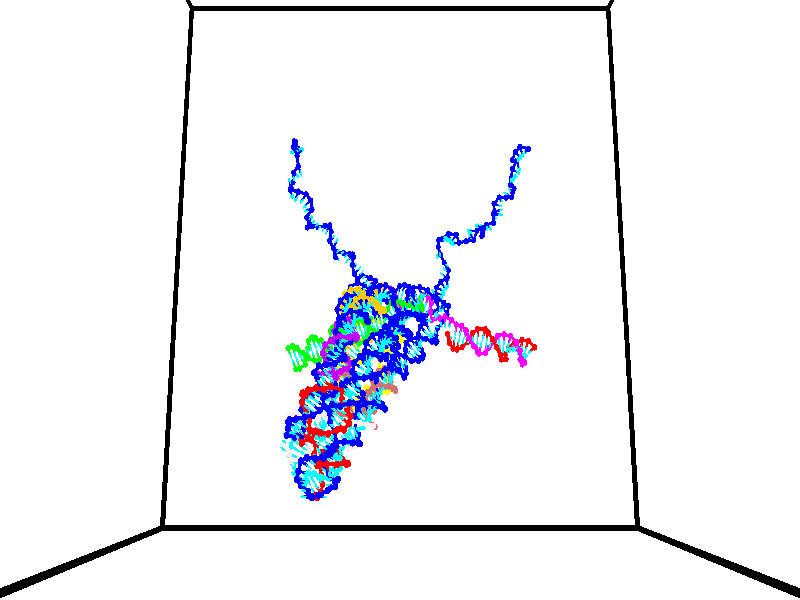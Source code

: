 // switches for output
#declare DRAW_BASES = 1; // possible values are 0, 1; only relevant for DNA ribbons
#declare DRAW_BASES_TYPE = 3; // possible values are 1, 2, 3; only relevant for DNA ribbons
#declare DRAW_FOG = 0; // set to 1 to enable fog

#include "colors.inc"

#include "transforms.inc"
background { rgb <1, 1, 1>}

#default {
   normal{
       ripples 0.25
       frequency 0.20
       turbulence 0.2
       lambda 5
   }
	finish {
		phong 0.1
		phong_size 40.
	}
}

// original window dimensions: 1024x640


// camera settings

camera {
	sky <0, 0.179814, -0.983701>
	up <0, 0.179814, -0.983701>
	right 1.6 * <1, 0, 0>
	location <35, 92.5046, 58.4545>
	look_at <35, 26.874, 46.4577>
	direction <0, -65.6306, -11.9968>
	angle 67.0682
}


# declare cpy_camera_pos = <35, 92.5046, 58.4545>;
# if (DRAW_FOG = 1)
fog {
	fog_type 2
	up vnormalize(cpy_camera_pos)
	color rgbt<1,1,1,0.3>
	distance 1e-5
	fog_alt 3e-3
	fog_offset 56
}
# end


// LIGHTS

# declare lum = 6;
global_settings {
	ambient_light rgb lum * <0.05, 0.05, 0.05>
	max_trace_level 15
}# declare cpy_direct_light_amount = 0.25;
light_source
{	1000 * <-1, -1.16351, -0.803887>,
	rgb lum * cpy_direct_light_amount
	parallel
}

light_source
{	1000 * <1, 1.16351, 0.803887>,
	rgb lum * cpy_direct_light_amount
	parallel
}

// strand 0

// nucleotide -1

// particle -1
sphere {
	<39.457851, 36.553963, 50.917198> 0.250000
	pigment { color rgbt <1,0,0,0> }
	no_shadow
}
cylinder {
	<39.454235, 36.155632, 50.953537>,  <39.452065, 35.916634, 50.975338>, 0.100000
	pigment { color rgbt <1,0,0,0> }
	no_shadow
}
cylinder {
	<39.454235, 36.155632, 50.953537>,  <39.457851, 36.553963, 50.917198>, 0.100000
	pigment { color rgbt <1,0,0,0> }
	no_shadow
}

// particle -1
sphere {
	<39.454235, 36.155632, 50.953537> 0.100000
	pigment { color rgbt <1,0,0,0> }
	no_shadow
}
sphere {
	0, 1
	scale<0.080000,0.200000,0.300000>
	matrix <0.930091, 0.024984, 0.366478,
		-0.367218, 0.087807, 0.925981,
		-0.009044, -0.995824, 0.090843,
		39.451523, 35.856884, 50.980789>
	pigment { color rgbt <0,1,1,0> }
	no_shadow
}
cylinder {
	<39.605118, 36.316685, 51.594849>,  <39.457851, 36.553963, 50.917198>, 0.130000
	pigment { color rgbt <1,0,0,0> }
	no_shadow
}

// nucleotide -1

// particle -1
sphere {
	<39.605118, 36.316685, 51.594849> 0.250000
	pigment { color rgbt <1,0,0,0> }
	no_shadow
}
cylinder {
	<39.712723, 36.022480, 51.346123>,  <39.777287, 35.845959, 51.196888>, 0.100000
	pigment { color rgbt <1,0,0,0> }
	no_shadow
}
cylinder {
	<39.712723, 36.022480, 51.346123>,  <39.605118, 36.316685, 51.594849>, 0.100000
	pigment { color rgbt <1,0,0,0> }
	no_shadow
}

// particle -1
sphere {
	<39.712723, 36.022480, 51.346123> 0.100000
	pigment { color rgbt <1,0,0,0> }
	no_shadow
}
sphere {
	0, 1
	scale<0.080000,0.200000,0.300000>
	matrix <0.958448, 0.140806, 0.248097,
		-0.094923, -0.662719, 0.742828,
		0.269014, -0.735512, -0.621815,
		39.793427, 35.801826, 51.159576>
	pigment { color rgbt <0,1,1,0> }
	no_shadow
}
cylinder {
	<40.000118, 35.871567, 51.978710>,  <39.605118, 36.316685, 51.594849>, 0.130000
	pigment { color rgbt <1,0,0,0> }
	no_shadow
}

// nucleotide -1

// particle -1
sphere {
	<40.000118, 35.871567, 51.978710> 0.250000
	pigment { color rgbt <1,0,0,0> }
	no_shadow
}
cylinder {
	<40.089710, 35.827778, 51.591339>,  <40.143467, 35.801502, 51.358917>, 0.100000
	pigment { color rgbt <1,0,0,0> }
	no_shadow
}
cylinder {
	<40.089710, 35.827778, 51.591339>,  <40.000118, 35.871567, 51.978710>, 0.100000
	pigment { color rgbt <1,0,0,0> }
	no_shadow
}

// particle -1
sphere {
	<40.089710, 35.827778, 51.591339> 0.100000
	pigment { color rgbt <1,0,0,0> }
	no_shadow
}
sphere {
	0, 1
	scale<0.080000,0.200000,0.300000>
	matrix <0.967045, 0.148393, 0.206889,
		0.121059, -0.982850, 0.139104,
		0.223983, -0.109474, -0.968425,
		40.156906, 35.794937, 51.300812>
	pigment { color rgbt <0,1,1,0> }
	no_shadow
}
cylinder {
	<40.395851, 35.345333, 52.001541>,  <40.000118, 35.871567, 51.978710>, 0.130000
	pigment { color rgbt <1,0,0,0> }
	no_shadow
}

// nucleotide -1

// particle -1
sphere {
	<40.395851, 35.345333, 52.001541> 0.250000
	pigment { color rgbt <1,0,0,0> }
	no_shadow
}
cylinder {
	<40.486485, 35.535175, 51.661327>,  <40.540863, 35.649082, 51.457199>, 0.100000
	pigment { color rgbt <1,0,0,0> }
	no_shadow
}
cylinder {
	<40.486485, 35.535175, 51.661327>,  <40.395851, 35.345333, 52.001541>, 0.100000
	pigment { color rgbt <1,0,0,0> }
	no_shadow
}

// particle -1
sphere {
	<40.486485, 35.535175, 51.661327> 0.100000
	pigment { color rgbt <1,0,0,0> }
	no_shadow
}
sphere {
	0, 1
	scale<0.080000,0.200000,0.300000>
	matrix <0.968004, -0.013042, 0.250597,
		0.107843, -0.880100, -0.462379,
		0.226580, 0.474610, -0.850533,
		40.554459, 35.677559, 51.406166>
	pigment { color rgbt <0,1,1,0> }
	no_shadow
}
cylinder {
	<40.963982, 34.796349, 51.743462>,  <40.395851, 35.345333, 52.001541>, 0.130000
	pigment { color rgbt <1,0,0,0> }
	no_shadow
}

// nucleotide -1

// particle -1
sphere {
	<40.963982, 34.796349, 51.743462> 0.250000
	pigment { color rgbt <1,0,0,0> }
	no_shadow
}
cylinder {
	<40.990650, 35.131477, 51.526718>,  <41.006649, 35.332554, 51.396671>, 0.100000
	pigment { color rgbt <1,0,0,0> }
	no_shadow
}
cylinder {
	<40.990650, 35.131477, 51.526718>,  <40.963982, 34.796349, 51.743462>, 0.100000
	pigment { color rgbt <1,0,0,0> }
	no_shadow
}

// particle -1
sphere {
	<40.990650, 35.131477, 51.526718> 0.100000
	pigment { color rgbt <1,0,0,0> }
	no_shadow
}
sphere {
	0, 1
	scale<0.080000,0.200000,0.300000>
	matrix <0.997537, -0.044087, 0.054566,
		0.021827, -0.544166, -0.838694,
		0.066668, 0.837819, -0.541863,
		41.010651, 35.382824, 51.364159>
	pigment { color rgbt <0,1,1,0> }
	no_shadow
}
cylinder {
	<41.566723, 34.758579, 51.289227>,  <40.963982, 34.796349, 51.743462>, 0.130000
	pigment { color rgbt <1,0,0,0> }
	no_shadow
}

// nucleotide -1

// particle -1
sphere {
	<41.566723, 34.758579, 51.289227> 0.250000
	pigment { color rgbt <1,0,0,0> }
	no_shadow
}
cylinder {
	<41.516659, 35.153702, 51.326267>,  <41.486622, 35.390774, 51.348492>, 0.100000
	pigment { color rgbt <1,0,0,0> }
	no_shadow
}
cylinder {
	<41.516659, 35.153702, 51.326267>,  <41.566723, 34.758579, 51.289227>, 0.100000
	pigment { color rgbt <1,0,0,0> }
	no_shadow
}

// particle -1
sphere {
	<41.516659, 35.153702, 51.326267> 0.100000
	pigment { color rgbt <1,0,0,0> }
	no_shadow
}
sphere {
	0, 1
	scale<0.080000,0.200000,0.300000>
	matrix <0.990548, 0.119129, 0.067991,
		0.056131, 0.100235, -0.993379,
		-0.125156, 0.987806, 0.092601,
		41.479111, 35.450043, 51.354046>
	pigment { color rgbt <0,1,1,0> }
	no_shadow
}
cylinder {
	<41.942532, 35.003311, 50.662907>,  <41.566723, 34.758579, 51.289227>, 0.130000
	pigment { color rgbt <1,0,0,0> }
	no_shadow
}

// nucleotide -1

// particle -1
sphere {
	<41.942532, 35.003311, 50.662907> 0.250000
	pigment { color rgbt <1,0,0,0> }
	no_shadow
}
cylinder {
	<41.940273, 35.281185, 50.950623>,  <41.938919, 35.447910, 51.123253>, 0.100000
	pigment { color rgbt <1,0,0,0> }
	no_shadow
}
cylinder {
	<41.940273, 35.281185, 50.950623>,  <41.942532, 35.003311, 50.662907>, 0.100000
	pigment { color rgbt <1,0,0,0> }
	no_shadow
}

// particle -1
sphere {
	<41.940273, 35.281185, 50.950623> 0.100000
	pigment { color rgbt <1,0,0,0> }
	no_shadow
}
sphere {
	0, 1
	scale<0.080000,0.200000,0.300000>
	matrix <0.996894, 0.060413, -0.050523,
		-0.078552, 0.716770, -0.692871,
		-0.005645, 0.694688, 0.719289,
		41.938580, 35.489590, 51.166409>
	pigment { color rgbt <0,1,1,0> }
	no_shadow
}
cylinder {
	<42.408215, 35.470909, 50.374470>,  <41.942532, 35.003311, 50.662907>, 0.130000
	pigment { color rgbt <1,0,0,0> }
	no_shadow
}

// nucleotide -1

// particle -1
sphere {
	<42.408215, 35.470909, 50.374470> 0.250000
	pigment { color rgbt <1,0,0,0> }
	no_shadow
}
cylinder {
	<42.381931, 35.566078, 50.762093>,  <42.366161, 35.623180, 50.994667>, 0.100000
	pigment { color rgbt <1,0,0,0> }
	no_shadow
}
cylinder {
	<42.381931, 35.566078, 50.762093>,  <42.408215, 35.470909, 50.374470>, 0.100000
	pigment { color rgbt <1,0,0,0> }
	no_shadow
}

// particle -1
sphere {
	<42.381931, 35.566078, 50.762093> 0.100000
	pigment { color rgbt <1,0,0,0> }
	no_shadow
}
sphere {
	0, 1
	scale<0.080000,0.200000,0.300000>
	matrix <0.997438, -0.011869, 0.070546,
		0.028286, 0.971212, -0.236530,
		-0.065708, 0.237919, 0.969060,
		42.362217, 35.637455, 51.052811>
	pigment { color rgbt <0,1,1,0> }
	no_shadow
}
cylinder {
	<43.071472, 35.824810, 50.423676>,  <42.408215, 35.470909, 50.374470>, 0.130000
	pigment { color rgbt <1,0,0,0> }
	no_shadow
}

// nucleotide -1

// particle -1
sphere {
	<43.071472, 35.824810, 50.423676> 0.250000
	pigment { color rgbt <1,0,0,0> }
	no_shadow
}
cylinder {
	<42.949989, 35.783833, 50.802574>,  <42.877102, 35.759247, 51.029911>, 0.100000
	pigment { color rgbt <1,0,0,0> }
	no_shadow
}
cylinder {
	<42.949989, 35.783833, 50.802574>,  <43.071472, 35.824810, 50.423676>, 0.100000
	pigment { color rgbt <1,0,0,0> }
	no_shadow
}

// particle -1
sphere {
	<42.949989, 35.783833, 50.802574> 0.100000
	pigment { color rgbt <1,0,0,0> }
	no_shadow
}
sphere {
	0, 1
	scale<0.080000,0.200000,0.300000>
	matrix <0.943129, 0.108722, 0.314145,
		-0.135169, 0.988779, 0.063599,
		-0.303705, -0.102445, 0.947242,
		42.858879, 35.753098, 51.086746>
	pigment { color rgbt <0,1,1,0> }
	no_shadow
}
cylinder {
	<43.242947, 36.421745, 50.762989>,  <43.071472, 35.824810, 50.423676>, 0.130000
	pigment { color rgbt <1,0,0,0> }
	no_shadow
}

// nucleotide -1

// particle -1
sphere {
	<43.242947, 36.421745, 50.762989> 0.250000
	pigment { color rgbt <1,0,0,0> }
	no_shadow
}
cylinder {
	<43.218853, 36.135178, 51.041016>,  <43.204395, 35.963238, 51.207832>, 0.100000
	pigment { color rgbt <1,0,0,0> }
	no_shadow
}
cylinder {
	<43.218853, 36.135178, 51.041016>,  <43.242947, 36.421745, 50.762989>, 0.100000
	pigment { color rgbt <1,0,0,0> }
	no_shadow
}

// particle -1
sphere {
	<43.218853, 36.135178, 51.041016> 0.100000
	pigment { color rgbt <1,0,0,0> }
	no_shadow
}
sphere {
	0, 1
	scale<0.080000,0.200000,0.300000>
	matrix <0.935284, 0.202766, 0.290050,
		-0.348733, 0.667555, 0.657841,
		-0.060237, -0.716419, 0.695065,
		43.200783, 35.920254, 51.249535>
	pigment { color rgbt <0,1,1,0> }
	no_shadow
}
cylinder {
	<43.634098, 36.664852, 51.345879>,  <43.242947, 36.421745, 50.762989>, 0.130000
	pigment { color rgbt <1,0,0,0> }
	no_shadow
}

// nucleotide -1

// particle -1
sphere {
	<43.634098, 36.664852, 51.345879> 0.250000
	pigment { color rgbt <1,0,0,0> }
	no_shadow
}
cylinder {
	<43.613197, 36.269749, 51.404682>,  <43.600658, 36.032688, 51.439964>, 0.100000
	pigment { color rgbt <1,0,0,0> }
	no_shadow
}
cylinder {
	<43.613197, 36.269749, 51.404682>,  <43.634098, 36.664852, 51.345879>, 0.100000
	pigment { color rgbt <1,0,0,0> }
	no_shadow
}

// particle -1
sphere {
	<43.613197, 36.269749, 51.404682> 0.100000
	pigment { color rgbt <1,0,0,0> }
	no_shadow
}
sphere {
	0, 1
	scale<0.080000,0.200000,0.300000>
	matrix <0.886421, 0.021927, 0.462360,
		-0.459921, 0.154470, 0.874421,
		-0.052248, -0.987754, 0.147010,
		43.597523, 35.973423, 51.448784>
	pigment { color rgbt <0,1,1,0> }
	no_shadow
}
cylinder {
	<43.954597, 36.643166, 51.953003>,  <43.634098, 36.664852, 51.345879>, 0.130000
	pigment { color rgbt <1,0,0,0> }
	no_shadow
}

// nucleotide -1

// particle -1
sphere {
	<43.954597, 36.643166, 51.953003> 0.250000
	pigment { color rgbt <1,0,0,0> }
	no_shadow
}
cylinder {
	<43.972126, 36.268589, 51.813774>,  <43.982643, 36.043842, 51.730236>, 0.100000
	pigment { color rgbt <1,0,0,0> }
	no_shadow
}
cylinder {
	<43.972126, 36.268589, 51.813774>,  <43.954597, 36.643166, 51.953003>, 0.100000
	pigment { color rgbt <1,0,0,0> }
	no_shadow
}

// particle -1
sphere {
	<43.972126, 36.268589, 51.813774> 0.100000
	pigment { color rgbt <1,0,0,0> }
	no_shadow
}
sphere {
	0, 1
	scale<0.080000,0.200000,0.300000>
	matrix <0.910975, -0.105573, 0.398722,
		-0.410127, -0.334559, 0.848449,
		0.043823, -0.936442, -0.348074,
		43.985271, 35.987656, 51.709351>
	pigment { color rgbt <0,1,1,0> }
	no_shadow
}
cylinder {
	<44.352215, 36.328873, 52.513767>,  <43.954597, 36.643166, 51.953003>, 0.130000
	pigment { color rgbt <1,0,0,0> }
	no_shadow
}

// nucleotide -1

// particle -1
sphere {
	<44.352215, 36.328873, 52.513767> 0.250000
	pigment { color rgbt <1,0,0,0> }
	no_shadow
}
cylinder {
	<44.376869, 36.087948, 52.195419>,  <44.391663, 35.943394, 52.004410>, 0.100000
	pigment { color rgbt <1,0,0,0> }
	no_shadow
}
cylinder {
	<44.376869, 36.087948, 52.195419>,  <44.352215, 36.328873, 52.513767>, 0.100000
	pigment { color rgbt <1,0,0,0> }
	no_shadow
}

// particle -1
sphere {
	<44.376869, 36.087948, 52.195419> 0.100000
	pigment { color rgbt <1,0,0,0> }
	no_shadow
}
sphere {
	0, 1
	scale<0.080000,0.200000,0.300000>
	matrix <0.941613, -0.229355, 0.246500,
		-0.331008, -0.764599, 0.553012,
		0.061637, -0.602317, -0.795874,
		44.395359, 35.907253, 51.956657>
	pigment { color rgbt <0,1,1,0> }
	no_shadow
}
cylinder {
	<44.579193, 35.621361, 52.805775>,  <44.352215, 36.328873, 52.513767>, 0.130000
	pigment { color rgbt <1,0,0,0> }
	no_shadow
}

// nucleotide -1

// particle -1
sphere {
	<44.579193, 35.621361, 52.805775> 0.250000
	pigment { color rgbt <1,0,0,0> }
	no_shadow
}
cylinder {
	<44.668343, 35.660358, 52.417789>,  <44.721832, 35.683758, 52.184998>, 0.100000
	pigment { color rgbt <1,0,0,0> }
	no_shadow
}
cylinder {
	<44.668343, 35.660358, 52.417789>,  <44.579193, 35.621361, 52.805775>, 0.100000
	pigment { color rgbt <1,0,0,0> }
	no_shadow
}

// particle -1
sphere {
	<44.668343, 35.660358, 52.417789> 0.100000
	pigment { color rgbt <1,0,0,0> }
	no_shadow
}
sphere {
	0, 1
	scale<0.080000,0.200000,0.300000>
	matrix <0.941515, -0.279486, 0.188249,
		-0.252736, -0.955187, -0.154085,
		0.222877, 0.097496, -0.969959,
		44.735207, 35.689606, 52.126801>
	pigment { color rgbt <0,1,1,0> }
	no_shadow
}
cylinder {
	<45.078239, 35.170559, 52.748383>,  <44.579193, 35.621361, 52.805775>, 0.130000
	pigment { color rgbt <1,0,0,0> }
	no_shadow
}

// nucleotide -1

// particle -1
sphere {
	<45.078239, 35.170559, 52.748383> 0.250000
	pigment { color rgbt <1,0,0,0> }
	no_shadow
}
cylinder {
	<45.121777, 35.324894, 52.381931>,  <45.147900, 35.417496, 52.162060>, 0.100000
	pigment { color rgbt <1,0,0,0> }
	no_shadow
}
cylinder {
	<45.121777, 35.324894, 52.381931>,  <45.078239, 35.170559, 52.748383>, 0.100000
	pigment { color rgbt <1,0,0,0> }
	no_shadow
}

// particle -1
sphere {
	<45.121777, 35.324894, 52.381931> 0.100000
	pigment { color rgbt <1,0,0,0> }
	no_shadow
}
sphere {
	0, 1
	scale<0.080000,0.200000,0.300000>
	matrix <0.882962, -0.460891, -0.089208,
		-0.456654, -0.799194, -0.390840,
		0.108840, 0.385834, -0.916125,
		45.154430, 35.440643, 52.107094>
	pigment { color rgbt <0,1,1,0> }
	no_shadow
}
cylinder {
	<45.139992, 34.632992, 52.308434>,  <45.078239, 35.170559, 52.748383>, 0.130000
	pigment { color rgbt <1,0,0,0> }
	no_shadow
}

// nucleotide -1

// particle -1
sphere {
	<45.139992, 34.632992, 52.308434> 0.250000
	pigment { color rgbt <1,0,0,0> }
	no_shadow
}
cylinder {
	<45.303566, 34.958775, 52.143784>,  <45.401711, 35.154243, 52.044994>, 0.100000
	pigment { color rgbt <1,0,0,0> }
	no_shadow
}
cylinder {
	<45.303566, 34.958775, 52.143784>,  <45.139992, 34.632992, 52.308434>, 0.100000
	pigment { color rgbt <1,0,0,0> }
	no_shadow
}

// particle -1
sphere {
	<45.303566, 34.958775, 52.143784> 0.100000
	pigment { color rgbt <1,0,0,0> }
	no_shadow
}
sphere {
	0, 1
	scale<0.080000,0.200000,0.300000>
	matrix <0.857373, -0.497382, -0.132378,
		-0.312550, -0.298781, -0.901689,
		0.408931, 0.814458, -0.411623,
		45.426247, 35.203114, 52.020298>
	pigment { color rgbt <0,1,1,0> }
	no_shadow
}
cylinder {
	<45.477917, 34.413582, 51.749481>,  <45.139992, 34.632992, 52.308434>, 0.130000
	pigment { color rgbt <1,0,0,0> }
	no_shadow
}

// nucleotide -1

// particle -1
sphere {
	<45.477917, 34.413582, 51.749481> 0.250000
	pigment { color rgbt <1,0,0,0> }
	no_shadow
}
cylinder {
	<45.651508, 34.755245, 51.864082>,  <45.755665, 34.960243, 51.932842>, 0.100000
	pigment { color rgbt <1,0,0,0> }
	no_shadow
}
cylinder {
	<45.651508, 34.755245, 51.864082>,  <45.477917, 34.413582, 51.749481>, 0.100000
	pigment { color rgbt <1,0,0,0> }
	no_shadow
}

// particle -1
sphere {
	<45.651508, 34.755245, 51.864082> 0.100000
	pigment { color rgbt <1,0,0,0> }
	no_shadow
}
sphere {
	0, 1
	scale<0.080000,0.200000,0.300000>
	matrix <0.900023, -0.425245, -0.095522,
		0.040242, 0.299311, -0.953306,
		0.433980, 0.854154, 0.286500,
		45.781704, 35.011490, 51.950031>
	pigment { color rgbt <0,1,1,0> }
	no_shadow
}
cylinder {
	<46.093456, 34.421360, 51.358418>,  <45.477917, 34.413582, 51.749481>, 0.130000
	pigment { color rgbt <1,0,0,0> }
	no_shadow
}

// nucleotide -1

// particle -1
sphere {
	<46.093456, 34.421360, 51.358418> 0.250000
	pigment { color rgbt <1,0,0,0> }
	no_shadow
}
cylinder {
	<46.157742, 34.707588, 51.630341>,  <46.196312, 34.879326, 51.793495>, 0.100000
	pigment { color rgbt <1,0,0,0> }
	no_shadow
}
cylinder {
	<46.157742, 34.707588, 51.630341>,  <46.093456, 34.421360, 51.358418>, 0.100000
	pigment { color rgbt <1,0,0,0> }
	no_shadow
}

// particle -1
sphere {
	<46.157742, 34.707588, 51.630341> 0.100000
	pigment { color rgbt <1,0,0,0> }
	no_shadow
}
sphere {
	0, 1
	scale<0.080000,0.200000,0.300000>
	matrix <0.980582, -0.194183, -0.027421,
		0.112385, 0.671012, -0.732880,
		0.160713, 0.715567, 0.679805,
		46.205956, 34.922256, 51.834282>
	pigment { color rgbt <0,1,1,0> }
	no_shadow
}
cylinder {
	<46.744476, 34.712467, 51.150734>,  <46.093456, 34.421360, 51.358418>, 0.130000
	pigment { color rgbt <1,0,0,0> }
	no_shadow
}

// nucleotide -1

// particle -1
sphere {
	<46.744476, 34.712467, 51.150734> 0.250000
	pigment { color rgbt <1,0,0,0> }
	no_shadow
}
cylinder {
	<46.683010, 34.796356, 51.536980>,  <46.646130, 34.846687, 51.768726>, 0.100000
	pigment { color rgbt <1,0,0,0> }
	no_shadow
}
cylinder {
	<46.683010, 34.796356, 51.536980>,  <46.744476, 34.712467, 51.150734>, 0.100000
	pigment { color rgbt <1,0,0,0> }
	no_shadow
}

// particle -1
sphere {
	<46.683010, 34.796356, 51.536980> 0.100000
	pigment { color rgbt <1,0,0,0> }
	no_shadow
}
sphere {
	0, 1
	scale<0.080000,0.200000,0.300000>
	matrix <0.934585, -0.286455, 0.210939,
		0.320842, 0.934859, -0.151984,
		-0.153662, 0.209720, 0.965612,
		46.636913, 34.859272, 51.826664>
	pigment { color rgbt <0,1,1,0> }
	no_shadow
}
cylinder {
	<47.292103, 35.069683, 51.286476>,  <46.744476, 34.712467, 51.150734>, 0.130000
	pigment { color rgbt <1,0,0,0> }
	no_shadow
}

// nucleotide -1

// particle -1
sphere {
	<47.292103, 35.069683, 51.286476> 0.250000
	pigment { color rgbt <1,0,0,0> }
	no_shadow
}
cylinder {
	<47.162338, 34.936836, 51.640755>,  <47.084480, 34.857128, 51.853321>, 0.100000
	pigment { color rgbt <1,0,0,0> }
	no_shadow
}
cylinder {
	<47.162338, 34.936836, 51.640755>,  <47.292103, 35.069683, 51.286476>, 0.100000
	pigment { color rgbt <1,0,0,0> }
	no_shadow
}

// particle -1
sphere {
	<47.162338, 34.936836, 51.640755> 0.100000
	pigment { color rgbt <1,0,0,0> }
	no_shadow
}
sphere {
	0, 1
	scale<0.080000,0.200000,0.300000>
	matrix <0.942774, -0.189800, 0.274141,
		0.077057, 0.923944, 0.374686,
		-0.324407, -0.332120, 0.885696,
		47.065018, 34.837200, 51.906464>
	pigment { color rgbt <0,1,1,0> }
	no_shadow
}
cylinder {
	<47.779537, 35.445145, 51.833679>,  <47.292103, 35.069683, 51.286476>, 0.130000
	pigment { color rgbt <1,0,0,0> }
	no_shadow
}

// nucleotide -1

// particle -1
sphere {
	<47.779537, 35.445145, 51.833679> 0.250000
	pigment { color rgbt <1,0,0,0> }
	no_shadow
}
cylinder {
	<47.590824, 35.126068, 51.983940>,  <47.477596, 34.934624, 52.074097>, 0.100000
	pigment { color rgbt <1,0,0,0> }
	no_shadow
}
cylinder {
	<47.590824, 35.126068, 51.983940>,  <47.779537, 35.445145, 51.833679>, 0.100000
	pigment { color rgbt <1,0,0,0> }
	no_shadow
}

// particle -1
sphere {
	<47.590824, 35.126068, 51.983940> 0.100000
	pigment { color rgbt <1,0,0,0> }
	no_shadow
}
sphere {
	0, 1
	scale<0.080000,0.200000,0.300000>
	matrix <0.875567, -0.373611, 0.306264,
		-0.103957, 0.473395, 0.874694,
		-0.471779, -0.797692, 0.375650,
		47.449291, 34.886761, 52.096634>
	pigment { color rgbt <0,1,1,0> }
	no_shadow
}
// strand 1

// nucleotide -1

// particle -1
sphere {
	<24.260435, 34.810291, 51.836208> 0.250000
	pigment { color rgbt <0,1,0,0> }
	no_shadow
}
cylinder {
	<24.432503, 34.897572, 52.186600>,  <24.535744, 34.949940, 52.396835>, 0.100000
	pigment { color rgbt <0,1,0,0> }
	no_shadow
}
cylinder {
	<24.432503, 34.897572, 52.186600>,  <24.260435, 34.810291, 51.836208>, 0.100000
	pigment { color rgbt <0,1,0,0> }
	no_shadow
}

// particle -1
sphere {
	<24.432503, 34.897572, 52.186600> 0.100000
	pigment { color rgbt <0,1,0,0> }
	no_shadow
}
sphere {
	0, 1
	scale<0.080000,0.200000,0.300000>
	matrix <0.900252, -0.175789, -0.398302,
		0.067077, 0.959940, -0.272057,
		0.430171, 0.218203, 0.875980,
		24.561554, 34.963032, 52.449394>
	pigment { color rgbt <0,1,1,0> }
	no_shadow
}
cylinder {
	<24.789957, 35.359604, 51.721199>,  <24.260435, 34.810291, 51.836208>, 0.130000
	pigment { color rgbt <0,1,0,0> }
	no_shadow
}

// nucleotide -1

// particle -1
sphere {
	<24.789957, 35.359604, 51.721199> 0.250000
	pigment { color rgbt <0,1,0,0> }
	no_shadow
}
cylinder {
	<24.887325, 35.192852, 52.071503>,  <24.945745, 35.092800, 52.281685>, 0.100000
	pigment { color rgbt <0,1,0,0> }
	no_shadow
}
cylinder {
	<24.887325, 35.192852, 52.071503>,  <24.789957, 35.359604, 51.721199>, 0.100000
	pigment { color rgbt <0,1,0,0> }
	no_shadow
}

// particle -1
sphere {
	<24.887325, 35.192852, 52.071503> 0.100000
	pigment { color rgbt <0,1,0,0> }
	no_shadow
}
sphere {
	0, 1
	scale<0.080000,0.200000,0.300000>
	matrix <0.969040, 0.066064, -0.237900,
		0.041318, 0.906559, 0.420051,
		0.243420, -0.416876, 0.875763,
		24.960352, 35.067791, 52.334232>
	pigment { color rgbt <0,1,1,0> }
	no_shadow
}
cylinder {
	<25.268368, 35.771976, 51.910572>,  <24.789957, 35.359604, 51.721199>, 0.130000
	pigment { color rgbt <0,1,0,0> }
	no_shadow
}

// nucleotide -1

// particle -1
sphere {
	<25.268368, 35.771976, 51.910572> 0.250000
	pigment { color rgbt <0,1,0,0> }
	no_shadow
}
cylinder {
	<25.360832, 35.469475, 52.155407>,  <25.416311, 35.287975, 52.302307>, 0.100000
	pigment { color rgbt <0,1,0,0> }
	no_shadow
}
cylinder {
	<25.360832, 35.469475, 52.155407>,  <25.268368, 35.771976, 51.910572>, 0.100000
	pigment { color rgbt <0,1,0,0> }
	no_shadow
}

// particle -1
sphere {
	<25.360832, 35.469475, 52.155407> 0.100000
	pigment { color rgbt <0,1,0,0> }
	no_shadow
}
sphere {
	0, 1
	scale<0.080000,0.200000,0.300000>
	matrix <0.967550, 0.112706, -0.226153,
		0.102043, 0.644501, 0.757764,
		0.231161, -0.756252, 0.612085,
		25.430180, 35.242599, 52.339031>
	pigment { color rgbt <0,1,1,0> }
	no_shadow
}
cylinder {
	<25.887421, 36.025913, 52.338802>,  <25.268368, 35.771976, 51.910572>, 0.130000
	pigment { color rgbt <0,1,0,0> }
	no_shadow
}

// nucleotide -1

// particle -1
sphere {
	<25.887421, 36.025913, 52.338802> 0.250000
	pigment { color rgbt <0,1,0,0> }
	no_shadow
}
cylinder {
	<25.866940, 35.626469, 52.343685>,  <25.854650, 35.386803, 52.346615>, 0.100000
	pigment { color rgbt <0,1,0,0> }
	no_shadow
}
cylinder {
	<25.866940, 35.626469, 52.343685>,  <25.887421, 36.025913, 52.338802>, 0.100000
	pigment { color rgbt <0,1,0,0> }
	no_shadow
}

// particle -1
sphere {
	<25.866940, 35.626469, 52.343685> 0.100000
	pigment { color rgbt <0,1,0,0> }
	no_shadow
}
sphere {
	0, 1
	scale<0.080000,0.200000,0.300000>
	matrix <0.975280, -0.052627, -0.214614,
		0.214958, 0.000913, 0.976623,
		-0.051201, -0.998614, 0.012203,
		25.851580, 35.326885, 52.347347>
	pigment { color rgbt <0,1,1,0> }
	no_shadow
}
cylinder {
	<26.403406, 35.846664, 52.757713>,  <25.887421, 36.025913, 52.338802>, 0.130000
	pigment { color rgbt <0,1,0,0> }
	no_shadow
}

// nucleotide -1

// particle -1
sphere {
	<26.403406, 35.846664, 52.757713> 0.250000
	pigment { color rgbt <0,1,0,0> }
	no_shadow
}
cylinder {
	<26.317942, 35.528980, 52.530174>,  <26.266663, 35.338371, 52.393650>, 0.100000
	pigment { color rgbt <0,1,0,0> }
	no_shadow
}
cylinder {
	<26.317942, 35.528980, 52.530174>,  <26.403406, 35.846664, 52.757713>, 0.100000
	pigment { color rgbt <0,1,0,0> }
	no_shadow
}

// particle -1
sphere {
	<26.317942, 35.528980, 52.530174> 0.100000
	pigment { color rgbt <0,1,0,0> }
	no_shadow
}
sphere {
	0, 1
	scale<0.080000,0.200000,0.300000>
	matrix <0.975771, -0.145415, -0.163476,
		0.047115, -0.589992, 0.806033,
		-0.213659, -0.794206, -0.568846,
		26.253843, 35.290718, 52.359520>
	pigment { color rgbt <0,1,1,0> }
	no_shadow
}
cylinder {
	<26.985933, 35.337746, 52.893440>,  <26.403406, 35.846664, 52.757713>, 0.130000
	pigment { color rgbt <0,1,0,0> }
	no_shadow
}

// nucleotide -1

// particle -1
sphere {
	<26.985933, 35.337746, 52.893440> 0.250000
	pigment { color rgbt <0,1,0,0> }
	no_shadow
}
cylinder {
	<26.819729, 35.196026, 52.558342>,  <26.720007, 35.110996, 52.357281>, 0.100000
	pigment { color rgbt <0,1,0,0> }
	no_shadow
}
cylinder {
	<26.819729, 35.196026, 52.558342>,  <26.985933, 35.337746, 52.893440>, 0.100000
	pigment { color rgbt <0,1,0,0> }
	no_shadow
}

// particle -1
sphere {
	<26.819729, 35.196026, 52.558342> 0.100000
	pigment { color rgbt <0,1,0,0> }
	no_shadow
}
sphere {
	0, 1
	scale<0.080000,0.200000,0.300000>
	matrix <0.908552, -0.205633, -0.363660,
		-0.043425, -0.912243, 0.407340,
		-0.415509, -0.354298, -0.837750,
		26.695076, 35.089737, 52.307018>
	pigment { color rgbt <0,1,1,0> }
	no_shadow
}
cylinder {
	<27.280903, 34.633621, 52.721725>,  <26.985933, 35.337746, 52.893440>, 0.130000
	pigment { color rgbt <0,1,0,0> }
	no_shadow
}

// nucleotide -1

// particle -1
sphere {
	<27.280903, 34.633621, 52.721725> 0.250000
	pigment { color rgbt <0,1,0,0> }
	no_shadow
}
cylinder {
	<27.153046, 34.819687, 52.391525>,  <27.076332, 34.931324, 52.193405>, 0.100000
	pigment { color rgbt <0,1,0,0> }
	no_shadow
}
cylinder {
	<27.153046, 34.819687, 52.391525>,  <27.280903, 34.633621, 52.721725>, 0.100000
	pigment { color rgbt <0,1,0,0> }
	no_shadow
}

// particle -1
sphere {
	<27.153046, 34.819687, 52.391525> 0.100000
	pigment { color rgbt <0,1,0,0> }
	no_shadow
}
sphere {
	0, 1
	scale<0.080000,0.200000,0.300000>
	matrix <0.863261, -0.216222, -0.456101,
		-0.390652, -0.858413, -0.332442,
		-0.319642, 0.465162, -0.825502,
		27.057154, 34.959236, 52.143875>
	pigment { color rgbt <0,1,1,0> }
	no_shadow
}
cylinder {
	<27.712498, 34.278954, 52.278473>,  <27.280903, 34.633621, 52.721725>, 0.130000
	pigment { color rgbt <0,1,0,0> }
	no_shadow
}

// nucleotide -1

// particle -1
sphere {
	<27.712498, 34.278954, 52.278473> 0.250000
	pigment { color rgbt <0,1,0,0> }
	no_shadow
}
cylinder {
	<27.584629, 34.590199, 52.062195>,  <27.507908, 34.776943, 51.932426>, 0.100000
	pigment { color rgbt <0,1,0,0> }
	no_shadow
}
cylinder {
	<27.584629, 34.590199, 52.062195>,  <27.712498, 34.278954, 52.278473>, 0.100000
	pigment { color rgbt <0,1,0,0> }
	no_shadow
}

// particle -1
sphere {
	<27.584629, 34.590199, 52.062195> 0.100000
	pigment { color rgbt <0,1,0,0> }
	no_shadow
}
sphere {
	0, 1
	scale<0.080000,0.200000,0.300000>
	matrix <0.927844, 0.141348, -0.345146,
		-0.192136, -0.612017, -0.767150,
		-0.319670, 0.778111, -0.540699,
		27.488728, 34.823631, 51.899986>
	pigment { color rgbt <0,1,1,0> }
	no_shadow
}
cylinder {
	<28.055246, 34.235840, 51.692215>,  <27.712498, 34.278954, 52.278473>, 0.130000
	pigment { color rgbt <0,1,0,0> }
	no_shadow
}

// nucleotide -1

// particle -1
sphere {
	<28.055246, 34.235840, 51.692215> 0.250000
	pigment { color rgbt <0,1,0,0> }
	no_shadow
}
cylinder {
	<27.954483, 34.621769, 51.662121>,  <27.894024, 34.853325, 51.644062>, 0.100000
	pigment { color rgbt <0,1,0,0> }
	no_shadow
}
cylinder {
	<27.954483, 34.621769, 51.662121>,  <28.055246, 34.235840, 51.692215>, 0.100000
	pigment { color rgbt <0,1,0,0> }
	no_shadow
}

// particle -1
sphere {
	<27.954483, 34.621769, 51.662121> 0.100000
	pigment { color rgbt <0,1,0,0> }
	no_shadow
}
sphere {
	0, 1
	scale<0.080000,0.200000,0.300000>
	matrix <0.930275, 0.219996, -0.293582,
		-0.266702, -0.143947, -0.952969,
		-0.251910, 0.964822, -0.075237,
		27.878910, 34.911217, 51.639549>
	pigment { color rgbt <0,1,1,0> }
	no_shadow
}
cylinder {
	<28.332285, 34.453461, 51.012737>,  <28.055246, 34.235840, 51.692215>, 0.130000
	pigment { color rgbt <0,1,0,0> }
	no_shadow
}

// nucleotide -1

// particle -1
sphere {
	<28.332285, 34.453461, 51.012737> 0.250000
	pigment { color rgbt <0,1,0,0> }
	no_shadow
}
cylinder {
	<28.260937, 34.804688, 51.190353>,  <28.218128, 35.015423, 51.296925>, 0.100000
	pigment { color rgbt <0,1,0,0> }
	no_shadow
}
cylinder {
	<28.260937, 34.804688, 51.190353>,  <28.332285, 34.453461, 51.012737>, 0.100000
	pigment { color rgbt <0,1,0,0> }
	no_shadow
}

// particle -1
sphere {
	<28.260937, 34.804688, 51.190353> 0.100000
	pigment { color rgbt <0,1,0,0> }
	no_shadow
}
sphere {
	0, 1
	scale<0.080000,0.200000,0.300000>
	matrix <0.895886, 0.331547, -0.295745,
		-0.406907, 0.345062, -0.845789,
		-0.178369, 0.878071, 0.444044,
		28.207426, 35.068108, 51.323566>
	pigment { color rgbt <0,1,1,0> }
	no_shadow
}
cylinder {
	<28.324492, 34.924915, 50.465263>,  <28.332285, 34.453461, 51.012737>, 0.130000
	pigment { color rgbt <0,1,0,0> }
	no_shadow
}

// nucleotide -1

// particle -1
sphere {
	<28.324492, 34.924915, 50.465263> 0.250000
	pigment { color rgbt <0,1,0,0> }
	no_shadow
}
cylinder {
	<28.418438, 35.133732, 50.793243>,  <28.474806, 35.259022, 50.990032>, 0.100000
	pigment { color rgbt <0,1,0,0> }
	no_shadow
}
cylinder {
	<28.418438, 35.133732, 50.793243>,  <28.324492, 34.924915, 50.465263>, 0.100000
	pigment { color rgbt <0,1,0,0> }
	no_shadow
}

// particle -1
sphere {
	<28.418438, 35.133732, 50.793243> 0.100000
	pigment { color rgbt <0,1,0,0> }
	no_shadow
}
sphere {
	0, 1
	scale<0.080000,0.200000,0.300000>
	matrix <0.914017, 0.168443, -0.369051,
		-0.330773, 0.836125, -0.437589,
		0.234864, 0.522037, 0.819949,
		28.488897, 35.290344, 51.039227>
	pigment { color rgbt <0,1,1,0> }
	no_shadow
}
cylinder {
	<28.614758, 35.533546, 50.244671>,  <28.324492, 34.924915, 50.465263>, 0.130000
	pigment { color rgbt <0,1,0,0> }
	no_shadow
}

// nucleotide -1

// particle -1
sphere {
	<28.614758, 35.533546, 50.244671> 0.250000
	pigment { color rgbt <0,1,0,0> }
	no_shadow
}
cylinder {
	<28.745327, 35.505062, 50.621685>,  <28.823668, 35.487972, 50.847893>, 0.100000
	pigment { color rgbt <0,1,0,0> }
	no_shadow
}
cylinder {
	<28.745327, 35.505062, 50.621685>,  <28.614758, 35.533546, 50.244671>, 0.100000
	pigment { color rgbt <0,1,0,0> }
	no_shadow
}

// particle -1
sphere {
	<28.745327, 35.505062, 50.621685> 0.100000
	pigment { color rgbt <0,1,0,0> }
	no_shadow
}
sphere {
	0, 1
	scale<0.080000,0.200000,0.300000>
	matrix <0.894514, 0.345494, -0.283686,
		-0.305439, 0.935715, 0.176480,
		0.326422, -0.071215, 0.942537,
		28.843254, 35.483696, 50.904446>
	pigment { color rgbt <0,1,1,0> }
	no_shadow
}
cylinder {
	<29.161152, 35.973755, 50.232452>,  <28.614758, 35.533546, 50.244671>, 0.130000
	pigment { color rgbt <0,1,0,0> }
	no_shadow
}

// nucleotide -1

// particle -1
sphere {
	<29.161152, 35.973755, 50.232452> 0.250000
	pigment { color rgbt <0,1,0,0> }
	no_shadow
}
cylinder {
	<29.210854, 35.759380, 50.566479>,  <29.240675, 35.630756, 50.766895>, 0.100000
	pigment { color rgbt <0,1,0,0> }
	no_shadow
}
cylinder {
	<29.210854, 35.759380, 50.566479>,  <29.161152, 35.973755, 50.232452>, 0.100000
	pigment { color rgbt <0,1,0,0> }
	no_shadow
}

// particle -1
sphere {
	<29.210854, 35.759380, 50.566479> 0.100000
	pigment { color rgbt <0,1,0,0> }
	no_shadow
}
sphere {
	0, 1
	scale<0.080000,0.200000,0.300000>
	matrix <0.990013, 0.123452, -0.068077,
		-0.066605, 0.835184, 0.545923,
		0.124252, -0.535937, 0.835065,
		29.248129, 35.598598, 50.816998>
	pigment { color rgbt <0,1,1,0> }
	no_shadow
}
cylinder {
	<29.550318, 36.397476, 50.599834>,  <29.161152, 35.973755, 50.232452>, 0.130000
	pigment { color rgbt <0,1,0,0> }
	no_shadow
}

// nucleotide -1

// particle -1
sphere {
	<29.550318, 36.397476, 50.599834> 0.250000
	pigment { color rgbt <0,1,0,0> }
	no_shadow
}
cylinder {
	<29.622442, 36.028553, 50.736557>,  <29.665716, 35.807198, 50.818592>, 0.100000
	pigment { color rgbt <0,1,0,0> }
	no_shadow
}
cylinder {
	<29.622442, 36.028553, 50.736557>,  <29.550318, 36.397476, 50.599834>, 0.100000
	pigment { color rgbt <0,1,0,0> }
	no_shadow
}

// particle -1
sphere {
	<29.622442, 36.028553, 50.736557> 0.100000
	pigment { color rgbt <0,1,0,0> }
	no_shadow
}
sphere {
	0, 1
	scale<0.080000,0.200000,0.300000>
	matrix <0.979129, 0.135168, -0.151778,
		0.093785, 0.362040, 0.927433,
		0.180309, -0.922310, 0.341807,
		29.676535, 35.751862, 50.839100>
	pigment { color rgbt <0,1,1,0> }
	no_shadow
}
cylinder {
	<30.192413, 36.470039, 51.058571>,  <29.550318, 36.397476, 50.599834>, 0.130000
	pigment { color rgbt <0,1,0,0> }
	no_shadow
}

// nucleotide -1

// particle -1
sphere {
	<30.192413, 36.470039, 51.058571> 0.250000
	pigment { color rgbt <0,1,0,0> }
	no_shadow
}
cylinder {
	<30.199701, 36.075729, 50.991745>,  <30.204073, 35.839142, 50.951649>, 0.100000
	pigment { color rgbt <0,1,0,0> }
	no_shadow
}
cylinder {
	<30.199701, 36.075729, 50.991745>,  <30.192413, 36.470039, 51.058571>, 0.100000
	pigment { color rgbt <0,1,0,0> }
	no_shadow
}

// particle -1
sphere {
	<30.199701, 36.075729, 50.991745> 0.100000
	pigment { color rgbt <0,1,0,0> }
	no_shadow
}
sphere {
	0, 1
	scale<0.080000,0.200000,0.300000>
	matrix <0.942959, 0.072494, -0.324919,
		0.332409, -0.151620, 0.930868,
		0.018218, -0.985777, -0.167069,
		30.205166, 35.779995, 50.941624>
	pigment { color rgbt <0,1,1,0> }
	no_shadow
}
cylinder {
	<30.784435, 36.176136, 51.435402>,  <30.192413, 36.470039, 51.058571>, 0.130000
	pigment { color rgbt <0,1,0,0> }
	no_shadow
}

// nucleotide -1

// particle -1
sphere {
	<30.784435, 36.176136, 51.435402> 0.250000
	pigment { color rgbt <0,1,0,0> }
	no_shadow
}
cylinder {
	<30.691395, 35.904400, 51.157009>,  <30.635571, 35.741360, 50.989971>, 0.100000
	pigment { color rgbt <0,1,0,0> }
	no_shadow
}
cylinder {
	<30.691395, 35.904400, 51.157009>,  <30.784435, 36.176136, 51.435402>, 0.100000
	pigment { color rgbt <0,1,0,0> }
	no_shadow
}

// particle -1
sphere {
	<30.691395, 35.904400, 51.157009> 0.100000
	pigment { color rgbt <0,1,0,0> }
	no_shadow
}
sphere {
	0, 1
	scale<0.080000,0.200000,0.300000>
	matrix <0.972389, -0.176342, -0.152852,
		-0.018893, -0.712323, 0.701598,
		-0.232601, -0.679338, -0.695986,
		30.621614, 35.700600, 50.948212>
	pigment { color rgbt <0,1,1,0> }
	no_shadow
}
cylinder {
	<31.155897, 35.621815, 51.534313>,  <30.784435, 36.176136, 51.435402>, 0.130000
	pigment { color rgbt <0,1,0,0> }
	no_shadow
}

// nucleotide -1

// particle -1
sphere {
	<31.155897, 35.621815, 51.534313> 0.250000
	pigment { color rgbt <0,1,0,0> }
	no_shadow
}
cylinder {
	<31.065792, 35.556133, 51.150169>,  <31.011728, 35.516724, 50.919682>, 0.100000
	pigment { color rgbt <0,1,0,0> }
	no_shadow
}
cylinder {
	<31.065792, 35.556133, 51.150169>,  <31.155897, 35.621815, 51.534313>, 0.100000
	pigment { color rgbt <0,1,0,0> }
	no_shadow
}

// particle -1
sphere {
	<31.065792, 35.556133, 51.150169> 0.100000
	pigment { color rgbt <0,1,0,0> }
	no_shadow
}
sphere {
	0, 1
	scale<0.080000,0.200000,0.300000>
	matrix <0.962284, -0.191814, -0.192918,
		-0.152533, -0.967598, 0.201216,
		-0.225264, -0.164201, -0.960362,
		30.998213, 35.506874, 50.862061>
	pigment { color rgbt <0,1,1,0> }
	no_shadow
}
cylinder {
	<31.628435, 35.143715, 51.373272>,  <31.155897, 35.621815, 51.534313>, 0.130000
	pigment { color rgbt <0,1,0,0> }
	no_shadow
}

// nucleotide -1

// particle -1
sphere {
	<31.628435, 35.143715, 51.373272> 0.250000
	pigment { color rgbt <0,1,0,0> }
	no_shadow
}
cylinder {
	<31.490026, 35.314167, 51.038925>,  <31.406981, 35.416439, 50.838318>, 0.100000
	pigment { color rgbt <0,1,0,0> }
	no_shadow
}
cylinder {
	<31.490026, 35.314167, 51.038925>,  <31.628435, 35.143715, 51.373272>, 0.100000
	pigment { color rgbt <0,1,0,0> }
	no_shadow
}

// particle -1
sphere {
	<31.490026, 35.314167, 51.038925> 0.100000
	pigment { color rgbt <0,1,0,0> }
	no_shadow
}
sphere {
	0, 1
	scale<0.080000,0.200000,0.300000>
	matrix <0.898737, -0.105199, -0.425681,
		-0.269330, -0.898522, -0.346582,
		-0.346024, 0.426135, -0.835869,
		31.386219, 35.442009, 50.788166>
	pigment { color rgbt <0,1,1,0> }
	no_shadow
}
cylinder {
	<31.888212, 34.764671, 50.869003>,  <31.628435, 35.143715, 51.373272>, 0.130000
	pigment { color rgbt <0,1,0,0> }
	no_shadow
}

// nucleotide -1

// particle -1
sphere {
	<31.888212, 34.764671, 50.869003> 0.250000
	pigment { color rgbt <0,1,0,0> }
	no_shadow
}
cylinder {
	<31.802378, 35.113869, 50.693806>,  <31.750877, 35.323387, 50.588688>, 0.100000
	pigment { color rgbt <0,1,0,0> }
	no_shadow
}
cylinder {
	<31.802378, 35.113869, 50.693806>,  <31.888212, 34.764671, 50.869003>, 0.100000
	pigment { color rgbt <0,1,0,0> }
	no_shadow
}

// particle -1
sphere {
	<31.802378, 35.113869, 50.693806> 0.100000
	pigment { color rgbt <0,1,0,0> }
	no_shadow
}
sphere {
	0, 1
	scale<0.080000,0.200000,0.300000>
	matrix <0.881464, -0.020056, -0.471826,
		-0.420684, -0.487324, -0.765206,
		-0.214585, 0.872991, -0.437996,
		31.738003, 35.375767, 50.562408>
	pigment { color rgbt <0,1,1,0> }
	no_shadow
}
cylinder {
	<32.030613, 34.589611, 50.178253>,  <31.888212, 34.764671, 50.869003>, 0.130000
	pigment { color rgbt <0,1,0,0> }
	no_shadow
}

// nucleotide -1

// particle -1
sphere {
	<32.030613, 34.589611, 50.178253> 0.250000
	pigment { color rgbt <0,1,0,0> }
	no_shadow
}
cylinder {
	<32.044735, 34.988029, 50.210842>,  <32.053207, 35.227081, 50.230396>, 0.100000
	pigment { color rgbt <0,1,0,0> }
	no_shadow
}
cylinder {
	<32.044735, 34.988029, 50.210842>,  <32.030613, 34.589611, 50.178253>, 0.100000
	pigment { color rgbt <0,1,0,0> }
	no_shadow
}

// particle -1
sphere {
	<32.044735, 34.988029, 50.210842> 0.100000
	pigment { color rgbt <0,1,0,0> }
	no_shadow
}
sphere {
	0, 1
	scale<0.080000,0.200000,0.300000>
	matrix <0.847248, 0.013406, -0.531028,
		-0.530023, 0.087778, -0.843428,
		0.035306, 0.996050, 0.081475,
		32.055328, 35.286846, 50.235283>
	pigment { color rgbt <0,1,1,0> }
	no_shadow
}
cylinder {
	<32.109009, 34.905846, 49.504604>,  <32.030613, 34.589611, 50.178253>, 0.130000
	pigment { color rgbt <0,1,0,0> }
	no_shadow
}

// nucleotide -1

// particle -1
sphere {
	<32.109009, 34.905846, 49.504604> 0.250000
	pigment { color rgbt <0,1,0,0> }
	no_shadow
}
cylinder {
	<32.242538, 35.170685, 49.772987>,  <32.322655, 35.329590, 49.934017>, 0.100000
	pigment { color rgbt <0,1,0,0> }
	no_shadow
}
cylinder {
	<32.242538, 35.170685, 49.772987>,  <32.109009, 34.905846, 49.504604>, 0.100000
	pigment { color rgbt <0,1,0,0> }
	no_shadow
}

// particle -1
sphere {
	<32.242538, 35.170685, 49.772987> 0.100000
	pigment { color rgbt <0,1,0,0> }
	no_shadow
}
sphere {
	0, 1
	scale<0.080000,0.200000,0.300000>
	matrix <0.903886, -0.022852, -0.427162,
		-0.267490, 0.749070, -0.606089,
		0.333824, 0.662097, 0.670961,
		32.342686, 35.369312, 49.974277>
	pigment { color rgbt <0,1,1,0> }
	no_shadow
}
// strand 2

// nucleotide -1

// particle -1
sphere {
	<24.732313, 35.139484, 35.083675> 0.250000
	pigment { color rgbt <0,0,1,0> }
	no_shadow
}
cylinder {
	<24.480589, 35.330048, 35.329277>,  <24.329554, 35.444386, 35.476639>, 0.100000
	pigment { color rgbt <0,0,1,0> }
	no_shadow
}
cylinder {
	<24.480589, 35.330048, 35.329277>,  <24.732313, 35.139484, 35.083675>, 0.100000
	pigment { color rgbt <0,0,1,0> }
	no_shadow
}

// particle -1
sphere {
	<24.480589, 35.330048, 35.329277> 0.100000
	pigment { color rgbt <0,0,1,0> }
	no_shadow
}
sphere {
	0, 1
	scale<0.080000,0.200000,0.300000>
	matrix <0.641913, 0.764007, 0.065126,
		-0.438080, 0.435124, -0.786609,
		-0.629312, 0.476404, 0.614008,
		24.291796, 35.472969, 35.513481>
	pigment { color rgbt <0,1,1,0> }
	no_shadow
}
cylinder {
	<24.586966, 35.812851, 34.772243>,  <24.732313, 35.139484, 35.083675>, 0.130000
	pigment { color rgbt <0,0,1,0> }
	no_shadow
}

// nucleotide -1

// particle -1
sphere {
	<24.586966, 35.812851, 34.772243> 0.250000
	pigment { color rgbt <0,0,1,0> }
	no_shadow
}
cylinder {
	<24.544098, 35.815483, 35.169930>,  <24.518377, 35.817062, 35.408543>, 0.100000
	pigment { color rgbt <0,0,1,0> }
	no_shadow
}
cylinder {
	<24.544098, 35.815483, 35.169930>,  <24.586966, 35.812851, 34.772243>, 0.100000
	pigment { color rgbt <0,0,1,0> }
	no_shadow
}

// particle -1
sphere {
	<24.544098, 35.815483, 35.169930> 0.100000
	pigment { color rgbt <0,0,1,0> }
	no_shadow
}
sphere {
	0, 1
	scale<0.080000,0.200000,0.300000>
	matrix <0.641945, 0.764063, 0.064143,
		-0.759224, 0.645108, -0.086105,
		-0.107169, 0.006575, 0.994219,
		24.511948, 35.817455, 35.468197>
	pigment { color rgbt <0,1,1,0> }
	no_shadow
}
cylinder {
	<24.625425, 36.541500, 35.040710>,  <24.586966, 35.812851, 34.772243>, 0.130000
	pigment { color rgbt <0,0,1,0> }
	no_shadow
}

// nucleotide -1

// particle -1
sphere {
	<24.625425, 36.541500, 35.040710> 0.250000
	pigment { color rgbt <0,0,1,0> }
	no_shadow
}
cylinder {
	<24.727116, 36.330357, 35.364868>,  <24.788130, 36.203671, 35.559361>, 0.100000
	pigment { color rgbt <0,0,1,0> }
	no_shadow
}
cylinder {
	<24.727116, 36.330357, 35.364868>,  <24.625425, 36.541500, 35.040710>, 0.100000
	pigment { color rgbt <0,0,1,0> }
	no_shadow
}

// particle -1
sphere {
	<24.727116, 36.330357, 35.364868> 0.100000
	pigment { color rgbt <0,0,1,0> }
	no_shadow
}
sphere {
	0, 1
	scale<0.080000,0.200000,0.300000>
	matrix <0.706993, 0.673199, 0.216711,
		-0.659948, 0.517848, 0.544337,
		0.254224, -0.527860, 0.810391,
		24.803383, 36.171997, 35.607986>
	pigment { color rgbt <0,1,1,0> }
	no_shadow
}
cylinder {
	<24.615641, 36.918789, 35.699070>,  <24.625425, 36.541500, 35.040710>, 0.130000
	pigment { color rgbt <0,0,1,0> }
	no_shadow
}

// nucleotide -1

// particle -1
sphere {
	<24.615641, 36.918789, 35.699070> 0.250000
	pigment { color rgbt <0,0,1,0> }
	no_shadow
}
cylinder {
	<24.891382, 36.630989, 35.732800>,  <25.056828, 36.458309, 35.753036>, 0.100000
	pigment { color rgbt <0,0,1,0> }
	no_shadow
}
cylinder {
	<24.891382, 36.630989, 35.732800>,  <24.615641, 36.918789, 35.699070>, 0.100000
	pigment { color rgbt <0,0,1,0> }
	no_shadow
}

// particle -1
sphere {
	<24.891382, 36.630989, 35.732800> 0.100000
	pigment { color rgbt <0,0,1,0> }
	no_shadow
}
sphere {
	0, 1
	scale<0.080000,0.200000,0.300000>
	matrix <0.706751, 0.693519, 0.139765,
		-0.159039, -0.036754, 0.986588,
		0.689355, -0.719500, 0.084321,
		25.098188, 36.415138, 35.758095>
	pigment { color rgbt <0,1,1,0> }
	no_shadow
}
cylinder {
	<24.988541, 36.895580, 36.387608>,  <24.615641, 36.918789, 35.699070>, 0.130000
	pigment { color rgbt <0,0,1,0> }
	no_shadow
}

// nucleotide -1

// particle -1
sphere {
	<24.988541, 36.895580, 36.387608> 0.250000
	pigment { color rgbt <0,0,1,0> }
	no_shadow
}
cylinder {
	<25.212624, 36.793102, 36.072514>,  <25.347075, 36.731617, 35.883457>, 0.100000
	pigment { color rgbt <0,0,1,0> }
	no_shadow
}
cylinder {
	<25.212624, 36.793102, 36.072514>,  <24.988541, 36.895580, 36.387608>, 0.100000
	pigment { color rgbt <0,0,1,0> }
	no_shadow
}

// particle -1
sphere {
	<25.212624, 36.793102, 36.072514> 0.100000
	pigment { color rgbt <0,0,1,0> }
	no_shadow
}
sphere {
	0, 1
	scale<0.080000,0.200000,0.300000>
	matrix <0.598275, 0.782862, 0.170861,
		0.572916, -0.567001, 0.591842,
		0.560209, -0.256195, -0.787737,
		25.380686, 36.716244, 35.836193>
	pigment { color rgbt <0,1,1,0> }
	no_shadow
}
cylinder {
	<25.068115, 36.499237, 37.141762>,  <24.988541, 36.895580, 36.387608>, 0.130000
	pigment { color rgbt <0,0,1,0> }
	no_shadow
}

// nucleotide -1

// particle -1
sphere {
	<25.068115, 36.499237, 37.141762> 0.250000
	pigment { color rgbt <0,0,1,0> }
	no_shadow
}
cylinder {
	<25.230305, 36.478893, 37.506836>,  <25.327620, 36.466686, 37.725880>, 0.100000
	pigment { color rgbt <0,0,1,0> }
	no_shadow
}
cylinder {
	<25.230305, 36.478893, 37.506836>,  <25.068115, 36.499237, 37.141762>, 0.100000
	pigment { color rgbt <0,0,1,0> }
	no_shadow
}

// particle -1
sphere {
	<25.230305, 36.478893, 37.506836> 0.100000
	pigment { color rgbt <0,0,1,0> }
	no_shadow
}
sphere {
	0, 1
	scale<0.080000,0.200000,0.300000>
	matrix <-0.848372, 0.350841, 0.396453,
		-0.340373, -0.935053, 0.099108,
		0.405475, -0.050862, 0.912690,
		25.351948, 36.463634, 37.780643>
	pigment { color rgbt <0,1,1,0> }
	no_shadow
}
cylinder {
	<24.581646, 36.195324, 37.587986>,  <25.068115, 36.499237, 37.141762>, 0.130000
	pigment { color rgbt <0,0,1,0> }
	no_shadow
}

// nucleotide -1

// particle -1
sphere {
	<24.581646, 36.195324, 37.587986> 0.250000
	pigment { color rgbt <0,0,1,0> }
	no_shadow
}
cylinder {
	<24.819681, 36.423351, 37.814575>,  <24.962503, 36.560165, 37.950531>, 0.100000
	pigment { color rgbt <0,0,1,0> }
	no_shadow
}
cylinder {
	<24.819681, 36.423351, 37.814575>,  <24.581646, 36.195324, 37.587986>, 0.100000
	pigment { color rgbt <0,0,1,0> }
	no_shadow
}

// particle -1
sphere {
	<24.819681, 36.423351, 37.814575> 0.100000
	pigment { color rgbt <0,0,1,0> }
	no_shadow
}
sphere {
	0, 1
	scale<0.080000,0.200000,0.300000>
	matrix <-0.801825, 0.373561, 0.466400,
		0.054266, -0.731764, 0.679395,
		0.595090, 0.570065, 0.566475,
		24.998209, 36.594372, 37.984516>
	pigment { color rgbt <0,1,1,0> }
	no_shadow
}
cylinder {
	<24.508430, 36.020752, 38.365177>,  <24.581646, 36.195324, 37.587986>, 0.130000
	pigment { color rgbt <0,0,1,0> }
	no_shadow
}

// nucleotide -1

// particle -1
sphere {
	<24.508430, 36.020752, 38.365177> 0.250000
	pigment { color rgbt <0,0,1,0> }
	no_shadow
}
cylinder {
	<24.611782, 36.404194, 38.317310>,  <24.673794, 36.634258, 38.288589>, 0.100000
	pigment { color rgbt <0,0,1,0> }
	no_shadow
}
cylinder {
	<24.611782, 36.404194, 38.317310>,  <24.508430, 36.020752, 38.365177>, 0.100000
	pigment { color rgbt <0,0,1,0> }
	no_shadow
}

// particle -1
sphere {
	<24.611782, 36.404194, 38.317310> 0.100000
	pigment { color rgbt <0,0,1,0> }
	no_shadow
}
sphere {
	0, 1
	scale<0.080000,0.200000,0.300000>
	matrix <-0.785446, 0.280577, 0.551681,
		0.562419, -0.048549, 0.825426,
		0.258379, 0.958603, -0.119669,
		24.689297, 36.691776, 38.281410>
	pigment { color rgbt <0,1,1,0> }
	no_shadow
}
cylinder {
	<24.397388, 36.404579, 38.952789>,  <24.508430, 36.020752, 38.365177>, 0.130000
	pigment { color rgbt <0,0,1,0> }
	no_shadow
}

// nucleotide -1

// particle -1
sphere {
	<24.397388, 36.404579, 38.952789> 0.250000
	pigment { color rgbt <0,0,1,0> }
	no_shadow
}
cylinder {
	<24.377846, 36.747826, 38.748341>,  <24.366119, 36.953773, 38.625671>, 0.100000
	pigment { color rgbt <0,0,1,0> }
	no_shadow
}
cylinder {
	<24.377846, 36.747826, 38.748341>,  <24.397388, 36.404579, 38.952789>, 0.100000
	pigment { color rgbt <0,0,1,0> }
	no_shadow
}

// particle -1
sphere {
	<24.377846, 36.747826, 38.748341> 0.100000
	pigment { color rgbt <0,0,1,0> }
	no_shadow
}
sphere {
	0, 1
	scale<0.080000,0.200000,0.300000>
	matrix <-0.653026, 0.359763, 0.666429,
		0.755758, 0.366335, 0.542797,
		-0.048859, 0.858119, -0.511120,
		24.363188, 37.005260, 38.595005>
	pigment { color rgbt <0,1,1,0> }
	no_shadow
}
cylinder {
	<24.473749, 37.029636, 39.391266>,  <24.397388, 36.404579, 38.952789>, 0.130000
	pigment { color rgbt <0,0,1,0> }
	no_shadow
}

// nucleotide -1

// particle -1
sphere {
	<24.473749, 37.029636, 39.391266> 0.250000
	pigment { color rgbt <0,0,1,0> }
	no_shadow
}
cylinder {
	<24.605637, 37.196426, 39.730068>,  <24.684769, 37.296501, 39.933350>, 0.100000
	pigment { color rgbt <0,0,1,0> }
	no_shadow
}
cylinder {
	<24.605637, 37.196426, 39.730068>,  <24.473749, 37.029636, 39.391266>, 0.100000
	pigment { color rgbt <0,0,1,0> }
	no_shadow
}

// particle -1
sphere {
	<24.605637, 37.196426, 39.730068> 0.100000
	pigment { color rgbt <0,0,1,0> }
	no_shadow
}
sphere {
	0, 1
	scale<0.080000,0.200000,0.300000>
	matrix <0.413406, -0.870354, 0.267543,
		0.848752, 0.261942, -0.459353,
		0.329719, 0.416977, 0.847004,
		24.704552, 37.321518, 39.984169>
	pigment { color rgbt <0,1,1,0> }
	no_shadow
}
cylinder {
	<25.227146, 36.896797, 39.446335>,  <24.473749, 37.029636, 39.391266>, 0.130000
	pigment { color rgbt <0,0,1,0> }
	no_shadow
}

// nucleotide -1

// particle -1
sphere {
	<25.227146, 36.896797, 39.446335> 0.250000
	pigment { color rgbt <0,0,1,0> }
	no_shadow
}
cylinder {
	<25.093851, 36.966427, 39.816986>,  <25.013874, 37.008205, 40.039379>, 0.100000
	pigment { color rgbt <0,0,1,0> }
	no_shadow
}
cylinder {
	<25.093851, 36.966427, 39.816986>,  <25.227146, 36.896797, 39.446335>, 0.100000
	pigment { color rgbt <0,0,1,0> }
	no_shadow
}

// particle -1
sphere {
	<25.093851, 36.966427, 39.816986> 0.100000
	pigment { color rgbt <0,0,1,0> }
	no_shadow
}
sphere {
	0, 1
	scale<0.080000,0.200000,0.300000>
	matrix <0.434593, -0.843815, 0.314809,
		0.836708, 0.507615, 0.205540,
		-0.333240, 0.174077, 0.926633,
		24.993879, 37.018650, 40.094975>
	pigment { color rgbt <0,1,1,0> }
	no_shadow
}
cylinder {
	<25.910942, 36.630360, 39.585648>,  <25.227146, 36.896797, 39.446335>, 0.130000
	pigment { color rgbt <0,0,1,0> }
	no_shadow
}

// nucleotide -1

// particle -1
sphere {
	<25.910942, 36.630360, 39.585648> 0.250000
	pigment { color rgbt <0,0,1,0> }
	no_shadow
}
cylinder {
	<25.689352, 36.665272, 39.916824>,  <25.556398, 36.686218, 40.115532>, 0.100000
	pigment { color rgbt <0,0,1,0> }
	no_shadow
}
cylinder {
	<25.689352, 36.665272, 39.916824>,  <25.910942, 36.630360, 39.585648>, 0.100000
	pigment { color rgbt <0,0,1,0> }
	no_shadow
}

// particle -1
sphere {
	<25.689352, 36.665272, 39.916824> 0.100000
	pigment { color rgbt <0,0,1,0> }
	no_shadow
}
sphere {
	0, 1
	scale<0.080000,0.200000,0.300000>
	matrix <0.517207, -0.743217, 0.424412,
		0.652388, 0.663332, 0.366579,
		-0.553973, 0.087284, 0.827946,
		25.523159, 36.691456, 40.165207>
	pigment { color rgbt <0,1,1,0> }
	no_shadow
}
cylinder {
	<26.359016, 36.438976, 40.041580>,  <25.910942, 36.630360, 39.585648>, 0.130000
	pigment { color rgbt <0,0,1,0> }
	no_shadow
}

// nucleotide -1

// particle -1
sphere {
	<26.359016, 36.438976, 40.041580> 0.250000
	pigment { color rgbt <0,0,1,0> }
	no_shadow
}
cylinder {
	<26.058140, 36.446945, 40.305038>,  <25.877613, 36.451729, 40.463112>, 0.100000
	pigment { color rgbt <0,0,1,0> }
	no_shadow
}
cylinder {
	<26.058140, 36.446945, 40.305038>,  <26.359016, 36.438976, 40.041580>, 0.100000
	pigment { color rgbt <0,0,1,0> }
	no_shadow
}

// particle -1
sphere {
	<26.058140, 36.446945, 40.305038> 0.100000
	pigment { color rgbt <0,0,1,0> }
	no_shadow
}
sphere {
	0, 1
	scale<0.080000,0.200000,0.300000>
	matrix <0.380643, -0.802768, 0.458992,
		0.537884, 0.595958, 0.596251,
		-0.752191, 0.019926, 0.658644,
		25.832483, 36.452923, 40.502632>
	pigment { color rgbt <0,1,1,0> }
	no_shadow
}
cylinder {
	<26.509510, 36.586697, 40.842354>,  <26.359016, 36.438976, 40.041580>, 0.130000
	pigment { color rgbt <0,0,1,0> }
	no_shadow
}

// nucleotide -1

// particle -1
sphere {
	<26.509510, 36.586697, 40.842354> 0.250000
	pigment { color rgbt <0,0,1,0> }
	no_shadow
}
cylinder {
	<26.186832, 36.353859, 40.801533>,  <25.993225, 36.214157, 40.777039>, 0.100000
	pigment { color rgbt <0,0,1,0> }
	no_shadow
}
cylinder {
	<26.186832, 36.353859, 40.801533>,  <26.509510, 36.586697, 40.842354>, 0.100000
	pigment { color rgbt <0,0,1,0> }
	no_shadow
}

// particle -1
sphere {
	<26.186832, 36.353859, 40.801533> 0.100000
	pigment { color rgbt <0,0,1,0> }
	no_shadow
}
sphere {
	0, 1
	scale<0.080000,0.200000,0.300000>
	matrix <0.457155, -0.724094, 0.516428,
		-0.374505, 0.369945, 0.850228,
		-0.806694, -0.582090, -0.102054,
		25.944824, 36.179234, 40.770916>
	pigment { color rgbt <0,1,1,0> }
	no_shadow
}
cylinder {
	<26.026787, 36.444805, 41.463551>,  <26.509510, 36.586697, 40.842354>, 0.130000
	pigment { color rgbt <0,0,1,0> }
	no_shadow
}

// nucleotide -1

// particle -1
sphere {
	<26.026787, 36.444805, 41.463551> 0.250000
	pigment { color rgbt <0,0,1,0> }
	no_shadow
}
cylinder {
	<26.067284, 36.156902, 41.188828>,  <26.091581, 35.984161, 41.023994>, 0.100000
	pigment { color rgbt <0,0,1,0> }
	no_shadow
}
cylinder {
	<26.067284, 36.156902, 41.188828>,  <26.026787, 36.444805, 41.463551>, 0.100000
	pigment { color rgbt <0,0,1,0> }
	no_shadow
}

// particle -1
sphere {
	<26.067284, 36.156902, 41.188828> 0.100000
	pigment { color rgbt <0,0,1,0> }
	no_shadow
}
sphere {
	0, 1
	scale<0.080000,0.200000,0.300000>
	matrix <0.466177, -0.575551, 0.671879,
		-0.878880, -0.388197, 0.277261,
		0.101243, -0.719753, -0.686808,
		26.097656, 35.940975, 40.982784>
	pigment { color rgbt <0,1,1,0> }
	no_shadow
}
cylinder {
	<26.221884, 35.866959, 41.889336>,  <26.026787, 36.444805, 41.463551>, 0.130000
	pigment { color rgbt <0,0,1,0> }
	no_shadow
}

// nucleotide -1

// particle -1
sphere {
	<26.221884, 35.866959, 41.889336> 0.250000
	pigment { color rgbt <0,0,1,0> }
	no_shadow
}
cylinder {
	<26.246130, 35.687943, 41.532455>,  <26.260677, 35.580532, 41.318325>, 0.100000
	pigment { color rgbt <0,0,1,0> }
	no_shadow
}
cylinder {
	<26.246130, 35.687943, 41.532455>,  <26.221884, 35.866959, 41.889336>, 0.100000
	pigment { color rgbt <0,0,1,0> }
	no_shadow
}

// particle -1
sphere {
	<26.246130, 35.687943, 41.532455> 0.100000
	pigment { color rgbt <0,0,1,0> }
	no_shadow
}
sphere {
	0, 1
	scale<0.080000,0.200000,0.300000>
	matrix <0.367061, -0.821222, 0.436877,
		-0.928220, -0.353975, 0.114497,
		0.060616, -0.447545, -0.892205,
		26.264315, 35.553680, 41.264793>
	pigment { color rgbt <0,1,1,0> }
	no_shadow
}
cylinder {
	<25.865515, 35.124294, 41.920807>,  <26.221884, 35.866959, 41.889336>, 0.130000
	pigment { color rgbt <0,0,1,0> }
	no_shadow
}

// nucleotide -1

// particle -1
sphere {
	<25.865515, 35.124294, 41.920807> 0.250000
	pigment { color rgbt <0,0,1,0> }
	no_shadow
}
cylinder {
	<26.187571, 35.186790, 41.691952>,  <26.380804, 35.224289, 41.554638>, 0.100000
	pigment { color rgbt <0,0,1,0> }
	no_shadow
}
cylinder {
	<26.187571, 35.186790, 41.691952>,  <25.865515, 35.124294, 41.920807>, 0.100000
	pigment { color rgbt <0,0,1,0> }
	no_shadow
}

// particle -1
sphere {
	<26.187571, 35.186790, 41.691952> 0.100000
	pigment { color rgbt <0,0,1,0> }
	no_shadow
}
sphere {
	0, 1
	scale<0.080000,0.200000,0.300000>
	matrix <0.500028, -0.697587, 0.513172,
		-0.318938, -0.699259, -0.639778,
		0.805140, 0.156237, -0.572136,
		26.429113, 35.233662, 41.520309>
	pigment { color rgbt <0,1,1,0> }
	no_shadow
}
cylinder {
	<26.209658, 34.548374, 41.664268>,  <25.865515, 35.124294, 41.920807>, 0.130000
	pigment { color rgbt <0,0,1,0> }
	no_shadow
}

// nucleotide -1

// particle -1
sphere {
	<26.209658, 34.548374, 41.664268> 0.250000
	pigment { color rgbt <0,0,1,0> }
	no_shadow
}
cylinder {
	<26.530821, 34.785954, 41.644024>,  <26.723518, 34.928501, 41.631878>, 0.100000
	pigment { color rgbt <0,0,1,0> }
	no_shadow
}
cylinder {
	<26.530821, 34.785954, 41.644024>,  <26.209658, 34.548374, 41.664268>, 0.100000
	pigment { color rgbt <0,0,1,0> }
	no_shadow
}

// particle -1
sphere {
	<26.530821, 34.785954, 41.644024> 0.100000
	pigment { color rgbt <0,0,1,0> }
	no_shadow
}
sphere {
	0, 1
	scale<0.080000,0.200000,0.300000>
	matrix <0.506978, -0.635743, 0.582069,
		0.313545, -0.493006, -0.811563,
		0.802909, 0.593949, -0.050609,
		26.771694, 34.964138, 41.628841>
	pigment { color rgbt <0,1,1,0> }
	no_shadow
}
cylinder {
	<26.757946, 34.098110, 41.585243>,  <26.209658, 34.548374, 41.664268>, 0.130000
	pigment { color rgbt <0,0,1,0> }
	no_shadow
}

// nucleotide -1

// particle -1
sphere {
	<26.757946, 34.098110, 41.585243> 0.250000
	pigment { color rgbt <0,0,1,0> }
	no_shadow
}
cylinder {
	<26.902739, 34.442532, 41.728104>,  <26.989614, 34.649185, 41.813820>, 0.100000
	pigment { color rgbt <0,0,1,0> }
	no_shadow
}
cylinder {
	<26.902739, 34.442532, 41.728104>,  <26.757946, 34.098110, 41.585243>, 0.100000
	pigment { color rgbt <0,0,1,0> }
	no_shadow
}

// particle -1
sphere {
	<26.902739, 34.442532, 41.728104> 0.100000
	pigment { color rgbt <0,0,1,0> }
	no_shadow
}
sphere {
	0, 1
	scale<0.080000,0.200000,0.300000>
	matrix <0.644278, -0.507986, 0.571714,
		0.673703, 0.023153, -0.738639,
		0.361981, 0.861054, 0.357149,
		27.011333, 34.700848, 41.835247>
	pigment { color rgbt <0,1,1,0> }
	no_shadow
}
cylinder {
	<27.478722, 34.060001, 41.446693>,  <26.757946, 34.098110, 41.585243>, 0.130000
	pigment { color rgbt <0,0,1,0> }
	no_shadow
}

// nucleotide -1

// particle -1
sphere {
	<27.478722, 34.060001, 41.446693> 0.250000
	pigment { color rgbt <0,0,1,0> }
	no_shadow
}
cylinder {
	<27.401917, 34.318920, 41.741756>,  <27.355833, 34.474274, 41.918793>, 0.100000
	pigment { color rgbt <0,0,1,0> }
	no_shadow
}
cylinder {
	<27.401917, 34.318920, 41.741756>,  <27.478722, 34.060001, 41.446693>, 0.100000
	pigment { color rgbt <0,0,1,0> }
	no_shadow
}

// particle -1
sphere {
	<27.401917, 34.318920, 41.741756> 0.100000
	pigment { color rgbt <0,0,1,0> }
	no_shadow
}
sphere {
	0, 1
	scale<0.080000,0.200000,0.300000>
	matrix <0.836757, -0.284770, 0.467700,
		0.512804, 0.707043, -0.486952,
		-0.192014, 0.647299, 0.737655,
		27.344313, 34.513111, 41.963055>
	pigment { color rgbt <0,1,1,0> }
	no_shadow
}
cylinder {
	<28.017603, 34.625149, 41.592930>,  <27.478722, 34.060001, 41.446693>, 0.130000
	pigment { color rgbt <0,0,1,0> }
	no_shadow
}

// nucleotide -1

// particle -1
sphere {
	<28.017603, 34.625149, 41.592930> 0.250000
	pigment { color rgbt <0,0,1,0> }
	no_shadow
}
cylinder {
	<27.804079, 34.449215, 41.881817>,  <27.675964, 34.343655, 42.055149>, 0.100000
	pigment { color rgbt <0,0,1,0> }
	no_shadow
}
cylinder {
	<27.804079, 34.449215, 41.881817>,  <28.017603, 34.625149, 41.592930>, 0.100000
	pigment { color rgbt <0,0,1,0> }
	no_shadow
}

// particle -1
sphere {
	<27.804079, 34.449215, 41.881817> 0.100000
	pigment { color rgbt <0,0,1,0> }
	no_shadow
}
sphere {
	0, 1
	scale<0.080000,0.200000,0.300000>
	matrix <0.845566, -0.269562, 0.460819,
		-0.008000, 0.856671, 0.515801,
		-0.533810, -0.439830, 0.722216,
		27.643936, 34.317265, 42.098480>
	pigment { color rgbt <0,1,1,0> }
	no_shadow
}
cylinder {
	<28.205021, 34.926487, 42.222767>,  <28.017603, 34.625149, 41.592930>, 0.130000
	pigment { color rgbt <0,0,1,0> }
	no_shadow
}

// nucleotide -1

// particle -1
sphere {
	<28.205021, 34.926487, 42.222767> 0.250000
	pigment { color rgbt <0,0,1,0> }
	no_shadow
}
cylinder {
	<28.081490, 34.551071, 42.284431>,  <28.007372, 34.325821, 42.321430>, 0.100000
	pigment { color rgbt <0,0,1,0> }
	no_shadow
}
cylinder {
	<28.081490, 34.551071, 42.284431>,  <28.205021, 34.926487, 42.222767>, 0.100000
	pigment { color rgbt <0,0,1,0> }
	no_shadow
}

// particle -1
sphere {
	<28.081490, 34.551071, 42.284431> 0.100000
	pigment { color rgbt <0,0,1,0> }
	no_shadow
}
sphere {
	0, 1
	scale<0.080000,0.200000,0.300000>
	matrix <0.819239, -0.180146, 0.544422,
		-0.483191, 0.294427, 0.824523,
		-0.308827, -0.938541, 0.154161,
		27.988842, 34.269508, 42.330681>
	pigment { color rgbt <0,1,1,0> }
	no_shadow
}
cylinder {
	<28.057373, 34.752441, 42.947777>,  <28.205021, 34.926487, 42.222767>, 0.130000
	pigment { color rgbt <0,0,1,0> }
	no_shadow
}

// nucleotide -1

// particle -1
sphere {
	<28.057373, 34.752441, 42.947777> 0.250000
	pigment { color rgbt <0,0,1,0> }
	no_shadow
}
cylinder {
	<28.218050, 34.473541, 42.710293>,  <28.314455, 34.306202, 42.567802>, 0.100000
	pigment { color rgbt <0,0,1,0> }
	no_shadow
}
cylinder {
	<28.218050, 34.473541, 42.710293>,  <28.057373, 34.752441, 42.947777>, 0.100000
	pigment { color rgbt <0,0,1,0> }
	no_shadow
}

// particle -1
sphere {
	<28.218050, 34.473541, 42.710293> 0.100000
	pigment { color rgbt <0,0,1,0> }
	no_shadow
}
sphere {
	0, 1
	scale<0.080000,0.200000,0.300000>
	matrix <0.865467, 0.077115, 0.494995,
		-0.299352, -0.712669, 0.634422,
		0.401691, -0.697249, -0.593707,
		28.338558, 34.264366, 42.532181>
	pigment { color rgbt <0,1,1,0> }
	no_shadow
}
cylinder {
	<28.374844, 34.151920, 43.437046>,  <28.057373, 34.752441, 42.947777>, 0.130000
	pigment { color rgbt <0,0,1,0> }
	no_shadow
}

// nucleotide -1

// particle -1
sphere {
	<28.374844, 34.151920, 43.437046> 0.250000
	pigment { color rgbt <0,0,1,0> }
	no_shadow
}
cylinder {
	<28.551935, 34.187847, 43.080189>,  <28.658190, 34.209404, 42.866074>, 0.100000
	pigment { color rgbt <0,0,1,0> }
	no_shadow
}
cylinder {
	<28.551935, 34.187847, 43.080189>,  <28.374844, 34.151920, 43.437046>, 0.100000
	pigment { color rgbt <0,0,1,0> }
	no_shadow
}

// particle -1
sphere {
	<28.551935, 34.187847, 43.080189> 0.100000
	pigment { color rgbt <0,0,1,0> }
	no_shadow
}
sphere {
	0, 1
	scale<0.080000,0.200000,0.300000>
	matrix <0.887294, 0.099519, 0.450339,
		0.129235, -0.990974, -0.035637,
		0.442727, 0.089820, -0.892146,
		28.684753, 34.214794, 42.812546>
	pigment { color rgbt <0,1,1,0> }
	no_shadow
}
cylinder {
	<28.555223, 34.147427, 44.148769>,  <28.374844, 34.151920, 43.437046>, 0.130000
	pigment { color rgbt <0,0,1,0> }
	no_shadow
}

// nucleotide -1

// particle -1
sphere {
	<28.555223, 34.147427, 44.148769> 0.250000
	pigment { color rgbt <0,0,1,0> }
	no_shadow
}
cylinder {
	<28.684023, 33.771484, 44.194370>,  <28.761303, 33.545921, 44.221729>, 0.100000
	pigment { color rgbt <0,0,1,0> }
	no_shadow
}
cylinder {
	<28.684023, 33.771484, 44.194370>,  <28.555223, 34.147427, 44.148769>, 0.100000
	pigment { color rgbt <0,0,1,0> }
	no_shadow
}

// particle -1
sphere {
	<28.684023, 33.771484, 44.194370> 0.100000
	pigment { color rgbt <0,0,1,0> }
	no_shadow
}
sphere {
	0, 1
	scale<0.080000,0.200000,0.300000>
	matrix <-0.559000, -0.091559, 0.824097,
		-0.764091, -0.329083, -0.554859,
		0.321999, -0.939852, 0.113998,
		28.780622, 33.489529, 44.228569>
	pigment { color rgbt <0,1,1,0> }
	no_shadow
}
cylinder {
	<28.749577, 34.854053, 43.890293>,  <28.555223, 34.147427, 44.148769>, 0.130000
	pigment { color rgbt <0,0,1,0> }
	no_shadow
}

// nucleotide -1

// particle -1
sphere {
	<28.749577, 34.854053, 43.890293> 0.250000
	pigment { color rgbt <0,0,1,0> }
	no_shadow
}
cylinder {
	<28.879620, 35.226448, 43.956707>,  <28.957645, 35.449886, 43.996555>, 0.100000
	pigment { color rgbt <0,0,1,0> }
	no_shadow
}
cylinder {
	<28.879620, 35.226448, 43.956707>,  <28.749577, 34.854053, 43.890293>, 0.100000
	pigment { color rgbt <0,0,1,0> }
	no_shadow
}

// particle -1
sphere {
	<28.879620, 35.226448, 43.956707> 0.100000
	pigment { color rgbt <0,0,1,0> }
	no_shadow
}
sphere {
	0, 1
	scale<0.080000,0.200000,0.300000>
	matrix <0.721825, -0.357726, 0.592453,
		0.610961, -0.072763, -0.788309,
		0.325108, 0.930987, 0.166035,
		28.977152, 35.505745, 44.006519>
	pigment { color rgbt <0,1,1,0> }
	no_shadow
}
cylinder {
	<29.443363, 34.836411, 44.012245>,  <28.749577, 34.854053, 43.890293>, 0.130000
	pigment { color rgbt <0,0,1,0> }
	no_shadow
}

// nucleotide -1

// particle -1
sphere {
	<29.443363, 34.836411, 44.012245> 0.250000
	pigment { color rgbt <0,0,1,0> }
	no_shadow
}
cylinder {
	<29.415710, 35.224842, 44.103661>,  <29.399118, 35.457901, 44.158512>, 0.100000
	pigment { color rgbt <0,0,1,0> }
	no_shadow
}
cylinder {
	<29.415710, 35.224842, 44.103661>,  <29.443363, 34.836411, 44.012245>, 0.100000
	pigment { color rgbt <0,0,1,0> }
	no_shadow
}

// particle -1
sphere {
	<29.415710, 35.224842, 44.103661> 0.100000
	pigment { color rgbt <0,0,1,0> }
	no_shadow
}
sphere {
	0, 1
	scale<0.080000,0.200000,0.300000>
	matrix <0.745263, -0.102019, 0.658920,
		0.663177, 0.215878, -0.716654,
		-0.069134, 0.971076, 0.228543,
		29.394970, 35.516167, 44.172222>
	pigment { color rgbt <0,1,1,0> }
	no_shadow
}
cylinder {
	<30.086117, 34.892727, 44.097103>,  <29.443363, 34.836411, 44.012245>, 0.130000
	pigment { color rgbt <0,0,1,0> }
	no_shadow
}

// nucleotide -1

// particle -1
sphere {
	<30.086117, 34.892727, 44.097103> 0.250000
	pigment { color rgbt <0,0,1,0> }
	no_shadow
}
cylinder {
	<29.892685, 35.202881, 44.259548>,  <29.776627, 35.388973, 44.357018>, 0.100000
	pigment { color rgbt <0,0,1,0> }
	no_shadow
}
cylinder {
	<29.892685, 35.202881, 44.259548>,  <30.086117, 34.892727, 44.097103>, 0.100000
	pigment { color rgbt <0,0,1,0> }
	no_shadow
}

// particle -1
sphere {
	<29.892685, 35.202881, 44.259548> 0.100000
	pigment { color rgbt <0,0,1,0> }
	no_shadow
}
sphere {
	0, 1
	scale<0.080000,0.200000,0.300000>
	matrix <0.674176, 0.034033, 0.737786,
		0.558247, 0.630571, -0.539203,
		-0.483578, 0.775385, 0.406117,
		29.747612, 35.435497, 44.381382>
	pigment { color rgbt <0,1,1,0> }
	no_shadow
}
cylinder {
	<30.390570, 35.446701, 44.276772>,  <30.086117, 34.892727, 44.097103>, 0.130000
	pigment { color rgbt <0,0,1,0> }
	no_shadow
}

// nucleotide -1

// particle -1
sphere {
	<30.390570, 35.446701, 44.276772> 0.250000
	pigment { color rgbt <0,0,1,0> }
	no_shadow
}
cylinder {
	<30.119419, 35.461864, 44.570450>,  <29.956730, 35.470963, 44.746658>, 0.100000
	pigment { color rgbt <0,0,1,0> }
	no_shadow
}
cylinder {
	<30.119419, 35.461864, 44.570450>,  <30.390570, 35.446701, 44.276772>, 0.100000
	pigment { color rgbt <0,0,1,0> }
	no_shadow
}

// particle -1
sphere {
	<30.119419, 35.461864, 44.570450> 0.100000
	pigment { color rgbt <0,0,1,0> }
	no_shadow
}
sphere {
	0, 1
	scale<0.080000,0.200000,0.300000>
	matrix <0.732313, -0.053257, 0.678883,
		0.064837, 0.997861, 0.008340,
		-0.677875, 0.037909, 0.734199,
		29.916058, 35.473236, 44.790710>
	pigment { color rgbt <0,1,1,0> }
	no_shadow
}
cylinder {
	<30.537727, 36.047531, 44.619911>,  <30.390570, 35.446701, 44.276772>, 0.130000
	pigment { color rgbt <0,0,1,0> }
	no_shadow
}

// nucleotide -1

// particle -1
sphere {
	<30.537727, 36.047531, 44.619911> 0.250000
	pigment { color rgbt <0,0,1,0> }
	no_shadow
}
cylinder {
	<30.379677, 35.765991, 44.856037>,  <30.284847, 35.597069, 44.997711>, 0.100000
	pigment { color rgbt <0,0,1,0> }
	no_shadow
}
cylinder {
	<30.379677, 35.765991, 44.856037>,  <30.537727, 36.047531, 44.619911>, 0.100000
	pigment { color rgbt <0,0,1,0> }
	no_shadow
}

// particle -1
sphere {
	<30.379677, 35.765991, 44.856037> 0.100000
	pigment { color rgbt <0,0,1,0> }
	no_shadow
}
sphere {
	0, 1
	scale<0.080000,0.200000,0.300000>
	matrix <0.812703, 0.031732, 0.581814,
		-0.428242, 0.709639, 0.559483,
		-0.395124, -0.703851, 0.590315,
		30.261139, 35.554836, 45.033131>
	pigment { color rgbt <0,1,1,0> }
	no_shadow
}
cylinder {
	<30.439117, 36.176170, 45.336277>,  <30.537727, 36.047531, 44.619911>, 0.130000
	pigment { color rgbt <0,0,1,0> }
	no_shadow
}

// nucleotide -1

// particle -1
sphere {
	<30.439117, 36.176170, 45.336277> 0.250000
	pigment { color rgbt <0,0,1,0> }
	no_shadow
}
cylinder {
	<30.569118, 35.804138, 45.267784>,  <30.647120, 35.580917, 45.226688>, 0.100000
	pigment { color rgbt <0,0,1,0> }
	no_shadow
}
cylinder {
	<30.569118, 35.804138, 45.267784>,  <30.439117, 36.176170, 45.336277>, 0.100000
	pigment { color rgbt <0,0,1,0> }
	no_shadow
}

// particle -1
sphere {
	<30.569118, 35.804138, 45.267784> 0.100000
	pigment { color rgbt <0,0,1,0> }
	no_shadow
}
sphere {
	0, 1
	scale<0.080000,0.200000,0.300000>
	matrix <0.854391, 0.211140, 0.474801,
		-0.405450, -0.300612, 0.863275,
		0.325002, -0.930082, -0.171234,
		30.666618, 35.525112, 45.216415>
	pigment { color rgbt <0,1,1,0> }
	no_shadow
}
cylinder {
	<30.603683, 35.787086, 45.970039>,  <30.439117, 36.176170, 45.336277>, 0.130000
	pigment { color rgbt <0,0,1,0> }
	no_shadow
}

// nucleotide -1

// particle -1
sphere {
	<30.603683, 35.787086, 45.970039> 0.250000
	pigment { color rgbt <0,0,1,0> }
	no_shadow
}
cylinder {
	<30.839876, 35.617851, 45.695133>,  <30.981592, 35.516308, 45.530190>, 0.100000
	pigment { color rgbt <0,0,1,0> }
	no_shadow
}
cylinder {
	<30.839876, 35.617851, 45.695133>,  <30.603683, 35.787086, 45.970039>, 0.100000
	pigment { color rgbt <0,0,1,0> }
	no_shadow
}

// particle -1
sphere {
	<30.839876, 35.617851, 45.695133> 0.100000
	pigment { color rgbt <0,0,1,0> }
	no_shadow
}
sphere {
	0, 1
	scale<0.080000,0.200000,0.300000>
	matrix <0.774246, 0.056641, 0.630345,
		-0.227765, -0.904315, 0.361021,
		0.590480, -0.423090, -0.687261,
		31.017019, 35.490925, 45.488956>
	pigment { color rgbt <0,1,1,0> }
	no_shadow
}
cylinder {
	<30.856384, 35.082912, 46.239048>,  <30.603683, 35.787086, 45.970039>, 0.130000
	pigment { color rgbt <0,0,1,0> }
	no_shadow
}

// nucleotide -1

// particle -1
sphere {
	<30.856384, 35.082912, 46.239048> 0.250000
	pigment { color rgbt <0,0,1,0> }
	no_shadow
}
cylinder {
	<31.097816, 35.287033, 45.994007>,  <31.242676, 35.409504, 45.846981>, 0.100000
	pigment { color rgbt <0,0,1,0> }
	no_shadow
}
cylinder {
	<31.097816, 35.287033, 45.994007>,  <30.856384, 35.082912, 46.239048>, 0.100000
	pigment { color rgbt <0,0,1,0> }
	no_shadow
}

// particle -1
sphere {
	<31.097816, 35.287033, 45.994007> 0.100000
	pigment { color rgbt <0,0,1,0> }
	no_shadow
}
sphere {
	0, 1
	scale<0.080000,0.200000,0.300000>
	matrix <0.753398, -0.113586, 0.647680,
		0.260928, -0.852462, -0.453018,
		0.603579, 0.510301, -0.612606,
		31.278891, 35.440125, 45.810226>
	pigment { color rgbt <0,1,1,0> }
	no_shadow
}
cylinder {
	<31.363453, 34.674728, 45.881855>,  <30.856384, 35.082912, 46.239048>, 0.130000
	pigment { color rgbt <0,0,1,0> }
	no_shadow
}

// nucleotide -1

// particle -1
sphere {
	<31.363453, 34.674728, 45.881855> 0.250000
	pigment { color rgbt <0,0,1,0> }
	no_shadow
}
cylinder {
	<31.434715, 35.036446, 46.037041>,  <31.477472, 35.253475, 46.130154>, 0.100000
	pigment { color rgbt <0,0,1,0> }
	no_shadow
}
cylinder {
	<31.434715, 35.036446, 46.037041>,  <31.363453, 34.674728, 45.881855>, 0.100000
	pigment { color rgbt <0,0,1,0> }
	no_shadow
}

// particle -1
sphere {
	<31.434715, 35.036446, 46.037041> 0.100000
	pigment { color rgbt <0,0,1,0> }
	no_shadow
}
sphere {
	0, 1
	scale<0.080000,0.200000,0.300000>
	matrix <0.444134, -0.425726, 0.788354,
		0.878069, 0.031860, -0.477472,
		0.178155, 0.904291, 0.387967,
		31.488161, 35.307732, 46.153431>
	pigment { color rgbt <0,1,1,0> }
	no_shadow
}
cylinder {
	<32.118603, 34.795013, 46.059311>,  <31.363453, 34.674728, 45.881855>, 0.130000
	pigment { color rgbt <0,0,1,0> }
	no_shadow
}

// nucleotide -1

// particle -1
sphere {
	<32.118603, 34.795013, 46.059311> 0.250000
	pigment { color rgbt <0,0,1,0> }
	no_shadow
}
cylinder {
	<31.898209, 35.017475, 46.308182>,  <31.765972, 35.150951, 46.457504>, 0.100000
	pigment { color rgbt <0,0,1,0> }
	no_shadow
}
cylinder {
	<31.898209, 35.017475, 46.308182>,  <32.118603, 34.795013, 46.059311>, 0.100000
	pigment { color rgbt <0,0,1,0> }
	no_shadow
}

// particle -1
sphere {
	<31.898209, 35.017475, 46.308182> 0.100000
	pigment { color rgbt <0,0,1,0> }
	no_shadow
}
sphere {
	0, 1
	scale<0.080000,0.200000,0.300000>
	matrix <0.625539, -0.218242, 0.749047,
		0.552373, 0.801910, -0.227649,
		-0.550986, 0.556157, 0.622177,
		31.732912, 35.184322, 46.494835>
	pigment { color rgbt <0,1,1,0> }
	no_shadow
}
cylinder {
	<32.643738, 35.240910, 46.423107>,  <32.118603, 34.795013, 46.059311>, 0.130000
	pigment { color rgbt <0,0,1,0> }
	no_shadow
}

// nucleotide -1

// particle -1
sphere {
	<32.643738, 35.240910, 46.423107> 0.250000
	pigment { color rgbt <0,0,1,0> }
	no_shadow
}
cylinder {
	<32.296391, 35.184067, 46.613155>,  <32.087982, 35.149963, 46.727184>, 0.100000
	pigment { color rgbt <0,0,1,0> }
	no_shadow
}
cylinder {
	<32.296391, 35.184067, 46.613155>,  <32.643738, 35.240910, 46.423107>, 0.100000
	pigment { color rgbt <0,0,1,0> }
	no_shadow
}

// particle -1
sphere {
	<32.296391, 35.184067, 46.613155> 0.100000
	pigment { color rgbt <0,0,1,0> }
	no_shadow
}
sphere {
	0, 1
	scale<0.080000,0.200000,0.300000>
	matrix <0.494750, -0.313877, 0.810373,
		0.033970, 0.938769, 0.342868,
		-0.868371, -0.142105, 0.475118,
		32.035877, 35.141434, 46.755692>
	pigment { color rgbt <0,1,1,0> }
	no_shadow
}
cylinder {
	<32.468555, 35.681534, 47.019646>,  <32.643738, 35.240910, 46.423107>, 0.130000
	pigment { color rgbt <0,0,1,0> }
	no_shadow
}

// nucleotide -1

// particle -1
sphere {
	<32.468555, 35.681534, 47.019646> 0.250000
	pigment { color rgbt <0,0,1,0> }
	no_shadow
}
cylinder {
	<32.329128, 35.306648, 47.024296>,  <32.245472, 35.081718, 47.027084>, 0.100000
	pigment { color rgbt <0,0,1,0> }
	no_shadow
}
cylinder {
	<32.329128, 35.306648, 47.024296>,  <32.468555, 35.681534, 47.019646>, 0.100000
	pigment { color rgbt <0,0,1,0> }
	no_shadow
}

// particle -1
sphere {
	<32.329128, 35.306648, 47.024296> 0.100000
	pigment { color rgbt <0,0,1,0> }
	no_shadow
}
sphere {
	0, 1
	scale<0.080000,0.200000,0.300000>
	matrix <0.640282, -0.229039, 0.733198,
		-0.684500, 0.263011, 0.679915,
		-0.348566, -0.937212, 0.011624,
		32.224560, 35.025486, 47.027782>
	pigment { color rgbt <0,1,1,0> }
	no_shadow
}
cylinder {
	<32.570503, 35.393661, 47.702332>,  <32.468555, 35.681534, 47.019646>, 0.130000
	pigment { color rgbt <0,0,1,0> }
	no_shadow
}

// nucleotide -1

// particle -1
sphere {
	<32.570503, 35.393661, 47.702332> 0.250000
	pigment { color rgbt <0,0,1,0> }
	no_shadow
}
cylinder {
	<32.565590, 35.093140, 47.438396>,  <32.562641, 34.912827, 47.280037>, 0.100000
	pigment { color rgbt <0,0,1,0> }
	no_shadow
}
cylinder {
	<32.565590, 35.093140, 47.438396>,  <32.570503, 35.393661, 47.702332>, 0.100000
	pigment { color rgbt <0,0,1,0> }
	no_shadow
}

// particle -1
sphere {
	<32.565590, 35.093140, 47.438396> 0.100000
	pigment { color rgbt <0,0,1,0> }
	no_shadow
}
sphere {
	0, 1
	scale<0.080000,0.200000,0.300000>
	matrix <0.503765, -0.574674, 0.644958,
		-0.863753, -0.324482, 0.385541,
		-0.012283, -0.751306, -0.659839,
		32.561905, 34.867748, 47.240444>
	pigment { color rgbt <0,1,1,0> }
	no_shadow
}
cylinder {
	<32.248531, 35.424129, 48.462898>,  <32.570503, 35.393661, 47.702332>, 0.130000
	pigment { color rgbt <0,0,1,0> }
	no_shadow
}

// nucleotide -1

// particle -1
sphere {
	<32.248531, 35.424129, 48.462898> 0.250000
	pigment { color rgbt <0,0,1,0> }
	no_shadow
}
cylinder {
	<32.125851, 35.775326, 48.609905>,  <32.052242, 35.986042, 48.698109>, 0.100000
	pigment { color rgbt <0,0,1,0> }
	no_shadow
}
cylinder {
	<32.125851, 35.775326, 48.609905>,  <32.248531, 35.424129, 48.462898>, 0.100000
	pigment { color rgbt <0,0,1,0> }
	no_shadow
}

// particle -1
sphere {
	<32.125851, 35.775326, 48.609905> 0.100000
	pigment { color rgbt <0,0,1,0> }
	no_shadow
}
sphere {
	0, 1
	scale<0.080000,0.200000,0.300000>
	matrix <0.609455, -0.115429, 0.784373,
		0.731092, 0.464556, -0.499692,
		-0.306706, 0.877989, 0.367515,
		32.033840, 36.038723, 48.720161>
	pigment { color rgbt <0,1,1,0> }
	no_shadow
}
cylinder {
	<32.569885, 35.363918, 49.062565>,  <32.248531, 35.424129, 48.462898>, 0.130000
	pigment { color rgbt <0,0,1,0> }
	no_shadow
}

// nucleotide -1

// particle -1
sphere {
	<32.569885, 35.363918, 49.062565> 0.250000
	pigment { color rgbt <0,0,1,0> }
	no_shadow
}
cylinder {
	<32.646503, 35.426785, 49.450092>,  <32.692474, 35.464504, 49.682610>, 0.100000
	pigment { color rgbt <0,0,1,0> }
	no_shadow
}
cylinder {
	<32.646503, 35.426785, 49.450092>,  <32.569885, 35.363918, 49.062565>, 0.100000
	pigment { color rgbt <0,0,1,0> }
	no_shadow
}

// particle -1
sphere {
	<32.646503, 35.426785, 49.450092> 0.100000
	pigment { color rgbt <0,0,1,0> }
	no_shadow
}
sphere {
	0, 1
	scale<0.080000,0.200000,0.300000>
	matrix <0.965891, 0.145067, -0.214499,
		-0.174257, 0.976859, -0.124020,
		0.191544, 0.157168, 0.968818,
		32.703968, 35.473934, 49.740738>
	pigment { color rgbt <0,1,1,0> }
	no_shadow
}
cylinder {
	<32.879707, 35.980438, 49.031223>,  <32.569885, 35.363918, 49.062565>, 0.130000
	pigment { color rgbt <0,0,1,0> }
	no_shadow
}

// nucleotide -1

// particle -1
sphere {
	<32.879707, 35.980438, 49.031223> 0.250000
	pigment { color rgbt <0,0,1,0> }
	no_shadow
}
cylinder {
	<33.003471, 35.815525, 49.373985>,  <33.077728, 35.716576, 49.579643>, 0.100000
	pigment { color rgbt <0,0,1,0> }
	no_shadow
}
cylinder {
	<33.003471, 35.815525, 49.373985>,  <32.879707, 35.980438, 49.031223>, 0.100000
	pigment { color rgbt <0,0,1,0> }
	no_shadow
}

// particle -1
sphere {
	<33.003471, 35.815525, 49.373985> 0.100000
	pigment { color rgbt <0,0,1,0> }
	no_shadow
}
sphere {
	0, 1
	scale<0.080000,0.200000,0.300000>
	matrix <0.911294, -0.128892, -0.391064,
		0.271677, 0.901892, 0.335830,
		0.309411, -0.412283, 0.856906,
		33.096294, 35.691841, 49.631058>
	pigment { color rgbt <0,1,1,0> }
	no_shadow
}
cylinder {
	<33.548676, 36.348160, 49.323803>,  <32.879707, 35.980438, 49.031223>, 0.130000
	pigment { color rgbt <0,0,1,0> }
	no_shadow
}

// nucleotide -1

// particle -1
sphere {
	<33.548676, 36.348160, 49.323803> 0.250000
	pigment { color rgbt <0,0,1,0> }
	no_shadow
}
cylinder {
	<33.528324, 35.971394, 49.456589>,  <33.516113, 35.745335, 49.536259>, 0.100000
	pigment { color rgbt <0,0,1,0> }
	no_shadow
}
cylinder {
	<33.528324, 35.971394, 49.456589>,  <33.548676, 36.348160, 49.323803>, 0.100000
	pigment { color rgbt <0,0,1,0> }
	no_shadow
}

// particle -1
sphere {
	<33.528324, 35.971394, 49.456589> 0.100000
	pigment { color rgbt <0,0,1,0> }
	no_shadow
}
sphere {
	0, 1
	scale<0.080000,0.200000,0.300000>
	matrix <0.936194, -0.160730, -0.312581,
		0.347783, 0.294882, 0.889995,
		-0.050874, -0.941919, 0.331966,
		33.513062, 35.688820, 49.556179>
	pigment { color rgbt <0,1,1,0> }
	no_shadow
}
cylinder {
	<34.147831, 36.254742, 49.672653>,  <33.548676, 36.348160, 49.323803>, 0.130000
	pigment { color rgbt <0,0,1,0> }
	no_shadow
}

// nucleotide -1

// particle -1
sphere {
	<34.147831, 36.254742, 49.672653> 0.250000
	pigment { color rgbt <0,0,1,0> }
	no_shadow
}
cylinder {
	<34.043896, 35.880592, 49.576683>,  <33.981533, 35.656105, 49.519100>, 0.100000
	pigment { color rgbt <0,0,1,0> }
	no_shadow
}
cylinder {
	<34.043896, 35.880592, 49.576683>,  <34.147831, 36.254742, 49.672653>, 0.100000
	pigment { color rgbt <0,0,1,0> }
	no_shadow
}

// particle -1
sphere {
	<34.043896, 35.880592, 49.576683> 0.100000
	pigment { color rgbt <0,0,1,0> }
	no_shadow
}
sphere {
	0, 1
	scale<0.080000,0.200000,0.300000>
	matrix <0.949556, -0.202320, -0.239604,
		0.175576, -0.290083, 0.940758,
		-0.259839, -0.935371, -0.239928,
		33.965942, 35.599979, 49.504704>
	pigment { color rgbt <0,1,1,0> }
	no_shadow
}
cylinder {
	<34.683716, 35.868893, 49.847546>,  <34.147831, 36.254742, 49.672653>, 0.130000
	pigment { color rgbt <0,0,1,0> }
	no_shadow
}

// nucleotide -1

// particle -1
sphere {
	<34.683716, 35.868893, 49.847546> 0.250000
	pigment { color rgbt <0,0,1,0> }
	no_shadow
}
cylinder {
	<34.511215, 35.612167, 49.593899>,  <34.407715, 35.458134, 49.441711>, 0.100000
	pigment { color rgbt <0,0,1,0> }
	no_shadow
}
cylinder {
	<34.511215, 35.612167, 49.593899>,  <34.683716, 35.868893, 49.847546>, 0.100000
	pigment { color rgbt <0,0,1,0> }
	no_shadow
}

// particle -1
sphere {
	<34.511215, 35.612167, 49.593899> 0.100000
	pigment { color rgbt <0,0,1,0> }
	no_shadow
}
sphere {
	0, 1
	scale<0.080000,0.200000,0.300000>
	matrix <0.899566, -0.251892, -0.356837,
		0.069293, -0.724314, 0.685980,
		-0.431254, -0.641810, -0.634113,
		34.381840, 35.419624, 49.403664>
	pigment { color rgbt <0,1,1,0> }
	no_shadow
}
cylinder {
	<34.927246, 35.166096, 49.940922>,  <34.683716, 35.868893, 49.847546>, 0.130000
	pigment { color rgbt <0,0,1,0> }
	no_shadow
}

// nucleotide -1

// particle -1
sphere {
	<34.927246, 35.166096, 49.940922> 0.250000
	pigment { color rgbt <0,0,1,0> }
	no_shadow
}
cylinder {
	<34.776924, 35.178139, 49.570438>,  <34.686729, 35.185364, 49.348148>, 0.100000
	pigment { color rgbt <0,0,1,0> }
	no_shadow
}
cylinder {
	<34.776924, 35.178139, 49.570438>,  <34.927246, 35.166096, 49.940922>, 0.100000
	pigment { color rgbt <0,0,1,0> }
	no_shadow
}

// particle -1
sphere {
	<34.776924, 35.178139, 49.570438> 0.100000
	pigment { color rgbt <0,0,1,0> }
	no_shadow
}
sphere {
	0, 1
	scale<0.080000,0.200000,0.300000>
	matrix <0.864907, -0.347457, -0.362227,
		-0.332723, -0.937212, 0.104538,
		-0.375806, 0.030106, -0.926209,
		34.664181, 35.187172, 49.292576>
	pigment { color rgbt <0,1,1,0> }
	no_shadow
}
cylinder {
	<35.119816, 34.507584, 49.687798>,  <34.927246, 35.166096, 49.940922>, 0.130000
	pigment { color rgbt <0,0,1,0> }
	no_shadow
}

// nucleotide -1

// particle -1
sphere {
	<35.119816, 34.507584, 49.687798> 0.250000
	pigment { color rgbt <0,0,1,0> }
	no_shadow
}
cylinder {
	<35.041763, 34.752666, 49.381462>,  <34.994930, 34.899715, 49.197662>, 0.100000
	pigment { color rgbt <0,0,1,0> }
	no_shadow
}
cylinder {
	<35.041763, 34.752666, 49.381462>,  <35.119816, 34.507584, 49.687798>, 0.100000
	pigment { color rgbt <0,0,1,0> }
	no_shadow
}

// particle -1
sphere {
	<35.041763, 34.752666, 49.381462> 0.100000
	pigment { color rgbt <0,0,1,0> }
	no_shadow
}
sphere {
	0, 1
	scale<0.080000,0.200000,0.300000>
	matrix <0.902096, -0.194311, -0.385314,
		-0.384897, -0.766047, -0.514807,
		-0.195136, 0.612711, -0.765837,
		34.983223, 34.936481, 49.151711>
	pigment { color rgbt <0,1,1,0> }
	no_shadow
}
cylinder {
	<35.287834, 34.174515, 49.184414>,  <35.119816, 34.507584, 49.687798>, 0.130000
	pigment { color rgbt <0,0,1,0> }
	no_shadow
}

// nucleotide -1

// particle -1
sphere {
	<35.287834, 34.174515, 49.184414> 0.250000
	pigment { color rgbt <0,0,1,0> }
	no_shadow
}
cylinder {
	<35.276722, 34.528801, 48.999054>,  <35.270054, 34.741371, 48.887836>, 0.100000
	pigment { color rgbt <0,0,1,0> }
	no_shadow
}
cylinder {
	<35.276722, 34.528801, 48.999054>,  <35.287834, 34.174515, 49.184414>, 0.100000
	pigment { color rgbt <0,0,1,0> }
	no_shadow
}

// particle -1
sphere {
	<35.276722, 34.528801, 48.999054> 0.100000
	pigment { color rgbt <0,0,1,0> }
	no_shadow
}
sphere {
	0, 1
	scale<0.080000,0.200000,0.300000>
	matrix <0.911782, -0.167562, -0.374936,
		-0.409734, -0.432936, -0.802922,
		-0.027784, 0.885714, -0.463399,
		35.268387, 34.794514, 48.860035>
	pigment { color rgbt <0,1,1,0> }
	no_shadow
}
cylinder {
	<35.547768, 34.058372, 48.516052>,  <35.287834, 34.174515, 49.184414>, 0.130000
	pigment { color rgbt <0,0,1,0> }
	no_shadow
}

// nucleotide -1

// particle -1
sphere {
	<35.547768, 34.058372, 48.516052> 0.250000
	pigment { color rgbt <0,0,1,0> }
	no_shadow
}
cylinder {
	<35.594048, 34.454781, 48.542892>,  <35.621815, 34.692623, 48.558994>, 0.100000
	pigment { color rgbt <0,0,1,0> }
	no_shadow
}
cylinder {
	<35.594048, 34.454781, 48.542892>,  <35.547768, 34.058372, 48.516052>, 0.100000
	pigment { color rgbt <0,0,1,0> }
	no_shadow
}

// particle -1
sphere {
	<35.594048, 34.454781, 48.542892> 0.100000
	pigment { color rgbt <0,0,1,0> }
	no_shadow
}
sphere {
	0, 1
	scale<0.080000,0.200000,0.300000>
	matrix <0.860869, -0.066345, -0.504482,
		-0.495498, 0.116129, -0.860811,
		0.115696, 0.991016, 0.067098,
		35.628757, 34.752087, 48.563023>
	pigment { color rgbt <0,1,1,0> }
	no_shadow
}
cylinder {
	<35.714455, 34.308708, 47.737015>,  <35.547768, 34.058372, 48.516052>, 0.130000
	pigment { color rgbt <0,0,1,0> }
	no_shadow
}

// nucleotide -1

// particle -1
sphere {
	<35.714455, 34.308708, 47.737015> 0.250000
	pigment { color rgbt <0,0,1,0> }
	no_shadow
}
cylinder {
	<35.822083, 34.619545, 47.964603>,  <35.886658, 34.806046, 48.101158>, 0.100000
	pigment { color rgbt <0,0,1,0> }
	no_shadow
}
cylinder {
	<35.822083, 34.619545, 47.964603>,  <35.714455, 34.308708, 47.737015>, 0.100000
	pigment { color rgbt <0,0,1,0> }
	no_shadow
}

// particle -1
sphere {
	<35.822083, 34.619545, 47.964603> 0.100000
	pigment { color rgbt <0,0,1,0> }
	no_shadow
}
sphere {
	0, 1
	scale<0.080000,0.200000,0.300000>
	matrix <0.800810, 0.147693, -0.580423,
		-0.535075, 0.611813, -0.582563,
		0.269070, 0.777092, 0.568973,
		35.902805, 34.852673, 48.135296>
	pigment { color rgbt <0,1,1,0> }
	no_shadow
}
cylinder {
	<35.749554, 34.816563, 47.252537>,  <35.714455, 34.308708, 47.737015>, 0.130000
	pigment { color rgbt <0,0,1,0> }
	no_shadow
}

// nucleotide -1

// particle -1
sphere {
	<35.749554, 34.816563, 47.252537> 0.250000
	pigment { color rgbt <0,0,1,0> }
	no_shadow
}
cylinder {
	<35.970131, 34.894070, 47.577095>,  <36.102478, 34.940575, 47.771832>, 0.100000
	pigment { color rgbt <0,0,1,0> }
	no_shadow
}
cylinder {
	<35.970131, 34.894070, 47.577095>,  <35.749554, 34.816563, 47.252537>, 0.100000
	pigment { color rgbt <0,0,1,0> }
	no_shadow
}

// particle -1
sphere {
	<35.970131, 34.894070, 47.577095> 0.100000
	pigment { color rgbt <0,0,1,0> }
	no_shadow
}
sphere {
	0, 1
	scale<0.080000,0.200000,0.300000>
	matrix <0.807123, 0.121932, -0.577655,
		-0.210865, 0.973441, -0.089154,
		0.551442, 0.193766, 0.811398,
		36.135563, 34.952198, 47.820515>
	pigment { color rgbt <0,1,1,0> }
	no_shadow
}
cylinder {
	<36.284824, 35.250401, 46.988171>,  <35.749554, 34.816563, 47.252537>, 0.130000
	pigment { color rgbt <0,0,1,0> }
	no_shadow
}

// nucleotide -1

// particle -1
sphere {
	<36.284824, 35.250401, 46.988171> 0.250000
	pigment { color rgbt <0,0,1,0> }
	no_shadow
}
cylinder {
	<36.431889, 35.106071, 47.331013>,  <36.520126, 35.019474, 47.536716>, 0.100000
	pigment { color rgbt <0,0,1,0> }
	no_shadow
}
cylinder {
	<36.431889, 35.106071, 47.331013>,  <36.284824, 35.250401, 46.988171>, 0.100000
	pigment { color rgbt <0,0,1,0> }
	no_shadow
}

// particle -1
sphere {
	<36.431889, 35.106071, 47.331013> 0.100000
	pigment { color rgbt <0,0,1,0> }
	no_shadow
}
sphere {
	0, 1
	scale<0.080000,0.200000,0.300000>
	matrix <0.920671, 0.011299, -0.390175,
		0.131098, 0.932567, 0.336350,
		0.367665, -0.360819, 0.857107,
		36.542187, 34.997826, 47.588146>
	pigment { color rgbt <0,1,1,0> }
	no_shadow
}
cylinder {
	<36.911476, 35.560474, 46.994659>,  <36.284824, 35.250401, 46.988171>, 0.130000
	pigment { color rgbt <0,0,1,0> }
	no_shadow
}

// nucleotide -1

// particle -1
sphere {
	<36.911476, 35.560474, 46.994659> 0.250000
	pigment { color rgbt <0,0,1,0> }
	no_shadow
}
cylinder {
	<36.973221, 35.288551, 47.281445>,  <37.010269, 35.125397, 47.453514>, 0.100000
	pigment { color rgbt <0,0,1,0> }
	no_shadow
}
cylinder {
	<36.973221, 35.288551, 47.281445>,  <36.911476, 35.560474, 46.994659>, 0.100000
	pigment { color rgbt <0,0,1,0> }
	no_shadow
}

// particle -1
sphere {
	<36.973221, 35.288551, 47.281445> 0.100000
	pigment { color rgbt <0,0,1,0> }
	no_shadow
}
sphere {
	0, 1
	scale<0.080000,0.200000,0.300000>
	matrix <0.907208, -0.189901, -0.375381,
		0.391338, 0.708381, 0.587411,
		0.154363, -0.679805, 0.716964,
		37.019531, 35.084610, 47.496532>
	pigment { color rgbt <0,1,1,0> }
	no_shadow
}
cylinder {
	<37.655579, 35.622334, 47.277023>,  <36.911476, 35.560474, 46.994659>, 0.130000
	pigment { color rgbt <0,0,1,0> }
	no_shadow
}

// nucleotide -1

// particle -1
sphere {
	<37.655579, 35.622334, 47.277023> 0.250000
	pigment { color rgbt <0,0,1,0> }
	no_shadow
}
cylinder {
	<37.533165, 35.248356, 47.348835>,  <37.459717, 35.023972, 47.391922>, 0.100000
	pigment { color rgbt <0,0,1,0> }
	no_shadow
}
cylinder {
	<37.533165, 35.248356, 47.348835>,  <37.655579, 35.622334, 47.277023>, 0.100000
	pigment { color rgbt <0,0,1,0> }
	no_shadow
}

// particle -1
sphere {
	<37.533165, 35.248356, 47.348835> 0.100000
	pigment { color rgbt <0,0,1,0> }
	no_shadow
}
sphere {
	0, 1
	scale<0.080000,0.200000,0.300000>
	matrix <0.876889, -0.350249, -0.329227,
		0.370686, 0.056669, 0.927028,
		-0.306034, -0.934941, 0.179525,
		37.441357, 34.967873, 47.402691>
	pigment { color rgbt <0,1,1,0> }
	no_shadow
}
cylinder {
	<38.197464, 35.281437, 47.760445>,  <37.655579, 35.622334, 47.277023>, 0.130000
	pigment { color rgbt <0,0,1,0> }
	no_shadow
}

// nucleotide -1

// particle -1
sphere {
	<38.197464, 35.281437, 47.760445> 0.250000
	pigment { color rgbt <0,0,1,0> }
	no_shadow
}
cylinder {
	<37.989975, 35.031334, 47.527214>,  <37.865482, 34.881271, 47.387276>, 0.100000
	pigment { color rgbt <0,0,1,0> }
	no_shadow
}
cylinder {
	<37.989975, 35.031334, 47.527214>,  <38.197464, 35.281437, 47.760445>, 0.100000
	pigment { color rgbt <0,0,1,0> }
	no_shadow
}

// particle -1
sphere {
	<37.989975, 35.031334, 47.527214> 0.100000
	pigment { color rgbt <0,0,1,0> }
	no_shadow
}
sphere {
	0, 1
	scale<0.080000,0.200000,0.300000>
	matrix <0.854787, -0.392276, -0.339791,
		-0.016269, -0.674664, 0.737946,
		-0.518723, -0.625259, -0.583076,
		37.834358, 34.843758, 47.352291>
	pigment { color rgbt <0,1,1,0> }
	no_shadow
}
cylinder {
	<38.646057, 34.697651, 47.766846>,  <38.197464, 35.281437, 47.760445>, 0.130000
	pigment { color rgbt <0,0,1,0> }
	no_shadow
}

// nucleotide -1

// particle -1
sphere {
	<38.646057, 34.697651, 47.766846> 0.250000
	pigment { color rgbt <0,0,1,0> }
	no_shadow
}
cylinder {
	<38.408806, 34.757320, 47.450378>,  <38.266457, 34.793121, 47.260498>, 0.100000
	pigment { color rgbt <0,0,1,0> }
	no_shadow
}
cylinder {
	<38.408806, 34.757320, 47.450378>,  <38.646057, 34.697651, 47.766846>, 0.100000
	pigment { color rgbt <0,0,1,0> }
	no_shadow
}

// particle -1
sphere {
	<38.408806, 34.757320, 47.450378> 0.100000
	pigment { color rgbt <0,0,1,0> }
	no_shadow
}
sphere {
	0, 1
	scale<0.080000,0.200000,0.300000>
	matrix <0.773253, -0.168146, -0.611397,
		-0.224234, -0.974410, -0.015615,
		-0.593126, 0.149170, -0.791170,
		38.230869, 34.802071, 47.213028>
	pigment { color rgbt <0,1,1,0> }
	no_shadow
}
cylinder {
	<39.294487, 34.445728, 48.084461>,  <38.646057, 34.697651, 47.766846>, 0.130000
	pigment { color rgbt <0,0,1,0> }
	no_shadow
}

// nucleotide -1

// particle -1
sphere {
	<39.294487, 34.445728, 48.084461> 0.250000
	pigment { color rgbt <0,0,1,0> }
	no_shadow
}
cylinder {
	<39.132362, 34.183979, 48.339809>,  <39.035088, 34.026928, 48.493019>, 0.100000
	pigment { color rgbt <0,0,1,0> }
	no_shadow
}
cylinder {
	<39.132362, 34.183979, 48.339809>,  <39.294487, 34.445728, 48.084461>, 0.100000
	pigment { color rgbt <0,0,1,0> }
	no_shadow
}

// particle -1
sphere {
	<39.132362, 34.183979, 48.339809> 0.100000
	pigment { color rgbt <0,0,1,0> }
	no_shadow
}
sphere {
	0, 1
	scale<0.080000,0.200000,0.300000>
	matrix <0.404742, -0.754577, -0.516525,
		0.819701, 0.049022, 0.570691,
		-0.405309, -0.654378, 0.638368,
		39.010769, 33.987667, 48.531319>
	pigment { color rgbt <0,1,1,0> }
	no_shadow
}
cylinder {
	<39.776146, 33.911530, 48.251575>,  <39.294487, 34.445728, 48.084461>, 0.130000
	pigment { color rgbt <0,0,1,0> }
	no_shadow
}

// nucleotide -1

// particle -1
sphere {
	<39.776146, 33.911530, 48.251575> 0.250000
	pigment { color rgbt <0,0,1,0> }
	no_shadow
}
cylinder {
	<39.423409, 33.742794, 48.335861>,  <39.211765, 33.641552, 48.386433>, 0.100000
	pigment { color rgbt <0,0,1,0> }
	no_shadow
}
cylinder {
	<39.423409, 33.742794, 48.335861>,  <39.776146, 33.911530, 48.251575>, 0.100000
	pigment { color rgbt <0,0,1,0> }
	no_shadow
}

// particle -1
sphere {
	<39.423409, 33.742794, 48.335861> 0.100000
	pigment { color rgbt <0,0,1,0> }
	no_shadow
}
sphere {
	0, 1
	scale<0.080000,0.200000,0.300000>
	matrix <0.299810, -0.846504, -0.439938,
		0.363956, -0.324781, 0.872957,
		-0.881845, -0.421839, 0.210718,
		39.158855, 33.616241, 48.399078>
	pigment { color rgbt <0,1,1,0> }
	no_shadow
}
cylinder {
	<39.675228, 33.292156, 48.829960>,  <39.776146, 33.911530, 48.251575>, 0.130000
	pigment { color rgbt <0,0,1,0> }
	no_shadow
}

// nucleotide -1

// particle -1
sphere {
	<39.675228, 33.292156, 48.829960> 0.250000
	pigment { color rgbt <0,0,1,0> }
	no_shadow
}
cylinder {
	<39.447151, 33.287197, 48.501392>,  <39.310307, 33.284222, 48.304253>, 0.100000
	pigment { color rgbt <0,0,1,0> }
	no_shadow
}
cylinder {
	<39.447151, 33.287197, 48.501392>,  <39.675228, 33.292156, 48.829960>, 0.100000
	pigment { color rgbt <0,0,1,0> }
	no_shadow
}

// particle -1
sphere {
	<39.447151, 33.287197, 48.501392> 0.100000
	pigment { color rgbt <0,0,1,0> }
	no_shadow
}
sphere {
	0, 1
	scale<0.080000,0.200000,0.300000>
	matrix <0.548302, -0.750330, -0.369283,
		-0.611758, -0.660948, 0.434627,
		-0.570190, -0.012395, -0.821419,
		39.276093, 33.283478, 48.254967>
	pigment { color rgbt <0,1,1,0> }
	no_shadow
}
cylinder {
	<39.320320, 33.637230, 49.459908>,  <39.675228, 33.292156, 48.829960>, 0.130000
	pigment { color rgbt <0,0,1,0> }
	no_shadow
}

// nucleotide -1

// particle -1
sphere {
	<39.320320, 33.637230, 49.459908> 0.250000
	pigment { color rgbt <0,0,1,0> }
	no_shadow
}
cylinder {
	<39.051483, 33.495163, 49.200016>,  <38.890182, 33.409924, 49.044079>, 0.100000
	pigment { color rgbt <0,0,1,0> }
	no_shadow
}
cylinder {
	<39.051483, 33.495163, 49.200016>,  <39.320320, 33.637230, 49.459908>, 0.100000
	pigment { color rgbt <0,0,1,0> }
	no_shadow
}

// particle -1
sphere {
	<39.051483, 33.495163, 49.200016> 0.100000
	pigment { color rgbt <0,0,1,0> }
	no_shadow
}
sphere {
	0, 1
	scale<0.080000,0.200000,0.300000>
	matrix <-0.686551, 0.627590, 0.367121,
		0.277377, 0.692813, -0.665637,
		-0.672093, -0.355163, -0.649731,
		38.849854, 33.388615, 49.005096>
	pigment { color rgbt <0,1,1,0> }
	no_shadow
}
cylinder {
	<38.693928, 33.756588, 50.044357>,  <39.320320, 33.637230, 49.459908>, 0.130000
	pigment { color rgbt <0,0,1,0> }
	no_shadow
}

// nucleotide -1

// particle -1
sphere {
	<38.693928, 33.756588, 50.044357> 0.250000
	pigment { color rgbt <0,0,1,0> }
	no_shadow
}
cylinder {
	<38.640446, 34.152550, 50.063175>,  <38.608356, 34.390125, 50.074467>, 0.100000
	pigment { color rgbt <0,0,1,0> }
	no_shadow
}
cylinder {
	<38.640446, 34.152550, 50.063175>,  <38.693928, 33.756588, 50.044357>, 0.100000
	pigment { color rgbt <0,0,1,0> }
	no_shadow
}

// particle -1
sphere {
	<38.640446, 34.152550, 50.063175> 0.100000
	pigment { color rgbt <0,0,1,0> }
	no_shadow
}
sphere {
	0, 1
	scale<0.080000,0.200000,0.300000>
	matrix <-0.334190, -0.089726, 0.938225,
		0.932973, 0.109728, 0.342813,
		-0.133709, 0.989904, 0.047042,
		38.600334, 34.449520, 50.077290>
	pigment { color rgbt <0,1,1,0> }
	no_shadow
}
cylinder {
	<38.525719, 33.769047, 50.683914>,  <38.693928, 33.756588, 50.044357>, 0.130000
	pigment { color rgbt <0,0,1,0> }
	no_shadow
}

// nucleotide -1

// particle -1
sphere {
	<38.525719, 33.769047, 50.683914> 0.250000
	pigment { color rgbt <0,0,1,0> }
	no_shadow
}
cylinder {
	<38.464863, 34.145943, 50.564556>,  <38.428349, 34.372082, 50.492943>, 0.100000
	pigment { color rgbt <0,0,1,0> }
	no_shadow
}
cylinder {
	<38.464863, 34.145943, 50.564556>,  <38.525719, 33.769047, 50.683914>, 0.100000
	pigment { color rgbt <0,0,1,0> }
	no_shadow
}

// particle -1
sphere {
	<38.464863, 34.145943, 50.564556> 0.100000
	pigment { color rgbt <0,0,1,0> }
	no_shadow
}
sphere {
	0, 1
	scale<0.080000,0.200000,0.300000>
	matrix <-0.676049, 0.121020, 0.726850,
		0.720978, 0.312314, 0.618587,
		-0.152144, 0.942239, -0.298393,
		38.419220, 34.428616, 50.475037>
	pigment { color rgbt <0,1,1,0> }
	no_shadow
}
cylinder {
	<38.589344, 34.263569, 51.190067>,  <38.525719, 33.769047, 50.683914>, 0.130000
	pigment { color rgbt <0,0,1,0> }
	no_shadow
}

// nucleotide -1

// particle -1
sphere {
	<38.589344, 34.263569, 51.190067> 0.250000
	pigment { color rgbt <0,0,1,0> }
	no_shadow
}
cylinder {
	<38.338146, 34.437019, 50.931583>,  <38.187428, 34.541088, 50.776493>, 0.100000
	pigment { color rgbt <0,0,1,0> }
	no_shadow
}
cylinder {
	<38.338146, 34.437019, 50.931583>,  <38.589344, 34.263569, 51.190067>, 0.100000
	pigment { color rgbt <0,0,1,0> }
	no_shadow
}

// particle -1
sphere {
	<38.338146, 34.437019, 50.931583> 0.100000
	pigment { color rgbt <0,0,1,0> }
	no_shadow
}
sphere {
	0, 1
	scale<0.080000,0.200000,0.300000>
	matrix <-0.608479, 0.244067, 0.755106,
		0.485151, 0.867411, 0.110578,
		-0.627999, 0.433625, -0.646210,
		38.149746, 34.567108, 50.737720>
	pigment { color rgbt <0,1,1,0> }
	no_shadow
}
cylinder {
	<38.434097, 35.028053, 51.393425>,  <38.589344, 34.263569, 51.190067>, 0.130000
	pigment { color rgbt <0,0,1,0> }
	no_shadow
}

// nucleotide -1

// particle -1
sphere {
	<38.434097, 35.028053, 51.393425> 0.250000
	pigment { color rgbt <0,0,1,0> }
	no_shadow
}
cylinder {
	<38.149406, 34.921173, 51.133564>,  <37.978592, 34.857044, 50.977646>, 0.100000
	pigment { color rgbt <0,0,1,0> }
	no_shadow
}
cylinder {
	<38.149406, 34.921173, 51.133564>,  <38.434097, 35.028053, 51.393425>, 0.100000
	pigment { color rgbt <0,0,1,0> }
	no_shadow
}

// particle -1
sphere {
	<38.149406, 34.921173, 51.133564> 0.100000
	pigment { color rgbt <0,0,1,0> }
	no_shadow
}
sphere {
	0, 1
	scale<0.080000,0.200000,0.300000>
	matrix <-0.673840, 0.520975, 0.523951,
		0.198452, 0.810672, -0.550844,
		-0.711728, -0.267201, -0.649651,
		37.935886, 34.841011, 50.938667>
	pigment { color rgbt <0,1,1,0> }
	no_shadow
}
cylinder {
	<38.031498, 35.582531, 51.393948>,  <38.434097, 35.028053, 51.393425>, 0.130000
	pigment { color rgbt <0,0,1,0> }
	no_shadow
}

// nucleotide -1

// particle -1
sphere {
	<38.031498, 35.582531, 51.393948> 0.250000
	pigment { color rgbt <0,0,1,0> }
	no_shadow
}
cylinder {
	<37.762894, 35.338215, 51.226131>,  <37.601730, 35.191624, 51.125443>, 0.100000
	pigment { color rgbt <0,0,1,0> }
	no_shadow
}
cylinder {
	<37.762894, 35.338215, 51.226131>,  <38.031498, 35.582531, 51.393948>, 0.100000
	pigment { color rgbt <0,0,1,0> }
	no_shadow
}

// particle -1
sphere {
	<37.762894, 35.338215, 51.226131> 0.100000
	pigment { color rgbt <0,0,1,0> }
	no_shadow
}
sphere {
	0, 1
	scale<0.080000,0.200000,0.300000>
	matrix <-0.713964, 0.381787, 0.586936,
		-0.198321, 0.693667, -0.692456,
		-0.671509, -0.610790, -0.419537,
		37.561440, 35.154976, 51.100269>
	pigment { color rgbt <0,1,1,0> }
	no_shadow
}
cylinder {
	<37.453949, 36.032578, 51.229038>,  <38.031498, 35.582531, 51.393948>, 0.130000
	pigment { color rgbt <0,0,1,0> }
	no_shadow
}

// nucleotide -1

// particle -1
sphere {
	<37.453949, 36.032578, 51.229038> 0.250000
	pigment { color rgbt <0,0,1,0> }
	no_shadow
}
cylinder {
	<37.306026, 35.661343, 51.246441>,  <37.217274, 35.438602, 51.256882>, 0.100000
	pigment { color rgbt <0,0,1,0> }
	no_shadow
}
cylinder {
	<37.306026, 35.661343, 51.246441>,  <37.453949, 36.032578, 51.229038>, 0.100000
	pigment { color rgbt <0,0,1,0> }
	no_shadow
}

// particle -1
sphere {
	<37.306026, 35.661343, 51.246441> 0.100000
	pigment { color rgbt <0,0,1,0> }
	no_shadow
}
sphere {
	0, 1
	scale<0.080000,0.200000,0.300000>
	matrix <-0.710383, 0.312622, 0.630574,
		-0.598831, 0.202282, -0.774908,
		-0.369808, -0.928089, 0.043510,
		37.195084, 35.382915, 51.259495>
	pigment { color rgbt <0,1,1,0> }
	no_shadow
}
cylinder {
	<36.719345, 36.088432, 51.116791>,  <37.453949, 36.032578, 51.229038>, 0.130000
	pigment { color rgbt <0,0,1,0> }
	no_shadow
}

// nucleotide -1

// particle -1
sphere {
	<36.719345, 36.088432, 51.116791> 0.250000
	pigment { color rgbt <0,0,1,0> }
	no_shadow
}
cylinder {
	<36.763882, 35.723587, 51.274605>,  <36.790604, 35.504681, 51.369293>, 0.100000
	pigment { color rgbt <0,0,1,0> }
	no_shadow
}
cylinder {
	<36.763882, 35.723587, 51.274605>,  <36.719345, 36.088432, 51.116791>, 0.100000
	pigment { color rgbt <0,0,1,0> }
	no_shadow
}

// particle -1
sphere {
	<36.763882, 35.723587, 51.274605> 0.100000
	pigment { color rgbt <0,0,1,0> }
	no_shadow
}
sphere {
	0, 1
	scale<0.080000,0.200000,0.300000>
	matrix <-0.706463, 0.206571, 0.676933,
		-0.698937, -0.354098, -0.621371,
		0.111343, -0.912109, 0.394537,
		36.797283, 35.449955, 51.392967>
	pigment { color rgbt <0,1,1,0> }
	no_shadow
}
cylinder {
	<36.045155, 35.798424, 51.198158>,  <36.719345, 36.088432, 51.116791>, 0.130000
	pigment { color rgbt <0,0,1,0> }
	no_shadow
}

// nucleotide -1

// particle -1
sphere {
	<36.045155, 35.798424, 51.198158> 0.250000
	pigment { color rgbt <0,0,1,0> }
	no_shadow
}
cylinder {
	<36.241459, 35.534832, 51.426159>,  <36.359241, 35.376675, 51.562958>, 0.100000
	pigment { color rgbt <0,0,1,0> }
	no_shadow
}
cylinder {
	<36.241459, 35.534832, 51.426159>,  <36.045155, 35.798424, 51.198158>, 0.100000
	pigment { color rgbt <0,0,1,0> }
	no_shadow
}

// particle -1
sphere {
	<36.241459, 35.534832, 51.426159> 0.100000
	pigment { color rgbt <0,0,1,0> }
	no_shadow
}
sphere {
	0, 1
	scale<0.080000,0.200000,0.300000>
	matrix <-0.757032, 0.001367, 0.653376,
		-0.431342, -0.752157, -0.498201,
		0.490760, -0.658983, 0.569997,
		36.388687, 35.337139, 51.597157>
	pigment { color rgbt <0,1,1,0> }
	no_shadow
}
cylinder {
	<35.577507, 35.350731, 51.448509>,  <36.045155, 35.798424, 51.198158>, 0.130000
	pigment { color rgbt <0,0,1,0> }
	no_shadow
}

// nucleotide -1

// particle -1
sphere {
	<35.577507, 35.350731, 51.448509> 0.250000
	pigment { color rgbt <0,0,1,0> }
	no_shadow
}
cylinder {
	<35.883633, 35.331772, 51.705273>,  <36.067310, 35.320396, 51.859329>, 0.100000
	pigment { color rgbt <0,0,1,0> }
	no_shadow
}
cylinder {
	<35.883633, 35.331772, 51.705273>,  <35.577507, 35.350731, 51.448509>, 0.100000
	pigment { color rgbt <0,0,1,0> }
	no_shadow
}

// particle -1
sphere {
	<35.883633, 35.331772, 51.705273> 0.100000
	pigment { color rgbt <0,0,1,0> }
	no_shadow
}
sphere {
	0, 1
	scale<0.080000,0.200000,0.300000>
	matrix <-0.634033, 0.116270, 0.764515,
		-0.110869, -0.992086, 0.058934,
		0.765317, -0.047395, 0.641907,
		36.113228, 35.317554, 51.897846>
	pigment { color rgbt <0,1,1,0> }
	no_shadow
}
cylinder {
	<35.505402, 34.782227, 51.937473>,  <35.577507, 35.350731, 51.448509>, 0.130000
	pigment { color rgbt <0,0,1,0> }
	no_shadow
}

// nucleotide -1

// particle -1
sphere {
	<35.505402, 34.782227, 51.937473> 0.250000
	pigment { color rgbt <0,0,1,0> }
	no_shadow
}
cylinder {
	<35.756393, 35.023186, 52.134815>,  <35.906986, 35.167759, 52.253220>, 0.100000
	pigment { color rgbt <0,0,1,0> }
	no_shadow
}
cylinder {
	<35.756393, 35.023186, 52.134815>,  <35.505402, 34.782227, 51.937473>, 0.100000
	pigment { color rgbt <0,0,1,0> }
	no_shadow
}

// particle -1
sphere {
	<35.756393, 35.023186, 52.134815> 0.100000
	pigment { color rgbt <0,0,1,0> }
	no_shadow
}
sphere {
	0, 1
	scale<0.080000,0.200000,0.300000>
	matrix <-0.595120, -0.037550, 0.802759,
		0.502103, -0.797315, 0.334935,
		0.627475, 0.602395, 0.493352,
		35.944637, 35.203903, 52.282822>
	pigment { color rgbt <0,1,1,0> }
	no_shadow
}
cylinder {
	<35.574730, 34.500538, 52.573444>,  <35.505402, 34.782227, 51.937473>, 0.130000
	pigment { color rgbt <0,0,1,0> }
	no_shadow
}

// nucleotide -1

// particle -1
sphere {
	<35.574730, 34.500538, 52.573444> 0.250000
	pigment { color rgbt <0,0,1,0> }
	no_shadow
}
cylinder {
	<35.655502, 34.889221, 52.622456>,  <35.703964, 35.122429, 52.651863>, 0.100000
	pigment { color rgbt <0,0,1,0> }
	no_shadow
}
cylinder {
	<35.655502, 34.889221, 52.622456>,  <35.574730, 34.500538, 52.573444>, 0.100000
	pigment { color rgbt <0,0,1,0> }
	no_shadow
}

// particle -1
sphere {
	<35.655502, 34.889221, 52.622456> 0.100000
	pigment { color rgbt <0,0,1,0> }
	no_shadow
}
sphere {
	0, 1
	scale<0.080000,0.200000,0.300000>
	matrix <-0.559554, 0.011780, 0.828710,
		0.803819, -0.235901, 0.546100,
		0.201926, 0.971706, 0.122530,
		35.716080, 35.180733, 52.659214>
	pigment { color rgbt <0,1,1,0> }
	no_shadow
}
cylinder {
	<35.538265, 34.623753, 53.360138>,  <35.574730, 34.500538, 52.573444>, 0.130000
	pigment { color rgbt <0,0,1,0> }
	no_shadow
}

// nucleotide -1

// particle -1
sphere {
	<35.538265, 34.623753, 53.360138> 0.250000
	pigment { color rgbt <0,0,1,0> }
	no_shadow
}
cylinder {
	<35.517010, 34.991409, 53.204010>,  <35.504257, 35.212002, 53.110332>, 0.100000
	pigment { color rgbt <0,0,1,0> }
	no_shadow
}
cylinder {
	<35.517010, 34.991409, 53.204010>,  <35.538265, 34.623753, 53.360138>, 0.100000
	pigment { color rgbt <0,0,1,0> }
	no_shadow
}

// particle -1
sphere {
	<35.517010, 34.991409, 53.204010> 0.100000
	pigment { color rgbt <0,0,1,0> }
	no_shadow
}
sphere {
	0, 1
	scale<0.080000,0.200000,0.300000>
	matrix <-0.488992, 0.316853, 0.812706,
		0.870668, 0.234053, 0.432615,
		-0.053141, 0.919142, -0.390324,
		35.501068, 35.267151, 53.086914>
	pigment { color rgbt <0,1,1,0> }
	no_shadow
}
cylinder {
	<35.594189, 35.089058, 53.854465>,  <35.538265, 34.623753, 53.360138>, 0.130000
	pigment { color rgbt <0,0,1,0> }
	no_shadow
}

// nucleotide -1

// particle -1
sphere {
	<35.594189, 35.089058, 53.854465> 0.250000
	pigment { color rgbt <0,0,1,0> }
	no_shadow
}
cylinder {
	<35.429375, 35.317055, 53.570118>,  <35.330486, 35.453854, 53.399509>, 0.100000
	pigment { color rgbt <0,0,1,0> }
	no_shadow
}
cylinder {
	<35.429375, 35.317055, 53.570118>,  <35.594189, 35.089058, 53.854465>, 0.100000
	pigment { color rgbt <0,0,1,0> }
	no_shadow
}

// particle -1
sphere {
	<35.429375, 35.317055, 53.570118> 0.100000
	pigment { color rgbt <0,0,1,0> }
	no_shadow
}
sphere {
	0, 1
	scale<0.080000,0.200000,0.300000>
	matrix <-0.591377, 0.426240, 0.684538,
		0.693181, 0.702448, 0.161452,
		-0.412035, 0.569988, -0.710873,
		35.305763, 35.488052, 53.356857>
	pigment { color rgbt <0,1,1,0> }
	no_shadow
}
cylinder {
	<35.421070, 35.721588, 54.234734>,  <35.594189, 35.089058, 53.854465>, 0.130000
	pigment { color rgbt <0,0,1,0> }
	no_shadow
}

// nucleotide -1

// particle -1
sphere {
	<35.421070, 35.721588, 54.234734> 0.250000
	pigment { color rgbt <0,0,1,0> }
	no_shadow
}
cylinder {
	<35.209885, 35.748398, 53.896088>,  <35.083172, 35.764484, 53.692898>, 0.100000
	pigment { color rgbt <0,0,1,0> }
	no_shadow
}
cylinder {
	<35.209885, 35.748398, 53.896088>,  <35.421070, 35.721588, 54.234734>, 0.100000
	pigment { color rgbt <0,0,1,0> }
	no_shadow
}

// particle -1
sphere {
	<35.209885, 35.748398, 53.896088> 0.100000
	pigment { color rgbt <0,0,1,0> }
	no_shadow
}
sphere {
	0, 1
	scale<0.080000,0.200000,0.300000>
	matrix <-0.617948, 0.653513, 0.437104,
		0.582574, 0.753941, -0.303612,
		-0.527965, 0.067029, -0.846617,
		35.051495, 35.768505, 53.642101>
	pigment { color rgbt <0,1,1,0> }
	no_shadow
}
cylinder {
	<35.361176, 36.323460, 54.194756>,  <35.421070, 35.721588, 54.234734>, 0.130000
	pigment { color rgbt <0,0,1,0> }
	no_shadow
}

// nucleotide -1

// particle -1
sphere {
	<35.361176, 36.323460, 54.194756> 0.250000
	pigment { color rgbt <0,0,1,0> }
	no_shadow
}
cylinder {
	<35.064526, 36.164726, 53.978416>,  <34.886536, 36.069485, 53.848614>, 0.100000
	pigment { color rgbt <0,0,1,0> }
	no_shadow
}
cylinder {
	<35.064526, 36.164726, 53.978416>,  <35.361176, 36.323460, 54.194756>, 0.100000
	pigment { color rgbt <0,0,1,0> }
	no_shadow
}

// particle -1
sphere {
	<35.064526, 36.164726, 53.978416> 0.100000
	pigment { color rgbt <0,0,1,0> }
	no_shadow
}
sphere {
	0, 1
	scale<0.080000,0.200000,0.300000>
	matrix <-0.616661, 0.720672, 0.316799,
		0.264058, 0.568466, -0.779179,
		-0.741621, -0.396836, -0.540850,
		34.842041, 36.045677, 53.816162>
	pigment { color rgbt <0,1,1,0> }
	no_shadow
}
cylinder {
	<34.964275, 36.847523, 53.761223>,  <35.361176, 36.323460, 54.194756>, 0.130000
	pigment { color rgbt <0,0,1,0> }
	no_shadow
}

// nucleotide -1

// particle -1
sphere {
	<34.964275, 36.847523, 53.761223> 0.250000
	pigment { color rgbt <0,0,1,0> }
	no_shadow
}
cylinder {
	<34.730709, 36.529926, 53.828888>,  <34.590569, 36.339367, 53.869488>, 0.100000
	pigment { color rgbt <0,0,1,0> }
	no_shadow
}
cylinder {
	<34.730709, 36.529926, 53.828888>,  <34.964275, 36.847523, 53.761223>, 0.100000
	pigment { color rgbt <0,0,1,0> }
	no_shadow
}

// particle -1
sphere {
	<34.730709, 36.529926, 53.828888> 0.100000
	pigment { color rgbt <0,0,1,0> }
	no_shadow
}
sphere {
	0, 1
	scale<0.080000,0.200000,0.300000>
	matrix <-0.611093, 0.567067, 0.552268,
		-0.534426, 0.219102, -0.816323,
		-0.583913, -0.793996, 0.169164,
		34.555534, 36.291729, 53.879639>
	pigment { color rgbt <0,1,1,0> }
	no_shadow
}
cylinder {
	<34.253910, 37.072384, 53.682011>,  <34.964275, 36.847523, 53.761223>, 0.130000
	pigment { color rgbt <0,0,1,0> }
	no_shadow
}

// nucleotide -1

// particle -1
sphere {
	<34.253910, 37.072384, 53.682011> 0.250000
	pigment { color rgbt <0,0,1,0> }
	no_shadow
}
cylinder {
	<34.239361, 36.722504, 53.875328>,  <34.230633, 36.512573, 53.991318>, 0.100000
	pigment { color rgbt <0,0,1,0> }
	no_shadow
}
cylinder {
	<34.239361, 36.722504, 53.875328>,  <34.253910, 37.072384, 53.682011>, 0.100000
	pigment { color rgbt <0,0,1,0> }
	no_shadow
}

// particle -1
sphere {
	<34.239361, 36.722504, 53.875328> 0.100000
	pigment { color rgbt <0,0,1,0> }
	no_shadow
}
sphere {
	0, 1
	scale<0.080000,0.200000,0.300000>
	matrix <-0.692165, 0.370876, 0.619159,
		-0.720822, -0.311999, -0.618928,
		-0.036369, -0.874705, 0.483290,
		34.228451, 36.460091, 54.020313>
	pigment { color rgbt <0,1,1,0> }
	no_shadow
}
cylinder {
	<33.616516, 36.935692, 53.700268>,  <34.253910, 37.072384, 53.682011>, 0.130000
	pigment { color rgbt <0,0,1,0> }
	no_shadow
}

// nucleotide -1

// particle -1
sphere {
	<33.616516, 36.935692, 53.700268> 0.250000
	pigment { color rgbt <0,0,1,0> }
	no_shadow
}
cylinder {
	<33.758953, 36.691555, 53.983303>,  <33.844418, 36.545074, 54.153126>, 0.100000
	pigment { color rgbt <0,0,1,0> }
	no_shadow
}
cylinder {
	<33.758953, 36.691555, 53.983303>,  <33.616516, 36.935692, 53.700268>, 0.100000
	pigment { color rgbt <0,0,1,0> }
	no_shadow
}

// particle -1
sphere {
	<33.758953, 36.691555, 53.983303> 0.100000
	pigment { color rgbt <0,0,1,0> }
	no_shadow
}
sphere {
	0, 1
	scale<0.080000,0.200000,0.300000>
	matrix <-0.658193, 0.373684, 0.653562,
		-0.663308, -0.698461, -0.268653,
		0.356097, -0.610338, 0.707589,
		33.865784, 36.508453, 54.195580>
	pigment { color rgbt <0,1,1,0> }
	no_shadow
}
cylinder {
	<33.064964, 36.563732, 54.015778>,  <33.616516, 36.935692, 53.700268>, 0.130000
	pigment { color rgbt <0,0,1,0> }
	no_shadow
}

// nucleotide -1

// particle -1
sphere {
	<33.064964, 36.563732, 54.015778> 0.250000
	pigment { color rgbt <0,0,1,0> }
	no_shadow
}
cylinder {
	<33.342236, 36.504471, 54.297928>,  <33.508598, 36.468914, 54.467220>, 0.100000
	pigment { color rgbt <0,0,1,0> }
	no_shadow
}
cylinder {
	<33.342236, 36.504471, 54.297928>,  <33.064964, 36.563732, 54.015778>, 0.100000
	pigment { color rgbt <0,0,1,0> }
	no_shadow
}

// particle -1
sphere {
	<33.342236, 36.504471, 54.297928> 0.100000
	pigment { color rgbt <0,0,1,0> }
	no_shadow
}
sphere {
	0, 1
	scale<0.080000,0.200000,0.300000>
	matrix <-0.628413, 0.355063, 0.692118,
		-0.352990, -0.923029, 0.153023,
		0.693177, -0.148149, 0.705377,
		33.550190, 36.460026, 54.509541>
	pigment { color rgbt <0,1,1,0> }
	no_shadow
}
cylinder {
	<32.788078, 36.129986, 54.597710>,  <33.064964, 36.563732, 54.015778>, 0.130000
	pigment { color rgbt <0,0,1,0> }
	no_shadow
}

// nucleotide -1

// particle -1
sphere {
	<32.788078, 36.129986, 54.597710> 0.250000
	pigment { color rgbt <0,0,1,0> }
	no_shadow
}
cylinder {
	<33.083195, 36.370644, 54.720150>,  <33.260265, 36.515038, 54.793613>, 0.100000
	pigment { color rgbt <0,0,1,0> }
	no_shadow
}
cylinder {
	<33.083195, 36.370644, 54.720150>,  <32.788078, 36.129986, 54.597710>, 0.100000
	pigment { color rgbt <0,0,1,0> }
	no_shadow
}

// particle -1
sphere {
	<33.083195, 36.370644, 54.720150> 0.100000
	pigment { color rgbt <0,0,1,0> }
	no_shadow
}
sphere {
	0, 1
	scale<0.080000,0.200000,0.300000>
	matrix <-0.521363, 0.219845, 0.824529,
		0.428778, -0.767915, 0.475874,
		0.737787, 0.601643, 0.306098,
		33.304531, 36.551136, 54.811977>
	pigment { color rgbt <0,1,1,0> }
	no_shadow
}
cylinder {
	<32.842388, 36.000305, 55.305294>,  <32.788078, 36.129986, 54.597710>, 0.130000
	pigment { color rgbt <0,0,1,0> }
	no_shadow
}

// nucleotide -1

// particle -1
sphere {
	<32.842388, 36.000305, 55.305294> 0.250000
	pigment { color rgbt <0,0,1,0> }
	no_shadow
}
cylinder {
	<33.046043, 36.340134, 55.250160>,  <33.168236, 36.544033, 55.217079>, 0.100000
	pigment { color rgbt <0,0,1,0> }
	no_shadow
}
cylinder {
	<33.046043, 36.340134, 55.250160>,  <32.842388, 36.000305, 55.305294>, 0.100000
	pigment { color rgbt <0,0,1,0> }
	no_shadow
}

// particle -1
sphere {
	<33.046043, 36.340134, 55.250160> 0.100000
	pigment { color rgbt <0,0,1,0> }
	no_shadow
}
sphere {
	0, 1
	scale<0.080000,0.200000,0.300000>
	matrix <-0.377385, 0.364289, 0.851396,
		0.773536, -0.381464, 0.506091,
		0.509140, 0.849576, -0.137832,
		33.198784, 36.595005, 55.208809>
	pigment { color rgbt <0,1,1,0> }
	no_shadow
}
cylinder {
	<32.945915, 36.232586, 55.914871>,  <32.842388, 36.000305, 55.305294>, 0.130000
	pigment { color rgbt <0,0,1,0> }
	no_shadow
}

// nucleotide -1

// particle -1
sphere {
	<32.945915, 36.232586, 55.914871> 0.250000
	pigment { color rgbt <0,0,1,0> }
	no_shadow
}
cylinder {
	<33.047436, 36.565456, 55.717663>,  <33.108349, 36.765179, 55.599339>, 0.100000
	pigment { color rgbt <0,0,1,0> }
	no_shadow
}
cylinder {
	<33.047436, 36.565456, 55.717663>,  <32.945915, 36.232586, 55.914871>, 0.100000
	pigment { color rgbt <0,0,1,0> }
	no_shadow
}

// particle -1
sphere {
	<33.047436, 36.565456, 55.717663> 0.100000
	pigment { color rgbt <0,0,1,0> }
	no_shadow
}
sphere {
	0, 1
	scale<0.080000,0.200000,0.300000>
	matrix <-0.251720, 0.548970, 0.797038,
		0.933929, -0.078186, 0.348804,
		0.253800, 0.832177, -0.493018,
		33.123577, 36.815109, 55.569756>
	pigment { color rgbt <0,1,1,0> }
	no_shadow
}
cylinder {
	<33.394478, 36.537167, 56.349232>,  <32.945915, 36.232586, 55.914871>, 0.130000
	pigment { color rgbt <0,0,1,0> }
	no_shadow
}

// nucleotide -1

// particle -1
sphere {
	<33.394478, 36.537167, 56.349232> 0.250000
	pigment { color rgbt <0,0,1,0> }
	no_shadow
}
cylinder {
	<33.218014, 36.802574, 56.107529>,  <33.112133, 36.961819, 55.962509>, 0.100000
	pigment { color rgbt <0,0,1,0> }
	no_shadow
}
cylinder {
	<33.218014, 36.802574, 56.107529>,  <33.394478, 36.537167, 56.349232>, 0.100000
	pigment { color rgbt <0,0,1,0> }
	no_shadow
}

// particle -1
sphere {
	<33.218014, 36.802574, 56.107529> 0.100000
	pigment { color rgbt <0,0,1,0> }
	no_shadow
}
sphere {
	0, 1
	scale<0.080000,0.200000,0.300000>
	matrix <-0.297106, 0.527363, 0.796001,
		0.846819, 0.530694, -0.035519,
		-0.441165, 0.663515, -0.604253,
		33.085663, 37.001629, 55.926254>
	pigment { color rgbt <0,1,1,0> }
	no_shadow
}
cylinder {
	<33.624866, 37.120625, 56.667507>,  <33.394478, 36.537167, 56.349232>, 0.130000
	pigment { color rgbt <0,0,1,0> }
	no_shadow
}

// nucleotide -1

// particle -1
sphere {
	<33.624866, 37.120625, 56.667507> 0.250000
	pigment { color rgbt <0,0,1,0> }
	no_shadow
}
cylinder {
	<33.308521, 37.216206, 56.442142>,  <33.118713, 37.273556, 56.306923>, 0.100000
	pigment { color rgbt <0,0,1,0> }
	no_shadow
}
cylinder {
	<33.308521, 37.216206, 56.442142>,  <33.624866, 37.120625, 56.667507>, 0.100000
	pigment { color rgbt <0,0,1,0> }
	no_shadow
}

// particle -1
sphere {
	<33.308521, 37.216206, 56.442142> 0.100000
	pigment { color rgbt <0,0,1,0> }
	no_shadow
}
sphere {
	0, 1
	scale<0.080000,0.200000,0.300000>
	matrix <-0.303851, 0.645823, 0.700420,
		0.531237, 0.725130, -0.438149,
		-0.790861, 0.238957, -0.563416,
		33.071262, 37.287891, 56.273117>
	pigment { color rgbt <0,1,1,0> }
	no_shadow
}
cylinder {
	<33.661316, 37.807758, 56.762772>,  <33.624866, 37.120625, 56.667507>, 0.130000
	pigment { color rgbt <0,0,1,0> }
	no_shadow
}

// nucleotide -1

// particle -1
sphere {
	<33.661316, 37.807758, 56.762772> 0.250000
	pigment { color rgbt <0,0,1,0> }
	no_shadow
}
cylinder {
	<33.297073, 37.748928, 56.608284>,  <33.078529, 37.713631, 56.515591>, 0.100000
	pigment { color rgbt <0,0,1,0> }
	no_shadow
}
cylinder {
	<33.297073, 37.748928, 56.608284>,  <33.661316, 37.807758, 56.762772>, 0.100000
	pigment { color rgbt <0,0,1,0> }
	no_shadow
}

// particle -1
sphere {
	<33.297073, 37.748928, 56.608284> 0.100000
	pigment { color rgbt <0,0,1,0> }
	no_shadow
}
sphere {
	0, 1
	scale<0.080000,0.200000,0.300000>
	matrix <-0.362836, 0.731912, 0.576762,
		0.197854, 0.665338, -0.719847,
		-0.910607, -0.147072, -0.386220,
		33.023891, 37.704807, 56.492416>
	pigment { color rgbt <0,1,1,0> }
	no_shadow
}
cylinder {
	<33.369930, 38.440380, 56.587780>,  <33.661316, 37.807758, 56.762772>, 0.130000
	pigment { color rgbt <0,0,1,0> }
	no_shadow
}

// nucleotide -1

// particle -1
sphere {
	<33.369930, 38.440380, 56.587780> 0.250000
	pigment { color rgbt <0,0,1,0> }
	no_shadow
}
cylinder {
	<33.062687, 38.187286, 56.627094>,  <32.878342, 38.035431, 56.650684>, 0.100000
	pigment { color rgbt <0,0,1,0> }
	no_shadow
}
cylinder {
	<33.062687, 38.187286, 56.627094>,  <33.369930, 38.440380, 56.587780>, 0.100000
	pigment { color rgbt <0,0,1,0> }
	no_shadow
}

// particle -1
sphere {
	<33.062687, 38.187286, 56.627094> 0.100000
	pigment { color rgbt <0,0,1,0> }
	no_shadow
}
sphere {
	0, 1
	scale<0.080000,0.200000,0.300000>
	matrix <-0.523154, 0.708623, 0.473459,
		-0.369224, 0.312246, -0.875315,
		-0.768104, -0.632737, 0.098288,
		32.832256, 37.997467, 56.656582>
	pigment { color rgbt <0,1,1,0> }
	no_shadow
}
cylinder {
	<32.703529, 38.850807, 56.309696>,  <33.369930, 38.440380, 56.587780>, 0.130000
	pigment { color rgbt <0,0,1,0> }
	no_shadow
}

// nucleotide -1

// particle -1
sphere {
	<32.703529, 38.850807, 56.309696> 0.250000
	pigment { color rgbt <0,0,1,0> }
	no_shadow
}
cylinder {
	<32.585155, 38.565243, 56.563545>,  <32.514130, 38.393902, 56.715855>, 0.100000
	pigment { color rgbt <0,0,1,0> }
	no_shadow
}
cylinder {
	<32.585155, 38.565243, 56.563545>,  <32.703529, 38.850807, 56.309696>, 0.100000
	pigment { color rgbt <0,0,1,0> }
	no_shadow
}

// particle -1
sphere {
	<32.585155, 38.565243, 56.563545> 0.100000
	pigment { color rgbt <0,0,1,0> }
	no_shadow
}
sphere {
	0, 1
	scale<0.080000,0.200000,0.300000>
	matrix <-0.572379, 0.664431, 0.480534,
		-0.764726, -0.221041, -0.605257,
		-0.295934, -0.713913, 0.634627,
		32.496376, 38.351070, 56.753933>
	pigment { color rgbt <0,1,1,0> }
	no_shadow
}
cylinder {
	<31.957533, 38.918350, 56.368900>,  <32.703529, 38.850807, 56.309696>, 0.130000
	pigment { color rgbt <0,0,1,0> }
	no_shadow
}

// nucleotide -1

// particle -1
sphere {
	<31.957533, 38.918350, 56.368900> 0.250000
	pigment { color rgbt <0,0,1,0> }
	no_shadow
}
cylinder {
	<32.062042, 38.704723, 56.690521>,  <32.124748, 38.576546, 56.883495>, 0.100000
	pigment { color rgbt <0,0,1,0> }
	no_shadow
}
cylinder {
	<32.062042, 38.704723, 56.690521>,  <31.957533, 38.918350, 56.368900>, 0.100000
	pigment { color rgbt <0,0,1,0> }
	no_shadow
}

// particle -1
sphere {
	<32.062042, 38.704723, 56.690521> 0.100000
	pigment { color rgbt <0,0,1,0> }
	no_shadow
}
sphere {
	0, 1
	scale<0.080000,0.200000,0.300000>
	matrix <-0.739125, 0.425060, 0.522511,
		-0.620829, -0.730816, -0.283688,
		0.261275, -0.534071, 0.804054,
		32.140423, 38.544502, 56.931736>
	pigment { color rgbt <0,1,1,0> }
	no_shadow
}
cylinder {
	<31.305340, 38.743317, 56.717205>,  <31.957533, 38.918350, 56.368900>, 0.130000
	pigment { color rgbt <0,0,1,0> }
	no_shadow
}

// nucleotide -1

// particle -1
sphere {
	<31.305340, 38.743317, 56.717205> 0.250000
	pigment { color rgbt <0,0,1,0> }
	no_shadow
}
cylinder {
	<31.584244, 38.671181, 56.994709>,  <31.751585, 38.627899, 57.161213>, 0.100000
	pigment { color rgbt <0,0,1,0> }
	no_shadow
}
cylinder {
	<31.584244, 38.671181, 56.994709>,  <31.305340, 38.743317, 56.717205>, 0.100000
	pigment { color rgbt <0,0,1,0> }
	no_shadow
}

// particle -1
sphere {
	<31.584244, 38.671181, 56.994709> 0.100000
	pigment { color rgbt <0,0,1,0> }
	no_shadow
}
sphere {
	0, 1
	scale<0.080000,0.200000,0.300000>
	matrix <-0.546399, 0.492748, 0.677236,
		-0.463982, -0.851280, 0.245036,
		0.697258, -0.180338, 0.693764,
		31.793421, 38.617081, 57.202839>
	pigment { color rgbt <0,1,1,0> }
	no_shadow
}
cylinder {
	<30.980339, 38.360371, 57.275227>,  <31.305340, 38.743317, 56.717205>, 0.130000
	pigment { color rgbt <0,0,1,0> }
	no_shadow
}

// nucleotide -1

// particle -1
sphere {
	<30.980339, 38.360371, 57.275227> 0.250000
	pigment { color rgbt <0,0,1,0> }
	no_shadow
}
cylinder {
	<31.317225, 38.526493, 57.412746>,  <31.519356, 38.626167, 57.495258>, 0.100000
	pigment { color rgbt <0,0,1,0> }
	no_shadow
}
cylinder {
	<31.317225, 38.526493, 57.412746>,  <30.980339, 38.360371, 57.275227>, 0.100000
	pigment { color rgbt <0,0,1,0> }
	no_shadow
}

// particle -1
sphere {
	<31.317225, 38.526493, 57.412746> 0.100000
	pigment { color rgbt <0,0,1,0> }
	no_shadow
}
sphere {
	0, 1
	scale<0.080000,0.200000,0.300000>
	matrix <-0.506601, 0.391424, 0.768207,
		0.184467, -0.821165, 0.540056,
		0.842216, 0.415302, 0.343798,
		31.569889, 38.651085, 57.515884>
	pigment { color rgbt <0,1,1,0> }
	no_shadow
}
cylinder {
	<31.042568, 38.124531, 57.951973>,  <30.980339, 38.360371, 57.275227>, 0.130000
	pigment { color rgbt <0,0,1,0> }
	no_shadow
}

// nucleotide -1

// particle -1
sphere {
	<31.042568, 38.124531, 57.951973> 0.250000
	pigment { color rgbt <0,0,1,0> }
	no_shadow
}
cylinder {
	<31.281391, 38.445320, 57.944405>,  <31.424685, 38.637794, 57.939865>, 0.100000
	pigment { color rgbt <0,0,1,0> }
	no_shadow
}
cylinder {
	<31.281391, 38.445320, 57.944405>,  <31.042568, 38.124531, 57.951973>, 0.100000
	pigment { color rgbt <0,0,1,0> }
	no_shadow
}

// particle -1
sphere {
	<31.281391, 38.445320, 57.944405> 0.100000
	pigment { color rgbt <0,0,1,0> }
	no_shadow
}
sphere {
	0, 1
	scale<0.080000,0.200000,0.300000>
	matrix <-0.450137, 0.354458, 0.819595,
		0.664002, -0.480829, 0.572630,
		0.597058, 0.801974, -0.018922,
		31.460508, 38.685913, 57.938728>
	pigment { color rgbt <0,1,1,0> }
	no_shadow
}
cylinder {
	<31.326389, 38.313938, 58.600330>,  <31.042568, 38.124531, 57.951973>, 0.130000
	pigment { color rgbt <0,0,1,0> }
	no_shadow
}

// nucleotide -1

// particle -1
sphere {
	<31.326389, 38.313938, 58.600330> 0.250000
	pigment { color rgbt <0,0,1,0> }
	no_shadow
}
cylinder {
	<31.314959, 38.656399, 58.393955>,  <31.308100, 38.861874, 58.270130>, 0.100000
	pigment { color rgbt <0,0,1,0> }
	no_shadow
}
cylinder {
	<31.314959, 38.656399, 58.393955>,  <31.326389, 38.313938, 58.600330>, 0.100000
	pigment { color rgbt <0,0,1,0> }
	no_shadow
}

// particle -1
sphere {
	<31.314959, 38.656399, 58.393955> 0.100000
	pigment { color rgbt <0,0,1,0> }
	no_shadow
}
sphere {
	0, 1
	scale<0.080000,0.200000,0.300000>
	matrix <-0.485980, 0.439141, 0.755631,
		0.873503, 0.272330, 0.403522,
		-0.028578, 0.856149, -0.515938,
		31.306385, 38.913242, 58.239174>
	pigment { color rgbt <0,1,1,0> }
	no_shadow
}
cylinder {
	<31.336866, 38.765190, 59.152161>,  <31.326389, 38.313938, 58.600330>, 0.130000
	pigment { color rgbt <0,0,1,0> }
	no_shadow
}

// nucleotide -1

// particle -1
sphere {
	<31.336866, 38.765190, 59.152161> 0.250000
	pigment { color rgbt <0,0,1,0> }
	no_shadow
}
cylinder {
	<31.228445, 38.968155, 58.824974>,  <31.163393, 39.089935, 58.628662>, 0.100000
	pigment { color rgbt <0,0,1,0> }
	no_shadow
}
cylinder {
	<31.228445, 38.968155, 58.824974>,  <31.336866, 38.765190, 59.152161>, 0.100000
	pigment { color rgbt <0,0,1,0> }
	no_shadow
}

// particle -1
sphere {
	<31.228445, 38.968155, 58.824974> 0.100000
	pigment { color rgbt <0,0,1,0> }
	no_shadow
}
sphere {
	0, 1
	scale<0.080000,0.200000,0.300000>
	matrix <-0.586232, 0.586973, 0.558385,
		0.763454, 0.630867, 0.138363,
		-0.271052, 0.507415, -0.817962,
		31.147129, 39.120380, 58.579586>
	pigment { color rgbt <0,1,1,0> }
	no_shadow
}
cylinder {
	<31.561157, 39.477333, 59.272194>,  <31.336866, 38.765190, 59.152161>, 0.130000
	pigment { color rgbt <0,0,1,0> }
	no_shadow
}

// nucleotide -1

// particle -1
sphere {
	<31.561157, 39.477333, 59.272194> 0.250000
	pigment { color rgbt <0,0,1,0> }
	no_shadow
}
cylinder {
	<31.241049, 39.484974, 59.032459>,  <31.048985, 39.489559, 58.888618>, 0.100000
	pigment { color rgbt <0,0,1,0> }
	no_shadow
}
cylinder {
	<31.241049, 39.484974, 59.032459>,  <31.561157, 39.477333, 59.272194>, 0.100000
	pigment { color rgbt <0,0,1,0> }
	no_shadow
}

// particle -1
sphere {
	<31.241049, 39.484974, 59.032459> 0.100000
	pigment { color rgbt <0,0,1,0> }
	no_shadow
}
sphere {
	0, 1
	scale<0.080000,0.200000,0.300000>
	matrix <-0.485358, 0.566296, 0.666136,
		0.352126, 0.823981, -0.443918,
		-0.800272, 0.019105, -0.599333,
		31.000967, 39.490704, 58.852661>
	pigment { color rgbt <0,1,1,0> }
	no_shadow
}
cylinder {
	<31.424234, 40.162071, 59.206287>,  <31.561157, 39.477333, 59.272194>, 0.130000
	pigment { color rgbt <0,0,1,0> }
	no_shadow
}

// nucleotide -1

// particle -1
sphere {
	<31.424234, 40.162071, 59.206287> 0.250000
	pigment { color rgbt <0,0,1,0> }
	no_shadow
}
cylinder {
	<31.078629, 39.999451, 59.087498>,  <30.871265, 39.901878, 59.016224>, 0.100000
	pigment { color rgbt <0,0,1,0> }
	no_shadow
}
cylinder {
	<31.078629, 39.999451, 59.087498>,  <31.424234, 40.162071, 59.206287>, 0.100000
	pigment { color rgbt <0,0,1,0> }
	no_shadow
}

// particle -1
sphere {
	<31.078629, 39.999451, 59.087498> 0.100000
	pigment { color rgbt <0,0,1,0> }
	no_shadow
}
sphere {
	0, 1
	scale<0.080000,0.200000,0.300000>
	matrix <-0.500839, 0.633871, 0.589379,
		-0.051365, 0.657971, -0.751289,
		-0.864015, -0.406549, -0.296979,
		30.819424, 39.877487, 58.998405>
	pigment { color rgbt <0,1,1,0> }
	no_shadow
}
cylinder {
	<31.009521, 40.689896, 59.183594>,  <31.424234, 40.162071, 59.206287>, 0.130000
	pigment { color rgbt <0,0,1,0> }
	no_shadow
}

// nucleotide -1

// particle -1
sphere {
	<31.009521, 40.689896, 59.183594> 0.250000
	pigment { color rgbt <0,0,1,0> }
	no_shadow
}
cylinder {
	<30.751978, 40.383984, 59.192974>,  <30.597452, 40.200436, 59.198601>, 0.100000
	pigment { color rgbt <0,0,1,0> }
	no_shadow
}
cylinder {
	<30.751978, 40.383984, 59.192974>,  <31.009521, 40.689896, 59.183594>, 0.100000
	pigment { color rgbt <0,0,1,0> }
	no_shadow
}

// particle -1
sphere {
	<30.751978, 40.383984, 59.192974> 0.100000
	pigment { color rgbt <0,0,1,0> }
	no_shadow
}
sphere {
	0, 1
	scale<0.080000,0.200000,0.300000>
	matrix <-0.621086, 0.540291, 0.567748,
		-0.446874, 0.350986, -0.822868,
		-0.643860, -0.764784, 0.023450,
		30.558821, 40.154549, 59.200008>
	pigment { color rgbt <0,1,1,0> }
	no_shadow
}
cylinder {
	<30.334764, 40.984222, 59.079865>,  <31.009521, 40.689896, 59.183594>, 0.130000
	pigment { color rgbt <0,0,1,0> }
	no_shadow
}

// nucleotide -1

// particle -1
sphere {
	<30.334764, 40.984222, 59.079865> 0.250000
	pigment { color rgbt <0,0,1,0> }
	no_shadow
}
cylinder {
	<30.246906, 40.629467, 59.242435>,  <30.194191, 40.416615, 59.339977>, 0.100000
	pigment { color rgbt <0,0,1,0> }
	no_shadow
}
cylinder {
	<30.246906, 40.629467, 59.242435>,  <30.334764, 40.984222, 59.079865>, 0.100000
	pigment { color rgbt <0,0,1,0> }
	no_shadow
}

// particle -1
sphere {
	<30.246906, 40.629467, 59.242435> 0.100000
	pigment { color rgbt <0,0,1,0> }
	no_shadow
}
sphere {
	0, 1
	scale<0.080000,0.200000,0.300000>
	matrix <-0.711071, 0.430766, 0.555714,
		-0.667932, -0.166939, -0.725257,
		-0.219646, -0.886889, 0.406428,
		30.181013, 40.363400, 59.364365>
	pigment { color rgbt <0,1,1,0> }
	no_shadow
}
cylinder {
	<29.677498, 41.031693, 59.151413>,  <30.334764, 40.984222, 59.079865>, 0.130000
	pigment { color rgbt <0,0,1,0> }
	no_shadow
}

// nucleotide -1

// particle -1
sphere {
	<29.677498, 41.031693, 59.151413> 0.250000
	pigment { color rgbt <0,0,1,0> }
	no_shadow
}
cylinder {
	<29.791365, 40.743752, 59.404640>,  <29.859684, 40.570988, 59.556576>, 0.100000
	pigment { color rgbt <0,0,1,0> }
	no_shadow
}
cylinder {
	<29.791365, 40.743752, 59.404640>,  <29.677498, 41.031693, 59.151413>, 0.100000
	pigment { color rgbt <0,0,1,0> }
	no_shadow
}

// particle -1
sphere {
	<29.791365, 40.743752, 59.404640> 0.100000
	pigment { color rgbt <0,0,1,0> }
	no_shadow
}
sphere {
	0, 1
	scale<0.080000,0.200000,0.300000>
	matrix <-0.672790, 0.320402, 0.666855,
		-0.682876, -0.615751, -0.393105,
		0.284665, -0.719856, 0.633067,
		29.876764, 40.527794, 59.594559>
	pigment { color rgbt <0,1,1,0> }
	no_shadow
}
cylinder {
	<29.053659, 40.907375, 59.451256>,  <29.677498, 41.031693, 59.151413>, 0.130000
	pigment { color rgbt <0,0,1,0> }
	no_shadow
}

// nucleotide -1

// particle -1
sphere {
	<29.053659, 40.907375, 59.451256> 0.250000
	pigment { color rgbt <0,0,1,0> }
	no_shadow
}
cylinder {
	<29.345888, 40.754257, 59.677433>,  <29.521225, 40.662388, 59.813141>, 0.100000
	pigment { color rgbt <0,0,1,0> }
	no_shadow
}
cylinder {
	<29.345888, 40.754257, 59.677433>,  <29.053659, 40.907375, 59.451256>, 0.100000
	pigment { color rgbt <0,0,1,0> }
	no_shadow
}

// particle -1
sphere {
	<29.345888, 40.754257, 59.677433> 0.100000
	pigment { color rgbt <0,0,1,0> }
	no_shadow
}
sphere {
	0, 1
	scale<0.080000,0.200000,0.300000>
	matrix <-0.399286, 0.432270, 0.808526,
		-0.553925, -0.816462, 0.162960,
		0.730574, -0.382795, 0.565447,
		29.565060, 40.639420, 59.847069>
	pigment { color rgbt <0,1,1,0> }
	no_shadow
}
cylinder {
	<28.755655, 40.694981, 60.035027>,  <29.053659, 40.907375, 59.451256>, 0.130000
	pigment { color rgbt <0,0,1,0> }
	no_shadow
}

// nucleotide -1

// particle -1
sphere {
	<28.755655, 40.694981, 60.035027> 0.250000
	pigment { color rgbt <0,0,1,0> }
	no_shadow
}
cylinder {
	<29.135504, 40.686108, 60.160076>,  <29.363413, 40.680786, 60.235104>, 0.100000
	pigment { color rgbt <0,0,1,0> }
	no_shadow
}
cylinder {
	<29.135504, 40.686108, 60.160076>,  <28.755655, 40.694981, 60.035027>, 0.100000
	pigment { color rgbt <0,0,1,0> }
	no_shadow
}

// particle -1
sphere {
	<29.135504, 40.686108, 60.160076> 0.100000
	pigment { color rgbt <0,0,1,0> }
	no_shadow
}
sphere {
	0, 1
	scale<0.080000,0.200000,0.300000>
	matrix <-0.276118, 0.412683, 0.868016,
		-0.148265, -0.910605, 0.385768,
		0.949619, -0.022179, 0.312620,
		29.420389, 40.679455, 60.253860>
	pigment { color rgbt <0,1,1,0> }
	no_shadow
}
cylinder {
	<28.738380, 40.451023, 60.709469>,  <28.755655, 40.694981, 60.035027>, 0.130000
	pigment { color rgbt <0,0,1,0> }
	no_shadow
}

// nucleotide -1

// particle -1
sphere {
	<28.738380, 40.451023, 60.709469> 0.250000
	pigment { color rgbt <0,0,1,0> }
	no_shadow
}
cylinder {
	<29.076323, 40.662601, 60.677368>,  <29.279087, 40.789547, 60.658108>, 0.100000
	pigment { color rgbt <0,0,1,0> }
	no_shadow
}
cylinder {
	<29.076323, 40.662601, 60.677368>,  <28.738380, 40.451023, 60.709469>, 0.100000
	pigment { color rgbt <0,0,1,0> }
	no_shadow
}

// particle -1
sphere {
	<29.076323, 40.662601, 60.677368> 0.100000
	pigment { color rgbt <0,0,1,0> }
	no_shadow
}
sphere {
	0, 1
	scale<0.080000,0.200000,0.300000>
	matrix <-0.284585, 0.571341, 0.769793,
		0.453027, -0.627526, 0.633229,
		0.844854, 0.528944, -0.080249,
		29.329779, 40.821285, 60.653294>
	pigment { color rgbt <0,1,1,0> }
	no_shadow
}
cylinder {
	<29.025219, 40.394398, 61.336655>,  <28.738380, 40.451023, 60.709469>, 0.130000
	pigment { color rgbt <0,0,1,0> }
	no_shadow
}

// nucleotide -1

// particle -1
sphere {
	<29.025219, 40.394398, 61.336655> 0.250000
	pigment { color rgbt <0,0,1,0> }
	no_shadow
}
cylinder {
	<29.183191, 40.718601, 61.163631>,  <29.277975, 40.913124, 61.059818>, 0.100000
	pigment { color rgbt <0,0,1,0> }
	no_shadow
}
cylinder {
	<29.183191, 40.718601, 61.163631>,  <29.025219, 40.394398, 61.336655>, 0.100000
	pigment { color rgbt <0,0,1,0> }
	no_shadow
}

// particle -1
sphere {
	<29.183191, 40.718601, 61.163631> 0.100000
	pigment { color rgbt <0,0,1,0> }
	no_shadow
}
sphere {
	0, 1
	scale<0.080000,0.200000,0.300000>
	matrix <-0.118851, 0.511951, 0.850753,
		0.910992, -0.284576, 0.298514,
		0.394929, 0.810508, -0.432561,
		29.301670, 40.961754, 61.033863>
	pigment { color rgbt <0,1,1,0> }
	no_shadow
}
cylinder {
	<29.553961, 40.663239, 61.799114>,  <29.025219, 40.394398, 61.336655>, 0.130000
	pigment { color rgbt <0,0,1,0> }
	no_shadow
}

// nucleotide -1

// particle -1
sphere {
	<29.553961, 40.663239, 61.799114> 0.250000
	pigment { color rgbt <0,0,1,0> }
	no_shadow
}
cylinder {
	<29.385744, 40.940697, 61.565193>,  <29.284813, 41.107174, 61.424839>, 0.100000
	pigment { color rgbt <0,0,1,0> }
	no_shadow
}
cylinder {
	<29.385744, 40.940697, 61.565193>,  <29.553961, 40.663239, 61.799114>, 0.100000
	pigment { color rgbt <0,0,1,0> }
	no_shadow
}

// particle -1
sphere {
	<29.385744, 40.940697, 61.565193> 0.100000
	pigment { color rgbt <0,0,1,0> }
	no_shadow
}
sphere {
	0, 1
	scale<0.080000,0.200000,0.300000>
	matrix <-0.216976, 0.548975, 0.807185,
		0.880945, 0.466345, -0.080363,
		-0.420544, 0.693649, -0.584803,
		29.259581, 41.148792, 61.389751>
	pigment { color rgbt <0,1,1,0> }
	no_shadow
}
cylinder {
	<29.875492, 41.325073, 61.635197>,  <29.553961, 40.663239, 61.799114>, 0.130000
	pigment { color rgbt <0,0,1,0> }
	no_shadow
}

// nucleotide -1

// particle -1
sphere {
	<29.875492, 41.325073, 61.635197> 0.250000
	pigment { color rgbt <0,0,1,0> }
	no_shadow
}
cylinder {
	<29.476780, 41.357155, 61.635342>,  <29.237553, 41.376404, 61.635429>, 0.100000
	pigment { color rgbt <0,0,1,0> }
	no_shadow
}
cylinder {
	<29.476780, 41.357155, 61.635342>,  <29.875492, 41.325073, 61.635197>, 0.100000
	pigment { color rgbt <0,0,1,0> }
	no_shadow
}

// particle -1
sphere {
	<29.476780, 41.357155, 61.635342> 0.100000
	pigment { color rgbt <0,0,1,0> }
	no_shadow
}
sphere {
	0, 1
	scale<0.080000,0.200000,0.300000>
	matrix <0.041736, 0.514805, 0.856291,
		0.068488, 0.853548, -0.516494,
		-0.996779, 0.080202, 0.000366,
		29.177746, 41.381214, 61.635452>
	pigment { color rgbt <0,1,1,0> }
	no_shadow
}
cylinder {
	<29.739574, 41.903351, 62.068459>,  <29.875492, 41.325073, 61.635197>, 0.130000
	pigment { color rgbt <0,0,1,0> }
	no_shadow
}

// nucleotide -1

// particle -1
sphere {
	<29.739574, 41.903351, 62.068459> 0.250000
	pigment { color rgbt <0,0,1,0> }
	no_shadow
}
cylinder {
	<29.397236, 41.698677, 62.038246>,  <29.191833, 41.575874, 62.020119>, 0.100000
	pigment { color rgbt <0,0,1,0> }
	no_shadow
}
cylinder {
	<29.397236, 41.698677, 62.038246>,  <29.739574, 41.903351, 62.068459>, 0.100000
	pigment { color rgbt <0,0,1,0> }
	no_shadow
}

// particle -1
sphere {
	<29.397236, 41.698677, 62.038246> 0.100000
	pigment { color rgbt <0,0,1,0> }
	no_shadow
}
sphere {
	0, 1
	scale<0.080000,0.200000,0.300000>
	matrix <-0.269063, 0.315719, 0.909905,
		-0.441738, 0.799061, -0.407883,
		-0.855846, -0.511686, -0.075533,
		29.140482, 41.545170, 62.015587>
	pigment { color rgbt <0,1,1,0> }
	no_shadow
}
cylinder {
	<29.165985, 42.319794, 62.289364>,  <29.739574, 41.903351, 62.068459>, 0.130000
	pigment { color rgbt <0,0,1,0> }
	no_shadow
}

// nucleotide -1

// particle -1
sphere {
	<29.165985, 42.319794, 62.289364> 0.250000
	pigment { color rgbt <0,0,1,0> }
	no_shadow
}
cylinder {
	<29.051577, 41.942036, 62.354237>,  <28.982931, 41.715382, 62.393158>, 0.100000
	pigment { color rgbt <0,0,1,0> }
	no_shadow
}
cylinder {
	<29.051577, 41.942036, 62.354237>,  <29.165985, 42.319794, 62.289364>, 0.100000
	pigment { color rgbt <0,0,1,0> }
	no_shadow
}

// particle -1
sphere {
	<29.051577, 41.942036, 62.354237> 0.100000
	pigment { color rgbt <0,0,1,0> }
	no_shadow
}
sphere {
	0, 1
	scale<0.080000,0.200000,0.300000>
	matrix <-0.207897, 0.226377, 0.951595,
		-0.935398, 0.238462, -0.261087,
		-0.286023, -0.944399, 0.162177,
		28.965771, 41.658714, 62.402889>
	pigment { color rgbt <0,1,1,0> }
	no_shadow
}
cylinder {
	<28.428986, 42.295174, 62.613716>,  <29.165985, 42.319794, 62.289364>, 0.130000
	pigment { color rgbt <0,0,1,0> }
	no_shadow
}

// nucleotide -1

// particle -1
sphere {
	<28.428986, 42.295174, 62.613716> 0.250000
	pigment { color rgbt <0,0,1,0> }
	no_shadow
}
cylinder {
	<28.651279, 41.972855, 62.695541>,  <28.784657, 41.779465, 62.744637>, 0.100000
	pigment { color rgbt <0,0,1,0> }
	no_shadow
}
cylinder {
	<28.651279, 41.972855, 62.695541>,  <28.428986, 42.295174, 62.613716>, 0.100000
	pigment { color rgbt <0,0,1,0> }
	no_shadow
}

// particle -1
sphere {
	<28.651279, 41.972855, 62.695541> 0.100000
	pigment { color rgbt <0,0,1,0> }
	no_shadow
}
sphere {
	0, 1
	scale<0.080000,0.200000,0.300000>
	matrix <-0.374045, -0.022599, 0.927135,
		-0.742461, -0.591759, -0.313964,
		0.555735, -0.805798, 0.204565,
		28.818001, 41.731113, 62.756912>
	pigment { color rgbt <0,1,1,0> }
	no_shadow
}
cylinder {
	<28.014721, 42.943531, 62.691372>,  <28.428986, 42.295174, 62.613716>, 0.130000
	pigment { color rgbt <0,0,1,0> }
	no_shadow
}

// nucleotide -1

// particle -1
sphere {
	<28.014721, 42.943531, 62.691372> 0.250000
	pigment { color rgbt <0,0,1,0> }
	no_shadow
}
cylinder {
	<27.646616, 43.095791, 62.655106>,  <27.425753, 43.187145, 62.633347>, 0.100000
	pigment { color rgbt <0,0,1,0> }
	no_shadow
}
cylinder {
	<27.646616, 43.095791, 62.655106>,  <28.014721, 42.943531, 62.691372>, 0.100000
	pigment { color rgbt <0,0,1,0> }
	no_shadow
}

// particle -1
sphere {
	<27.646616, 43.095791, 62.655106> 0.100000
	pigment { color rgbt <0,0,1,0> }
	no_shadow
}
sphere {
	0, 1
	scale<0.080000,0.200000,0.300000>
	matrix <0.019849, -0.186002, -0.982349,
		-0.390795, -0.905819, 0.163616,
		-0.920263, 0.380649, -0.090669,
		27.370537, 43.209984, 62.627907>
	pigment { color rgbt <0,1,1,0> }
	no_shadow
}
cylinder {
	<27.613064, 42.399769, 62.389801>,  <28.014721, 42.943531, 62.691372>, 0.130000
	pigment { color rgbt <0,0,1,0> }
	no_shadow
}

// nucleotide -1

// particle -1
sphere {
	<27.613064, 42.399769, 62.389801> 0.250000
	pigment { color rgbt <0,0,1,0> }
	no_shadow
}
cylinder {
	<27.453964, 42.758411, 62.311935>,  <27.358503, 42.973595, 62.265217>, 0.100000
	pigment { color rgbt <0,0,1,0> }
	no_shadow
}
cylinder {
	<27.453964, 42.758411, 62.311935>,  <27.613064, 42.399769, 62.389801>, 0.100000
	pigment { color rgbt <0,0,1,0> }
	no_shadow
}

// particle -1
sphere {
	<27.453964, 42.758411, 62.311935> 0.100000
	pigment { color rgbt <0,0,1,0> }
	no_shadow
}
sphere {
	0, 1
	scale<0.080000,0.200000,0.300000>
	matrix <-0.018062, -0.219783, -0.975382,
		-0.917316, -0.384443, 0.103613,
		-0.397751, 0.896604, -0.194667,
		27.334639, 43.027393, 62.253536>
	pigment { color rgbt <0,1,1,0> }
	no_shadow
}
cylinder {
	<27.014446, 42.458565, 61.949326>,  <27.613064, 42.399769, 62.389801>, 0.130000
	pigment { color rgbt <0,0,1,0> }
	no_shadow
}

// nucleotide -1

// particle -1
sphere {
	<27.014446, 42.458565, 61.949326> 0.250000
	pigment { color rgbt <0,0,1,0> }
	no_shadow
}
cylinder {
	<27.218513, 42.800529, 61.911690>,  <27.340954, 43.005707, 61.889111>, 0.100000
	pigment { color rgbt <0,0,1,0> }
	no_shadow
}
cylinder {
	<27.218513, 42.800529, 61.911690>,  <27.014446, 42.458565, 61.949326>, 0.100000
	pigment { color rgbt <0,0,1,0> }
	no_shadow
}

// particle -1
sphere {
	<27.218513, 42.800529, 61.911690> 0.100000
	pigment { color rgbt <0,0,1,0> }
	no_shadow
}
sphere {
	0, 1
	scale<0.080000,0.200000,0.300000>
	matrix <0.128180, -0.183749, -0.974580,
		-0.850470, 0.485139, -0.203326,
		0.510168, 0.854913, -0.094087,
		27.371563, 43.057003, 61.883465>
	pigment { color rgbt <0,1,1,0> }
	no_shadow
}
cylinder {
	<26.769520, 42.951027, 61.533905>,  <27.014446, 42.458565, 61.949326>, 0.130000
	pigment { color rgbt <0,0,1,0> }
	no_shadow
}

// nucleotide -1

// particle -1
sphere {
	<26.769520, 42.951027, 61.533905> 0.250000
	pigment { color rgbt <0,0,1,0> }
	no_shadow
}
cylinder {
	<27.156748, 43.048668, 61.511105>,  <27.389086, 43.107254, 61.497425>, 0.100000
	pigment { color rgbt <0,0,1,0> }
	no_shadow
}
cylinder {
	<27.156748, 43.048668, 61.511105>,  <26.769520, 42.951027, 61.533905>, 0.100000
	pigment { color rgbt <0,0,1,0> }
	no_shadow
}

// particle -1
sphere {
	<27.156748, 43.048668, 61.511105> 0.100000
	pigment { color rgbt <0,0,1,0> }
	no_shadow
}
sphere {
	0, 1
	scale<0.080000,0.200000,0.300000>
	matrix <0.011117, -0.268976, -0.963083,
		-0.250427, 0.931700, -0.263101,
		0.968072, 0.244107, -0.057001,
		27.447170, 43.121899, 61.494003>
	pigment { color rgbt <0,1,1,0> }
	no_shadow
}
cylinder {
	<26.937824, 43.408390, 60.983284>,  <26.769520, 42.951027, 61.533905>, 0.130000
	pigment { color rgbt <0,0,1,0> }
	no_shadow
}

// nucleotide -1

// particle -1
sphere {
	<26.937824, 43.408390, 60.983284> 0.250000
	pigment { color rgbt <0,0,1,0> }
	no_shadow
}
cylinder {
	<27.299843, 43.251770, 61.049706>,  <27.517054, 43.157799, 61.089558>, 0.100000
	pigment { color rgbt <0,0,1,0> }
	no_shadow
}
cylinder {
	<27.299843, 43.251770, 61.049706>,  <26.937824, 43.408390, 60.983284>, 0.100000
	pigment { color rgbt <0,0,1,0> }
	no_shadow
}

// particle -1
sphere {
	<27.299843, 43.251770, 61.049706> 0.100000
	pigment { color rgbt <0,0,1,0> }
	no_shadow
}
sphere {
	0, 1
	scale<0.080000,0.200000,0.300000>
	matrix <0.179363, -0.002631, -0.983779,
		0.385640, 0.920151, 0.067849,
		0.905048, -0.391554, 0.166056,
		27.571358, 43.134304, 61.099522>
	pigment { color rgbt <0,1,1,0> }
	no_shadow
}
cylinder {
	<27.124495, 43.368416, 60.325623>,  <26.937824, 43.408390, 60.983284>, 0.130000
	pigment { color rgbt <0,0,1,0> }
	no_shadow
}

// nucleotide -1

// particle -1
sphere {
	<27.124495, 43.368416, 60.325623> 0.250000
	pigment { color rgbt <0,0,1,0> }
	no_shadow
}
cylinder {
	<27.449612, 43.244659, 60.523064>,  <27.644682, 43.170406, 60.641529>, 0.100000
	pigment { color rgbt <0,0,1,0> }
	no_shadow
}
cylinder {
	<27.449612, 43.244659, 60.523064>,  <27.124495, 43.368416, 60.325623>, 0.100000
	pigment { color rgbt <0,0,1,0> }
	no_shadow
}

// particle -1
sphere {
	<27.449612, 43.244659, 60.523064> 0.100000
	pigment { color rgbt <0,0,1,0> }
	no_shadow
}
sphere {
	0, 1
	scale<0.080000,0.200000,0.300000>
	matrix <0.494712, -0.080838, -0.865289,
		0.307614, 0.947493, 0.087355,
		0.812794, -0.309391, 0.493603,
		27.693449, 43.151840, 60.671143>
	pigment { color rgbt <0,1,1,0> }
	no_shadow
}
cylinder {
	<27.638969, 43.709545, 60.101639>,  <27.124495, 43.368416, 60.325623>, 0.130000
	pigment { color rgbt <0,0,1,0> }
	no_shadow
}

// nucleotide -1

// particle -1
sphere {
	<27.638969, 43.709545, 60.101639> 0.250000
	pigment { color rgbt <0,0,1,0> }
	no_shadow
}
cylinder {
	<27.746292, 43.346584, 60.231030>,  <27.810686, 43.128807, 60.308662>, 0.100000
	pigment { color rgbt <0,0,1,0> }
	no_shadow
}
cylinder {
	<27.746292, 43.346584, 60.231030>,  <27.638969, 43.709545, 60.101639>, 0.100000
	pigment { color rgbt <0,0,1,0> }
	no_shadow
}

// particle -1
sphere {
	<27.746292, 43.346584, 60.231030> 0.100000
	pigment { color rgbt <0,0,1,0> }
	no_shadow
}
sphere {
	0, 1
	scale<0.080000,0.200000,0.300000>
	matrix <0.680562, -0.059109, -0.730302,
		0.681796, 0.416090, 0.601683,
		0.268306, -0.907400, 0.323476,
		27.826784, 43.074364, 60.328072>
	pigment { color rgbt <0,1,1,0> }
	no_shadow
}
cylinder {
	<28.292498, 43.849548, 60.156853>,  <27.638969, 43.709545, 60.101639>, 0.130000
	pigment { color rgbt <0,0,1,0> }
	no_shadow
}

// nucleotide -1

// particle -1
sphere {
	<28.292498, 43.849548, 60.156853> 0.250000
	pigment { color rgbt <0,0,1,0> }
	no_shadow
}
cylinder {
	<28.262594, 43.453293, 60.111172>,  <28.244652, 43.215538, 60.083763>, 0.100000
	pigment { color rgbt <0,0,1,0> }
	no_shadow
}
cylinder {
	<28.262594, 43.453293, 60.111172>,  <28.292498, 43.849548, 60.156853>, 0.100000
	pigment { color rgbt <0,0,1,0> }
	no_shadow
}

// particle -1
sphere {
	<28.262594, 43.453293, 60.111172> 0.100000
	pigment { color rgbt <0,0,1,0> }
	no_shadow
}
sphere {
	0, 1
	scale<0.080000,0.200000,0.300000>
	matrix <0.715432, 0.026501, -0.698180,
		0.694672, -0.133901, 0.706754,
		-0.074757, -0.990640, -0.114206,
		28.240168, 43.156101, 60.076908>
	pigment { color rgbt <0,1,1,0> }
	no_shadow
}
cylinder {
	<28.935127, 43.683350, 60.124855>,  <28.292498, 43.849548, 60.156853>, 0.130000
	pigment { color rgbt <0,0,1,0> }
	no_shadow
}

// nucleotide -1

// particle -1
sphere {
	<28.935127, 43.683350, 60.124855> 0.250000
	pigment { color rgbt <0,0,1,0> }
	no_shadow
}
cylinder {
	<28.756170, 43.372978, 59.946964>,  <28.648796, 43.186756, 59.840229>, 0.100000
	pigment { color rgbt <0,0,1,0> }
	no_shadow
}
cylinder {
	<28.756170, 43.372978, 59.946964>,  <28.935127, 43.683350, 60.124855>, 0.100000
	pigment { color rgbt <0,0,1,0> }
	no_shadow
}

// particle -1
sphere {
	<28.756170, 43.372978, 59.946964> 0.100000
	pigment { color rgbt <0,0,1,0> }
	no_shadow
}
sphere {
	0, 1
	scale<0.080000,0.200000,0.300000>
	matrix <0.759756, -0.067412, -0.646704,
		0.471815, -0.627212, 0.619674,
		-0.447394, -0.775925, -0.444723,
		28.621952, 43.140202, 59.813549>
	pigment { color rgbt <0,1,1,0> }
	no_shadow
}
cylinder {
	<29.474501, 43.283909, 59.830585>,  <28.935127, 43.683350, 60.124855>, 0.130000
	pigment { color rgbt <0,0,1,0> }
	no_shadow
}

// nucleotide -1

// particle -1
sphere {
	<29.474501, 43.283909, 59.830585> 0.250000
	pigment { color rgbt <0,0,1,0> }
	no_shadow
}
cylinder {
	<29.174635, 43.093136, 59.647049>,  <28.994715, 42.978672, 59.536926>, 0.100000
	pigment { color rgbt <0,0,1,0> }
	no_shadow
}
cylinder {
	<29.174635, 43.093136, 59.647049>,  <29.474501, 43.283909, 59.830585>, 0.100000
	pigment { color rgbt <0,0,1,0> }
	no_shadow
}

// particle -1
sphere {
	<29.174635, 43.093136, 59.647049> 0.100000
	pigment { color rgbt <0,0,1,0> }
	no_shadow
}
sphere {
	0, 1
	scale<0.080000,0.200000,0.300000>
	matrix <0.636707, -0.330590, -0.696645,
		0.180567, -0.814397, 0.551500,
		-0.749666, -0.476935, -0.458839,
		28.949736, 42.950054, 59.509396>
	pigment { color rgbt <0,1,1,0> }
	no_shadow
}
cylinder {
	<29.643774, 42.593777, 59.610802>,  <29.474501, 43.283909, 59.830585>, 0.130000
	pigment { color rgbt <0,0,1,0> }
	no_shadow
}

// nucleotide -1

// particle -1
sphere {
	<29.643774, 42.593777, 59.610802> 0.250000
	pigment { color rgbt <0,0,1,0> }
	no_shadow
}
cylinder {
	<29.349129, 42.705162, 59.364269>,  <29.172342, 42.771992, 59.216351>, 0.100000
	pigment { color rgbt <0,0,1,0> }
	no_shadow
}
cylinder {
	<29.349129, 42.705162, 59.364269>,  <29.643774, 42.593777, 59.610802>, 0.100000
	pigment { color rgbt <0,0,1,0> }
	no_shadow
}

// particle -1
sphere {
	<29.349129, 42.705162, 59.364269> 0.100000
	pigment { color rgbt <0,0,1,0> }
	no_shadow
}
sphere {
	0, 1
	scale<0.080000,0.200000,0.300000>
	matrix <0.566354, -0.244118, -0.787179,
		-0.369657, -0.928905, 0.022112,
		-0.736612, 0.278463, -0.616329,
		29.128145, 42.788700, 59.179371>
	pigment { color rgbt <0,1,1,0> }
	no_shadow
}
cylinder {
	<29.819643, 42.148689, 59.141182>,  <29.643774, 42.593777, 59.610802>, 0.130000
	pigment { color rgbt <0,0,1,0> }
	no_shadow
}

// nucleotide -1

// particle -1
sphere {
	<29.819643, 42.148689, 59.141182> 0.250000
	pigment { color rgbt <0,0,1,0> }
	no_shadow
}
cylinder {
	<29.589752, 42.435123, 58.982738>,  <29.451817, 42.606983, 58.887672>, 0.100000
	pigment { color rgbt <0,0,1,0> }
	no_shadow
}
cylinder {
	<29.589752, 42.435123, 58.982738>,  <29.819643, 42.148689, 59.141182>, 0.100000
	pigment { color rgbt <0,0,1,0> }
	no_shadow
}

// particle -1
sphere {
	<29.589752, 42.435123, 58.982738> 0.100000
	pigment { color rgbt <0,0,1,0> }
	no_shadow
}
sphere {
	0, 1
	scale<0.080000,0.200000,0.300000>
	matrix <0.412124, -0.164903, -0.896081,
		-0.706994, -0.678249, -0.200343,
		-0.574729, 0.716090, -0.396108,
		29.417334, 42.649952, 58.863907>
	pigment { color rgbt <0,1,1,0> }
	no_shadow
}
cylinder {
	<29.615536, 41.915913, 58.373653>,  <29.819643, 42.148689, 59.141182>, 0.130000
	pigment { color rgbt <0,0,1,0> }
	no_shadow
}

// nucleotide -1

// particle -1
sphere {
	<29.615536, 41.915913, 58.373653> 0.250000
	pigment { color rgbt <0,0,1,0> }
	no_shadow
}
cylinder {
	<29.528988, 42.304375, 58.413750>,  <29.477058, 42.537453, 58.437809>, 0.100000
	pigment { color rgbt <0,0,1,0> }
	no_shadow
}
cylinder {
	<29.528988, 42.304375, 58.413750>,  <29.615536, 41.915913, 58.373653>, 0.100000
	pigment { color rgbt <0,0,1,0> }
	no_shadow
}

// particle -1
sphere {
	<29.528988, 42.304375, 58.413750> 0.100000
	pigment { color rgbt <0,0,1,0> }
	no_shadow
}
sphere {
	0, 1
	scale<0.080000,0.200000,0.300000>
	matrix <0.200448, 0.144675, -0.968964,
		-0.955513, -0.189561, -0.225969,
		-0.216369, 0.971152, 0.100242,
		29.464077, 42.595718, 58.443821>
	pigment { color rgbt <0,1,1,0> }
	no_shadow
}
cylinder {
	<29.248272, 42.022720, 57.800495>,  <29.615536, 41.915913, 58.373653>, 0.130000
	pigment { color rgbt <0,0,1,0> }
	no_shadow
}

// nucleotide -1

// particle -1
sphere {
	<29.248272, 42.022720, 57.800495> 0.250000
	pigment { color rgbt <0,0,1,0> }
	no_shadow
}
cylinder {
	<29.352001, 42.393993, 57.907253>,  <29.414238, 42.616756, 57.971310>, 0.100000
	pigment { color rgbt <0,0,1,0> }
	no_shadow
}
cylinder {
	<29.352001, 42.393993, 57.907253>,  <29.248272, 42.022720, 57.800495>, 0.100000
	pigment { color rgbt <0,0,1,0> }
	no_shadow
}

// particle -1
sphere {
	<29.352001, 42.393993, 57.907253> 0.100000
	pigment { color rgbt <0,0,1,0> }
	no_shadow
}
sphere {
	0, 1
	scale<0.080000,0.200000,0.300000>
	matrix <0.354841, 0.165453, -0.920170,
		-0.898243, 0.333324, -0.286451,
		0.259321, 0.928181, 0.266894,
		29.429798, 42.672447, 57.987320>
	pigment { color rgbt <0,1,1,0> }
	no_shadow
}
cylinder {
	<29.219124, 42.328899, 57.138416>,  <29.248272, 42.022720, 57.800495>, 0.130000
	pigment { color rgbt <0,0,1,0> }
	no_shadow
}

// nucleotide -1

// particle -1
sphere {
	<29.219124, 42.328899, 57.138416> 0.250000
	pigment { color rgbt <0,0,1,0> }
	no_shadow
}
cylinder {
	<29.423613, 42.586109, 57.366512>,  <29.546307, 42.740433, 57.503368>, 0.100000
	pigment { color rgbt <0,0,1,0> }
	no_shadow
}
cylinder {
	<29.423613, 42.586109, 57.366512>,  <29.219124, 42.328899, 57.138416>, 0.100000
	pigment { color rgbt <0,0,1,0> }
	no_shadow
}

// particle -1
sphere {
	<29.423613, 42.586109, 57.366512> 0.100000
	pigment { color rgbt <0,0,1,0> }
	no_shadow
}
sphere {
	0, 1
	scale<0.080000,0.200000,0.300000>
	matrix <0.412532, 0.398474, -0.819168,
		-0.753969, 0.654019, -0.061559,
		0.511221, 0.643023, 0.570241,
		29.576979, 42.779015, 57.537586>
	pigment { color rgbt <0,1,1,0> }
	no_shadow
}
cylinder {
	<29.124649, 42.981804, 56.859955>,  <29.219124, 42.328899, 57.138416>, 0.130000
	pigment { color rgbt <0,0,1,0> }
	no_shadow
}

// nucleotide -1

// particle -1
sphere {
	<29.124649, 42.981804, 56.859955> 0.250000
	pigment { color rgbt <0,0,1,0> }
	no_shadow
}
cylinder {
	<29.471025, 42.965775, 57.059372>,  <29.678850, 42.956158, 57.179024>, 0.100000
	pigment { color rgbt <0,0,1,0> }
	no_shadow
}
cylinder {
	<29.471025, 42.965775, 57.059372>,  <29.124649, 42.981804, 56.859955>, 0.100000
	pigment { color rgbt <0,0,1,0> }
	no_shadow
}

// particle -1
sphere {
	<29.471025, 42.965775, 57.059372> 0.100000
	pigment { color rgbt <0,0,1,0> }
	no_shadow
}
sphere {
	0, 1
	scale<0.080000,0.200000,0.300000>
	matrix <0.500015, 0.046222, -0.864782,
		0.011609, 0.998127, 0.060061,
		0.865939, -0.040070, 0.498542,
		29.730806, 42.953754, 57.208935>
	pigment { color rgbt <0,1,1,0> }
	no_shadow
}
cylinder {
	<29.559893, 43.490734, 56.614418>,  <29.124649, 42.981804, 56.859955>, 0.130000
	pigment { color rgbt <0,0,1,0> }
	no_shadow
}

// nucleotide -1

// particle -1
sphere {
	<29.559893, 43.490734, 56.614418> 0.250000
	pigment { color rgbt <0,0,1,0> }
	no_shadow
}
cylinder {
	<29.842710, 43.281437, 56.804703>,  <30.012402, 43.155857, 56.918873>, 0.100000
	pigment { color rgbt <0,0,1,0> }
	no_shadow
}
cylinder {
	<29.842710, 43.281437, 56.804703>,  <29.559893, 43.490734, 56.614418>, 0.100000
	pigment { color rgbt <0,0,1,0> }
	no_shadow
}

// particle -1
sphere {
	<29.842710, 43.281437, 56.804703> 0.100000
	pigment { color rgbt <0,0,1,0> }
	no_shadow
}
sphere {
	0, 1
	scale<0.080000,0.200000,0.300000>
	matrix <0.645443, 0.202631, -0.736440,
		0.288947, 0.827740, 0.480995,
		0.707045, -0.523247, 0.475709,
		30.054825, 43.124462, 56.947414>
	pigment { color rgbt <0,1,1,0> }
	no_shadow
}
cylinder {
	<30.253042, 43.971519, 56.742428>,  <29.559893, 43.490734, 56.614418>, 0.130000
	pigment { color rgbt <0,0,1,0> }
	no_shadow
}

// nucleotide -1

// particle -1
sphere {
	<30.253042, 43.971519, 56.742428> 0.250000
	pigment { color rgbt <0,0,1,0> }
	no_shadow
}
cylinder {
	<30.318424, 43.577366, 56.723217>,  <30.357653, 43.340874, 56.711693>, 0.100000
	pigment { color rgbt <0,0,1,0> }
	no_shadow
}
cylinder {
	<30.318424, 43.577366, 56.723217>,  <30.253042, 43.971519, 56.742428>, 0.100000
	pigment { color rgbt <0,0,1,0> }
	no_shadow
}

// particle -1
sphere {
	<30.318424, 43.577366, 56.723217> 0.100000
	pigment { color rgbt <0,0,1,0> }
	no_shadow
}
sphere {
	0, 1
	scale<0.080000,0.200000,0.300000>
	matrix <0.579431, 0.135287, -0.803715,
		0.798462, 0.103545, 0.593074,
		0.163456, -0.985381, -0.048024,
		30.367460, 43.281750, 56.708809>
	pigment { color rgbt <0,1,1,0> }
	no_shadow
}
cylinder {
	<30.974709, 43.904694, 56.514694>,  <30.253042, 43.971519, 56.742428>, 0.130000
	pigment { color rgbt <0,0,1,0> }
	no_shadow
}

// nucleotide -1

// particle -1
sphere {
	<30.974709, 43.904694, 56.514694> 0.250000
	pigment { color rgbt <0,0,1,0> }
	no_shadow
}
cylinder {
	<30.839436, 43.531551, 56.465027>,  <30.758270, 43.307667, 56.435226>, 0.100000
	pigment { color rgbt <0,0,1,0> }
	no_shadow
}
cylinder {
	<30.839436, 43.531551, 56.465027>,  <30.974709, 43.904694, 56.514694>, 0.100000
	pigment { color rgbt <0,0,1,0> }
	no_shadow
}

// particle -1
sphere {
	<30.839436, 43.531551, 56.465027> 0.100000
	pigment { color rgbt <0,0,1,0> }
	no_shadow
}
sphere {
	0, 1
	scale<0.080000,0.200000,0.300000>
	matrix <0.608679, -0.116197, -0.784862,
		0.717733, -0.341004, 0.607104,
		-0.338185, -0.932853, -0.124164,
		30.737980, 43.251694, 56.427776>
	pigment { color rgbt <0,1,1,0> }
	no_shadow
}
cylinder {
	<31.580288, 43.453999, 56.604446>,  <30.974709, 43.904694, 56.514694>, 0.130000
	pigment { color rgbt <0,0,1,0> }
	no_shadow
}

// nucleotide -1

// particle -1
sphere {
	<31.580288, 43.453999, 56.604446> 0.250000
	pigment { color rgbt <0,0,1,0> }
	no_shadow
}
cylinder {
	<31.284924, 43.288185, 56.391689>,  <31.107706, 43.188698, 56.264034>, 0.100000
	pigment { color rgbt <0,0,1,0> }
	no_shadow
}
cylinder {
	<31.284924, 43.288185, 56.391689>,  <31.580288, 43.453999, 56.604446>, 0.100000
	pigment { color rgbt <0,0,1,0> }
	no_shadow
}

// particle -1
sphere {
	<31.284924, 43.288185, 56.391689> 0.100000
	pigment { color rgbt <0,0,1,0> }
	no_shadow
}
sphere {
	0, 1
	scale<0.080000,0.200000,0.300000>
	matrix <0.650646, -0.230652, -0.723505,
		0.177235, -0.880318, 0.440031,
		-0.738409, -0.414535, -0.531896,
		31.063400, 43.163826, 56.232121>
	pigment { color rgbt <0,1,1,0> }
	no_shadow
}
cylinder {
	<31.968500, 42.985542, 56.277920>,  <31.580288, 43.453999, 56.604446>, 0.130000
	pigment { color rgbt <0,0,1,0> }
	no_shadow
}

// nucleotide -1

// particle -1
sphere {
	<31.968500, 42.985542, 56.277920> 0.250000
	pigment { color rgbt <0,0,1,0> }
	no_shadow
}
cylinder {
	<31.616018, 43.002151, 56.089558>,  <31.404530, 43.012115, 55.976540>, 0.100000
	pigment { color rgbt <0,0,1,0> }
	no_shadow
}
cylinder {
	<31.616018, 43.002151, 56.089558>,  <31.968500, 42.985542, 56.277920>, 0.100000
	pigment { color rgbt <0,0,1,0> }
	no_shadow
}

// particle -1
sphere {
	<31.616018, 43.002151, 56.089558> 0.100000
	pigment { color rgbt <0,0,1,0> }
	no_shadow
}
sphere {
	0, 1
	scale<0.080000,0.200000,0.300000>
	matrix <0.420940, -0.384428, -0.821599,
		-0.215143, -0.922221, 0.321282,
		-0.881205, 0.041521, -0.470906,
		31.351656, 43.014606, 55.948284>
	pigment { color rgbt <0,1,1,0> }
	no_shadow
}
cylinder {
	<31.934649, 42.384102, 55.859081>,  <31.968500, 42.985542, 56.277920>, 0.130000
	pigment { color rgbt <0,0,1,0> }
	no_shadow
}

// nucleotide -1

// particle -1
sphere {
	<31.934649, 42.384102, 55.859081> 0.250000
	pigment { color rgbt <0,0,1,0> }
	no_shadow
}
cylinder {
	<31.663847, 42.639740, 55.713081>,  <31.501366, 42.793121, 55.625481>, 0.100000
	pigment { color rgbt <0,0,1,0> }
	no_shadow
}
cylinder {
	<31.663847, 42.639740, 55.713081>,  <31.934649, 42.384102, 55.859081>, 0.100000
	pigment { color rgbt <0,0,1,0> }
	no_shadow
}

// particle -1
sphere {
	<31.663847, 42.639740, 55.713081> 0.100000
	pigment { color rgbt <0,0,1,0> }
	no_shadow
}
sphere {
	0, 1
	scale<0.080000,0.200000,0.300000>
	matrix <0.259068, -0.257262, -0.930967,
		-0.688877, -0.724827, 0.008599,
		-0.677003, 0.639094, -0.365001,
		31.460747, 42.831467, 55.603580>
	pigment { color rgbt <0,1,1,0> }
	no_shadow
}
cylinder {
	<31.505447, 42.007538, 55.507473>,  <31.934649, 42.384102, 55.859081>, 0.130000
	pigment { color rgbt <0,0,1,0> }
	no_shadow
}

// nucleotide -1

// particle -1
sphere {
	<31.505447, 42.007538, 55.507473> 0.250000
	pigment { color rgbt <0,0,1,0> }
	no_shadow
}
cylinder {
	<31.541641, 42.385784, 55.382500>,  <31.563356, 42.612732, 55.307514>, 0.100000
	pigment { color rgbt <0,0,1,0> }
	no_shadow
}
cylinder {
	<31.541641, 42.385784, 55.382500>,  <31.505447, 42.007538, 55.507473>, 0.100000
	pigment { color rgbt <0,0,1,0> }
	no_shadow
}

// particle -1
sphere {
	<31.541641, 42.385784, 55.382500> 0.100000
	pigment { color rgbt <0,0,1,0> }
	no_shadow
}
sphere {
	0, 1
	scale<0.080000,0.200000,0.300000>
	matrix <0.239592, -0.325178, -0.914798,
		-0.966648, 0.007917, -0.255986,
		0.090483, 0.945620, -0.312436,
		31.568787, 42.669472, 55.288769>
	pigment { color rgbt <0,1,1,0> }
	no_shadow
}
cylinder {
	<31.226095, 41.926540, 54.935577>,  <31.505447, 42.007538, 55.507473>, 0.130000
	pigment { color rgbt <0,0,1,0> }
	no_shadow
}

// nucleotide -1

// particle -1
sphere {
	<31.226095, 41.926540, 54.935577> 0.250000
	pigment { color rgbt <0,0,1,0> }
	no_shadow
}
cylinder {
	<31.416178, 42.276920, 54.902386>,  <31.530228, 42.487148, 54.882469>, 0.100000
	pigment { color rgbt <0,0,1,0> }
	no_shadow
}
cylinder {
	<31.416178, 42.276920, 54.902386>,  <31.226095, 41.926540, 54.935577>, 0.100000
	pigment { color rgbt <0,0,1,0> }
	no_shadow
}

// particle -1
sphere {
	<31.416178, 42.276920, 54.902386> 0.100000
	pigment { color rgbt <0,0,1,0> }
	no_shadow
}
sphere {
	0, 1
	scale<0.080000,0.200000,0.300000>
	matrix <0.280955, -0.240433, -0.929116,
		-0.833813, 0.418207, -0.360358,
		0.475205, 0.875953, -0.082979,
		31.558739, 42.539707, 54.877491>
	pigment { color rgbt <0,1,1,0> }
	no_shadow
}
cylinder {
	<31.028452, 42.214931, 54.327194>,  <31.226095, 41.926540, 54.935577>, 0.130000
	pigment { color rgbt <0,0,1,0> }
	no_shadow
}

// nucleotide -1

// particle -1
sphere {
	<31.028452, 42.214931, 54.327194> 0.250000
	pigment { color rgbt <0,0,1,0> }
	no_shadow
}
cylinder {
	<31.375658, 42.393467, 54.414219>,  <31.583982, 42.500587, 54.466434>, 0.100000
	pigment { color rgbt <0,0,1,0> }
	no_shadow
}
cylinder {
	<31.375658, 42.393467, 54.414219>,  <31.028452, 42.214931, 54.327194>, 0.100000
	pigment { color rgbt <0,0,1,0> }
	no_shadow
}

// particle -1
sphere {
	<31.375658, 42.393467, 54.414219> 0.100000
	pigment { color rgbt <0,0,1,0> }
	no_shadow
}
sphere {
	0, 1
	scale<0.080000,0.200000,0.300000>
	matrix <0.332457, -0.196966, -0.922321,
		-0.368813, 0.872919, -0.319357,
		0.868015, 0.446336, 0.217564,
		31.636063, 42.527367, 54.479488>
	pigment { color rgbt <0,1,1,0> }
	no_shadow
}
cylinder {
	<31.207441, 42.623329, 53.733486>,  <31.028452, 42.214931, 54.327194>, 0.130000
	pigment { color rgbt <0,0,1,0> }
	no_shadow
}

// nucleotide -1

// particle -1
sphere {
	<31.207441, 42.623329, 53.733486> 0.250000
	pigment { color rgbt <0,0,1,0> }
	no_shadow
}
cylinder {
	<31.542322, 42.543236, 53.937054>,  <31.743252, 42.495178, 54.059193>, 0.100000
	pigment { color rgbt <0,0,1,0> }
	no_shadow
}
cylinder {
	<31.542322, 42.543236, 53.937054>,  <31.207441, 42.623329, 53.733486>, 0.100000
	pigment { color rgbt <0,0,1,0> }
	no_shadow
}

// particle -1
sphere {
	<31.542322, 42.543236, 53.937054> 0.100000
	pigment { color rgbt <0,0,1,0> }
	no_shadow
}
sphere {
	0, 1
	scale<0.080000,0.200000,0.300000>
	matrix <0.427616, -0.340444, -0.837403,
		0.340934, 0.918697, -0.199398,
		0.837203, -0.200233, 0.508918,
		31.793484, 42.483166, 54.089729>
	pigment { color rgbt <0,1,1,0> }
	no_shadow
}
cylinder {
	<31.699051, 42.867336, 53.326355>,  <31.207441, 42.623329, 53.733486>, 0.130000
	pigment { color rgbt <0,0,1,0> }
	no_shadow
}

// nucleotide -1

// particle -1
sphere {
	<31.699051, 42.867336, 53.326355> 0.250000
	pigment { color rgbt <0,0,1,0> }
	no_shadow
}
cylinder {
	<31.931381, 42.647442, 53.566498>,  <32.070782, 42.515507, 53.710583>, 0.100000
	pigment { color rgbt <0,0,1,0> }
	no_shadow
}
cylinder {
	<31.931381, 42.647442, 53.566498>,  <31.699051, 42.867336, 53.326355>, 0.100000
	pigment { color rgbt <0,0,1,0> }
	no_shadow
}

// particle -1
sphere {
	<31.931381, 42.647442, 53.566498> 0.100000
	pigment { color rgbt <0,0,1,0> }
	no_shadow
}
sphere {
	0, 1
	scale<0.080000,0.200000,0.300000>
	matrix <0.443935, -0.404275, -0.799677,
		0.682320, 0.730995, 0.009232,
		0.580828, -0.549734, 0.600360,
		32.105629, 42.482521, 53.746605>
	pigment { color rgbt <0,1,1,0> }
	no_shadow
}
cylinder {
	<32.389549, 42.901497, 53.032497>,  <31.699051, 42.867336, 53.326355>, 0.130000
	pigment { color rgbt <0,0,1,0> }
	no_shadow
}

// nucleotide -1

// particle -1
sphere {
	<32.389549, 42.901497, 53.032497> 0.250000
	pigment { color rgbt <0,0,1,0> }
	no_shadow
}
cylinder {
	<32.359535, 42.589485, 53.280991>,  <32.341526, 42.402279, 53.430084>, 0.100000
	pigment { color rgbt <0,0,1,0> }
	no_shadow
}
cylinder {
	<32.359535, 42.589485, 53.280991>,  <32.389549, 42.901497, 53.032497>, 0.100000
	pigment { color rgbt <0,0,1,0> }
	no_shadow
}

// particle -1
sphere {
	<32.359535, 42.589485, 53.280991> 0.100000
	pigment { color rgbt <0,0,1,0> }
	no_shadow
}
sphere {
	0, 1
	scale<0.080000,0.200000,0.300000>
	matrix <0.499878, -0.568481, -0.653415,
		0.862839, 0.261511, 0.432575,
		-0.075035, -0.780027, 0.621231,
		32.337025, 42.355476, 53.467361>
	pigment { color rgbt <0,1,1,0> }
	no_shadow
}
cylinder {
	<33.006317, 42.688274, 53.099670>,  <32.389549, 42.901497, 53.032497>, 0.130000
	pigment { color rgbt <0,0,1,0> }
	no_shadow
}

// nucleotide -1

// particle -1
sphere {
	<33.006317, 42.688274, 53.099670> 0.250000
	pigment { color rgbt <0,0,1,0> }
	no_shadow
}
cylinder {
	<32.778969, 42.369080, 53.179836>,  <32.642559, 42.177563, 53.227936>, 0.100000
	pigment { color rgbt <0,0,1,0> }
	no_shadow
}
cylinder {
	<32.778969, 42.369080, 53.179836>,  <33.006317, 42.688274, 53.099670>, 0.100000
	pigment { color rgbt <0,0,1,0> }
	no_shadow
}

// particle -1
sphere {
	<32.778969, 42.369080, 53.179836> 0.100000
	pigment { color rgbt <0,0,1,0> }
	no_shadow
}
sphere {
	0, 1
	scale<0.080000,0.200000,0.300000>
	matrix <0.659165, -0.587416, -0.469514,
		0.492396, -0.134749, 0.859877,
		-0.568372, -0.797988, 0.200419,
		32.608456, 42.129684, 53.239964>
	pigment { color rgbt <0,1,1,0> }
	no_shadow
}
cylinder {
	<33.390644, 42.296299, 53.434616>,  <33.006317, 42.688274, 53.099670>, 0.130000
	pigment { color rgbt <0,0,1,0> }
	no_shadow
}

// nucleotide -1

// particle -1
sphere {
	<33.390644, 42.296299, 53.434616> 0.250000
	pigment { color rgbt <0,0,1,0> }
	no_shadow
}
cylinder {
	<33.112568, 42.054272, 53.279392>,  <32.945721, 41.909054, 53.186256>, 0.100000
	pigment { color rgbt <0,0,1,0> }
	no_shadow
}
cylinder {
	<33.112568, 42.054272, 53.279392>,  <33.390644, 42.296299, 53.434616>, 0.100000
	pigment { color rgbt <0,0,1,0> }
	no_shadow
}

// particle -1
sphere {
	<33.112568, 42.054272, 53.279392> 0.100000
	pigment { color rgbt <0,0,1,0> }
	no_shadow
}
sphere {
	0, 1
	scale<0.080000,0.200000,0.300000>
	matrix <0.699459, -0.444960, -0.559256,
		0.165718, -0.660226, 0.732557,
		-0.695193, -0.605073, -0.388063,
		32.904011, 41.872749, 53.162971>
	pigment { color rgbt <0,1,1,0> }
	no_shadow
}
cylinder {
	<33.849503, 41.780674, 53.155418>,  <33.390644, 42.296299, 53.434616>, 0.130000
	pigment { color rgbt <0,0,1,0> }
	no_shadow
}

// nucleotide -1

// particle -1
sphere {
	<33.849503, 41.780674, 53.155418> 0.250000
	pigment { color rgbt <0,0,1,0> }
	no_shadow
}
cylinder {
	<33.493298, 41.678749, 53.004650>,  <33.279575, 41.617596, 52.914188>, 0.100000
	pigment { color rgbt <0,0,1,0> }
	no_shadow
}
cylinder {
	<33.493298, 41.678749, 53.004650>,  <33.849503, 41.780674, 53.155418>, 0.100000
	pigment { color rgbt <0,0,1,0> }
	no_shadow
}

// particle -1
sphere {
	<33.493298, 41.678749, 53.004650> 0.100000
	pigment { color rgbt <0,0,1,0> }
	no_shadow
}
sphere {
	0, 1
	scale<0.080000,0.200000,0.300000>
	matrix <0.436785, -0.710661, -0.551525,
		-0.127327, -0.655770, 0.744147,
		-0.890509, -0.254808, -0.376916,
		33.226143, 41.602306, 52.891575>
	pigment { color rgbt <0,1,1,0> }
	no_shadow
}
cylinder {
	<33.825813, 41.043873, 53.299545>,  <33.849503, 41.780674, 53.155418>, 0.130000
	pigment { color rgbt <0,0,1,0> }
	no_shadow
}

// nucleotide -1

// particle -1
sphere {
	<33.825813, 41.043873, 53.299545> 0.250000
	pigment { color rgbt <0,0,1,0> }
	no_shadow
}
cylinder {
	<33.607018, 41.144070, 52.980034>,  <33.475739, 41.204189, 52.788326>, 0.100000
	pigment { color rgbt <0,0,1,0> }
	no_shadow
}
cylinder {
	<33.607018, 41.144070, 52.980034>,  <33.825813, 41.043873, 53.299545>, 0.100000
	pigment { color rgbt <0,0,1,0> }
	no_shadow
}

// particle -1
sphere {
	<33.607018, 41.144070, 52.980034> 0.100000
	pigment { color rgbt <0,0,1,0> }
	no_shadow
}
sphere {
	0, 1
	scale<0.080000,0.200000,0.300000>
	matrix <0.423953, -0.739883, -0.522338,
		-0.721847, -0.624361, 0.298514,
		-0.546993, 0.250491, -0.798782,
		33.442921, 41.219219, 52.740398>
	pigment { color rgbt <0,1,1,0> }
	no_shadow
}
cylinder {
	<33.459999, 40.512478, 53.127399>,  <33.825813, 41.043873, 53.299545>, 0.130000
	pigment { color rgbt <0,0,1,0> }
	no_shadow
}

// nucleotide -1

// particle -1
sphere {
	<33.459999, 40.512478, 53.127399> 0.250000
	pigment { color rgbt <0,0,1,0> }
	no_shadow
}
cylinder {
	<33.477402, 40.713341, 52.781925>,  <33.487843, 40.833858, 52.574642>, 0.100000
	pigment { color rgbt <0,0,1,0> }
	no_shadow
}
cylinder {
	<33.477402, 40.713341, 52.781925>,  <33.459999, 40.512478, 53.127399>, 0.100000
	pigment { color rgbt <0,0,1,0> }
	no_shadow
}

// particle -1
sphere {
	<33.477402, 40.713341, 52.781925> 0.100000
	pigment { color rgbt <0,0,1,0> }
	no_shadow
}
sphere {
	0, 1
	scale<0.080000,0.200000,0.300000>
	matrix <0.276566, -0.836770, -0.472575,
		-0.960010, -0.218306, -0.175283,
		0.043505, 0.502154, -0.863683,
		33.490452, 40.863987, 52.522820>
	pigment { color rgbt <0,1,1,0> }
	no_shadow
}
cylinder {
	<33.199932, 39.988018, 52.720425>,  <33.459999, 40.512478, 53.127399>, 0.130000
	pigment { color rgbt <0,0,1,0> }
	no_shadow
}

// nucleotide -1

// particle -1
sphere {
	<33.199932, 39.988018, 52.720425> 0.250000
	pigment { color rgbt <0,0,1,0> }
	no_shadow
}
cylinder {
	<33.378696, 40.244476, 52.470882>,  <33.485954, 40.398350, 52.321156>, 0.100000
	pigment { color rgbt <0,0,1,0> }
	no_shadow
}
cylinder {
	<33.378696, 40.244476, 52.470882>,  <33.199932, 39.988018, 52.720425>, 0.100000
	pigment { color rgbt <0,0,1,0> }
	no_shadow
}

// particle -1
sphere {
	<33.378696, 40.244476, 52.470882> 0.100000
	pigment { color rgbt <0,0,1,0> }
	no_shadow
}
sphere {
	0, 1
	scale<0.080000,0.200000,0.300000>
	matrix <0.331605, -0.766429, -0.550114,
		-0.830846, 0.038979, -0.555135,
		0.446914, 0.641146, -0.623859,
		33.512772, 40.436821, 52.283726>
	pigment { color rgbt <0,1,1,0> }
	no_shadow
}
cylinder {
	<33.116306, 39.727882, 51.987732>,  <33.199932, 39.988018, 52.720425>, 0.130000
	pigment { color rgbt <0,0,1,0> }
	no_shadow
}

// nucleotide -1

// particle -1
sphere {
	<33.116306, 39.727882, 51.987732> 0.250000
	pigment { color rgbt <0,0,1,0> }
	no_shadow
}
cylinder {
	<33.436504, 39.967194, 52.002018>,  <33.628624, 40.110779, 52.010590>, 0.100000
	pigment { color rgbt <0,0,1,0> }
	no_shadow
}
cylinder {
	<33.436504, 39.967194, 52.002018>,  <33.116306, 39.727882, 51.987732>, 0.100000
	pigment { color rgbt <0,0,1,0> }
	no_shadow
}

// particle -1
sphere {
	<33.436504, 39.967194, 52.002018> 0.100000
	pigment { color rgbt <0,0,1,0> }
	no_shadow
}
sphere {
	0, 1
	scale<0.080000,0.200000,0.300000>
	matrix <0.493613, -0.624309, -0.605463,
		-0.339935, 0.502300, -0.795072,
		0.800494, 0.598275, 0.035718,
		33.676651, 40.146675, 52.012733>
	pigment { color rgbt <0,1,1,0> }
	no_shadow
}
cylinder {
	<33.249870, 39.754253, 51.308617>,  <33.116306, 39.727882, 51.987732>, 0.130000
	pigment { color rgbt <0,0,1,0> }
	no_shadow
}

// nucleotide -1

// particle -1
sphere {
	<33.249870, 39.754253, 51.308617> 0.250000
	pigment { color rgbt <0,0,1,0> }
	no_shadow
}
cylinder {
	<33.571262, 39.867928, 51.517868>,  <33.764095, 39.936131, 51.643417>, 0.100000
	pigment { color rgbt <0,0,1,0> }
	no_shadow
}
cylinder {
	<33.571262, 39.867928, 51.517868>,  <33.249870, 39.754253, 51.308617>, 0.100000
	pigment { color rgbt <0,0,1,0> }
	no_shadow
}

// particle -1
sphere {
	<33.571262, 39.867928, 51.517868> 0.100000
	pigment { color rgbt <0,0,1,0> }
	no_shadow
}
sphere {
	0, 1
	scale<0.080000,0.200000,0.300000>
	matrix <0.577031, -0.587978, -0.566849,
		0.146498, 0.757312, -0.636410,
		0.803476, 0.284185, 0.523130,
		33.812305, 39.953182, 51.674809>
	pigment { color rgbt <0,1,1,0> }
	no_shadow
}
cylinder {
	<33.696098, 39.903824, 50.801834>,  <33.249870, 39.754253, 51.308617>, 0.130000
	pigment { color rgbt <0,0,1,0> }
	no_shadow
}

// nucleotide -1

// particle -1
sphere {
	<33.696098, 39.903824, 50.801834> 0.250000
	pigment { color rgbt <0,0,1,0> }
	no_shadow
}
cylinder {
	<33.915401, 39.839291, 51.130074>,  <34.046982, 39.800571, 51.327019>, 0.100000
	pigment { color rgbt <0,0,1,0> }
	no_shadow
}
cylinder {
	<33.915401, 39.839291, 51.130074>,  <33.696098, 39.903824, 50.801834>, 0.100000
	pigment { color rgbt <0,0,1,0> }
	no_shadow
}

// particle -1
sphere {
	<33.915401, 39.839291, 51.130074> 0.100000
	pigment { color rgbt <0,0,1,0> }
	no_shadow
}
sphere {
	0, 1
	scale<0.080000,0.200000,0.300000>
	matrix <0.685247, -0.475836, -0.551376,
		0.479428, 0.864610, -0.150325,
		0.548256, -0.161335, 0.820601,
		34.079880, 39.790890, 51.376255>
	pigment { color rgbt <0,1,1,0> }
	no_shadow
}
cylinder {
	<34.500572, 40.026760, 50.671524>,  <33.696098, 39.903824, 50.801834>, 0.130000
	pigment { color rgbt <0,0,1,0> }
	no_shadow
}

// nucleotide -1

// particle -1
sphere {
	<34.500572, 40.026760, 50.671524> 0.250000
	pigment { color rgbt <0,0,1,0> }
	no_shadow
}
cylinder {
	<34.451031, 39.811283, 51.004864>,  <34.421307, 39.681995, 51.204868>, 0.100000
	pigment { color rgbt <0,0,1,0> }
	no_shadow
}
cylinder {
	<34.451031, 39.811283, 51.004864>,  <34.500572, 40.026760, 50.671524>, 0.100000
	pigment { color rgbt <0,0,1,0> }
	no_shadow
}

// particle -1
sphere {
	<34.451031, 39.811283, 51.004864> 0.100000
	pigment { color rgbt <0,0,1,0> }
	no_shadow
}
sphere {
	0, 1
	scale<0.080000,0.200000,0.300000>
	matrix <0.709343, -0.635330, -0.305268,
		0.693898, 0.553323, 0.460803,
		-0.123851, -0.538692, 0.833350,
		34.413876, 39.649677, 51.254868>
	pigment { color rgbt <0,1,1,0> }
	no_shadow
}
cylinder {
	<35.221756, 39.925526, 50.912079>,  <34.500572, 40.026760, 50.671524>, 0.130000
	pigment { color rgbt <0,0,1,0> }
	no_shadow
}

// nucleotide -1

// particle -1
sphere {
	<35.221756, 39.925526, 50.912079> 0.250000
	pigment { color rgbt <0,0,1,0> }
	no_shadow
}
cylinder {
	<34.976688, 39.635220, 51.037243>,  <34.829647, 39.461037, 51.112343>, 0.100000
	pigment { color rgbt <0,0,1,0> }
	no_shadow
}
cylinder {
	<34.976688, 39.635220, 51.037243>,  <35.221756, 39.925526, 50.912079>, 0.100000
	pigment { color rgbt <0,0,1,0> }
	no_shadow
}

// particle -1
sphere {
	<34.976688, 39.635220, 51.037243> 0.100000
	pigment { color rgbt <0,0,1,0> }
	no_shadow
}
sphere {
	0, 1
	scale<0.080000,0.200000,0.300000>
	matrix <0.635884, -0.687771, -0.350175,
		0.469355, -0.015565, 0.882873,
		-0.612665, -0.725761, 0.312911,
		34.792889, 39.417492, 51.131115>
	pigment { color rgbt <0,1,1,0> }
	no_shadow
}
cylinder {
	<35.690144, 39.417023, 51.100983>,  <35.221756, 39.925526, 50.912079>, 0.130000
	pigment { color rgbt <0,0,1,0> }
	no_shadow
}

// nucleotide -1

// particle -1
sphere {
	<35.690144, 39.417023, 51.100983> 0.250000
	pigment { color rgbt <0,0,1,0> }
	no_shadow
}
cylinder {
	<35.351341, 39.204426, 51.104942>,  <35.148060, 39.076870, 51.107319>, 0.100000
	pigment { color rgbt <0,0,1,0> }
	no_shadow
}
cylinder {
	<35.351341, 39.204426, 51.104942>,  <35.690144, 39.417023, 51.100983>, 0.100000
	pigment { color rgbt <0,0,1,0> }
	no_shadow
}

// particle -1
sphere {
	<35.351341, 39.204426, 51.104942> 0.100000
	pigment { color rgbt <0,0,1,0> }
	no_shadow
}
sphere {
	0, 1
	scale<0.080000,0.200000,0.300000>
	matrix <0.509408, -0.816858, -0.270640,
		0.151929, -0.224191, 0.962630,
		-0.847007, -0.531489, 0.009900,
		35.097240, 39.044979, 51.107914>
	pigment { color rgbt <0,1,1,0> }
	no_shadow
}
cylinder {
	<35.966331, 38.657944, 51.212112>,  <35.690144, 39.417023, 51.100983>, 0.130000
	pigment { color rgbt <0,0,1,0> }
	no_shadow
}

// nucleotide -1

// particle -1
sphere {
	<35.966331, 38.657944, 51.212112> 0.250000
	pigment { color rgbt <0,0,1,0> }
	no_shadow
}
cylinder {
	<35.583633, 38.631901, 51.098694>,  <35.354015, 38.616276, 51.030643>, 0.100000
	pigment { color rgbt <0,0,1,0> }
	no_shadow
}
cylinder {
	<35.583633, 38.631901, 51.098694>,  <35.966331, 38.657944, 51.212112>, 0.100000
	pigment { color rgbt <0,0,1,0> }
	no_shadow
}

// particle -1
sphere {
	<35.583633, 38.631901, 51.098694> 0.100000
	pigment { color rgbt <0,0,1,0> }
	no_shadow
}
sphere {
	0, 1
	scale<0.080000,0.200000,0.300000>
	matrix <0.179333, -0.899428, -0.398583,
		-0.229083, -0.432192, 0.872199,
		-0.956745, -0.065105, -0.283550,
		35.296612, 38.612370, 51.013630>
	pigment { color rgbt <0,1,1,0> }
	no_shadow
}
cylinder {
	<35.720364, 37.846439, 51.272289>,  <35.966331, 38.657944, 51.212112>, 0.130000
	pigment { color rgbt <0,0,1,0> }
	no_shadow
}

// nucleotide -1

// particle -1
sphere {
	<35.720364, 37.846439, 51.272289> 0.250000
	pigment { color rgbt <0,0,1,0> }
	no_shadow
}
cylinder {
	<35.467266, 38.010544, 51.009590>,  <35.315407, 38.109005, 50.851971>, 0.100000
	pigment { color rgbt <0,0,1,0> }
	no_shadow
}
cylinder {
	<35.467266, 38.010544, 51.009590>,  <35.720364, 37.846439, 51.272289>, 0.100000
	pigment { color rgbt <0,0,1,0> }
	no_shadow
}

// particle -1
sphere {
	<35.467266, 38.010544, 51.009590> 0.100000
	pigment { color rgbt <0,0,1,0> }
	no_shadow
}
sphere {
	0, 1
	scale<0.080000,0.200000,0.300000>
	matrix <0.175803, -0.749864, -0.637806,
		-0.754149, -0.519021, 0.402339,
		-0.632735, 0.410268, -0.656755,
		35.277443, 38.133621, 50.812565>
	pigment { color rgbt <0,1,1,0> }
	no_shadow
}
cylinder {
	<35.328835, 37.312939, 50.995583>,  <35.720364, 37.846439, 51.272289>, 0.130000
	pigment { color rgbt <0,0,1,0> }
	no_shadow
}

// nucleotide -1

// particle -1
sphere {
	<35.328835, 37.312939, 50.995583> 0.250000
	pigment { color rgbt <0,0,1,0> }
	no_shadow
}
cylinder {
	<35.283039, 37.603191, 50.724186>,  <35.255562, 37.777344, 50.561348>, 0.100000
	pigment { color rgbt <0,0,1,0> }
	no_shadow
}
cylinder {
	<35.283039, 37.603191, 50.724186>,  <35.328835, 37.312939, 50.995583>, 0.100000
	pigment { color rgbt <0,0,1,0> }
	no_shadow
}

// particle -1
sphere {
	<35.283039, 37.603191, 50.724186> 0.100000
	pigment { color rgbt <0,0,1,0> }
	no_shadow
}
sphere {
	0, 1
	scale<0.080000,0.200000,0.300000>
	matrix <0.212034, -0.649394, -0.730294,
		-0.970532, -0.227477, -0.079508,
		-0.114493, 0.725632, -0.678491,
		35.248692, 37.820881, 50.520638>
	pigment { color rgbt <0,1,1,0> }
	no_shadow
}
cylinder {
	<34.889267, 37.056583, 50.529018>,  <35.328835, 37.312939, 50.995583>, 0.130000
	pigment { color rgbt <0,0,1,0> }
	no_shadow
}

// nucleotide -1

// particle -1
sphere {
	<34.889267, 37.056583, 50.529018> 0.250000
	pigment { color rgbt <0,0,1,0> }
	no_shadow
}
cylinder {
	<35.104771, 37.330738, 50.333061>,  <35.234074, 37.495232, 50.215488>, 0.100000
	pigment { color rgbt <0,0,1,0> }
	no_shadow
}
cylinder {
	<35.104771, 37.330738, 50.333061>,  <34.889267, 37.056583, 50.529018>, 0.100000
	pigment { color rgbt <0,0,1,0> }
	no_shadow
}

// particle -1
sphere {
	<35.104771, 37.330738, 50.333061> 0.100000
	pigment { color rgbt <0,0,1,0> }
	no_shadow
}
sphere {
	0, 1
	scale<0.080000,0.200000,0.300000>
	matrix <0.188405, -0.664790, -0.722882,
		-0.821124, 0.297160, -0.487290,
		0.538757, 0.685383, -0.489888,
		35.266399, 37.536354, 50.186096>
	pigment { color rgbt <0,1,1,0> }
	no_shadow
}
cylinder {
	<34.871876, 36.826115, 49.942581>,  <34.889267, 37.056583, 50.529018>, 0.130000
	pigment { color rgbt <0,0,1,0> }
	no_shadow
}

// nucleotide -1

// particle -1
sphere {
	<34.871876, 36.826115, 49.942581> 0.250000
	pigment { color rgbt <0,0,1,0> }
	no_shadow
}
cylinder {
	<35.143066, 37.105366, 49.850517>,  <35.305779, 37.272915, 49.795280>, 0.100000
	pigment { color rgbt <0,0,1,0> }
	no_shadow
}
cylinder {
	<35.143066, 37.105366, 49.850517>,  <34.871876, 36.826115, 49.942581>, 0.100000
	pigment { color rgbt <0,0,1,0> }
	no_shadow
}

// particle -1
sphere {
	<35.143066, 37.105366, 49.850517> 0.100000
	pigment { color rgbt <0,0,1,0> }
	no_shadow
}
sphere {
	0, 1
	scale<0.080000,0.200000,0.300000>
	matrix <0.149707, -0.437673, -0.886583,
		-0.719682, 0.566623, -0.401244,
		0.677972, 0.698127, -0.230158,
		35.346458, 37.314804, 49.781471>
	pigment { color rgbt <0,1,1,0> }
	no_shadow
}
cylinder {
	<34.826611, 36.931992, 49.164700>,  <34.871876, 36.826115, 49.942581>, 0.130000
	pigment { color rgbt <0,0,1,0> }
	no_shadow
}

// nucleotide -1

// particle -1
sphere {
	<34.826611, 36.931992, 49.164700> 0.250000
	pigment { color rgbt <0,0,1,0> }
	no_shadow
}
cylinder {
	<35.189289, 37.048576, 49.286644>,  <35.406898, 37.118526, 49.359810>, 0.100000
	pigment { color rgbt <0,0,1,0> }
	no_shadow
}
cylinder {
	<35.189289, 37.048576, 49.286644>,  <34.826611, 36.931992, 49.164700>, 0.100000
	pigment { color rgbt <0,0,1,0> }
	no_shadow
}

// particle -1
sphere {
	<35.189289, 37.048576, 49.286644> 0.100000
	pigment { color rgbt <0,0,1,0> }
	no_shadow
}
sphere {
	0, 1
	scale<0.080000,0.200000,0.300000>
	matrix <0.403763, -0.390850, -0.827171,
		-0.121936, 0.873089, -0.472067,
		0.906701, 0.291466, 0.304863,
		35.461300, 37.136017, 49.378101>
	pigment { color rgbt <0,1,1,0> }
	no_shadow
}
cylinder {
	<34.389244, 36.828224, 48.549294>,  <34.826611, 36.931992, 49.164700>, 0.130000
	pigment { color rgbt <0,0,1,0> }
	no_shadow
}

// nucleotide -1

// particle -1
sphere {
	<34.389244, 36.828224, 48.549294> 0.250000
	pigment { color rgbt <0,0,1,0> }
	no_shadow
}
cylinder {
	<34.177990, 36.905731, 48.218590>,  <34.051239, 36.952236, 48.020168>, 0.100000
	pigment { color rgbt <0,0,1,0> }
	no_shadow
}
cylinder {
	<34.177990, 36.905731, 48.218590>,  <34.389244, 36.828224, 48.549294>, 0.100000
	pigment { color rgbt <0,0,1,0> }
	no_shadow
}

// particle -1
sphere {
	<34.177990, 36.905731, 48.218590> 0.100000
	pigment { color rgbt <0,0,1,0> }
	no_shadow
}
sphere {
	0, 1
	scale<0.080000,0.200000,0.300000>
	matrix <-0.138054, 0.941070, 0.308752,
		0.837863, 0.277199, -0.470261,
		-0.528135, 0.193771, -0.826757,
		34.019550, 36.963863, 47.970562>
	pigment { color rgbt <0,1,1,0> }
	no_shadow
}
cylinder {
	<34.541004, 37.548820, 48.202240>,  <34.389244, 36.828224, 48.549294>, 0.130000
	pigment { color rgbt <0,0,1,0> }
	no_shadow
}

// nucleotide -1

// particle -1
sphere {
	<34.541004, 37.548820, 48.202240> 0.250000
	pigment { color rgbt <0,0,1,0> }
	no_shadow
}
cylinder {
	<34.175320, 37.433010, 48.088829>,  <33.955910, 37.363525, 48.020782>, 0.100000
	pigment { color rgbt <0,0,1,0> }
	no_shadow
}
cylinder {
	<34.175320, 37.433010, 48.088829>,  <34.541004, 37.548820, 48.202240>, 0.100000
	pigment { color rgbt <0,0,1,0> }
	no_shadow
}

// particle -1
sphere {
	<34.175320, 37.433010, 48.088829> 0.100000
	pigment { color rgbt <0,0,1,0> }
	no_shadow
}
sphere {
	0, 1
	scale<0.080000,0.200000,0.300000>
	matrix <-0.350863, 0.915607, 0.196366,
		0.202752, 0.279001, -0.938643,
		-0.914214, -0.289521, -0.283532,
		33.901054, 37.346153, 48.003769>
	pigment { color rgbt <0,1,1,0> }
	no_shadow
}
cylinder {
	<34.316437, 38.012058, 47.699703>,  <34.541004, 37.548820, 48.202240>, 0.130000
	pigment { color rgbt <0,0,1,0> }
	no_shadow
}

// nucleotide -1

// particle -1
sphere {
	<34.316437, 38.012058, 47.699703> 0.250000
	pigment { color rgbt <0,0,1,0> }
	no_shadow
}
cylinder {
	<33.995876, 37.859249, 47.883797>,  <33.803539, 37.767563, 47.994251>, 0.100000
	pigment { color rgbt <0,0,1,0> }
	no_shadow
}
cylinder {
	<33.995876, 37.859249, 47.883797>,  <34.316437, 38.012058, 47.699703>, 0.100000
	pigment { color rgbt <0,0,1,0> }
	no_shadow
}

// particle -1
sphere {
	<33.995876, 37.859249, 47.883797> 0.100000
	pigment { color rgbt <0,0,1,0> }
	no_shadow
}
sphere {
	0, 1
	scale<0.080000,0.200000,0.300000>
	matrix <-0.300698, 0.922479, 0.242102,
		-0.517042, 0.055630, -0.854151,
		-0.801404, -0.382018, 0.460232,
		33.755455, 37.744644, 48.021866>
	pigment { color rgbt <0,1,1,0> }
	no_shadow
}
cylinder {
	<33.697857, 38.330067, 47.415741>,  <34.316437, 38.012058, 47.699703>, 0.130000
	pigment { color rgbt <0,0,1,0> }
	no_shadow
}

// nucleotide -1

// particle -1
sphere {
	<33.697857, 38.330067, 47.415741> 0.250000
	pigment { color rgbt <0,0,1,0> }
	no_shadow
}
cylinder {
	<33.551426, 38.194721, 47.762497>,  <33.463570, 38.113514, 47.970551>, 0.100000
	pigment { color rgbt <0,0,1,0> }
	no_shadow
}
cylinder {
	<33.551426, 38.194721, 47.762497>,  <33.697857, 38.330067, 47.415741>, 0.100000
	pigment { color rgbt <0,0,1,0> }
	no_shadow
}

// particle -1
sphere {
	<33.551426, 38.194721, 47.762497> 0.100000
	pigment { color rgbt <0,0,1,0> }
	no_shadow
}
sphere {
	0, 1
	scale<0.080000,0.200000,0.300000>
	matrix <-0.566095, 0.820337, 0.081137,
		-0.738597, -0.461040, -0.491850,
		-0.366075, -0.338362, 0.866891,
		33.441605, 38.093212, 48.022564>
	pigment { color rgbt <0,1,1,0> }
	no_shadow
}
cylinder {
	<33.165134, 38.821888, 47.558842>,  <33.697857, 38.330067, 47.415741>, 0.130000
	pigment { color rgbt <0,0,1,0> }
	no_shadow
}

// nucleotide -1

// particle -1
sphere {
	<33.165134, 38.821888, 47.558842> 0.250000
	pigment { color rgbt <0,0,1,0> }
	no_shadow
}
cylinder {
	<33.136448, 38.600407, 47.890690>,  <33.119236, 38.467518, 48.089798>, 0.100000
	pigment { color rgbt <0,0,1,0> }
	no_shadow
}
cylinder {
	<33.136448, 38.600407, 47.890690>,  <33.165134, 38.821888, 47.558842>, 0.100000
	pigment { color rgbt <0,0,1,0> }
	no_shadow
}

// particle -1
sphere {
	<33.136448, 38.600407, 47.890690> 0.100000
	pigment { color rgbt <0,0,1,0> }
	no_shadow
}
sphere {
	0, 1
	scale<0.080000,0.200000,0.300000>
	matrix <-0.672646, 0.641005, 0.369677,
		-0.736482, -0.531527, -0.418418,
		-0.071715, -0.553707, 0.829617,
		33.114933, 38.434296, 48.139576>
	pigment { color rgbt <0,1,1,0> }
	no_shadow
}
cylinder {
	<32.354923, 38.740772, 47.801044>,  <33.165134, 38.821888, 47.558842>, 0.130000
	pigment { color rgbt <0,0,1,0> }
	no_shadow
}

// nucleotide -1

// particle -1
sphere {
	<32.354923, 38.740772, 47.801044> 0.250000
	pigment { color rgbt <0,0,1,0> }
	no_shadow
}
cylinder {
	<32.589935, 38.675385, 48.118050>,  <32.730942, 38.636150, 48.308254>, 0.100000
	pigment { color rgbt <0,0,1,0> }
	no_shadow
}
cylinder {
	<32.589935, 38.675385, 48.118050>,  <32.354923, 38.740772, 47.801044>, 0.100000
	pigment { color rgbt <0,0,1,0> }
	no_shadow
}

// particle -1
sphere {
	<32.589935, 38.675385, 48.118050> 0.100000
	pigment { color rgbt <0,0,1,0> }
	no_shadow
}
sphere {
	0, 1
	scale<0.080000,0.200000,0.300000>
	matrix <-0.675826, 0.439512, 0.591682,
		-0.445045, -0.883236, 0.147747,
		0.587531, -0.163474, 0.792517,
		32.766193, 38.626343, 48.355804>
	pigment { color rgbt <0,1,1,0> }
	no_shadow
}
cylinder {
	<31.927776, 38.341637, 48.305714>,  <32.354923, 38.740772, 47.801044>, 0.130000
	pigment { color rgbt <0,0,1,0> }
	no_shadow
}

// nucleotide -1

// particle -1
sphere {
	<31.927776, 38.341637, 48.305714> 0.250000
	pigment { color rgbt <0,0,1,0> }
	no_shadow
}
cylinder {
	<32.221386, 38.524246, 48.506828>,  <32.397552, 38.633812, 48.627499>, 0.100000
	pigment { color rgbt <0,0,1,0> }
	no_shadow
}
cylinder {
	<32.221386, 38.524246, 48.506828>,  <31.927776, 38.341637, 48.305714>, 0.100000
	pigment { color rgbt <0,0,1,0> }
	no_shadow
}

// particle -1
sphere {
	<32.221386, 38.524246, 48.506828> 0.100000
	pigment { color rgbt <0,0,1,0> }
	no_shadow
}
sphere {
	0, 1
	scale<0.080000,0.200000,0.300000>
	matrix <-0.668824, 0.357498, 0.651820,
		0.117825, -0.814729, 0.567745,
		0.734025, 0.456522, 0.502788,
		32.441593, 38.661201, 48.657665>
	pigment { color rgbt <0,1,1,0> }
	no_shadow
}
cylinder {
	<31.883377, 38.156841, 48.998707>,  <31.927776, 38.341637, 48.305714>, 0.130000
	pigment { color rgbt <0,0,1,0> }
	no_shadow
}

// nucleotide -1

// particle -1
sphere {
	<31.883377, 38.156841, 48.998707> 0.250000
	pigment { color rgbt <0,0,1,0> }
	no_shadow
}
cylinder {
	<32.069946, 38.510593, 48.991489>,  <32.181889, 38.722843, 48.987160>, 0.100000
	pigment { color rgbt <0,0,1,0> }
	no_shadow
}
cylinder {
	<32.069946, 38.510593, 48.991489>,  <31.883377, 38.156841, 48.998707>, 0.100000
	pigment { color rgbt <0,0,1,0> }
	no_shadow
}

// particle -1
sphere {
	<32.069946, 38.510593, 48.991489> 0.100000
	pigment { color rgbt <0,0,1,0> }
	no_shadow
}
sphere {
	0, 1
	scale<0.080000,0.200000,0.300000>
	matrix <-0.650127, 0.356565, 0.670966,
		0.599820, -0.301226, 0.741269,
		0.466423, 0.884378, -0.018040,
		32.209873, 38.775906, 48.986076>
	pigment { color rgbt <0,1,1,0> }
	no_shadow
}
cylinder {
	<31.805178, 38.375042, 49.594299>,  <31.883377, 38.156841, 48.998707>, 0.130000
	pigment { color rgbt <0,0,1,0> }
	no_shadow
}

// nucleotide -1

// particle -1
sphere {
	<31.805178, 38.375042, 49.594299> 0.250000
	pigment { color rgbt <0,0,1,0> }
	no_shadow
}
cylinder {
	<31.907129, 38.725712, 49.431091>,  <31.968300, 38.936115, 49.333164>, 0.100000
	pigment { color rgbt <0,0,1,0> }
	no_shadow
}
cylinder {
	<31.907129, 38.725712, 49.431091>,  <31.805178, 38.375042, 49.594299>, 0.100000
	pigment { color rgbt <0,0,1,0> }
	no_shadow
}

// particle -1
sphere {
	<31.907129, 38.725712, 49.431091> 0.100000
	pigment { color rgbt <0,0,1,0> }
	no_shadow
}
sphere {
	0, 1
	scale<0.080000,0.200000,0.300000>
	matrix <-0.519310, 0.480042, 0.707020,
		0.815693, 0.031687, 0.577617,
		0.254877, 0.876673, -0.408022,
		31.983593, 38.988712, 49.308685>
	pigment { color rgbt <0,1,1,0> }
	no_shadow
}
cylinder {
	<31.975304, 38.844524, 50.213009>,  <31.805178, 38.375042, 49.594299>, 0.130000
	pigment { color rgbt <0,0,1,0> }
	no_shadow
}

// nucleotide -1

// particle -1
sphere {
	<31.975304, 38.844524, 50.213009> 0.250000
	pigment { color rgbt <0,0,1,0> }
	no_shadow
}
cylinder {
	<31.899731, 39.066540, 49.888977>,  <31.854387, 39.199749, 49.694557>, 0.100000
	pigment { color rgbt <0,0,1,0> }
	no_shadow
}
cylinder {
	<31.899731, 39.066540, 49.888977>,  <31.975304, 38.844524, 50.213009>, 0.100000
	pigment { color rgbt <0,0,1,0> }
	no_shadow
}

// particle -1
sphere {
	<31.899731, 39.066540, 49.888977> 0.100000
	pigment { color rgbt <0,0,1,0> }
	no_shadow
}
sphere {
	0, 1
	scale<0.080000,0.200000,0.300000>
	matrix <-0.417702, 0.701167, 0.577832,
		0.888723, 0.447546, 0.099366,
		-0.188935, 0.555038, -0.810084,
		31.843050, 39.233051, 49.645950>
	pigment { color rgbt <0,1,1,0> }
	no_shadow
}
cylinder {
	<32.162445, 39.428768, 50.419468>,  <31.975304, 38.844524, 50.213009>, 0.130000
	pigment { color rgbt <0,0,1,0> }
	no_shadow
}

// nucleotide -1

// particle -1
sphere {
	<32.162445, 39.428768, 50.419468> 0.250000
	pigment { color rgbt <0,0,1,0> }
	no_shadow
}
cylinder {
	<31.917625, 39.504410, 50.112316>,  <31.770733, 39.549793, 49.928024>, 0.100000
	pigment { color rgbt <0,0,1,0> }
	no_shadow
}
cylinder {
	<31.917625, 39.504410, 50.112316>,  <32.162445, 39.428768, 50.419468>, 0.100000
	pigment { color rgbt <0,0,1,0> }
	no_shadow
}

// particle -1
sphere {
	<31.917625, 39.504410, 50.112316> 0.100000
	pigment { color rgbt <0,0,1,0> }
	no_shadow
}
sphere {
	0, 1
	scale<0.080000,0.200000,0.300000>
	matrix <-0.295010, 0.846301, 0.443559,
		0.733733, 0.498012, -0.462191,
		-0.612050, 0.189103, -0.767877,
		31.734011, 39.561142, 49.881954>
	pigment { color rgbt <0,1,1,0> }
	no_shadow
}
cylinder {
	<32.182827, 40.214748, 50.414917>,  <32.162445, 39.428768, 50.419468>, 0.130000
	pigment { color rgbt <0,0,1,0> }
	no_shadow
}

// nucleotide -1

// particle -1
sphere {
	<32.182827, 40.214748, 50.414917> 0.250000
	pigment { color rgbt <0,0,1,0> }
	no_shadow
}
cylinder {
	<31.871353, 40.084045, 50.200672>,  <31.684469, 40.005623, 50.072124>, 0.100000
	pigment { color rgbt <0,0,1,0> }
	no_shadow
}
cylinder {
	<31.871353, 40.084045, 50.200672>,  <32.182827, 40.214748, 50.414917>, 0.100000
	pigment { color rgbt <0,0,1,0> }
	no_shadow
}

// particle -1
sphere {
	<31.871353, 40.084045, 50.200672> 0.100000
	pigment { color rgbt <0,0,1,0> }
	no_shadow
}
sphere {
	0, 1
	scale<0.080000,0.200000,0.300000>
	matrix <-0.534752, 0.792148, 0.294181,
		0.328158, 0.515493, -0.791568,
		-0.778687, -0.326755, -0.535611,
		31.637747, 39.986019, 50.039989>
	pigment { color rgbt <0,1,1,0> }
	no_shadow
}
cylinder {
	<32.078403, 40.847569, 50.118969>,  <32.182827, 40.214748, 50.414917>, 0.130000
	pigment { color rgbt <0,0,1,0> }
	no_shadow
}

// nucleotide -1

// particle -1
sphere {
	<32.078403, 40.847569, 50.118969> 0.250000
	pigment { color rgbt <0,0,1,0> }
	no_shadow
}
cylinder {
	<31.763948, 40.600704, 50.132240>,  <31.575275, 40.452587, 50.140205>, 0.100000
	pigment { color rgbt <0,0,1,0> }
	no_shadow
}
cylinder {
	<31.763948, 40.600704, 50.132240>,  <32.078403, 40.847569, 50.118969>, 0.100000
	pigment { color rgbt <0,0,1,0> }
	no_shadow
}

// particle -1
sphere {
	<31.763948, 40.600704, 50.132240> 0.100000
	pigment { color rgbt <0,0,1,0> }
	no_shadow
}
sphere {
	0, 1
	scale<0.080000,0.200000,0.300000>
	matrix <-0.523562, 0.693519, 0.494889,
		-0.328439, 0.371677, -0.868322,
		-0.786137, -0.617161, 0.033182,
		31.528107, 40.415554, 50.142197>
	pigment { color rgbt <0,1,1,0> }
	no_shadow
}
cylinder {
	<31.569633, 41.272568, 49.980774>,  <32.078403, 40.847569, 50.118969>, 0.130000
	pigment { color rgbt <0,0,1,0> }
	no_shadow
}

// nucleotide -1

// particle -1
sphere {
	<31.569633, 41.272568, 49.980774> 0.250000
	pigment { color rgbt <0,0,1,0> }
	no_shadow
}
cylinder {
	<31.379843, 40.960762, 50.144348>,  <31.265968, 40.773678, 50.242493>, 0.100000
	pigment { color rgbt <0,0,1,0> }
	no_shadow
}
cylinder {
	<31.379843, 40.960762, 50.144348>,  <31.569633, 41.272568, 49.980774>, 0.100000
	pigment { color rgbt <0,0,1,0> }
	no_shadow
}

// particle -1
sphere {
	<31.379843, 40.960762, 50.144348> 0.100000
	pigment { color rgbt <0,0,1,0> }
	no_shadow
}
sphere {
	0, 1
	scale<0.080000,0.200000,0.300000>
	matrix <-0.530153, 0.623909, 0.574173,
		-0.702716, 0.055634, -0.709292,
		-0.474477, -0.779514, 0.408936,
		31.237499, 40.726910, 50.267029>
	pigment { color rgbt <0,1,1,0> }
	no_shadow
}
cylinder {
	<30.784880, 41.378635, 49.924709>,  <31.569633, 41.272568, 49.980774>, 0.130000
	pigment { color rgbt <0,0,1,0> }
	no_shadow
}

// nucleotide -1

// particle -1
sphere {
	<30.784880, 41.378635, 49.924709> 0.250000
	pigment { color rgbt <0,0,1,0> }
	no_shadow
}
cylinder {
	<30.859863, 41.136742, 50.234329>,  <30.904854, 40.991604, 50.420101>, 0.100000
	pigment { color rgbt <0,0,1,0> }
	no_shadow
}
cylinder {
	<30.859863, 41.136742, 50.234329>,  <30.784880, 41.378635, 49.924709>, 0.100000
	pigment { color rgbt <0,0,1,0> }
	no_shadow
}

// particle -1
sphere {
	<30.859863, 41.136742, 50.234329> 0.100000
	pigment { color rgbt <0,0,1,0> }
	no_shadow
}
sphere {
	0, 1
	scale<0.080000,0.200000,0.300000>
	matrix <-0.525938, 0.603749, 0.599063,
		-0.829607, -0.519402, -0.204876,
		0.187461, -0.604739, 0.774047,
		30.916101, 40.955318, 50.466545>
	pigment { color rgbt <0,1,1,0> }
	no_shadow
}
cylinder {
	<30.094482, 41.172813, 50.272106>,  <30.784880, 41.378635, 49.924709>, 0.130000
	pigment { color rgbt <0,0,1,0> }
	no_shadow
}

// nucleotide -1

// particle -1
sphere {
	<30.094482, 41.172813, 50.272106> 0.250000
	pigment { color rgbt <0,0,1,0> }
	no_shadow
}
cylinder {
	<30.344818, 41.077847, 50.569283>,  <30.495020, 41.020866, 50.747589>, 0.100000
	pigment { color rgbt <0,0,1,0> }
	no_shadow
}
cylinder {
	<30.344818, 41.077847, 50.569283>,  <30.094482, 41.172813, 50.272106>, 0.100000
	pigment { color rgbt <0,0,1,0> }
	no_shadow
}

// particle -1
sphere {
	<30.344818, 41.077847, 50.569283> 0.100000
	pigment { color rgbt <0,0,1,0> }
	no_shadow
}
sphere {
	0, 1
	scale<0.080000,0.200000,0.300000>
	matrix <-0.618631, 0.429002, 0.658219,
		-0.474995, -0.871545, 0.121613,
		0.625840, -0.237417, 0.742938,
		30.532570, 41.006622, 50.792164>
	pigment { color rgbt <0,1,1,0> }
	no_shadow
}
cylinder {
	<29.693939, 40.891243, 50.760212>,  <30.094482, 41.172813, 50.272106>, 0.130000
	pigment { color rgbt <0,0,1,0> }
	no_shadow
}

// nucleotide -1

// particle -1
sphere {
	<29.693939, 40.891243, 50.760212> 0.250000
	pigment { color rgbt <0,0,1,0> }
	no_shadow
}
cylinder {
	<30.025848, 41.008083, 50.950436>,  <30.224993, 41.078186, 51.064571>, 0.100000
	pigment { color rgbt <0,0,1,0> }
	no_shadow
}
cylinder {
	<30.025848, 41.008083, 50.950436>,  <29.693939, 40.891243, 50.760212>, 0.100000
	pigment { color rgbt <0,0,1,0> }
	no_shadow
}

// particle -1
sphere {
	<30.025848, 41.008083, 50.950436> 0.100000
	pigment { color rgbt <0,0,1,0> }
	no_shadow
}
sphere {
	0, 1
	scale<0.080000,0.200000,0.300000>
	matrix <-0.554259, 0.331467, 0.763496,
		0.065383, -0.897112, 0.436939,
		0.829772, 0.292097, 0.475560,
		30.274780, 41.095715, 51.093105>
	pigment { color rgbt <0,1,1,0> }
	no_shadow
}
cylinder {
	<29.490263, 41.130890, 51.413719>,  <29.693939, 40.891243, 50.760212>, 0.130000
	pigment { color rgbt <0,0,1,0> }
	no_shadow
}

// nucleotide -1

// particle -1
sphere {
	<29.490263, 41.130890, 51.413719> 0.250000
	pigment { color rgbt <0,0,1,0> }
	no_shadow
}
cylinder {
	<29.868206, 41.194061, 51.528473>,  <30.094973, 41.231964, 51.597324>, 0.100000
	pigment { color rgbt <0,0,1,0> }
	no_shadow
}
cylinder {
	<29.868206, 41.194061, 51.528473>,  <29.490263, 41.130890, 51.413719>, 0.100000
	pigment { color rgbt <0,0,1,0> }
	no_shadow
}

// particle -1
sphere {
	<29.868206, 41.194061, 51.528473> 0.100000
	pigment { color rgbt <0,0,1,0> }
	no_shadow
}
sphere {
	0, 1
	scale<0.080000,0.200000,0.300000>
	matrix <-0.321256, 0.277028, 0.905566,
		0.063544, -0.947794, 0.312488,
		0.944858, 0.157932, 0.286881,
		30.151663, 41.241440, 51.614536>
	pigment { color rgbt <0,1,1,0> }
	no_shadow
}
cylinder {
	<29.647741, 40.586838, 52.026615>,  <29.490263, 41.130890, 51.413719>, 0.130000
	pigment { color rgbt <0,0,1,0> }
	no_shadow
}

// nucleotide -1

// particle -1
sphere {
	<29.647741, 40.586838, 52.026615> 0.250000
	pigment { color rgbt <0,0,1,0> }
	no_shadow
}
cylinder {
	<29.873222, 40.916210, 52.000702>,  <30.008511, 41.113834, 51.985153>, 0.100000
	pigment { color rgbt <0,0,1,0> }
	no_shadow
}
cylinder {
	<29.873222, 40.916210, 52.000702>,  <29.647741, 40.586838, 52.026615>, 0.100000
	pigment { color rgbt <0,0,1,0> }
	no_shadow
}

// particle -1
sphere {
	<29.873222, 40.916210, 52.000702> 0.100000
	pigment { color rgbt <0,0,1,0> }
	no_shadow
}
sphere {
	0, 1
	scale<0.080000,0.200000,0.300000>
	matrix <-0.314323, 0.286385, 0.905088,
		0.763834, -0.489836, 0.420260,
		0.563701, 0.823434, -0.064784,
		30.042334, 41.163239, 51.981266>
	pigment { color rgbt <0,1,1,0> }
	no_shadow
}
cylinder {
	<29.949795, 40.578346, 52.673771>,  <29.647741, 40.586838, 52.026615>, 0.130000
	pigment { color rgbt <0,0,1,0> }
	no_shadow
}

// nucleotide -1

// particle -1
sphere {
	<29.949795, 40.578346, 52.673771> 0.250000
	pigment { color rgbt <0,0,1,0> }
	no_shadow
}
cylinder {
	<29.949165, 40.943333, 52.510113>,  <29.948788, 41.162327, 52.411919>, 0.100000
	pigment { color rgbt <0,0,1,0> }
	no_shadow
}
cylinder {
	<29.949165, 40.943333, 52.510113>,  <29.949795, 40.578346, 52.673771>, 0.100000
	pigment { color rgbt <0,0,1,0> }
	no_shadow
}

// particle -1
sphere {
	<29.949165, 40.943333, 52.510113> 0.100000
	pigment { color rgbt <0,0,1,0> }
	no_shadow
}
sphere {
	0, 1
	scale<0.080000,0.200000,0.300000>
	matrix <-0.385774, 0.376920, 0.842087,
		0.922592, 0.159160, 0.351414,
		-0.001571, 0.912469, -0.409143,
		29.948694, 41.217072, 52.387371>
	pigment { color rgbt <0,1,1,0> }
	no_shadow
}
cylinder {
	<30.210566, 40.920547, 53.091370>,  <29.949795, 40.578346, 52.673771>, 0.130000
	pigment { color rgbt <0,0,1,0> }
	no_shadow
}

// nucleotide -1

// particle -1
sphere {
	<30.210566, 40.920547, 53.091370> 0.250000
	pigment { color rgbt <0,0,1,0> }
	no_shadow
}
cylinder {
	<30.017756, 41.197960, 52.877205>,  <29.902069, 41.364407, 52.748707>, 0.100000
	pigment { color rgbt <0,0,1,0> }
	no_shadow
}
cylinder {
	<30.017756, 41.197960, 52.877205>,  <30.210566, 40.920547, 53.091370>, 0.100000
	pigment { color rgbt <0,0,1,0> }
	no_shadow
}

// particle -1
sphere {
	<30.017756, 41.197960, 52.877205> 0.100000
	pigment { color rgbt <0,0,1,0> }
	no_shadow
}
sphere {
	0, 1
	scale<0.080000,0.200000,0.300000>
	matrix <-0.433696, 0.342108, 0.833589,
		0.761289, 0.634016, 0.135878,
		-0.482024, 0.693532, -0.535413,
		29.873148, 41.406021, 52.716579>
	pigment { color rgbt <0,1,1,0> }
	no_shadow
}
cylinder {
	<30.371410, 41.628250, 53.360207>,  <30.210566, 40.920547, 53.091370>, 0.130000
	pigment { color rgbt <0,0,1,0> }
	no_shadow
}

// nucleotide -1

// particle -1
sphere {
	<30.371410, 41.628250, 53.360207> 0.250000
	pigment { color rgbt <0,0,1,0> }
	no_shadow
}
cylinder {
	<30.017981, 41.665359, 53.176601>,  <29.805923, 41.687626, 53.066441>, 0.100000
	pigment { color rgbt <0,0,1,0> }
	no_shadow
}
cylinder {
	<30.017981, 41.665359, 53.176601>,  <30.371410, 41.628250, 53.360207>, 0.100000
	pigment { color rgbt <0,0,1,0> }
	no_shadow
}

// particle -1
sphere {
	<30.017981, 41.665359, 53.176601> 0.100000
	pigment { color rgbt <0,0,1,0> }
	no_shadow
}
sphere {
	0, 1
	scale<0.080000,0.200000,0.300000>
	matrix <-0.375943, 0.443909, 0.813395,
		0.279222, 0.891256, -0.357348,
		-0.883573, 0.092775, -0.459011,
		29.752909, 41.693192, 53.038898>
	pigment { color rgbt <0,1,1,0> }
	no_shadow
}
cylinder {
	<30.154856, 42.320572, 53.457088>,  <30.371410, 41.628250, 53.360207>, 0.130000
	pigment { color rgbt <0,0,1,0> }
	no_shadow
}

// nucleotide -1

// particle -1
sphere {
	<30.154856, 42.320572, 53.457088> 0.250000
	pigment { color rgbt <0,0,1,0> }
	no_shadow
}
cylinder {
	<29.801493, 42.150730, 53.377792>,  <29.589474, 42.048824, 53.330215>, 0.100000
	pigment { color rgbt <0,0,1,0> }
	no_shadow
}
cylinder {
	<29.801493, 42.150730, 53.377792>,  <30.154856, 42.320572, 53.457088>, 0.100000
	pigment { color rgbt <0,0,1,0> }
	no_shadow
}

// particle -1
sphere {
	<29.801493, 42.150730, 53.377792> 0.100000
	pigment { color rgbt <0,0,1,0> }
	no_shadow
}
sphere {
	0, 1
	scale<0.080000,0.200000,0.300000>
	matrix <-0.351432, 0.320478, 0.879653,
		-0.309972, 0.846762, -0.432333,
		-0.883410, -0.424604, -0.198240,
		29.536470, 42.023350, 53.318321>
	pigment { color rgbt <0,1,1,0> }
	no_shadow
}
cylinder {
	<29.632679, 42.743996, 53.791252>,  <30.154856, 42.320572, 53.457088>, 0.130000
	pigment { color rgbt <0,0,1,0> }
	no_shadow
}

// nucleotide -1

// particle -1
sphere {
	<29.632679, 42.743996, 53.791252> 0.250000
	pigment { color rgbt <0,0,1,0> }
	no_shadow
}
cylinder {
	<29.430826, 42.404285, 53.729195>,  <29.309715, 42.200459, 53.691959>, 0.100000
	pigment { color rgbt <0,0,1,0> }
	no_shadow
}
cylinder {
	<29.430826, 42.404285, 53.729195>,  <29.632679, 42.743996, 53.791252>, 0.100000
	pigment { color rgbt <0,0,1,0> }
	no_shadow
}

// particle -1
sphere {
	<29.430826, 42.404285, 53.729195> 0.100000
	pigment { color rgbt <0,0,1,0> }
	no_shadow
}
sphere {
	0, 1
	scale<0.080000,0.200000,0.300000>
	matrix <-0.525884, 0.159864, 0.835398,
		-0.684684, 0.503158, -0.527295,
		-0.504633, -0.849280, -0.155147,
		29.279436, 42.149502, 53.682652>
	pigment { color rgbt <0,1,1,0> }
	no_shadow
}
cylinder {
	<28.902391, 42.915699, 53.895973>,  <29.632679, 42.743996, 53.791252>, 0.130000
	pigment { color rgbt <0,0,1,0> }
	no_shadow
}

// nucleotide -1

// particle -1
sphere {
	<28.902391, 42.915699, 53.895973> 0.250000
	pigment { color rgbt <0,0,1,0> }
	no_shadow
}
cylinder {
	<28.962900, 42.524113, 53.950726>,  <28.999205, 42.289162, 53.983578>, 0.100000
	pigment { color rgbt <0,0,1,0> }
	no_shadow
}
cylinder {
	<28.962900, 42.524113, 53.950726>,  <28.902391, 42.915699, 53.895973>, 0.100000
	pigment { color rgbt <0,0,1,0> }
	no_shadow
}

// particle -1
sphere {
	<28.962900, 42.524113, 53.950726> 0.100000
	pigment { color rgbt <0,0,1,0> }
	no_shadow
}
sphere {
	0, 1
	scale<0.080000,0.200000,0.300000>
	matrix <-0.601041, 0.018842, 0.798996,
		-0.784771, -0.203135, -0.585551,
		0.151271, -0.978969, 0.136879,
		29.008282, 42.230423, 53.991791>
	pigment { color rgbt <0,1,1,0> }
	no_shadow
}
cylinder {
	<28.249500, 42.491688, 53.938629>,  <28.902391, 42.915699, 53.895973>, 0.130000
	pigment { color rgbt <0,0,1,0> }
	no_shadow
}

// nucleotide -1

// particle -1
sphere {
	<28.249500, 42.491688, 53.938629> 0.250000
	pigment { color rgbt <0,0,1,0> }
	no_shadow
}
cylinder {
	<28.542879, 42.307499, 54.138638>,  <28.718906, 42.196987, 54.258640>, 0.100000
	pigment { color rgbt <0,0,1,0> }
	no_shadow
}
cylinder {
	<28.542879, 42.307499, 54.138638>,  <28.249500, 42.491688, 53.938629>, 0.100000
	pigment { color rgbt <0,0,1,0> }
	no_shadow
}

// particle -1
sphere {
	<28.542879, 42.307499, 54.138638> 0.100000
	pigment { color rgbt <0,0,1,0> }
	no_shadow
}
sphere {
	0, 1
	scale<0.080000,0.200000,0.300000>
	matrix <-0.477607, 0.174317, 0.861107,
		-0.483679, -0.870389, -0.092073,
		0.733448, -0.460474, 0.500018,
		28.762913, 42.169357, 54.288643>
	pigment { color rgbt <0,1,1,0> }
	no_shadow
}
cylinder {
	<27.840061, 42.119198, 54.388084>,  <28.249500, 42.491688, 53.938629>, 0.130000
	pigment { color rgbt <0,0,1,0> }
	no_shadow
}

// nucleotide -1

// particle -1
sphere {
	<27.840061, 42.119198, 54.388084> 0.250000
	pigment { color rgbt <0,0,1,0> }
	no_shadow
}
cylinder {
	<28.206154, 42.133587, 54.548611>,  <28.425810, 42.142220, 54.644928>, 0.100000
	pigment { color rgbt <0,0,1,0> }
	no_shadow
}
cylinder {
	<28.206154, 42.133587, 54.548611>,  <27.840061, 42.119198, 54.388084>, 0.100000
	pigment { color rgbt <0,0,1,0> }
	no_shadow
}

// particle -1
sphere {
	<28.206154, 42.133587, 54.548611> 0.100000
	pigment { color rgbt <0,0,1,0> }
	no_shadow
}
sphere {
	0, 1
	scale<0.080000,0.200000,0.300000>
	matrix <-0.400996, -0.016004, 0.915940,
		0.039371, -0.999225, -0.000223,
		0.915233, 0.035972, 0.401315,
		28.480724, 42.144379, 54.669006>
	pigment { color rgbt <0,1,1,0> }
	no_shadow
}
cylinder {
	<28.020521, 41.490276, 54.658558>,  <27.840061, 42.119198, 54.388084>, 0.130000
	pigment { color rgbt <0,0,1,0> }
	no_shadow
}

// nucleotide -1

// particle -1
sphere {
	<28.020521, 41.490276, 54.658558> 0.250000
	pigment { color rgbt <0,0,1,0> }
	no_shadow
}
cylinder {
	<28.175940, 41.803337, 54.853077>,  <28.269190, 41.991173, 54.969788>, 0.100000
	pigment { color rgbt <0,0,1,0> }
	no_shadow
}
cylinder {
	<28.175940, 41.803337, 54.853077>,  <28.020521, 41.490276, 54.658558>, 0.100000
	pigment { color rgbt <0,0,1,0> }
	no_shadow
}

// particle -1
sphere {
	<28.175940, 41.803337, 54.853077> 0.100000
	pigment { color rgbt <0,0,1,0> }
	no_shadow
}
sphere {
	0, 1
	scale<0.080000,0.200000,0.300000>
	matrix <-0.550836, -0.225782, 0.803493,
		0.738656, -0.580062, 0.343389,
		0.388545, 0.782656, 0.486294,
		28.292503, 42.038136, 54.998966>
	pigment { color rgbt <0,1,1,0> }
	no_shadow
}
cylinder {
	<28.179823, 41.262772, 55.406860>,  <28.020521, 41.490276, 54.658558>, 0.130000
	pigment { color rgbt <0,0,1,0> }
	no_shadow
}

// nucleotide -1

// particle -1
sphere {
	<28.179823, 41.262772, 55.406860> 0.250000
	pigment { color rgbt <0,0,1,0> }
	no_shadow
}
cylinder {
	<28.192289, 41.661991, 55.428505>,  <28.199770, 41.901524, 55.441494>, 0.100000
	pigment { color rgbt <0,0,1,0> }
	no_shadow
}
cylinder {
	<28.192289, 41.661991, 55.428505>,  <28.179823, 41.262772, 55.406860>, 0.100000
	pigment { color rgbt <0,0,1,0> }
	no_shadow
}

// particle -1
sphere {
	<28.192289, 41.661991, 55.428505> 0.100000
	pigment { color rgbt <0,0,1,0> }
	no_shadow
}
sphere {
	0, 1
	scale<0.080000,0.200000,0.300000>
	matrix <-0.241928, -0.044999, 0.969250,
		0.969794, -0.043300, 0.240053,
		0.031166, 0.998048, 0.054115,
		28.201639, 41.961407, 55.444740>
	pigment { color rgbt <0,1,1,0> }
	no_shadow
}
cylinder {
	<28.528877, 41.339676, 56.072746>,  <28.179823, 41.262772, 55.406860>, 0.130000
	pigment { color rgbt <0,0,1,0> }
	no_shadow
}

// nucleotide -1

// particle -1
sphere {
	<28.528877, 41.339676, 56.072746> 0.250000
	pigment { color rgbt <0,0,1,0> }
	no_shadow
}
cylinder {
	<28.340044, 41.677666, 55.972218>,  <28.226744, 41.880459, 55.911900>, 0.100000
	pigment { color rgbt <0,0,1,0> }
	no_shadow
}
cylinder {
	<28.340044, 41.677666, 55.972218>,  <28.528877, 41.339676, 56.072746>, 0.100000
	pigment { color rgbt <0,0,1,0> }
	no_shadow
}

// particle -1
sphere {
	<28.340044, 41.677666, 55.972218> 0.100000
	pigment { color rgbt <0,0,1,0> }
	no_shadow
}
sphere {
	0, 1
	scale<0.080000,0.200000,0.300000>
	matrix <-0.401716, 0.047573, 0.914528,
		0.784705, 0.532693, 0.316979,
		-0.472083, 0.844970, -0.251322,
		28.198420, 41.931156, 55.896820>
	pigment { color rgbt <0,1,1,0> }
	no_shadow
}
cylinder {
	<28.676891, 41.801922, 56.653278>,  <28.528877, 41.339676, 56.072746>, 0.130000
	pigment { color rgbt <0,0,1,0> }
	no_shadow
}

// nucleotide -1

// particle -1
sphere {
	<28.676891, 41.801922, 56.653278> 0.250000
	pigment { color rgbt <0,0,1,0> }
	no_shadow
}
cylinder {
	<28.345633, 41.933926, 56.472054>,  <28.146877, 42.013130, 56.363319>, 0.100000
	pigment { color rgbt <0,0,1,0> }
	no_shadow
}
cylinder {
	<28.345633, 41.933926, 56.472054>,  <28.676891, 41.801922, 56.653278>, 0.100000
	pigment { color rgbt <0,0,1,0> }
	no_shadow
}

// particle -1
sphere {
	<28.345633, 41.933926, 56.472054> 0.100000
	pigment { color rgbt <0,0,1,0> }
	no_shadow
}
sphere {
	0, 1
	scale<0.080000,0.200000,0.300000>
	matrix <-0.397348, 0.224437, 0.889799,
		0.395328, 0.916908, -0.054737,
		-0.828148, 0.330013, -0.453058,
		28.097189, 42.032928, 56.336136>
	pigment { color rgbt <0,1,1,0> }
	no_shadow
}
cylinder {
	<28.401241, 42.342422, 56.971107>,  <28.676891, 41.801922, 56.653278>, 0.130000
	pigment { color rgbt <0,0,1,0> }
	no_shadow
}

// nucleotide -1

// particle -1
sphere {
	<28.401241, 42.342422, 56.971107> 0.250000
	pigment { color rgbt <0,0,1,0> }
	no_shadow
}
cylinder {
	<28.068491, 42.265446, 56.762897>,  <27.868841, 42.219257, 56.637970>, 0.100000
	pigment { color rgbt <0,0,1,0> }
	no_shadow
}
cylinder {
	<28.068491, 42.265446, 56.762897>,  <28.401241, 42.342422, 56.971107>, 0.100000
	pigment { color rgbt <0,0,1,0> }
	no_shadow
}

// particle -1
sphere {
	<28.068491, 42.265446, 56.762897> 0.100000
	pigment { color rgbt <0,0,1,0> }
	no_shadow
}
sphere {
	0, 1
	scale<0.080000,0.200000,0.300000>
	matrix <-0.517284, -0.070828, 0.852878,
		-0.201000, 0.978748, -0.040628,
		-0.831875, -0.192445, -0.520527,
		27.818928, 42.207714, 56.606739>
	pigment { color rgbt <0,1,1,0> }
	no_shadow
}
cylinder {
	<27.895943, 42.726967, 57.338444>,  <28.401241, 42.342422, 56.971107>, 0.130000
	pigment { color rgbt <0,0,1,0> }
	no_shadow
}

// nucleotide -1

// particle -1
sphere {
	<27.895943, 42.726967, 57.338444> 0.250000
	pigment { color rgbt <0,0,1,0> }
	no_shadow
}
cylinder {
	<27.713184, 42.436874, 57.132423>,  <27.603529, 42.262817, 57.008812>, 0.100000
	pigment { color rgbt <0,0,1,0> }
	no_shadow
}
cylinder {
	<27.713184, 42.436874, 57.132423>,  <27.895943, 42.726967, 57.338444>, 0.100000
	pigment { color rgbt <0,0,1,0> }
	no_shadow
}

// particle -1
sphere {
	<27.713184, 42.436874, 57.132423> 0.100000
	pigment { color rgbt <0,0,1,0> }
	no_shadow
}
sphere {
	0, 1
	scale<0.080000,0.200000,0.300000>
	matrix <-0.462929, -0.300570, 0.833879,
		-0.759569, 0.619428, -0.198404,
		-0.456894, -0.725236, -0.515055,
		27.576117, 42.219303, 56.977905>
	pigment { color rgbt <0,1,1,0> }
	no_shadow
}
cylinder {
	<27.247524, 42.979641, 57.443813>,  <27.895943, 42.726967, 57.338444>, 0.130000
	pigment { color rgbt <0,0,1,0> }
	no_shadow
}

// nucleotide -1

// particle -1
sphere {
	<27.247524, 42.979641, 57.443813> 0.250000
	pigment { color rgbt <0,0,1,0> }
	no_shadow
}
cylinder {
	<27.196856, 42.593288, 57.353462>,  <27.166454, 42.361477, 57.299252>, 0.100000
	pigment { color rgbt <0,0,1,0> }
	no_shadow
}
cylinder {
	<27.196856, 42.593288, 57.353462>,  <27.247524, 42.979641, 57.443813>, 0.100000
	pigment { color rgbt <0,0,1,0> }
	no_shadow
}

// particle -1
sphere {
	<27.196856, 42.593288, 57.353462> 0.100000
	pigment { color rgbt <0,0,1,0> }
	no_shadow
}
sphere {
	0, 1
	scale<0.080000,0.200000,0.300000>
	matrix <-0.280298, -0.183574, 0.942196,
		-0.951519, 0.182660, -0.247482,
		-0.126671, -0.965886, -0.225874,
		27.158854, 42.303524, 57.285702>
	pigment { color rgbt <0,1,1,0> }
	no_shadow
}
cylinder {
	<26.550608, 42.867210, 57.554108>,  <27.247524, 42.979641, 57.443813>, 0.130000
	pigment { color rgbt <0,0,1,0> }
	no_shadow
}

// nucleotide -1

// particle -1
sphere {
	<26.550608, 42.867210, 57.554108> 0.250000
	pigment { color rgbt <0,0,1,0> }
	no_shadow
}
cylinder {
	<26.738543, 42.514133, 57.549858>,  <26.851303, 42.302288, 57.547306>, 0.100000
	pigment { color rgbt <0,0,1,0> }
	no_shadow
}
cylinder {
	<26.738543, 42.514133, 57.549858>,  <26.550608, 42.867210, 57.554108>, 0.100000
	pigment { color rgbt <0,0,1,0> }
	no_shadow
}

// particle -1
sphere {
	<26.738543, 42.514133, 57.549858> 0.100000
	pigment { color rgbt <0,0,1,0> }
	no_shadow
}
sphere {
	0, 1
	scale<0.080000,0.200000,0.300000>
	matrix <-0.348307, -0.196432, 0.916568,
		-0.811132, -0.426937, -0.399738,
		0.469838, -0.882689, -0.010627,
		26.879494, 42.249329, 57.546669>
	pigment { color rgbt <0,1,1,0> }
	no_shadow
}
cylinder {
	<25.965059, 42.397152, 57.607437>,  <26.550608, 42.867210, 57.554108>, 0.130000
	pigment { color rgbt <0,0,1,0> }
	no_shadow
}

// nucleotide -1

// particle -1
sphere {
	<25.965059, 42.397152, 57.607437> 0.250000
	pigment { color rgbt <0,0,1,0> }
	no_shadow
}
cylinder {
	<26.280516, 42.172413, 57.707333>,  <26.469790, 42.037571, 57.767269>, 0.100000
	pigment { color rgbt <0,0,1,0> }
	no_shadow
}
cylinder {
	<26.280516, 42.172413, 57.707333>,  <25.965059, 42.397152, 57.607437>, 0.100000
	pigment { color rgbt <0,0,1,0> }
	no_shadow
}

// particle -1
sphere {
	<26.280516, 42.172413, 57.707333> 0.100000
	pigment { color rgbt <0,0,1,0> }
	no_shadow
}
sphere {
	0, 1
	scale<0.080000,0.200000,0.300000>
	matrix <-0.378802, -0.124055, 0.917126,
		-0.484305, -0.817886, -0.310664,
		0.788643, -0.561848, 0.249736,
		26.517109, 42.003857, 57.782253>
	pigment { color rgbt <0,1,1,0> }
	no_shadow
}
cylinder {
	<25.716820, 41.751949, 57.743351>,  <25.965059, 42.397152, 57.607437>, 0.130000
	pigment { color rgbt <0,0,1,0> }
	no_shadow
}

// nucleotide -1

// particle -1
sphere {
	<25.716820, 41.751949, 57.743351> 0.250000
	pigment { color rgbt <0,0,1,0> }
	no_shadow
}
cylinder {
	<26.054110, 41.778931, 57.956676>,  <26.256483, 41.795120, 58.084671>, 0.100000
	pigment { color rgbt <0,0,1,0> }
	no_shadow
}
cylinder {
	<26.054110, 41.778931, 57.956676>,  <25.716820, 41.751949, 57.743351>, 0.100000
	pigment { color rgbt <0,0,1,0> }
	no_shadow
}

// particle -1
sphere {
	<26.054110, 41.778931, 57.956676> 0.100000
	pigment { color rgbt <0,0,1,0> }
	no_shadow
}
sphere {
	0, 1
	scale<0.080000,0.200000,0.300000>
	matrix <-0.475302, -0.369898, 0.798288,
		0.251118, -0.926621, -0.279847,
		0.843225, 0.067453, 0.533312,
		26.307077, 41.799168, 58.116669>
	pigment { color rgbt <0,1,1,0> }
	no_shadow
}
cylinder {
	<25.611929, 41.218559, 58.162487>,  <25.716820, 41.751949, 57.743351>, 0.130000
	pigment { color rgbt <0,0,1,0> }
	no_shadow
}

// nucleotide -1

// particle -1
sphere {
	<25.611929, 41.218559, 58.162487> 0.250000
	pigment { color rgbt <0,0,1,0> }
	no_shadow
}
cylinder {
	<25.900726, 41.424736, 58.347115>,  <26.074005, 41.548443, 58.457890>, 0.100000
	pigment { color rgbt <0,0,1,0> }
	no_shadow
}
cylinder {
	<25.900726, 41.424736, 58.347115>,  <25.611929, 41.218559, 58.162487>, 0.100000
	pigment { color rgbt <0,0,1,0> }
	no_shadow
}

// particle -1
sphere {
	<25.900726, 41.424736, 58.347115> 0.100000
	pigment { color rgbt <0,0,1,0> }
	no_shadow
}
sphere {
	0, 1
	scale<0.080000,0.200000,0.300000>
	matrix <-0.451937, -0.153809, 0.878690,
		0.523906, -0.843008, 0.121898,
		0.721994, 0.515441, 0.461568,
		26.117325, 41.579369, 58.485584>
	pigment { color rgbt <0,1,1,0> }
	no_shadow
}
cylinder {
	<25.455521, 40.722336, 58.667770>,  <25.611929, 41.218559, 58.162487>, 0.130000
	pigment { color rgbt <0,0,1,0> }
	no_shadow
}

// nucleotide -1

// particle -1
sphere {
	<25.455521, 40.722336, 58.667770> 0.250000
	pigment { color rgbt <0,0,1,0> }
	no_shadow
}
cylinder {
	<25.368578, 40.331940, 58.673344>,  <25.316412, 40.097702, 58.676689>, 0.100000
	pigment { color rgbt <0,0,1,0> }
	no_shadow
}
cylinder {
	<25.368578, 40.331940, 58.673344>,  <25.455521, 40.722336, 58.667770>, 0.100000
	pigment { color rgbt <0,0,1,0> }
	no_shadow
}

// particle -1
sphere {
	<25.368578, 40.331940, 58.673344> 0.100000
	pigment { color rgbt <0,0,1,0> }
	no_shadow
}
sphere {
	0, 1
	scale<0.080000,0.200000,0.300000>
	matrix <0.710730, -0.168033, -0.683101,
		0.669043, -0.138574, 0.730191,
		-0.217356, -0.975993, 0.013932,
		25.303371, 40.039143, 58.677525>
	pigment { color rgbt <0,1,1,0> }
	no_shadow
}
cylinder {
	<26.064352, 40.357998, 58.791393>,  <25.455521, 40.722336, 58.667770>, 0.130000
	pigment { color rgbt <0,0,1,0> }
	no_shadow
}

// nucleotide -1

// particle -1
sphere {
	<26.064352, 40.357998, 58.791393> 0.250000
	pigment { color rgbt <0,0,1,0> }
	no_shadow
}
cylinder {
	<25.820536, 40.068832, 58.661255>,  <25.674246, 39.895332, 58.583172>, 0.100000
	pigment { color rgbt <0,0,1,0> }
	no_shadow
}
cylinder {
	<25.820536, 40.068832, 58.661255>,  <26.064352, 40.357998, 58.791393>, 0.100000
	pigment { color rgbt <0,0,1,0> }
	no_shadow
}

// particle -1
sphere {
	<25.820536, 40.068832, 58.661255> 0.100000
	pigment { color rgbt <0,0,1,0> }
	no_shadow
}
sphere {
	0, 1
	scale<0.080000,0.200000,0.300000>
	matrix <0.721869, -0.336516, -0.604700,
		0.327664, -0.603447, 0.726972,
		-0.609542, -0.722916, -0.325345,
		25.637672, 39.851959, 58.563652>
	pigment { color rgbt <0,1,1,0> }
	no_shadow
}
cylinder {
	<26.478477, 39.736546, 58.829262>,  <26.064352, 40.357998, 58.791393>, 0.130000
	pigment { color rgbt <0,0,1,0> }
	no_shadow
}

// nucleotide -1

// particle -1
sphere {
	<26.478477, 39.736546, 58.829262> 0.250000
	pigment { color rgbt <0,0,1,0> }
	no_shadow
}
cylinder {
	<26.177790, 39.657730, 58.577518>,  <25.997377, 39.610439, 58.426472>, 0.100000
	pigment { color rgbt <0,0,1,0> }
	no_shadow
}
cylinder {
	<26.177790, 39.657730, 58.577518>,  <26.478477, 39.736546, 58.829262>, 0.100000
	pigment { color rgbt <0,0,1,0> }
	no_shadow
}

// particle -1
sphere {
	<26.177790, 39.657730, 58.577518> 0.100000
	pigment { color rgbt <0,0,1,0> }
	no_shadow
}
sphere {
	0, 1
	scale<0.080000,0.200000,0.300000>
	matrix <0.659148, -0.254939, -0.707481,
		-0.021045, -0.946668, 0.321522,
		-0.751719, -0.197041, -0.629360,
		25.952274, 39.598618, 58.388710>
	pigment { color rgbt <0,1,1,0> }
	no_shadow
}
cylinder {
	<26.494190, 39.023151, 58.690109>,  <26.478477, 39.736546, 58.829262>, 0.130000
	pigment { color rgbt <0,0,1,0> }
	no_shadow
}

// nucleotide -1

// particle -1
sphere {
	<26.494190, 39.023151, 58.690109> 0.250000
	pigment { color rgbt <0,0,1,0> }
	no_shadow
}
cylinder {
	<26.317511, 39.202072, 58.379028>,  <26.211502, 39.309425, 58.192379>, 0.100000
	pigment { color rgbt <0,0,1,0> }
	no_shadow
}
cylinder {
	<26.317511, 39.202072, 58.379028>,  <26.494190, 39.023151, 58.690109>, 0.100000
	pigment { color rgbt <0,0,1,0> }
	no_shadow
}

// particle -1
sphere {
	<26.317511, 39.202072, 58.379028> 0.100000
	pigment { color rgbt <0,0,1,0> }
	no_shadow
}
sphere {
	0, 1
	scale<0.080000,0.200000,0.300000>
	matrix <0.588175, -0.510195, -0.627496,
		-0.677461, -0.734590, -0.037739,
		-0.441698, 0.447301, -0.777704,
		26.185001, 39.336262, 58.145718>
	pigment { color rgbt <0,1,1,0> }
	no_shadow
}
cylinder {
	<26.554676, 38.537300, 58.180443>,  <26.494190, 39.023151, 58.690109>, 0.130000
	pigment { color rgbt <0,0,1,0> }
	no_shadow
}

// nucleotide -1

// particle -1
sphere {
	<26.554676, 38.537300, 58.180443> 0.250000
	pigment { color rgbt <0,0,1,0> }
	no_shadow
}
cylinder {
	<26.438271, 38.854984, 57.967072>,  <26.368427, 39.045593, 57.839050>, 0.100000
	pigment { color rgbt <0,0,1,0> }
	no_shadow
}
cylinder {
	<26.438271, 38.854984, 57.967072>,  <26.554676, 38.537300, 58.180443>, 0.100000
	pigment { color rgbt <0,0,1,0> }
	no_shadow
}

// particle -1
sphere {
	<26.438271, 38.854984, 57.967072> 0.100000
	pigment { color rgbt <0,0,1,0> }
	no_shadow
}
sphere {
	0, 1
	scale<0.080000,0.200000,0.300000>
	matrix <0.435137, -0.386673, -0.813105,
		-0.852037, -0.468737, -0.233063,
		-0.291014, 0.794210, -0.533425,
		26.350965, 39.093246, 57.807045>
	pigment { color rgbt <0,1,1,0> }
	no_shadow
}
cylinder {
	<26.499994, 38.275169, 57.532600>,  <26.554676, 38.537300, 58.180443>, 0.130000
	pigment { color rgbt <0,0,1,0> }
	no_shadow
}

// nucleotide -1

// particle -1
sphere {
	<26.499994, 38.275169, 57.532600> 0.250000
	pigment { color rgbt <0,0,1,0> }
	no_shadow
}
cylinder {
	<26.540361, 38.666958, 57.462795>,  <26.564581, 38.902031, 57.420914>, 0.100000
	pigment { color rgbt <0,0,1,0> }
	no_shadow
}
cylinder {
	<26.540361, 38.666958, 57.462795>,  <26.499994, 38.275169, 57.532600>, 0.100000
	pigment { color rgbt <0,0,1,0> }
	no_shadow
}

// particle -1
sphere {
	<26.540361, 38.666958, 57.462795> 0.100000
	pigment { color rgbt <0,0,1,0> }
	no_shadow
}
sphere {
	0, 1
	scale<0.080000,0.200000,0.300000>
	matrix <0.455728, -0.201431, -0.867028,
		-0.884380, 0.007971, -0.466700,
		0.100919, 0.979470, -0.174509,
		26.570637, 38.960800, 57.410442>
	pigment { color rgbt <0,1,1,0> }
	no_shadow
}
cylinder {
	<26.255533, 38.462952, 56.801109>,  <26.499994, 38.275169, 57.532600>, 0.130000
	pigment { color rgbt <0,0,1,0> }
	no_shadow
}

// nucleotide -1

// particle -1
sphere {
	<26.255533, 38.462952, 56.801109> 0.250000
	pigment { color rgbt <0,0,1,0> }
	no_shadow
}
cylinder {
	<26.493383, 38.763390, 56.915840>,  <26.636093, 38.943653, 56.984680>, 0.100000
	pigment { color rgbt <0,0,1,0> }
	no_shadow
}
cylinder {
	<26.493383, 38.763390, 56.915840>,  <26.255533, 38.462952, 56.801109>, 0.100000
	pigment { color rgbt <0,0,1,0> }
	no_shadow
}

// particle -1
sphere {
	<26.493383, 38.763390, 56.915840> 0.100000
	pigment { color rgbt <0,0,1,0> }
	no_shadow
}
sphere {
	0, 1
	scale<0.080000,0.200000,0.300000>
	matrix <0.516355, -0.083305, -0.852313,
		-0.616276, 0.654915, -0.437369,
		0.594627, 0.751097, 0.286830,
		26.671772, 38.988720, 57.001888>
	pigment { color rgbt <0,1,1,0> }
	no_shadow
}
cylinder {
	<26.381004, 38.950409, 56.266884>,  <26.255533, 38.462952, 56.801109>, 0.130000
	pigment { color rgbt <0,0,1,0> }
	no_shadow
}

// nucleotide -1

// particle -1
sphere {
	<26.381004, 38.950409, 56.266884> 0.250000
	pigment { color rgbt <0,0,1,0> }
	no_shadow
}
cylinder {
	<26.692408, 39.054325, 56.495422>,  <26.879250, 39.116673, 56.632545>, 0.100000
	pigment { color rgbt <0,0,1,0> }
	no_shadow
}
cylinder {
	<26.692408, 39.054325, 56.495422>,  <26.381004, 38.950409, 56.266884>, 0.100000
	pigment { color rgbt <0,0,1,0> }
	no_shadow
}

// particle -1
sphere {
	<26.692408, 39.054325, 56.495422> 0.100000
	pigment { color rgbt <0,0,1,0> }
	no_shadow
}
sphere {
	0, 1
	scale<0.080000,0.200000,0.300000>
	matrix <0.570026, 0.088326, -0.816865,
		-0.262677, 0.961618, -0.079323,
		0.778506, 0.259788, 0.571348,
		26.925959, 39.132263, 56.666828>
	pigment { color rgbt <0,1,1,0> }
	no_shadow
}
cylinder {
	<26.645687, 39.580734, 55.976273>,  <26.381004, 38.950409, 56.266884>, 0.130000
	pigment { color rgbt <0,0,1,0> }
	no_shadow
}

// nucleotide -1

// particle -1
sphere {
	<26.645687, 39.580734, 55.976273> 0.250000
	pigment { color rgbt <0,0,1,0> }
	no_shadow
}
cylinder {
	<26.959780, 39.453541, 56.188801>,  <27.148235, 39.377224, 56.316319>, 0.100000
	pigment { color rgbt <0,0,1,0> }
	no_shadow
}
cylinder {
	<26.959780, 39.453541, 56.188801>,  <26.645687, 39.580734, 55.976273>, 0.100000
	pigment { color rgbt <0,0,1,0> }
	no_shadow
}

// particle -1
sphere {
	<26.959780, 39.453541, 56.188801> 0.100000
	pigment { color rgbt <0,0,1,0> }
	no_shadow
}
sphere {
	0, 1
	scale<0.080000,0.200000,0.300000>
	matrix <0.589829, 0.122967, -0.798111,
		0.188453, 0.940087, 0.284115,
		0.785231, -0.317986, 0.531317,
		27.195349, 39.358147, 56.348198>
	pigment { color rgbt <0,1,1,0> }
	no_shadow
}
cylinder {
	<27.187593, 40.044632, 55.790710>,  <26.645687, 39.580734, 55.976273>, 0.130000
	pigment { color rgbt <0,0,1,0> }
	no_shadow
}

// nucleotide -1

// particle -1
sphere {
	<27.187593, 40.044632, 55.790710> 0.250000
	pigment { color rgbt <0,0,1,0> }
	no_shadow
}
cylinder {
	<27.367542, 39.716763, 55.932556>,  <27.475512, 39.520042, 56.017666>, 0.100000
	pigment { color rgbt <0,0,1,0> }
	no_shadow
}
cylinder {
	<27.367542, 39.716763, 55.932556>,  <27.187593, 40.044632, 55.790710>, 0.100000
	pigment { color rgbt <0,0,1,0> }
	no_shadow
}

// particle -1
sphere {
	<27.367542, 39.716763, 55.932556> 0.100000
	pigment { color rgbt <0,0,1,0> }
	no_shadow
}
sphere {
	0, 1
	scale<0.080000,0.200000,0.300000>
	matrix <0.626790, 0.006919, -0.779158,
		0.636200, 0.572792, 0.516874,
		0.449871, -0.819672, 0.354618,
		27.502504, 39.470860, 56.038940>
	pigment { color rgbt <0,1,1,0> }
	no_shadow
}
cylinder {
	<27.921438, 40.178707, 55.687019>,  <27.187593, 40.044632, 55.790710>, 0.130000
	pigment { color rgbt <0,0,1,0> }
	no_shadow
}

// nucleotide -1

// particle -1
sphere {
	<27.921438, 40.178707, 55.687019> 0.250000
	pigment { color rgbt <0,0,1,0> }
	no_shadow
}
cylinder {
	<27.904009, 39.786064, 55.761375>,  <27.893551, 39.550480, 55.805988>, 0.100000
	pigment { color rgbt <0,0,1,0> }
	no_shadow
}
cylinder {
	<27.904009, 39.786064, 55.761375>,  <27.921438, 40.178707, 55.687019>, 0.100000
	pigment { color rgbt <0,0,1,0> }
	no_shadow
}

// particle -1
sphere {
	<27.904009, 39.786064, 55.761375> 0.100000
	pigment { color rgbt <0,0,1,0> }
	no_shadow
}
sphere {
	0, 1
	scale<0.080000,0.200000,0.300000>
	matrix <0.726738, -0.158818, -0.668302,
		0.685531, 0.105971, 0.720290,
		-0.043574, -0.981604, 0.185887,
		27.890936, 39.491581, 55.817142>
	pigment { color rgbt <0,1,1,0> }
	no_shadow
}
cylinder {
	<28.636366, 40.006680, 55.876507>,  <27.921438, 40.178707, 55.687019>, 0.130000
	pigment { color rgbt <0,0,1,0> }
	no_shadow
}

// nucleotide -1

// particle -1
sphere {
	<28.636366, 40.006680, 55.876507> 0.250000
	pigment { color rgbt <0,0,1,0> }
	no_shadow
}
cylinder {
	<28.442778, 39.686687, 55.734634>,  <28.326624, 39.494690, 55.649509>, 0.100000
	pigment { color rgbt <0,0,1,0> }
	no_shadow
}
cylinder {
	<28.442778, 39.686687, 55.734634>,  <28.636366, 40.006680, 55.876507>, 0.100000
	pigment { color rgbt <0,0,1,0> }
	no_shadow
}

// particle -1
sphere {
	<28.442778, 39.686687, 55.734634> 0.100000
	pigment { color rgbt <0,0,1,0> }
	no_shadow
}
sphere {
	0, 1
	scale<0.080000,0.200000,0.300000>
	matrix <0.704596, -0.115874, -0.700084,
		0.518958, -0.588726, 0.619746,
		-0.483970, -0.799984, -0.354680,
		28.297586, 39.446693, 55.628231>
	pigment { color rgbt <0,1,1,0> }
	no_shadow
}
cylinder {
	<29.164742, 39.513535, 55.770542>,  <28.636366, 40.006680, 55.876507>, 0.130000
	pigment { color rgbt <0,0,1,0> }
	no_shadow
}

// nucleotide -1

// particle -1
sphere {
	<29.164742, 39.513535, 55.770542> 0.250000
	pigment { color rgbt <0,0,1,0> }
	no_shadow
}
cylinder {
	<28.851038, 39.402641, 55.548523>,  <28.662815, 39.336105, 55.415310>, 0.100000
	pigment { color rgbt <0,0,1,0> }
	no_shadow
}
cylinder {
	<28.851038, 39.402641, 55.548523>,  <29.164742, 39.513535, 55.770542>, 0.100000
	pigment { color rgbt <0,0,1,0> }
	no_shadow
}

// particle -1
sphere {
	<28.851038, 39.402641, 55.548523> 0.100000
	pigment { color rgbt <0,0,1,0> }
	no_shadow
}
sphere {
	0, 1
	scale<0.080000,0.200000,0.300000>
	matrix <0.620432, -0.351826, -0.700915,
		-0.000965, -0.894070, 0.447927,
		-0.784260, -0.277232, -0.555049,
		28.615761, 39.319473, 55.382008>
	pigment { color rgbt <0,1,1,0> }
	no_shadow
}
cylinder {
	<29.361210, 38.923397, 55.428661>,  <29.164742, 39.513535, 55.770542>, 0.130000
	pigment { color rgbt <0,0,1,0> }
	no_shadow
}

// nucleotide -1

// particle -1
sphere {
	<29.361210, 38.923397, 55.428661> 0.250000
	pigment { color rgbt <0,0,1,0> }
	no_shadow
}
cylinder {
	<29.054386, 39.026604, 55.193699>,  <28.870293, 39.088528, 55.052723>, 0.100000
	pigment { color rgbt <0,0,1,0> }
	no_shadow
}
cylinder {
	<29.054386, 39.026604, 55.193699>,  <29.361210, 38.923397, 55.428661>, 0.100000
	pigment { color rgbt <0,0,1,0> }
	no_shadow
}

// particle -1
sphere {
	<29.054386, 39.026604, 55.193699> 0.100000
	pigment { color rgbt <0,0,1,0> }
	no_shadow
}
sphere {
	0, 1
	scale<0.080000,0.200000,0.300000>
	matrix <0.502927, -0.326651, -0.800227,
		-0.398352, -0.909244, 0.120794,
		-0.767059, 0.258022, -0.587406,
		28.824268, 39.104008, 55.017479>
	pigment { color rgbt <0,1,1,0> }
	no_shadow
}
cylinder {
	<29.208895, 38.300755, 54.987648>,  <29.361210, 38.923397, 55.428661>, 0.130000
	pigment { color rgbt <0,0,1,0> }
	no_shadow
}

// nucleotide -1

// particle -1
sphere {
	<29.208895, 38.300755, 54.987648> 0.250000
	pigment { color rgbt <0,0,1,0> }
	no_shadow
}
cylinder {
	<29.073591, 38.635826, 54.816124>,  <28.992409, 38.836868, 54.713211>, 0.100000
	pigment { color rgbt <0,0,1,0> }
	no_shadow
}
cylinder {
	<29.073591, 38.635826, 54.816124>,  <29.208895, 38.300755, 54.987648>, 0.100000
	pigment { color rgbt <0,0,1,0> }
	no_shadow
}

// particle -1
sphere {
	<29.073591, 38.635826, 54.816124> 0.100000
	pigment { color rgbt <0,0,1,0> }
	no_shadow
}
sphere {
	0, 1
	scale<0.080000,0.200000,0.300000>
	matrix <0.426568, -0.269679, -0.863315,
		-0.838820, -0.474940, -0.266105,
		-0.338260, 0.837678, -0.428807,
		28.972113, 38.887131, 54.687481>
	pigment { color rgbt <0,1,1,0> }
	no_shadow
}
cylinder {
	<29.171860, 38.129093, 54.178959>,  <29.208895, 38.300755, 54.987648>, 0.130000
	pigment { color rgbt <0,0,1,0> }
	no_shadow
}

// nucleotide -1

// particle -1
sphere {
	<29.171860, 38.129093, 54.178959> 0.250000
	pigment { color rgbt <0,0,1,0> }
	no_shadow
}
cylinder {
	<29.117212, 38.524158, 54.148323>,  <29.084425, 38.761196, 54.129940>, 0.100000
	pigment { color rgbt <0,0,1,0> }
	no_shadow
}
cylinder {
	<29.117212, 38.524158, 54.148323>,  <29.171860, 38.129093, 54.178959>, 0.100000
	pigment { color rgbt <0,0,1,0> }
	no_shadow
}

// particle -1
sphere {
	<29.117212, 38.524158, 54.148323> 0.100000
	pigment { color rgbt <0,0,1,0> }
	no_shadow
}
sphere {
	0, 1
	scale<0.080000,0.200000,0.300000>
	matrix <0.208592, -0.046899, -0.976878,
		-0.968414, -0.149433, -0.199611,
		-0.136616, 0.987659, -0.076588,
		29.076227, 38.820457, 54.125347>
	pigment { color rgbt <0,1,1,0> }
	no_shadow
}
cylinder {
	<28.851021, 38.241253, 53.589508>,  <29.171860, 38.129093, 54.178959>, 0.130000
	pigment { color rgbt <0,0,1,0> }
	no_shadow
}

// nucleotide -1

// particle -1
sphere {
	<28.851021, 38.241253, 53.589508> 0.250000
	pigment { color rgbt <0,0,1,0> }
	no_shadow
}
cylinder {
	<29.041559, 38.580849, 53.681000>,  <29.155882, 38.784607, 53.735897>, 0.100000
	pigment { color rgbt <0,0,1,0> }
	no_shadow
}
cylinder {
	<29.041559, 38.580849, 53.681000>,  <28.851021, 38.241253, 53.589508>, 0.100000
	pigment { color rgbt <0,0,1,0> }
	no_shadow
}

// particle -1
sphere {
	<29.041559, 38.580849, 53.681000> 0.100000
	pigment { color rgbt <0,0,1,0> }
	no_shadow
}
sphere {
	0, 1
	scale<0.080000,0.200000,0.300000>
	matrix <0.408417, 0.016731, -0.912642,
		-0.778647, 0.528151, -0.338770,
		0.476345, 0.848986, 0.228733,
		29.184464, 38.835545, 53.749619>
	pigment { color rgbt <0,1,1,0> }
	no_shadow
}
cylinder {
	<28.650885, 38.721340, 53.047112>,  <28.851021, 38.241253, 53.589508>, 0.130000
	pigment { color rgbt <0,0,1,0> }
	no_shadow
}

// nucleotide -1

// particle -1
sphere {
	<28.650885, 38.721340, 53.047112> 0.250000
	pigment { color rgbt <0,0,1,0> }
	no_shadow
}
cylinder {
	<28.992542, 38.819962, 53.230259>,  <29.197536, 38.879135, 53.340149>, 0.100000
	pigment { color rgbt <0,0,1,0> }
	no_shadow
}
cylinder {
	<28.992542, 38.819962, 53.230259>,  <28.650885, 38.721340, 53.047112>, 0.100000
	pigment { color rgbt <0,0,1,0> }
	no_shadow
}

// particle -1
sphere {
	<28.992542, 38.819962, 53.230259> 0.100000
	pigment { color rgbt <0,0,1,0> }
	no_shadow
}
sphere {
	0, 1
	scale<0.080000,0.200000,0.300000>
	matrix <0.475888, -0.015568, -0.879368,
		-0.209685, 0.969003, -0.130631,
		0.854144, 0.246556, 0.457873,
		29.248785, 38.893929, 53.367622>
	pigment { color rgbt <0,1,1,0> }
	no_shadow
}
cylinder {
	<28.843704, 39.379688, 52.769825>,  <28.650885, 38.721340, 53.047112>, 0.130000
	pigment { color rgbt <0,0,1,0> }
	no_shadow
}

// nucleotide -1

// particle -1
sphere {
	<28.843704, 39.379688, 52.769825> 0.250000
	pigment { color rgbt <0,0,1,0> }
	no_shadow
}
cylinder {
	<29.180662, 39.207699, 52.899746>,  <29.382837, 39.104507, 52.977699>, 0.100000
	pigment { color rgbt <0,0,1,0> }
	no_shadow
}
cylinder {
	<29.180662, 39.207699, 52.899746>,  <28.843704, 39.379688, 52.769825>, 0.100000
	pigment { color rgbt <0,0,1,0> }
	no_shadow
}

// particle -1
sphere {
	<29.180662, 39.207699, 52.899746> 0.100000
	pigment { color rgbt <0,0,1,0> }
	no_shadow
}
sphere {
	0, 1
	scale<0.080000,0.200000,0.300000>
	matrix <0.421057, 0.149077, -0.894699,
		0.336275, 0.890450, 0.306625,
		0.842395, -0.429972, 0.324800,
		29.433380, 39.078709, 52.997185>
	pigment { color rgbt <0,1,1,0> }
	no_shadow
}
cylinder {
	<29.421637, 39.824471, 52.536613>,  <28.843704, 39.379688, 52.769825>, 0.130000
	pigment { color rgbt <0,0,1,0> }
	no_shadow
}

// nucleotide -1

// particle -1
sphere {
	<29.421637, 39.824471, 52.536613> 0.250000
	pigment { color rgbt <0,0,1,0> }
	no_shadow
}
cylinder {
	<29.569971, 39.466396, 52.635509>,  <29.658972, 39.251553, 52.694847>, 0.100000
	pigment { color rgbt <0,0,1,0> }
	no_shadow
}
cylinder {
	<29.569971, 39.466396, 52.635509>,  <29.421637, 39.824471, 52.536613>, 0.100000
	pigment { color rgbt <0,0,1,0> }
	no_shadow
}

// particle -1
sphere {
	<29.569971, 39.466396, 52.635509> 0.100000
	pigment { color rgbt <0,0,1,0> }
	no_shadow
}
sphere {
	0, 1
	scale<0.080000,0.200000,0.300000>
	matrix <0.356190, -0.108771, -0.928061,
		0.857678, 0.432222, 0.278519,
		0.370834, -0.895183, 0.247244,
		29.681221, 39.197842, 52.709682>
	pigment { color rgbt <0,1,1,0> }
	no_shadow
}
cylinder {
	<29.988216, 39.805595, 52.218853>,  <29.421637, 39.824471, 52.536613>, 0.130000
	pigment { color rgbt <0,0,1,0> }
	no_shadow
}

// nucleotide -1

// particle -1
sphere {
	<29.988216, 39.805595, 52.218853> 0.250000
	pigment { color rgbt <0,0,1,0> }
	no_shadow
}
cylinder {
	<29.940912, 39.411629, 52.269375>,  <29.912529, 39.175247, 52.299686>, 0.100000
	pigment { color rgbt <0,0,1,0> }
	no_shadow
}
cylinder {
	<29.940912, 39.411629, 52.269375>,  <29.988216, 39.805595, 52.218853>, 0.100000
	pigment { color rgbt <0,0,1,0> }
	no_shadow
}

// particle -1
sphere {
	<29.940912, 39.411629, 52.269375> 0.100000
	pigment { color rgbt <0,0,1,0> }
	no_shadow
}
sphere {
	0, 1
	scale<0.080000,0.200000,0.300000>
	matrix <0.364103, -0.161349, -0.917276,
		0.923820, -0.062491, 0.377692,
		-0.118262, -0.984917, 0.126304,
		29.905434, 39.116154, 52.307266>
	pigment { color rgbt <0,1,1,0> }
	no_shadow
}
cylinder {
	<30.618704, 39.490238, 51.925278>,  <29.988216, 39.805595, 52.218853>, 0.130000
	pigment { color rgbt <0,0,1,0> }
	no_shadow
}

// nucleotide -1

// particle -1
sphere {
	<30.618704, 39.490238, 51.925278> 0.250000
	pigment { color rgbt <0,0,1,0> }
	no_shadow
}
cylinder {
	<30.374140, 39.176781, 51.969238>,  <30.227402, 38.988705, 51.995613>, 0.100000
	pigment { color rgbt <0,0,1,0> }
	no_shadow
}
cylinder {
	<30.374140, 39.176781, 51.969238>,  <30.618704, 39.490238, 51.925278>, 0.100000
	pigment { color rgbt <0,0,1,0> }
	no_shadow
}

// particle -1
sphere {
	<30.374140, 39.176781, 51.969238> 0.100000
	pigment { color rgbt <0,0,1,0> }
	no_shadow
}
sphere {
	0, 1
	scale<0.080000,0.200000,0.300000>
	matrix <0.297686, -0.356460, -0.885618,
		0.733185, -0.508761, 0.451224,
		-0.611411, -0.783644, 0.109900,
		30.190716, 38.941689, 52.002209>
	pigment { color rgbt <0,1,1,0> }
	no_shadow
}
cylinder {
	<31.004932, 39.025200, 51.610695>,  <30.618704, 39.490238, 51.925278>, 0.130000
	pigment { color rgbt <0,0,1,0> }
	no_shadow
}

// nucleotide -1

// particle -1
sphere {
	<31.004932, 39.025200, 51.610695> 0.250000
	pigment { color rgbt <0,0,1,0> }
	no_shadow
}
cylinder {
	<30.633556, 38.878696, 51.635536>,  <30.410730, 38.790794, 51.650440>, 0.100000
	pigment { color rgbt <0,0,1,0> }
	no_shadow
}
cylinder {
	<30.633556, 38.878696, 51.635536>,  <31.004932, 39.025200, 51.610695>, 0.100000
	pigment { color rgbt <0,0,1,0> }
	no_shadow
}

// particle -1
sphere {
	<30.633556, 38.878696, 51.635536> 0.100000
	pigment { color rgbt <0,0,1,0> }
	no_shadow
}
sphere {
	0, 1
	scale<0.080000,0.200000,0.300000>
	matrix <0.109871, -0.430432, -0.895911,
		0.354866, -0.824975, 0.439871,
		-0.928439, -0.366257, 0.062105,
		30.355024, 38.768818, 51.654167>
	pigment { color rgbt <0,1,1,0> }
	no_shadow
}
cylinder {
	<30.976320, 38.415844, 51.299694>,  <31.004932, 39.025200, 51.610695>, 0.130000
	pigment { color rgbt <0,0,1,0> }
	no_shadow
}

// nucleotide -1

// particle -1
sphere {
	<30.976320, 38.415844, 51.299694> 0.250000
	pigment { color rgbt <0,0,1,0> }
	no_shadow
}
cylinder {
	<30.577696, 38.448971, 51.298420>,  <30.338522, 38.468845, 51.297653>, 0.100000
	pigment { color rgbt <0,0,1,0> }
	no_shadow
}
cylinder {
	<30.577696, 38.448971, 51.298420>,  <30.976320, 38.415844, 51.299694>, 0.100000
	pigment { color rgbt <0,0,1,0> }
	no_shadow
}

// particle -1
sphere {
	<30.577696, 38.448971, 51.298420> 0.100000
	pigment { color rgbt <0,0,1,0> }
	no_shadow
}
sphere {
	0, 1
	scale<0.080000,0.200000,0.300000>
	matrix <-0.042351, -0.541942, -0.839348,
		-0.071240, -0.836325, 0.543585,
		-0.996560, 0.082816, -0.003189,
		30.278728, 38.473816, 51.297462>
	pigment { color rgbt <0,1,1,0> }
	no_shadow
}
cylinder {
	<30.663534, 37.767227, 51.212498>,  <30.976320, 38.415844, 51.299694>, 0.130000
	pigment { color rgbt <0,0,1,0> }
	no_shadow
}

// nucleotide -1

// particle -1
sphere {
	<30.663534, 37.767227, 51.212498> 0.250000
	pigment { color rgbt <0,0,1,0> }
	no_shadow
}
cylinder {
	<30.411911, 38.039131, 51.061653>,  <30.260937, 38.202274, 50.971146>, 0.100000
	pigment { color rgbt <0,0,1,0> }
	no_shadow
}
cylinder {
	<30.411911, 38.039131, 51.061653>,  <30.663534, 37.767227, 51.212498>, 0.100000
	pigment { color rgbt <0,0,1,0> }
	no_shadow
}

// particle -1
sphere {
	<30.411911, 38.039131, 51.061653> 0.100000
	pigment { color rgbt <0,0,1,0> }
	no_shadow
}
sphere {
	0, 1
	scale<0.080000,0.200000,0.300000>
	matrix <-0.010690, -0.492638, -0.870169,
		-0.777286, -0.543354, 0.317164,
		-0.629056, 0.679760, -0.377112,
		30.223194, 38.243061, 50.948521>
	pigment { color rgbt <0,1,1,0> }
	no_shadow
}
cylinder {
	<30.246977, 37.377060, 50.793556>,  <30.663534, 37.767227, 51.212498>, 0.130000
	pigment { color rgbt <0,0,1,0> }
	no_shadow
}

// nucleotide -1

// particle -1
sphere {
	<30.246977, 37.377060, 50.793556> 0.250000
	pigment { color rgbt <0,0,1,0> }
	no_shadow
}
cylinder {
	<30.171736, 37.746391, 50.659645>,  <30.126591, 37.967991, 50.579296>, 0.100000
	pigment { color rgbt <0,0,1,0> }
	no_shadow
}
cylinder {
	<30.171736, 37.746391, 50.659645>,  <30.246977, 37.377060, 50.793556>, 0.100000
	pigment { color rgbt <0,0,1,0> }
	no_shadow
}

// particle -1
sphere {
	<30.171736, 37.746391, 50.659645> 0.100000
	pigment { color rgbt <0,0,1,0> }
	no_shadow
}
sphere {
	0, 1
	scale<0.080000,0.200000,0.300000>
	matrix <-0.009040, -0.342478, -0.939482,
		-0.982107, -0.173695, 0.072768,
		-0.188105, 0.923330, -0.334780,
		30.115305, 38.023392, 50.559212>
	pigment { color rgbt <0,1,1,0> }
	no_shadow
}
cylinder {
	<29.711319, 37.321194, 50.384396>,  <30.246977, 37.377060, 50.793556>, 0.130000
	pigment { color rgbt <0,0,1,0> }
	no_shadow
}

// nucleotide -1

// particle -1
sphere {
	<29.711319, 37.321194, 50.384396> 0.250000
	pigment { color rgbt <0,0,1,0> }
	no_shadow
}
cylinder {
	<29.906103, 37.642025, 50.246094>,  <30.022974, 37.834522, 50.163113>, 0.100000
	pigment { color rgbt <0,0,1,0> }
	no_shadow
}
cylinder {
	<29.906103, 37.642025, 50.246094>,  <29.711319, 37.321194, 50.384396>, 0.100000
	pigment { color rgbt <0,0,1,0> }
	no_shadow
}

// particle -1
sphere {
	<29.906103, 37.642025, 50.246094> 0.100000
	pigment { color rgbt <0,0,1,0> }
	no_shadow
}
sphere {
	0, 1
	scale<0.080000,0.200000,0.300000>
	matrix <0.084150, -0.437102, -0.895467,
		-0.869362, 0.406960, -0.280345,
		0.486959, 0.802076, -0.345754,
		30.052191, 37.882648, 50.142368>
	pigment { color rgbt <0,1,1,0> }
	no_shadow
}
cylinder {
	<29.350733, 37.427471, 49.821053>,  <29.711319, 37.321194, 50.384396>, 0.130000
	pigment { color rgbt <0,0,1,0> }
	no_shadow
}

// nucleotide -1

// particle -1
sphere {
	<29.350733, 37.427471, 49.821053> 0.250000
	pigment { color rgbt <0,0,1,0> }
	no_shadow
}
cylinder {
	<29.661127, 37.653889, 49.709740>,  <29.847363, 37.789738, 49.642952>, 0.100000
	pigment { color rgbt <0,0,1,0> }
	no_shadow
}
cylinder {
	<29.661127, 37.653889, 49.709740>,  <29.350733, 37.427471, 49.821053>, 0.100000
	pigment { color rgbt <0,0,1,0> }
	no_shadow
}

// particle -1
sphere {
	<29.661127, 37.653889, 49.709740> 0.100000
	pigment { color rgbt <0,0,1,0> }
	no_shadow
}
sphere {
	0, 1
	scale<0.080000,0.200000,0.300000>
	matrix <0.113978, -0.559767, -0.820774,
		-0.620369, 0.605189, -0.498888,
		0.775984, 0.566045, -0.278284,
		29.893923, 37.823704, 49.626255>
	pigment { color rgbt <0,1,1,0> }
	no_shadow
}
cylinder {
	<29.197153, 37.560764, 49.144356>,  <29.350733, 37.427471, 49.821053>, 0.130000
	pigment { color rgbt <0,0,1,0> }
	no_shadow
}

// nucleotide -1

// particle -1
sphere {
	<29.197153, 37.560764, 49.144356> 0.250000
	pigment { color rgbt <0,0,1,0> }
	no_shadow
}
cylinder {
	<29.589640, 37.611462, 49.202530>,  <29.825132, 37.641880, 49.237434>, 0.100000
	pigment { color rgbt <0,0,1,0> }
	no_shadow
}
cylinder {
	<29.589640, 37.611462, 49.202530>,  <29.197153, 37.560764, 49.144356>, 0.100000
	pigment { color rgbt <0,0,1,0> }
	no_shadow
}

// particle -1
sphere {
	<29.589640, 37.611462, 49.202530> 0.100000
	pigment { color rgbt <0,0,1,0> }
	no_shadow
}
sphere {
	0, 1
	scale<0.080000,0.200000,0.300000>
	matrix <0.192448, -0.695203, -0.692572,
		0.013329, 0.707552, -0.706536,
		0.981217, 0.126740, 0.145433,
		29.884005, 37.649483, 49.246159>
	pigment { color rgbt <0,1,1,0> }
	no_shadow
}
cylinder {
	<29.492128, 37.637028, 48.480511>,  <29.197153, 37.560764, 49.144356>, 0.130000
	pigment { color rgbt <0,0,1,0> }
	no_shadow
}

// nucleotide -1

// particle -1
sphere {
	<29.492128, 37.637028, 48.480511> 0.250000
	pigment { color rgbt <0,0,1,0> }
	no_shadow
}
cylinder {
	<29.792009, 37.537231, 48.725689>,  <29.971937, 37.477356, 48.872795>, 0.100000
	pigment { color rgbt <0,0,1,0> }
	no_shadow
}
cylinder {
	<29.792009, 37.537231, 48.725689>,  <29.492128, 37.637028, 48.480511>, 0.100000
	pigment { color rgbt <0,0,1,0> }
	no_shadow
}

// particle -1
sphere {
	<29.792009, 37.537231, 48.725689> 0.100000
	pigment { color rgbt <0,0,1,0> }
	no_shadow
}
sphere {
	0, 1
	scale<0.080000,0.200000,0.300000>
	matrix <0.186884, -0.808700, -0.557744,
		0.634841, 0.532691, -0.559657,
		0.749701, -0.249488, 0.612948,
		30.016920, 37.462383, 48.909573>
	pigment { color rgbt <0,1,1,0> }
	no_shadow
}
cylinder {
	<30.082203, 37.436665, 48.020370>,  <29.492128, 37.637028, 48.480511>, 0.130000
	pigment { color rgbt <0,0,1,0> }
	no_shadow
}

// nucleotide -1

// particle -1
sphere {
	<30.082203, 37.436665, 48.020370> 0.250000
	pigment { color rgbt <0,0,1,0> }
	no_shadow
}
cylinder {
	<30.149885, 37.286415, 48.384850>,  <30.190495, 37.196266, 48.603539>, 0.100000
	pigment { color rgbt <0,0,1,0> }
	no_shadow
}
cylinder {
	<30.149885, 37.286415, 48.384850>,  <30.082203, 37.436665, 48.020370>, 0.100000
	pigment { color rgbt <0,0,1,0> }
	no_shadow
}

// particle -1
sphere {
	<30.149885, 37.286415, 48.384850> 0.100000
	pigment { color rgbt <0,0,1,0> }
	no_shadow
}
sphere {
	0, 1
	scale<0.080000,0.200000,0.300000>
	matrix <0.270022, -0.871485, -0.409393,
		0.947870, 0.315315, -0.046035,
		0.169207, -0.375620, 0.911196,
		30.200647, 37.173729, 48.658207>
	pigment { color rgbt <0,1,1,0> }
	no_shadow
}
cylinder {
	<30.780088, 37.222958, 48.076431>,  <30.082203, 37.436665, 48.020370>, 0.130000
	pigment { color rgbt <0,0,1,0> }
	no_shadow
}

// nucleotide -1

// particle -1
sphere {
	<30.780088, 37.222958, 48.076431> 0.250000
	pigment { color rgbt <0,0,1,0> }
	no_shadow
}
cylinder {
	<30.584383, 37.016083, 48.357327>,  <30.466959, 36.891956, 48.525864>, 0.100000
	pigment { color rgbt <0,0,1,0> }
	no_shadow
}
cylinder {
	<30.584383, 37.016083, 48.357327>,  <30.780088, 37.222958, 48.076431>, 0.100000
	pigment { color rgbt <0,0,1,0> }
	no_shadow
}

// particle -1
sphere {
	<30.584383, 37.016083, 48.357327> 0.100000
	pigment { color rgbt <0,0,1,0> }
	no_shadow
}
sphere {
	0, 1
	scale<0.080000,0.200000,0.300000>
	matrix <0.342283, -0.854458, -0.390826,
		0.802162, 0.049146, 0.595081,
		-0.489264, -0.517191, 0.702235,
		30.437603, 36.860924, 48.567997>
	pigment { color rgbt <0,1,1,0> }
	no_shadow
}
cylinder {
	<31.270872, 36.646194, 48.238125>,  <30.780088, 37.222958, 48.076431>, 0.130000
	pigment { color rgbt <0,0,1,0> }
	no_shadow
}

// nucleotide -1

// particle -1
sphere {
	<31.270872, 36.646194, 48.238125> 0.250000
	pigment { color rgbt <0,0,1,0> }
	no_shadow
}
cylinder {
	<30.917711, 36.530556, 48.386131>,  <30.705814, 36.461170, 48.474934>, 0.100000
	pigment { color rgbt <0,0,1,0> }
	no_shadow
}
cylinder {
	<30.917711, 36.530556, 48.386131>,  <31.270872, 36.646194, 48.238125>, 0.100000
	pigment { color rgbt <0,0,1,0> }
	no_shadow
}

// particle -1
sphere {
	<30.917711, 36.530556, 48.386131> 0.100000
	pigment { color rgbt <0,0,1,0> }
	no_shadow
}
sphere {
	0, 1
	scale<0.080000,0.200000,0.300000>
	matrix <0.236626, -0.954556, -0.181193,
		0.405580, -0.072421, 0.911186,
		-0.882900, -0.289099, 0.370012,
		30.652842, 36.443825, 48.497135>
	pigment { color rgbt <0,1,1,0> }
	no_shadow
}
cylinder {
	<31.386105, 36.058041, 48.655838>,  <31.270872, 36.646194, 48.238125>, 0.130000
	pigment { color rgbt <0,0,1,0> }
	no_shadow
}

// nucleotide -1

// particle -1
sphere {
	<31.386105, 36.058041, 48.655838> 0.250000
	pigment { color rgbt <0,0,1,0> }
	no_shadow
}
cylinder {
	<31.002674, 36.032928, 48.544704>,  <30.772615, 36.017860, 48.478024>, 0.100000
	pigment { color rgbt <0,0,1,0> }
	no_shadow
}
cylinder {
	<31.002674, 36.032928, 48.544704>,  <31.386105, 36.058041, 48.655838>, 0.100000
	pigment { color rgbt <0,0,1,0> }
	no_shadow
}

// particle -1
sphere {
	<31.002674, 36.032928, 48.544704> 0.100000
	pigment { color rgbt <0,0,1,0> }
	no_shadow
}
sphere {
	0, 1
	scale<0.080000,0.200000,0.300000>
	matrix <0.129202, -0.965128, -0.227675,
		-0.253849, -0.254140, 0.933259,
		-0.958576, -0.062784, -0.277832,
		30.715101, 36.014091, 48.461353>
	pigment { color rgbt <0,1,1,0> }
	no_shadow
}
cylinder {
	<31.188364, 35.373154, 48.866932>,  <31.386105, 36.058041, 48.655838>, 0.130000
	pigment { color rgbt <0,0,1,0> }
	no_shadow
}

// nucleotide -1

// particle -1
sphere {
	<31.188364, 35.373154, 48.866932> 0.250000
	pigment { color rgbt <0,0,1,0> }
	no_shadow
}
cylinder {
	<30.905127, 35.474930, 48.603458>,  <30.735184, 35.535995, 48.445374>, 0.100000
	pigment { color rgbt <0,0,1,0> }
	no_shadow
}
cylinder {
	<30.905127, 35.474930, 48.603458>,  <31.188364, 35.373154, 48.866932>, 0.100000
	pigment { color rgbt <0,0,1,0> }
	no_shadow
}

// particle -1
sphere {
	<30.905127, 35.474930, 48.603458> 0.100000
	pigment { color rgbt <0,0,1,0> }
	no_shadow
}
sphere {
	0, 1
	scale<0.080000,0.200000,0.300000>
	matrix <0.063946, -0.905881, -0.418677,
		-0.703216, -0.338582, 0.625179,
		-0.708094, 0.254443, -0.658681,
		30.692698, 35.551262, 48.405853>
	pigment { color rgbt <0,1,1,0> }
	no_shadow
}
cylinder {
	<30.648914, 34.827358, 48.927483>,  <31.188364, 35.373154, 48.866932>, 0.130000
	pigment { color rgbt <0,0,1,0> }
	no_shadow
}

// nucleotide -1

// particle -1
sphere {
	<30.648914, 34.827358, 48.927483> 0.250000
	pigment { color rgbt <0,0,1,0> }
	no_shadow
}
cylinder {
	<30.608801, 34.998981, 48.568405>,  <30.584732, 35.101955, 48.352959>, 0.100000
	pigment { color rgbt <0,0,1,0> }
	no_shadow
}
cylinder {
	<30.608801, 34.998981, 48.568405>,  <30.648914, 34.827358, 48.927483>, 0.100000
	pigment { color rgbt <0,0,1,0> }
	no_shadow
}

// particle -1
sphere {
	<30.608801, 34.998981, 48.568405> 0.100000
	pigment { color rgbt <0,0,1,0> }
	no_shadow
}
sphere {
	0, 1
	scale<0.080000,0.200000,0.300000>
	matrix <-0.040609, -0.903255, -0.427178,
		-0.994130, -0.006385, 0.108006,
		-0.100285, 0.429057, -0.897693,
		30.578716, 35.127697, 48.299099>
	pigment { color rgbt <0,1,1,0> }
	no_shadow
}
cylinder {
	<30.183771, 34.404388, 48.599644>,  <30.648914, 34.827358, 48.927483>, 0.130000
	pigment { color rgbt <0,0,1,0> }
	no_shadow
}

// nucleotide -1

// particle -1
sphere {
	<30.183771, 34.404388, 48.599644> 0.250000
	pigment { color rgbt <0,0,1,0> }
	no_shadow
}
cylinder {
	<30.344685, 34.614590, 48.299774>,  <30.441233, 34.740711, 48.119850>, 0.100000
	pigment { color rgbt <0,0,1,0> }
	no_shadow
}
cylinder {
	<30.344685, 34.614590, 48.299774>,  <30.183771, 34.404388, 48.599644>, 0.100000
	pigment { color rgbt <0,0,1,0> }
	no_shadow
}

// particle -1
sphere {
	<30.344685, 34.614590, 48.299774> 0.100000
	pigment { color rgbt <0,0,1,0> }
	no_shadow
}
sphere {
	0, 1
	scale<0.080000,0.200000,0.300000>
	matrix <-0.025143, -0.812209, -0.582825,
		-0.915170, 0.253309, -0.313524,
		0.402282, 0.525501, -0.749678,
		30.465368, 34.772240, 48.074871>
	pigment { color rgbt <0,1,1,0> }
	no_shadow
}
cylinder {
	<29.730349, 34.280441, 47.984047>,  <30.183771, 34.404388, 48.599644>, 0.130000
	pigment { color rgbt <0,0,1,0> }
	no_shadow
}

// nucleotide -1

// particle -1
sphere {
	<29.730349, 34.280441, 47.984047> 0.250000
	pigment { color rgbt <0,0,1,0> }
	no_shadow
}
cylinder {
	<30.091328, 34.419060, 47.881683>,  <30.307915, 34.502232, 47.820267>, 0.100000
	pigment { color rgbt <0,0,1,0> }
	no_shadow
}
cylinder {
	<30.091328, 34.419060, 47.881683>,  <29.730349, 34.280441, 47.984047>, 0.100000
	pigment { color rgbt <0,0,1,0> }
	no_shadow
}

// particle -1
sphere {
	<30.091328, 34.419060, 47.881683> 0.100000
	pigment { color rgbt <0,0,1,0> }
	no_shadow
}
sphere {
	0, 1
	scale<0.080000,0.200000,0.300000>
	matrix <0.168980, -0.831186, -0.529694,
		-0.396271, 0.434780, -0.808663,
		0.902450, 0.346550, -0.255906,
		30.362062, 34.523026, 47.804913>
	pigment { color rgbt <0,1,1,0> }
	no_shadow
}
cylinder {
	<29.756775, 34.193317, 47.282215>,  <29.730349, 34.280441, 47.984047>, 0.130000
	pigment { color rgbt <0,0,1,0> }
	no_shadow
}

// nucleotide -1

// particle -1
sphere {
	<29.756775, 34.193317, 47.282215> 0.250000
	pigment { color rgbt <0,0,1,0> }
	no_shadow
}
cylinder {
	<30.141272, 34.223145, 47.388386>,  <30.371971, 34.241039, 47.452087>, 0.100000
	pigment { color rgbt <0,0,1,0> }
	no_shadow
}
cylinder {
	<30.141272, 34.223145, 47.388386>,  <29.756775, 34.193317, 47.282215>, 0.100000
	pigment { color rgbt <0,0,1,0> }
	no_shadow
}

// particle -1
sphere {
	<30.141272, 34.223145, 47.388386> 0.100000
	pigment { color rgbt <0,0,1,0> }
	no_shadow
}
sphere {
	0, 1
	scale<0.080000,0.200000,0.300000>
	matrix <0.206329, -0.833113, -0.513177,
		0.182861, 0.548053, -0.816211,
		0.961244, 0.074568, 0.265423,
		30.429646, 34.245514, 47.468014>
	pigment { color rgbt <0,1,1,0> }
	no_shadow
}
cylinder {
	<30.117887, 34.020752, 46.637142>,  <29.756775, 34.193317, 47.282215>, 0.130000
	pigment { color rgbt <0,0,1,0> }
	no_shadow
}

// nucleotide -1

// particle -1
sphere {
	<30.117887, 34.020752, 46.637142> 0.250000
	pigment { color rgbt <0,0,1,0> }
	no_shadow
}
cylinder {
	<30.376900, 33.967186, 46.937214>,  <30.532307, 33.935047, 47.117256>, 0.100000
	pigment { color rgbt <0,0,1,0> }
	no_shadow
}
cylinder {
	<30.376900, 33.967186, 46.937214>,  <30.117887, 34.020752, 46.637142>, 0.100000
	pigment { color rgbt <0,0,1,0> }
	no_shadow
}

// particle -1
sphere {
	<30.376900, 33.967186, 46.937214> 0.100000
	pigment { color rgbt <0,0,1,0> }
	no_shadow
}
sphere {
	0, 1
	scale<0.080000,0.200000,0.300000>
	matrix <0.433482, -0.744919, -0.507139,
		0.626736, 0.653578, -0.424309,
		0.647530, -0.133912, 0.750181,
		30.571159, 33.927013, 47.162270>
	pigment { color rgbt <0,1,1,0> }
	no_shadow
}
cylinder {
	<30.780354, 33.812675, 46.321831>,  <30.117887, 34.020752, 46.637142>, 0.130000
	pigment { color rgbt <0,0,1,0> }
	no_shadow
}

// nucleotide -1

// particle -1
sphere {
	<30.780354, 33.812675, 46.321831> 0.250000
	pigment { color rgbt <0,0,1,0> }
	no_shadow
}
cylinder {
	<30.788843, 33.697258, 46.704723>,  <30.793936, 33.628006, 46.934460>, 0.100000
	pigment { color rgbt <0,0,1,0> }
	no_shadow
}
cylinder {
	<30.788843, 33.697258, 46.704723>,  <30.780354, 33.812675, 46.321831>, 0.100000
	pigment { color rgbt <0,0,1,0> }
	no_shadow
}

// particle -1
sphere {
	<30.788843, 33.697258, 46.704723> 0.100000
	pigment { color rgbt <0,0,1,0> }
	no_shadow
}
sphere {
	0, 1
	scale<0.080000,0.200000,0.300000>
	matrix <0.528992, -0.809202, -0.255654,
		0.848361, 0.511793, 0.135466,
		0.021222, -0.288548, 0.957230,
		30.795210, 33.610695, 46.991894>
	pigment { color rgbt <0,1,1,0> }
	no_shadow
}
cylinder {
	<31.423193, 33.698215, 46.442345>,  <30.780354, 33.812675, 46.321831>, 0.130000
	pigment { color rgbt <0,0,1,0> }
	no_shadow
}

// nucleotide -1

// particle -1
sphere {
	<31.423193, 33.698215, 46.442345> 0.250000
	pigment { color rgbt <0,0,1,0> }
	no_shadow
}
cylinder {
	<31.225872, 33.482250, 46.715153>,  <31.107479, 33.352673, 46.878838>, 0.100000
	pigment { color rgbt <0,0,1,0> }
	no_shadow
}
cylinder {
	<31.225872, 33.482250, 46.715153>,  <31.423193, 33.698215, 46.442345>, 0.100000
	pigment { color rgbt <0,0,1,0> }
	no_shadow
}

// particle -1
sphere {
	<31.225872, 33.482250, 46.715153> 0.100000
	pigment { color rgbt <0,0,1,0> }
	no_shadow
}
sphere {
	0, 1
	scale<0.080000,0.200000,0.300000>
	matrix <0.592333, -0.782685, -0.191171,
		0.637022, 0.309678, 0.705906,
		-0.493300, -0.539912, 0.682019,
		31.077883, 33.320278, 46.919758>
	pigment { color rgbt <0,1,1,0> }
	no_shadow
}
cylinder {
	<32.005367, 33.294930, 46.737068>,  <31.423193, 33.698215, 46.442345>, 0.130000
	pigment { color rgbt <0,0,1,0> }
	no_shadow
}

// nucleotide -1

// particle -1
sphere {
	<32.005367, 33.294930, 46.737068> 0.250000
	pigment { color rgbt <0,0,1,0> }
	no_shadow
}
cylinder {
	<31.655581, 33.117786, 46.816246>,  <31.445709, 33.011501, 46.863754>, 0.100000
	pigment { color rgbt <0,0,1,0> }
	no_shadow
}
cylinder {
	<31.655581, 33.117786, 46.816246>,  <32.005367, 33.294930, 46.737068>, 0.100000
	pigment { color rgbt <0,0,1,0> }
	no_shadow
}

// particle -1
sphere {
	<31.655581, 33.117786, 46.816246> 0.100000
	pigment { color rgbt <0,0,1,0> }
	no_shadow
}
sphere {
	0, 1
	scale<0.080000,0.200000,0.300000>
	matrix <0.360534, -0.866370, -0.345568,
		0.324535, -0.230821, 0.917278,
		-0.874467, -0.442859, 0.197949,
		31.393240, 32.984928, 46.875629>
	pigment { color rgbt <0,1,1,0> }
	no_shadow
}
cylinder {
	<32.021126, 32.694561, 47.219978>,  <32.005367, 33.294930, 46.737068>, 0.130000
	pigment { color rgbt <0,0,1,0> }
	no_shadow
}

// nucleotide -1

// particle -1
sphere {
	<32.021126, 32.694561, 47.219978> 0.250000
	pigment { color rgbt <0,0,1,0> }
	no_shadow
}
cylinder {
	<31.715837, 32.661438, 46.963657>,  <31.532663, 32.641563, 46.809864>, 0.100000
	pigment { color rgbt <0,0,1,0> }
	no_shadow
}
cylinder {
	<31.715837, 32.661438, 46.963657>,  <32.021126, 32.694561, 47.219978>, 0.100000
	pigment { color rgbt <0,0,1,0> }
	no_shadow
}

// particle -1
sphere {
	<31.715837, 32.661438, 46.963657> 0.100000
	pigment { color rgbt <0,0,1,0> }
	no_shadow
}
sphere {
	0, 1
	scale<0.080000,0.200000,0.300000>
	matrix <0.294290, -0.927464, -0.230658,
		-0.575225, -0.364627, 0.732232,
		-0.763223, -0.082809, -0.640806,
		31.486870, 32.636597, 46.771416>
	pigment { color rgbt <0,1,1,0> }
	no_shadow
}
cylinder {
	<32.493587, 32.995216, 47.686310>,  <32.021126, 32.694561, 47.219978>, 0.130000
	pigment { color rgbt <0,0,1,0> }
	no_shadow
}

// nucleotide -1

// particle -1
sphere {
	<32.493587, 32.995216, 47.686310> 0.250000
	pigment { color rgbt <0,0,1,0> }
	no_shadow
}
cylinder {
	<32.181068, 33.106094, 47.910000>,  <31.993557, 33.172623, 48.044212>, 0.100000
	pigment { color rgbt <0,0,1,0> }
	no_shadow
}
cylinder {
	<32.181068, 33.106094, 47.910000>,  <32.493587, 32.995216, 47.686310>, 0.100000
	pigment { color rgbt <0,0,1,0> }
	no_shadow
}

// particle -1
sphere {
	<32.181068, 33.106094, 47.910000> 0.100000
	pigment { color rgbt <0,0,1,0> }
	no_shadow
}
sphere {
	0, 1
	scale<0.080000,0.200000,0.300000>
	matrix <-0.514142, 0.222152, -0.828436,
		-0.353874, -0.934778, -0.031047,
		-0.781301, 0.277200, 0.559222,
		31.946678, 33.189255, 48.077766>
	pigment { color rgbt <0,1,1,0> }
	no_shadow
}
cylinder {
	<33.270031, 33.243599, 47.511284>,  <32.493587, 32.995216, 47.686310>, 0.130000
	pigment { color rgbt <0,0,1,0> }
	no_shadow
}

// nucleotide -1

// particle -1
sphere {
	<33.270031, 33.243599, 47.511284> 0.250000
	pigment { color rgbt <0,0,1,0> }
	no_shadow
}
cylinder {
	<33.264919, 32.987770, 47.203835>,  <33.261852, 32.834270, 47.019363>, 0.100000
	pigment { color rgbt <0,0,1,0> }
	no_shadow
}
cylinder {
	<33.264919, 32.987770, 47.203835>,  <33.270031, 33.243599, 47.511284>, 0.100000
	pigment { color rgbt <0,0,1,0> }
	no_shadow
}

// particle -1
sphere {
	<33.264919, 32.987770, 47.203835> 0.100000
	pigment { color rgbt <0,0,1,0> }
	no_shadow
}
sphere {
	0, 1
	scale<0.080000,0.200000,0.300000>
	matrix <0.989957, -0.116326, 0.080334,
		-0.140790, -0.759876, 0.634639,
		-0.012781, -0.639576, -0.768622,
		33.261086, 32.795898, 46.973248>
	pigment { color rgbt <0,1,1,0> }
	no_shadow
}
cylinder {
	<33.696548, 32.609150, 47.688896>,  <33.270031, 33.243599, 47.511284>, 0.130000
	pigment { color rgbt <0,0,1,0> }
	no_shadow
}

// nucleotide -1

// particle -1
sphere {
	<33.696548, 32.609150, 47.688896> 0.250000
	pigment { color rgbt <0,0,1,0> }
	no_shadow
}
cylinder {
	<33.697090, 32.725563, 47.306213>,  <33.697414, 32.795410, 47.076603>, 0.100000
	pigment { color rgbt <0,0,1,0> }
	no_shadow
}
cylinder {
	<33.697090, 32.725563, 47.306213>,  <33.696548, 32.609150, 47.688896>, 0.100000
	pigment { color rgbt <0,0,1,0> }
	no_shadow
}

// particle -1
sphere {
	<33.697090, 32.725563, 47.306213> 0.100000
	pigment { color rgbt <0,0,1,0> }
	no_shadow
}
sphere {
	0, 1
	scale<0.080000,0.200000,0.300000>
	matrix <0.983305, 0.173695, 0.054234,
		0.181960, -0.940812, -0.285942,
		0.001358, 0.291036, -0.956711,
		33.697498, 32.812874, 47.019199>
	pigment { color rgbt <0,1,1,0> }
	no_shadow
}
cylinder {
	<34.126476, 32.117172, 47.355728>,  <33.696548, 32.609150, 47.688896>, 0.130000
	pigment { color rgbt <0,0,1,0> }
	no_shadow
}

// nucleotide -1

// particle -1
sphere {
	<34.126476, 32.117172, 47.355728> 0.250000
	pigment { color rgbt <0,0,1,0> }
	no_shadow
}
cylinder {
	<34.099770, 32.487667, 47.207336>,  <34.083744, 32.709965, 47.118301>, 0.100000
	pigment { color rgbt <0,0,1,0> }
	no_shadow
}
cylinder {
	<34.099770, 32.487667, 47.207336>,  <34.126476, 32.117172, 47.355728>, 0.100000
	pigment { color rgbt <0,0,1,0> }
	no_shadow
}

// particle -1
sphere {
	<34.099770, 32.487667, 47.207336> 0.100000
	pigment { color rgbt <0,0,1,0> }
	no_shadow
}
sphere {
	0, 1
	scale<0.080000,0.200000,0.300000>
	matrix <0.961057, 0.159628, 0.225586,
		0.268165, -0.341469, -0.900825,
		-0.066766, 0.926238, -0.370978,
		34.079739, 32.765537, 47.096043>
	pigment { color rgbt <0,1,1,0> }
	no_shadow
}
cylinder {
	<34.486725, 32.131027, 46.693737>,  <34.126476, 32.117172, 47.355728>, 0.130000
	pigment { color rgbt <0,0,1,0> }
	no_shadow
}

// nucleotide -1

// particle -1
sphere {
	<34.486725, 32.131027, 46.693737> 0.250000
	pigment { color rgbt <0,0,1,0> }
	no_shadow
}
cylinder {
	<34.475498, 32.494789, 46.859722>,  <34.468761, 32.713047, 46.959312>, 0.100000
	pigment { color rgbt <0,0,1,0> }
	no_shadow
}
cylinder {
	<34.475498, 32.494789, 46.859722>,  <34.486725, 32.131027, 46.693737>, 0.100000
	pigment { color rgbt <0,0,1,0> }
	no_shadow
}

// particle -1
sphere {
	<34.475498, 32.494789, 46.859722> 0.100000
	pigment { color rgbt <0,0,1,0> }
	no_shadow
}
sphere {
	0, 1
	scale<0.080000,0.200000,0.300000>
	matrix <0.998891, 0.041218, -0.022770,
		-0.037811, 0.413867, -0.909552,
		-0.028067, 0.909404, 0.414966,
		34.467079, 32.767609, 46.984211>
	pigment { color rgbt <0,1,1,0> }
	no_shadow
}
cylinder {
	<34.972198, 32.536610, 46.289265>,  <34.486725, 32.131027, 46.693737>, 0.130000
	pigment { color rgbt <0,0,1,0> }
	no_shadow
}

// nucleotide -1

// particle -1
sphere {
	<34.972198, 32.536610, 46.289265> 0.250000
	pigment { color rgbt <0,0,1,0> }
	no_shadow
}
cylinder {
	<34.902149, 32.738297, 46.627518>,  <34.860119, 32.859306, 46.830471>, 0.100000
	pigment { color rgbt <0,0,1,0> }
	no_shadow
}
cylinder {
	<34.902149, 32.738297, 46.627518>,  <34.972198, 32.536610, 46.289265>, 0.100000
	pigment { color rgbt <0,0,1,0> }
	no_shadow
}

// particle -1
sphere {
	<34.902149, 32.738297, 46.627518> 0.100000
	pigment { color rgbt <0,0,1,0> }
	no_shadow
}
sphere {
	0, 1
	scale<0.080000,0.200000,0.300000>
	matrix <0.981742, 0.154212, 0.111359,
		-0.074259, 0.849699, -0.522013,
		-0.175122, 0.504213, 0.845637,
		34.849613, 32.889561, 46.881210>
	pigment { color rgbt <0,1,1,0> }
	no_shadow
}
cylinder {
	<35.453953, 33.136360, 46.314411>,  <34.972198, 32.536610, 46.289265>, 0.130000
	pigment { color rgbt <0,0,1,0> }
	no_shadow
}

// nucleotide -1

// particle -1
sphere {
	<35.453953, 33.136360, 46.314411> 0.250000
	pigment { color rgbt <0,0,1,0> }
	no_shadow
}
cylinder {
	<35.342262, 33.090576, 46.695763>,  <35.275246, 33.063107, 46.924572>, 0.100000
	pigment { color rgbt <0,0,1,0> }
	no_shadow
}
cylinder {
	<35.342262, 33.090576, 46.695763>,  <35.453953, 33.136360, 46.314411>, 0.100000
	pigment { color rgbt <0,0,1,0> }
	no_shadow
}

// particle -1
sphere {
	<35.342262, 33.090576, 46.695763> 0.100000
	pigment { color rgbt <0,0,1,0> }
	no_shadow
}
sphere {
	0, 1
	scale<0.080000,0.200000,0.300000>
	matrix <0.958939, 0.018116, 0.283034,
		-0.049667, 0.993263, 0.104700,
		-0.279230, -0.114458, 0.953378,
		35.258492, 33.056240, 46.981777>
	pigment { color rgbt <0,1,1,0> }
	no_shadow
}
cylinder {
	<35.874554, 33.674473, 46.574600>,  <35.453953, 33.136360, 46.314411>, 0.130000
	pigment { color rgbt <0,0,1,0> }
	no_shadow
}

// nucleotide -1

// particle -1
sphere {
	<35.874554, 33.674473, 46.574600> 0.250000
	pigment { color rgbt <0,0,1,0> }
	no_shadow
}
cylinder {
	<35.768200, 33.455566, 46.892040>,  <35.704388, 33.324223, 47.082504>, 0.100000
	pigment { color rgbt <0,0,1,0> }
	no_shadow
}
cylinder {
	<35.768200, 33.455566, 46.892040>,  <35.874554, 33.674473, 46.574600>, 0.100000
	pigment { color rgbt <0,0,1,0> }
	no_shadow
}

// particle -1
sphere {
	<35.768200, 33.455566, 46.892040> 0.100000
	pigment { color rgbt <0,0,1,0> }
	no_shadow
}
sphere {
	0, 1
	scale<0.080000,0.200000,0.300000>
	matrix <0.963987, -0.155872, 0.215484,
		0.005775, 0.822319, 0.568997,
		-0.265888, -0.547261, 0.793605,
		35.688435, 33.291389, 47.130123>
	pigment { color rgbt <0,1,1,0> }
	no_shadow
}
cylinder {
	<36.274738, 33.879417, 47.171444>,  <35.874554, 33.674473, 46.574600>, 0.130000
	pigment { color rgbt <0,0,1,0> }
	no_shadow
}

// nucleotide -1

// particle -1
sphere {
	<36.274738, 33.879417, 47.171444> 0.250000
	pigment { color rgbt <0,0,1,0> }
	no_shadow
}
cylinder {
	<36.165066, 33.513367, 47.289673>,  <36.099262, 33.293736, 47.360611>, 0.100000
	pigment { color rgbt <0,0,1,0> }
	no_shadow
}
cylinder {
	<36.165066, 33.513367, 47.289673>,  <36.274738, 33.879417, 47.171444>, 0.100000
	pigment { color rgbt <0,0,1,0> }
	no_shadow
}

// particle -1
sphere {
	<36.165066, 33.513367, 47.289673> 0.100000
	pigment { color rgbt <0,0,1,0> }
	no_shadow
}
sphere {
	0, 1
	scale<0.080000,0.200000,0.300000>
	matrix <0.858462, -0.094375, 0.504120,
		-0.433440, 0.391957, 0.811479,
		-0.274177, -0.915130, 0.295575,
		36.082813, 33.238827, 47.378345>
	pigment { color rgbt <0,1,1,0> }
	no_shadow
}
cylinder {
	<36.394192, 33.865818, 47.918724>,  <36.274738, 33.879417, 47.171444>, 0.130000
	pigment { color rgbt <0,0,1,0> }
	no_shadow
}

// nucleotide -1

// particle -1
sphere {
	<36.394192, 33.865818, 47.918724> 0.250000
	pigment { color rgbt <0,0,1,0> }
	no_shadow
}
cylinder {
	<36.350990, 33.474686, 47.846962>,  <36.325069, 33.240005, 47.803905>, 0.100000
	pigment { color rgbt <0,0,1,0> }
	no_shadow
}
cylinder {
	<36.350990, 33.474686, 47.846962>,  <36.394192, 33.865818, 47.918724>, 0.100000
	pigment { color rgbt <0,0,1,0> }
	no_shadow
}

// particle -1
sphere {
	<36.350990, 33.474686, 47.846962> 0.100000
	pigment { color rgbt <0,0,1,0> }
	no_shadow
}
sphere {
	0, 1
	scale<0.080000,0.200000,0.300000>
	matrix <0.808366, -0.191420, 0.556689,
		-0.578688, -0.084902, 0.811117,
		-0.108000, -0.977829, -0.179405,
		36.318592, 33.181335, 47.793140>
	pigment { color rgbt <0,1,1,0> }
	no_shadow
}
cylinder {
	<36.350677, 33.508060, 48.586880>,  <36.394192, 33.865818, 47.918724>, 0.130000
	pigment { color rgbt <0,0,1,0> }
	no_shadow
}

// nucleotide -1

// particle -1
sphere {
	<36.350677, 33.508060, 48.586880> 0.250000
	pigment { color rgbt <0,0,1,0> }
	no_shadow
}
cylinder {
	<36.495430, 33.259872, 48.308582>,  <36.582283, 33.110958, 48.141605>, 0.100000
	pigment { color rgbt <0,0,1,0> }
	no_shadow
}
cylinder {
	<36.495430, 33.259872, 48.308582>,  <36.350677, 33.508060, 48.586880>, 0.100000
	pigment { color rgbt <0,0,1,0> }
	no_shadow
}

// particle -1
sphere {
	<36.495430, 33.259872, 48.308582> 0.100000
	pigment { color rgbt <0,0,1,0> }
	no_shadow
}
sphere {
	0, 1
	scale<0.080000,0.200000,0.300000>
	matrix <0.833369, -0.119145, 0.539722,
		-0.417775, -0.775127, 0.473964,
		0.361883, -0.620470, -0.695743,
		36.603996, 33.073730, 48.099861>
	pigment { color rgbt <0,1,1,0> }
	no_shadow
}
cylinder {
	<36.661289, 32.919102, 48.892670>,  <36.350677, 33.508060, 48.586880>, 0.130000
	pigment { color rgbt <0,0,1,0> }
	no_shadow
}

// nucleotide -1

// particle -1
sphere {
	<36.661289, 32.919102, 48.892670> 0.250000
	pigment { color rgbt <0,0,1,0> }
	no_shadow
}
cylinder {
	<36.843460, 32.987915, 48.543274>,  <36.952763, 33.029205, 48.333637>, 0.100000
	pigment { color rgbt <0,0,1,0> }
	no_shadow
}
cylinder {
	<36.843460, 32.987915, 48.543274>,  <36.661289, 32.919102, 48.892670>, 0.100000
	pigment { color rgbt <0,0,1,0> }
	no_shadow
}

// particle -1
sphere {
	<36.843460, 32.987915, 48.543274> 0.100000
	pigment { color rgbt <0,0,1,0> }
	no_shadow
}
sphere {
	0, 1
	scale<0.080000,0.200000,0.300000>
	matrix <0.887731, -0.161858, 0.430971,
		-0.067239, -0.971702, -0.226437,
		0.455426, 0.172037, -0.873493,
		36.980087, 33.039528, 48.281227>
	pigment { color rgbt <0,1,1,0> }
	no_shadow
}
cylinder {
	<37.171619, 32.583885, 49.108368>,  <36.661289, 32.919102, 48.892670>, 0.130000
	pigment { color rgbt <0,0,1,0> }
	no_shadow
}

// nucleotide -1

// particle -1
sphere {
	<37.171619, 32.583885, 49.108368> 0.250000
	pigment { color rgbt <0,0,1,0> }
	no_shadow
}
cylinder {
	<37.278782, 32.764744, 48.768063>,  <37.343079, 32.873260, 48.563881>, 0.100000
	pigment { color rgbt <0,0,1,0> }
	no_shadow
}
cylinder {
	<37.278782, 32.764744, 48.768063>,  <37.171619, 32.583885, 49.108368>, 0.100000
	pigment { color rgbt <0,0,1,0> }
	no_shadow
}

// particle -1
sphere {
	<37.278782, 32.764744, 48.768063> 0.100000
	pigment { color rgbt <0,0,1,0> }
	no_shadow
}
sphere {
	0, 1
	scale<0.080000,0.200000,0.300000>
	matrix <0.961785, -0.073681, 0.263707,
		0.056549, -0.888896, -0.454606,
		0.267903, 0.452145, -0.850760,
		37.359154, 32.900387, 48.512836>
	pigment { color rgbt <0,1,1,0> }
	no_shadow
}
cylinder {
	<37.604099, 32.148045, 48.758450>,  <37.171619, 32.583885, 49.108368>, 0.130000
	pigment { color rgbt <0,0,1,0> }
	no_shadow
}

// nucleotide -1

// particle -1
sphere {
	<37.604099, 32.148045, 48.758450> 0.250000
	pigment { color rgbt <0,0,1,0> }
	no_shadow
}
cylinder {
	<37.684963, 32.516937, 48.626617>,  <37.733482, 32.738274, 48.547520>, 0.100000
	pigment { color rgbt <0,0,1,0> }
	no_shadow
}
cylinder {
	<37.684963, 32.516937, 48.626617>,  <37.604099, 32.148045, 48.758450>, 0.100000
	pigment { color rgbt <0,0,1,0> }
	no_shadow
}

// particle -1
sphere {
	<37.684963, 32.516937, 48.626617> 0.100000
	pigment { color rgbt <0,0,1,0> }
	no_shadow
}
sphere {
	0, 1
	scale<0.080000,0.200000,0.300000>
	matrix <0.921662, -0.065359, 0.382451,
		0.331167, -0.381074, -0.863198,
		0.202160, 0.922231, -0.329577,
		37.745613, 32.793606, 48.527744>
	pigment { color rgbt <0,1,1,0> }
	no_shadow
}
cylinder {
	<38.271851, 32.135445, 48.464310>,  <37.604099, 32.148045, 48.758450>, 0.130000
	pigment { color rgbt <0,0,1,0> }
	no_shadow
}

// nucleotide -1

// particle -1
sphere {
	<38.271851, 32.135445, 48.464310> 0.250000
	pigment { color rgbt <0,0,1,0> }
	no_shadow
}
cylinder {
	<38.240826, 32.529167, 48.527710>,  <38.222210, 32.765400, 48.565750>, 0.100000
	pigment { color rgbt <0,0,1,0> }
	no_shadow
}
cylinder {
	<38.240826, 32.529167, 48.527710>,  <38.271851, 32.135445, 48.464310>, 0.100000
	pigment { color rgbt <0,0,1,0> }
	no_shadow
}

// particle -1
sphere {
	<38.240826, 32.529167, 48.527710> 0.100000
	pigment { color rgbt <0,0,1,0> }
	no_shadow
}
sphere {
	0, 1
	scale<0.080000,0.200000,0.300000>
	matrix <0.964264, 0.033670, 0.262797,
		0.253337, 0.173217, -0.951744,
		-0.077566, 0.984308, 0.158497,
		38.217556, 32.824459, 48.575260>
	pigment { color rgbt <0,1,1,0> }
	no_shadow
}
cylinder {
	<38.939091, 32.250813, 48.196980>,  <38.271851, 32.135445, 48.464310>, 0.130000
	pigment { color rgbt <0,0,1,0> }
	no_shadow
}

// nucleotide -1

// particle -1
sphere {
	<38.939091, 32.250813, 48.196980> 0.250000
	pigment { color rgbt <0,0,1,0> }
	no_shadow
}
cylinder {
	<38.752995, 32.501633, 48.446896>,  <38.641338, 32.652122, 48.596848>, 0.100000
	pigment { color rgbt <0,0,1,0> }
	no_shadow
}
cylinder {
	<38.752995, 32.501633, 48.446896>,  <38.939091, 32.250813, 48.196980>, 0.100000
	pigment { color rgbt <0,0,1,0> }
	no_shadow
}

// particle -1
sphere {
	<38.752995, 32.501633, 48.446896> 0.100000
	pigment { color rgbt <0,0,1,0> }
	no_shadow
}
sphere {
	0, 1
	scale<0.080000,0.200000,0.300000>
	matrix <0.800050, -0.004162, 0.599919,
		0.378777, 0.778971, -0.499732,
		-0.465240, 0.627046, 0.624792,
		38.613422, 32.689747, 48.634335>
	pigment { color rgbt <0,1,1,0> }
	no_shadow
}
cylinder {
	<38.666576, 32.835682, 47.640903>,  <38.939091, 32.250813, 48.196980>, 0.130000
	pigment { color rgbt <0,0,1,0> }
	no_shadow
}

// nucleotide -1

// particle -1
sphere {
	<38.666576, 32.835682, 47.640903> 0.250000
	pigment { color rgbt <0,0,1,0> }
	no_shadow
}
cylinder {
	<38.901745, 33.132408, 47.511871>,  <39.042847, 33.310444, 47.434452>, 0.100000
	pigment { color rgbt <0,0,1,0> }
	no_shadow
}
cylinder {
	<38.901745, 33.132408, 47.511871>,  <38.666576, 32.835682, 47.640903>, 0.100000
	pigment { color rgbt <0,0,1,0> }
	no_shadow
}

// particle -1
sphere {
	<38.901745, 33.132408, 47.511871> 0.100000
	pigment { color rgbt <0,0,1,0> }
	no_shadow
}
sphere {
	0, 1
	scale<0.080000,0.200000,0.300000>
	matrix <0.293154, -0.567060, -0.769742,
		-0.753931, 0.357980, -0.550853,
		0.587919, 0.741817, -0.322581,
		39.078121, 33.354954, 47.415096>
	pigment { color rgbt <0,1,1,0> }
	no_shadow
}
cylinder {
	<38.554859, 33.090443, 47.038692>,  <38.666576, 32.835682, 47.640903>, 0.130000
	pigment { color rgbt <0,0,1,0> }
	no_shadow
}

// nucleotide -1

// particle -1
sphere {
	<38.554859, 33.090443, 47.038692> 0.250000
	pigment { color rgbt <0,0,1,0> }
	no_shadow
}
cylinder {
	<38.949223, 33.135860, 47.087845>,  <39.185841, 33.163113, 47.117336>, 0.100000
	pigment { color rgbt <0,0,1,0> }
	no_shadow
}
cylinder {
	<38.949223, 33.135860, 47.087845>,  <38.554859, 33.090443, 47.038692>, 0.100000
	pigment { color rgbt <0,0,1,0> }
	no_shadow
}

// particle -1
sphere {
	<38.949223, 33.135860, 47.087845> 0.100000
	pigment { color rgbt <0,0,1,0> }
	no_shadow
}
sphere {
	0, 1
	scale<0.080000,0.200000,0.300000>
	matrix <0.166583, -0.597712, -0.784213,
		-0.015594, 0.793629, -0.608202,
		0.985904, 0.113546, 0.122884,
		39.244995, 33.169926, 47.124710>
	pigment { color rgbt <0,1,1,0> }
	no_shadow
}
cylinder {
	<38.713711, 32.634731, 46.444645>,  <38.554859, 33.090443, 47.038692>, 0.130000
	pigment { color rgbt <0,0,1,0> }
	no_shadow
}

// nucleotide -1

// particle -1
sphere {
	<38.713711, 32.634731, 46.444645> 0.250000
	pigment { color rgbt <0,0,1,0> }
	no_shadow
}
cylinder {
	<39.058002, 32.736767, 46.620857>,  <39.264580, 32.797989, 46.726585>, 0.100000
	pigment { color rgbt <0,0,1,0> }
	no_shadow
}
cylinder {
	<39.058002, 32.736767, 46.620857>,  <38.713711, 32.634731, 46.444645>, 0.100000
	pigment { color rgbt <0,0,1,0> }
	no_shadow
}

// particle -1
sphere {
	<39.058002, 32.736767, 46.620857> 0.100000
	pigment { color rgbt <0,0,1,0> }
	no_shadow
}
sphere {
	0, 1
	scale<0.080000,0.200000,0.300000>
	matrix <0.507285, -0.501956, -0.700501,
		0.042442, 0.826421, -0.561451,
		0.860733, 0.255085, 0.440534,
		39.316223, 32.813293, 46.753017>
	pigment { color rgbt <0,1,1,0> }
	no_shadow
}
cylinder {
	<39.116337, 32.913353, 46.017559>,  <38.713711, 32.634731, 46.444645>, 0.130000
	pigment { color rgbt <0,0,1,0> }
	no_shadow
}

// nucleotide -1

// particle -1
sphere {
	<39.116337, 32.913353, 46.017559> 0.250000
	pigment { color rgbt <0,0,1,0> }
	no_shadow
}
cylinder {
	<39.372177, 32.759502, 46.283787>,  <39.525681, 32.667191, 46.443523>, 0.100000
	pigment { color rgbt <0,0,1,0> }
	no_shadow
}
cylinder {
	<39.372177, 32.759502, 46.283787>,  <39.116337, 32.913353, 46.017559>, 0.100000
	pigment { color rgbt <0,0,1,0> }
	no_shadow
}

// particle -1
sphere {
	<39.372177, 32.759502, 46.283787> 0.100000
	pigment { color rgbt <0,0,1,0> }
	no_shadow
}
sphere {
	0, 1
	scale<0.080000,0.200000,0.300000>
	matrix <0.457346, -0.505514, -0.731635,
		0.617858, 0.772346, -0.147419,
		0.639598, -0.384625, 0.665566,
		39.564056, 32.644115, 46.483456>
	pigment { color rgbt <0,1,1,0> }
	no_shadow
}
cylinder {
	<39.778755, 32.854836, 45.645432>,  <39.116337, 32.913353, 46.017559>, 0.130000
	pigment { color rgbt <0,0,1,0> }
	no_shadow
}

// nucleotide -1

// particle -1
sphere {
	<39.778755, 32.854836, 45.645432> 0.250000
	pigment { color rgbt <0,0,1,0> }
	no_shadow
}
cylinder {
	<39.799633, 32.621506, 45.969658>,  <39.812160, 32.481506, 46.164192>, 0.100000
	pigment { color rgbt <0,0,1,0> }
	no_shadow
}
cylinder {
	<39.799633, 32.621506, 45.969658>,  <39.778755, 32.854836, 45.645432>, 0.100000
	pigment { color rgbt <0,0,1,0> }
	no_shadow
}

// particle -1
sphere {
	<39.799633, 32.621506, 45.969658> 0.100000
	pigment { color rgbt <0,0,1,0> }
	no_shadow
}
sphere {
	0, 1
	scale<0.080000,0.200000,0.300000>
	matrix <0.634681, -0.607282, -0.477901,
		0.771010, 0.539392, 0.338527,
		0.052194, -0.583323, 0.810562,
		39.815292, 32.446510, 46.212826>
	pigment { color rgbt <0,1,1,0> }
	no_shadow
}
cylinder {
	<39.678596, 33.520290, 45.907318>,  <39.778755, 32.854836, 45.645432>, 0.130000
	pigment { color rgbt <0,0,1,0> }
	no_shadow
}

// nucleotide -1

// particle -1
sphere {
	<39.678596, 33.520290, 45.907318> 0.250000
	pigment { color rgbt <0,0,1,0> }
	no_shadow
}
cylinder {
	<39.393929, 33.736328, 45.727615>,  <39.223129, 33.865952, 45.619793>, 0.100000
	pigment { color rgbt <0,0,1,0> }
	no_shadow
}
cylinder {
	<39.393929, 33.736328, 45.727615>,  <39.678596, 33.520290, 45.907318>, 0.100000
	pigment { color rgbt <0,0,1,0> }
	no_shadow
}

// particle -1
sphere {
	<39.393929, 33.736328, 45.727615> 0.100000
	pigment { color rgbt <0,0,1,0> }
	no_shadow
}
sphere {
	0, 1
	scale<0.080000,0.200000,0.300000>
	matrix <0.687864, 0.405783, -0.601816,
		-0.142734, -0.737321, -0.660291,
		-0.711667, 0.540091, -0.449257,
		39.180428, 33.898354, 45.592838>
	pigment { color rgbt <0,1,1,0> }
	no_shadow
}
cylinder {
	<39.852020, 33.483162, 45.148960>,  <39.678596, 33.520290, 45.907318>, 0.130000
	pigment { color rgbt <0,0,1,0> }
	no_shadow
}

// nucleotide -1

// particle -1
sphere {
	<39.852020, 33.483162, 45.148960> 0.250000
	pigment { color rgbt <0,0,1,0> }
	no_shadow
}
cylinder {
	<39.626564, 33.812435, 45.176323>,  <39.491291, 34.009998, 45.192741>, 0.100000
	pigment { color rgbt <0,0,1,0> }
	no_shadow
}
cylinder {
	<39.626564, 33.812435, 45.176323>,  <39.852020, 33.483162, 45.148960>, 0.100000
	pigment { color rgbt <0,0,1,0> }
	no_shadow
}

// particle -1
sphere {
	<39.626564, 33.812435, 45.176323> 0.100000
	pigment { color rgbt <0,0,1,0> }
	no_shadow
}
sphere {
	0, 1
	scale<0.080000,0.200000,0.300000>
	matrix <0.651082, 0.493711, -0.576490,
		-0.508331, -0.280393, -0.814235,
		-0.563641, 0.823182, 0.068410,
		39.457470, 34.059391, 45.196846>
	pigment { color rgbt <0,1,1,0> }
	no_shadow
}
cylinder {
	<39.405827, 33.698601, 44.526192>,  <39.852020, 33.483162, 45.148960>, 0.130000
	pigment { color rgbt <0,0,1,0> }
	no_shadow
}

// nucleotide -1

// particle -1
sphere {
	<39.405827, 33.698601, 44.526192> 0.250000
	pigment { color rgbt <0,0,1,0> }
	no_shadow
}
cylinder {
	<39.535748, 34.013130, 44.736408>,  <39.613701, 34.201847, 44.862537>, 0.100000
	pigment { color rgbt <0,0,1,0> }
	no_shadow
}
cylinder {
	<39.535748, 34.013130, 44.736408>,  <39.405827, 33.698601, 44.526192>, 0.100000
	pigment { color rgbt <0,0,1,0> }
	no_shadow
}

// particle -1
sphere {
	<39.535748, 34.013130, 44.736408> 0.100000
	pigment { color rgbt <0,0,1,0> }
	no_shadow
}
sphere {
	0, 1
	scale<0.080000,0.200000,0.300000>
	matrix <0.407726, 0.384969, -0.827984,
		-0.853383, 0.483208, -0.195567,
		0.324801, 0.786326, 0.525543,
		39.633186, 34.249027, 44.894070>
	pigment { color rgbt <0,1,1,0> }
	no_shadow
}
cylinder {
	<39.036911, 34.047806, 43.938354>,  <39.405827, 33.698601, 44.526192>, 0.130000
	pigment { color rgbt <0,0,1,0> }
	no_shadow
}

// nucleotide -1

// particle -1
sphere {
	<39.036911, 34.047806, 43.938354> 0.250000
	pigment { color rgbt <0,0,1,0> }
	no_shadow
}
cylinder {
	<38.837021, 34.352238, 44.103775>,  <38.717087, 34.534897, 44.203030>, 0.100000
	pigment { color rgbt <0,0,1,0> }
	no_shadow
}
cylinder {
	<38.837021, 34.352238, 44.103775>,  <39.036911, 34.047806, 43.938354>, 0.100000
	pigment { color rgbt <0,0,1,0> }
	no_shadow
}

// particle -1
sphere {
	<38.837021, 34.352238, 44.103775> 0.100000
	pigment { color rgbt <0,0,1,0> }
	no_shadow
}
sphere {
	0, 1
	scale<0.080000,0.200000,0.300000>
	matrix <0.640240, 0.646130, -0.415463,
		-0.583412, 0.057158, -0.810163,
		-0.499723, 0.761084, 0.413554,
		38.687103, 34.580563, 44.227840>
	pigment { color rgbt <0,1,1,0> }
	no_shadow
}
cylinder {
	<38.766727, 34.716446, 43.455486>,  <39.036911, 34.047806, 43.938354>, 0.130000
	pigment { color rgbt <0,0,1,0> }
	no_shadow
}

// nucleotide -1

// particle -1
sphere {
	<38.766727, 34.716446, 43.455486> 0.250000
	pigment { color rgbt <0,0,1,0> }
	no_shadow
}
cylinder {
	<38.858971, 34.813995, 43.832283>,  <38.914318, 34.872524, 44.058361>, 0.100000
	pigment { color rgbt <0,0,1,0> }
	no_shadow
}
cylinder {
	<38.858971, 34.813995, 43.832283>,  <38.766727, 34.716446, 43.455486>, 0.100000
	pigment { color rgbt <0,0,1,0> }
	no_shadow
}

// particle -1
sphere {
	<38.858971, 34.813995, 43.832283> 0.100000
	pigment { color rgbt <0,0,1,0> }
	no_shadow
}
sphere {
	0, 1
	scale<0.080000,0.200000,0.300000>
	matrix <0.782591, 0.528815, -0.328491,
		-0.578248, 0.812947, -0.068900,
		0.230610, 0.243870, 0.941991,
		38.928154, 34.887157, 44.114880>
	pigment { color rgbt <0,1,1,0> }
	no_shadow
}
cylinder {
	<38.835640, 34.572052, 42.832550>,  <38.766727, 34.716446, 43.455486>, 0.130000
	pigment { color rgbt <0,0,1,0> }
	no_shadow
}

// nucleotide -1

// particle -1
sphere {
	<38.835640, 34.572052, 42.832550> 0.250000
	pigment { color rgbt <0,0,1,0> }
	no_shadow
}
cylinder {
	<39.186924, 34.761150, 42.803524>,  <39.397694, 34.874611, 42.786106>, 0.100000
	pigment { color rgbt <0,0,1,0> }
	no_shadow
}
cylinder {
	<39.186924, 34.761150, 42.803524>,  <38.835640, 34.572052, 42.832550>, 0.100000
	pigment { color rgbt <0,0,1,0> }
	no_shadow
}

// particle -1
sphere {
	<39.186924, 34.761150, 42.803524> 0.100000
	pigment { color rgbt <0,0,1,0> }
	no_shadow
}
sphere {
	0, 1
	scale<0.080000,0.200000,0.300000>
	matrix <0.477229, -0.876190, 0.067407,
		-0.031718, -0.093829, -0.995083,
		0.878206, 0.472745, -0.072569,
		39.450386, 34.902973, 42.781754>
	pigment { color rgbt <0,1,1,0> }
	no_shadow
}
cylinder {
	<39.233349, 34.077858, 42.609467>,  <38.835640, 34.572052, 42.832550>, 0.130000
	pigment { color rgbt <0,0,1,0> }
	no_shadow
}

// nucleotide -1

// particle -1
sphere {
	<39.233349, 34.077858, 42.609467> 0.250000
	pigment { color rgbt <0,0,1,0> }
	no_shadow
}
cylinder {
	<39.532234, 34.316544, 42.726505>,  <39.711563, 34.459755, 42.796730>, 0.100000
	pigment { color rgbt <0,0,1,0> }
	no_shadow
}
cylinder {
	<39.532234, 34.316544, 42.726505>,  <39.233349, 34.077858, 42.609467>, 0.100000
	pigment { color rgbt <0,0,1,0> }
	no_shadow
}

// particle -1
sphere {
	<39.532234, 34.316544, 42.726505> 0.100000
	pigment { color rgbt <0,0,1,0> }
	no_shadow
}
sphere {
	0, 1
	scale<0.080000,0.200000,0.300000>
	matrix <0.493715, -0.793121, 0.356658,
		0.444887, -0.122038, -0.887233,
		0.747209, 0.596713, 0.292597,
		39.756397, 34.495556, 42.814285>
	pigment { color rgbt <0,1,1,0> }
	no_shadow
}
cylinder {
	<39.859776, 34.104950, 42.161674>,  <39.233349, 34.077858, 42.609467>, 0.130000
	pigment { color rgbt <0,0,1,0> }
	no_shadow
}

// nucleotide -1

// particle -1
sphere {
	<39.859776, 34.104950, 42.161674> 0.250000
	pigment { color rgbt <0,0,1,0> }
	no_shadow
}
cylinder {
	<39.954418, 34.134274, 42.549210>,  <40.011204, 34.151867, 42.781731>, 0.100000
	pigment { color rgbt <0,0,1,0> }
	no_shadow
}
cylinder {
	<39.954418, 34.134274, 42.549210>,  <39.859776, 34.104950, 42.161674>, 0.100000
	pigment { color rgbt <0,0,1,0> }
	no_shadow
}

// particle -1
sphere {
	<39.954418, 34.134274, 42.549210> 0.100000
	pigment { color rgbt <0,0,1,0> }
	no_shadow
}
sphere {
	0, 1
	scale<0.080000,0.200000,0.300000>
	matrix <0.582375, -0.808873, -0.081018,
		0.777725, 0.583395, -0.234079,
		0.236606, 0.073312, 0.968836,
		40.025398, 34.156265, 42.839859>
	pigment { color rgbt <0,1,1,0> }
	no_shadow
}
cylinder {
	<40.629398, 34.071636, 42.229942>,  <39.859776, 34.104950, 42.161674>, 0.130000
	pigment { color rgbt <0,0,1,0> }
	no_shadow
}

// nucleotide -1

// particle -1
sphere {
	<40.629398, 34.071636, 42.229942> 0.250000
	pigment { color rgbt <0,0,1,0> }
	no_shadow
}
cylinder {
	<40.399204, 33.918949, 42.519245>,  <40.261086, 33.827339, 42.692829>, 0.100000
	pigment { color rgbt <0,0,1,0> }
	no_shadow
}
cylinder {
	<40.399204, 33.918949, 42.519245>,  <40.629398, 34.071636, 42.229942>, 0.100000
	pigment { color rgbt <0,0,1,0> }
	no_shadow
}

// particle -1
sphere {
	<40.399204, 33.918949, 42.519245> 0.100000
	pigment { color rgbt <0,0,1,0> }
	no_shadow
}
sphere {
	0, 1
	scale<0.080000,0.200000,0.300000>
	matrix <0.529105, -0.848139, -0.026619,
		0.623587, 0.367362, 0.690061,
		-0.575489, -0.381714, 0.723261,
		40.226559, 33.804436, 42.736225>
	pigment { color rgbt <0,1,1,0> }
	no_shadow
}
cylinder {
	<40.902538, 34.018566, 42.901741>,  <40.629398, 34.071636, 42.229942>, 0.130000
	pigment { color rgbt <0,0,1,0> }
	no_shadow
}

// nucleotide -1

// particle -1
sphere {
	<40.902538, 34.018566, 42.901741> 0.250000
	pigment { color rgbt <0,0,1,0> }
	no_shadow
}
cylinder {
	<40.629040, 33.727692, 42.877426>,  <40.464943, 33.553165, 42.862839>, 0.100000
	pigment { color rgbt <0,0,1,0> }
	no_shadow
}
cylinder {
	<40.629040, 33.727692, 42.877426>,  <40.902538, 34.018566, 42.901741>, 0.100000
	pigment { color rgbt <0,0,1,0> }
	no_shadow
}

// particle -1
sphere {
	<40.629040, 33.727692, 42.877426> 0.100000
	pigment { color rgbt <0,0,1,0> }
	no_shadow
}
sphere {
	0, 1
	scale<0.080000,0.200000,0.300000>
	matrix <0.675115, -0.661995, 0.325549,
		-0.276975, 0.181554, 0.943569,
		-0.683743, -0.727187, -0.060786,
		40.423916, 33.509537, 42.859192>
	pigment { color rgbt <0,1,1,0> }
	no_shadow
}
cylinder {
	<41.594982, 34.133171, 42.829288>,  <40.902538, 34.018566, 42.901741>, 0.130000
	pigment { color rgbt <0,0,1,0> }
	no_shadow
}

// nucleotide -1

// particle -1
sphere {
	<41.594982, 34.133171, 42.829288> 0.250000
	pigment { color rgbt <0,0,1,0> }
	no_shadow
}
cylinder {
	<41.887802, 34.021797, 42.580589>,  <42.063496, 33.954975, 42.431370>, 0.100000
	pigment { color rgbt <0,0,1,0> }
	no_shadow
}
cylinder {
	<41.887802, 34.021797, 42.580589>,  <41.594982, 34.133171, 42.829288>, 0.100000
	pigment { color rgbt <0,0,1,0> }
	no_shadow
}

// particle -1
sphere {
	<41.887802, 34.021797, 42.580589> 0.100000
	pigment { color rgbt <0,0,1,0> }
	no_shadow
}
sphere {
	0, 1
	scale<0.080000,0.200000,0.300000>
	matrix <-0.157421, 0.818827, -0.552033,
		0.662810, 0.501994, 0.555594,
		0.732053, -0.278431, -0.621751,
		42.107418, 33.938267, 42.394062>
	pigment { color rgbt <0,1,1,0> }
	no_shadow
}
cylinder {
	<42.299252, 34.569820, 42.855839>,  <41.594982, 34.133171, 42.829288>, 0.130000
	pigment { color rgbt <0,0,1,0> }
	no_shadow
}

// nucleotide -1

// particle -1
sphere {
	<42.299252, 34.569820, 42.855839> 0.250000
	pigment { color rgbt <0,0,1,0> }
	no_shadow
}
cylinder {
	<42.126953, 34.467873, 42.509544>,  <42.023575, 34.406704, 42.301769>, 0.100000
	pigment { color rgbt <0,0,1,0> }
	no_shadow
}
cylinder {
	<42.126953, 34.467873, 42.509544>,  <42.299252, 34.569820, 42.855839>, 0.100000
	pigment { color rgbt <0,0,1,0> }
	no_shadow
}

// particle -1
sphere {
	<42.126953, 34.467873, 42.509544> 0.100000
	pigment { color rgbt <0,0,1,0> }
	no_shadow
}
sphere {
	0, 1
	scale<0.080000,0.200000,0.300000>
	matrix <-0.263481, 0.953014, -0.149472,
		0.863153, 0.163720, -0.477663,
		-0.430748, -0.254873, -0.865735,
		41.997730, 34.391411, 42.249825>
	pigment { color rgbt <0,1,1,0> }
	no_shadow
}
cylinder {
	<42.595463, 34.810150, 42.119671>,  <42.299252, 34.569820, 42.855839>, 0.130000
	pigment { color rgbt <0,0,1,0> }
	no_shadow
}

// nucleotide -1

// particle -1
sphere {
	<42.595463, 34.810150, 42.119671> 0.250000
	pigment { color rgbt <0,0,1,0> }
	no_shadow
}
cylinder {
	<42.199863, 34.754070, 42.100803>,  <41.962505, 34.720421, 42.089481>, 0.100000
	pigment { color rgbt <0,0,1,0> }
	no_shadow
}
cylinder {
	<42.199863, 34.754070, 42.100803>,  <42.595463, 34.810150, 42.119671>, 0.100000
	pigment { color rgbt <0,0,1,0> }
	no_shadow
}

// particle -1
sphere {
	<42.199863, 34.754070, 42.100803> 0.100000
	pigment { color rgbt <0,0,1,0> }
	no_shadow
}
sphere {
	0, 1
	scale<0.080000,0.200000,0.300000>
	matrix <-0.124996, 0.962607, -0.240342,
		0.079103, -0.231802, -0.969541,
		-0.988999, -0.140201, -0.047171,
		41.903164, 34.712009, 42.086651>
	pigment { color rgbt <0,1,1,0> }
	no_shadow
}
cylinder {
	<43.237434, 34.888073, 41.894470>,  <42.595463, 34.810150, 42.119671>, 0.130000
	pigment { color rgbt <0,0,1,0> }
	no_shadow
}

// nucleotide -1

// particle -1
sphere {
	<43.237434, 34.888073, 41.894470> 0.250000
	pigment { color rgbt <0,0,1,0> }
	no_shadow
}
cylinder {
	<42.950939, 34.663219, 41.729057>,  <42.779041, 34.528305, 41.629810>, 0.100000
	pigment { color rgbt <0,0,1,0> }
	no_shadow
}
cylinder {
	<42.950939, 34.663219, 41.729057>,  <43.237434, 34.888073, 41.894470>, 0.100000
	pigment { color rgbt <0,0,1,0> }
	no_shadow
}

// particle -1
sphere {
	<42.950939, 34.663219, 41.729057> 0.100000
	pigment { color rgbt <0,0,1,0> }
	no_shadow
}
sphere {
	0, 1
	scale<0.080000,0.200000,0.300000>
	matrix <0.682015, -0.689385, -0.244139,
		-0.147840, -0.456894, 0.877149,
		-0.716239, -0.562136, -0.413527,
		42.736069, 34.494579, 41.605000>
	pigment { color rgbt <0,1,1,0> }
	no_shadow
}
cylinder {
	<43.266281, 34.323509, 42.321247>,  <43.237434, 34.888073, 41.894470>, 0.130000
	pigment { color rgbt <0,0,1,0> }
	no_shadow
}

// nucleotide -1

// particle -1
sphere {
	<43.266281, 34.323509, 42.321247> 0.250000
	pigment { color rgbt <0,0,1,0> }
	no_shadow
}
cylinder {
	<43.173637, 34.274345, 41.935242>,  <43.118050, 34.244846, 41.703640>, 0.100000
	pigment { color rgbt <0,0,1,0> }
	no_shadow
}
cylinder {
	<43.173637, 34.274345, 41.935242>,  <43.266281, 34.323509, 42.321247>, 0.100000
	pigment { color rgbt <0,0,1,0> }
	no_shadow
}

// particle -1
sphere {
	<43.173637, 34.274345, 41.935242> 0.100000
	pigment { color rgbt <0,0,1,0> }
	no_shadow
}
sphere {
	0, 1
	scale<0.080000,0.200000,0.300000>
	matrix <0.832143, -0.538845, -0.131089,
		-0.503880, -0.833390, 0.227081,
		-0.231610, -0.122910, -0.965013,
		43.104153, 34.237473, 41.645737>
	pigment { color rgbt <0,1,1,0> }
	no_shadow
}
cylinder {
	<43.233288, 33.650429, 42.228344>,  <43.266281, 34.323509, 42.321247>, 0.130000
	pigment { color rgbt <0,0,1,0> }
	no_shadow
}

// nucleotide -1

// particle -1
sphere {
	<43.233288, 33.650429, 42.228344> 0.250000
	pigment { color rgbt <0,0,1,0> }
	no_shadow
}
cylinder {
	<43.319450, 33.816391, 41.874744>,  <43.371147, 33.915970, 41.662586>, 0.100000
	pigment { color rgbt <0,0,1,0> }
	no_shadow
}
cylinder {
	<43.319450, 33.816391, 41.874744>,  <43.233288, 33.650429, 42.228344>, 0.100000
	pigment { color rgbt <0,0,1,0> }
	no_shadow
}

// particle -1
sphere {
	<43.319450, 33.816391, 41.874744> 0.100000
	pigment { color rgbt <0,0,1,0> }
	no_shadow
}
sphere {
	0, 1
	scale<0.080000,0.200000,0.300000>
	matrix <0.871864, -0.489443, -0.017274,
		-0.439835, -0.767006, -0.467169,
		0.215403, 0.414906, -0.883999,
		43.384071, 33.940861, 41.609543>
	pigment { color rgbt <0,1,1,0> }
	no_shadow
}
cylinder {
	<43.426796, 33.117355, 41.762981>,  <43.233288, 33.650429, 42.228344>, 0.130000
	pigment { color rgbt <0,0,1,0> }
	no_shadow
}

// nucleotide -1

// particle -1
sphere {
	<43.426796, 33.117355, 41.762981> 0.250000
	pigment { color rgbt <0,0,1,0> }
	no_shadow
}
cylinder {
	<43.599636, 33.468498, 41.680370>,  <43.703339, 33.679184, 41.630806>, 0.100000
	pigment { color rgbt <0,0,1,0> }
	no_shadow
}
cylinder {
	<43.599636, 33.468498, 41.680370>,  <43.426796, 33.117355, 41.762981>, 0.100000
	pigment { color rgbt <0,0,1,0> }
	no_shadow
}

// particle -1
sphere {
	<43.599636, 33.468498, 41.680370> 0.100000
	pigment { color rgbt <0,0,1,0> }
	no_shadow
}
sphere {
	0, 1
	scale<0.080000,0.200000,0.300000>
	matrix <0.895572, -0.444624, -0.016168,
		-0.106019, -0.177971, -0.978308,
		0.432101, 0.877859, -0.206525,
		43.729267, 33.731857, 41.618412>
	pigment { color rgbt <0,1,1,0> }
	no_shadow
}
cylinder {
	<43.830845, 33.109032, 41.094017>,  <43.426796, 33.117355, 41.762981>, 0.130000
	pigment { color rgbt <0,0,1,0> }
	no_shadow
}

// nucleotide -1

// particle -1
sphere {
	<43.830845, 33.109032, 41.094017> 0.250000
	pigment { color rgbt <0,0,1,0> }
	no_shadow
}
cylinder {
	<43.979370, 33.387035, 41.340298>,  <44.068485, 33.553837, 41.488064>, 0.100000
	pigment { color rgbt <0,0,1,0> }
	no_shadow
}
cylinder {
	<43.979370, 33.387035, 41.340298>,  <43.830845, 33.109032, 41.094017>, 0.100000
	pigment { color rgbt <0,0,1,0> }
	no_shadow
}

// particle -1
sphere {
	<43.979370, 33.387035, 41.340298> 0.100000
	pigment { color rgbt <0,0,1,0> }
	no_shadow
}
sphere {
	0, 1
	scale<0.080000,0.200000,0.300000>
	matrix <0.926993, -0.315332, -0.203101,
		0.052992, 0.646164, -0.761357,
		0.371317, 0.695010, 0.615699,
		44.090767, 33.595539, 41.525009>
	pigment { color rgbt <0,1,1,0> }
	no_shadow
}
cylinder {
	<44.478367, 33.510757, 41.050278>,  <43.830845, 33.109032, 41.094017>, 0.130000
	pigment { color rgbt <0,0,1,0> }
	no_shadow
}

// nucleotide -1

// particle -1
sphere {
	<44.478367, 33.510757, 41.050278> 0.250000
	pigment { color rgbt <0,0,1,0> }
	no_shadow
}
cylinder {
	<44.608456, 33.269573, 40.758888>,  <44.686508, 33.124863, 40.584057>, 0.100000
	pigment { color rgbt <0,0,1,0> }
	no_shadow
}
cylinder {
	<44.608456, 33.269573, 40.758888>,  <44.478367, 33.510757, 41.050278>, 0.100000
	pigment { color rgbt <0,0,1,0> }
	no_shadow
}

// particle -1
sphere {
	<44.608456, 33.269573, 40.758888> 0.100000
	pigment { color rgbt <0,0,1,0> }
	no_shadow
}
sphere {
	0, 1
	scale<0.080000,0.200000,0.300000>
	matrix <0.536606, -0.516637, 0.667189,
		-0.778643, -0.607886, 0.155530,
		0.325222, -0.602960, -0.728471,
		44.706024, 33.088684, 40.540348>
	pigment { color rgbt <0,1,1,0> }
	no_shadow
}
cylinder {
	<44.453636, 33.624081, 40.321938>,  <44.478367, 33.510757, 41.050278>, 0.130000
	pigment { color rgbt <0,0,1,0> }
	no_shadow
}

// nucleotide -1

// particle -1
sphere {
	<44.453636, 33.624081, 40.321938> 0.250000
	pigment { color rgbt <0,0,1,0> }
	no_shadow
}
cylinder {
	<44.833691, 33.731468, 40.385403>,  <45.061722, 33.795902, 40.423481>, 0.100000
	pigment { color rgbt <0,0,1,0> }
	no_shadow
}
cylinder {
	<44.833691, 33.731468, 40.385403>,  <44.453636, 33.624081, 40.321938>, 0.100000
	pigment { color rgbt <0,0,1,0> }
	no_shadow
}

// particle -1
sphere {
	<44.833691, 33.731468, 40.385403> 0.100000
	pigment { color rgbt <0,0,1,0> }
	no_shadow
}
sphere {
	0, 1
	scale<0.080000,0.200000,0.300000>
	matrix <-0.066824, 0.672234, -0.737316,
		-0.304605, 0.689945, 0.656651,
		0.950132, 0.268470, 0.158661,
		45.118729, 33.812008, 40.433002>
	pigment { color rgbt <0,1,1,0> }
	no_shadow
}
cylinder {
	<44.462891, 34.305393, 40.351757>,  <44.453636, 33.624081, 40.321938>, 0.130000
	pigment { color rgbt <0,0,1,0> }
	no_shadow
}

// nucleotide -1

// particle -1
sphere {
	<44.462891, 34.305393, 40.351757> 0.250000
	pigment { color rgbt <0,0,1,0> }
	no_shadow
}
cylinder {
	<44.822365, 34.192909, 40.217125>,  <45.038048, 34.125420, 40.136345>, 0.100000
	pigment { color rgbt <0,0,1,0> }
	no_shadow
}
cylinder {
	<44.822365, 34.192909, 40.217125>,  <44.462891, 34.305393, 40.351757>, 0.100000
	pigment { color rgbt <0,0,1,0> }
	no_shadow
}

// particle -1
sphere {
	<44.822365, 34.192909, 40.217125> 0.100000
	pigment { color rgbt <0,0,1,0> }
	no_shadow
}
sphere {
	0, 1
	scale<0.080000,0.200000,0.300000>
	matrix <-0.111375, 0.595930, -0.795275,
		0.424220, 0.752188, 0.504233,
		0.898684, -0.281213, -0.336581,
		45.091969, 34.108547, 40.116150>
	pigment { color rgbt <0,1,1,0> }
	no_shadow
}
cylinder {
	<44.373535, 34.725601, 39.754391>,  <44.462891, 34.305393, 40.351757>, 0.130000
	pigment { color rgbt <0,0,1,0> }
	no_shadow
}

// nucleotide -1

// particle -1
sphere {
	<44.373535, 34.725601, 39.754391> 0.250000
	pigment { color rgbt <0,0,1,0> }
	no_shadow
}
cylinder {
	<44.720760, 34.528458, 39.778233>,  <44.929096, 34.410172, 39.792538>, 0.100000
	pigment { color rgbt <0,0,1,0> }
	no_shadow
}
cylinder {
	<44.720760, 34.528458, 39.778233>,  <44.373535, 34.725601, 39.754391>, 0.100000
	pigment { color rgbt <0,0,1,0> }
	no_shadow
}

// particle -1
sphere {
	<44.720760, 34.528458, 39.778233> 0.100000
	pigment { color rgbt <0,0,1,0> }
	no_shadow
}
sphere {
	0, 1
	scale<0.080000,0.200000,0.300000>
	matrix <0.125609, 0.101884, -0.986834,
		0.480301, 0.864121, 0.150350,
		0.868063, -0.492863, 0.059607,
		44.981178, 34.380600, 39.796116>
	pigment { color rgbt <0,1,1,0> }
	no_shadow
}
cylinder {
	<44.856239, 35.039463, 39.316032>,  <44.373535, 34.725601, 39.754391>, 0.130000
	pigment { color rgbt <0,0,1,0> }
	no_shadow
}

// nucleotide -1

// particle -1
sphere {
	<44.856239, 35.039463, 39.316032> 0.250000
	pigment { color rgbt <0,0,1,0> }
	no_shadow
}
cylinder {
	<45.017811, 34.676014, 39.358448>,  <45.114754, 34.457943, 39.383896>, 0.100000
	pigment { color rgbt <0,0,1,0> }
	no_shadow
}
cylinder {
	<45.017811, 34.676014, 39.358448>,  <44.856239, 35.039463, 39.316032>, 0.100000
	pigment { color rgbt <0,0,1,0> }
	no_shadow
}

// particle -1
sphere {
	<45.017811, 34.676014, 39.358448> 0.100000
	pigment { color rgbt <0,0,1,0> }
	no_shadow
}
sphere {
	0, 1
	scale<0.080000,0.200000,0.300000>
	matrix <0.294469, 0.019399, -0.955464,
		0.866101, 0.417163, 0.275397,
		0.403927, -0.908625, 0.106040,
		45.138988, 34.403427, 39.390259>
	pigment { color rgbt <0,1,1,0> }
	no_shadow
}
cylinder {
	<45.566422, 34.992104, 39.318825>,  <44.856239, 35.039463, 39.316032>, 0.130000
	pigment { color rgbt <0,0,1,0> }
	no_shadow
}

// nucleotide -1

// particle -1
sphere {
	<45.566422, 34.992104, 39.318825> 0.250000
	pigment { color rgbt <0,0,1,0> }
	no_shadow
}
cylinder {
	<45.438286, 34.641975, 39.173939>,  <45.361404, 34.431900, 39.087006>, 0.100000
	pigment { color rgbt <0,0,1,0> }
	no_shadow
}
cylinder {
	<45.438286, 34.641975, 39.173939>,  <45.566422, 34.992104, 39.318825>, 0.100000
	pigment { color rgbt <0,0,1,0> }
	no_shadow
}

// particle -1
sphere {
	<45.438286, 34.641975, 39.173939> 0.100000
	pigment { color rgbt <0,0,1,0> }
	no_shadow
}
sphere {
	0, 1
	scale<0.080000,0.200000,0.300000>
	matrix <0.582834, 0.119316, -0.803784,
		0.746785, -0.468594, 0.471944,
		-0.320338, -0.875319, -0.362216,
		45.342186, 34.379379, 39.065273>
	pigment { color rgbt <0,1,1,0> }
	no_shadow
}
cylinder {
	<46.170212, 34.566143, 39.151680>,  <45.566422, 34.992104, 39.318825>, 0.130000
	pigment { color rgbt <0,0,1,0> }
	no_shadow
}

// nucleotide -1

// particle -1
sphere {
	<46.170212, 34.566143, 39.151680> 0.250000
	pigment { color rgbt <0,0,1,0> }
	no_shadow
}
cylinder {
	<45.835411, 34.507286, 38.940861>,  <45.634529, 34.471973, 38.814369>, 0.100000
	pigment { color rgbt <0,0,1,0> }
	no_shadow
}
cylinder {
	<45.835411, 34.507286, 38.940861>,  <46.170212, 34.566143, 39.151680>, 0.100000
	pigment { color rgbt <0,0,1,0> }
	no_shadow
}

// particle -1
sphere {
	<45.835411, 34.507286, 38.940861> 0.100000
	pigment { color rgbt <0,0,1,0> }
	no_shadow
}
sphere {
	0, 1
	scale<0.080000,0.200000,0.300000>
	matrix <0.476517, 0.277480, -0.834228,
		0.268986, -0.949398, -0.162141,
		-0.837005, -0.147133, -0.527043,
		45.584309, 34.463142, 38.782749>
	pigment { color rgbt <0,1,1,0> }
	no_shadow
}
cylinder {
	<46.360424, 34.110760, 38.535431>,  <46.170212, 34.566143, 39.151680>, 0.130000
	pigment { color rgbt <0,0,1,0> }
	no_shadow
}

// nucleotide -1

// particle -1
sphere {
	<46.360424, 34.110760, 38.535431> 0.250000
	pigment { color rgbt <0,0,1,0> }
	no_shadow
}
cylinder {
	<46.147915, 34.448479, 38.563442>,  <46.020409, 34.651112, 38.580250>, 0.100000
	pigment { color rgbt <0,0,1,0> }
	no_shadow
}
cylinder {
	<46.147915, 34.448479, 38.563442>,  <46.360424, 34.110760, 38.535431>, 0.100000
	pigment { color rgbt <0,0,1,0> }
	no_shadow
}

// particle -1
sphere {
	<46.147915, 34.448479, 38.563442> 0.100000
	pigment { color rgbt <0,0,1,0> }
	no_shadow
}
sphere {
	0, 1
	scale<0.080000,0.200000,0.300000>
	matrix <0.713541, 0.490489, -0.500280,
		-0.456735, -0.215817, -0.863027,
		-0.531275, 0.844301, 0.070029,
		45.988533, 34.701767, 38.584450>
	pigment { color rgbt <0,1,1,0> }
	no_shadow
}
cylinder {
	<46.644337, 33.612015, 38.073383>,  <46.360424, 34.110760, 38.535431>, 0.130000
	pigment { color rgbt <0,0,1,0> }
	no_shadow
}

// nucleotide -1

// particle -1
sphere {
	<46.644337, 33.612015, 38.073383> 0.250000
	pigment { color rgbt <0,0,1,0> }
	no_shadow
}
cylinder {
	<46.479507, 33.748837, 37.735580>,  <46.380611, 33.830929, 37.532898>, 0.100000
	pigment { color rgbt <0,0,1,0> }
	no_shadow
}
cylinder {
	<46.479507, 33.748837, 37.735580>,  <46.644337, 33.612015, 38.073383>, 0.100000
	pigment { color rgbt <0,0,1,0> }
	no_shadow
}

// particle -1
sphere {
	<46.479507, 33.748837, 37.735580> 0.100000
	pigment { color rgbt <0,0,1,0> }
	no_shadow
}
sphere {
	0, 1
	scale<0.080000,0.200000,0.300000>
	matrix <0.692061, -0.485383, -0.534281,
		-0.592663, -0.804613, -0.036710,
		-0.412071, 0.342054, -0.844510,
		46.355885, 33.851452, 37.482227>
	pigment { color rgbt <0,1,1,0> }
	no_shadow
}
cylinder {
	<46.333988, 33.105831, 37.561115>,  <46.644337, 33.612015, 38.073383>, 0.130000
	pigment { color rgbt <0,0,1,0> }
	no_shadow
}

// nucleotide -1

// particle -1
sphere {
	<46.333988, 33.105831, 37.561115> 0.250000
	pigment { color rgbt <0,0,1,0> }
	no_shadow
}
cylinder {
	<46.480927, 33.432728, 37.383495>,  <46.569092, 33.628864, 37.276924>, 0.100000
	pigment { color rgbt <0,0,1,0> }
	no_shadow
}
cylinder {
	<46.480927, 33.432728, 37.383495>,  <46.333988, 33.105831, 37.561115>, 0.100000
	pigment { color rgbt <0,0,1,0> }
	no_shadow
}

// particle -1
sphere {
	<46.480927, 33.432728, 37.383495> 0.100000
	pigment { color rgbt <0,0,1,0> }
	no_shadow
}
sphere {
	0, 1
	scale<0.080000,0.200000,0.300000>
	matrix <0.462223, -0.574708, -0.675322,
		-0.807096, 0.042829, -0.588864,
		0.367349, 0.817237, -0.444048,
		46.591129, 33.677898, 37.250282>
	pigment { color rgbt <0,1,1,0> }
	no_shadow
}
cylinder {
	<46.495052, 32.891449, 36.891472>,  <46.333988, 33.105831, 37.561115>, 0.130000
	pigment { color rgbt <0,0,1,0> }
	no_shadow
}

// nucleotide -1

// particle -1
sphere {
	<46.495052, 32.891449, 36.891472> 0.250000
	pigment { color rgbt <0,0,1,0> }
	no_shadow
}
cylinder {
	<46.691723, 33.238976, 36.914833>,  <46.809723, 33.447491, 36.928852>, 0.100000
	pigment { color rgbt <0,0,1,0> }
	no_shadow
}
cylinder {
	<46.691723, 33.238976, 36.914833>,  <46.495052, 32.891449, 36.891472>, 0.100000
	pigment { color rgbt <0,0,1,0> }
	no_shadow
}

// particle -1
sphere {
	<46.691723, 33.238976, 36.914833> 0.100000
	pigment { color rgbt <0,0,1,0> }
	no_shadow
}
sphere {
	0, 1
	scale<0.080000,0.200000,0.300000>
	matrix <0.644811, -0.318186, -0.694965,
		-0.585215, 0.379355, -0.716668,
		0.491672, 0.868820, 0.058405,
		46.839226, 33.499622, 36.932354>
	pigment { color rgbt <0,1,1,0> }
	no_shadow
}
cylinder {
	<46.613434, 33.207943, 36.158951>,  <46.495052, 32.891449, 36.891472>, 0.130000
	pigment { color rgbt <0,0,1,0> }
	no_shadow
}

// nucleotide -1

// particle -1
sphere {
	<46.613434, 33.207943, 36.158951> 0.250000
	pigment { color rgbt <0,0,1,0> }
	no_shadow
}
cylinder {
	<46.889881, 33.371273, 36.397488>,  <47.055748, 33.469269, 36.540611>, 0.100000
	pigment { color rgbt <0,0,1,0> }
	no_shadow
}
cylinder {
	<46.889881, 33.371273, 36.397488>,  <46.613434, 33.207943, 36.158951>, 0.100000
	pigment { color rgbt <0,0,1,0> }
	no_shadow
}

// particle -1
sphere {
	<46.889881, 33.371273, 36.397488> 0.100000
	pigment { color rgbt <0,0,1,0> }
	no_shadow
}
sphere {
	0, 1
	scale<0.080000,0.200000,0.300000>
	matrix <0.692149, -0.136411, -0.708747,
		-0.208049, 0.902588, -0.376895,
		0.691120, 0.408321, 0.596345,
		47.097218, 33.493771, 36.576389>
	pigment { color rgbt <0,1,1,0> }
	no_shadow
}
cylinder {
	<46.948460, 33.797817, 35.656059>,  <46.613434, 33.207943, 36.158951>, 0.130000
	pigment { color rgbt <0,0,1,0> }
	no_shadow
}

// nucleotide -1

// particle -1
sphere {
	<46.948460, 33.797817, 35.656059> 0.250000
	pigment { color rgbt <0,0,1,0> }
	no_shadow
}
cylinder {
	<47.119308, 33.597713, 35.957336>,  <47.221817, 33.477650, 36.138103>, 0.100000
	pigment { color rgbt <0,0,1,0> }
	no_shadow
}
cylinder {
	<47.119308, 33.597713, 35.957336>,  <46.948460, 33.797817, 35.656059>, 0.100000
	pigment { color rgbt <0,0,1,0> }
	no_shadow
}

// particle -1
sphere {
	<47.119308, 33.597713, 35.957336> 0.100000
	pigment { color rgbt <0,0,1,0> }
	no_shadow
}
sphere {
	0, 1
	scale<0.080000,0.200000,0.300000>
	matrix <0.664096, -0.391755, -0.636793,
		0.613630, 0.772185, 0.164892,
		0.427124, -0.500259, 0.753197,
		47.247444, 33.447636, 36.183296>
	pigment { color rgbt <0,1,1,0> }
	no_shadow
}
cylinder {
	<46.415791, 34.218090, 35.740120>,  <46.948460, 33.797817, 35.656059>, 0.130000
	pigment { color rgbt <0,0,1,0> }
	no_shadow
}

// nucleotide -1

// particle -1
sphere {
	<46.415791, 34.218090, 35.740120> 0.250000
	pigment { color rgbt <0,0,1,0> }
	no_shadow
}
cylinder {
	<46.687191, 34.499981, 35.823063>,  <46.850033, 34.669113, 35.872829>, 0.100000
	pigment { color rgbt <0,0,1,0> }
	no_shadow
}
cylinder {
	<46.687191, 34.499981, 35.823063>,  <46.415791, 34.218090, 35.740120>, 0.100000
	pigment { color rgbt <0,0,1,0> }
	no_shadow
}

// particle -1
sphere {
	<46.687191, 34.499981, 35.823063> 0.100000
	pigment { color rgbt <0,0,1,0> }
	no_shadow
}
sphere {
	0, 1
	scale<0.080000,0.200000,0.300000>
	matrix <0.666954, -0.472659, -0.575991,
		-0.307903, 0.529112, -0.790719,
		0.678504, 0.704723, 0.207361,
		46.890743, 34.711399, 35.885269>
	pigment { color rgbt <0,1,1,0> }
	no_shadow
}
cylinder {
	<46.733147, 34.358364, 35.093903>,  <46.415791, 34.218090, 35.740120>, 0.130000
	pigment { color rgbt <0,0,1,0> }
	no_shadow
}

// nucleotide -1

// particle -1
sphere {
	<46.733147, 34.358364, 35.093903> 0.250000
	pigment { color rgbt <0,0,1,0> }
	no_shadow
}
cylinder {
	<46.984066, 34.485481, 35.378300>,  <47.134617, 34.561752, 35.548939>, 0.100000
	pigment { color rgbt <0,0,1,0> }
	no_shadow
}
cylinder {
	<46.984066, 34.485481, 35.378300>,  <46.733147, 34.358364, 35.093903>, 0.100000
	pigment { color rgbt <0,0,1,0> }
	no_shadow
}

// particle -1
sphere {
	<46.984066, 34.485481, 35.378300> 0.100000
	pigment { color rgbt <0,0,1,0> }
	no_shadow
}
sphere {
	0, 1
	scale<0.080000,0.200000,0.300000>
	matrix <0.777802, -0.301434, -0.551508,
		0.039053, 0.898970, -0.436267,
		0.627295, 0.317791, 0.710992,
		47.172253, 34.580818, 35.591599>
	pigment { color rgbt <0,1,1,0> }
	no_shadow
}
cylinder {
	<47.133698, 34.769516, 34.767506>,  <46.733147, 34.358364, 35.093903>, 0.130000
	pigment { color rgbt <0,0,1,0> }
	no_shadow
}

// nucleotide -1

// particle -1
sphere {
	<47.133698, 34.769516, 34.767506> 0.250000
	pigment { color rgbt <0,0,1,0> }
	no_shadow
}
cylinder {
	<47.298592, 34.579735, 35.078621>,  <47.397530, 34.465866, 35.265289>, 0.100000
	pigment { color rgbt <0,0,1,0> }
	no_shadow
}
cylinder {
	<47.298592, 34.579735, 35.078621>,  <47.133698, 34.769516, 34.767506>, 0.100000
	pigment { color rgbt <0,0,1,0> }
	no_shadow
}

// particle -1
sphere {
	<47.298592, 34.579735, 35.078621> 0.100000
	pigment { color rgbt <0,0,1,0> }
	no_shadow
}
sphere {
	0, 1
	scale<0.080000,0.200000,0.300000>
	matrix <0.772298, -0.270921, -0.574594,
		0.483337, 0.837553, 0.254736,
		0.412239, -0.474454, 0.777786,
		47.422264, 34.437397, 35.311958>
	pigment { color rgbt <0,1,1,0> }
	no_shadow
}
cylinder {
	<47.937489, 35.046299, 35.061291>,  <47.133698, 34.769516, 34.767506>, 0.130000
	pigment { color rgbt <0,0,1,0> }
	no_shadow
}

// nucleotide -1

// particle -1
sphere {
	<47.937489, 35.046299, 35.061291> 0.250000
	pigment { color rgbt <0,0,1,0> }
	no_shadow
}
cylinder {
	<47.833515, 34.660065, 35.057705>,  <47.771130, 34.428326, 35.055553>, 0.100000
	pigment { color rgbt <0,0,1,0> }
	no_shadow
}
cylinder {
	<47.833515, 34.660065, 35.057705>,  <47.937489, 35.046299, 35.061291>, 0.100000
	pigment { color rgbt <0,0,1,0> }
	no_shadow
}

// particle -1
sphere {
	<47.833515, 34.660065, 35.057705> 0.100000
	pigment { color rgbt <0,0,1,0> }
	no_shadow
}
sphere {
	0, 1
	scale<0.080000,0.200000,0.300000>
	matrix <0.807899, -0.212382, -0.549721,
		0.528900, -0.150129, 0.835300,
		-0.259932, -0.965585, -0.008960,
		47.755535, 34.370388, 35.055016>
	pigment { color rgbt <0,1,1,0> }
	no_shadow
}
// strand 3

// nucleotide -1

// particle -1
sphere {
	<30.722050, 34.572746, 56.507175> 0.250000
	pigment { color rgbt <1,1,0,0> }
	no_shadow
}
cylinder {
	<31.035099, 34.820316, 56.533829>,  <31.222929, 34.968857, 56.549820>, 0.100000
	pigment { color rgbt <1,1,0,0> }
	no_shadow
}
cylinder {
	<31.035099, 34.820316, 56.533829>,  <30.722050, 34.572746, 56.507175>, 0.100000
	pigment { color rgbt <1,1,0,0> }
	no_shadow
}

// particle -1
sphere {
	<31.035099, 34.820316, 56.533829> 0.100000
	pigment { color rgbt <1,1,0,0> }
	no_shadow
}
sphere {
	0, 1
	scale<0.080000,0.200000,0.300000>
	matrix <0.489539, -0.545801, -0.680038,
		-0.384519, 0.564834, -0.730142,
		0.782622, 0.618921, 0.066638,
		31.269886, 35.005993, 56.553822>
	pigment { color rgbt <0,1,1,0> }
	no_shadow
}
cylinder {
	<30.930359, 34.569309, 55.818100>,  <30.722050, 34.572746, 56.507175>, 0.130000
	pigment { color rgbt <1,1,0,0> }
	no_shadow
}

// nucleotide -1

// particle -1
sphere {
	<30.930359, 34.569309, 55.818100> 0.250000
	pigment { color rgbt <1,1,0,0> }
	no_shadow
}
cylinder {
	<31.244204, 34.724407, 56.011612>,  <31.432510, 34.817467, 56.127720>, 0.100000
	pigment { color rgbt <1,1,0,0> }
	no_shadow
}
cylinder {
	<31.244204, 34.724407, 56.011612>,  <30.930359, 34.569309, 55.818100>, 0.100000
	pigment { color rgbt <1,1,0,0> }
	no_shadow
}

// particle -1
sphere {
	<31.244204, 34.724407, 56.011612> 0.100000
	pigment { color rgbt <1,1,0,0> }
	no_shadow
}
sphere {
	0, 1
	scale<0.080000,0.200000,0.300000>
	matrix <0.613426, -0.372265, -0.696511,
		-0.089978, 0.843250, -0.529937,
		0.784610, 0.387747, 0.483776,
		31.479588, 34.840733, 56.156746>
	pigment { color rgbt <0,1,1,0> }
	no_shadow
}
cylinder {
	<31.308714, 34.903931, 55.283379>,  <30.930359, 34.569309, 55.818100>, 0.130000
	pigment { color rgbt <1,1,0,0> }
	no_shadow
}

// nucleotide -1

// particle -1
sphere {
	<31.308714, 34.903931, 55.283379> 0.250000
	pigment { color rgbt <1,1,0,0> }
	no_shadow
}
cylinder {
	<31.554461, 34.840790, 55.592606>,  <31.701908, 34.802906, 55.778141>, 0.100000
	pigment { color rgbt <1,1,0,0> }
	no_shadow
}
cylinder {
	<31.554461, 34.840790, 55.592606>,  <31.308714, 34.903931, 55.283379>, 0.100000
	pigment { color rgbt <1,1,0,0> }
	no_shadow
}

// particle -1
sphere {
	<31.554461, 34.840790, 55.592606> 0.100000
	pigment { color rgbt <1,1,0,0> }
	no_shadow
}
sphere {
	0, 1
	scale<0.080000,0.200000,0.300000>
	matrix <0.626135, -0.498653, -0.599416,
		0.480110, 0.852308, -0.207522,
		0.614369, -0.157849, 0.773068,
		31.738771, 34.793434, 55.824528>
	pigment { color rgbt <0,1,1,0> }
	no_shadow
}
cylinder {
	<31.831490, 35.064354, 54.975014>,  <31.308714, 34.903931, 55.283379>, 0.130000
	pigment { color rgbt <1,1,0,0> }
	no_shadow
}

// nucleotide -1

// particle -1
sphere {
	<31.831490, 35.064354, 54.975014> 0.250000
	pigment { color rgbt <1,1,0,0> }
	no_shadow
}
cylinder {
	<31.963337, 34.892456, 55.311268>,  <32.042446, 34.789318, 55.513020>, 0.100000
	pigment { color rgbt <1,1,0,0> }
	no_shadow
}
cylinder {
	<31.963337, 34.892456, 55.311268>,  <31.831490, 35.064354, 54.975014>, 0.100000
	pigment { color rgbt <1,1,0,0> }
	no_shadow
}

// particle -1
sphere {
	<31.963337, 34.892456, 55.311268> 0.100000
	pigment { color rgbt <1,1,0,0> }
	no_shadow
}
sphere {
	0, 1
	scale<0.080000,0.200000,0.300000>
	matrix <0.801944, -0.342446, -0.489507,
		0.498234, 0.835496, 0.231751,
		0.329619, -0.429740, 0.840640,
		32.062222, 34.763535, 55.563461>
	pigment { color rgbt <0,1,1,0> }
	no_shadow
}
cylinder {
	<32.530891, 35.291908, 55.032028>,  <31.831490, 35.064354, 54.975014>, 0.130000
	pigment { color rgbt <1,1,0,0> }
	no_shadow
}

// nucleotide -1

// particle -1
sphere {
	<32.530891, 35.291908, 55.032028> 0.250000
	pigment { color rgbt <1,1,0,0> }
	no_shadow
}
cylinder {
	<32.510170, 34.942757, 55.226101>,  <32.497738, 34.733265, 55.342545>, 0.100000
	pigment { color rgbt <1,1,0,0> }
	no_shadow
}
cylinder {
	<32.510170, 34.942757, 55.226101>,  <32.530891, 35.291908, 55.032028>, 0.100000
	pigment { color rgbt <1,1,0,0> }
	no_shadow
}

// particle -1
sphere {
	<32.510170, 34.942757, 55.226101> 0.100000
	pigment { color rgbt <1,1,0,0> }
	no_shadow
}
sphere {
	0, 1
	scale<0.080000,0.200000,0.300000>
	matrix <0.839661, -0.301080, -0.452018,
		0.540635, 0.383971, 0.748518,
		-0.051802, -0.872879, 0.485180,
		32.494629, 34.680893, 55.371655>
	pigment { color rgbt <0,1,1,0> }
	no_shadow
}
cylinder {
	<33.236526, 35.134911, 55.330700>,  <32.530891, 35.291908, 55.032028>, 0.130000
	pigment { color rgbt <1,1,0,0> }
	no_shadow
}

// nucleotide -1

// particle -1
sphere {
	<33.236526, 35.134911, 55.330700> 0.250000
	pigment { color rgbt <1,1,0,0> }
	no_shadow
}
cylinder {
	<33.050957, 34.782326, 55.295380>,  <32.939613, 34.570774, 55.274189>, 0.100000
	pigment { color rgbt <1,1,0,0> }
	no_shadow
}
cylinder {
	<33.050957, 34.782326, 55.295380>,  <33.236526, 35.134911, 55.330700>, 0.100000
	pigment { color rgbt <1,1,0,0> }
	no_shadow
}

// particle -1
sphere {
	<33.050957, 34.782326, 55.295380> 0.100000
	pigment { color rgbt <1,1,0,0> }
	no_shadow
}
sphere {
	0, 1
	scale<0.080000,0.200000,0.300000>
	matrix <0.723332, -0.319374, -0.612202,
		0.511433, -0.347885, 0.785756,
		-0.463926, -0.881463, -0.088299,
		32.911777, 34.517887, 55.268890>
	pigment { color rgbt <0,1,1,0> }
	no_shadow
}
cylinder {
	<33.747498, 34.720741, 55.283176>,  <33.236526, 35.134911, 55.330700>, 0.130000
	pigment { color rgbt <1,1,0,0> }
	no_shadow
}

// nucleotide -1

// particle -1
sphere {
	<33.747498, 34.720741, 55.283176> 0.250000
	pigment { color rgbt <1,1,0,0> }
	no_shadow
}
cylinder {
	<33.456188, 34.502445, 55.117390>,  <33.281403, 34.371468, 55.017918>, 0.100000
	pigment { color rgbt <1,1,0,0> }
	no_shadow
}
cylinder {
	<33.456188, 34.502445, 55.117390>,  <33.747498, 34.720741, 55.283176>, 0.100000
	pigment { color rgbt <1,1,0,0> }
	no_shadow
}

// particle -1
sphere {
	<33.456188, 34.502445, 55.117390> 0.100000
	pigment { color rgbt <1,1,0,0> }
	no_shadow
}
sphere {
	0, 1
	scale<0.080000,0.200000,0.300000>
	matrix <0.645975, -0.344815, -0.681043,
		0.228758, -0.763722, 0.603654,
		-0.728276, -0.545740, -0.414467,
		33.237705, 34.338722, 54.993050>
	pigment { color rgbt <0,1,1,0> }
	no_shadow
}
cylinder {
	<33.951298, 33.990005, 55.147068>,  <33.747498, 34.720741, 55.283176>, 0.130000
	pigment { color rgbt <1,1,0,0> }
	no_shadow
}

// nucleotide -1

// particle -1
sphere {
	<33.951298, 33.990005, 55.147068> 0.250000
	pigment { color rgbt <1,1,0,0> }
	no_shadow
}
cylinder {
	<33.671822, 34.083214, 54.876503>,  <33.504135, 34.139137, 54.714165>, 0.100000
	pigment { color rgbt <1,1,0,0> }
	no_shadow
}
cylinder {
	<33.671822, 34.083214, 54.876503>,  <33.951298, 33.990005, 55.147068>, 0.100000
	pigment { color rgbt <1,1,0,0> }
	no_shadow
}

// particle -1
sphere {
	<33.671822, 34.083214, 54.876503> 0.100000
	pigment { color rgbt <1,1,0,0> }
	no_shadow
}
sphere {
	0, 1
	scale<0.080000,0.200000,0.300000>
	matrix <0.586548, -0.354775, -0.728077,
		-0.409633, -0.905448, 0.111198,
		-0.698686, 0.233021, -0.676416,
		33.462215, 34.153118, 54.673576>
	pigment { color rgbt <0,1,1,0> }
	no_shadow
}
cylinder {
	<33.859383, 33.398285, 54.752853>,  <33.951298, 33.990005, 55.147068>, 0.130000
	pigment { color rgbt <1,1,0,0> }
	no_shadow
}

// nucleotide -1

// particle -1
sphere {
	<33.859383, 33.398285, 54.752853> 0.250000
	pigment { color rgbt <1,1,0,0> }
	no_shadow
}
cylinder {
	<33.697029, 33.659187, 54.496784>,  <33.599617, 33.815731, 54.343143>, 0.100000
	pigment { color rgbt <1,1,0,0> }
	no_shadow
}
cylinder {
	<33.697029, 33.659187, 54.496784>,  <33.859383, 33.398285, 54.752853>, 0.100000
	pigment { color rgbt <1,1,0,0> }
	no_shadow
}

// particle -1
sphere {
	<33.697029, 33.659187, 54.496784> 0.100000
	pigment { color rgbt <1,1,0,0> }
	no_shadow
}
sphere {
	0, 1
	scale<0.080000,0.200000,0.300000>
	matrix <0.399540, -0.503344, -0.766168,
		-0.821966, -0.566747, -0.056306,
		-0.405882, 0.652260, -0.640170,
		33.575264, 33.854866, 54.304733>
	pigment { color rgbt <0,1,1,0> }
	no_shadow
}
cylinder {
	<33.984474, 33.082886, 54.214497>,  <33.859383, 33.398285, 54.752853>, 0.130000
	pigment { color rgbt <1,1,0,0> }
	no_shadow
}

// nucleotide -1

// particle -1
sphere {
	<33.984474, 33.082886, 54.214497> 0.250000
	pigment { color rgbt <1,1,0,0> }
	no_shadow
}
cylinder {
	<33.800465, 33.405319, 54.065578>,  <33.690060, 33.598782, 53.976227>, 0.100000
	pigment { color rgbt <1,1,0,0> }
	no_shadow
}
cylinder {
	<33.800465, 33.405319, 54.065578>,  <33.984474, 33.082886, 54.214497>, 0.100000
	pigment { color rgbt <1,1,0,0> }
	no_shadow
}

// particle -1
sphere {
	<33.800465, 33.405319, 54.065578> 0.100000
	pigment { color rgbt <1,1,0,0> }
	no_shadow
}
sphere {
	0, 1
	scale<0.080000,0.200000,0.300000>
	matrix <0.217100, -0.304457, -0.927455,
		-0.860957, -0.507475, -0.034944,
		-0.460022, 0.806086, -0.372298,
		33.662457, 33.647144, 53.953888>
	pigment { color rgbt <0,1,1,0> }
	no_shadow
}
cylinder {
	<33.294788, 32.941212, 53.740509>,  <33.984474, 33.082886, 54.214497>, 0.130000
	pigment { color rgbt <1,1,0,0> }
	no_shadow
}

// nucleotide -1

// particle -1
sphere {
	<33.294788, 32.941212, 53.740509> 0.250000
	pigment { color rgbt <1,1,0,0> }
	no_shadow
}
cylinder {
	<33.488243, 33.271954, 53.625683>,  <33.604317, 33.470398, 53.556786>, 0.100000
	pigment { color rgbt <1,1,0,0> }
	no_shadow
}
cylinder {
	<33.488243, 33.271954, 53.625683>,  <33.294788, 32.941212, 53.740509>, 0.100000
	pigment { color rgbt <1,1,0,0> }
	no_shadow
}

// particle -1
sphere {
	<33.488243, 33.271954, 53.625683> 0.100000
	pigment { color rgbt <1,1,0,0> }
	no_shadow
}
sphere {
	0, 1
	scale<0.080000,0.200000,0.300000>
	matrix <0.154080, -0.403281, -0.902011,
		-0.861598, 0.392018, -0.322445,
		0.483641, 0.826853, -0.287064,
		33.633335, 33.520008, 53.539562>
	pigment { color rgbt <0,1,1,0> }
	no_shadow
}
cylinder {
	<32.997425, 33.057552, 53.188568>,  <33.294788, 32.941212, 53.740509>, 0.130000
	pigment { color rgbt <1,1,0,0> }
	no_shadow
}

// nucleotide -1

// particle -1
sphere {
	<32.997425, 33.057552, 53.188568> 0.250000
	pigment { color rgbt <1,1,0,0> }
	no_shadow
}
cylinder {
	<33.335323, 33.269650, 53.159588>,  <33.538063, 33.396908, 53.142200>, 0.100000
	pigment { color rgbt <1,1,0,0> }
	no_shadow
}
cylinder {
	<33.335323, 33.269650, 53.159588>,  <32.997425, 33.057552, 53.188568>, 0.100000
	pigment { color rgbt <1,1,0,0> }
	no_shadow
}

// particle -1
sphere {
	<33.335323, 33.269650, 53.159588> 0.100000
	pigment { color rgbt <1,1,0,0> }
	no_shadow
}
sphere {
	0, 1
	scale<0.080000,0.200000,0.300000>
	matrix <0.155493, -0.372714, -0.914826,
		-0.512082, 0.761529, -0.397297,
		0.844745, 0.530243, -0.072448,
		33.588745, 33.428722, 53.137852>
	pigment { color rgbt <0,1,1,0> }
	no_shadow
}
cylinder {
	<32.956139, 33.431393, 52.528313>,  <32.997425, 33.057552, 53.188568>, 0.130000
	pigment { color rgbt <1,1,0,0> }
	no_shadow
}

// nucleotide -1

// particle -1
sphere {
	<32.956139, 33.431393, 52.528313> 0.250000
	pigment { color rgbt <1,1,0,0> }
	no_shadow
}
cylinder {
	<33.347393, 33.428631, 52.611462>,  <33.582146, 33.426975, 52.661350>, 0.100000
	pigment { color rgbt <1,1,0,0> }
	no_shadow
}
cylinder {
	<33.347393, 33.428631, 52.611462>,  <32.956139, 33.431393, 52.528313>, 0.100000
	pigment { color rgbt <1,1,0,0> }
	no_shadow
}

// particle -1
sphere {
	<33.347393, 33.428631, 52.611462> 0.100000
	pigment { color rgbt <1,1,0,0> }
	no_shadow
}
sphere {
	0, 1
	scale<0.080000,0.200000,0.300000>
	matrix <0.187916, -0.398983, -0.897497,
		0.089132, 0.916932, -0.388961,
		0.978132, -0.006904, 0.207868,
		33.640831, 33.426559, 52.673820>
	pigment { color rgbt <0,1,1,0> }
	no_shadow
}
cylinder {
	<33.410347, 33.721474, 51.955605>,  <32.956139, 33.431393, 52.528313>, 0.130000
	pigment { color rgbt <1,1,0,0> }
	no_shadow
}

// nucleotide -1

// particle -1
sphere {
	<33.410347, 33.721474, 51.955605> 0.250000
	pigment { color rgbt <1,1,0,0> }
	no_shadow
}
cylinder {
	<33.671898, 33.501583, 52.163544>,  <33.828827, 33.369648, 52.288307>, 0.100000
	pigment { color rgbt <1,1,0,0> }
	no_shadow
}
cylinder {
	<33.671898, 33.501583, 52.163544>,  <33.410347, 33.721474, 51.955605>, 0.100000
	pigment { color rgbt <1,1,0,0> }
	no_shadow
}

// particle -1
sphere {
	<33.671898, 33.501583, 52.163544> 0.100000
	pigment { color rgbt <1,1,0,0> }
	no_shadow
}
sphere {
	0, 1
	scale<0.080000,0.200000,0.300000>
	matrix <0.389227, -0.344787, -0.854180,
		0.648803, 0.760870, -0.011480,
		0.653879, -0.549726, 0.519850,
		33.868061, 33.336666, 52.319500>
	pigment { color rgbt <0,1,1,0> }
	no_shadow
}
cylinder {
	<34.095570, 33.996433, 51.917850>,  <33.410347, 33.721474, 51.955605>, 0.130000
	pigment { color rgbt <1,1,0,0> }
	no_shadow
}

// nucleotide -1

// particle -1
sphere {
	<34.095570, 33.996433, 51.917850> 0.250000
	pigment { color rgbt <1,1,0,0> }
	no_shadow
}
cylinder {
	<34.144421, 33.604534, 51.981316>,  <34.173733, 33.369392, 52.019394>, 0.100000
	pigment { color rgbt <1,1,0,0> }
	no_shadow
}
cylinder {
	<34.144421, 33.604534, 51.981316>,  <34.095570, 33.996433, 51.917850>, 0.100000
	pigment { color rgbt <1,1,0,0> }
	no_shadow
}

// particle -1
sphere {
	<34.144421, 33.604534, 51.981316> 0.100000
	pigment { color rgbt <1,1,0,0> }
	no_shadow
}
sphere {
	0, 1
	scale<0.080000,0.200000,0.300000>
	matrix <0.244049, -0.125308, -0.961633,
		0.962042, 0.156165, 0.223803,
		0.122129, -0.979750, 0.158663,
		34.181061, 33.310608, 52.028915>
	pigment { color rgbt <0,1,1,0> }
	no_shadow
}
cylinder {
	<34.594566, 33.834206, 51.497135>,  <34.095570, 33.996433, 51.917850>, 0.130000
	pigment { color rgbt <1,1,0,0> }
	no_shadow
}

// nucleotide -1

// particle -1
sphere {
	<34.594566, 33.834206, 51.497135> 0.250000
	pigment { color rgbt <1,1,0,0> }
	no_shadow
}
cylinder {
	<34.479477, 33.457294, 51.565632>,  <34.410423, 33.231148, 51.606731>, 0.100000
	pigment { color rgbt <1,1,0,0> }
	no_shadow
}
cylinder {
	<34.479477, 33.457294, 51.565632>,  <34.594566, 33.834206, 51.497135>, 0.100000
	pigment { color rgbt <1,1,0,0> }
	no_shadow
}

// particle -1
sphere {
	<34.479477, 33.457294, 51.565632> 0.100000
	pigment { color rgbt <1,1,0,0> }
	no_shadow
}
sphere {
	0, 1
	scale<0.080000,0.200000,0.300000>
	matrix <0.258824, -0.248655, -0.933371,
		0.922078, -0.224228, 0.315428,
		-0.287721, -0.942280, 0.171244,
		34.393162, 33.174610, 51.617004>
	pigment { color rgbt <0,1,1,0> }
	no_shadow
}
cylinder {
	<35.001545, 33.467457, 51.114563>,  <34.594566, 33.834206, 51.497135>, 0.130000
	pigment { color rgbt <1,1,0,0> }
	no_shadow
}

// nucleotide -1

// particle -1
sphere {
	<35.001545, 33.467457, 51.114563> 0.250000
	pigment { color rgbt <1,1,0,0> }
	no_shadow
}
cylinder {
	<34.714645, 33.197918, 51.185547>,  <34.542507, 33.036194, 51.228138>, 0.100000
	pigment { color rgbt <1,1,0,0> }
	no_shadow
}
cylinder {
	<34.714645, 33.197918, 51.185547>,  <35.001545, 33.467457, 51.114563>, 0.100000
	pigment { color rgbt <1,1,0,0> }
	no_shadow
}

// particle -1
sphere {
	<34.714645, 33.197918, 51.185547> 0.100000
	pigment { color rgbt <1,1,0,0> }
	no_shadow
}
sphere {
	0, 1
	scale<0.080000,0.200000,0.300000>
	matrix <0.107146, -0.358297, -0.927439,
		0.688535, -0.646186, 0.329186,
		-0.717244, -0.673845, 0.177464,
		34.499474, 32.995766, 51.238785>
	pigment { color rgbt <0,1,1,0> }
	no_shadow
}
cylinder {
	<35.254429, 32.759174, 50.946407>,  <35.001545, 33.467457, 51.114563>, 0.130000
	pigment { color rgbt <1,1,0,0> }
	no_shadow
}

// nucleotide -1

// particle -1
sphere {
	<35.254429, 32.759174, 50.946407> 0.250000
	pigment { color rgbt <1,1,0,0> }
	no_shadow
}
cylinder {
	<34.855927, 32.745094, 50.914841>,  <34.616825, 32.736645, 50.895901>, 0.100000
	pigment { color rgbt <1,1,0,0> }
	no_shadow
}
cylinder {
	<34.855927, 32.745094, 50.914841>,  <35.254429, 32.759174, 50.946407>, 0.100000
	pigment { color rgbt <1,1,0,0> }
	no_shadow
}

// particle -1
sphere {
	<34.855927, 32.745094, 50.914841> 0.100000
	pigment { color rgbt <1,1,0,0> }
	no_shadow
}
sphere {
	0, 1
	scale<0.080000,0.200000,0.300000>
	matrix <0.086372, -0.376972, -0.922189,
		0.002710, -0.925556, 0.378602,
		-0.996259, -0.035200, -0.078921,
		34.557049, 32.734535, 50.891163>
	pigment { color rgbt <0,1,1,0> }
	no_shadow
}
cylinder {
	<35.021717, 32.126442, 50.513069>,  <35.254429, 32.759174, 50.946407>, 0.130000
	pigment { color rgbt <1,1,0,0> }
	no_shadow
}

// nucleotide -1

// particle -1
sphere {
	<35.021717, 32.126442, 50.513069> 0.250000
	pigment { color rgbt <1,1,0,0> }
	no_shadow
}
cylinder {
	<34.664070, 32.305218, 50.524391>,  <34.449482, 32.412483, 50.531185>, 0.100000
	pigment { color rgbt <1,1,0,0> }
	no_shadow
}
cylinder {
	<34.664070, 32.305218, 50.524391>,  <35.021717, 32.126442, 50.513069>, 0.100000
	pigment { color rgbt <1,1,0,0> }
	no_shadow
}

// particle -1
sphere {
	<34.664070, 32.305218, 50.524391> 0.100000
	pigment { color rgbt <1,1,0,0> }
	no_shadow
}
sphere {
	0, 1
	scale<0.080000,0.200000,0.300000>
	matrix <-0.241464, -0.427891, -0.870979,
		-0.377156, -0.785595, 0.490504,
		-0.894119, 0.446934, 0.028311,
		34.395836, 32.439301, 50.532883>
	pigment { color rgbt <0,1,1,0> }
	no_shadow
}
cylinder {
	<34.589958, 31.609806, 50.319603>,  <35.021717, 32.126442, 50.513069>, 0.130000
	pigment { color rgbt <1,1,0,0> }
	no_shadow
}

// nucleotide -1

// particle -1
sphere {
	<34.589958, 31.609806, 50.319603> 0.250000
	pigment { color rgbt <1,1,0,0> }
	no_shadow
}
cylinder {
	<34.408520, 31.959101, 50.248375>,  <34.299656, 32.168678, 50.205639>, 0.100000
	pigment { color rgbt <1,1,0,0> }
	no_shadow
}
cylinder {
	<34.408520, 31.959101, 50.248375>,  <34.589958, 31.609806, 50.319603>, 0.100000
	pigment { color rgbt <1,1,0,0> }
	no_shadow
}

// particle -1
sphere {
	<34.408520, 31.959101, 50.248375> 0.100000
	pigment { color rgbt <1,1,0,0> }
	no_shadow
}
sphere {
	0, 1
	scale<0.080000,0.200000,0.300000>
	matrix <-0.208759, -0.298356, -0.931345,
		-0.866414, -0.385278, 0.317629,
		-0.453593, 0.873238, -0.178069,
		34.272442, 32.221073, 50.194954>
	pigment { color rgbt <0,1,1,0> }
	no_shadow
}
cylinder {
	<33.981155, 31.481321, 49.906837>,  <34.589958, 31.609806, 50.319603>, 0.130000
	pigment { color rgbt <1,1,0,0> }
	no_shadow
}

// nucleotide -1

// particle -1
sphere {
	<33.981155, 31.481321, 49.906837> 0.250000
	pigment { color rgbt <1,1,0,0> }
	no_shadow
}
cylinder {
	<34.059044, 31.868139, 49.841221>,  <34.105778, 32.100231, 49.801849>, 0.100000
	pigment { color rgbt <1,1,0,0> }
	no_shadow
}
cylinder {
	<34.059044, 31.868139, 49.841221>,  <33.981155, 31.481321, 49.906837>, 0.100000
	pigment { color rgbt <1,1,0,0> }
	no_shadow
}

// particle -1
sphere {
	<34.059044, 31.868139, 49.841221> 0.100000
	pigment { color rgbt <1,1,0,0> }
	no_shadow
}
sphere {
	0, 1
	scale<0.080000,0.200000,0.300000>
	matrix <-0.166454, -0.132236, -0.977142,
		-0.966632, 0.217575, 0.135220,
		0.194721, 0.967044, -0.164040,
		34.117458, 32.158253, 49.792007>
	pigment { color rgbt <0,1,1,0> }
	no_shadow
}
cylinder {
	<33.451889, 31.721043, 49.536644>,  <33.981155, 31.481321, 49.906837>, 0.130000
	pigment { color rgbt <1,1,0,0> }
	no_shadow
}

// nucleotide -1

// particle -1
sphere {
	<33.451889, 31.721043, 49.536644> 0.250000
	pigment { color rgbt <1,1,0,0> }
	no_shadow
}
cylinder {
	<33.766918, 31.958788, 49.471573>,  <33.955936, 32.101437, 49.432529>, 0.100000
	pigment { color rgbt <1,1,0,0> }
	no_shadow
}
cylinder {
	<33.766918, 31.958788, 49.471573>,  <33.451889, 31.721043, 49.536644>, 0.100000
	pigment { color rgbt <1,1,0,0> }
	no_shadow
}

// particle -1
sphere {
	<33.766918, 31.958788, 49.471573> 0.100000
	pigment { color rgbt <1,1,0,0> }
	no_shadow
}
sphere {
	0, 1
	scale<0.080000,0.200000,0.300000>
	matrix <-0.079305, -0.164040, -0.983261,
		-0.611101, 0.787288, -0.082057,
		0.787570, 0.594364, -0.162681,
		34.003189, 32.137096, 49.422768>
	pigment { color rgbt <0,1,1,0> }
	no_shadow
}
cylinder {
	<32.910458, 31.528969, 49.083694>,  <33.451889, 31.721043, 49.536644>, 0.130000
	pigment { color rgbt <1,1,0,0> }
	no_shadow
}

// nucleotide -1

// particle -1
sphere {
	<32.910458, 31.528969, 49.083694> 0.250000
	pigment { color rgbt <1,1,0,0> }
	no_shadow
}
cylinder {
	<32.647362, 31.717018, 48.848286>,  <32.489502, 31.829847, 48.707039>, 0.100000
	pigment { color rgbt <1,1,0,0> }
	no_shadow
}
cylinder {
	<32.647362, 31.717018, 48.848286>,  <32.910458, 31.528969, 49.083694>, 0.100000
	pigment { color rgbt <1,1,0,0> }
	no_shadow
}

// particle -1
sphere {
	<32.647362, 31.717018, 48.848286> 0.100000
	pigment { color rgbt <1,1,0,0> }
	no_shadow
}
sphere {
	0, 1
	scale<0.080000,0.200000,0.300000>
	matrix <-0.357708, 0.492642, 0.793315,
		0.662887, 0.732316, -0.155865,
		-0.657743, 0.470124, -0.588522,
		32.450039, 31.858055, 48.671730>
	pigment { color rgbt <0,1,1,0> }
	no_shadow
}
cylinder {
	<32.888870, 32.229748, 49.248852>,  <32.910458, 31.528969, 49.083694>, 0.130000
	pigment { color rgbt <1,1,0,0> }
	no_shadow
}

// nucleotide -1

// particle -1
sphere {
	<32.888870, 32.229748, 49.248852> 0.250000
	pigment { color rgbt <1,1,0,0> }
	no_shadow
}
cylinder {
	<32.526657, 32.167011, 49.091167>,  <32.309330, 32.129372, 48.996555>, 0.100000
	pigment { color rgbt <1,1,0,0> }
	no_shadow
}
cylinder {
	<32.526657, 32.167011, 49.091167>,  <32.888870, 32.229748, 49.248852>, 0.100000
	pigment { color rgbt <1,1,0,0> }
	no_shadow
}

// particle -1
sphere {
	<32.526657, 32.167011, 49.091167> 0.100000
	pigment { color rgbt <1,1,0,0> }
	no_shadow
}
sphere {
	0, 1
	scale<0.080000,0.200000,0.300000>
	matrix <-0.404775, 0.597771, 0.691974,
		0.127121, 0.786175, -0.604788,
		-0.905537, -0.156839, -0.394213,
		32.254997, 32.119961, 48.972904>
	pigment { color rgbt <0,1,1,0> }
	no_shadow
}
cylinder {
	<32.509781, 32.905651, 49.283485>,  <32.888870, 32.229748, 49.248852>, 0.130000
	pigment { color rgbt <1,1,0,0> }
	no_shadow
}

// nucleotide -1

// particle -1
sphere {
	<32.509781, 32.905651, 49.283485> 0.250000
	pigment { color rgbt <1,1,0,0> }
	no_shadow
}
cylinder {
	<32.235149, 32.614849, 49.279953>,  <32.070370, 32.440369, 49.277832>, 0.100000
	pigment { color rgbt <1,1,0,0> }
	no_shadow
}
cylinder {
	<32.235149, 32.614849, 49.279953>,  <32.509781, 32.905651, 49.283485>, 0.100000
	pigment { color rgbt <1,1,0,0> }
	no_shadow
}

// particle -1
sphere {
	<32.235149, 32.614849, 49.279953> 0.100000
	pigment { color rgbt <1,1,0,0> }
	no_shadow
}
sphere {
	0, 1
	scale<0.080000,0.200000,0.300000>
	matrix <-0.519111, 0.481669, 0.706059,
		-0.509052, 0.489350, -0.708098,
		-0.686579, -0.727002, -0.008832,
		32.029175, 32.396748, 49.277302>
	pigment { color rgbt <0,1,1,0> }
	no_shadow
}
cylinder {
	<31.825094, 33.257145, 49.204449>,  <32.509781, 32.905651, 49.283485>, 0.130000
	pigment { color rgbt <1,1,0,0> }
	no_shadow
}

// nucleotide -1

// particle -1
sphere {
	<31.825094, 33.257145, 49.204449> 0.250000
	pigment { color rgbt <1,1,0,0> }
	no_shadow
}
cylinder {
	<31.758993, 32.895630, 49.362366>,  <31.719334, 32.678722, 49.457115>, 0.100000
	pigment { color rgbt <1,1,0,0> }
	no_shadow
}
cylinder {
	<31.758993, 32.895630, 49.362366>,  <31.825094, 33.257145, 49.204449>, 0.100000
	pigment { color rgbt <1,1,0,0> }
	no_shadow
}

// particle -1
sphere {
	<31.758993, 32.895630, 49.362366> 0.100000
	pigment { color rgbt <1,1,0,0> }
	no_shadow
}
sphere {
	0, 1
	scale<0.080000,0.200000,0.300000>
	matrix <-0.510227, 0.420906, 0.750004,
		-0.844015, -0.077494, -0.530692,
		-0.165251, -0.903788, 0.394790,
		31.709417, 32.624493, 49.480804>
	pigment { color rgbt <0,1,1,0> }
	no_shadow
}
cylinder {
	<31.035454, 33.230511, 49.412247>,  <31.825094, 33.257145, 49.204449>, 0.130000
	pigment { color rgbt <1,1,0,0> }
	no_shadow
}

// nucleotide -1

// particle -1
sphere {
	<31.035454, 33.230511, 49.412247> 0.250000
	pigment { color rgbt <1,1,0,0> }
	no_shadow
}
cylinder {
	<31.228380, 32.935616, 49.601498>,  <31.344135, 32.758678, 49.715050>, 0.100000
	pigment { color rgbt <1,1,0,0> }
	no_shadow
}
cylinder {
	<31.228380, 32.935616, 49.601498>,  <31.035454, 33.230511, 49.412247>, 0.100000
	pigment { color rgbt <1,1,0,0> }
	no_shadow
}

// particle -1
sphere {
	<31.228380, 32.935616, 49.601498> 0.100000
	pigment { color rgbt <1,1,0,0> }
	no_shadow
}
sphere {
	0, 1
	scale<0.080000,0.200000,0.300000>
	matrix <-0.571380, 0.144627, 0.807841,
		-0.663999, -0.659970, -0.351488,
		0.482317, -0.737239, 0.473126,
		31.373075, 32.714443, 49.743435>
	pigment { color rgbt <0,1,1,0> }
	no_shadow
}
cylinder {
	<30.498131, 32.793388, 49.741562>,  <31.035454, 33.230511, 49.412247>, 0.130000
	pigment { color rgbt <1,1,0,0> }
	no_shadow
}

// nucleotide -1

// particle -1
sphere {
	<30.498131, 32.793388, 49.741562> 0.250000
	pigment { color rgbt <1,1,0,0> }
	no_shadow
}
cylinder {
	<30.832050, 32.705479, 49.943478>,  <31.032402, 32.652733, 50.064625>, 0.100000
	pigment { color rgbt <1,1,0,0> }
	no_shadow
}
cylinder {
	<30.832050, 32.705479, 49.943478>,  <30.498131, 32.793388, 49.741562>, 0.100000
	pigment { color rgbt <1,1,0,0> }
	no_shadow
}

// particle -1
sphere {
	<30.832050, 32.705479, 49.943478> 0.100000
	pigment { color rgbt <1,1,0,0> }
	no_shadow
}
sphere {
	0, 1
	scale<0.080000,0.200000,0.300000>
	matrix <-0.501551, 0.074552, 0.861910,
		-0.227056, -0.972699, -0.047991,
		0.834801, -0.219771, 0.504785,
		31.082491, 32.639545, 50.094913>
	pigment { color rgbt <0,1,1,0> }
	no_shadow
}
cylinder {
	<30.311295, 32.225361, 50.244007>,  <30.498131, 32.793388, 49.741562>, 0.130000
	pigment { color rgbt <1,1,0,0> }
	no_shadow
}

// nucleotide -1

// particle -1
sphere {
	<30.311295, 32.225361, 50.244007> 0.250000
	pigment { color rgbt <1,1,0,0> }
	no_shadow
}
cylinder {
	<30.649330, 32.377018, 50.394775>,  <30.852152, 32.468014, 50.485237>, 0.100000
	pigment { color rgbt <1,1,0,0> }
	no_shadow
}
cylinder {
	<30.649330, 32.377018, 50.394775>,  <30.311295, 32.225361, 50.244007>, 0.100000
	pigment { color rgbt <1,1,0,0> }
	no_shadow
}

// particle -1
sphere {
	<30.649330, 32.377018, 50.394775> 0.100000
	pigment { color rgbt <1,1,0,0> }
	no_shadow
}
sphere {
	0, 1
	scale<0.080000,0.200000,0.300000>
	matrix <-0.434090, 0.075087, 0.897735,
		0.312071, -0.922285, 0.228039,
		0.845091, 0.379146, 0.376922,
		30.902857, 32.490761, 50.507851>
	pigment { color rgbt <0,1,1,0> }
	no_shadow
}
cylinder {
	<30.367294, 31.868053, 50.841507>,  <30.311295, 32.225361, 50.244007>, 0.130000
	pigment { color rgbt <1,1,0,0> }
	no_shadow
}

// nucleotide -1

// particle -1
sphere {
	<30.367294, 31.868053, 50.841507> 0.250000
	pigment { color rgbt <1,1,0,0> }
	no_shadow
}
cylinder {
	<30.586174, 32.200653, 50.879837>,  <30.717503, 32.400211, 50.902836>, 0.100000
	pigment { color rgbt <1,1,0,0> }
	no_shadow
}
cylinder {
	<30.586174, 32.200653, 50.879837>,  <30.367294, 31.868053, 50.841507>, 0.100000
	pigment { color rgbt <1,1,0,0> }
	no_shadow
}

// particle -1
sphere {
	<30.586174, 32.200653, 50.879837> 0.100000
	pigment { color rgbt <1,1,0,0> }
	no_shadow
}
sphere {
	0, 1
	scale<0.080000,0.200000,0.300000>
	matrix <-0.414048, 0.169414, 0.894351,
		0.727417, -0.529065, 0.436984,
		0.547200, 0.831498, 0.095823,
		30.750334, 32.450104, 50.908585>
	pigment { color rgbt <0,1,1,0> }
	no_shadow
}
cylinder {
	<30.696604, 31.837402, 51.504730>,  <30.367294, 31.868053, 50.841507>, 0.130000
	pigment { color rgbt <1,1,0,0> }
	no_shadow
}

// nucleotide -1

// particle -1
sphere {
	<30.696604, 31.837402, 51.504730> 0.250000
	pigment { color rgbt <1,1,0,0> }
	no_shadow
}
cylinder {
	<30.747383, 32.222054, 51.407444>,  <30.777851, 32.452847, 51.349072>, 0.100000
	pigment { color rgbt <1,1,0,0> }
	no_shadow
}
cylinder {
	<30.747383, 32.222054, 51.407444>,  <30.696604, 31.837402, 51.504730>, 0.100000
	pigment { color rgbt <1,1,0,0> }
	no_shadow
}

// particle -1
sphere {
	<30.747383, 32.222054, 51.407444> 0.100000
	pigment { color rgbt <1,1,0,0> }
	no_shadow
}
sphere {
	0, 1
	scale<0.080000,0.200000,0.300000>
	matrix <-0.191831, 0.264368, 0.945151,
		0.973183, -0.073331, 0.218032,
		0.126949, 0.961630, -0.243212,
		30.785467, 32.510544, 51.334480>
	pigment { color rgbt <0,1,1,0> }
	no_shadow
}
cylinder {
	<31.103115, 32.100758, 51.978622>,  <30.696604, 31.837402, 51.504730>, 0.130000
	pigment { color rgbt <1,1,0,0> }
	no_shadow
}

// nucleotide -1

// particle -1
sphere {
	<31.103115, 32.100758, 51.978622> 0.250000
	pigment { color rgbt <1,1,0,0> }
	no_shadow
}
cylinder {
	<30.923203, 32.434715, 51.851719>,  <30.815256, 32.635090, 51.775578>, 0.100000
	pigment { color rgbt <1,1,0,0> }
	no_shadow
}
cylinder {
	<30.923203, 32.434715, 51.851719>,  <31.103115, 32.100758, 51.978622>, 0.100000
	pigment { color rgbt <1,1,0,0> }
	no_shadow
}

// particle -1
sphere {
	<30.923203, 32.434715, 51.851719> 0.100000
	pigment { color rgbt <1,1,0,0> }
	no_shadow
}
sphere {
	0, 1
	scale<0.080000,0.200000,0.300000>
	matrix <-0.263204, 0.215536, 0.940355,
		0.853476, 0.506456, 0.122803,
		-0.449780, 0.834893, -0.317256,
		30.788269, 32.685184, 51.756542>
	pigment { color rgbt <0,1,1,0> }
	no_shadow
}
cylinder {
	<31.211330, 32.595016, 52.553902>,  <31.103115, 32.100758, 51.978622>, 0.130000
	pigment { color rgbt <1,1,0,0> }
	no_shadow
}

// nucleotide -1

// particle -1
sphere {
	<31.211330, 32.595016, 52.553902> 0.250000
	pigment { color rgbt <1,1,0,0> }
	no_shadow
}
cylinder {
	<30.937700, 32.794067, 52.340584>,  <30.773521, 32.913498, 52.212593>, 0.100000
	pigment { color rgbt <1,1,0,0> }
	no_shadow
}
cylinder {
	<30.937700, 32.794067, 52.340584>,  <31.211330, 32.595016, 52.553902>, 0.100000
	pigment { color rgbt <1,1,0,0> }
	no_shadow
}

// particle -1
sphere {
	<30.937700, 32.794067, 52.340584> 0.100000
	pigment { color rgbt <1,1,0,0> }
	no_shadow
}
sphere {
	0, 1
	scale<0.080000,0.200000,0.300000>
	matrix <-0.490587, 0.227167, 0.841261,
		0.539783, 0.837115, 0.088731,
		-0.684075, 0.497629, -0.533298,
		30.732477, 32.943356, 52.180595>
	pigment { color rgbt <0,1,1,0> }
	no_shadow
}
cylinder {
	<31.147047, 33.346485, 52.808102>,  <31.211330, 32.595016, 52.553902>, 0.130000
	pigment { color rgbt <1,1,0,0> }
	no_shadow
}

// nucleotide -1

// particle -1
sphere {
	<31.147047, 33.346485, 52.808102> 0.250000
	pigment { color rgbt <1,1,0,0> }
	no_shadow
}
cylinder {
	<30.801537, 33.258438, 52.626801>,  <30.594231, 33.205608, 52.518021>, 0.100000
	pigment { color rgbt <1,1,0,0> }
	no_shadow
}
cylinder {
	<30.801537, 33.258438, 52.626801>,  <31.147047, 33.346485, 52.808102>, 0.100000
	pigment { color rgbt <1,1,0,0> }
	no_shadow
}

// particle -1
sphere {
	<30.801537, 33.258438, 52.626801> 0.100000
	pigment { color rgbt <1,1,0,0> }
	no_shadow
}
sphere {
	0, 1
	scale<0.080000,0.200000,0.300000>
	matrix <-0.501716, 0.292447, 0.814098,
		-0.046647, 0.930602, -0.363047,
		-0.863774, -0.220121, -0.453256,
		30.542404, 33.192402, 52.490822>
	pigment { color rgbt <0,1,1,0> }
	no_shadow
}
cylinder {
	<30.687946, 33.955566, 52.766624>,  <31.147047, 33.346485, 52.808102>, 0.130000
	pigment { color rgbt <1,1,0,0> }
	no_shadow
}

// nucleotide -1

// particle -1
sphere {
	<30.687946, 33.955566, 52.766624> 0.250000
	pigment { color rgbt <1,1,0,0> }
	no_shadow
}
cylinder {
	<30.450323, 33.636078, 52.728378>,  <30.307749, 33.444386, 52.705429>, 0.100000
	pigment { color rgbt <1,1,0,0> }
	no_shadow
}
cylinder {
	<30.450323, 33.636078, 52.728378>,  <30.687946, 33.955566, 52.766624>, 0.100000
	pigment { color rgbt <1,1,0,0> }
	no_shadow
}

// particle -1
sphere {
	<30.450323, 33.636078, 52.728378> 0.100000
	pigment { color rgbt <1,1,0,0> }
	no_shadow
}
sphere {
	0, 1
	scale<0.080000,0.200000,0.300000>
	matrix <-0.569462, 0.333608, 0.751277,
		-0.568160, 0.500754, -0.653023,
		-0.594059, -0.798718, -0.095618,
		30.272106, 33.396461, 52.699692>
	pigment { color rgbt <0,1,1,0> }
	no_shadow
}
cylinder {
	<30.028635, 34.305260, 52.560989>,  <30.687946, 33.955566, 52.766624>, 0.130000
	pigment { color rgbt <1,1,0,0> }
	no_shadow
}

// nucleotide -1

// particle -1
sphere {
	<30.028635, 34.305260, 52.560989> 0.250000
	pigment { color rgbt <1,1,0,0> }
	no_shadow
}
cylinder {
	<29.988729, 33.926262, 52.682514>,  <29.964787, 33.698864, 52.755428>, 0.100000
	pigment { color rgbt <1,1,0,0> }
	no_shadow
}
cylinder {
	<29.988729, 33.926262, 52.682514>,  <30.028635, 34.305260, 52.560989>, 0.100000
	pigment { color rgbt <1,1,0,0> }
	no_shadow
}

// particle -1
sphere {
	<29.988729, 33.926262, 52.682514> 0.100000
	pigment { color rgbt <1,1,0,0> }
	no_shadow
}
sphere {
	0, 1
	scale<0.080000,0.200000,0.300000>
	matrix <-0.476881, 0.313515, 0.821153,
		-0.873287, -0.062961, -0.483120,
		-0.099765, -0.947493, 0.303814,
		29.958799, 33.642014, 52.773659>
	pigment { color rgbt <0,1,1,0> }
	no_shadow
}
cylinder {
	<29.325048, 34.292255, 52.888847>,  <30.028635, 34.305260, 52.560989>, 0.130000
	pigment { color rgbt <1,1,0,0> }
	no_shadow
}

// nucleotide -1

// particle -1
sphere {
	<29.325048, 34.292255, 52.888847> 0.250000
	pigment { color rgbt <1,1,0,0> }
	no_shadow
}
cylinder {
	<29.540762, 33.985874, 53.028839>,  <29.670191, 33.802044, 53.112835>, 0.100000
	pigment { color rgbt <1,1,0,0> }
	no_shadow
}
cylinder {
	<29.540762, 33.985874, 53.028839>,  <29.325048, 34.292255, 52.888847>, 0.100000
	pigment { color rgbt <1,1,0,0> }
	no_shadow
}

// particle -1
sphere {
	<29.540762, 33.985874, 53.028839> 0.100000
	pigment { color rgbt <1,1,0,0> }
	no_shadow
}
sphere {
	0, 1
	scale<0.080000,0.200000,0.300000>
	matrix <-0.222972, 0.270888, 0.936431,
		-0.812069, -0.583038, -0.024701,
		0.539284, -0.765954, 0.349981,
		29.702547, 33.756088, 53.133835>
	pigment { color rgbt <0,1,1,0> }
	no_shadow
}
cylinder {
	<29.003834, 34.023670, 53.446121>,  <29.325048, 34.292255, 52.888847>, 0.130000
	pigment { color rgbt <1,1,0,0> }
	no_shadow
}

// nucleotide -1

// particle -1
sphere {
	<29.003834, 34.023670, 53.446121> 0.250000
	pigment { color rgbt <1,1,0,0> }
	no_shadow
}
cylinder {
	<29.364635, 33.867081, 53.518936>,  <29.581118, 33.773129, 53.562626>, 0.100000
	pigment { color rgbt <1,1,0,0> }
	no_shadow
}
cylinder {
	<29.364635, 33.867081, 53.518936>,  <29.003834, 34.023670, 53.446121>, 0.100000
	pigment { color rgbt <1,1,0,0> }
	no_shadow
}

// particle -1
sphere {
	<29.364635, 33.867081, 53.518936> 0.100000
	pigment { color rgbt <1,1,0,0> }
	no_shadow
}
sphere {
	0, 1
	scale<0.080000,0.200000,0.300000>
	matrix <-0.024474, 0.374600, 0.926864,
		-0.431029, -0.840492, 0.328311,
		0.902006, -0.391470, 0.182033,
		29.635237, 33.749641, 53.573547>
	pigment { color rgbt <0,1,1,0> }
	no_shadow
}
cylinder {
	<28.899693, 33.628017, 54.040951>,  <29.003834, 34.023670, 53.446121>, 0.130000
	pigment { color rgbt <1,1,0,0> }
	no_shadow
}

// nucleotide -1

// particle -1
sphere {
	<28.899693, 33.628017, 54.040951> 0.250000
	pigment { color rgbt <1,1,0,0> }
	no_shadow
}
cylinder {
	<29.290354, 33.710266, 54.016060>,  <29.524750, 33.759613, 54.001125>, 0.100000
	pigment { color rgbt <1,1,0,0> }
	no_shadow
}
cylinder {
	<29.290354, 33.710266, 54.016060>,  <28.899693, 33.628017, 54.040951>, 0.100000
	pigment { color rgbt <1,1,0,0> }
	no_shadow
}

// particle -1
sphere {
	<29.290354, 33.710266, 54.016060> 0.100000
	pigment { color rgbt <1,1,0,0> }
	no_shadow
}
sphere {
	0, 1
	scale<0.080000,0.200000,0.300000>
	matrix <-0.065365, 0.560363, 0.825664,
		0.204642, -0.802319, 0.560720,
		0.976652, 0.205617, -0.062230,
		29.583349, 33.771950, 53.997391>
	pigment { color rgbt <0,1,1,0> }
	no_shadow
}
cylinder {
	<29.114634, 33.587502, 54.703793>,  <28.899693, 33.628017, 54.040951>, 0.130000
	pigment { color rgbt <1,1,0,0> }
	no_shadow
}

// nucleotide -1

// particle -1
sphere {
	<29.114634, 33.587502, 54.703793> 0.250000
	pigment { color rgbt <1,1,0,0> }
	no_shadow
}
cylinder {
	<29.402203, 33.792801, 54.516293>,  <29.574745, 33.915981, 54.403793>, 0.100000
	pigment { color rgbt <1,1,0,0> }
	no_shadow
}
cylinder {
	<29.402203, 33.792801, 54.516293>,  <29.114634, 33.587502, 54.703793>, 0.100000
	pigment { color rgbt <1,1,0,0> }
	no_shadow
}

// particle -1
sphere {
	<29.402203, 33.792801, 54.516293> 0.100000
	pigment { color rgbt <1,1,0,0> }
	no_shadow
}
sphere {
	0, 1
	scale<0.080000,0.200000,0.300000>
	matrix <-0.052287, 0.712397, 0.699826,
		0.693118, -0.478614, 0.538996,
		0.718926, 0.513244, -0.468750,
		29.617880, 33.946774, 54.375668>
	pigment { color rgbt <0,1,1,0> }
	no_shadow
}
// strand 4

// nucleotide -1

// particle -1
sphere {
	<29.751623, 33.651291, 55.178768> 0.250000
	pigment { color rgbt <0,1,1,0> }
	no_shadow
}
cylinder {
	<29.762508, 33.954369, 54.917950>,  <29.769039, 34.136215, 54.761459>, 0.100000
	pigment { color rgbt <0,1,1,0> }
	no_shadow
}
cylinder {
	<29.762508, 33.954369, 54.917950>,  <29.751623, 33.651291, 55.178768>, 0.100000
	pigment { color rgbt <0,1,1,0> }
	no_shadow
}

// particle -1
sphere {
	<29.762508, 33.954369, 54.917950> 0.100000
	pigment { color rgbt <0,1,1,0> }
	no_shadow
}
sphere {
	0, 1
	scale<0.080000,0.200000,0.300000>
	matrix <-0.050538, 0.652498, 0.756104,
		0.998351, 0.012377, 0.056049,
		0.027214, 0.757690, -0.652047,
		29.770672, 34.181675, 54.722336>
	pigment { color rgbt <0,1,1,0> }
	no_shadow
}
cylinder {
	<30.117609, 34.223171, 55.505318>,  <29.751623, 33.651291, 55.178768>, 0.130000
	pigment { color rgbt <0,1,1,0> }
	no_shadow
}

// nucleotide -1

// particle -1
sphere {
	<30.117609, 34.223171, 55.505318> 0.250000
	pigment { color rgbt <0,1,1,0> }
	no_shadow
}
cylinder {
	<29.928183, 34.407085, 55.204830>,  <29.814528, 34.517433, 55.024536>, 0.100000
	pigment { color rgbt <0,1,1,0> }
	no_shadow
}
cylinder {
	<29.928183, 34.407085, 55.204830>,  <30.117609, 34.223171, 55.505318>, 0.100000
	pigment { color rgbt <0,1,1,0> }
	no_shadow
}

// particle -1
sphere {
	<29.928183, 34.407085, 55.204830> 0.100000
	pigment { color rgbt <0,1,1,0> }
	no_shadow
}
sphere {
	0, 1
	scale<0.080000,0.200000,0.300000>
	matrix <-0.189022, 0.779992, 0.596559,
		0.860237, 0.424506, -0.282466,
		-0.473564, 0.459789, -0.751219,
		29.786114, 34.545021, 54.979465>
	pigment { color rgbt <0,1,1,0> }
	no_shadow
}
cylinder {
	<30.333906, 34.986835, 55.445126>,  <30.117609, 34.223171, 55.505318>, 0.130000
	pigment { color rgbt <0,1,1,0> }
	no_shadow
}

// nucleotide -1

// particle -1
sphere {
	<30.333906, 34.986835, 55.445126> 0.250000
	pigment { color rgbt <0,1,1,0> }
	no_shadow
}
cylinder {
	<29.969923, 34.983685, 55.279274>,  <29.751534, 34.981792, 55.179764>, 0.100000
	pigment { color rgbt <0,1,1,0> }
	no_shadow
}
cylinder {
	<29.969923, 34.983685, 55.279274>,  <30.333906, 34.986835, 55.445126>, 0.100000
	pigment { color rgbt <0,1,1,0> }
	no_shadow
}

// particle -1
sphere {
	<29.969923, 34.983685, 55.279274> 0.100000
	pigment { color rgbt <0,1,1,0> }
	no_shadow
}
sphere {
	0, 1
	scale<0.080000,0.200000,0.300000>
	matrix <-0.309496, 0.678385, 0.666338,
		0.276026, 0.734664, -0.619740,
		-0.909957, -0.007880, -0.414627,
		29.696936, 34.981319, 55.154884>
	pigment { color rgbt <0,1,1,0> }
	no_shadow
}
cylinder {
	<30.036032, 35.706142, 55.458027>,  <30.333906, 34.986835, 55.445126>, 0.130000
	pigment { color rgbt <0,1,1,0> }
	no_shadow
}

// nucleotide -1

// particle -1
sphere {
	<30.036032, 35.706142, 55.458027> 0.250000
	pigment { color rgbt <0,1,1,0> }
	no_shadow
}
cylinder {
	<29.714489, 35.474033, 55.405716>,  <29.521564, 35.334770, 55.374329>, 0.100000
	pigment { color rgbt <0,1,1,0> }
	no_shadow
}
cylinder {
	<29.714489, 35.474033, 55.405716>,  <30.036032, 35.706142, 55.458027>, 0.100000
	pigment { color rgbt <0,1,1,0> }
	no_shadow
}

// particle -1
sphere {
	<29.714489, 35.474033, 55.405716> 0.100000
	pigment { color rgbt <0,1,1,0> }
	no_shadow
}
sphere {
	0, 1
	scale<0.080000,0.200000,0.300000>
	matrix <-0.539663, 0.618999, 0.570617,
		-0.250159, 0.529271, -0.810736,
		-0.803856, -0.580269, -0.130780,
		29.473331, 35.299953, 55.366482>
	pigment { color rgbt <0,1,1,0> }
	no_shadow
}
cylinder {
	<29.497812, 36.218266, 55.430332>,  <30.036032, 35.706142, 55.458027>, 0.130000
	pigment { color rgbt <0,1,1,0> }
	no_shadow
}

// nucleotide -1

// particle -1
sphere {
	<29.497812, 36.218266, 55.430332> 0.250000
	pigment { color rgbt <0,1,1,0> }
	no_shadow
}
cylinder {
	<29.317915, 35.870380, 55.511654>,  <29.209976, 35.661648, 55.560448>, 0.100000
	pigment { color rgbt <0,1,1,0> }
	no_shadow
}
cylinder {
	<29.317915, 35.870380, 55.511654>,  <29.497812, 36.218266, 55.430332>, 0.100000
	pigment { color rgbt <0,1,1,0> }
	no_shadow
}

// particle -1
sphere {
	<29.317915, 35.870380, 55.511654> 0.100000
	pigment { color rgbt <0,1,1,0> }
	no_shadow
}
sphere {
	0, 1
	scale<0.080000,0.200000,0.300000>
	matrix <-0.603272, 0.463654, 0.648913,
		-0.658632, 0.169193, -0.733197,
		-0.449741, -0.869712, 0.203308,
		29.182993, 35.609467, 55.572647>
	pigment { color rgbt <0,1,1,0> }
	no_shadow
}
cylinder {
	<28.895815, 36.457119, 55.666462>,  <29.497812, 36.218266, 55.430332>, 0.130000
	pigment { color rgbt <0,1,1,0> }
	no_shadow
}

// nucleotide -1

// particle -1
sphere {
	<28.895815, 36.457119, 55.666462> 0.250000
	pigment { color rgbt <0,1,1,0> }
	no_shadow
}
cylinder {
	<28.864347, 36.077473, 55.788441>,  <28.845467, 35.849686, 55.861629>, 0.100000
	pigment { color rgbt <0,1,1,0> }
	no_shadow
}
cylinder {
	<28.864347, 36.077473, 55.788441>,  <28.895815, 36.457119, 55.666462>, 0.100000
	pigment { color rgbt <0,1,1,0> }
	no_shadow
}

// particle -1
sphere {
	<28.864347, 36.077473, 55.788441> 0.100000
	pigment { color rgbt <0,1,1,0> }
	no_shadow
}
sphere {
	0, 1
	scale<0.080000,0.200000,0.300000>
	matrix <-0.542279, 0.297421, 0.785795,
		-0.836507, -0.103550, -0.538082,
		-0.078668, -0.949115, 0.304947,
		28.840748, 35.792740, 55.879925>
	pigment { color rgbt <0,1,1,0> }
	no_shadow
}
cylinder {
	<28.245560, 36.308453, 55.859478>,  <28.895815, 36.457119, 55.666462>, 0.130000
	pigment { color rgbt <0,1,1,0> }
	no_shadow
}

// nucleotide -1

// particle -1
sphere {
	<28.245560, 36.308453, 55.859478> 0.250000
	pigment { color rgbt <0,1,1,0> }
	no_shadow
}
cylinder {
	<28.444155, 36.007927, 56.033386>,  <28.563313, 35.827610, 56.137730>, 0.100000
	pigment { color rgbt <0,1,1,0> }
	no_shadow
}
cylinder {
	<28.444155, 36.007927, 56.033386>,  <28.245560, 36.308453, 55.859478>, 0.100000
	pigment { color rgbt <0,1,1,0> }
	no_shadow
}

// particle -1
sphere {
	<28.444155, 36.007927, 56.033386> 0.100000
	pigment { color rgbt <0,1,1,0> }
	no_shadow
}
sphere {
	0, 1
	scale<0.080000,0.200000,0.300000>
	matrix <-0.523125, 0.140720, 0.840558,
		-0.692704, -0.644769, -0.323165,
		0.496490, -0.751313, 0.434772,
		28.593102, 35.782532, 56.163818>
	pigment { color rgbt <0,1,1,0> }
	no_shadow
}
cylinder {
	<27.726561, 35.827847, 56.115242>,  <28.245560, 36.308453, 55.859478>, 0.130000
	pigment { color rgbt <0,1,1,0> }
	no_shadow
}

// nucleotide -1

// particle -1
sphere {
	<27.726561, 35.827847, 56.115242> 0.250000
	pigment { color rgbt <0,1,1,0> }
	no_shadow
}
cylinder {
	<28.080757, 35.781040, 56.295113>,  <28.293276, 35.752956, 56.403034>, 0.100000
	pigment { color rgbt <0,1,1,0> }
	no_shadow
}
cylinder {
	<28.080757, 35.781040, 56.295113>,  <27.726561, 35.827847, 56.115242>, 0.100000
	pigment { color rgbt <0,1,1,0> }
	no_shadow
}

// particle -1
sphere {
	<28.080757, 35.781040, 56.295113> 0.100000
	pigment { color rgbt <0,1,1,0> }
	no_shadow
}
sphere {
	0, 1
	scale<0.080000,0.200000,0.300000>
	matrix <-0.420026, 0.212261, 0.882340,
		-0.198700, -0.970181, 0.138804,
		0.885492, -0.117020, 0.449677,
		28.346405, 35.745934, 56.430016>
	pigment { color rgbt <0,1,1,0> }
	no_shadow
}
cylinder {
	<27.644653, 35.314907, 56.606281>,  <27.726561, 35.827847, 56.115242>, 0.130000
	pigment { color rgbt <0,1,1,0> }
	no_shadow
}

// nucleotide -1

// particle -1
sphere {
	<27.644653, 35.314907, 56.606281> 0.250000
	pigment { color rgbt <0,1,1,0> }
	no_shadow
}
cylinder {
	<27.953808, 35.519337, 56.756725>,  <28.139301, 35.641994, 56.846992>, 0.100000
	pigment { color rgbt <0,1,1,0> }
	no_shadow
}
cylinder {
	<27.953808, 35.519337, 56.756725>,  <27.644653, 35.314907, 56.606281>, 0.100000
	pigment { color rgbt <0,1,1,0> }
	no_shadow
}

// particle -1
sphere {
	<27.953808, 35.519337, 56.756725> 0.100000
	pigment { color rgbt <0,1,1,0> }
	no_shadow
}
sphere {
	0, 1
	scale<0.080000,0.200000,0.300000>
	matrix <-0.521526, 0.173979, 0.835310,
		0.361469, -0.841747, 0.401003,
		0.772885, 0.511071, 0.376105,
		28.185673, 35.672657, 56.869556>
	pigment { color rgbt <0,1,1,0> }
	no_shadow
}
cylinder {
	<27.729338, 35.006004, 57.251266>,  <27.644653, 35.314907, 56.606281>, 0.130000
	pigment { color rgbt <0,1,1,0> }
	no_shadow
}

// nucleotide -1

// particle -1
sphere {
	<27.729338, 35.006004, 57.251266> 0.250000
	pigment { color rgbt <0,1,1,0> }
	no_shadow
}
cylinder {
	<27.911505, 35.362114, 57.251484>,  <28.020805, 35.575779, 57.251614>, 0.100000
	pigment { color rgbt <0,1,1,0> }
	no_shadow
}
cylinder {
	<27.911505, 35.362114, 57.251484>,  <27.729338, 35.006004, 57.251266>, 0.100000
	pigment { color rgbt <0,1,1,0> }
	no_shadow
}

// particle -1
sphere {
	<27.911505, 35.362114, 57.251484> 0.100000
	pigment { color rgbt <0,1,1,0> }
	no_shadow
}
sphere {
	0, 1
	scale<0.080000,0.200000,0.300000>
	matrix <-0.533431, 0.272386, 0.800786,
		0.712775, -0.364979, 0.598951,
		0.455416, 0.890279, 0.000541,
		28.048130, 35.629196, 57.251648>
	pigment { color rgbt <0,1,1,0> }
	no_shadow
}
cylinder {
	<27.899420, 35.032619, 57.896866>,  <27.729338, 35.006004, 57.251266>, 0.130000
	pigment { color rgbt <0,1,1,0> }
	no_shadow
}

// nucleotide -1

// particle -1
sphere {
	<27.899420, 35.032619, 57.896866> 0.250000
	pigment { color rgbt <0,1,1,0> }
	no_shadow
}
cylinder {
	<27.910091, 35.415661, 57.782127>,  <27.916494, 35.645485, 57.713284>, 0.100000
	pigment { color rgbt <0,1,1,0> }
	no_shadow
}
cylinder {
	<27.910091, 35.415661, 57.782127>,  <27.899420, 35.032619, 57.896866>, 0.100000
	pigment { color rgbt <0,1,1,0> }
	no_shadow
}

// particle -1
sphere {
	<27.910091, 35.415661, 57.782127> 0.100000
	pigment { color rgbt <0,1,1,0> }
	no_shadow
}
sphere {
	0, 1
	scale<0.080000,0.200000,0.300000>
	matrix <-0.501897, 0.260992, 0.824610,
		0.864516, 0.121968, 0.487583,
		0.026679, 0.957605, -0.286847,
		27.918095, 35.702942, 57.696072>
	pigment { color rgbt <0,1,1,0> }
	no_shadow
}
cylinder {
	<27.823984, 35.457146, 58.446045>,  <27.899420, 35.032619, 57.896866>, 0.130000
	pigment { color rgbt <0,1,1,0> }
	no_shadow
}

// nucleotide -1

// particle -1
sphere {
	<27.823984, 35.457146, 58.446045> 0.250000
	pigment { color rgbt <0,1,1,0> }
	no_shadow
}
cylinder {
	<27.766291, 35.752045, 58.182026>,  <27.731674, 35.928986, 58.023617>, 0.100000
	pigment { color rgbt <0,1,1,0> }
	no_shadow
}
cylinder {
	<27.766291, 35.752045, 58.182026>,  <27.823984, 35.457146, 58.446045>, 0.100000
	pigment { color rgbt <0,1,1,0> }
	no_shadow
}

// particle -1
sphere {
	<27.766291, 35.752045, 58.182026> 0.100000
	pigment { color rgbt <0,1,1,0> }
	no_shadow
}
sphere {
	0, 1
	scale<0.080000,0.200000,0.300000>
	matrix <-0.529802, 0.505829, 0.680769,
		0.835766, 0.447885, 0.317638,
		-0.144236, 0.737249, -0.660046,
		27.723021, 35.973221, 57.984013>
	pigment { color rgbt <0,1,1,0> }
	no_shadow
}
cylinder {
	<27.991285, 36.081795, 58.867592>,  <27.823984, 35.457146, 58.446045>, 0.130000
	pigment { color rgbt <0,1,1,0> }
	no_shadow
}

// nucleotide -1

// particle -1
sphere {
	<27.991285, 36.081795, 58.867592> 0.250000
	pigment { color rgbt <0,1,1,0> }
	no_shadow
}
cylinder {
	<27.790323, 36.210278, 58.546490>,  <27.669746, 36.287369, 58.353828>, 0.100000
	pigment { color rgbt <0,1,1,0> }
	no_shadow
}
cylinder {
	<27.790323, 36.210278, 58.546490>,  <27.991285, 36.081795, 58.867592>, 0.100000
	pigment { color rgbt <0,1,1,0> }
	no_shadow
}

// particle -1
sphere {
	<27.790323, 36.210278, 58.546490> 0.100000
	pigment { color rgbt <0,1,1,0> }
	no_shadow
}
sphere {
	0, 1
	scale<0.080000,0.200000,0.300000>
	matrix <-0.420307, 0.720627, 0.551397,
		0.755599, 0.614428, -0.227041,
		-0.502406, 0.321208, -0.802754,
		27.639601, 36.306641, 58.305664>
	pigment { color rgbt <0,1,1,0> }
	no_shadow
}
cylinder {
	<27.861427, 36.808578, 58.943066>,  <27.991285, 36.081795, 58.867592>, 0.130000
	pigment { color rgbt <0,1,1,0> }
	no_shadow
}

// nucleotide -1

// particle -1
sphere {
	<27.861427, 36.808578, 58.943066> 0.250000
	pigment { color rgbt <0,1,1,0> }
	no_shadow
}
cylinder {
	<27.568375, 36.680840, 58.702644>,  <27.392542, 36.604195, 58.558392>, 0.100000
	pigment { color rgbt <0,1,1,0> }
	no_shadow
}
cylinder {
	<27.568375, 36.680840, 58.702644>,  <27.861427, 36.808578, 58.943066>, 0.100000
	pigment { color rgbt <0,1,1,0> }
	no_shadow
}

// particle -1
sphere {
	<27.568375, 36.680840, 58.702644> 0.100000
	pigment { color rgbt <0,1,1,0> }
	no_shadow
}
sphere {
	0, 1
	scale<0.080000,0.200000,0.300000>
	matrix <-0.659893, 0.549574, 0.512357,
		0.166701, 0.771999, -0.613374,
		-0.732634, -0.319351, -0.601052,
		27.348585, 36.585033, 58.522327>
	pigment { color rgbt <0,1,1,0> }
	no_shadow
}
cylinder {
	<27.534040, 37.390484, 58.765190>,  <27.861427, 36.808578, 58.943066>, 0.130000
	pigment { color rgbt <0,1,1,0> }
	no_shadow
}

// nucleotide -1

// particle -1
sphere {
	<27.534040, 37.390484, 58.765190> 0.250000
	pigment { color rgbt <0,1,1,0> }
	no_shadow
}
cylinder {
	<27.264748, 37.102169, 58.699196>,  <27.103172, 36.929180, 58.659599>, 0.100000
	pigment { color rgbt <0,1,1,0> }
	no_shadow
}
cylinder {
	<27.264748, 37.102169, 58.699196>,  <27.534040, 37.390484, 58.765190>, 0.100000
	pigment { color rgbt <0,1,1,0> }
	no_shadow
}

// particle -1
sphere {
	<27.264748, 37.102169, 58.699196> 0.100000
	pigment { color rgbt <0,1,1,0> }
	no_shadow
}
sphere {
	0, 1
	scale<0.080000,0.200000,0.300000>
	matrix <-0.661253, 0.487016, 0.570578,
		-0.330915, 0.493231, -0.804499,
		-0.673231, -0.720790, -0.164990,
		27.062778, 36.885933, 58.649700>
	pigment { color rgbt <0,1,1,0> }
	no_shadow
}
cylinder {
	<26.834347, 37.724064, 58.742741>,  <27.534040, 37.390484, 58.765190>, 0.130000
	pigment { color rgbt <0,1,1,0> }
	no_shadow
}

// nucleotide -1

// particle -1
sphere {
	<26.834347, 37.724064, 58.742741> 0.250000
	pigment { color rgbt <0,1,1,0> }
	no_shadow
}
cylinder {
	<26.732834, 37.342113, 58.804462>,  <26.671926, 37.112946, 58.841496>, 0.100000
	pigment { color rgbt <0,1,1,0> }
	no_shadow
}
cylinder {
	<26.732834, 37.342113, 58.804462>,  <26.834347, 37.724064, 58.742741>, 0.100000
	pigment { color rgbt <0,1,1,0> }
	no_shadow
}

// particle -1
sphere {
	<26.732834, 37.342113, 58.804462> 0.100000
	pigment { color rgbt <0,1,1,0> }
	no_shadow
}
sphere {
	0, 1
	scale<0.080000,0.200000,0.300000>
	matrix <-0.838340, 0.296715, 0.457325,
		-0.482474, -0.013303, -0.875809,
		-0.253782, -0.954873, 0.154309,
		26.656700, 37.055653, 58.850754>
	pigment { color rgbt <0,1,1,0> }
	no_shadow
}
cylinder {
	<26.173147, 37.700428, 58.666924>,  <26.834347, 37.724064, 58.742741>, 0.130000
	pigment { color rgbt <0,1,1,0> }
	no_shadow
}

// nucleotide -1

// particle -1
sphere {
	<26.173147, 37.700428, 58.666924> 0.250000
	pigment { color rgbt <0,1,1,0> }
	no_shadow
}
cylinder {
	<26.256891, 37.389606, 58.904362>,  <26.307138, 37.203114, 59.046825>, 0.100000
	pigment { color rgbt <0,1,1,0> }
	no_shadow
}
cylinder {
	<26.256891, 37.389606, 58.904362>,  <26.173147, 37.700428, 58.666924>, 0.100000
	pigment { color rgbt <0,1,1,0> }
	no_shadow
}

// particle -1
sphere {
	<26.256891, 37.389606, 58.904362> 0.100000
	pigment { color rgbt <0,1,1,0> }
	no_shadow
}
sphere {
	0, 1
	scale<0.080000,0.200000,0.300000>
	matrix <-0.642772, 0.348102, 0.682399,
		-0.736893, -0.524413, -0.426591,
		0.209362, -0.777056, 0.593592,
		26.319700, 37.156490, 59.082439>
	pigment { color rgbt <0,1,1,0> }
	no_shadow
}
cylinder {
	<25.529802, 37.679207, 58.988346>,  <26.173147, 37.700428, 58.666924>, 0.130000
	pigment { color rgbt <0,1,1,0> }
	no_shadow
}

// nucleotide -1

// particle -1
sphere {
	<25.529802, 37.679207, 58.988346> 0.250000
	pigment { color rgbt <0,1,1,0> }
	no_shadow
}
cylinder {
	<25.790611, 37.457775, 59.195580>,  <25.947098, 37.324917, 59.319920>, 0.100000
	pigment { color rgbt <0,1,1,0> }
	no_shadow
}
cylinder {
	<25.790611, 37.457775, 59.195580>,  <25.529802, 37.679207, 58.988346>, 0.100000
	pigment { color rgbt <0,1,1,0> }
	no_shadow
}

// particle -1
sphere {
	<25.790611, 37.457775, 59.195580> 0.100000
	pigment { color rgbt <0,1,1,0> }
	no_shadow
}
sphere {
	0, 1
	scale<0.080000,0.200000,0.300000>
	matrix <-0.507228, 0.189403, 0.840741,
		-0.563546, -0.810970, -0.157298,
		0.652024, -0.553582, 0.518084,
		25.986219, 37.291702, 59.351006>
	pigment { color rgbt <0,1,1,0> }
	no_shadow
}
cylinder {
	<25.148380, 37.238300, 59.417725>,  <25.529802, 37.679207, 58.988346>, 0.130000
	pigment { color rgbt <0,1,1,0> }
	no_shadow
}

// nucleotide -1

// particle -1
sphere {
	<25.148380, 37.238300, 59.417725> 0.250000
	pigment { color rgbt <0,1,1,0> }
	no_shadow
}
cylinder {
	<25.500925, 37.225449, 59.606262>,  <25.712452, 37.217735, 59.719387>, 0.100000
	pigment { color rgbt <0,1,1,0> }
	no_shadow
}
cylinder {
	<25.500925, 37.225449, 59.606262>,  <25.148380, 37.238300, 59.417725>, 0.100000
	pigment { color rgbt <0,1,1,0> }
	no_shadow
}

// particle -1
sphere {
	<25.500925, 37.225449, 59.606262> 0.100000
	pigment { color rgbt <0,1,1,0> }
	no_shadow
}
sphere {
	0, 1
	scale<0.080000,0.200000,0.300000>
	matrix <-0.452740, 0.227652, 0.862091,
		-0.135006, -0.973212, 0.186095,
		0.881362, -0.032134, 0.471347,
		25.765333, 37.215809, 59.747665>
	pigment { color rgbt <0,1,1,0> }
	no_shadow
}
cylinder {
	<25.028183, 36.786705, 60.087925>,  <25.148380, 37.238300, 59.417725>, 0.130000
	pigment { color rgbt <0,1,1,0> }
	no_shadow
}

// nucleotide -1

// particle -1
sphere {
	<25.028183, 36.786705, 60.087925> 0.250000
	pigment { color rgbt <0,1,1,0> }
	no_shadow
}
cylinder {
	<25.361025, 36.991814, 60.172462>,  <25.560730, 37.114880, 60.223183>, 0.100000
	pigment { color rgbt <0,1,1,0> }
	no_shadow
}
cylinder {
	<25.361025, 36.991814, 60.172462>,  <25.028183, 36.786705, 60.087925>, 0.100000
	pigment { color rgbt <0,1,1,0> }
	no_shadow
}

// particle -1
sphere {
	<25.361025, 36.991814, 60.172462> 0.100000
	pigment { color rgbt <0,1,1,0> }
	no_shadow
}
sphere {
	0, 1
	scale<0.080000,0.200000,0.300000>
	matrix <-0.317179, 0.127375, 0.939773,
		0.454971, -0.849022, 0.268631,
		0.832105, 0.512774, 0.211340,
		25.610657, 37.145645, 60.235863>
	pigment { color rgbt <0,1,1,0> }
	no_shadow
}
cylinder {
	<25.314281, 36.471687, 60.751289>,  <25.028183, 36.786705, 60.087925>, 0.130000
	pigment { color rgbt <0,1,1,0> }
	no_shadow
}

// nucleotide -1

// particle -1
sphere {
	<25.314281, 36.471687, 60.751289> 0.250000
	pigment { color rgbt <0,1,1,0> }
	no_shadow
}
cylinder {
	<25.494997, 36.826572, 60.713890>,  <25.603426, 37.039505, 60.691452>, 0.100000
	pigment { color rgbt <0,1,1,0> }
	no_shadow
}
cylinder {
	<25.494997, 36.826572, 60.713890>,  <25.314281, 36.471687, 60.751289>, 0.100000
	pigment { color rgbt <0,1,1,0> }
	no_shadow
}

// particle -1
sphere {
	<25.494997, 36.826572, 60.713890> 0.100000
	pigment { color rgbt <0,1,1,0> }
	no_shadow
}
sphere {
	0, 1
	scale<0.080000,0.200000,0.300000>
	matrix <-0.238648, 0.221177, 0.945583,
		0.859612, -0.404891, 0.311657,
		0.451789, 0.887212, -0.093500,
		25.630533, 37.092735, 60.685841>
	pigment { color rgbt <0,1,1,0> }
	no_shadow
}
cylinder {
	<25.692236, 36.666233, 61.404106>,  <25.314281, 36.471687, 60.751289>, 0.130000
	pigment { color rgbt <0,1,1,0> }
	no_shadow
}

// nucleotide -1

// particle -1
sphere {
	<25.692236, 36.666233, 61.404106> 0.250000
	pigment { color rgbt <0,1,1,0> }
	no_shadow
}
cylinder {
	<25.625492, 37.020153, 61.230080>,  <25.585445, 37.232506, 61.125664>, 0.100000
	pigment { color rgbt <0,1,1,0> }
	no_shadow
}
cylinder {
	<25.625492, 37.020153, 61.230080>,  <25.692236, 36.666233, 61.404106>, 0.100000
	pigment { color rgbt <0,1,1,0> }
	no_shadow
}

// particle -1
sphere {
	<25.625492, 37.020153, 61.230080> 0.100000
	pigment { color rgbt <0,1,1,0> }
	no_shadow
}
sphere {
	0, 1
	scale<0.080000,0.200000,0.300000>
	matrix <-0.193689, 0.403236, 0.894363,
		0.966769, 0.233499, 0.104093,
		-0.166859, 0.884804, -0.435062,
		25.575434, 37.285595, 61.099560>
	pigment { color rgbt <0,1,1,0> }
	no_shadow
}
cylinder {
	<26.019978, 37.196541, 61.886101>,  <25.692236, 36.666233, 61.404106>, 0.130000
	pigment { color rgbt <0,1,1,0> }
	no_shadow
}

// nucleotide -1

// particle -1
sphere {
	<26.019978, 37.196541, 61.886101> 0.250000
	pigment { color rgbt <0,1,1,0> }
	no_shadow
}
cylinder {
	<25.776630, 37.412560, 61.653469>,  <25.630623, 37.542171, 61.513889>, 0.100000
	pigment { color rgbt <0,1,1,0> }
	no_shadow
}
cylinder {
	<25.776630, 37.412560, 61.653469>,  <26.019978, 37.196541, 61.886101>, 0.100000
	pigment { color rgbt <0,1,1,0> }
	no_shadow
}

// particle -1
sphere {
	<25.776630, 37.412560, 61.653469> 0.100000
	pigment { color rgbt <0,1,1,0> }
	no_shadow
}
sphere {
	0, 1
	scale<0.080000,0.200000,0.300000>
	matrix <-0.221001, 0.588531, 0.777683,
		0.762266, 0.601646, -0.238690,
		-0.608366, 0.540050, -0.581581,
		25.594120, 37.574574, 61.478996>
	pigment { color rgbt <0,1,1,0> }
	no_shadow
}
cylinder {
	<26.597984, 37.520348, 62.093262>,  <26.019978, 37.196541, 61.886101>, 0.130000
	pigment { color rgbt <0,1,1,0> }
	no_shadow
}

// nucleotide -1

// particle -1
sphere {
	<26.597984, 37.520348, 62.093262> 0.250000
	pigment { color rgbt <0,1,1,0> }
	no_shadow
}
cylinder {
	<26.666964, 37.905224, 62.177601>,  <26.708351, 38.136150, 62.228207>, 0.100000
	pigment { color rgbt <0,1,1,0> }
	no_shadow
}
cylinder {
	<26.666964, 37.905224, 62.177601>,  <26.597984, 37.520348, 62.093262>, 0.100000
	pigment { color rgbt <0,1,1,0> }
	no_shadow
}

// particle -1
sphere {
	<26.666964, 37.905224, 62.177601> 0.100000
	pigment { color rgbt <0,1,1,0> }
	no_shadow
}
sphere {
	0, 1
	scale<0.080000,0.200000,0.300000>
	matrix <0.848250, -0.036246, -0.528355,
		-0.500733, 0.269969, -0.822425,
		0.172449, 0.962187, 0.210851,
		26.718699, 38.193878, 62.240856>
	pigment { color rgbt <0,1,1,0> }
	no_shadow
}
cylinder {
	<26.729454, 37.941105, 61.496765>,  <26.597984, 37.520348, 62.093262>, 0.130000
	pigment { color rgbt <0,1,1,0> }
	no_shadow
}

// nucleotide -1

// particle -1
sphere {
	<26.729454, 37.941105, 61.496765> 0.250000
	pigment { color rgbt <0,1,1,0> }
	no_shadow
}
cylinder {
	<26.921865, 38.071728, 61.822212>,  <27.037312, 38.150101, 62.017479>, 0.100000
	pigment { color rgbt <0,1,1,0> }
	no_shadow
}
cylinder {
	<26.921865, 38.071728, 61.822212>,  <26.729454, 37.941105, 61.496765>, 0.100000
	pigment { color rgbt <0,1,1,0> }
	no_shadow
}

// particle -1
sphere {
	<26.921865, 38.071728, 61.822212> 0.100000
	pigment { color rgbt <0,1,1,0> }
	no_shadow
}
sphere {
	0, 1
	scale<0.080000,0.200000,0.300000>
	matrix <0.869863, -0.062060, -0.489374,
		-0.109315, 0.943138, -0.313911,
		0.481028, 0.326555, 0.813618,
		27.066174, 38.169693, 62.066296>
	pigment { color rgbt <0,1,1,0> }
	no_shadow
}
cylinder {
	<27.013544, 38.535751, 61.348236>,  <26.729454, 37.941105, 61.496765>, 0.130000
	pigment { color rgbt <0,1,1,0> }
	no_shadow
}

// nucleotide -1

// particle -1
sphere {
	<27.013544, 38.535751, 61.348236> 0.250000
	pigment { color rgbt <0,1,1,0> }
	no_shadow
}
cylinder {
	<27.234358, 38.413631, 61.658604>,  <27.366846, 38.340359, 61.844822>, 0.100000
	pigment { color rgbt <0,1,1,0> }
	no_shadow
}
cylinder {
	<27.234358, 38.413631, 61.658604>,  <27.013544, 38.535751, 61.348236>, 0.100000
	pigment { color rgbt <0,1,1,0> }
	no_shadow
}

// particle -1
sphere {
	<27.234358, 38.413631, 61.658604> 0.100000
	pigment { color rgbt <0,1,1,0> }
	no_shadow
}
sphere {
	0, 1
	scale<0.080000,0.200000,0.300000>
	matrix <0.799144, -0.071846, -0.596831,
		0.237961, 0.949541, 0.204320,
		0.552036, -0.305303, 0.775916,
		27.399969, 38.322041, 61.891380>
	pigment { color rgbt <0,1,1,0> }
	no_shadow
}
cylinder {
	<27.606255, 39.010075, 61.390244>,  <27.013544, 38.535751, 61.348236>, 0.130000
	pigment { color rgbt <0,1,1,0> }
	no_shadow
}

// nucleotide -1

// particle -1
sphere {
	<27.606255, 39.010075, 61.390244> 0.250000
	pigment { color rgbt <0,1,1,0> }
	no_shadow
}
cylinder {
	<27.724321, 38.673862, 61.571964>,  <27.795162, 38.472137, 61.680996>, 0.100000
	pigment { color rgbt <0,1,1,0> }
	no_shadow
}
cylinder {
	<27.724321, 38.673862, 61.571964>,  <27.606255, 39.010075, 61.390244>, 0.100000
	pigment { color rgbt <0,1,1,0> }
	no_shadow
}

// particle -1
sphere {
	<27.724321, 38.673862, 61.571964> 0.100000
	pigment { color rgbt <0,1,1,0> }
	no_shadow
}
sphere {
	0, 1
	scale<0.080000,0.200000,0.300000>
	matrix <0.861988, 0.029168, -0.506088,
		0.412131, 0.540982, 0.733135,
		0.295169, -0.840528, 0.454299,
		27.812872, 38.421703, 61.708256>
	pigment { color rgbt <0,1,1,0> }
	no_shadow
}
cylinder {
	<28.307278, 39.109386, 61.660389>,  <27.606255, 39.010075, 61.390244>, 0.130000
	pigment { color rgbt <0,1,1,0> }
	no_shadow
}

// nucleotide -1

// particle -1
sphere {
	<28.307278, 39.109386, 61.660389> 0.250000
	pigment { color rgbt <0,1,1,0> }
	no_shadow
}
cylinder {
	<28.257824, 38.713676, 61.629295>,  <28.228151, 38.476250, 61.610641>, 0.100000
	pigment { color rgbt <0,1,1,0> }
	no_shadow
}
cylinder {
	<28.257824, 38.713676, 61.629295>,  <28.307278, 39.109386, 61.660389>, 0.100000
	pigment { color rgbt <0,1,1,0> }
	no_shadow
}

// particle -1
sphere {
	<28.257824, 38.713676, 61.629295> 0.100000
	pigment { color rgbt <0,1,1,0> }
	no_shadow
}
sphere {
	0, 1
	scale<0.080000,0.200000,0.300000>
	matrix <0.845444, -0.063996, -0.530217,
		0.519558, -0.131269, 0.844292,
		-0.123632, -0.989279, -0.077731,
		28.220734, 38.416893, 61.605976>
	pigment { color rgbt <0,1,1,0> }
	no_shadow
}
cylinder {
	<28.956678, 38.768047, 61.714893>,  <28.307278, 39.109386, 61.660389>, 0.130000
	pigment { color rgbt <0,1,1,0> }
	no_shadow
}

// nucleotide -1

// particle -1
sphere {
	<28.956678, 38.768047, 61.714893> 0.250000
	pigment { color rgbt <0,1,1,0> }
	no_shadow
}
cylinder {
	<28.742849, 38.502861, 61.505245>,  <28.614552, 38.343750, 61.379456>, 0.100000
	pigment { color rgbt <0,1,1,0> }
	no_shadow
}
cylinder {
	<28.742849, 38.502861, 61.505245>,  <28.956678, 38.768047, 61.714893>, 0.100000
	pigment { color rgbt <0,1,1,0> }
	no_shadow
}

// particle -1
sphere {
	<28.742849, 38.502861, 61.505245> 0.100000
	pigment { color rgbt <0,1,1,0> }
	no_shadow
}
sphere {
	0, 1
	scale<0.080000,0.200000,0.300000>
	matrix <0.815789, -0.242829, -0.524902,
		0.220722, -0.708171, 0.670653,
		-0.534574, -0.662969, -0.524120,
		28.582478, 38.303970, 61.348007>
	pigment { color rgbt <0,1,1,0> }
	no_shadow
}
cylinder {
	<29.477621, 38.524494, 61.297306>,  <28.956678, 38.768047, 61.714893>, 0.130000
	pigment { color rgbt <0,1,1,0> }
	no_shadow
}

// nucleotide -1

// particle -1
sphere {
	<29.477621, 38.524494, 61.297306> 0.250000
	pigment { color rgbt <0,1,1,0> }
	no_shadow
}
cylinder {
	<29.150759, 38.339012, 61.160347>,  <28.954641, 38.227722, 61.078171>, 0.100000
	pigment { color rgbt <0,1,1,0> }
	no_shadow
}
cylinder {
	<29.150759, 38.339012, 61.160347>,  <29.477621, 38.524494, 61.297306>, 0.100000
	pigment { color rgbt <0,1,1,0> }
	no_shadow
}

// particle -1
sphere {
	<29.150759, 38.339012, 61.160347> 0.100000
	pigment { color rgbt <0,1,1,0> }
	no_shadow
}
sphere {
	0, 1
	scale<0.080000,0.200000,0.300000>
	matrix <0.475516, -0.206553, -0.855115,
		0.325795, -0.861578, 0.389283,
		-0.817155, -0.463702, -0.342400,
		28.905613, 38.199902, 61.057629>
	pigment { color rgbt <0,1,1,0> }
	no_shadow
}
cylinder {
	<29.715088, 37.933392, 61.051731>,  <29.477621, 38.524494, 61.297306>, 0.130000
	pigment { color rgbt <0,1,1,0> }
	no_shadow
}

// nucleotide -1

// particle -1
sphere {
	<29.715088, 37.933392, 61.051731> 0.250000
	pigment { color rgbt <0,1,1,0> }
	no_shadow
}
cylinder {
	<29.388706, 38.012833, 60.834557>,  <29.192877, 38.060497, 60.704250>, 0.100000
	pigment { color rgbt <0,1,1,0> }
	no_shadow
}
cylinder {
	<29.388706, 38.012833, 60.834557>,  <29.715088, 37.933392, 61.051731>, 0.100000
	pigment { color rgbt <0,1,1,0> }
	no_shadow
}

// particle -1
sphere {
	<29.388706, 38.012833, 60.834557> 0.100000
	pigment { color rgbt <0,1,1,0> }
	no_shadow
}
sphere {
	0, 1
	scale<0.080000,0.200000,0.300000>
	matrix <0.509923, -0.195266, -0.837765,
		-0.272400, -0.960431, 0.058055,
		-0.815951, 0.198604, -0.542936,
		29.143921, 38.072414, 60.671677>
	pigment { color rgbt <0,1,1,0> }
	no_shadow
}
cylinder {
	<29.507317, 37.298199, 60.759712>,  <29.715088, 37.933392, 61.051731>, 0.130000
	pigment { color rgbt <0,1,1,0> }
	no_shadow
}

// nucleotide -1

// particle -1
sphere {
	<29.507317, 37.298199, 60.759712> 0.250000
	pigment { color rgbt <0,1,1,0> }
	no_shadow
}
cylinder {
	<29.349655, 37.585171, 60.529949>,  <29.255058, 37.757355, 60.392094>, 0.100000
	pigment { color rgbt <0,1,1,0> }
	no_shadow
}
cylinder {
	<29.349655, 37.585171, 60.529949>,  <29.507317, 37.298199, 60.759712>, 0.100000
	pigment { color rgbt <0,1,1,0> }
	no_shadow
}

// particle -1
sphere {
	<29.349655, 37.585171, 60.529949> 0.100000
	pigment { color rgbt <0,1,1,0> }
	no_shadow
}
sphere {
	0, 1
	scale<0.080000,0.200000,0.300000>
	matrix <0.526085, -0.336345, -0.781093,
		-0.753577, -0.610055, -0.244857,
		-0.394153, 0.717429, -0.574403,
		29.231409, 37.800400, 60.357628>
	pigment { color rgbt <0,1,1,0> }
	no_shadow
}
cylinder {
	<29.237562, 36.846836, 60.214565>,  <29.507317, 37.298199, 60.759712>, 0.130000
	pigment { color rgbt <0,1,1,0> }
	no_shadow
}

// nucleotide -1

// particle -1
sphere {
	<29.237562, 36.846836, 60.214565> 0.250000
	pigment { color rgbt <0,1,1,0> }
	no_shadow
}
cylinder {
	<29.256954, 37.223564, 60.081524>,  <29.268589, 37.449600, 60.001698>, 0.100000
	pigment { color rgbt <0,1,1,0> }
	no_shadow
}
cylinder {
	<29.256954, 37.223564, 60.081524>,  <29.237562, 36.846836, 60.214565>, 0.100000
	pigment { color rgbt <0,1,1,0> }
	no_shadow
}

// particle -1
sphere {
	<29.256954, 37.223564, 60.081524> 0.100000
	pigment { color rgbt <0,1,1,0> }
	no_shadow
}
sphere {
	0, 1
	scale<0.080000,0.200000,0.300000>
	matrix <0.487827, -0.312905, -0.814933,
		-0.871593, -0.122745, -0.474615,
		0.048480, 0.941820, -0.332604,
		29.271498, 37.506111, 59.981743>
	pigment { color rgbt <0,1,1,0> }
	no_shadow
}
cylinder {
	<28.990120, 36.790688, 59.628155>,  <29.237562, 36.846836, 60.214565>, 0.130000
	pigment { color rgbt <0,1,1,0> }
	no_shadow
}

// nucleotide -1

// particle -1
sphere {
	<28.990120, 36.790688, 59.628155> 0.250000
	pigment { color rgbt <0,1,1,0> }
	no_shadow
}
cylinder {
	<29.194380, 37.131374, 59.581127>,  <29.316936, 37.335785, 59.552910>, 0.100000
	pigment { color rgbt <0,1,1,0> }
	no_shadow
}
cylinder {
	<29.194380, 37.131374, 59.581127>,  <28.990120, 36.790688, 59.628155>, 0.100000
	pigment { color rgbt <0,1,1,0> }
	no_shadow
}

// particle -1
sphere {
	<29.194380, 37.131374, 59.581127> 0.100000
	pigment { color rgbt <0,1,1,0> }
	no_shadow
}
sphere {
	0, 1
	scale<0.080000,0.200000,0.300000>
	matrix <0.446412, -0.379509, -0.810364,
		-0.734814, 0.361330, -0.574011,
		0.510651, 0.851712, -0.117566,
		29.347574, 37.386887, 59.545856>
	pigment { color rgbt <0,1,1,0> }
	no_shadow
}
cylinder {
	<28.960590, 36.950428, 58.807632>,  <28.990120, 36.790688, 59.628155>, 0.130000
	pigment { color rgbt <0,1,1,0> }
	no_shadow
}

// nucleotide -1

// particle -1
sphere {
	<28.960590, 36.950428, 58.807632> 0.250000
	pigment { color rgbt <0,1,1,0> }
	no_shadow
}
cylinder {
	<29.262318, 37.161304, 58.964130>,  <29.443354, 37.287830, 59.058029>, 0.100000
	pigment { color rgbt <0,1,1,0> }
	no_shadow
}
cylinder {
	<29.262318, 37.161304, 58.964130>,  <28.960590, 36.950428, 58.807632>, 0.100000
	pigment { color rgbt <0,1,1,0> }
	no_shadow
}

// particle -1
sphere {
	<29.262318, 37.161304, 58.964130> 0.100000
	pigment { color rgbt <0,1,1,0> }
	no_shadow
}
sphere {
	0, 1
	scale<0.080000,0.200000,0.300000>
	matrix <0.596303, -0.300875, -0.744242,
		-0.274645, 0.794694, -0.541323,
		0.754316, 0.527196, 0.391245,
		29.488613, 37.319462, 59.081505>
	pigment { color rgbt <0,1,1,0> }
	no_shadow
}
cylinder {
	<29.175013, 37.252350, 58.277981>,  <28.960590, 36.950428, 58.807632>, 0.130000
	pigment { color rgbt <0,1,1,0> }
	no_shadow
}

// nucleotide -1

// particle -1
sphere {
	<29.175013, 37.252350, 58.277981> 0.250000
	pigment { color rgbt <0,1,1,0> }
	no_shadow
}
cylinder {
	<29.480072, 37.278770, 58.535351>,  <29.663109, 37.294624, 58.689774>, 0.100000
	pigment { color rgbt <0,1,1,0> }
	no_shadow
}
cylinder {
	<29.480072, 37.278770, 58.535351>,  <29.175013, 37.252350, 58.277981>, 0.100000
	pigment { color rgbt <0,1,1,0> }
	no_shadow
}

// particle -1
sphere {
	<29.480072, 37.278770, 58.535351> 0.100000
	pigment { color rgbt <0,1,1,0> }
	no_shadow
}
sphere {
	0, 1
	scale<0.080000,0.200000,0.300000>
	matrix <0.635912, -0.258413, -0.727213,
		0.118238, 0.963774, -0.239081,
		0.762651, 0.066050, 0.643429,
		29.708868, 37.298584, 58.728378>
	pigment { color rgbt <0,1,1,0> }
	no_shadow
}
cylinder {
	<29.663837, 37.591694, 57.917282>,  <29.175013, 37.252350, 58.277981>, 0.130000
	pigment { color rgbt <0,1,1,0> }
	no_shadow
}

// nucleotide -1

// particle -1
sphere {
	<29.663837, 37.591694, 57.917282> 0.250000
	pigment { color rgbt <0,1,1,0> }
	no_shadow
}
cylinder {
	<29.868883, 37.404915, 58.205502>,  <29.991911, 37.292847, 58.378433>, 0.100000
	pigment { color rgbt <0,1,1,0> }
	no_shadow
}
cylinder {
	<29.868883, 37.404915, 58.205502>,  <29.663837, 37.591694, 57.917282>, 0.100000
	pigment { color rgbt <0,1,1,0> }
	no_shadow
}

// particle -1
sphere {
	<29.868883, 37.404915, 58.205502> 0.100000
	pigment { color rgbt <0,1,1,0> }
	no_shadow
}
sphere {
	0, 1
	scale<0.080000,0.200000,0.300000>
	matrix <0.626802, -0.370026, -0.685712,
		0.586811, 0.803146, 0.103002,
		0.512613, -0.466945, 0.720549,
		30.022667, 37.264832, 58.421665>
	pigment { color rgbt <0,1,1,0> }
	no_shadow
}
cylinder {
	<30.365240, 37.610531, 57.693092>,  <29.663837, 37.591694, 57.917282>, 0.130000
	pigment { color rgbt <0,1,1,0> }
	no_shadow
}

// nucleotide -1

// particle -1
sphere {
	<30.365240, 37.610531, 57.693092> 0.250000
	pigment { color rgbt <0,1,1,0> }
	no_shadow
}
cylinder {
	<30.357410, 37.326263, 57.974396>,  <30.352713, 37.155704, 58.143177>, 0.100000
	pigment { color rgbt <0,1,1,0> }
	no_shadow
}
cylinder {
	<30.357410, 37.326263, 57.974396>,  <30.365240, 37.610531, 57.693092>, 0.100000
	pigment { color rgbt <0,1,1,0> }
	no_shadow
}

// particle -1
sphere {
	<30.357410, 37.326263, 57.974396> 0.100000
	pigment { color rgbt <0,1,1,0> }
	no_shadow
}
sphere {
	0, 1
	scale<0.080000,0.200000,0.300000>
	matrix <0.576947, -0.582493, -0.572568,
		0.816547, 0.394535, 0.421419,
		-0.019576, -0.710665, 0.703258,
		30.351538, 37.113064, 58.185371>
	pigment { color rgbt <0,1,1,0> }
	no_shadow
}
cylinder {
	<30.978092, 37.380299, 57.759426>,  <30.365240, 37.610531, 57.693092>, 0.130000
	pigment { color rgbt <0,1,1,0> }
	no_shadow
}

// nucleotide -1

// particle -1
sphere {
	<30.978092, 37.380299, 57.759426> 0.250000
	pigment { color rgbt <0,1,1,0> }
	no_shadow
}
cylinder {
	<30.781227, 37.066570, 57.910480>,  <30.663107, 36.878334, 58.001114>, 0.100000
	pigment { color rgbt <0,1,1,0> }
	no_shadow
}
cylinder {
	<30.781227, 37.066570, 57.910480>,  <30.978092, 37.380299, 57.759426>, 0.100000
	pigment { color rgbt <0,1,1,0> }
	no_shadow
}

// particle -1
sphere {
	<30.781227, 37.066570, 57.910480> 0.100000
	pigment { color rgbt <0,1,1,0> }
	no_shadow
}
sphere {
	0, 1
	scale<0.080000,0.200000,0.300000>
	matrix <0.492445, -0.608582, -0.622194,
		0.717825, -0.120258, 0.685759,
		-0.492165, -0.784325, 0.377635,
		30.633577, 36.831272, 58.023769>
	pigment { color rgbt <0,1,1,0> }
	no_shadow
}
cylinder {
	<31.438732, 36.878265, 57.999142>,  <30.978092, 37.380299, 57.759426>, 0.130000
	pigment { color rgbt <0,1,1,0> }
	no_shadow
}

// nucleotide -1

// particle -1
sphere {
	<31.438732, 36.878265, 57.999142> 0.250000
	pigment { color rgbt <0,1,1,0> }
	no_shadow
}
cylinder {
	<31.098425, 36.680969, 57.926579>,  <30.894241, 36.562592, 57.883041>, 0.100000
	pigment { color rgbt <0,1,1,0> }
	no_shadow
}
cylinder {
	<31.098425, 36.680969, 57.926579>,  <31.438732, 36.878265, 57.999142>, 0.100000
	pigment { color rgbt <0,1,1,0> }
	no_shadow
}

// particle -1
sphere {
	<31.098425, 36.680969, 57.926579> 0.100000
	pigment { color rgbt <0,1,1,0> }
	no_shadow
}
sphere {
	0, 1
	scale<0.080000,0.200000,0.300000>
	matrix <0.514988, -0.713615, -0.474911,
		0.104787, -0.497464, 0.861133,
		-0.850769, -0.493237, -0.181410,
		30.843195, 36.532997, 57.872154>
	pigment { color rgbt <0,1,1,0> }
	no_shadow
}
cylinder {
	<31.602760, 36.148342, 58.062561>,  <31.438732, 36.878265, 57.999142>, 0.130000
	pigment { color rgbt <0,1,1,0> }
	no_shadow
}

// nucleotide -1

// particle -1
sphere {
	<31.602760, 36.148342, 58.062561> 0.250000
	pigment { color rgbt <0,1,1,0> }
	no_shadow
}
cylinder {
	<31.259365, 36.140656, 57.857571>,  <31.053328, 36.136044, 57.734577>, 0.100000
	pigment { color rgbt <0,1,1,0> }
	no_shadow
}
cylinder {
	<31.259365, 36.140656, 57.857571>,  <31.602760, 36.148342, 58.062561>, 0.100000
	pigment { color rgbt <0,1,1,0> }
	no_shadow
}

// particle -1
sphere {
	<31.259365, 36.140656, 57.857571> 0.100000
	pigment { color rgbt <0,1,1,0> }
	no_shadow
}
sphere {
	0, 1
	scale<0.080000,0.200000,0.300000>
	matrix <0.358402, -0.737238, -0.572737,
		-0.366810, -0.675359, 0.639796,
		-0.858486, -0.019219, -0.512476,
		31.001820, 36.134892, 57.703827>
	pigment { color rgbt <0,1,1,0> }
	no_shadow
}
cylinder {
	<31.413704, 35.499302, 58.031410>,  <31.602760, 36.148342, 58.062561>, 0.130000
	pigment { color rgbt <0,1,1,0> }
	no_shadow
}

// nucleotide -1

// particle -1
sphere {
	<31.413704, 35.499302, 58.031410> 0.250000
	pigment { color rgbt <0,1,1,0> }
	no_shadow
}
cylinder {
	<31.207699, 35.650204, 57.723530>,  <31.084095, 35.740746, 57.538803>, 0.100000
	pigment { color rgbt <0,1,1,0> }
	no_shadow
}
cylinder {
	<31.207699, 35.650204, 57.723530>,  <31.413704, 35.499302, 58.031410>, 0.100000
	pigment { color rgbt <0,1,1,0> }
	no_shadow
}

// particle -1
sphere {
	<31.207699, 35.650204, 57.723530> 0.100000
	pigment { color rgbt <0,1,1,0> }
	no_shadow
}
sphere {
	0, 1
	scale<0.080000,0.200000,0.300000>
	matrix <0.319055, -0.749054, -0.580623,
		-0.795591, -0.544604, 0.265406,
		-0.515013, 0.377259, -0.769699,
		31.053194, 35.763382, 57.492619>
	pigment { color rgbt <0,1,1,0> }
	no_shadow
}
cylinder {
	<31.164652, 34.971657, 57.730946>,  <31.413704, 35.499302, 58.031410>, 0.130000
	pigment { color rgbt <0,1,1,0> }
	no_shadow
}

// nucleotide -1

// particle -1
sphere {
	<31.164652, 34.971657, 57.730946> 0.250000
	pigment { color rgbt <0,1,1,0> }
	no_shadow
}
cylinder {
	<31.129831, 35.242920, 57.439049>,  <31.108938, 35.405678, 57.263908>, 0.100000
	pigment { color rgbt <0,1,1,0> }
	no_shadow
}
cylinder {
	<31.129831, 35.242920, 57.439049>,  <31.164652, 34.971657, 57.730946>, 0.100000
	pigment { color rgbt <0,1,1,0> }
	no_shadow
}

// particle -1
sphere {
	<31.129831, 35.242920, 57.439049> 0.100000
	pigment { color rgbt <0,1,1,0> }
	no_shadow
}
sphere {
	0, 1
	scale<0.080000,0.200000,0.300000>
	matrix <0.302340, -0.679990, -0.667985,
		-0.949217, -0.278780, -0.145839,
		-0.087051, 0.678156, -0.729745,
		31.103716, 35.446365, 57.220127>
	pigment { color rgbt <0,1,1,0> }
	no_shadow
}
cylinder {
	<30.829643, 34.706390, 57.277397>,  <31.164652, 34.971657, 57.730946>, 0.130000
	pigment { color rgbt <0,1,1,0> }
	no_shadow
}

// nucleotide -1

// particle -1
sphere {
	<30.829643, 34.706390, 57.277397> 0.250000
	pigment { color rgbt <0,1,1,0> }
	no_shadow
}
cylinder {
	<31.005409, 35.003242, 57.074951>,  <31.110868, 35.181355, 56.953484>, 0.100000
	pigment { color rgbt <0,1,1,0> }
	no_shadow
}
cylinder {
	<31.005409, 35.003242, 57.074951>,  <30.829643, 34.706390, 57.277397>, 0.100000
	pigment { color rgbt <0,1,1,0> }
	no_shadow
}

// particle -1
sphere {
	<31.005409, 35.003242, 57.074951> 0.100000
	pigment { color rgbt <0,1,1,0> }
	no_shadow
}
sphere {
	0, 1
	scale<0.080000,0.200000,0.300000>
	matrix <0.398174, -0.665968, -0.630828,
		-0.805214, 0.075674, -0.588136,
		0.439417, 0.742132, -0.506116,
		31.137234, 35.225883, 56.923115>
	pigment { color rgbt <0,1,1,0> }
	no_shadow
}
// strand 5

// nucleotide -1

// particle -1
sphere {
	<46.682709, 33.863155, 52.639755> 0.250000
	pigment { color rgbt <1,0,1,0> }
	no_shadow
}
cylinder {
	<46.920208, 34.170643, 52.544647>,  <47.062706, 34.355137, 52.487583>, 0.100000
	pigment { color rgbt <1,0,1,0> }
	no_shadow
}
cylinder {
	<46.920208, 34.170643, 52.544647>,  <46.682709, 33.863155, 52.639755>, 0.100000
	pigment { color rgbt <1,0,1,0> }
	no_shadow
}

// particle -1
sphere {
	<46.920208, 34.170643, 52.544647> 0.100000
	pigment { color rgbt <1,0,1,0> }
	no_shadow
}
sphere {
	0, 1
	scale<0.080000,0.200000,0.300000>
	matrix <-0.798833, 0.527653, -0.288873,
		-0.096601, 0.361458, 0.927371,
		0.593745, 0.768720, -0.237773,
		47.098331, 34.401260, 52.473316>
	pigment { color rgbt <0,1,1,0> }
	no_shadow
}
cylinder {
	<46.758526, 34.522957, 53.096241>,  <46.682709, 33.863155, 52.639755>, 0.130000
	pigment { color rgbt <1,0,1,0> }
	no_shadow
}

// nucleotide -1

// particle -1
sphere {
	<46.758526, 34.522957, 53.096241> 0.250000
	pigment { color rgbt <1,0,1,0> }
	no_shadow
}
cylinder {
	<46.841751, 34.626297, 52.718891>,  <46.891685, 34.688301, 52.492481>, 0.100000
	pigment { color rgbt <1,0,1,0> }
	no_shadow
}
cylinder {
	<46.841751, 34.626297, 52.718891>,  <46.758526, 34.522957, 53.096241>, 0.100000
	pigment { color rgbt <1,0,1,0> }
	no_shadow
}

// particle -1
sphere {
	<46.841751, 34.626297, 52.718891> 0.100000
	pigment { color rgbt <1,0,1,0> }
	no_shadow
}
sphere {
	0, 1
	scale<0.080000,0.200000,0.300000>
	matrix <-0.837442, 0.545382, -0.035344,
		0.505370, 0.797379, 0.329831,
		0.208066, 0.258352, -0.943378,
		46.904171, 34.703804, 52.435879>
	pigment { color rgbt <0,1,1,0> }
	no_shadow
}
cylinder {
	<46.816517, 35.350697, 53.024776>,  <46.758526, 34.522957, 53.096241>, 0.130000
	pigment { color rgbt <1,0,1,0> }
	no_shadow
}

// nucleotide -1

// particle -1
sphere {
	<46.816517, 35.350697, 53.024776> 0.250000
	pigment { color rgbt <1,0,1,0> }
	no_shadow
}
cylinder {
	<46.700928, 35.175205, 52.684422>,  <46.631573, 35.069912, 52.480209>, 0.100000
	pigment { color rgbt <1,0,1,0> }
	no_shadow
}
cylinder {
	<46.700928, 35.175205, 52.684422>,  <46.816517, 35.350697, 53.024776>, 0.100000
	pigment { color rgbt <1,0,1,0> }
	no_shadow
}

// particle -1
sphere {
	<46.700928, 35.175205, 52.684422> 0.100000
	pigment { color rgbt <1,0,1,0> }
	no_shadow
}
sphere {
	0, 1
	scale<0.080000,0.200000,0.300000>
	matrix <-0.890236, 0.450043, 0.070293,
		0.352096, 0.777804, -0.520624,
		-0.288977, -0.438728, -0.850888,
		46.614235, 35.043587, 52.429153>
	pigment { color rgbt <0,1,1,0> }
	no_shadow
}
cylinder {
	<46.423519, 35.800900, 52.750072>,  <46.816517, 35.350697, 53.024776>, 0.130000
	pigment { color rgbt <1,0,1,0> }
	no_shadow
}

// nucleotide -1

// particle -1
sphere {
	<46.423519, 35.800900, 52.750072> 0.250000
	pigment { color rgbt <1,0,1,0> }
	no_shadow
}
cylinder {
	<46.343647, 35.525009, 52.471676>,  <46.295723, 35.359474, 52.304638>, 0.100000
	pigment { color rgbt <1,0,1,0> }
	no_shadow
}
cylinder {
	<46.343647, 35.525009, 52.471676>,  <46.423519, 35.800900, 52.750072>, 0.100000
	pigment { color rgbt <1,0,1,0> }
	no_shadow
}

// particle -1
sphere {
	<46.343647, 35.525009, 52.471676> 0.100000
	pigment { color rgbt <1,0,1,0> }
	no_shadow
}
sphere {
	0, 1
	scale<0.080000,0.200000,0.300000>
	matrix <-0.853878, 0.470902, -0.221681,
		0.480643, 0.550027, -0.682974,
		-0.199683, -0.689726, -0.695992,
		46.283741, 35.318092, 52.262878>
	pigment { color rgbt <0,1,1,0> }
	no_shadow
}
cylinder {
	<46.243080, 36.210346, 52.202084>,  <46.423519, 35.800900, 52.750072>, 0.130000
	pigment { color rgbt <1,0,1,0> }
	no_shadow
}

// nucleotide -1

// particle -1
sphere {
	<46.243080, 36.210346, 52.202084> 0.250000
	pigment { color rgbt <1,0,1,0> }
	no_shadow
}
cylinder {
	<46.112320, 35.841946, 52.117332>,  <46.033863, 35.620903, 52.066483>, 0.100000
	pigment { color rgbt <1,0,1,0> }
	no_shadow
}
cylinder {
	<46.112320, 35.841946, 52.117332>,  <46.243080, 36.210346, 52.202084>, 0.100000
	pigment { color rgbt <1,0,1,0> }
	no_shadow
}

// particle -1
sphere {
	<46.112320, 35.841946, 52.117332> 0.100000
	pigment { color rgbt <1,0,1,0> }
	no_shadow
}
sphere {
	0, 1
	scale<0.080000,0.200000,0.300000>
	matrix <-0.813712, 0.388318, -0.432531,
		0.480637, 0.031012, -0.876371,
		-0.326897, -0.921003, -0.211875,
		46.014252, 35.565643, 52.053772>
	pigment { color rgbt <0,1,1,0> }
	no_shadow
}
cylinder {
	<45.929863, 36.281490, 51.535812>,  <46.243080, 36.210346, 52.202084>, 0.130000
	pigment { color rgbt <1,0,1,0> }
	no_shadow
}

// nucleotide -1

// particle -1
sphere {
	<45.929863, 36.281490, 51.535812> 0.250000
	pigment { color rgbt <1,0,1,0> }
	no_shadow
}
cylinder {
	<45.793140, 35.944481, 51.702339>,  <45.711105, 35.742275, 51.802258>, 0.100000
	pigment { color rgbt <1,0,1,0> }
	no_shadow
}
cylinder {
	<45.793140, 35.944481, 51.702339>,  <45.929863, 36.281490, 51.535812>, 0.100000
	pigment { color rgbt <1,0,1,0> }
	no_shadow
}

// particle -1
sphere {
	<45.793140, 35.944481, 51.702339> 0.100000
	pigment { color rgbt <1,0,1,0> }
	no_shadow
}
sphere {
	0, 1
	scale<0.080000,0.200000,0.300000>
	matrix <-0.922680, 0.216762, -0.318867,
		0.178411, -0.493122, -0.851470,
		-0.341807, -0.842523, 0.416321,
		45.690598, 35.691723, 51.827236>
	pigment { color rgbt <0,1,1,0> }
	no_shadow
}
cylinder {
	<45.409840, 36.143066, 51.046951>,  <45.929863, 36.281490, 51.535812>, 0.130000
	pigment { color rgbt <1,0,1,0> }
	no_shadow
}

// nucleotide -1

// particle -1
sphere {
	<45.409840, 36.143066, 51.046951> 0.250000
	pigment { color rgbt <1,0,1,0> }
	no_shadow
}
cylinder {
	<45.326012, 35.913155, 51.363358>,  <45.275715, 35.775208, 51.553204>, 0.100000
	pigment { color rgbt <1,0,1,0> }
	no_shadow
}
cylinder {
	<45.326012, 35.913155, 51.363358>,  <45.409840, 36.143066, 51.046951>, 0.100000
	pigment { color rgbt <1,0,1,0> }
	no_shadow
}

// particle -1
sphere {
	<45.326012, 35.913155, 51.363358> 0.100000
	pigment { color rgbt <1,0,1,0> }
	no_shadow
}
sphere {
	0, 1
	scale<0.080000,0.200000,0.300000>
	matrix <-0.976305, 0.167619, -0.136867,
		-0.053922, -0.800960, -0.596285,
		-0.209574, -0.574776, 0.791019,
		45.263138, 35.740723, 51.600662>
	pigment { color rgbt <0,1,1,0> }
	no_shadow
}
cylinder {
	<44.874424, 35.558060, 50.804207>,  <45.409840, 36.143066, 51.046951>, 0.130000
	pigment { color rgbt <1,0,1,0> }
	no_shadow
}

// nucleotide -1

// particle -1
sphere {
	<44.874424, 35.558060, 50.804207> 0.250000
	pigment { color rgbt <1,0,1,0> }
	no_shadow
}
cylinder {
	<44.851376, 35.595985, 51.201736>,  <44.837547, 35.618740, 51.440254>, 0.100000
	pigment { color rgbt <1,0,1,0> }
	no_shadow
}
cylinder {
	<44.851376, 35.595985, 51.201736>,  <44.874424, 35.558060, 50.804207>, 0.100000
	pigment { color rgbt <1,0,1,0> }
	no_shadow
}

// particle -1
sphere {
	<44.851376, 35.595985, 51.201736> 0.100000
	pigment { color rgbt <1,0,1,0> }
	no_shadow
}
sphere {
	0, 1
	scale<0.080000,0.200000,0.300000>
	matrix <-0.996757, -0.061475, -0.051928,
		0.056173, -0.993595, 0.098044,
		-0.057623, 0.094809, 0.993826,
		44.834087, 35.624428, 51.499886>
	pigment { color rgbt <0,1,1,0> }
	no_shadow
}
cylinder {
	<44.365540, 35.187408, 50.870869>,  <44.874424, 35.558060, 50.804207>, 0.130000
	pigment { color rgbt <1,0,1,0> }
	no_shadow
}

// nucleotide -1

// particle -1
sphere {
	<44.365540, 35.187408, 50.870869> 0.250000
	pigment { color rgbt <1,0,1,0> }
	no_shadow
}
cylinder {
	<44.388260, 35.389961, 51.215042>,  <44.401894, 35.511494, 51.421547>, 0.100000
	pigment { color rgbt <1,0,1,0> }
	no_shadow
}
cylinder {
	<44.388260, 35.389961, 51.215042>,  <44.365540, 35.187408, 50.870869>, 0.100000
	pigment { color rgbt <1,0,1,0> }
	no_shadow
}

// particle -1
sphere {
	<44.388260, 35.389961, 51.215042> 0.100000
	pigment { color rgbt <1,0,1,0> }
	no_shadow
}
sphere {
	0, 1
	scale<0.080000,0.200000,0.300000>
	matrix <-0.996163, -0.028718, 0.082667,
		0.066571, -0.861833, 0.502805,
		0.056805, 0.506379, 0.860438,
		44.405300, 35.541874, 51.473175>
	pigment { color rgbt <0,1,1,0> }
	no_shadow
}
cylinder {
	<44.055553, 34.744904, 51.345890>,  <44.365540, 35.187408, 50.870869>, 0.130000
	pigment { color rgbt <1,0,1,0> }
	no_shadow
}

// nucleotide -1

// particle -1
sphere {
	<44.055553, 34.744904, 51.345890> 0.250000
	pigment { color rgbt <1,0,1,0> }
	no_shadow
}
cylinder {
	<44.021568, 35.132526, 51.438587>,  <44.001179, 35.365101, 51.494205>, 0.100000
	pigment { color rgbt <1,0,1,0> }
	no_shadow
}
cylinder {
	<44.021568, 35.132526, 51.438587>,  <44.055553, 34.744904, 51.345890>, 0.100000
	pigment { color rgbt <1,0,1,0> }
	no_shadow
}

// particle -1
sphere {
	<44.021568, 35.132526, 51.438587> 0.100000
	pigment { color rgbt <1,0,1,0> }
	no_shadow
}
sphere {
	0, 1
	scale<0.080000,0.200000,0.300000>
	matrix <-0.994559, -0.068410, -0.078569,
		-0.060285, -0.237155, 0.969599,
		-0.084963, 0.969060, 0.231741,
		43.996078, 35.423244, 51.508110>
	pigment { color rgbt <0,1,1,0> }
	no_shadow
}
cylinder {
	<43.552631, 34.694447, 51.782883>,  <44.055553, 34.744904, 51.345890>, 0.130000
	pigment { color rgbt <1,0,1,0> }
	no_shadow
}

// nucleotide -1

// particle -1
sphere {
	<43.552631, 34.694447, 51.782883> 0.250000
	pigment { color rgbt <1,0,1,0> }
	no_shadow
}
cylinder {
	<43.558571, 35.088215, 51.712814>,  <43.562134, 35.324478, 51.670773>, 0.100000
	pigment { color rgbt <1,0,1,0> }
	no_shadow
}
cylinder {
	<43.558571, 35.088215, 51.712814>,  <43.552631, 34.694447, 51.782883>, 0.100000
	pigment { color rgbt <1,0,1,0> }
	no_shadow
}

// particle -1
sphere {
	<43.558571, 35.088215, 51.712814> 0.100000
	pigment { color rgbt <1,0,1,0> }
	no_shadow
}
sphere {
	0, 1
	scale<0.080000,0.200000,0.300000>
	matrix <-0.988562, -0.011838, -0.150346,
		-0.150078, 0.175405, 0.972990,
		0.014853, 0.984425, -0.175175,
		43.563026, 35.383541, 51.660263>
	pigment { color rgbt <0,1,1,0> }
	no_shadow
}
cylinder {
	<43.129768, 35.131252, 52.259937>,  <43.552631, 34.694447, 51.782883>, 0.130000
	pigment { color rgbt <1,0,1,0> }
	no_shadow
}

// nucleotide -1

// particle -1
sphere {
	<43.129768, 35.131252, 52.259937> 0.250000
	pigment { color rgbt <1,0,1,0> }
	no_shadow
}
cylinder {
	<43.158886, 35.359509, 51.932751>,  <43.176357, 35.496460, 51.736439>, 0.100000
	pigment { color rgbt <1,0,1,0> }
	no_shadow
}
cylinder {
	<43.158886, 35.359509, 51.932751>,  <43.129768, 35.131252, 52.259937>, 0.100000
	pigment { color rgbt <1,0,1,0> }
	no_shadow
}

// particle -1
sphere {
	<43.158886, 35.359509, 51.932751> 0.100000
	pigment { color rgbt <1,0,1,0> }
	no_shadow
}
sphere {
	0, 1
	scale<0.080000,0.200000,0.300000>
	matrix <-0.991682, 0.128705, 0.001534,
		0.106152, 0.811053, 0.575261,
		0.072794, 0.570639, -0.817968,
		43.180725, 35.530701, 51.687359>
	pigment { color rgbt <0,1,1,0> }
	no_shadow
}
cylinder {
	<42.495918, 35.484783, 52.340885>,  <43.129768, 35.131252, 52.259937>, 0.130000
	pigment { color rgbt <1,0,1,0> }
	no_shadow
}

// nucleotide -1

// particle -1
sphere {
	<42.495918, 35.484783, 52.340885> 0.250000
	pigment { color rgbt <1,0,1,0> }
	no_shadow
}
cylinder {
	<42.591286, 35.567806, 51.961395>,  <42.648506, 35.617619, 51.733700>, 0.100000
	pigment { color rgbt <1,0,1,0> }
	no_shadow
}
cylinder {
	<42.591286, 35.567806, 51.961395>,  <42.495918, 35.484783, 52.340885>, 0.100000
	pigment { color rgbt <1,0,1,0> }
	no_shadow
}

// particle -1
sphere {
	<42.591286, 35.567806, 51.961395> 0.100000
	pigment { color rgbt <1,0,1,0> }
	no_shadow
}
sphere {
	0, 1
	scale<0.080000,0.200000,0.300000>
	matrix <-0.956312, 0.220365, -0.192113,
		0.169191, 0.953079, 0.251029,
		0.238417, 0.207558, -0.948724,
		42.662811, 35.630074, 51.676777>
	pigment { color rgbt <0,1,1,0> }
	no_shadow
}
cylinder {
	<42.235764, 36.136715, 52.275826>,  <42.495918, 35.484783, 52.340885>, 0.130000
	pigment { color rgbt <1,0,1,0> }
	no_shadow
}

// nucleotide -1

// particle -1
sphere {
	<42.235764, 36.136715, 52.275826> 0.250000
	pigment { color rgbt <1,0,1,0> }
	no_shadow
}
cylinder {
	<42.270058, 35.972225, 51.912827>,  <42.290634, 35.873531, 51.695026>, 0.100000
	pigment { color rgbt <1,0,1,0> }
	no_shadow
}
cylinder {
	<42.270058, 35.972225, 51.912827>,  <42.235764, 36.136715, 52.275826>, 0.100000
	pigment { color rgbt <1,0,1,0> }
	no_shadow
}

// particle -1
sphere {
	<42.270058, 35.972225, 51.912827> 0.100000
	pigment { color rgbt <1,0,1,0> }
	no_shadow
}
sphere {
	0, 1
	scale<0.080000,0.200000,0.300000>
	matrix <-0.934682, 0.282198, -0.216181,
		0.344992, 0.866752, -0.360169,
		0.085736, -0.411225, -0.907493,
		42.295780, 35.848858, 51.640579>
	pigment { color rgbt <0,1,1,0> }
	no_shadow
}
cylinder {
	<41.854942, 36.569458, 51.876678>,  <42.235764, 36.136715, 52.275826>, 0.130000
	pigment { color rgbt <1,0,1,0> }
	no_shadow
}

// nucleotide -1

// particle -1
sphere {
	<41.854942, 36.569458, 51.876678> 0.250000
	pigment { color rgbt <1,0,1,0> }
	no_shadow
}
cylinder {
	<41.886105, 36.243595, 51.646805>,  <41.904800, 36.048077, 51.508881>, 0.100000
	pigment { color rgbt <1,0,1,0> }
	no_shadow
}
cylinder {
	<41.886105, 36.243595, 51.646805>,  <41.854942, 36.569458, 51.876678>, 0.100000
	pigment { color rgbt <1,0,1,0> }
	no_shadow
}

// particle -1
sphere {
	<41.886105, 36.243595, 51.646805> 0.100000
	pigment { color rgbt <1,0,1,0> }
	no_shadow
}
sphere {
	0, 1
	scale<0.080000,0.200000,0.300000>
	matrix <-0.949943, 0.114283, -0.290771,
		0.302555, 0.568572, -0.764974,
		0.077901, -0.814656, -0.574688,
		41.909473, 35.999199, 51.474400>
	pigment { color rgbt <0,1,1,0> }
	no_shadow
}
cylinder {
	<41.430740, 36.751507, 51.267036>,  <41.854942, 36.569458, 51.876678>, 0.130000
	pigment { color rgbt <1,0,1,0> }
	no_shadow
}

// nucleotide -1

// particle -1
sphere {
	<41.430740, 36.751507, 51.267036> 0.250000
	pigment { color rgbt <1,0,1,0> }
	no_shadow
}
cylinder {
	<41.461632, 36.354061, 51.234112>,  <41.480167, 36.115593, 51.214355>, 0.100000
	pigment { color rgbt <1,0,1,0> }
	no_shadow
}
cylinder {
	<41.461632, 36.354061, 51.234112>,  <41.430740, 36.751507, 51.267036>, 0.100000
	pigment { color rgbt <1,0,1,0> }
	no_shadow
}

// particle -1
sphere {
	<41.461632, 36.354061, 51.234112> 0.100000
	pigment { color rgbt <1,0,1,0> }
	no_shadow
}
sphere {
	0, 1
	scale<0.080000,0.200000,0.300000>
	matrix <-0.887779, -0.030958, -0.459228,
		0.453745, 0.108542, -0.884497,
		0.077228, -0.993610, -0.082315,
		41.484798, 36.055977, 51.209419>
	pigment { color rgbt <0,1,1,0> }
	no_shadow
}
cylinder {
	<41.169552, 36.600170, 50.656990>,  <41.430740, 36.751507, 51.267036>, 0.130000
	pigment { color rgbt <1,0,1,0> }
	no_shadow
}

// nucleotide -1

// particle -1
sphere {
	<41.169552, 36.600170, 50.656990> 0.250000
	pigment { color rgbt <1,0,1,0> }
	no_shadow
}
cylinder {
	<41.117931, 36.270519, 50.877594>,  <41.086960, 36.072731, 51.009956>, 0.100000
	pigment { color rgbt <1,0,1,0> }
	no_shadow
}
cylinder {
	<41.117931, 36.270519, 50.877594>,  <41.169552, 36.600170, 50.656990>, 0.100000
	pigment { color rgbt <1,0,1,0> }
	no_shadow
}

// particle -1
sphere {
	<41.117931, 36.270519, 50.877594> 0.100000
	pigment { color rgbt <1,0,1,0> }
	no_shadow
}
sphere {
	0, 1
	scale<0.080000,0.200000,0.300000>
	matrix <-0.944284, -0.067680, -0.322098,
		0.302776, -0.562350, -0.769473,
		-0.129054, -0.824125, 0.551510,
		41.079216, 36.023281, 51.043049>
	pigment { color rgbt <0,1,1,0> }
	no_shadow
}
cylinder {
	<40.819687, 36.126736, 50.209484>,  <41.169552, 36.600170, 50.656990>, 0.130000
	pigment { color rgbt <1,0,1,0> }
	no_shadow
}

// nucleotide -1

// particle -1
sphere {
	<40.819687, 36.126736, 50.209484> 0.250000
	pigment { color rgbt <1,0,1,0> }
	no_shadow
}
cylinder {
	<40.730957, 36.001278, 50.578793>,  <40.677719, 35.926003, 50.800377>, 0.100000
	pigment { color rgbt <1,0,1,0> }
	no_shadow
}
cylinder {
	<40.730957, 36.001278, 50.578793>,  <40.819687, 36.126736, 50.209484>, 0.100000
	pigment { color rgbt <1,0,1,0> }
	no_shadow
}

// particle -1
sphere {
	<40.730957, 36.001278, 50.578793> 0.100000
	pigment { color rgbt <1,0,1,0> }
	no_shadow
}
sphere {
	0, 1
	scale<0.080000,0.200000,0.300000>
	matrix <-0.941751, -0.176551, -0.286242,
		0.252781, -0.932983, -0.256212,
		-0.221824, -0.313644, 0.923267,
		40.664410, 35.907185, 50.855774>
	pigment { color rgbt <0,1,1,0> }
	no_shadow
}
cylinder {
	<40.372231, 35.622467, 50.030907>,  <40.819687, 36.126736, 50.209484>, 0.130000
	pigment { color rgbt <1,0,1,0> }
	no_shadow
}

// nucleotide -1

// particle -1
sphere {
	<40.372231, 35.622467, 50.030907> 0.250000
	pigment { color rgbt <1,0,1,0> }
	no_shadow
}
cylinder {
	<40.304298, 35.686672, 50.419834>,  <40.263538, 35.725197, 50.653191>, 0.100000
	pigment { color rgbt <1,0,1,0> }
	no_shadow
}
cylinder {
	<40.304298, 35.686672, 50.419834>,  <40.372231, 35.622467, 50.030907>, 0.100000
	pigment { color rgbt <1,0,1,0> }
	no_shadow
}

// particle -1
sphere {
	<40.304298, 35.686672, 50.419834> 0.100000
	pigment { color rgbt <1,0,1,0> }
	no_shadow
}
sphere {
	0, 1
	scale<0.080000,0.200000,0.300000>
	matrix <-0.970158, -0.200503, -0.136351,
		0.173065, -0.966455, 0.189773,
		-0.169827, 0.160512, 0.972314,
		40.253349, 35.734825, 50.711529>
	pigment { color rgbt <0,1,1,0> }
	no_shadow
}
cylinder {
	<39.954411, 35.112701, 49.608646>,  <40.372231, 35.622467, 50.030907>, 0.130000
	pigment { color rgbt <1,0,1,0> }
	no_shadow
}

// nucleotide -1

// particle -1
sphere {
	<39.954411, 35.112701, 49.608646> 0.250000
	pigment { color rgbt <1,0,1,0> }
	no_shadow
}
cylinder {
	<39.868492, 34.758659, 49.773792>,  <39.816940, 34.546234, 49.872879>, 0.100000
	pigment { color rgbt <1,0,1,0> }
	no_shadow
}
cylinder {
	<39.868492, 34.758659, 49.773792>,  <39.954411, 35.112701, 49.608646>, 0.100000
	pigment { color rgbt <1,0,1,0> }
	no_shadow
}

// particle -1
sphere {
	<39.868492, 34.758659, 49.773792> 0.100000
	pigment { color rgbt <1,0,1,0> }
	no_shadow
}
sphere {
	0, 1
	scale<0.080000,0.200000,0.300000>
	matrix <-0.914736, 0.330444, 0.232516,
		-0.342230, -0.327720, -0.880612,
		-0.214793, -0.885102, 0.412866,
		39.804054, 34.493130, 49.897652>
	pigment { color rgbt <0,1,1,0> }
	no_shadow
}
cylinder {
	<39.355938, 34.808346, 49.252945>,  <39.954411, 35.112701, 49.608646>, 0.130000
	pigment { color rgbt <1,0,1,0> }
	no_shadow
}

// nucleotide -1

// particle -1
sphere {
	<39.355938, 34.808346, 49.252945> 0.250000
	pigment { color rgbt <1,0,1,0> }
	no_shadow
}
cylinder {
	<39.373981, 34.653271, 49.621220>,  <39.384808, 34.560226, 49.842186>, 0.100000
	pigment { color rgbt <1,0,1,0> }
	no_shadow
}
cylinder {
	<39.373981, 34.653271, 49.621220>,  <39.355938, 34.808346, 49.252945>, 0.100000
	pigment { color rgbt <1,0,1,0> }
	no_shadow
}

// particle -1
sphere {
	<39.373981, 34.653271, 49.621220> 0.100000
	pigment { color rgbt <1,0,1,0> }
	no_shadow
}
sphere {
	0, 1
	scale<0.080000,0.200000,0.300000>
	matrix <-0.934100, 0.310356, 0.176454,
		-0.354149, -0.867974, -0.348136,
		0.045112, -0.387685, 0.920687,
		39.387516, 34.536964, 49.897427>
	pigment { color rgbt <0,1,1,0> }
	no_shadow
}
cylinder {
	<38.851173, 34.272717, 49.315536>,  <39.355938, 34.808346, 49.252945>, 0.130000
	pigment { color rgbt <1,0,1,0> }
	no_shadow
}

// nucleotide -1

// particle -1
sphere {
	<38.851173, 34.272717, 49.315536> 0.250000
	pigment { color rgbt <1,0,1,0> }
	no_shadow
}
cylinder {
	<38.941189, 34.458561, 49.658115>,  <38.995197, 34.570068, 49.863663>, 0.100000
	pigment { color rgbt <1,0,1,0> }
	no_shadow
}
cylinder {
	<38.941189, 34.458561, 49.658115>,  <38.851173, 34.272717, 49.315536>, 0.100000
	pigment { color rgbt <1,0,1,0> }
	no_shadow
}

// particle -1
sphere {
	<38.941189, 34.458561, 49.658115> 0.100000
	pigment { color rgbt <1,0,1,0> }
	no_shadow
}
sphere {
	0, 1
	scale<0.080000,0.200000,0.300000>
	matrix <-0.972344, 0.163469, 0.166811,
		-0.062500, -0.870297, 0.488546,
		0.225037, 0.464609, 0.856445,
		39.008701, 34.597942, 49.915051>
	pigment { color rgbt <0,1,1,0> }
	no_shadow
}
cylinder {
	<38.090340, 34.164474, 49.470943>,  <38.851173, 34.272717, 49.315536>, 0.130000
	pigment { color rgbt <1,0,1,0> }
	no_shadow
}

// nucleotide -1

// particle -1
sphere {
	<38.090340, 34.164474, 49.470943> 0.250000
	pigment { color rgbt <1,0,1,0> }
	no_shadow
}
cylinder {
	<38.328690, 34.455566, 49.335098>,  <38.471699, 34.630222, 49.253593>, 0.100000
	pigment { color rgbt <1,0,1,0> }
	no_shadow
}
cylinder {
	<38.328690, 34.455566, 49.335098>,  <38.090340, 34.164474, 49.470943>, 0.100000
	pigment { color rgbt <1,0,1,0> }
	no_shadow
}

// particle -1
sphere {
	<38.328690, 34.455566, 49.335098> 0.100000
	pigment { color rgbt <1,0,1,0> }
	no_shadow
}
sphere {
	0, 1
	scale<0.080000,0.200000,0.300000>
	matrix <0.797525, -0.486606, 0.356606,
		0.094258, -0.483340, -0.870344,
		0.595876, 0.727734, -0.339609,
		38.507454, 34.673885, 49.233215>
	pigment { color rgbt <0,1,1,0> }
	no_shadow
}
cylinder {
	<37.997147, 34.044827, 48.776432>,  <38.090340, 34.164474, 49.470943>, 0.130000
	pigment { color rgbt <1,0,1,0> }
	no_shadow
}

// nucleotide -1

// particle -1
sphere {
	<37.997147, 34.044827, 48.776432> 0.250000
	pigment { color rgbt <1,0,1,0> }
	no_shadow
}
cylinder {
	<38.080269, 33.660892, 48.701038>,  <38.130142, 33.430531, 48.655804>, 0.100000
	pigment { color rgbt <1,0,1,0> }
	no_shadow
}
cylinder {
	<38.080269, 33.660892, 48.701038>,  <37.997147, 34.044827, 48.776432>, 0.100000
	pigment { color rgbt <1,0,1,0> }
	no_shadow
}

// particle -1
sphere {
	<38.080269, 33.660892, 48.701038> 0.100000
	pigment { color rgbt <1,0,1,0> }
	no_shadow
}
sphere {
	0, 1
	scale<0.080000,0.200000,0.300000>
	matrix <-0.851179, -0.082491, -0.518353,
		0.481987, 0.268150, -0.834137,
		0.207805, -0.959839, -0.188484,
		38.142609, 33.372940, 48.644493>
	pigment { color rgbt <0,1,1,0> }
	no_shadow
}
cylinder {
	<38.099964, 33.941971, 48.015488>,  <37.997147, 34.044827, 48.776432>, 0.130000
	pigment { color rgbt <1,0,1,0> }
	no_shadow
}

// nucleotide -1

// particle -1
sphere {
	<38.099964, 33.941971, 48.015488> 0.250000
	pigment { color rgbt <1,0,1,0> }
	no_shadow
}
cylinder {
	<37.983101, 33.600475, 48.187893>,  <37.912983, 33.395576, 48.291336>, 0.100000
	pigment { color rgbt <1,0,1,0> }
	no_shadow
}
cylinder {
	<37.983101, 33.600475, 48.187893>,  <38.099964, 33.941971, 48.015488>, 0.100000
	pigment { color rgbt <1,0,1,0> }
	no_shadow
}

// particle -1
sphere {
	<37.983101, 33.600475, 48.187893> 0.100000
	pigment { color rgbt <1,0,1,0> }
	no_shadow
}
sphere {
	0, 1
	scale<0.080000,0.200000,0.300000>
	matrix <-0.768786, -0.058414, -0.636832,
		0.568866, -0.517412, -0.639277,
		-0.292162, -0.853740, 0.431010,
		37.895451, 33.344353, 48.317196>
	pigment { color rgbt <0,1,1,0> }
	no_shadow
}
cylinder {
	<37.816555, 33.462021, 47.404705>,  <38.099964, 33.941971, 48.015488>, 0.130000
	pigment { color rgbt <1,0,1,0> }
	no_shadow
}

// nucleotide -1

// particle -1
sphere {
	<37.816555, 33.462021, 47.404705> 0.250000
	pigment { color rgbt <1,0,1,0> }
	no_shadow
}
cylinder {
	<37.676174, 33.292603, 47.738758>,  <37.591946, 33.190952, 47.939190>, 0.100000
	pigment { color rgbt <1,0,1,0> }
	no_shadow
}
cylinder {
	<37.676174, 33.292603, 47.738758>,  <37.816555, 33.462021, 47.404705>, 0.100000
	pigment { color rgbt <1,0,1,0> }
	no_shadow
}

// particle -1
sphere {
	<37.676174, 33.292603, 47.738758> 0.100000
	pigment { color rgbt <1,0,1,0> }
	no_shadow
}
sphere {
	0, 1
	scale<0.080000,0.200000,0.300000>
	matrix <-0.839603, -0.252554, -0.480920,
		0.414608, -0.869956, -0.266978,
		-0.350953, -0.423549, 0.835128,
		37.570889, 33.165539, 47.989296>
	pigment { color rgbt <0,1,1,0> }
	no_shadow
}
cylinder {
	<37.450974, 32.918152, 47.086445>,  <37.816555, 33.462021, 47.404705>, 0.130000
	pigment { color rgbt <1,0,1,0> }
	no_shadow
}

// nucleotide -1

// particle -1
sphere {
	<37.450974, 32.918152, 47.086445> 0.250000
	pigment { color rgbt <1,0,1,0> }
	no_shadow
}
cylinder {
	<37.320282, 32.957912, 47.462395>,  <37.241867, 32.981770, 47.687965>, 0.100000
	pigment { color rgbt <1,0,1,0> }
	no_shadow
}
cylinder {
	<37.320282, 32.957912, 47.462395>,  <37.450974, 32.918152, 47.086445>, 0.100000
	pigment { color rgbt <1,0,1,0> }
	no_shadow
}

// particle -1
sphere {
	<37.320282, 32.957912, 47.462395> 0.100000
	pigment { color rgbt <1,0,1,0> }
	no_shadow
}
sphere {
	0, 1
	scale<0.080000,0.200000,0.300000>
	matrix <-0.867229, -0.426860, -0.256329,
		0.375718, -0.898838, 0.225667,
		-0.326726, 0.099397, 0.939878,
		37.222263, 32.987732, 47.744358>
	pigment { color rgbt <0,1,1,0> }
	no_shadow
}
cylinder {
	<37.099865, 32.144478, 47.315376>,  <37.450974, 32.918152, 47.086445>, 0.130000
	pigment { color rgbt <1,0,1,0> }
	no_shadow
}

// nucleotide -1

// particle -1
sphere {
	<37.099865, 32.144478, 47.315376> 0.250000
	pigment { color rgbt <1,0,1,0> }
	no_shadow
}
cylinder {
	<36.945969, 32.432575, 47.546276>,  <36.853630, 32.605434, 47.684818>, 0.100000
	pigment { color rgbt <1,0,1,0> }
	no_shadow
}
cylinder {
	<36.945969, 32.432575, 47.546276>,  <37.099865, 32.144478, 47.315376>, 0.100000
	pigment { color rgbt <1,0,1,0> }
	no_shadow
}

// particle -1
sphere {
	<36.945969, 32.432575, 47.546276> 0.100000
	pigment { color rgbt <1,0,1,0> }
	no_shadow
}
sphere {
	0, 1
	scale<0.080000,0.200000,0.300000>
	matrix <-0.903602, -0.166291, -0.394778,
		-0.188345, -0.673495, 0.714794,
		-0.384745, 0.720245, 0.577251,
		36.830544, 32.648647, 47.719452>
	pigment { color rgbt <0,1,1,0> }
	no_shadow
}
cylinder {
	<36.470520, 31.902433, 47.487221>,  <37.099865, 32.144478, 47.315376>, 0.130000
	pigment { color rgbt <1,0,1,0> }
	no_shadow
}

// nucleotide -1

// particle -1
sphere {
	<36.470520, 31.902433, 47.487221> 0.250000
	pigment { color rgbt <1,0,1,0> }
	no_shadow
}
cylinder {
	<36.409161, 32.289864, 47.565540>,  <36.372345, 32.522320, 47.612530>, 0.100000
	pigment { color rgbt <1,0,1,0> }
	no_shadow
}
cylinder {
	<36.409161, 32.289864, 47.565540>,  <36.470520, 31.902433, 47.487221>, 0.100000
	pigment { color rgbt <1,0,1,0> }
	no_shadow
}

// particle -1
sphere {
	<36.409161, 32.289864, 47.565540> 0.100000
	pigment { color rgbt <1,0,1,0> }
	no_shadow
}
sphere {
	0, 1
	scale<0.080000,0.200000,0.300000>
	matrix <-0.927734, -0.072930, -0.366046,
		-0.340263, -0.237797, 0.909766,
		-0.153394, 0.968573, 0.195797,
		36.363144, 32.580437, 47.624279>
	pigment { color rgbt <0,1,1,0> }
	no_shadow
}
cylinder {
	<35.741997, 32.011208, 47.746906>,  <36.470520, 31.902433, 47.487221>, 0.130000
	pigment { color rgbt <1,0,1,0> }
	no_shadow
}

// nucleotide -1

// particle -1
sphere {
	<35.741997, 32.011208, 47.746906> 0.250000
	pigment { color rgbt <1,0,1,0> }
	no_shadow
}
cylinder {
	<35.847500, 32.377995, 47.627171>,  <35.910801, 32.598068, 47.555328>, 0.100000
	pigment { color rgbt <1,0,1,0> }
	no_shadow
}
cylinder {
	<35.847500, 32.377995, 47.627171>,  <35.741997, 32.011208, 47.746906>, 0.100000
	pigment { color rgbt <1,0,1,0> }
	no_shadow
}

// particle -1
sphere {
	<35.847500, 32.377995, 47.627171> 0.100000
	pigment { color rgbt <1,0,1,0> }
	no_shadow
}
sphere {
	0, 1
	scale<0.080000,0.200000,0.300000>
	matrix <-0.939040, 0.173141, -0.297028,
		-0.220536, 0.359438, 0.906735,
		0.263757, 0.916966, -0.299343,
		35.926628, 32.653084, 47.537369>
	pigment { color rgbt <0,1,1,0> }
	no_shadow
}
cylinder {
	<35.186676, 32.432423, 48.050289>,  <35.741997, 32.011208, 47.746906>, 0.130000
	pigment { color rgbt <1,0,1,0> }
	no_shadow
}

// nucleotide -1

// particle -1
sphere {
	<35.186676, 32.432423, 48.050289> 0.250000
	pigment { color rgbt <1,0,1,0> }
	no_shadow
}
cylinder {
	<35.349171, 32.656422, 47.761463>,  <35.446667, 32.790821, 47.588169>, 0.100000
	pigment { color rgbt <1,0,1,0> }
	no_shadow
}
cylinder {
	<35.349171, 32.656422, 47.761463>,  <35.186676, 32.432423, 48.050289>, 0.100000
	pigment { color rgbt <1,0,1,0> }
	no_shadow
}

// particle -1
sphere {
	<35.349171, 32.656422, 47.761463> 0.100000
	pigment { color rgbt <1,0,1,0> }
	no_shadow
}
sphere {
	0, 1
	scale<0.080000,0.200000,0.300000>
	matrix <-0.896124, 0.398692, -0.194955,
		0.178707, 0.726256, 0.663790,
		0.406235, 0.559998, -0.722064,
		35.471043, 32.824421, 47.544846>
	pigment { color rgbt <0,1,1,0> }
	no_shadow
}
cylinder {
	<34.854492, 32.935799, 48.220051>,  <35.186676, 32.432423, 48.050289>, 0.130000
	pigment { color rgbt <1,0,1,0> }
	no_shadow
}

// nucleotide -1

// particle -1
sphere {
	<34.854492, 32.935799, 48.220051> 0.250000
	pigment { color rgbt <1,0,1,0> }
	no_shadow
}
cylinder {
	<34.978649, 32.962856, 47.840771>,  <35.053143, 32.979092, 47.613201>, 0.100000
	pigment { color rgbt <1,0,1,0> }
	no_shadow
}
cylinder {
	<34.978649, 32.962856, 47.840771>,  <34.854492, 32.935799, 48.220051>, 0.100000
	pigment { color rgbt <1,0,1,0> }
	no_shadow
}

// particle -1
sphere {
	<34.978649, 32.962856, 47.840771> 0.100000
	pigment { color rgbt <1,0,1,0> }
	no_shadow
}
sphere {
	0, 1
	scale<0.080000,0.200000,0.300000>
	matrix <-0.908681, 0.314084, -0.275047,
		0.279207, 0.946982, 0.158959,
		0.310391, 0.067648, -0.948199,
		35.071766, 32.983150, 47.556313>
	pigment { color rgbt <0,1,1,0> }
	no_shadow
}
cylinder {
	<34.632214, 33.541771, 47.989754>,  <34.854492, 32.935799, 48.220051>, 0.130000
	pigment { color rgbt <1,0,1,0> }
	no_shadow
}

// nucleotide -1

// particle -1
sphere {
	<34.632214, 33.541771, 47.989754> 0.250000
	pigment { color rgbt <1,0,1,0> }
	no_shadow
}
cylinder {
	<34.700798, 33.326038, 47.659973>,  <34.741951, 33.196598, 47.462105>, 0.100000
	pigment { color rgbt <1,0,1,0> }
	no_shadow
}
cylinder {
	<34.700798, 33.326038, 47.659973>,  <34.632214, 33.541771, 47.989754>, 0.100000
	pigment { color rgbt <1,0,1,0> }
	no_shadow
}

// particle -1
sphere {
	<34.700798, 33.326038, 47.659973> 0.100000
	pigment { color rgbt <1,0,1,0> }
	no_shadow
}
sphere {
	0, 1
	scale<0.080000,0.200000,0.300000>
	matrix <-0.877708, 0.296468, -0.376478,
		0.447470, 0.788182, -0.422540,
		0.171464, -0.539329, -0.824454,
		34.752235, 33.164238, 47.412636>
	pigment { color rgbt <0,1,1,0> }
	no_shadow
}
cylinder {
	<34.512882, 34.006805, 47.412952>,  <34.632214, 33.541771, 47.989754>, 0.130000
	pigment { color rgbt <1,0,1,0> }
	no_shadow
}

// nucleotide -1

// particle -1
sphere {
	<34.512882, 34.006805, 47.412952> 0.250000
	pigment { color rgbt <1,0,1,0> }
	no_shadow
}
cylinder {
	<34.491688, 33.624428, 47.297455>,  <34.478970, 33.395000, 47.228157>, 0.100000
	pigment { color rgbt <1,0,1,0> }
	no_shadow
}
cylinder {
	<34.491688, 33.624428, 47.297455>,  <34.512882, 34.006805, 47.412952>, 0.100000
	pigment { color rgbt <1,0,1,0> }
	no_shadow
}

// particle -1
sphere {
	<34.491688, 33.624428, 47.297455> 0.100000
	pigment { color rgbt <1,0,1,0> }
	no_shadow
}
sphere {
	0, 1
	scale<0.080000,0.200000,0.300000>
	matrix <-0.953051, 0.134740, -0.271181,
		0.298137, 0.260816, -0.918199,
		-0.052990, -0.955940, -0.288742,
		34.475792, 33.337646, 47.210831>
	pigment { color rgbt <0,1,1,0> }
	no_shadow
}
cylinder {
	<34.063667, 34.069515, 46.810112>,  <34.512882, 34.006805, 47.412952>, 0.130000
	pigment { color rgbt <1,0,1,0> }
	no_shadow
}

// nucleotide -1

// particle -1
sphere {
	<34.063667, 34.069515, 46.810112> 0.250000
	pigment { color rgbt <1,0,1,0> }
	no_shadow
}
cylinder {
	<34.044708, 33.682995, 46.911312>,  <34.033333, 33.451080, 46.972031>, 0.100000
	pigment { color rgbt <1,0,1,0> }
	no_shadow
}
cylinder {
	<34.044708, 33.682995, 46.911312>,  <34.063667, 34.069515, 46.810112>, 0.100000
	pigment { color rgbt <1,0,1,0> }
	no_shadow
}

// particle -1
sphere {
	<34.044708, 33.682995, 46.911312> 0.100000
	pigment { color rgbt <1,0,1,0> }
	no_shadow
}
sphere {
	0, 1
	scale<0.080000,0.200000,0.300000>
	matrix <-0.953779, -0.031462, -0.298859,
		0.296748, -0.255471, -0.920150,
		-0.047400, -0.966305, 0.252999,
		34.030487, 33.393105, 46.987213>
	pigment { color rgbt <0,1,1,0> }
	no_shadow
}
// strand 6

// nucleotide -1

// particle -1
sphere {
	<29.408792, 32.847092, 51.925186> 0.250000
	pigment { color rgbt <1,0.6,0,0> }
	no_shadow
}
cylinder {
	<29.763399, 32.945213, 52.082115>,  <29.976162, 33.004086, 52.176273>, 0.100000
	pigment { color rgbt <1,0.6,0,0> }
	no_shadow
}
cylinder {
	<29.763399, 32.945213, 52.082115>,  <29.408792, 32.847092, 51.925186>, 0.100000
	pigment { color rgbt <1,0.6,0,0> }
	no_shadow
}

// particle -1
sphere {
	<29.763399, 32.945213, 52.082115> 0.100000
	pigment { color rgbt <1,0.6,0,0> }
	no_shadow
}
sphere {
	0, 1
	scale<0.080000,0.200000,0.300000>
	matrix <0.413302, -0.038624, -0.909775,
		-0.208020, 0.968676, -0.135626,
		0.886515, 0.245305, 0.392321,
		30.029354, 33.018806, 52.199810>
	pigment { color rgbt <0,1,1,0> }
	no_shadow
}
cylinder {
	<29.695116, 33.397797, 51.478771>,  <29.408792, 32.847092, 51.925186>, 0.130000
	pigment { color rgbt <1,0.6,0,0> }
	no_shadow
}

// nucleotide -1

// particle -1
sphere {
	<29.695116, 33.397797, 51.478771> 0.250000
	pigment { color rgbt <1,0.6,0,0> }
	no_shadow
}
cylinder {
	<30.003593, 33.240654, 51.679142>,  <30.188679, 33.146366, 51.799362>, 0.100000
	pigment { color rgbt <1,0.6,0,0> }
	no_shadow
}
cylinder {
	<30.003593, 33.240654, 51.679142>,  <29.695116, 33.397797, 51.478771>, 0.100000
	pigment { color rgbt <1,0.6,0,0> }
	no_shadow
}

// particle -1
sphere {
	<30.003593, 33.240654, 51.679142> 0.100000
	pigment { color rgbt <1,0.6,0,0> }
	no_shadow
}
sphere {
	0, 1
	scale<0.080000,0.200000,0.300000>
	matrix <0.529055, -0.042132, -0.847541,
		0.354069, 0.918633, 0.175352,
		0.771191, -0.392859, 0.500925,
		30.234951, 33.122795, 51.829418>
	pigment { color rgbt <0,1,1,0> }
	no_shadow
}
cylinder {
	<30.241648, 33.737705, 51.225620>,  <29.695116, 33.397797, 51.478771>, 0.130000
	pigment { color rgbt <1,0.6,0,0> }
	no_shadow
}

// nucleotide -1

// particle -1
sphere {
	<30.241648, 33.737705, 51.225620> 0.250000
	pigment { color rgbt <1,0.6,0,0> }
	no_shadow
}
cylinder {
	<30.389576, 33.404743, 51.390705>,  <30.478333, 33.204964, 51.489754>, 0.100000
	pigment { color rgbt <1,0.6,0,0> }
	no_shadow
}
cylinder {
	<30.389576, 33.404743, 51.390705>,  <30.241648, 33.737705, 51.225620>, 0.100000
	pigment { color rgbt <1,0.6,0,0> }
	no_shadow
}

// particle -1
sphere {
	<30.389576, 33.404743, 51.390705> 0.100000
	pigment { color rgbt <1,0.6,0,0> }
	no_shadow
}
sphere {
	0, 1
	scale<0.080000,0.200000,0.300000>
	matrix <0.663651, -0.074208, -0.744353,
		0.650232, 0.549171, 0.524986,
		0.369819, -0.832409, 0.412710,
		30.500521, 33.155022, 51.514519>
	pigment { color rgbt <0,1,1,0> }
	no_shadow
}
cylinder {
	<30.948929, 33.787624, 51.057045>,  <30.241648, 33.737705, 51.225620>, 0.130000
	pigment { color rgbt <1,0.6,0,0> }
	no_shadow
}

// nucleotide -1

// particle -1
sphere {
	<30.948929, 33.787624, 51.057045> 0.250000
	pigment { color rgbt <1,0.6,0,0> }
	no_shadow
}
cylinder {
	<30.890293, 33.403275, 51.151047>,  <30.855112, 33.172665, 51.207447>, 0.100000
	pigment { color rgbt <1,0.6,0,0> }
	no_shadow
}
cylinder {
	<30.890293, 33.403275, 51.151047>,  <30.948929, 33.787624, 51.057045>, 0.100000
	pigment { color rgbt <1,0.6,0,0> }
	no_shadow
}

// particle -1
sphere {
	<30.890293, 33.403275, 51.151047> 0.100000
	pigment { color rgbt <1,0.6,0,0> }
	no_shadow
}
sphere {
	0, 1
	scale<0.080000,0.200000,0.300000>
	matrix <0.528744, -0.276895, -0.802345,
		0.836027, 0.006643, 0.548648,
		-0.146589, -0.960877, 0.235004,
		30.846317, 33.115013, 51.221546>
	pigment { color rgbt <0,1,1,0> }
	no_shadow
}
cylinder {
	<31.597212, 33.446323, 51.079205>,  <30.948929, 33.787624, 51.057045>, 0.130000
	pigment { color rgbt <1,0.6,0,0> }
	no_shadow
}

// nucleotide -1

// particle -1
sphere {
	<31.597212, 33.446323, 51.079205> 0.250000
	pigment { color rgbt <1,0.6,0,0> }
	no_shadow
}
cylinder {
	<31.350582, 33.135494, 51.028614>,  <31.202604, 32.948997, 50.998260>, 0.100000
	pigment { color rgbt <1,0.6,0,0> }
	no_shadow
}
cylinder {
	<31.350582, 33.135494, 51.028614>,  <31.597212, 33.446323, 51.079205>, 0.100000
	pigment { color rgbt <1,0.6,0,0> }
	no_shadow
}

// particle -1
sphere {
	<31.350582, 33.135494, 51.028614> 0.100000
	pigment { color rgbt <1,0.6,0,0> }
	no_shadow
}
sphere {
	0, 1
	scale<0.080000,0.200000,0.300000>
	matrix <0.543535, -0.303925, -0.782431,
		0.569565, -0.551172, 0.609758,
		-0.616575, -0.777071, -0.126476,
		31.165609, 32.902374, 50.990673>
	pigment { color rgbt <0,1,1,0> }
	no_shadow
}
cylinder {
	<32.002285, 32.965210, 50.971134>,  <31.597212, 33.446323, 51.079205>, 0.130000
	pigment { color rgbt <1,0.6,0,0> }
	no_shadow
}

// nucleotide -1

// particle -1
sphere {
	<32.002285, 32.965210, 50.971134> 0.250000
	pigment { color rgbt <1,0.6,0,0> }
	no_shadow
}
cylinder {
	<31.663996, 32.822243, 50.812641>,  <31.461021, 32.736462, 50.717545>, 0.100000
	pigment { color rgbt <1,0.6,0,0> }
	no_shadow
}
cylinder {
	<31.663996, 32.822243, 50.812641>,  <32.002285, 32.965210, 50.971134>, 0.100000
	pigment { color rgbt <1,0.6,0,0> }
	no_shadow
}

// particle -1
sphere {
	<31.663996, 32.822243, 50.812641> 0.100000
	pigment { color rgbt <1,0.6,0,0> }
	no_shadow
}
sphere {
	0, 1
	scale<0.080000,0.200000,0.300000>
	matrix <0.520053, -0.385694, -0.762092,
		0.119560, -0.850584, 0.512067,
		-0.845725, -0.357418, -0.396236,
		31.410278, 32.715019, 50.693771>
	pigment { color rgbt <0,1,1,0> }
	no_shadow
}
cylinder {
	<32.102699, 32.322071, 50.787792>,  <32.002285, 32.965210, 50.971134>, 0.130000
	pigment { color rgbt <1,0.6,0,0> }
	no_shadow
}

// nucleotide -1

// particle -1
sphere {
	<32.102699, 32.322071, 50.787792> 0.250000
	pigment { color rgbt <1,0.6,0,0> }
	no_shadow
}
cylinder {
	<31.790146, 32.419258, 50.557869>,  <31.602613, 32.477570, 50.419914>, 0.100000
	pigment { color rgbt <1,0.6,0,0> }
	no_shadow
}
cylinder {
	<31.790146, 32.419258, 50.557869>,  <32.102699, 32.322071, 50.787792>, 0.100000
	pigment { color rgbt <1,0.6,0,0> }
	no_shadow
}

// particle -1
sphere {
	<31.790146, 32.419258, 50.557869> 0.100000
	pigment { color rgbt <1,0.6,0,0> }
	no_shadow
}
sphere {
	0, 1
	scale<0.080000,0.200000,0.300000>
	matrix <0.538594, -0.202680, -0.817825,
		-0.315212, -0.948623, 0.027507,
		-0.781382, 0.242973, -0.574810,
		31.555731, 32.492149, 50.385426>
	pigment { color rgbt <0,1,1,0> }
	no_shadow
}
cylinder {
	<32.041004, 31.826727, 50.324642>,  <32.102699, 32.322071, 50.787792>, 0.130000
	pigment { color rgbt <1,0.6,0,0> }
	no_shadow
}

// nucleotide -1

// particle -1
sphere {
	<32.041004, 31.826727, 50.324642> 0.250000
	pigment { color rgbt <1,0.6,0,0> }
	no_shadow
}
cylinder {
	<31.783108, 32.067623, 50.136337>,  <31.628370, 32.212162, 50.023354>, 0.100000
	pigment { color rgbt <1,0.6,0,0> }
	no_shadow
}
cylinder {
	<31.783108, 32.067623, 50.136337>,  <32.041004, 31.826727, 50.324642>, 0.100000
	pigment { color rgbt <1,0.6,0,0> }
	no_shadow
}

// particle -1
sphere {
	<31.783108, 32.067623, 50.136337> 0.100000
	pigment { color rgbt <1,0.6,0,0> }
	no_shadow
}
sphere {
	0, 1
	scale<0.080000,0.200000,0.300000>
	matrix <0.339305, -0.326387, -0.882238,
		-0.684970, -0.728546, 0.006091,
		-0.644739, 0.602240, -0.470765,
		31.589685, 32.248295, 49.995110>
	pigment { color rgbt <0,1,1,0> }
	no_shadow
}
cylinder {
	<31.532419, 31.398500, 49.866772>,  <32.041004, 31.826727, 50.324642>, 0.130000
	pigment { color rgbt <1,0.6,0,0> }
	no_shadow
}

// nucleotide -1

// particle -1
sphere {
	<31.532419, 31.398500, 49.866772> 0.250000
	pigment { color rgbt <1,0.6,0,0> }
	no_shadow
}
cylinder {
	<31.583887, 31.773609, 49.737755>,  <31.614767, 31.998674, 49.660347>, 0.100000
	pigment { color rgbt <1,0.6,0,0> }
	no_shadow
}
cylinder {
	<31.583887, 31.773609, 49.737755>,  <31.532419, 31.398500, 49.866772>, 0.100000
	pigment { color rgbt <1,0.6,0,0> }
	no_shadow
}

// particle -1
sphere {
	<31.583887, 31.773609, 49.737755> 0.100000
	pigment { color rgbt <1,0.6,0,0> }
	no_shadow
}
sphere {
	0, 1
	scale<0.080000,0.200000,0.300000>
	matrix <0.424155, -0.346033, -0.836872,
		-0.896403, -0.029128, -0.442283,
		0.128668, 0.937770, -0.322539,
		31.622488, 32.054939, 49.640991>
	pigment { color rgbt <0,1,1,0> }
	no_shadow
}
cylinder {
	<31.266073, 31.353220, 49.137512>,  <31.532419, 31.398500, 49.866772>, 0.130000
	pigment { color rgbt <1,0.6,0,0> }
	no_shadow
}

// nucleotide -1

// particle -1
sphere {
	<31.266073, 31.353220, 49.137512> 0.250000
	pigment { color rgbt <1,0.6,0,0> }
	no_shadow
}
cylinder {
	<31.497143, 31.675886, 49.187447>,  <31.635784, 31.869486, 49.217407>, 0.100000
	pigment { color rgbt <1,0.6,0,0> }
	no_shadow
}
cylinder {
	<31.497143, 31.675886, 49.187447>,  <31.266073, 31.353220, 49.137512>, 0.100000
	pigment { color rgbt <1,0.6,0,0> }
	no_shadow
}

// particle -1
sphere {
	<31.497143, 31.675886, 49.187447> 0.100000
	pigment { color rgbt <1,0.6,0,0> }
	no_shadow
}
sphere {
	0, 1
	scale<0.080000,0.200000,0.300000>
	matrix <0.480381, -0.212318, -0.850973,
		-0.659943, 0.551557, -0.510156,
		0.577676, 0.806663, 0.124840,
		31.670446, 31.917885, 49.224899>
	pigment { color rgbt <0,1,1,0> }
	no_shadow
}
cylinder {
	<31.125494, 31.857410, 48.487968>,  <31.266073, 31.353220, 49.137512>, 0.130000
	pigment { color rgbt <1,0.6,0,0> }
	no_shadow
}

// nucleotide -1

// particle -1
sphere {
	<31.125494, 31.857410, 48.487968> 0.250000
	pigment { color rgbt <1,0.6,0,0> }
	no_shadow
}
cylinder {
	<31.485958, 31.930859, 48.645035>,  <31.702236, 31.974928, 48.739277>, 0.100000
	pigment { color rgbt <1,0.6,0,0> }
	no_shadow
}
cylinder {
	<31.485958, 31.930859, 48.645035>,  <31.125494, 31.857410, 48.487968>, 0.100000
	pigment { color rgbt <1,0.6,0,0> }
	no_shadow
}

// particle -1
sphere {
	<31.485958, 31.930859, 48.645035> 0.100000
	pigment { color rgbt <1,0.6,0,0> }
	no_shadow
}
sphere {
	0, 1
	scale<0.080000,0.200000,0.300000>
	matrix <0.416074, -0.112272, -0.902373,
		-0.121609, 0.976564, -0.177576,
		0.901163, 0.183621, 0.392669,
		31.756308, 31.985945, 48.762836>
	pigment { color rgbt <0,1,1,0> }
	no_shadow
}
cylinder {
	<31.404827, 32.394203, 48.018646>,  <31.125494, 31.857410, 48.487968>, 0.130000
	pigment { color rgbt <1,0.6,0,0> }
	no_shadow
}

// nucleotide -1

// particle -1
sphere {
	<31.404827, 32.394203, 48.018646> 0.250000
	pigment { color rgbt <1,0.6,0,0> }
	no_shadow
}
cylinder {
	<31.706888, 32.213013, 48.208199>,  <31.888124, 32.104298, 48.321930>, 0.100000
	pigment { color rgbt <1,0.6,0,0> }
	no_shadow
}
cylinder {
	<31.706888, 32.213013, 48.208199>,  <31.404827, 32.394203, 48.018646>, 0.100000
	pigment { color rgbt <1,0.6,0,0> }
	no_shadow
}

// particle -1
sphere {
	<31.706888, 32.213013, 48.208199> 0.100000
	pigment { color rgbt <1,0.6,0,0> }
	no_shadow
}
sphere {
	0, 1
	scale<0.080000,0.200000,0.300000>
	matrix <0.458511, -0.151676, -0.875650,
		0.468521, 0.878528, 0.093154,
		0.755153, -0.452972, 0.473878,
		31.933434, 32.077122, 48.350361>
	pigment { color rgbt <0,1,1,0> }
	no_shadow
}
cylinder {
	<30.741068, 32.704300, 47.928154>,  <31.404827, 32.394203, 48.018646>, 0.130000
	pigment { color rgbt <1,0.6,0,0> }
	no_shadow
}

// nucleotide -1

// particle -1
sphere {
	<30.741068, 32.704300, 47.928154> 0.250000
	pigment { color rgbt <1,0.6,0,0> }
	no_shadow
}
cylinder {
	<30.938837, 32.915318, 47.651821>,  <31.057499, 33.041927, 47.486023>, 0.100000
	pigment { color rgbt <1,0.6,0,0> }
	no_shadow
}
cylinder {
	<30.938837, 32.915318, 47.651821>,  <30.741068, 32.704300, 47.928154>, 0.100000
	pigment { color rgbt <1,0.6,0,0> }
	no_shadow
}

// particle -1
sphere {
	<30.938837, 32.915318, 47.651821> 0.100000
	pigment { color rgbt <1,0.6,0,0> }
	no_shadow
}
sphere {
	0, 1
	scale<0.080000,0.200000,0.300000>
	matrix <-0.456254, 0.833987, 0.310320,
		0.739850, 0.161765, 0.653035,
		0.494423, 0.527540, -0.690831,
		31.087164, 33.073578, 47.444572>
	pigment { color rgbt <0,1,1,0> }
	no_shadow
}
cylinder {
	<31.078951, 33.316284, 48.307686>,  <30.741068, 32.704300, 47.928154>, 0.130000
	pigment { color rgbt <1,0.6,0,0> }
	no_shadow
}

// nucleotide -1

// particle -1
sphere {
	<31.078951, 33.316284, 48.307686> 0.250000
	pigment { color rgbt <1,0.6,0,0> }
	no_shadow
}
cylinder {
	<31.019020, 33.406273, 47.922573>,  <30.983061, 33.460266, 47.691505>, 0.100000
	pigment { color rgbt <1,0.6,0,0> }
	no_shadow
}
cylinder {
	<31.019020, 33.406273, 47.922573>,  <31.078951, 33.316284, 48.307686>, 0.100000
	pigment { color rgbt <1,0.6,0,0> }
	no_shadow
}

// particle -1
sphere {
	<31.019020, 33.406273, 47.922573> 0.100000
	pigment { color rgbt <1,0.6,0,0> }
	no_shadow
}
sphere {
	0, 1
	scale<0.080000,0.200000,0.300000>
	matrix <-0.339082, 0.903021, 0.263775,
		0.928749, 0.365981, -0.059014,
		-0.149828, 0.224970, -0.962777,
		30.974072, 33.473763, 47.633739>
	pigment { color rgbt <0,1,1,0> }
	no_shadow
}
cylinder {
	<31.532177, 33.901871, 48.058659>,  <31.078951, 33.316284, 48.307686>, 0.130000
	pigment { color rgbt <1,0.6,0,0> }
	no_shadow
}

// nucleotide -1

// particle -1
sphere {
	<31.532177, 33.901871, 48.058659> 0.250000
	pigment { color rgbt <1,0.6,0,0> }
	no_shadow
}
cylinder {
	<31.236410, 33.901585, 47.789360>,  <31.058950, 33.901413, 47.627781>, 0.100000
	pigment { color rgbt <1,0.6,0,0> }
	no_shadow
}
cylinder {
	<31.236410, 33.901585, 47.789360>,  <31.532177, 33.901871, 48.058659>, 0.100000
	pigment { color rgbt <1,0.6,0,0> }
	no_shadow
}

// particle -1
sphere {
	<31.236410, 33.901585, 47.789360> 0.100000
	pigment { color rgbt <1,0.6,0,0> }
	no_shadow
}
sphere {
	0, 1
	scale<0.080000,0.200000,0.300000>
	matrix <-0.118928, 0.984412, 0.129576,
		0.662661, 0.175879, -0.727975,
		-0.739417, -0.000712, -0.673248,
		31.014585, 33.901371, 47.587387>
	pigment { color rgbt <0,1,1,0> }
	no_shadow
}
cylinder {
	<31.650461, 34.531567, 47.731434>,  <31.532177, 33.901871, 48.058659>, 0.130000
	pigment { color rgbt <1,0.6,0,0> }
	no_shadow
}

// nucleotide -1

// particle -1
sphere {
	<31.650461, 34.531567, 47.731434> 0.250000
	pigment { color rgbt <1,0.6,0,0> }
	no_shadow
}
cylinder {
	<31.269716, 34.436680, 47.653786>,  <31.041269, 34.379745, 47.607197>, 0.100000
	pigment { color rgbt <1,0.6,0,0> }
	no_shadow
}
cylinder {
	<31.269716, 34.436680, 47.653786>,  <31.650461, 34.531567, 47.731434>, 0.100000
	pigment { color rgbt <1,0.6,0,0> }
	no_shadow
}

// particle -1
sphere {
	<31.269716, 34.436680, 47.653786> 0.100000
	pigment { color rgbt <1,0.6,0,0> }
	no_shadow
}
sphere {
	0, 1
	scale<0.080000,0.200000,0.300000>
	matrix <-0.276694, 0.937477, 0.211134,
		0.131900, 0.254683, -0.957987,
		-0.951863, -0.237220, -0.194123,
		30.984158, 34.365513, 47.595551>
	pigment { color rgbt <0,1,1,0> }
	no_shadow
}
cylinder {
	<31.466948, 35.018997, 47.353489>,  <31.650461, 34.531567, 47.731434>, 0.130000
	pigment { color rgbt <1,0.6,0,0> }
	no_shadow
}

// nucleotide -1

// particle -1
sphere {
	<31.466948, 35.018997, 47.353489> 0.250000
	pigment { color rgbt <1,0.6,0,0> }
	no_shadow
}
cylinder {
	<31.127472, 34.866352, 47.499969>,  <30.923786, 34.774765, 47.587860>, 0.100000
	pigment { color rgbt <1,0.6,0,0> }
	no_shadow
}
cylinder {
	<31.127472, 34.866352, 47.499969>,  <31.466948, 35.018997, 47.353489>, 0.100000
	pigment { color rgbt <1,0.6,0,0> }
	no_shadow
}

// particle -1
sphere {
	<31.127472, 34.866352, 47.499969> 0.100000
	pigment { color rgbt <1,0.6,0,0> }
	no_shadow
}
sphere {
	0, 1
	scale<0.080000,0.200000,0.300000>
	matrix <-0.270066, 0.908001, 0.320311,
		-0.454747, 0.172944, -0.873668,
		-0.848687, -0.381608, 0.366205,
		30.872866, 34.751869, 47.609829>
	pigment { color rgbt <0,1,1,0> }
	no_shadow
}
cylinder {
	<31.001883, 35.472782, 47.135216>,  <31.466948, 35.018997, 47.353489>, 0.130000
	pigment { color rgbt <1,0.6,0,0> }
	no_shadow
}

// nucleotide -1

// particle -1
sphere {
	<31.001883, 35.472782, 47.135216> 0.250000
	pigment { color rgbt <1,0.6,0,0> }
	no_shadow
}
cylinder {
	<30.840281, 35.257233, 47.430893>,  <30.743320, 35.127903, 47.608299>, 0.100000
	pigment { color rgbt <1,0.6,0,0> }
	no_shadow
}
cylinder {
	<30.840281, 35.257233, 47.430893>,  <31.001883, 35.472782, 47.135216>, 0.100000
	pigment { color rgbt <1,0.6,0,0> }
	no_shadow
}

// particle -1
sphere {
	<30.840281, 35.257233, 47.430893> 0.100000
	pigment { color rgbt <1,0.6,0,0> }
	no_shadow
}
sphere {
	0, 1
	scale<0.080000,0.200000,0.300000>
	matrix <-0.142233, 0.835248, 0.531160,
		-0.903632, 0.109454, -0.414088,
		-0.404004, -0.538870, 0.739188,
		30.719080, 35.095570, 47.652649>
	pigment { color rgbt <0,1,1,0> }
	no_shadow
}
cylinder {
	<30.321424, 35.763012, 47.215248>,  <31.001883, 35.472782, 47.135216>, 0.130000
	pigment { color rgbt <1,0.6,0,0> }
	no_shadow
}

// nucleotide -1

// particle -1
sphere {
	<30.321424, 35.763012, 47.215248> 0.250000
	pigment { color rgbt <1,0.6,0,0> }
	no_shadow
}
cylinder {
	<30.374178, 35.558537, 47.554966>,  <30.405830, 35.435852, 47.758797>, 0.100000
	pigment { color rgbt <1,0.6,0,0> }
	no_shadow
}
cylinder {
	<30.374178, 35.558537, 47.554966>,  <30.321424, 35.763012, 47.215248>, 0.100000
	pigment { color rgbt <1,0.6,0,0> }
	no_shadow
}

// particle -1
sphere {
	<30.374178, 35.558537, 47.554966> 0.100000
	pigment { color rgbt <1,0.6,0,0> }
	no_shadow
}
sphere {
	0, 1
	scale<0.080000,0.200000,0.300000>
	matrix <-0.398579, 0.757115, 0.517602,
		-0.907602, -0.406772, -0.103898,
		0.131884, -0.511188, 0.849290,
		30.413744, 35.405182, 47.809753>
	pigment { color rgbt <0,1,1,0> }
	no_shadow
}
cylinder {
	<29.724327, 35.910572, 47.586052>,  <30.321424, 35.763012, 47.215248>, 0.130000
	pigment { color rgbt <1,0.6,0,0> }
	no_shadow
}

// nucleotide -1

// particle -1
sphere {
	<29.724327, 35.910572, 47.586052> 0.250000
	pigment { color rgbt <1,0.6,0,0> }
	no_shadow
}
cylinder {
	<30.005074, 35.807426, 47.851650>,  <30.173521, 35.745541, 48.011009>, 0.100000
	pigment { color rgbt <1,0.6,0,0> }
	no_shadow
}
cylinder {
	<30.005074, 35.807426, 47.851650>,  <29.724327, 35.910572, 47.586052>, 0.100000
	pigment { color rgbt <1,0.6,0,0> }
	no_shadow
}

// particle -1
sphere {
	<30.005074, 35.807426, 47.851650> 0.100000
	pigment { color rgbt <1,0.6,0,0> }
	no_shadow
}
sphere {
	0, 1
	scale<0.080000,0.200000,0.300000>
	matrix <-0.271523, 0.764942, 0.584070,
		-0.658528, -0.590230, 0.466873,
		0.701867, -0.257859, 0.663997,
		30.215633, 35.730068, 48.050850>
	pigment { color rgbt <0,1,1,0> }
	no_shadow
}
cylinder {
	<29.435419, 35.970871, 48.171303>,  <29.724327, 35.910572, 47.586052>, 0.130000
	pigment { color rgbt <1,0.6,0,0> }
	no_shadow
}

// nucleotide -1

// particle -1
sphere {
	<29.435419, 35.970871, 48.171303> 0.250000
	pigment { color rgbt <1,0.6,0,0> }
	no_shadow
}
cylinder {
	<29.827236, 35.995304, 48.248001>,  <30.062326, 36.009964, 48.294022>, 0.100000
	pigment { color rgbt <1,0.6,0,0> }
	no_shadow
}
cylinder {
	<29.827236, 35.995304, 48.248001>,  <29.435419, 35.970871, 48.171303>, 0.100000
	pigment { color rgbt <1,0.6,0,0> }
	no_shadow
}

// particle -1
sphere {
	<29.827236, 35.995304, 48.248001> 0.100000
	pigment { color rgbt <1,0.6,0,0> }
	no_shadow
}
sphere {
	0, 1
	scale<0.080000,0.200000,0.300000>
	matrix <-0.152927, 0.845280, 0.511972,
		-0.130809, -0.530821, 0.837328,
		0.979542, 0.061080, 0.191747,
		30.121099, 36.013630, 48.305527>
	pigment { color rgbt <0,1,1,0> }
	no_shadow
}
cylinder {
	<29.450977, 36.188702, 48.923935>,  <29.435419, 35.970871, 48.171303>, 0.130000
	pigment { color rgbt <1,0.6,0,0> }
	no_shadow
}

// nucleotide -1

// particle -1
sphere {
	<29.450977, 36.188702, 48.923935> 0.250000
	pigment { color rgbt <1,0.6,0,0> }
	no_shadow
}
cylinder {
	<29.823044, 36.245998, 48.788719>,  <30.046284, 36.280376, 48.707588>, 0.100000
	pigment { color rgbt <1,0.6,0,0> }
	no_shadow
}
cylinder {
	<29.823044, 36.245998, 48.788719>,  <29.450977, 36.188702, 48.923935>, 0.100000
	pigment { color rgbt <1,0.6,0,0> }
	no_shadow
}

// particle -1
sphere {
	<29.823044, 36.245998, 48.788719> 0.100000
	pigment { color rgbt <1,0.6,0,0> }
	no_shadow
}
sphere {
	0, 1
	scale<0.080000,0.200000,0.300000>
	matrix <0.108477, 0.772406, 0.625797,
		0.350747, -0.618765, 0.702927,
		0.930166, 0.143245, -0.338041,
		30.102093, 36.288971, 48.687305>
	pigment { color rgbt <0,1,1,0> }
	no_shadow
}
cylinder {
	<29.940741, 36.136570, 49.487953>,  <29.450977, 36.188702, 48.923935>, 0.130000
	pigment { color rgbt <1,0.6,0,0> }
	no_shadow
}

// nucleotide -1

// particle -1
sphere {
	<29.940741, 36.136570, 49.487953> 0.250000
	pigment { color rgbt <1,0.6,0,0> }
	no_shadow
}
cylinder {
	<30.070875, 36.378967, 49.197594>,  <30.148956, 36.524406, 49.023380>, 0.100000
	pigment { color rgbt <1,0.6,0,0> }
	no_shadow
}
cylinder {
	<30.070875, 36.378967, 49.197594>,  <29.940741, 36.136570, 49.487953>, 0.100000
	pigment { color rgbt <1,0.6,0,0> }
	no_shadow
}

// particle -1
sphere {
	<30.070875, 36.378967, 49.197594> 0.100000
	pigment { color rgbt <1,0.6,0,0> }
	no_shadow
}
sphere {
	0, 1
	scale<0.080000,0.200000,0.300000>
	matrix <0.010755, 0.765236, 0.643660,
		0.945537, -0.217213, 0.242441,
		0.325336, 0.605997, -0.725896,
		30.168476, 36.560768, 48.979824>
	pigment { color rgbt <0,1,1,0> }
	no_shadow
}
cylinder {
	<30.416929, 36.646873, 49.868431>,  <29.940741, 36.136570, 49.487953>, 0.130000
	pigment { color rgbt <1,0.6,0,0> }
	no_shadow
}

// nucleotide -1

// particle -1
sphere {
	<30.416929, 36.646873, 49.868431> 0.250000
	pigment { color rgbt <1,0.6,0,0> }
	no_shadow
}
cylinder {
	<30.363743, 36.796638, 49.501358>,  <30.331831, 36.886497, 49.281116>, 0.100000
	pigment { color rgbt <1,0.6,0,0> }
	no_shadow
}
cylinder {
	<30.363743, 36.796638, 49.501358>,  <30.416929, 36.646873, 49.868431>, 0.100000
	pigment { color rgbt <1,0.6,0,0> }
	no_shadow
}

// particle -1
sphere {
	<30.363743, 36.796638, 49.501358> 0.100000
	pigment { color rgbt <1,0.6,0,0> }
	no_shadow
}
sphere {
	0, 1
	scale<0.080000,0.200000,0.300000>
	matrix <0.019916, 0.926723, 0.375217,
		0.990921, 0.031614, -0.130678,
		-0.132964, 0.374413, -0.917679,
		30.323854, 36.908962, 49.226055>
	pigment { color rgbt <0,1,1,0> }
	no_shadow
}
cylinder {
	<30.995537, 37.079269, 49.622364>,  <30.416929, 36.646873, 49.868431>, 0.130000
	pigment { color rgbt <1,0.6,0,0> }
	no_shadow
}

// nucleotide -1

// particle -1
sphere {
	<30.995537, 37.079269, 49.622364> 0.250000
	pigment { color rgbt <1,0.6,0,0> }
	no_shadow
}
cylinder {
	<30.706268, 37.220169, 49.384727>,  <30.532707, 37.304710, 49.242146>, 0.100000
	pigment { color rgbt <1,0.6,0,0> }
	no_shadow
}
cylinder {
	<30.706268, 37.220169, 49.384727>,  <30.995537, 37.079269, 49.622364>, 0.100000
	pigment { color rgbt <1,0.6,0,0> }
	no_shadow
}

// particle -1
sphere {
	<30.706268, 37.220169, 49.384727> 0.100000
	pigment { color rgbt <1,0.6,0,0> }
	no_shadow
}
sphere {
	0, 1
	scale<0.080000,0.200000,0.300000>
	matrix <0.089068, 0.900545, 0.425542,
		0.684901, 0.254826, -0.682624,
		-0.723172, 0.352254, -0.594087,
		30.489317, 37.325844, 49.206501>
	pigment { color rgbt <0,1,1,0> }
	no_shadow
}
cylinder {
	<31.237286, 37.742947, 49.349346>,  <30.995537, 37.079269, 49.622364>, 0.130000
	pigment { color rgbt <1,0.6,0,0> }
	no_shadow
}

// nucleotide -1

// particle -1
sphere {
	<31.237286, 37.742947, 49.349346> 0.250000
	pigment { color rgbt <1,0.6,0,0> }
	no_shadow
}
cylinder {
	<30.839272, 37.733093, 49.310776>,  <30.600464, 37.727180, 49.287632>, 0.100000
	pigment { color rgbt <1,0.6,0,0> }
	no_shadow
}
cylinder {
	<30.839272, 37.733093, 49.310776>,  <31.237286, 37.742947, 49.349346>, 0.100000
	pigment { color rgbt <1,0.6,0,0> }
	no_shadow
}

// particle -1
sphere {
	<30.839272, 37.733093, 49.310776> 0.100000
	pigment { color rgbt <1,0.6,0,0> }
	no_shadow
}
sphere {
	0, 1
	scale<0.080000,0.200000,0.300000>
	matrix <-0.076099, 0.812716, 0.577669,
		0.064139, 0.582139, -0.810556,
		-0.995035, -0.024631, -0.096427,
		30.540760, 37.725704, 49.281849>
	pigment { color rgbt <0,1,1,0> }
	no_shadow
}
cylinder {
	<30.960033, 38.467754, 49.312756>,  <31.237286, 37.742947, 49.349346>, 0.130000
	pigment { color rgbt <1,0.6,0,0> }
	no_shadow
}

// nucleotide -1

// particle -1
sphere {
	<30.960033, 38.467754, 49.312756> 0.250000
	pigment { color rgbt <1,0.6,0,0> }
	no_shadow
}
cylinder {
	<30.622044, 38.277332, 49.410233>,  <30.419249, 38.163078, 49.468719>, 0.100000
	pigment { color rgbt <1,0.6,0,0> }
	no_shadow
}
cylinder {
	<30.622044, 38.277332, 49.410233>,  <30.960033, 38.467754, 49.312756>, 0.100000
	pigment { color rgbt <1,0.6,0,0> }
	no_shadow
}

// particle -1
sphere {
	<30.622044, 38.277332, 49.410233> 0.100000
	pigment { color rgbt <1,0.6,0,0> }
	no_shadow
}
sphere {
	0, 1
	scale<0.080000,0.200000,0.300000>
	matrix <-0.136687, 0.632774, 0.762177,
		-0.517041, 0.610712, -0.599750,
		-0.844977, -0.476055, 0.243694,
		30.368551, 38.134518, 49.483341>
	pigment { color rgbt <0,1,1,0> }
	no_shadow
}
cylinder {
	<30.576643, 38.963535, 49.694027>,  <30.960033, 38.467754, 49.312756>, 0.130000
	pigment { color rgbt <1,0.6,0,0> }
	no_shadow
}

// nucleotide -1

// particle -1
sphere {
	<30.576643, 38.963535, 49.694027> 0.250000
	pigment { color rgbt <1,0.6,0,0> }
	no_shadow
}
cylinder {
	<30.419275, 38.619984, 49.825203>,  <30.324854, 38.413853, 49.903908>, 0.100000
	pigment { color rgbt <1,0.6,0,0> }
	no_shadow
}
cylinder {
	<30.419275, 38.619984, 49.825203>,  <30.576643, 38.963535, 49.694027>, 0.100000
	pigment { color rgbt <1,0.6,0,0> }
	no_shadow
}

// particle -1
sphere {
	<30.419275, 38.619984, 49.825203> 0.100000
	pigment { color rgbt <1,0.6,0,0> }
	no_shadow
}
sphere {
	0, 1
	scale<0.080000,0.200000,0.300000>
	matrix <-0.116912, 0.400553, 0.908784,
		-0.911894, 0.319195, -0.257999,
		-0.393422, -0.858878, 0.327944,
		30.301249, 38.362320, 49.923588>
	pigment { color rgbt <0,1,1,0> }
	no_shadow
}
cylinder {
	<30.597284, 39.636482, 49.374653>,  <30.576643, 38.963535, 49.694027>, 0.130000
	pigment { color rgbt <1,0.6,0,0> }
	no_shadow
}

// nucleotide -1

// particle -1
sphere {
	<30.597284, 39.636482, 49.374653> 0.250000
	pigment { color rgbt <1,0.6,0,0> }
	no_shadow
}
cylinder {
	<30.929136, 39.786766, 49.539848>,  <31.128248, 39.876938, 49.638966>, 0.100000
	pigment { color rgbt <1,0.6,0,0> }
	no_shadow
}
cylinder {
	<30.929136, 39.786766, 49.539848>,  <30.597284, 39.636482, 49.374653>, 0.100000
	pigment { color rgbt <1,0.6,0,0> }
	no_shadow
}

// particle -1
sphere {
	<30.929136, 39.786766, 49.539848> 0.100000
	pigment { color rgbt <1,0.6,0,0> }
	no_shadow
}
sphere {
	0, 1
	scale<0.080000,0.200000,0.300000>
	matrix <0.554798, -0.637641, -0.534427,
		0.062547, 0.672500, -0.737449,
		0.829630, 0.375709, 0.412985,
		31.178026, 39.899479, 49.663742>
	pigment { color rgbt <0,1,1,0> }
	no_shadow
}
cylinder {
	<31.085581, 39.913433, 48.785774>,  <30.597284, 39.636482, 49.374653>, 0.130000
	pigment { color rgbt <1,0.6,0,0> }
	no_shadow
}

// nucleotide -1

// particle -1
sphere {
	<31.085581, 39.913433, 48.785774> 0.250000
	pigment { color rgbt <1,0.6,0,0> }
	no_shadow
}
cylinder {
	<31.302029, 39.820839, 49.109158>,  <31.431896, 39.765282, 49.303188>, 0.100000
	pigment { color rgbt <1,0.6,0,0> }
	no_shadow
}
cylinder {
	<31.302029, 39.820839, 49.109158>,  <31.085581, 39.913433, 48.785774>, 0.100000
	pigment { color rgbt <1,0.6,0,0> }
	no_shadow
}

// particle -1
sphere {
	<31.302029, 39.820839, 49.109158> 0.100000
	pigment { color rgbt <1,0.6,0,0> }
	no_shadow
}
sphere {
	0, 1
	scale<0.080000,0.200000,0.300000>
	matrix <0.584166, -0.588084, -0.559381,
		0.604931, 0.774965, -0.182996,
		0.541118, -0.231487, 0.808459,
		31.464363, 39.751392, 49.351696>
	pigment { color rgbt <0,1,1,0> }
	no_shadow
}
cylinder {
	<31.784765, 40.076054, 48.610378>,  <31.085581, 39.913433, 48.785774>, 0.130000
	pigment { color rgbt <1,0.6,0,0> }
	no_shadow
}

// nucleotide -1

// particle -1
sphere {
	<31.784765, 40.076054, 48.610378> 0.250000
	pigment { color rgbt <1,0.6,0,0> }
	no_shadow
}
cylinder {
	<31.794790, 39.819939, 48.917469>,  <31.800804, 39.666267, 49.101723>, 0.100000
	pigment { color rgbt <1,0.6,0,0> }
	no_shadow
}
cylinder {
	<31.794790, 39.819939, 48.917469>,  <31.784765, 40.076054, 48.610378>, 0.100000
	pigment { color rgbt <1,0.6,0,0> }
	no_shadow
}

// particle -1
sphere {
	<31.794790, 39.819939, 48.917469> 0.100000
	pigment { color rgbt <1,0.6,0,0> }
	no_shadow
}
sphere {
	0, 1
	scale<0.080000,0.200000,0.300000>
	matrix <0.653093, -0.570940, -0.497491,
		0.756863, 0.513862, 0.403862,
		0.025061, -0.640291, 0.767723,
		31.802309, 39.627850, 49.147785>
	pigment { color rgbt <0,1,1,0> }
	no_shadow
}
cylinder {
	<32.474159, 40.126133, 48.827648>,  <31.784765, 40.076054, 48.610378>, 0.130000
	pigment { color rgbt <1,0.6,0,0> }
	no_shadow
}

// nucleotide -1

// particle -1
sphere {
	<32.474159, 40.126133, 48.827648> 0.250000
	pigment { color rgbt <1,0.6,0,0> }
	no_shadow
}
cylinder {
	<32.319176, 39.792896, 48.985550>,  <32.226185, 39.592953, 49.080292>, 0.100000
	pigment { color rgbt <1,0.6,0,0> }
	no_shadow
}
cylinder {
	<32.319176, 39.792896, 48.985550>,  <32.474159, 40.126133, 48.827648>, 0.100000
	pigment { color rgbt <1,0.6,0,0> }
	no_shadow
}

// particle -1
sphere {
	<32.319176, 39.792896, 48.985550> 0.100000
	pigment { color rgbt <1,0.6,0,0> }
	no_shadow
}
sphere {
	0, 1
	scale<0.080000,0.200000,0.300000>
	matrix <0.718081, -0.541265, -0.437484,
		0.578134, 0.113964, 0.807944,
		-0.387454, -0.833093, 0.394759,
		32.202938, 39.542969, 49.103977>
	pigment { color rgbt <0,1,1,0> }
	no_shadow
}
cylinder {
	<32.983044, 39.790268, 49.103592>,  <32.474159, 40.126133, 48.827648>, 0.130000
	pigment { color rgbt <1,0.6,0,0> }
	no_shadow
}

// nucleotide -1

// particle -1
sphere {
	<32.983044, 39.790268, 49.103592> 0.250000
	pigment { color rgbt <1,0.6,0,0> }
	no_shadow
}
cylinder {
	<32.741131, 39.473099, 49.073883>,  <32.595982, 39.282799, 49.056057>, 0.100000
	pigment { color rgbt <1,0.6,0,0> }
	no_shadow
}
cylinder {
	<32.741131, 39.473099, 49.073883>,  <32.983044, 39.790268, 49.103592>, 0.100000
	pigment { color rgbt <1,0.6,0,0> }
	no_shadow
}

// particle -1
sphere {
	<32.741131, 39.473099, 49.073883> 0.100000
	pigment { color rgbt <1,0.6,0,0> }
	no_shadow
}
sphere {
	0, 1
	scale<0.080000,0.200000,0.300000>
	matrix <0.730989, -0.515684, -0.446905,
		0.316061, -0.324571, 0.891493,
		-0.604781, -0.792921, -0.074270,
		32.559696, 39.235222, 49.051601>
	pigment { color rgbt <0,1,1,0> }
	no_shadow
}
cylinder {
	<33.388649, 39.214840, 49.393085>,  <32.983044, 39.790268, 49.103592>, 0.130000
	pigment { color rgbt <1,0.6,0,0> }
	no_shadow
}

// nucleotide -1

// particle -1
sphere {
	<33.388649, 39.214840, 49.393085> 0.250000
	pigment { color rgbt <1,0.6,0,0> }
	no_shadow
}
cylinder {
	<33.103191, 39.069099, 49.153767>,  <32.931915, 38.981655, 49.010178>, 0.100000
	pigment { color rgbt <1,0.6,0,0> }
	no_shadow
}
cylinder {
	<33.103191, 39.069099, 49.153767>,  <33.388649, 39.214840, 49.393085>, 0.100000
	pigment { color rgbt <1,0.6,0,0> }
	no_shadow
}

// particle -1
sphere {
	<33.103191, 39.069099, 49.153767> 0.100000
	pigment { color rgbt <1,0.6,0,0> }
	no_shadow
}
sphere {
	0, 1
	scale<0.080000,0.200000,0.300000>
	matrix <0.687123, -0.530248, -0.496689,
		-0.136275, -0.765562, 0.628764,
		-0.713647, -0.364352, -0.598294,
		32.889099, 38.959793, 48.974277>
	pigment { color rgbt <0,1,1,0> }
	no_shadow
}
cylinder {
	<33.602684, 38.521282, 49.398895>,  <33.388649, 39.214840, 49.393085>, 0.130000
	pigment { color rgbt <1,0.6,0,0> }
	no_shadow
}

// nucleotide -1

// particle -1
sphere {
	<33.602684, 38.521282, 49.398895> 0.250000
	pigment { color rgbt <1,0.6,0,0> }
	no_shadow
}
cylinder {
	<33.345013, 38.555790, 49.094898>,  <33.190411, 38.576496, 48.912498>, 0.100000
	pigment { color rgbt <1,0.6,0,0> }
	no_shadow
}
cylinder {
	<33.345013, 38.555790, 49.094898>,  <33.602684, 38.521282, 49.398895>, 0.100000
	pigment { color rgbt <1,0.6,0,0> }
	no_shadow
}

// particle -1
sphere {
	<33.345013, 38.555790, 49.094898> 0.100000
	pigment { color rgbt <1,0.6,0,0> }
	no_shadow
}
sphere {
	0, 1
	scale<0.080000,0.200000,0.300000>
	matrix <0.601879, -0.555972, -0.573269,
		-0.471993, -0.826712, 0.306219,
		-0.644178, 0.086272, -0.759995,
		33.151760, 38.581673, 48.866901>
	pigment { color rgbt <0,1,1,0> }
	no_shadow
}
cylinder {
	<33.208248, 37.916122, 49.400742>,  <33.602684, 38.521282, 49.398895>, 0.130000
	pigment { color rgbt <1,0.6,0,0> }
	no_shadow
}

// nucleotide -1

// particle -1
sphere {
	<33.208248, 37.916122, 49.400742> 0.250000
	pigment { color rgbt <1,0.6,0,0> }
	no_shadow
}
cylinder {
	<33.173401, 38.074600, 49.035130>,  <33.152493, 38.169685, 48.815762>, 0.100000
	pigment { color rgbt <1,0.6,0,0> }
	no_shadow
}
cylinder {
	<33.173401, 38.074600, 49.035130>,  <33.208248, 37.916122, 49.400742>, 0.100000
	pigment { color rgbt <1,0.6,0,0> }
	no_shadow
}

// particle -1
sphere {
	<33.173401, 38.074600, 49.035130> 0.100000
	pigment { color rgbt <1,0.6,0,0> }
	no_shadow
}
sphere {
	0, 1
	scale<0.080000,0.200000,0.300000>
	matrix <0.305941, -0.862535, -0.403030,
		-0.948057, -0.314748, -0.046071,
		-0.087115, 0.396190, -0.914026,
		33.147266, 38.193459, 48.760921>
	pigment { color rgbt <0,1,1,0> }
	no_shadow
}
cylinder {
	<32.883492, 37.448570, 49.022144>,  <33.208248, 37.916122, 49.400742>, 0.130000
	pigment { color rgbt <1,0.6,0,0> }
	no_shadow
}

// nucleotide -1

// particle -1
sphere {
	<32.883492, 37.448570, 49.022144> 0.250000
	pigment { color rgbt <1,0.6,0,0> }
	no_shadow
}
cylinder {
	<33.050327, 37.644585, 48.715965>,  <33.150429, 37.762192, 48.532257>, 0.100000
	pigment { color rgbt <1,0.6,0,0> }
	no_shadow
}
cylinder {
	<33.050327, 37.644585, 48.715965>,  <32.883492, 37.448570, 49.022144>, 0.100000
	pigment { color rgbt <1,0.6,0,0> }
	no_shadow
}

// particle -1
sphere {
	<33.050327, 37.644585, 48.715965> 0.100000
	pigment { color rgbt <1,0.6,0,0> }
	no_shadow
}
sphere {
	0, 1
	scale<0.080000,0.200000,0.300000>
	matrix <0.345357, -0.864476, -0.365252,
		-0.840695, -0.112011, -0.529797,
		0.417085, 0.490035, -0.765445,
		33.175453, 37.791595, 48.486332>
	pigment { color rgbt <0,1,1,0> }
	no_shadow
}
cylinder {
	<32.678188, 37.099987, 48.386646>,  <32.883492, 37.448570, 49.022144>, 0.130000
	pigment { color rgbt <1,0.6,0,0> }
	no_shadow
}

// nucleotide -1

// particle -1
sphere {
	<32.678188, 37.099987, 48.386646> 0.250000
	pigment { color rgbt <1,0.6,0,0> }
	no_shadow
}
cylinder {
	<32.996563, 37.307751, 48.262268>,  <33.187588, 37.432411, 48.187641>, 0.100000
	pigment { color rgbt <1,0.6,0,0> }
	no_shadow
}
cylinder {
	<32.996563, 37.307751, 48.262268>,  <32.678188, 37.099987, 48.386646>, 0.100000
	pigment { color rgbt <1,0.6,0,0> }
	no_shadow
}

// particle -1
sphere {
	<32.996563, 37.307751, 48.262268> 0.100000
	pigment { color rgbt <1,0.6,0,0> }
	no_shadow
}
sphere {
	0, 1
	scale<0.080000,0.200000,0.300000>
	matrix <0.349906, -0.813879, -0.463860,
		-0.494007, 0.260403, -0.829546,
		0.795941, 0.519413, -0.310946,
		33.235344, 37.463573, 48.168983>
	pigment { color rgbt <0,1,1,0> }
	no_shadow
}
cylinder {
	<32.727638, 36.965027, 47.681946>,  <32.678188, 37.099987, 48.386646>, 0.130000
	pigment { color rgbt <1,0.6,0,0> }
	no_shadow
}

// nucleotide -1

// particle -1
sphere {
	<32.727638, 36.965027, 47.681946> 0.250000
	pigment { color rgbt <1,0.6,0,0> }
	no_shadow
}
cylinder {
	<33.094093, 37.070957, 47.802322>,  <33.313965, 37.134514, 47.874546>, 0.100000
	pigment { color rgbt <1,0.6,0,0> }
	no_shadow
}
cylinder {
	<33.094093, 37.070957, 47.802322>,  <32.727638, 36.965027, 47.681946>, 0.100000
	pigment { color rgbt <1,0.6,0,0> }
	no_shadow
}

// particle -1
sphere {
	<33.094093, 37.070957, 47.802322> 0.100000
	pigment { color rgbt <1,0.6,0,0> }
	no_shadow
}
sphere {
	0, 1
	scale<0.080000,0.200000,0.300000>
	matrix <0.379993, -0.812814, -0.441519,
		0.127682, 0.518846, -0.845279,
		0.916135, 0.264826, 0.300940,
		33.368935, 37.150406, 47.892605>
	pigment { color rgbt <0,1,1,0> }
	no_shadow
}
cylinder {
	<33.320930, 37.031487, 47.170082>,  <32.727638, 36.965027, 47.681946>, 0.130000
	pigment { color rgbt <1,0.6,0,0> }
	no_shadow
}

// nucleotide -1

// particle -1
sphere {
	<33.320930, 37.031487, 47.170082> 0.250000
	pigment { color rgbt <1,0.6,0,0> }
	no_shadow
}
cylinder {
	<33.418213, 36.883839, 47.528881>,  <33.476582, 36.795250, 47.744160>, 0.100000
	pigment { color rgbt <1,0.6,0,0> }
	no_shadow
}
cylinder {
	<33.418213, 36.883839, 47.528881>,  <33.320930, 37.031487, 47.170082>, 0.100000
	pigment { color rgbt <1,0.6,0,0> }
	no_shadow
}

// particle -1
sphere {
	<33.418213, 36.883839, 47.528881> 0.100000
	pigment { color rgbt <1,0.6,0,0> }
	no_shadow
}
sphere {
	0, 1
	scale<0.080000,0.200000,0.300000>
	matrix <0.233558, -0.875267, -0.423507,
		0.941436, 0.312499, -0.126659,
		0.243206, -0.369122, 0.896995,
		33.491173, 36.773102, 47.797981>
	pigment { color rgbt <0,1,1,0> }
	no_shadow
}
// strand 7

// nucleotide -1

// particle -1
sphere {
	<29.577883, 41.326397, 54.671658> 0.250000
	pigment { color rgbt <0.56,0,1,0> }
	no_shadow
}
cylinder {
	<29.248716, 41.521301, 54.554775>,  <29.051216, 41.638245, 54.484646>, 0.100000
	pigment { color rgbt <0.56,0,1,0> }
	no_shadow
}
cylinder {
	<29.248716, 41.521301, 54.554775>,  <29.577883, 41.326397, 54.671658>, 0.100000
	pigment { color rgbt <0.56,0,1,0> }
	no_shadow
}

// particle -1
sphere {
	<29.248716, 41.521301, 54.554775> 0.100000
	pigment { color rgbt <0.56,0,1,0> }
	no_shadow
}
sphere {
	0, 1
	scale<0.080000,0.200000,0.300000>
	matrix <0.326627, -0.015107, -0.945033,
		-0.464889, -0.873128, -0.146720,
		-0.822917, 0.487258, -0.292210,
		29.001841, 41.667477, 54.467113>
	pigment { color rgbt <0,1,1,0> }
	no_shadow
}
cylinder {
	<29.220709, 40.971947, 54.126308>,  <29.577883, 41.326397, 54.671658>, 0.130000
	pigment { color rgbt <0.56,0,1,0> }
	no_shadow
}

// nucleotide -1

// particle -1
sphere {
	<29.220709, 40.971947, 54.126308> 0.250000
	pigment { color rgbt <0.56,0,1,0> }
	no_shadow
}
cylinder {
	<29.128220, 41.360600, 54.106426>,  <29.072727, 41.593792, 54.094498>, 0.100000
	pigment { color rgbt <0.56,0,1,0> }
	no_shadow
}
cylinder {
	<29.128220, 41.360600, 54.106426>,  <29.220709, 40.971947, 54.126308>, 0.100000
	pigment { color rgbt <0.56,0,1,0> }
	no_shadow
}

// particle -1
sphere {
	<29.128220, 41.360600, 54.106426> 0.100000
	pigment { color rgbt <0.56,0,1,0> }
	no_shadow
}
sphere {
	0, 1
	scale<0.080000,0.200000,0.300000>
	matrix <0.256569, 0.011619, -0.966456,
		-0.938461, -0.236218, -0.251977,
		-0.231222, 0.971631, -0.049702,
		29.058853, 41.652088, 54.091515>
	pigment { color rgbt <0,1,1,0> }
	no_shadow
}
cylinder {
	<28.678167, 41.063007, 53.597519>,  <29.220709, 40.971947, 54.126308>, 0.130000
	pigment { color rgbt <0.56,0,1,0> }
	no_shadow
}

// nucleotide -1

// particle -1
sphere {
	<28.678167, 41.063007, 53.597519> 0.250000
	pigment { color rgbt <0.56,0,1,0> }
	no_shadow
}
cylinder {
	<28.897194, 41.395004, 53.640022>,  <29.028610, 41.594200, 53.665524>, 0.100000
	pigment { color rgbt <0.56,0,1,0> }
	no_shadow
}
cylinder {
	<28.897194, 41.395004, 53.640022>,  <28.678167, 41.063007, 53.597519>, 0.100000
	pigment { color rgbt <0.56,0,1,0> }
	no_shadow
}

// particle -1
sphere {
	<28.897194, 41.395004, 53.640022> 0.100000
	pigment { color rgbt <0.56,0,1,0> }
	no_shadow
}
sphere {
	0, 1
	scale<0.080000,0.200000,0.300000>
	matrix <0.173850, 0.011374, -0.984707,
		-0.818505, 0.557664, -0.138065,
		0.547565, 0.829989, 0.106259,
		29.061462, 41.644001, 53.671902>
	pigment { color rgbt <0,1,1,0> }
	no_shadow
}
cylinder {
	<28.439171, 41.494095, 52.943832>,  <28.678167, 41.063007, 53.597519>, 0.130000
	pigment { color rgbt <0.56,0,1,0> }
	no_shadow
}

// nucleotide -1

// particle -1
sphere {
	<28.439171, 41.494095, 52.943832> 0.250000
	pigment { color rgbt <0.56,0,1,0> }
	no_shadow
}
cylinder {
	<28.793875, 41.626740, 53.072639>,  <29.006697, 41.706326, 53.149921>, 0.100000
	pigment { color rgbt <0.56,0,1,0> }
	no_shadow
}
cylinder {
	<28.793875, 41.626740, 53.072639>,  <28.439171, 41.494095, 52.943832>, 0.100000
	pigment { color rgbt <0.56,0,1,0> }
	no_shadow
}

// particle -1
sphere {
	<28.793875, 41.626740, 53.072639> 0.100000
	pigment { color rgbt <0.56,0,1,0> }
	no_shadow
}
sphere {
	0, 1
	scale<0.080000,0.200000,0.300000>
	matrix <0.389712, -0.161743, -0.906622,
		-0.248565, 0.929447, -0.272661,
		0.886758, 0.331614, 0.322013,
		29.059902, 41.726223, 53.169243>
	pigment { color rgbt <0,1,1,0> }
	no_shadow
}
cylinder {
	<28.678883, 41.911011, 52.409504>,  <28.439171, 41.494095, 52.943832>, 0.130000
	pigment { color rgbt <0.56,0,1,0> }
	no_shadow
}

// nucleotide -1

// particle -1
sphere {
	<28.678883, 41.911011, 52.409504> 0.250000
	pigment { color rgbt <0.56,0,1,0> }
	no_shadow
}
cylinder {
	<29.008829, 41.836712, 52.623081>,  <29.206797, 41.792133, 52.751228>, 0.100000
	pigment { color rgbt <0.56,0,1,0> }
	no_shadow
}
cylinder {
	<29.008829, 41.836712, 52.623081>,  <28.678883, 41.911011, 52.409504>, 0.100000
	pigment { color rgbt <0.56,0,1,0> }
	no_shadow
}

// particle -1
sphere {
	<29.008829, 41.836712, 52.623081> 0.100000
	pigment { color rgbt <0.56,0,1,0> }
	no_shadow
}
sphere {
	0, 1
	scale<0.080000,0.200000,0.300000>
	matrix <0.547929, 0.030166, -0.835981,
		0.139173, 0.982135, 0.126658,
		0.824867, -0.185745, 0.533942,
		29.256289, 41.780987, 52.783264>
	pigment { color rgbt <0,1,1,0> }
	no_shadow
}
cylinder {
	<29.232576, 42.315201, 52.137905>,  <28.678883, 41.911011, 52.409504>, 0.130000
	pigment { color rgbt <0.56,0,1,0> }
	no_shadow
}

// nucleotide -1

// particle -1
sphere {
	<29.232576, 42.315201, 52.137905> 0.250000
	pigment { color rgbt <0.56,0,1,0> }
	no_shadow
}
cylinder {
	<29.435791, 42.016426, 52.309475>,  <29.557720, 41.837162, 52.412418>, 0.100000
	pigment { color rgbt <0.56,0,1,0> }
	no_shadow
}
cylinder {
	<29.435791, 42.016426, 52.309475>,  <29.232576, 42.315201, 52.137905>, 0.100000
	pigment { color rgbt <0.56,0,1,0> }
	no_shadow
}

// particle -1
sphere {
	<29.435791, 42.016426, 52.309475> 0.100000
	pigment { color rgbt <0.56,0,1,0> }
	no_shadow
}
sphere {
	0, 1
	scale<0.080000,0.200000,0.300000>
	matrix <0.579129, -0.072397, -0.812015,
		0.637580, 0.660938, 0.395795,
		0.508037, -0.746940, 0.428927,
		29.588202, 41.792343, 52.438152>
	pigment { color rgbt <0,1,1,0> }
	no_shadow
}
cylinder {
	<29.992117, 42.463024, 51.870342>,  <29.232576, 42.315201, 52.137905>, 0.130000
	pigment { color rgbt <0.56,0,1,0> }
	no_shadow
}

// nucleotide -1

// particle -1
sphere {
	<29.992117, 42.463024, 51.870342> 0.250000
	pigment { color rgbt <0.56,0,1,0> }
	no_shadow
}
cylinder {
	<29.969807, 42.087116, 52.005230>,  <29.956421, 41.861572, 52.086163>, 0.100000
	pigment { color rgbt <0.56,0,1,0> }
	no_shadow
}
cylinder {
	<29.969807, 42.087116, 52.005230>,  <29.992117, 42.463024, 51.870342>, 0.100000
	pigment { color rgbt <0.56,0,1,0> }
	no_shadow
}

// particle -1
sphere {
	<29.969807, 42.087116, 52.005230> 0.100000
	pigment { color rgbt <0.56,0,1,0> }
	no_shadow
}
sphere {
	0, 1
	scale<0.080000,0.200000,0.300000>
	matrix <0.722255, -0.271171, -0.636250,
		0.689374, 0.208070, 0.693880,
		-0.055776, -0.939773, 0.337218,
		29.953074, 41.805183, 52.106396>
	pigment { color rgbt <0,1,1,0> }
	no_shadow
}
cylinder {
	<30.745026, 42.282391, 51.921288>,  <29.992117, 42.463024, 51.870342>, 0.130000
	pigment { color rgbt <0.56,0,1,0> }
	no_shadow
}

// nucleotide -1

// particle -1
sphere {
	<30.745026, 42.282391, 51.921288> 0.250000
	pigment { color rgbt <0.56,0,1,0> }
	no_shadow
}
cylinder {
	<30.546156, 41.935593, 51.934769>,  <30.426834, 41.727512, 51.942860>, 0.100000
	pigment { color rgbt <0.56,0,1,0> }
	no_shadow
}
cylinder {
	<30.546156, 41.935593, 51.934769>,  <30.745026, 42.282391, 51.921288>, 0.100000
	pigment { color rgbt <0.56,0,1,0> }
	no_shadow
}

// particle -1
sphere {
	<30.546156, 41.935593, 51.934769> 0.100000
	pigment { color rgbt <0.56,0,1,0> }
	no_shadow
}
sphere {
	0, 1
	scale<0.080000,0.200000,0.300000>
	matrix <0.621480, -0.382955, -0.683453,
		0.605459, -0.318847, 0.729216,
		-0.497174, -0.866996, 0.033706,
		30.397003, 41.675495, 51.944881>
	pigment { color rgbt <0,1,1,0> }
	no_shadow
}
cylinder {
	<31.252232, 41.811211, 51.715008>,  <30.745026, 42.282391, 51.921288>, 0.130000
	pigment { color rgbt <0.56,0,1,0> }
	no_shadow
}

// nucleotide -1

// particle -1
sphere {
	<31.252232, 41.811211, 51.715008> 0.250000
	pigment { color rgbt <0.56,0,1,0> }
	no_shadow
}
cylinder {
	<30.916204, 41.594791, 51.699211>,  <30.714588, 41.464939, 51.689735>, 0.100000
	pigment { color rgbt <0.56,0,1,0> }
	no_shadow
}
cylinder {
	<30.916204, 41.594791, 51.699211>,  <31.252232, 41.811211, 51.715008>, 0.100000
	pigment { color rgbt <0.56,0,1,0> }
	no_shadow
}

// particle -1
sphere {
	<30.916204, 41.594791, 51.699211> 0.100000
	pigment { color rgbt <0.56,0,1,0> }
	no_shadow
}
sphere {
	0, 1
	scale<0.080000,0.200000,0.300000>
	matrix <0.394133, -0.558700, -0.729735,
		0.372757, -0.628590, 0.682588,
		-0.840066, -0.541044, -0.039489,
		30.664185, 41.432480, 51.687363>
	pigment { color rgbt <0,1,1,0> }
	no_shadow
}
cylinder {
	<31.242304, 41.120071, 51.914955>,  <31.252232, 41.811211, 51.715008>, 0.130000
	pigment { color rgbt <0.56,0,1,0> }
	no_shadow
}

// nucleotide -1

// particle -1
sphere {
	<31.242304, 41.120071, 51.914955> 0.250000
	pigment { color rgbt <0.56,0,1,0> }
	no_shadow
}
cylinder {
	<30.946762, 41.112827, 51.645508>,  <30.769438, 41.108482, 51.483837>, 0.100000
	pigment { color rgbt <0.56,0,1,0> }
	no_shadow
}
cylinder {
	<30.946762, 41.112827, 51.645508>,  <31.242304, 41.120071, 51.914955>, 0.100000
	pigment { color rgbt <0.56,0,1,0> }
	no_shadow
}

// particle -1
sphere {
	<30.946762, 41.112827, 51.645508> 0.100000
	pigment { color rgbt <0.56,0,1,0> }
	no_shadow
}
sphere {
	0, 1
	scale<0.080000,0.200000,0.300000>
	matrix <0.484138, -0.709594, -0.511944,
		-0.468726, -0.704378, 0.533055,
		-0.738855, -0.018111, -0.673621,
		30.725105, 41.107395, 51.443420>
	pigment { color rgbt <0,1,1,0> }
	no_shadow
}
cylinder {
	<31.283941, 40.553268, 51.709038>,  <31.242304, 41.120071, 51.914955>, 0.130000
	pigment { color rgbt <0.56,0,1,0> }
	no_shadow
}

// nucleotide -1

// particle -1
sphere {
	<31.283941, 40.553268, 51.709038> 0.250000
	pigment { color rgbt <0.56,0,1,0> }
	no_shadow
}
cylinder {
	<31.037535, 40.682327, 51.421585>,  <30.889690, 40.759762, 51.249115>, 0.100000
	pigment { color rgbt <0.56,0,1,0> }
	no_shadow
}
cylinder {
	<31.037535, 40.682327, 51.421585>,  <31.283941, 40.553268, 51.709038>, 0.100000
	pigment { color rgbt <0.56,0,1,0> }
	no_shadow
}

// particle -1
sphere {
	<31.037535, 40.682327, 51.421585> 0.100000
	pigment { color rgbt <0.56,0,1,0> }
	no_shadow
}
sphere {
	0, 1
	scale<0.080000,0.200000,0.300000>
	matrix <0.404979, -0.652763, -0.640228,
		-0.675660, -0.685419, 0.271448,
		-0.616016, 0.322645, -0.718627,
		30.852730, 40.779121, 51.205997>
	pigment { color rgbt <0,1,1,0> }
	no_shadow
}
cylinder {
	<30.968506, 40.054150, 51.395432>,  <31.283941, 40.553268, 51.709038>, 0.130000
	pigment { color rgbt <0.56,0,1,0> }
	no_shadow
}

// nucleotide -1

// particle -1
sphere {
	<30.968506, 40.054150, 51.395432> 0.250000
	pigment { color rgbt <0.56,0,1,0> }
	no_shadow
}
cylinder {
	<30.952080, 40.320255, 51.097240>,  <30.942225, 40.479919, 50.918327>, 0.100000
	pigment { color rgbt <0.56,0,1,0> }
	no_shadow
}
cylinder {
	<30.952080, 40.320255, 51.097240>,  <30.968506, 40.054150, 51.395432>, 0.100000
	pigment { color rgbt <0.56,0,1,0> }
	no_shadow
}

// particle -1
sphere {
	<30.952080, 40.320255, 51.097240> 0.100000
	pigment { color rgbt <0.56,0,1,0> }
	no_shadow
}
sphere {
	0, 1
	scale<0.080000,0.200000,0.300000>
	matrix <0.234515, -0.718846, -0.654418,
		-0.971245, -0.201699, -0.126495,
		-0.041065, 0.665265, -0.745477,
		30.939760, 40.519836, 50.873596>
	pigment { color rgbt <0,1,1,0> }
	no_shadow
}
cylinder {
	<30.830772, 39.653252, 50.842014>,  <30.968506, 40.054150, 51.395432>, 0.130000
	pigment { color rgbt <0.56,0,1,0> }
	no_shadow
}

// nucleotide -1

// particle -1
sphere {
	<30.830772, 39.653252, 50.842014> 0.250000
	pigment { color rgbt <0.56,0,1,0> }
	no_shadow
}
cylinder {
	<30.917408, 39.999809, 50.662037>,  <30.969389, 40.207745, 50.554050>, 0.100000
	pigment { color rgbt <0.56,0,1,0> }
	no_shadow
}
cylinder {
	<30.917408, 39.999809, 50.662037>,  <30.830772, 39.653252, 50.842014>, 0.100000
	pigment { color rgbt <0.56,0,1,0> }
	no_shadow
}

// particle -1
sphere {
	<30.917408, 39.999809, 50.662037> 0.100000
	pigment { color rgbt <0.56,0,1,0> }
	no_shadow
}
sphere {
	0, 1
	scale<0.080000,0.200000,0.300000>
	matrix <0.185159, -0.488972, -0.852422,
		-0.958543, 0.101314, -0.266327,
		0.216589, 0.866396, -0.449942,
		30.982384, 40.259727, 50.527054>
	pigment { color rgbt <0,1,1,0> }
	no_shadow
}
cylinder {
	<30.473097, 39.677135, 50.235107>,  <30.830772, 39.653252, 50.842014>, 0.130000
	pigment { color rgbt <0.56,0,1,0> }
	no_shadow
}

// nucleotide -1

// particle -1
sphere {
	<30.473097, 39.677135, 50.235107> 0.250000
	pigment { color rgbt <0.56,0,1,0> }
	no_shadow
}
cylinder {
	<30.776270, 39.925819, 50.156097>,  <30.958174, 40.075031, 50.108692>, 0.100000
	pigment { color rgbt <0.56,0,1,0> }
	no_shadow
}
cylinder {
	<30.776270, 39.925819, 50.156097>,  <30.473097, 39.677135, 50.235107>, 0.100000
	pigment { color rgbt <0.56,0,1,0> }
	no_shadow
}

// particle -1
sphere {
	<30.776270, 39.925819, 50.156097> 0.100000
	pigment { color rgbt <0.56,0,1,0> }
	no_shadow
}
sphere {
	0, 1
	scale<0.080000,0.200000,0.300000>
	matrix <0.200582, -0.510239, -0.836315,
		-0.620730, 0.594251, -0.511430,
		0.757932, 0.621709, -0.197524,
		31.003649, 40.112331, 50.096840>
	pigment { color rgbt <0,1,1,0> }
	no_shadow
}
cylinder {
	<29.945314, 39.180874, 50.022209>,  <30.473097, 39.677135, 50.235107>, 0.130000
	pigment { color rgbt <0.56,0,1,0> }
	no_shadow
}

// nucleotide -1

// particle -1
sphere {
	<29.945314, 39.180874, 50.022209> 0.250000
	pigment { color rgbt <0.56,0,1,0> }
	no_shadow
}
cylinder {
	<29.994427, 38.819000, 50.185410>,  <30.023895, 38.601875, 50.283329>, 0.100000
	pigment { color rgbt <0.56,0,1,0> }
	no_shadow
}
cylinder {
	<29.994427, 38.819000, 50.185410>,  <29.945314, 39.180874, 50.022209>, 0.100000
	pigment { color rgbt <0.56,0,1,0> }
	no_shadow
}

// particle -1
sphere {
	<29.994427, 38.819000, 50.185410> 0.100000
	pigment { color rgbt <0.56,0,1,0> }
	no_shadow
}
sphere {
	0, 1
	scale<0.080000,0.200000,0.300000>
	matrix <-0.141506, 0.390956, 0.909467,
		-0.982293, -0.169402, -0.080016,
		0.122783, -0.904686, 0.408005,
		30.031261, 38.547596, 50.307812>
	pigment { color rgbt <0,1,1,0> }
	no_shadow
}
cylinder {
	<29.356468, 39.131874, 50.502254>,  <29.945314, 39.180874, 50.022209>, 0.130000
	pigment { color rgbt <0.56,0,1,0> }
	no_shadow
}

// nucleotide -1

// particle -1
sphere {
	<29.356468, 39.131874, 50.502254> 0.250000
	pigment { color rgbt <0.56,0,1,0> }
	no_shadow
}
cylinder {
	<29.636053, 38.873459, 50.624950>,  <29.803804, 38.718410, 50.698566>, 0.100000
	pigment { color rgbt <0.56,0,1,0> }
	no_shadow
}
cylinder {
	<29.636053, 38.873459, 50.624950>,  <29.356468, 39.131874, 50.502254>, 0.100000
	pigment { color rgbt <0.56,0,1,0> }
	no_shadow
}

// particle -1
sphere {
	<29.636053, 38.873459, 50.624950> 0.100000
	pigment { color rgbt <0.56,0,1,0> }
	no_shadow
}
sphere {
	0, 1
	scale<0.080000,0.200000,0.300000>
	matrix <-0.101400, 0.335053, 0.936727,
		-0.707932, -0.685842, 0.168682,
		0.698964, -0.646035, 0.306739,
		29.845743, 38.679649, 50.716972>
	pigment { color rgbt <0,1,1,0> }
	no_shadow
}
cylinder {
	<29.082170, 38.699039, 51.011162>,  <29.356468, 39.131874, 50.502254>, 0.130000
	pigment { color rgbt <0.56,0,1,0> }
	no_shadow
}

// nucleotide -1

// particle -1
sphere {
	<29.082170, 38.699039, 51.011162> 0.250000
	pigment { color rgbt <0.56,0,1,0> }
	no_shadow
}
cylinder {
	<29.466970, 38.646584, 51.106964>,  <29.697849, 38.615112, 51.164448>, 0.100000
	pigment { color rgbt <0.56,0,1,0> }
	no_shadow
}
cylinder {
	<29.466970, 38.646584, 51.106964>,  <29.082170, 38.699039, 51.011162>, 0.100000
	pigment { color rgbt <0.56,0,1,0> }
	no_shadow
}

// particle -1
sphere {
	<29.466970, 38.646584, 51.106964> 0.100000
	pigment { color rgbt <0.56,0,1,0> }
	no_shadow
}
sphere {
	0, 1
	scale<0.080000,0.200000,0.300000>
	matrix <-0.223848, 0.123575, 0.966758,
		-0.156375, -0.983632, 0.089524,
		0.961997, -0.131137, 0.239508,
		29.755569, 38.607243, 51.178818>
	pigment { color rgbt <0,1,1,0> }
	no_shadow
}
cylinder {
	<29.088512, 38.374104, 51.610329>,  <29.082170, 38.699039, 51.011162>, 0.130000
	pigment { color rgbt <0.56,0,1,0> }
	no_shadow
}

// nucleotide -1

// particle -1
sphere {
	<29.088512, 38.374104, 51.610329> 0.250000
	pigment { color rgbt <0.56,0,1,0> }
	no_shadow
}
cylinder {
	<29.471867, 38.487053, 51.627148>,  <29.701880, 38.554821, 51.637238>, 0.100000
	pigment { color rgbt <0.56,0,1,0> }
	no_shadow
}
cylinder {
	<29.471867, 38.487053, 51.627148>,  <29.088512, 38.374104, 51.610329>, 0.100000
	pigment { color rgbt <0.56,0,1,0> }
	no_shadow
}

// particle -1
sphere {
	<29.471867, 38.487053, 51.627148> 0.100000
	pigment { color rgbt <0.56,0,1,0> }
	no_shadow
}
sphere {
	0, 1
	scale<0.080000,0.200000,0.300000>
	matrix <-0.066859, 0.078826, 0.994644,
		0.277546, -0.956061, 0.094425,
		0.958383, 0.282372, 0.042043,
		29.759382, 38.571766, 51.639759>
	pigment { color rgbt <0,1,1,0> }
	no_shadow
}
cylinder {
	<29.452116, 37.838543, 51.988937>,  <29.088512, 38.374104, 51.610329>, 0.130000
	pigment { color rgbt <0.56,0,1,0> }
	no_shadow
}

// nucleotide -1

// particle -1
sphere {
	<29.452116, 37.838543, 51.988937> 0.250000
	pigment { color rgbt <0.56,0,1,0> }
	no_shadow
}
cylinder {
	<29.649416, 38.186230, 52.002594>,  <29.767796, 38.394840, 52.010788>, 0.100000
	pigment { color rgbt <0.56,0,1,0> }
	no_shadow
}
cylinder {
	<29.649416, 38.186230, 52.002594>,  <29.452116, 37.838543, 51.988937>, 0.100000
	pigment { color rgbt <0.56,0,1,0> }
	no_shadow
}

// particle -1
sphere {
	<29.649416, 38.186230, 52.002594> 0.100000
	pigment { color rgbt <0.56,0,1,0> }
	no_shadow
}
sphere {
	0, 1
	scale<0.080000,0.200000,0.300000>
	matrix <-0.050246, -0.010718, 0.998679,
		0.868435, -0.494314, 0.038387,
		0.493250, 0.869217, 0.034145,
		29.797392, 38.446995, 52.012836>
	pigment { color rgbt <0,1,1,0> }
	no_shadow
}
cylinder {
	<29.847080, 37.850929, 52.584778>,  <29.452116, 37.838543, 51.988937>, 0.130000
	pigment { color rgbt <0.56,0,1,0> }
	no_shadow
}

// nucleotide -1

// particle -1
sphere {
	<29.847080, 37.850929, 52.584778> 0.250000
	pigment { color rgbt <0.56,0,1,0> }
	no_shadow
}
cylinder {
	<29.880062, 38.242008, 52.507511>,  <29.899851, 38.476654, 52.461151>, 0.100000
	pigment { color rgbt <0.56,0,1,0> }
	no_shadow
}
cylinder {
	<29.880062, 38.242008, 52.507511>,  <29.847080, 37.850929, 52.584778>, 0.100000
	pigment { color rgbt <0.56,0,1,0> }
	no_shadow
}

// particle -1
sphere {
	<29.880062, 38.242008, 52.507511> 0.100000
	pigment { color rgbt <0.56,0,1,0> }
	no_shadow
}
sphere {
	0, 1
	scale<0.080000,0.200000,0.300000>
	matrix <-0.085950, 0.200076, 0.976003,
		0.992881, -0.063874, 0.100530,
		0.082455, 0.977696, -0.193162,
		29.904799, 38.535316, 52.449562>
	pigment { color rgbt <0,1,1,0> }
	no_shadow
}
cylinder {
	<30.285313, 38.108055, 53.007580>,  <29.847080, 37.850929, 52.584778>, 0.130000
	pigment { color rgbt <0.56,0,1,0> }
	no_shadow
}

// nucleotide -1

// particle -1
sphere {
	<30.285313, 38.108055, 53.007580> 0.250000
	pigment { color rgbt <0.56,0,1,0> }
	no_shadow
}
cylinder {
	<30.098915, 38.449471, 52.914349>,  <29.987076, 38.654320, 52.858410>, 0.100000
	pigment { color rgbt <0.56,0,1,0> }
	no_shadow
}
cylinder {
	<30.098915, 38.449471, 52.914349>,  <30.285313, 38.108055, 53.007580>, 0.100000
	pigment { color rgbt <0.56,0,1,0> }
	no_shadow
}

// particle -1
sphere {
	<30.098915, 38.449471, 52.914349> 0.100000
	pigment { color rgbt <0.56,0,1,0> }
	no_shadow
}
sphere {
	0, 1
	scale<0.080000,0.200000,0.300000>
	matrix <0.106295, 0.315527, 0.942944,
		0.878379, 0.414632, -0.237761,
		-0.465995, 0.853535, -0.233079,
		29.959116, 38.705532, 52.844425>
	pigment { color rgbt <0,1,1,0> }
	no_shadow
}
cylinder {
	<30.610544, 38.721931, 53.424416>,  <30.285313, 38.108055, 53.007580>, 0.130000
	pigment { color rgbt <0.56,0,1,0> }
	no_shadow
}

// nucleotide -1

// particle -1
sphere {
	<30.610544, 38.721931, 53.424416> 0.250000
	pigment { color rgbt <0.56,0,1,0> }
	no_shadow
}
cylinder {
	<30.240025, 38.820328, 53.310253>,  <30.017712, 38.879368, 53.241756>, 0.100000
	pigment { color rgbt <0.56,0,1,0> }
	no_shadow
}
cylinder {
	<30.240025, 38.820328, 53.310253>,  <30.610544, 38.721931, 53.424416>, 0.100000
	pigment { color rgbt <0.56,0,1,0> }
	no_shadow
}

// particle -1
sphere {
	<30.240025, 38.820328, 53.310253> 0.100000
	pigment { color rgbt <0.56,0,1,0> }
	no_shadow
}
sphere {
	0, 1
	scale<0.080000,0.200000,0.300000>
	matrix <-0.168615, 0.406752, 0.897843,
		0.336951, 0.879795, -0.335297,
		-0.926301, 0.245993, -0.285402,
		29.962135, 38.894127, 53.224632>
	pigment { color rgbt <0,1,1,0> }
	no_shadow
}
cylinder {
	<30.402575, 39.317883, 53.852139>,  <30.610544, 38.721931, 53.424416>, 0.130000
	pigment { color rgbt <0.56,0,1,0> }
	no_shadow
}

// nucleotide -1

// particle -1
sphere {
	<30.402575, 39.317883, 53.852139> 0.250000
	pigment { color rgbt <0.56,0,1,0> }
	no_shadow
}
cylinder {
	<30.053629, 39.182682, 53.710861>,  <29.844261, 39.101562, 53.626095>, 0.100000
	pigment { color rgbt <0.56,0,1,0> }
	no_shadow
}
cylinder {
	<30.053629, 39.182682, 53.710861>,  <30.402575, 39.317883, 53.852139>, 0.100000
	pigment { color rgbt <0.56,0,1,0> }
	no_shadow
}

// particle -1
sphere {
	<30.053629, 39.182682, 53.710861> 0.100000
	pigment { color rgbt <0.56,0,1,0> }
	no_shadow
}
sphere {
	0, 1
	scale<0.080000,0.200000,0.300000>
	matrix <-0.456345, 0.303943, 0.836282,
		-0.175311, 0.890717, -0.419392,
		-0.872362, -0.337997, -0.353189,
		29.791920, 39.081284, 53.604904>
	pigment { color rgbt <0,1,1,0> }
	no_shadow
}
cylinder {
	<29.873943, 39.877972, 54.089340>,  <30.402575, 39.317883, 53.852139>, 0.130000
	pigment { color rgbt <0.56,0,1,0> }
	no_shadow
}

// nucleotide -1

// particle -1
sphere {
	<29.873943, 39.877972, 54.089340> 0.250000
	pigment { color rgbt <0.56,0,1,0> }
	no_shadow
}
cylinder {
	<29.646318, 39.558372, 54.011604>,  <29.509743, 39.366611, 53.964962>, 0.100000
	pigment { color rgbt <0.56,0,1,0> }
	no_shadow
}
cylinder {
	<29.646318, 39.558372, 54.011604>,  <29.873943, 39.877972, 54.089340>, 0.100000
	pigment { color rgbt <0.56,0,1,0> }
	no_shadow
}

// particle -1
sphere {
	<29.646318, 39.558372, 54.011604> 0.100000
	pigment { color rgbt <0.56,0,1,0> }
	no_shadow
}
sphere {
	0, 1
	scale<0.080000,0.200000,0.300000>
	matrix <-0.548072, 0.192361, 0.814011,
		-0.613013, 0.569734, -0.547375,
		-0.569063, -0.799000, -0.194335,
		29.475599, 39.318672, 53.953304>
	pigment { color rgbt <0,1,1,0> }
	no_shadow
}
cylinder {
	<29.094593, 40.074604, 54.242451>,  <29.873943, 39.877972, 54.089340>, 0.130000
	pigment { color rgbt <0.56,0,1,0> }
	no_shadow
}

// nucleotide -1

// particle -1
sphere {
	<29.094593, 40.074604, 54.242451> 0.250000
	pigment { color rgbt <0.56,0,1,0> }
	no_shadow
}
cylinder {
	<29.071091, 39.675636, 54.225925>,  <29.056990, 39.436256, 54.216011>, 0.100000
	pigment { color rgbt <0.56,0,1,0> }
	no_shadow
}
cylinder {
	<29.071091, 39.675636, 54.225925>,  <29.094593, 40.074604, 54.242451>, 0.100000
	pigment { color rgbt <0.56,0,1,0> }
	no_shadow
}

// particle -1
sphere {
	<29.071091, 39.675636, 54.225925> 0.100000
	pigment { color rgbt <0.56,0,1,0> }
	no_shadow
}
sphere {
	0, 1
	scale<0.080000,0.200000,0.300000>
	matrix <-0.644595, 0.006306, 0.764498,
		-0.762263, 0.071551, -0.643301,
		-0.058758, -0.997417, -0.041315,
		29.053463, 39.376411, 54.213531>
	pigment { color rgbt <0,1,1,0> }
	no_shadow
}
cylinder {
	<28.410412, 39.949123, 54.175602>,  <29.094593, 40.074604, 54.242451>, 0.130000
	pigment { color rgbt <0.56,0,1,0> }
	no_shadow
}

// nucleotide -1

// particle -1
sphere {
	<28.410412, 39.949123, 54.175602> 0.250000
	pigment { color rgbt <0.56,0,1,0> }
	no_shadow
}
cylinder {
	<28.588467, 39.632305, 54.342705>,  <28.695299, 39.442215, 54.442966>, 0.100000
	pigment { color rgbt <0.56,0,1,0> }
	no_shadow
}
cylinder {
	<28.588467, 39.632305, 54.342705>,  <28.410412, 39.949123, 54.175602>, 0.100000
	pigment { color rgbt <0.56,0,1,0> }
	no_shadow
}

// particle -1
sphere {
	<28.588467, 39.632305, 54.342705> 0.100000
	pigment { color rgbt <0.56,0,1,0> }
	no_shadow
}
sphere {
	0, 1
	scale<0.080000,0.200000,0.300000>
	matrix <-0.721868, -0.041343, 0.690794,
		-0.529869, -0.609061, -0.590155,
		0.445135, -0.792045, 0.417755,
		28.722008, 39.394691, 54.468033>
	pigment { color rgbt <0,1,1,0> }
	no_shadow
}
cylinder {
	<27.874939, 39.560093, 54.308136>,  <28.410412, 39.949123, 54.175602>, 0.130000
	pigment { color rgbt <0.56,0,1,0> }
	no_shadow
}

// nucleotide -1

// particle -1
sphere {
	<27.874939, 39.560093, 54.308136> 0.250000
	pigment { color rgbt <0.56,0,1,0> }
	no_shadow
}
cylinder {
	<28.168852, 39.404526, 54.530430>,  <28.345200, 39.311184, 54.663807>, 0.100000
	pigment { color rgbt <0.56,0,1,0> }
	no_shadow
}
cylinder {
	<28.168852, 39.404526, 54.530430>,  <27.874939, 39.560093, 54.308136>, 0.100000
	pigment { color rgbt <0.56,0,1,0> }
	no_shadow
}

// particle -1
sphere {
	<28.168852, 39.404526, 54.530430> 0.100000
	pigment { color rgbt <0.56,0,1,0> }
	no_shadow
}
sphere {
	0, 1
	scale<0.080000,0.200000,0.300000>
	matrix <-0.636888, -0.113686, 0.762529,
		-0.233382, -0.914231, -0.331231,
		0.734784, -0.388918, 0.555730,
		28.389288, 39.287849, 54.697147>
	pigment { color rgbt <0,1,1,0> }
	no_shadow
}
cylinder {
	<27.687256, 38.908634, 54.596741>,  <27.874939, 39.560093, 54.308136>, 0.130000
	pigment { color rgbt <0.56,0,1,0> }
	no_shadow
}

// nucleotide -1

// particle -1
sphere {
	<27.687256, 38.908634, 54.596741> 0.250000
	pigment { color rgbt <0.56,0,1,0> }
	no_shadow
}
cylinder {
	<27.971254, 39.053024, 54.838600>,  <28.141653, 39.139660, 54.983715>, 0.100000
	pigment { color rgbt <0.56,0,1,0> }
	no_shadow
}
cylinder {
	<27.971254, 39.053024, 54.838600>,  <27.687256, 38.908634, 54.596741>, 0.100000
	pigment { color rgbt <0.56,0,1,0> }
	no_shadow
}

// particle -1
sphere {
	<27.971254, 39.053024, 54.838600> 0.100000
	pigment { color rgbt <0.56,0,1,0> }
	no_shadow
}
sphere {
	0, 1
	scale<0.080000,0.200000,0.300000>
	matrix <-0.636790, -0.037510, 0.770124,
		0.300676, -0.931821, 0.203233,
		0.709995, 0.360974, 0.604653,
		28.184252, 39.161316, 55.019997>
	pigment { color rgbt <0,1,1,0> }
	no_shadow
}
// strand 8

// nucleotide -1

// particle -1
sphere {
	<32.781029, 38.455200, 58.055981> 0.250000
	pigment { color rgbt <0.647,0.165,0.165,0> }
	no_shadow
}
cylinder {
	<32.468029, 38.495800, 57.810249>,  <32.280231, 38.520161, 57.662811>, 0.100000
	pigment { color rgbt <0.647,0.165,0.165,0> }
	no_shadow
}
cylinder {
	<32.468029, 38.495800, 57.810249>,  <32.781029, 38.455200, 58.055981>, 0.100000
	pigment { color rgbt <0.647,0.165,0.165,0> }
	no_shadow
}

// particle -1
sphere {
	<32.468029, 38.495800, 57.810249> 0.100000
	pigment { color rgbt <0.647,0.165,0.165,0> }
	no_shadow
}
sphere {
	0, 1
	scale<0.080000,0.200000,0.300000>
	matrix <0.350169, -0.744080, -0.568970,
		-0.514860, -0.660335, 0.546697,
		-0.782497, 0.101503, -0.614325,
		32.233280, 38.526253, 57.625950>
	pigment { color rgbt <0,1,1,0> }
	no_shadow
}
cylinder {
	<32.463371, 37.753086, 57.901207>,  <32.781029, 38.455200, 58.055981>, 0.130000
	pigment { color rgbt <0.647,0.165,0.165,0> }
	no_shadow
}

// nucleotide -1

// particle -1
sphere {
	<32.463371, 37.753086, 57.901207> 0.250000
	pigment { color rgbt <0.647,0.165,0.165,0> }
	no_shadow
}
cylinder {
	<32.358849, 37.995178, 57.600433>,  <32.296135, 38.140434, 57.419968>, 0.100000
	pigment { color rgbt <0.647,0.165,0.165,0> }
	no_shadow
}
cylinder {
	<32.358849, 37.995178, 57.600433>,  <32.463371, 37.753086, 57.901207>, 0.100000
	pigment { color rgbt <0.647,0.165,0.165,0> }
	no_shadow
}

// particle -1
sphere {
	<32.358849, 37.995178, 57.600433> 0.100000
	pigment { color rgbt <0.647,0.165,0.165,0> }
	no_shadow
}
sphere {
	0, 1
	scale<0.080000,0.200000,0.300000>
	matrix <0.271610, -0.701423, -0.658964,
		-0.926253, -0.376427, 0.018901,
		-0.261309, 0.605234, -0.751937,
		32.280457, 38.176750, 57.374851>
	pigment { color rgbt <0,1,1,0> }
	no_shadow
}
cylinder {
	<32.098526, 37.338905, 57.431263>,  <32.463371, 37.753086, 57.901207>, 0.130000
	pigment { color rgbt <0.647,0.165,0.165,0> }
	no_shadow
}

// nucleotide -1

// particle -1
sphere {
	<32.098526, 37.338905, 57.431263> 0.250000
	pigment { color rgbt <0.647,0.165,0.165,0> }
	no_shadow
}
cylinder {
	<32.214611, 37.658901, 57.221199>,  <32.284260, 37.850899, 57.095161>, 0.100000
	pigment { color rgbt <0.647,0.165,0.165,0> }
	no_shadow
}
cylinder {
	<32.214611, 37.658901, 57.221199>,  <32.098526, 37.338905, 57.431263>, 0.100000
	pigment { color rgbt <0.647,0.165,0.165,0> }
	no_shadow
}

// particle -1
sphere {
	<32.214611, 37.658901, 57.221199> 0.100000
	pigment { color rgbt <0.647,0.165,0.165,0> }
	no_shadow
}
sphere {
	0, 1
	scale<0.080000,0.200000,0.300000>
	matrix <0.209442, -0.588570, -0.780845,
		-0.933763, 0.116617, -0.338360,
		0.290208, 0.799991, -0.525160,
		32.301674, 37.898899, 57.063652>
	pigment { color rgbt <0,1,1,0> }
	no_shadow
}
cylinder {
	<31.788164, 37.247665, 56.800980>,  <32.098526, 37.338905, 57.431263>, 0.130000
	pigment { color rgbt <0.647,0.165,0.165,0> }
	no_shadow
}

// nucleotide -1

// particle -1
sphere {
	<31.788164, 37.247665, 56.800980> 0.250000
	pigment { color rgbt <0.647,0.165,0.165,0> }
	no_shadow
}
cylinder {
	<32.099693, 37.489979, 56.735924>,  <32.286610, 37.635368, 56.696888>, 0.100000
	pigment { color rgbt <0.647,0.165,0.165,0> }
	no_shadow
}
cylinder {
	<32.099693, 37.489979, 56.735924>,  <31.788164, 37.247665, 56.800980>, 0.100000
	pigment { color rgbt <0.647,0.165,0.165,0> }
	no_shadow
}

// particle -1
sphere {
	<32.099693, 37.489979, 56.735924> 0.100000
	pigment { color rgbt <0.647,0.165,0.165,0> }
	no_shadow
}
sphere {
	0, 1
	scale<0.080000,0.200000,0.300000>
	matrix <0.233524, -0.520699, -0.821181,
		-0.582149, 0.601576, -0.547000,
		0.778825, 0.605788, -0.162642,
		32.333340, 37.671715, 56.687130>
	pigment { color rgbt <0,1,1,0> }
	no_shadow
}
cylinder {
	<31.900866, 37.155529, 56.118458>,  <31.788164, 37.247665, 56.800980>, 0.130000
	pigment { color rgbt <0.647,0.165,0.165,0> }
	no_shadow
}

// nucleotide -1

// particle -1
sphere {
	<31.900866, 37.155529, 56.118458> 0.250000
	pigment { color rgbt <0.647,0.165,0.165,0> }
	no_shadow
}
cylinder {
	<32.223900, 37.369038, 56.218769>,  <32.417721, 37.497143, 56.278957>, 0.100000
	pigment { color rgbt <0.647,0.165,0.165,0> }
	no_shadow
}
cylinder {
	<32.223900, 37.369038, 56.218769>,  <31.900866, 37.155529, 56.118458>, 0.100000
	pigment { color rgbt <0.647,0.165,0.165,0> }
	no_shadow
}

// particle -1
sphere {
	<32.223900, 37.369038, 56.218769> 0.100000
	pigment { color rgbt <0.647,0.165,0.165,0> }
	no_shadow
}
sphere {
	0, 1
	scale<0.080000,0.200000,0.300000>
	matrix <0.431061, -0.244048, -0.868693,
		-0.402484, 0.809645, -0.427179,
		0.807584, 0.533775, 0.250781,
		32.466175, 37.529171, 56.294003>
	pigment { color rgbt <0,1,1,0> }
	no_shadow
}
cylinder {
	<32.083843, 37.503372, 55.443161>,  <31.900866, 37.155529, 56.118458>, 0.130000
	pigment { color rgbt <0.647,0.165,0.165,0> }
	no_shadow
}

// nucleotide -1

// particle -1
sphere {
	<32.083843, 37.503372, 55.443161> 0.250000
	pigment { color rgbt <0.647,0.165,0.165,0> }
	no_shadow
}
cylinder {
	<32.390438, 37.473843, 55.698364>,  <32.574394, 37.456123, 55.851486>, 0.100000
	pigment { color rgbt <0.647,0.165,0.165,0> }
	no_shadow
}
cylinder {
	<32.390438, 37.473843, 55.698364>,  <32.083843, 37.503372, 55.443161>, 0.100000
	pigment { color rgbt <0.647,0.165,0.165,0> }
	no_shadow
}

// particle -1
sphere {
	<32.390438, 37.473843, 55.698364> 0.100000
	pigment { color rgbt <0.647,0.165,0.165,0> }
	no_shadow
}
sphere {
	0, 1
	scale<0.080000,0.200000,0.300000>
	matrix <0.584124, -0.332876, -0.740266,
		0.267027, 0.940077, -0.212021,
		0.766483, -0.073824, 0.638008,
		32.620384, 37.451694, 55.889767>
	pigment { color rgbt <0,1,1,0> }
	no_shadow
}
cylinder {
	<32.581505, 37.929562, 55.143456>,  <32.083843, 37.503372, 55.443161>, 0.130000
	pigment { color rgbt <0.647,0.165,0.165,0> }
	no_shadow
}

// nucleotide -1

// particle -1
sphere {
	<32.581505, 37.929562, 55.143456> 0.250000
	pigment { color rgbt <0.647,0.165,0.165,0> }
	no_shadow
}
cylinder {
	<32.742561, 37.649593, 55.379417>,  <32.839195, 37.481613, 55.520996>, 0.100000
	pigment { color rgbt <0.647,0.165,0.165,0> }
	no_shadow
}
cylinder {
	<32.742561, 37.649593, 55.379417>,  <32.581505, 37.929562, 55.143456>, 0.100000
	pigment { color rgbt <0.647,0.165,0.165,0> }
	no_shadow
}

// particle -1
sphere {
	<32.742561, 37.649593, 55.379417> 0.100000
	pigment { color rgbt <0.647,0.165,0.165,0> }
	no_shadow
}
sphere {
	0, 1
	scale<0.080000,0.200000,0.300000>
	matrix <0.475836, -0.390493, -0.788096,
		0.781961, 0.598016, 0.175822,
		0.402637, -0.699923, 0.589908,
		32.863354, 37.439617, 55.556389>
	pigment { color rgbt <0,1,1,0> }
	no_shadow
}
cylinder {
	<33.226582, 37.928120, 54.943562>,  <32.581505, 37.929562, 55.143456>, 0.130000
	pigment { color rgbt <0.647,0.165,0.165,0> }
	no_shadow
}

// nucleotide -1

// particle -1
sphere {
	<33.226582, 37.928120, 54.943562> 0.250000
	pigment { color rgbt <0.647,0.165,0.165,0> }
	no_shadow
}
cylinder {
	<33.212467, 37.582844, 55.145023>,  <33.203999, 37.375679, 55.265900>, 0.100000
	pigment { color rgbt <0.647,0.165,0.165,0> }
	no_shadow
}
cylinder {
	<33.212467, 37.582844, 55.145023>,  <33.226582, 37.928120, 54.943562>, 0.100000
	pigment { color rgbt <0.647,0.165,0.165,0> }
	no_shadow
}

// particle -1
sphere {
	<33.212467, 37.582844, 55.145023> 0.100000
	pigment { color rgbt <0.647,0.165,0.165,0> }
	no_shadow
}
sphere {
	0, 1
	scale<0.080000,0.200000,0.300000>
	matrix <0.597338, -0.422251, -0.681829,
		0.801213, 0.276793, 0.530512,
		-0.035283, -0.863186, 0.503652,
		33.201881, 37.323887, 55.296120>
	pigment { color rgbt <0,1,1,0> }
	no_shadow
}
cylinder {
	<33.985733, 37.693718, 55.046474>,  <33.226582, 37.928120, 54.943562>, 0.130000
	pigment { color rgbt <0.647,0.165,0.165,0> }
	no_shadow
}

// nucleotide -1

// particle -1
sphere {
	<33.985733, 37.693718, 55.046474> 0.250000
	pigment { color rgbt <0.647,0.165,0.165,0> }
	no_shadow
}
cylinder {
	<33.764084, 37.364925, 55.099083>,  <33.631096, 37.167648, 55.130650>, 0.100000
	pigment { color rgbt <0.647,0.165,0.165,0> }
	no_shadow
}
cylinder {
	<33.764084, 37.364925, 55.099083>,  <33.985733, 37.693718, 55.046474>, 0.100000
	pigment { color rgbt <0.647,0.165,0.165,0> }
	no_shadow
}

// particle -1
sphere {
	<33.764084, 37.364925, 55.099083> 0.100000
	pigment { color rgbt <0.647,0.165,0.165,0> }
	no_shadow
}
sphere {
	0, 1
	scale<0.080000,0.200000,0.300000>
	matrix <0.673047, -0.535370, -0.510282,
		0.489856, -0.194236, 0.849890,
		-0.554120, -0.821981, 0.131524,
		33.597847, 37.118332, 55.138538>
	pigment { color rgbt <0,1,1,0> }
	no_shadow
}
cylinder {
	<34.483261, 37.147560, 55.173111>,  <33.985733, 37.693718, 55.046474>, 0.130000
	pigment { color rgbt <0.647,0.165,0.165,0> }
	no_shadow
}

// nucleotide -1

// particle -1
sphere {
	<34.483261, 37.147560, 55.173111> 0.250000
	pigment { color rgbt <0.647,0.165,0.165,0> }
	no_shadow
}
cylinder {
	<34.144917, 36.954655, 55.081947>,  <33.941910, 36.838913, 55.027248>, 0.100000
	pigment { color rgbt <0.647,0.165,0.165,0> }
	no_shadow
}
cylinder {
	<34.144917, 36.954655, 55.081947>,  <34.483261, 37.147560, 55.173111>, 0.100000
	pigment { color rgbt <0.647,0.165,0.165,0> }
	no_shadow
}

// particle -1
sphere {
	<34.144917, 36.954655, 55.081947> 0.100000
	pigment { color rgbt <0.647,0.165,0.165,0> }
	no_shadow
}
sphere {
	0, 1
	scale<0.080000,0.200000,0.300000>
	matrix <0.509542, -0.604177, -0.612648,
		0.157759, -0.634345, 0.756782,
		-0.845860, -0.482263, -0.227911,
		33.891159, 36.809975, 55.013573>
	pigment { color rgbt <0,1,1,0> }
	no_shadow
}
cylinder {
	<34.603798, 36.414825, 55.310867>,  <34.483261, 37.147560, 55.173111>, 0.130000
	pigment { color rgbt <0.647,0.165,0.165,0> }
	no_shadow
}

// nucleotide -1

// particle -1
sphere {
	<34.603798, 36.414825, 55.310867> 0.250000
	pigment { color rgbt <0.647,0.165,0.165,0> }
	no_shadow
}
cylinder {
	<34.276608, 36.406631, 55.080914>,  <34.080292, 36.401714, 54.942940>, 0.100000
	pigment { color rgbt <0.647,0.165,0.165,0> }
	no_shadow
}
cylinder {
	<34.276608, 36.406631, 55.080914>,  <34.603798, 36.414825, 55.310867>, 0.100000
	pigment { color rgbt <0.647,0.165,0.165,0> }
	no_shadow
}

// particle -1
sphere {
	<34.276608, 36.406631, 55.080914> 0.100000
	pigment { color rgbt <0.647,0.165,0.165,0> }
	no_shadow
}
sphere {
	0, 1
	scale<0.080000,0.200000,0.300000>
	matrix <0.389307, -0.755453, -0.527002,
		-0.423504, -0.654883, 0.625918,
		-0.817976, -0.020487, -0.574887,
		34.031216, 36.400486, 54.908447>
	pigment { color rgbt <0,1,1,0> }
	no_shadow
}
cylinder {
	<34.349152, 35.718830, 55.148808>,  <34.603798, 36.414825, 55.310867>, 0.130000
	pigment { color rgbt <0.647,0.165,0.165,0> }
	no_shadow
}

// nucleotide -1

// particle -1
sphere {
	<34.349152, 35.718830, 55.148808> 0.250000
	pigment { color rgbt <0.647,0.165,0.165,0> }
	no_shadow
}
cylinder {
	<34.213970, 35.942268, 54.845821>,  <34.132862, 36.076332, 54.664028>, 0.100000
	pigment { color rgbt <0.647,0.165,0.165,0> }
	no_shadow
}
cylinder {
	<34.213970, 35.942268, 54.845821>,  <34.349152, 35.718830, 55.148808>, 0.100000
	pigment { color rgbt <0.647,0.165,0.165,0> }
	no_shadow
}

// particle -1
sphere {
	<34.213970, 35.942268, 54.845821> 0.100000
	pigment { color rgbt <0.647,0.165,0.165,0> }
	no_shadow
}
sphere {
	0, 1
	scale<0.080000,0.200000,0.300000>
	matrix <0.410121, -0.636985, -0.652726,
		-0.847108, -0.531242, -0.013825,
		-0.337949, 0.558599, -0.757468,
		34.112587, 36.109848, 54.618580>
	pigment { color rgbt <0,1,1,0> }
	no_shadow
}
cylinder {
	<34.146282, 35.267456, 54.594299>,  <34.349152, 35.718830, 55.148808>, 0.130000
	pigment { color rgbt <0.647,0.165,0.165,0> }
	no_shadow
}

// nucleotide -1

// particle -1
sphere {
	<34.146282, 35.267456, 54.594299> 0.250000
	pigment { color rgbt <0.647,0.165,0.165,0> }
	no_shadow
}
cylinder {
	<34.179745, 35.632397, 54.433987>,  <34.199821, 35.851360, 54.337799>, 0.100000
	pigment { color rgbt <0.647,0.165,0.165,0> }
	no_shadow
}
cylinder {
	<34.179745, 35.632397, 54.433987>,  <34.146282, 35.267456, 54.594299>, 0.100000
	pigment { color rgbt <0.647,0.165,0.165,0> }
	no_shadow
}

// particle -1
sphere {
	<34.179745, 35.632397, 54.433987> 0.100000
	pigment { color rgbt <0.647,0.165,0.165,0> }
	no_shadow
}
sphere {
	0, 1
	scale<0.080000,0.200000,0.300000>
	matrix <0.322951, -0.405302, -0.855239,
		-0.942711, -0.057888, -0.328548,
		0.083653, 0.912348, -0.400777,
		34.204842, 35.906101, 54.313755>
	pigment { color rgbt <0,1,1,0> }
	no_shadow
}
cylinder {
	<33.867260, 35.186428, 53.886028>,  <34.146282, 35.267456, 54.594299>, 0.130000
	pigment { color rgbt <0.647,0.165,0.165,0> }
	no_shadow
}

// nucleotide -1

// particle -1
sphere {
	<33.867260, 35.186428, 53.886028> 0.250000
	pigment { color rgbt <0.647,0.165,0.165,0> }
	no_shadow
}
cylinder {
	<34.083664, 35.522774, 53.879532>,  <34.213505, 35.724579, 53.875633>, 0.100000
	pigment { color rgbt <0.647,0.165,0.165,0> }
	no_shadow
}
cylinder {
	<34.083664, 35.522774, 53.879532>,  <33.867260, 35.186428, 53.886028>, 0.100000
	pigment { color rgbt <0.647,0.165,0.165,0> }
	no_shadow
}

// particle -1
sphere {
	<34.083664, 35.522774, 53.879532> 0.100000
	pigment { color rgbt <0.647,0.165,0.165,0> }
	no_shadow
}
sphere {
	0, 1
	scale<0.080000,0.200000,0.300000>
	matrix <0.546736, -0.366308, -0.752926,
		-0.639055, 0.398460, -0.657905,
		0.541007, 0.840861, -0.016238,
		34.245968, 35.775032, 53.874660>
	pigment { color rgbt <0,1,1,0> }
	no_shadow
}
cylinder {
	<33.482857, 34.770569, 53.405849>,  <33.867260, 35.186428, 53.886028>, 0.130000
	pigment { color rgbt <0.647,0.165,0.165,0> }
	no_shadow
}

// nucleotide -1

// particle -1
sphere {
	<33.482857, 34.770569, 53.405849> 0.250000
	pigment { color rgbt <0.647,0.165,0.165,0> }
	no_shadow
}
cylinder {
	<33.560829, 34.424381, 53.590443>,  <33.607613, 34.216671, 53.701199>, 0.100000
	pigment { color rgbt <0.647,0.165,0.165,0> }
	no_shadow
}
cylinder {
	<33.560829, 34.424381, 53.590443>,  <33.482857, 34.770569, 53.405849>, 0.100000
	pigment { color rgbt <0.647,0.165,0.165,0> }
	no_shadow
}

// particle -1
sphere {
	<33.560829, 34.424381, 53.590443> 0.100000
	pigment { color rgbt <0.647,0.165,0.165,0> }
	no_shadow
}
sphere {
	0, 1
	scale<0.080000,0.200000,0.300000>
	matrix <-0.519840, 0.307829, 0.796874,
		-0.831727, -0.395232, -0.389899,
		0.194928, -0.865466, 0.461487,
		33.619308, 34.164742, 53.728889>
	pigment { color rgbt <0,1,1,0> }
	no_shadow
}
cylinder {
	<32.910297, 34.782757, 53.661846>,  <33.482857, 34.770569, 53.405849>, 0.130000
	pigment { color rgbt <0.647,0.165,0.165,0> }
	no_shadow
}

// nucleotide -1

// particle -1
sphere {
	<32.910297, 34.782757, 53.661846> 0.250000
	pigment { color rgbt <0.647,0.165,0.165,0> }
	no_shadow
}
cylinder {
	<33.112221, 34.486492, 53.839195>,  <33.233376, 34.308731, 53.945606>, 0.100000
	pigment { color rgbt <0.647,0.165,0.165,0> }
	no_shadow
}
cylinder {
	<33.112221, 34.486492, 53.839195>,  <32.910297, 34.782757, 53.661846>, 0.100000
	pigment { color rgbt <0.647,0.165,0.165,0> }
	no_shadow
}

// particle -1
sphere {
	<33.112221, 34.486492, 53.839195> 0.100000
	pigment { color rgbt <0.647,0.165,0.165,0> }
	no_shadow
}
sphere {
	0, 1
	scale<0.080000,0.200000,0.300000>
	matrix <-0.459771, 0.204010, 0.864286,
		-0.730599, -0.640153, -0.237549,
		0.504813, -0.740665, 0.443373,
		33.263664, 34.264294, 53.972206>
	pigment { color rgbt <0,1,1,0> }
	no_shadow
}
cylinder {
	<32.450924, 34.169827, 53.912617>,  <32.910297, 34.782757, 53.661846>, 0.130000
	pigment { color rgbt <0.647,0.165,0.165,0> }
	no_shadow
}

// nucleotide -1

// particle -1
sphere {
	<32.450924, 34.169827, 53.912617> 0.250000
	pigment { color rgbt <0.647,0.165,0.165,0> }
	no_shadow
}
cylinder {
	<32.766014, 34.162247, 54.158909>,  <32.955070, 34.157700, 54.306683>, 0.100000
	pigment { color rgbt <0.647,0.165,0.165,0> }
	no_shadow
}
cylinder {
	<32.766014, 34.162247, 54.158909>,  <32.450924, 34.169827, 53.912617>, 0.100000
	pigment { color rgbt <0.647,0.165,0.165,0> }
	no_shadow
}

// particle -1
sphere {
	<32.766014, 34.162247, 54.158909> 0.100000
	pigment { color rgbt <0.647,0.165,0.165,0> }
	no_shadow
}
sphere {
	0, 1
	scale<0.080000,0.200000,0.300000>
	matrix <-0.615632, -0.059721, 0.785768,
		0.021889, -0.998035, -0.058704,
		0.787730, -0.018940, 0.615730,
		33.002335, 34.156563, 54.343628>
	pigment { color rgbt <0,1,1,0> }
	no_shadow
}
cylinder {
	<32.346031, 33.638645, 54.413120>,  <32.450924, 34.169827, 53.912617>, 0.130000
	pigment { color rgbt <0.647,0.165,0.165,0> }
	no_shadow
}

// nucleotide -1

// particle -1
sphere {
	<32.346031, 33.638645, 54.413120> 0.250000
	pigment { color rgbt <0.647,0.165,0.165,0> }
	no_shadow
}
cylinder {
	<32.619244, 33.863194, 54.600025>,  <32.783169, 33.997925, 54.712166>, 0.100000
	pigment { color rgbt <0.647,0.165,0.165,0> }
	no_shadow
}
cylinder {
	<32.619244, 33.863194, 54.600025>,  <32.346031, 33.638645, 54.413120>, 0.100000
	pigment { color rgbt <0.647,0.165,0.165,0> }
	no_shadow
}

// particle -1
sphere {
	<32.619244, 33.863194, 54.600025> 0.100000
	pigment { color rgbt <0.647,0.165,0.165,0> }
	no_shadow
}
sphere {
	0, 1
	scale<0.080000,0.200000,0.300000>
	matrix <-0.548110, -0.028876, 0.835908,
		0.482750, -0.827058, 0.287972,
		0.683029, 0.561375, 0.467258,
		32.824154, 34.031605, 54.740204>
	pigment { color rgbt <0,1,1,0> }
	no_shadow
}
cylinder {
	<32.323780, 33.369678, 55.137360>,  <32.346031, 33.638645, 54.413120>, 0.130000
	pigment { color rgbt <0.647,0.165,0.165,0> }
	no_shadow
}

// nucleotide -1

// particle -1
sphere {
	<32.323780, 33.369678, 55.137360> 0.250000
	pigment { color rgbt <0.647,0.165,0.165,0> }
	no_shadow
}
cylinder {
	<32.498535, 33.726467, 55.183846>,  <32.603390, 33.940540, 55.211735>, 0.100000
	pigment { color rgbt <0.647,0.165,0.165,0> }
	no_shadow
}
cylinder {
	<32.498535, 33.726467, 55.183846>,  <32.323780, 33.369678, 55.137360>, 0.100000
	pigment { color rgbt <0.647,0.165,0.165,0> }
	no_shadow
}

// particle -1
sphere {
	<32.498535, 33.726467, 55.183846> 0.100000
	pigment { color rgbt <0.647,0.165,0.165,0> }
	no_shadow
}
sphere {
	0, 1
	scale<0.080000,0.200000,0.300000>
	matrix <-0.584363, 0.183227, 0.790537,
		0.683846, -0.413289, 0.601288,
		0.436892, 0.891976, 0.116211,
		32.629604, 33.994061, 55.218708>
	pigment { color rgbt <0,1,1,0> }
	no_shadow
}
cylinder {
	<32.460754, 33.493645, 55.924301>,  <32.323780, 33.369678, 55.137360>, 0.130000
	pigment { color rgbt <0.647,0.165,0.165,0> }
	no_shadow
}

// nucleotide -1

// particle -1
sphere {
	<32.460754, 33.493645, 55.924301> 0.250000
	pigment { color rgbt <0.647,0.165,0.165,0> }
	no_shadow
}
cylinder {
	<32.482010, 33.855076, 55.754257>,  <32.494762, 34.071934, 55.652229>, 0.100000
	pigment { color rgbt <0.647,0.165,0.165,0> }
	no_shadow
}
cylinder {
	<32.482010, 33.855076, 55.754257>,  <32.460754, 33.493645, 55.924301>, 0.100000
	pigment { color rgbt <0.647,0.165,0.165,0> }
	no_shadow
}

// particle -1
sphere {
	<32.482010, 33.855076, 55.754257> 0.100000
	pigment { color rgbt <0.647,0.165,0.165,0> }
	no_shadow
}
sphere {
	0, 1
	scale<0.080000,0.200000,0.300000>
	matrix <-0.576618, 0.375328, 0.725700,
		0.815284, 0.206565, 0.540965,
		0.053135, 0.903582, -0.425108,
		32.497952, 34.126152, 55.626724>
	pigment { color rgbt <0,1,1,0> }
	no_shadow
}
cylinder {
	<32.665638, 33.940262, 56.429935>,  <32.460754, 33.493645, 55.924301>, 0.130000
	pigment { color rgbt <0.647,0.165,0.165,0> }
	no_shadow
}

// nucleotide -1

// particle -1
sphere {
	<32.665638, 33.940262, 56.429935> 0.250000
	pigment { color rgbt <0.647,0.165,0.165,0> }
	no_shadow
}
cylinder {
	<32.457157, 34.172150, 56.179409>,  <32.332069, 34.311283, 56.029095>, 0.100000
	pigment { color rgbt <0.647,0.165,0.165,0> }
	no_shadow
}
cylinder {
	<32.457157, 34.172150, 56.179409>,  <32.665638, 33.940262, 56.429935>, 0.100000
	pigment { color rgbt <0.647,0.165,0.165,0> }
	no_shadow
}

// particle -1
sphere {
	<32.457157, 34.172150, 56.179409> 0.100000
	pigment { color rgbt <0.647,0.165,0.165,0> }
	no_shadow
}
sphere {
	0, 1
	scale<0.080000,0.200000,0.300000>
	matrix <-0.543447, 0.340407, 0.767326,
		0.658037, 0.740301, 0.137626,
		-0.521204, 0.579721, -0.626315,
		32.300797, 34.346066, 55.991516>
	pigment { color rgbt <0,1,1,0> }
	no_shadow
}
cylinder {
	<32.531010, 34.500195, 56.826359>,  <32.665638, 33.940262, 56.429935>, 0.130000
	pigment { color rgbt <0.647,0.165,0.165,0> }
	no_shadow
}

// nucleotide -1

// particle -1
sphere {
	<32.531010, 34.500195, 56.826359> 0.250000
	pigment { color rgbt <0.647,0.165,0.165,0> }
	no_shadow
}
cylinder {
	<32.281475, 34.578884, 56.523804>,  <32.131752, 34.626099, 56.342270>, 0.100000
	pigment { color rgbt <0.647,0.165,0.165,0> }
	no_shadow
}
cylinder {
	<32.281475, 34.578884, 56.523804>,  <32.531010, 34.500195, 56.826359>, 0.100000
	pigment { color rgbt <0.647,0.165,0.165,0> }
	no_shadow
}

// particle -1
sphere {
	<32.281475, 34.578884, 56.523804> 0.100000
	pigment { color rgbt <0.647,0.165,0.165,0> }
	no_shadow
}
sphere {
	0, 1
	scale<0.080000,0.200000,0.300000>
	matrix <-0.555365, 0.569371, 0.606124,
		0.549905, 0.798196, -0.245943,
		-0.623838, 0.196722, -0.756390,
		32.094322, 34.637901, 56.296886>
	pigment { color rgbt <0,1,1,0> }
	no_shadow
}
cylinder {
	<32.557331, 35.220249, 56.790901>,  <32.531010, 34.500195, 56.826359>, 0.130000
	pigment { color rgbt <0.647,0.165,0.165,0> }
	no_shadow
}

// nucleotide -1

// particle -1
sphere {
	<32.557331, 35.220249, 56.790901> 0.250000
	pigment { color rgbt <0.647,0.165,0.165,0> }
	no_shadow
}
cylinder {
	<32.215355, 35.115822, 56.611607>,  <32.010170, 35.053165, 56.504028>, 0.100000
	pigment { color rgbt <0.647,0.165,0.165,0> }
	no_shadow
}
cylinder {
	<32.215355, 35.115822, 56.611607>,  <32.557331, 35.220249, 56.790901>, 0.100000
	pigment { color rgbt <0.647,0.165,0.165,0> }
	no_shadow
}

// particle -1
sphere {
	<32.215355, 35.115822, 56.611607> 0.100000
	pigment { color rgbt <0.647,0.165,0.165,0> }
	no_shadow
}
sphere {
	0, 1
	scale<0.080000,0.200000,0.300000>
	matrix <-0.489416, 0.692314, 0.530259,
		0.171885, 0.672714, -0.719660,
		-0.854943, -0.261069, -0.448236,
		31.958872, 35.037502, 56.477135>
	pigment { color rgbt <0,1,1,0> }
	no_shadow
}
cylinder {
	<32.288425, 35.846172, 56.683083>,  <32.557331, 35.220249, 56.790901>, 0.130000
	pigment { color rgbt <0.647,0.165,0.165,0> }
	no_shadow
}

// nucleotide -1

// particle -1
sphere {
	<32.288425, 35.846172, 56.683083> 0.250000
	pigment { color rgbt <0.647,0.165,0.165,0> }
	no_shadow
}
cylinder {
	<31.993570, 35.576607, 56.663189>,  <31.816658, 35.414867, 56.651253>, 0.100000
	pigment { color rgbt <0.647,0.165,0.165,0> }
	no_shadow
}
cylinder {
	<31.993570, 35.576607, 56.663189>,  <32.288425, 35.846172, 56.683083>, 0.100000
	pigment { color rgbt <0.647,0.165,0.165,0> }
	no_shadow
}

// particle -1
sphere {
	<31.993570, 35.576607, 56.663189> 0.100000
	pigment { color rgbt <0.647,0.165,0.165,0> }
	no_shadow
}
sphere {
	0, 1
	scale<0.080000,0.200000,0.300000>
	matrix <-0.604576, 0.624834, 0.494035,
		-0.301858, 0.394241, -0.868018,
		-0.737136, -0.673911, -0.049738,
		31.772430, 35.374432, 56.648266>
	pigment { color rgbt <0,1,1,0> }
	no_shadow
}
cylinder {
	<31.804535, 36.223370, 56.315418>,  <32.288425, 35.846172, 56.683083>, 0.130000
	pigment { color rgbt <0.647,0.165,0.165,0> }
	no_shadow
}

// nucleotide -1

// particle -1
sphere {
	<31.804535, 36.223370, 56.315418> 0.250000
	pigment { color rgbt <0.647,0.165,0.165,0> }
	no_shadow
}
cylinder {
	<31.596514, 35.918961, 56.470539>,  <31.471701, 35.736317, 56.563610>, 0.100000
	pigment { color rgbt <0.647,0.165,0.165,0> }
	no_shadow
}
cylinder {
	<31.596514, 35.918961, 56.470539>,  <31.804535, 36.223370, 56.315418>, 0.100000
	pigment { color rgbt <0.647,0.165,0.165,0> }
	no_shadow
}

// particle -1
sphere {
	<31.596514, 35.918961, 56.470539> 0.100000
	pigment { color rgbt <0.647,0.165,0.165,0> }
	no_shadow
}
sphere {
	0, 1
	scale<0.080000,0.200000,0.300000>
	matrix <-0.586660, 0.648247, 0.485392,
		-0.620786, 0.024921, -0.783584,
		-0.520052, -0.761022, 0.387803,
		31.440498, 35.690655, 56.586880>
	pigment { color rgbt <0,1,1,0> }
	no_shadow
}
cylinder {
	<31.051313, 36.358524, 56.255093>,  <31.804535, 36.223370, 56.315418>, 0.130000
	pigment { color rgbt <0.647,0.165,0.165,0> }
	no_shadow
}

// nucleotide -1

// particle -1
sphere {
	<31.051313, 36.358524, 56.255093> 0.250000
	pigment { color rgbt <0.647,0.165,0.165,0> }
	no_shadow
}
cylinder {
	<31.062723, 36.091530, 56.552723>,  <31.069569, 35.931335, 56.731300>, 0.100000
	pigment { color rgbt <0.647,0.165,0.165,0> }
	no_shadow
}
cylinder {
	<31.062723, 36.091530, 56.552723>,  <31.051313, 36.358524, 56.255093>, 0.100000
	pigment { color rgbt <0.647,0.165,0.165,0> }
	no_shadow
}

// particle -1
sphere {
	<31.062723, 36.091530, 56.552723> 0.100000
	pigment { color rgbt <0.647,0.165,0.165,0> }
	no_shadow
}
sphere {
	0, 1
	scale<0.080000,0.200000,0.300000>
	matrix <-0.621087, 0.571418, 0.536406,
		-0.783222, -0.477440, -0.398264,
		0.028527, -0.667482, 0.744079,
		31.071281, 35.891285, 56.775948>
	pigment { color rgbt <0,1,1,0> }
	no_shadow
}
cylinder {
	<30.358591, 36.271103, 56.512871>,  <31.051313, 36.358524, 56.255093>, 0.130000
	pigment { color rgbt <0.647,0.165,0.165,0> }
	no_shadow
}

// nucleotide -1

// particle -1
sphere {
	<30.358591, 36.271103, 56.512871> 0.250000
	pigment { color rgbt <0.647,0.165,0.165,0> }
	no_shadow
}
cylinder {
	<30.555082, 36.100346, 56.816570>,  <30.672977, 35.997890, 56.998791>, 0.100000
	pigment { color rgbt <0.647,0.165,0.165,0> }
	no_shadow
}
cylinder {
	<30.555082, 36.100346, 56.816570>,  <30.358591, 36.271103, 56.512871>, 0.100000
	pigment { color rgbt <0.647,0.165,0.165,0> }
	no_shadow
}

// particle -1
sphere {
	<30.555082, 36.100346, 56.816570> 0.100000
	pigment { color rgbt <0.647,0.165,0.165,0> }
	no_shadow
}
sphere {
	0, 1
	scale<0.080000,0.200000,0.300000>
	matrix <-0.611374, 0.451884, 0.649633,
		-0.620417, -0.783301, -0.039015,
		0.491228, -0.426896, 0.759246,
		30.702450, 35.972279, 57.044346>
	pigment { color rgbt <0,1,1,0> }
	no_shadow
}
cylinder {
	<29.908962, 36.118458, 57.046669>,  <30.358591, 36.271103, 56.512871>, 0.130000
	pigment { color rgbt <0.647,0.165,0.165,0> }
	no_shadow
}

// nucleotide -1

// particle -1
sphere {
	<29.908962, 36.118458, 57.046669> 0.250000
	pigment { color rgbt <0.647,0.165,0.165,0> }
	no_shadow
}
cylinder {
	<30.243256, 36.111187, 57.266201>,  <30.443832, 36.106823, 57.397923>, 0.100000
	pigment { color rgbt <0.647,0.165,0.165,0> }
	no_shadow
}
cylinder {
	<30.243256, 36.111187, 57.266201>,  <29.908962, 36.118458, 57.046669>, 0.100000
	pigment { color rgbt <0.647,0.165,0.165,0> }
	no_shadow
}

// particle -1
sphere {
	<30.243256, 36.111187, 57.266201> 0.100000
	pigment { color rgbt <0.647,0.165,0.165,0> }
	no_shadow
}
sphere {
	0, 1
	scale<0.080000,0.200000,0.300000>
	matrix <-0.422993, 0.616031, 0.664517,
		-0.350179, -0.787512, 0.507148,
		0.835734, -0.018179, 0.548833,
		30.493977, 36.105732, 57.430851>
	pigment { color rgbt <0,1,1,0> }
	no_shadow
}
cylinder {
	<29.456841, 35.558216, 57.089405>,  <29.908962, 36.118458, 57.046669>, 0.130000
	pigment { color rgbt <0.647,0.165,0.165,0> }
	no_shadow
}

// nucleotide -1

// particle -1
sphere {
	<29.456841, 35.558216, 57.089405> 0.250000
	pigment { color rgbt <0.647,0.165,0.165,0> }
	no_shadow
}
cylinder {
	<29.114542, 35.614491, 56.890244>,  <28.909163, 35.648254, 56.770748>, 0.100000
	pigment { color rgbt <0.647,0.165,0.165,0> }
	no_shadow
}
cylinder {
	<29.114542, 35.614491, 56.890244>,  <29.456841, 35.558216, 57.089405>, 0.100000
	pigment { color rgbt <0.647,0.165,0.165,0> }
	no_shadow
}

// particle -1
sphere {
	<29.114542, 35.614491, 56.890244> 0.100000
	pigment { color rgbt <0.647,0.165,0.165,0> }
	no_shadow
}
sphere {
	0, 1
	scale<0.080000,0.200000,0.300000>
	matrix <0.380920, -0.479927, -0.790298,
		-0.350137, -0.865955, 0.357107,
		-0.855748, 0.140684, -0.497900,
		28.857819, 35.656696, 56.740875>
	pigment { color rgbt <0,1,1,0> }
	no_shadow
}
cylinder {
	<29.188263, 34.904388, 56.869873>,  <29.456841, 35.558216, 57.089405>, 0.130000
	pigment { color rgbt <0.647,0.165,0.165,0> }
	no_shadow
}

// nucleotide -1

// particle -1
sphere {
	<29.188263, 34.904388, 56.869873> 0.250000
	pigment { color rgbt <0.647,0.165,0.165,0> }
	no_shadow
}
cylinder {
	<29.025717, 35.185810, 56.636677>,  <28.928188, 35.354664, 56.496761>, 0.100000
	pigment { color rgbt <0.647,0.165,0.165,0> }
	no_shadow
}
cylinder {
	<29.025717, 35.185810, 56.636677>,  <29.188263, 34.904388, 56.869873>, 0.100000
	pigment { color rgbt <0.647,0.165,0.165,0> }
	no_shadow
}

// particle -1
sphere {
	<29.025717, 35.185810, 56.636677> 0.100000
	pigment { color rgbt <0.647,0.165,0.165,0> }
	no_shadow
}
sphere {
	0, 1
	scale<0.080000,0.200000,0.300000>
	matrix <0.254678, -0.525544, -0.811753,
		-0.877500, -0.478343, 0.034383,
		-0.406366, 0.703556, -0.582988,
		28.903807, 35.396877, 56.461781>
	pigment { color rgbt <0,1,1,0> }
	no_shadow
}
cylinder {
	<29.207026, 34.568714, 56.316921>,  <29.188263, 34.904388, 56.869873>, 0.130000
	pigment { color rgbt <0.647,0.165,0.165,0> }
	no_shadow
}

// nucleotide -1

// particle -1
sphere {
	<29.207026, 34.568714, 56.316921> 0.250000
	pigment { color rgbt <0.647,0.165,0.165,0> }
	no_shadow
}
cylinder {
	<29.056166, 34.917091, 56.190933>,  <28.965649, 35.126118, 56.115341>, 0.100000
	pigment { color rgbt <0.647,0.165,0.165,0> }
	no_shadow
}
cylinder {
	<29.056166, 34.917091, 56.190933>,  <29.207026, 34.568714, 56.316921>, 0.100000
	pigment { color rgbt <0.647,0.165,0.165,0> }
	no_shadow
}

// particle -1
sphere {
	<29.056166, 34.917091, 56.190933> 0.100000
	pigment { color rgbt <0.647,0.165,0.165,0> }
	no_shadow
}
sphere {
	0, 1
	scale<0.080000,0.200000,0.300000>
	matrix <0.053429, -0.319062, -0.946227,
		-0.924609, -0.373700, 0.073801,
		-0.377152, 0.870947, -0.314974,
		28.943020, 35.178375, 56.096439>
	pigment { color rgbt <0,1,1,0> }
	no_shadow
}
cylinder {
	<28.617729, 34.542995, 55.984119>,  <29.207026, 34.568714, 56.316921>, 0.130000
	pigment { color rgbt <0.647,0.165,0.165,0> }
	no_shadow
}

// nucleotide -1

// particle -1
sphere {
	<28.617729, 34.542995, 55.984119> 0.250000
	pigment { color rgbt <0.647,0.165,0.165,0> }
	no_shadow
}
cylinder {
	<28.796413, 34.873932, 55.847912>,  <28.903624, 35.072495, 55.766186>, 0.100000
	pigment { color rgbt <0.647,0.165,0.165,0> }
	no_shadow
}
cylinder {
	<28.796413, 34.873932, 55.847912>,  <28.617729, 34.542995, 55.984119>, 0.100000
	pigment { color rgbt <0.647,0.165,0.165,0> }
	no_shadow
}

// particle -1
sphere {
	<28.796413, 34.873932, 55.847912> 0.100000
	pigment { color rgbt <0.647,0.165,0.165,0> }
	no_shadow
}
sphere {
	0, 1
	scale<0.080000,0.200000,0.300000>
	matrix <0.140824, -0.440883, -0.886448,
		-0.883527, 0.348031, -0.313457,
		0.446709, 0.827343, -0.340521,
		28.930426, 35.122135, 55.745754>
	pigment { color rgbt <0,1,1,0> }
	no_shadow
}
cylinder {
	<28.400377, 34.493263, 55.317356>,  <28.617729, 34.542995, 55.984119>, 0.130000
	pigment { color rgbt <0.647,0.165,0.165,0> }
	no_shadow
}

// nucleotide -1

// particle -1
sphere {
	<28.400377, 34.493263, 55.317356> 0.250000
	pigment { color rgbt <0.647,0.165,0.165,0> }
	no_shadow
}
cylinder {
	<28.713438, 34.742226, 55.320801>,  <28.901274, 34.891602, 55.322868>, 0.100000
	pigment { color rgbt <0.647,0.165,0.165,0> }
	no_shadow
}
cylinder {
	<28.713438, 34.742226, 55.320801>,  <28.400377, 34.493263, 55.317356>, 0.100000
	pigment { color rgbt <0.647,0.165,0.165,0> }
	no_shadow
}

// particle -1
sphere {
	<28.713438, 34.742226, 55.320801> 0.100000
	pigment { color rgbt <0.647,0.165,0.165,0> }
	no_shadow
}
sphere {
	0, 1
	scale<0.080000,0.200000,0.300000>
	matrix <0.305480, -0.372004, -0.876525,
		-0.542348, 0.688643, -0.481280,
		0.782650, 0.622402, 0.008611,
		28.948233, 34.928947, 55.323383>
	pigment { color rgbt <0,1,1,0> }
	no_shadow
}
cylinder {
	<28.545198, 34.707157, 54.557610>,  <28.400377, 34.493263, 55.317356>, 0.130000
	pigment { color rgbt <0.647,0.165,0.165,0> }
	no_shadow
}

// nucleotide -1

// particle -1
sphere {
	<28.545198, 34.707157, 54.557610> 0.250000
	pigment { color rgbt <0.647,0.165,0.165,0> }
	no_shadow
}
cylinder {
	<28.886204, 34.782455, 54.752663>,  <29.090807, 34.827633, 54.869694>, 0.100000
	pigment { color rgbt <0.647,0.165,0.165,0> }
	no_shadow
}
cylinder {
	<28.886204, 34.782455, 54.752663>,  <28.545198, 34.707157, 54.557610>, 0.100000
	pigment { color rgbt <0.647,0.165,0.165,0> }
	no_shadow
}

// particle -1
sphere {
	<28.886204, 34.782455, 54.752663> 0.100000
	pigment { color rgbt <0.647,0.165,0.165,0> }
	no_shadow
}
sphere {
	0, 1
	scale<0.080000,0.200000,0.300000>
	matrix <0.502550, -0.551739, -0.665603,
		0.143748, 0.812495, -0.564968,
		0.852514, 0.188246, 0.487631,
		29.141958, 34.838928, 54.898952>
	pigment { color rgbt <0,1,1,0> }
	no_shadow
}
cylinder {
	<29.022018, 34.963287, 54.069683>,  <28.545198, 34.707157, 54.557610>, 0.130000
	pigment { color rgbt <0.647,0.165,0.165,0> }
	no_shadow
}

// nucleotide -1

// particle -1
sphere {
	<29.022018, 34.963287, 54.069683> 0.250000
	pigment { color rgbt <0.647,0.165,0.165,0> }
	no_shadow
}
cylinder {
	<29.275352, 34.844181, 54.355404>,  <29.427353, 34.772717, 54.526836>, 0.100000
	pigment { color rgbt <0.647,0.165,0.165,0> }
	no_shadow
}
cylinder {
	<29.275352, 34.844181, 54.355404>,  <29.022018, 34.963287, 54.069683>, 0.100000
	pigment { color rgbt <0.647,0.165,0.165,0> }
	no_shadow
}

// particle -1
sphere {
	<29.275352, 34.844181, 54.355404> 0.100000
	pigment { color rgbt <0.647,0.165,0.165,0> }
	no_shadow
}
sphere {
	0, 1
	scale<0.080000,0.200000,0.300000>
	matrix <0.426520, -0.635860, -0.643243,
		0.645728, 0.712052, -0.275711,
		0.633336, -0.297764, 0.714298,
		29.465353, 34.754852, 54.569695>
	pigment { color rgbt <0,1,1,0> }
	no_shadow
}
cylinder {
	<29.815475, 35.159119, 53.867561>,  <29.022018, 34.963287, 54.069683>, 0.130000
	pigment { color rgbt <0.647,0.165,0.165,0> }
	no_shadow
}

// nucleotide -1

// particle -1
sphere {
	<29.815475, 35.159119, 53.867561> 0.250000
	pigment { color rgbt <0.647,0.165,0.165,0> }
	no_shadow
}
cylinder {
	<29.776594, 34.852562, 54.121552>,  <29.753265, 34.668629, 54.273945>, 0.100000
	pigment { color rgbt <0.647,0.165,0.165,0> }
	no_shadow
}
cylinder {
	<29.776594, 34.852562, 54.121552>,  <29.815475, 35.159119, 53.867561>, 0.100000
	pigment { color rgbt <0.647,0.165,0.165,0> }
	no_shadow
}

// particle -1
sphere {
	<29.776594, 34.852562, 54.121552> 0.100000
	pigment { color rgbt <0.647,0.165,0.165,0> }
	no_shadow
}
sphere {
	0, 1
	scale<0.080000,0.200000,0.300000>
	matrix <0.453345, -0.602059, -0.657270,
		0.886019, 0.223971, 0.405965,
		-0.097206, -0.766395, 0.634972,
		29.747433, 34.622643, 54.312042>
	pigment { color rgbt <0,1,1,0> }
	no_shadow
}
cylinder {
	<30.504551, 34.758026, 53.801903>,  <29.815475, 35.159119, 53.867561>, 0.130000
	pigment { color rgbt <0.647,0.165,0.165,0> }
	no_shadow
}

// nucleotide -1

// particle -1
sphere {
	<30.504551, 34.758026, 53.801903> 0.250000
	pigment { color rgbt <0.647,0.165,0.165,0> }
	no_shadow
}
cylinder {
	<30.232771, 34.515194, 53.966732>,  <30.069702, 34.369495, 54.065628>, 0.100000
	pigment { color rgbt <0.647,0.165,0.165,0> }
	no_shadow
}
cylinder {
	<30.232771, 34.515194, 53.966732>,  <30.504551, 34.758026, 53.801903>, 0.100000
	pigment { color rgbt <0.647,0.165,0.165,0> }
	no_shadow
}

// particle -1
sphere {
	<30.232771, 34.515194, 53.966732> 0.100000
	pigment { color rgbt <0.647,0.165,0.165,0> }
	no_shadow
}
sphere {
	0, 1
	scale<0.080000,0.200000,0.300000>
	matrix <0.176981, -0.680636, -0.710924,
		0.712058, -0.410108, 0.569899,
		-0.679449, -0.607080, 0.412071,
		30.028936, 34.333069, 54.090355>
	pigment { color rgbt <0,1,1,0> }
	no_shadow
}
cylinder {
	<30.860952, 34.028286, 53.933842>,  <30.504551, 34.758026, 53.801903>, 0.130000
	pigment { color rgbt <0.647,0.165,0.165,0> }
	no_shadow
}

// nucleotide -1

// particle -1
sphere {
	<30.860952, 34.028286, 53.933842> 0.250000
	pigment { color rgbt <0.647,0.165,0.165,0> }
	no_shadow
}
cylinder {
	<30.466867, 33.959824, 53.930790>,  <30.230415, 33.918747, 53.928959>, 0.100000
	pigment { color rgbt <0.647,0.165,0.165,0> }
	no_shadow
}
cylinder {
	<30.466867, 33.959824, 53.930790>,  <30.860952, 34.028286, 53.933842>, 0.100000
	pigment { color rgbt <0.647,0.165,0.165,0> }
	no_shadow
}

// particle -1
sphere {
	<30.466867, 33.959824, 53.930790> 0.100000
	pigment { color rgbt <0.647,0.165,0.165,0> }
	no_shadow
}
sphere {
	0, 1
	scale<0.080000,0.200000,0.300000>
	matrix <0.128342, -0.707764, -0.694694,
		0.113502, -0.685401, 0.719266,
		-0.985214, -0.171161, -0.007633,
		30.171303, 33.908474, 53.928501>
	pigment { color rgbt <0,1,1,0> }
	no_shadow
}
cylinder {
	<30.768837, 33.305374, 53.832249>,  <30.860952, 34.028286, 53.933842>, 0.130000
	pigment { color rgbt <0.647,0.165,0.165,0> }
	no_shadow
}

// nucleotide -1

// particle -1
sphere {
	<30.768837, 33.305374, 53.832249> 0.250000
	pigment { color rgbt <0.647,0.165,0.165,0> }
	no_shadow
}
cylinder {
	<30.419359, 33.465744, 53.722034>,  <30.209673, 33.561966, 53.655907>, 0.100000
	pigment { color rgbt <0.647,0.165,0.165,0> }
	no_shadow
}
cylinder {
	<30.419359, 33.465744, 53.722034>,  <30.768837, 33.305374, 53.832249>, 0.100000
	pigment { color rgbt <0.647,0.165,0.165,0> }
	no_shadow
}

// particle -1
sphere {
	<30.419359, 33.465744, 53.722034> 0.100000
	pigment { color rgbt <0.647,0.165,0.165,0> }
	no_shadow
}
sphere {
	0, 1
	scale<0.080000,0.200000,0.300000>
	matrix <-0.041128, -0.625245, -0.779344,
		-0.484734, -0.669576, 0.562762,
		-0.873694, 0.400920, -0.275539,
		30.157251, 33.586021, 53.639374>
	pigment { color rgbt <0,1,1,0> }
	no_shadow
}
cylinder {
	<30.293274, 32.693104, 53.694824>,  <30.768837, 33.305374, 53.832249>, 0.130000
	pigment { color rgbt <0.647,0.165,0.165,0> }
	no_shadow
}

// nucleotide -1

// particle -1
sphere {
	<30.293274, 32.693104, 53.694824> 0.250000
	pigment { color rgbt <0.647,0.165,0.165,0> }
	no_shadow
}
cylinder {
	<30.148964, 33.017128, 53.509937>,  <30.062378, 33.211544, 53.399006>, 0.100000
	pigment { color rgbt <0.647,0.165,0.165,0> }
	no_shadow
}
cylinder {
	<30.148964, 33.017128, 53.509937>,  <30.293274, 32.693104, 53.694824>, 0.100000
	pigment { color rgbt <0.647,0.165,0.165,0> }
	no_shadow
}

// particle -1
sphere {
	<30.148964, 33.017128, 53.509937> 0.100000
	pigment { color rgbt <0.647,0.165,0.165,0> }
	no_shadow
}
sphere {
	0, 1
	scale<0.080000,0.200000,0.300000>
	matrix <-0.078160, -0.520106, -0.850518,
		-0.929373, -0.270717, 0.250955,
		-0.360772, 0.810063, -0.462214,
		30.040731, 33.260147, 53.371273>
	pigment { color rgbt <0,1,1,0> }
	no_shadow
}
cylinder {
	<29.918306, 32.404736, 53.252651>,  <30.293274, 32.693104, 53.694824>, 0.130000
	pigment { color rgbt <0.647,0.165,0.165,0> }
	no_shadow
}

// nucleotide -1

// particle -1
sphere {
	<29.918306, 32.404736, 53.252651> 0.250000
	pigment { color rgbt <0.647,0.165,0.165,0> }
	no_shadow
}
cylinder {
	<29.933622, 32.780895, 53.117489>,  <29.942812, 33.006592, 53.036392>, 0.100000
	pigment { color rgbt <0.647,0.165,0.165,0> }
	no_shadow
}
cylinder {
	<29.933622, 32.780895, 53.117489>,  <29.918306, 32.404736, 53.252651>, 0.100000
	pigment { color rgbt <0.647,0.165,0.165,0> }
	no_shadow
}

// particle -1
sphere {
	<29.933622, 32.780895, 53.117489> 0.100000
	pigment { color rgbt <0.647,0.165,0.165,0> }
	no_shadow
}
sphere {
	0, 1
	scale<0.080000,0.200000,0.300000>
	matrix <0.160904, -0.339548, -0.926724,
		-0.986227, -0.018888, -0.164315,
		0.038289, 0.940399, -0.337910,
		29.945108, 33.063015, 53.016117>
	pigment { color rgbt <0,1,1,0> }
	no_shadow
}
cylinder {
	<29.433718, 32.434071, 52.603119>,  <29.918306, 32.404736, 53.252651>, 0.130000
	pigment { color rgbt <0.647,0.165,0.165,0> }
	no_shadow
}

// nucleotide -1

// particle -1
sphere {
	<29.433718, 32.434071, 52.603119> 0.250000
	pigment { color rgbt <0.647,0.165,0.165,0> }
	no_shadow
}
cylinder {
	<29.707561, 32.725159, 52.619759>,  <29.871868, 32.899811, 52.629742>, 0.100000
	pigment { color rgbt <0.647,0.165,0.165,0> }
	no_shadow
}
cylinder {
	<29.707561, 32.725159, 52.619759>,  <29.433718, 32.434071, 52.603119>, 0.100000
	pigment { color rgbt <0.647,0.165,0.165,0> }
	no_shadow
}

// particle -1
sphere {
	<29.707561, 32.725159, 52.619759> 0.100000
	pigment { color rgbt <0.647,0.165,0.165,0> }
	no_shadow
}
sphere {
	0, 1
	scale<0.080000,0.200000,0.300000>
	matrix <0.343675, -0.271929, -0.898856,
		-0.642804, 0.629663, -0.436265,
		0.684610, 0.727722, 0.041602,
		29.912945, 32.943474, 52.632240>
	pigment { color rgbt <0,1,1,0> }
	no_shadow
}
// strand 9

// nucleotide -1

// particle -1
sphere {
	<27.627337, 38.471817, 55.159313> 0.250000
	pigment { color rgbt <0.98,0.855,0.867,0> }
	no_shadow
}
cylinder {
	<27.856068, 38.764126, 55.308437>,  <27.993305, 38.939510, 55.397911>, 0.100000
	pigment { color rgbt <0.98,0.855,0.867,0> }
	no_shadow
}
cylinder {
	<27.856068, 38.764126, 55.308437>,  <27.627337, 38.471817, 55.159313>, 0.100000
	pigment { color rgbt <0.98,0.855,0.867,0> }
	no_shadow
}

// particle -1
sphere {
	<27.856068, 38.764126, 55.308437> 0.100000
	pigment { color rgbt <0.98,0.855,0.867,0> }
	no_shadow
}
sphere {
	0, 1
	scale<0.080000,0.200000,0.300000>
	matrix <-0.523847, -0.024477, 0.851460,
		0.631347, -0.682185, 0.368815,
		0.571826, 0.730769, 0.372815,
		28.027617, 38.983356, 55.420280>
	pigment { color rgbt <0,1,1,0> }
	no_shadow
}
cylinder {
	<27.719055, 38.234840, 55.827484>,  <27.627337, 38.471817, 55.159313>, 0.130000
	pigment { color rgbt <0.98,0.855,0.867,0> }
	no_shadow
}

// nucleotide -1

// particle -1
sphere {
	<27.719055, 38.234840, 55.827484> 0.250000
	pigment { color rgbt <0.98,0.855,0.867,0> }
	no_shadow
}
cylinder {
	<27.792927, 38.627960, 55.827766>,  <27.837250, 38.863831, 55.827934>, 0.100000
	pigment { color rgbt <0.98,0.855,0.867,0> }
	no_shadow
}
cylinder {
	<27.792927, 38.627960, 55.827766>,  <27.719055, 38.234840, 55.827484>, 0.100000
	pigment { color rgbt <0.98,0.855,0.867,0> }
	no_shadow
}

// particle -1
sphere {
	<27.792927, 38.627960, 55.827766> 0.100000
	pigment { color rgbt <0.98,0.855,0.867,0> }
	no_shadow
}
sphere {
	0, 1
	scale<0.080000,0.200000,0.300000>
	matrix <-0.470742, 0.087831, 0.877888,
		0.862725, -0.162460, 0.478865,
		0.184680, 0.982798, 0.000703,
		27.848331, 38.922798, 55.827976>
	pigment { color rgbt <0,1,1,0> }
	no_shadow
}
cylinder {
	<28.061424, 38.372829, 56.442448>,  <27.719055, 38.234840, 55.827484>, 0.130000
	pigment { color rgbt <0.98,0.855,0.867,0> }
	no_shadow
}

// nucleotide -1

// particle -1
sphere {
	<28.061424, 38.372829, 56.442448> 0.250000
	pigment { color rgbt <0.98,0.855,0.867,0> }
	no_shadow
}
cylinder {
	<27.906328, 38.724125, 56.330486>,  <27.813271, 38.934902, 56.263309>, 0.100000
	pigment { color rgbt <0.98,0.855,0.867,0> }
	no_shadow
}
cylinder {
	<27.906328, 38.724125, 56.330486>,  <28.061424, 38.372829, 56.442448>, 0.100000
	pigment { color rgbt <0.98,0.855,0.867,0> }
	no_shadow
}

// particle -1
sphere {
	<27.906328, 38.724125, 56.330486> 0.100000
	pigment { color rgbt <0.98,0.855,0.867,0> }
	no_shadow
}
sphere {
	0, 1
	scale<0.080000,0.200000,0.300000>
	matrix <-0.383769, 0.122284, 0.915297,
		0.838080, 0.462318, 0.289627,
		-0.387742, 0.878242, -0.279907,
		27.790007, 38.987598, 56.246513>
	pigment { color rgbt <0,1,1,0> }
	no_shadow
}
cylinder {
	<28.149487, 38.820206, 57.048836>,  <28.061424, 38.372829, 56.442448>, 0.130000
	pigment { color rgbt <0.98,0.855,0.867,0> }
	no_shadow
}

// nucleotide -1

// particle -1
sphere {
	<28.149487, 38.820206, 57.048836> 0.250000
	pigment { color rgbt <0.98,0.855,0.867,0> }
	no_shadow
}
cylinder {
	<27.869608, 39.002277, 56.828568>,  <27.701681, 39.111523, 56.696407>, 0.100000
	pigment { color rgbt <0.98,0.855,0.867,0> }
	no_shadow
}
cylinder {
	<27.869608, 39.002277, 56.828568>,  <28.149487, 38.820206, 57.048836>, 0.100000
	pigment { color rgbt <0.98,0.855,0.867,0> }
	no_shadow
}

// particle -1
sphere {
	<27.869608, 39.002277, 56.828568> 0.100000
	pigment { color rgbt <0.98,0.855,0.867,0> }
	no_shadow
}
sphere {
	0, 1
	scale<0.080000,0.200000,0.300000>
	matrix <-0.522648, 0.199389, 0.828905,
		0.487100, 0.867786, 0.098388,
		-0.699695, 0.455182, -0.550669,
		27.659698, 39.138832, 56.663368>
	pigment { color rgbt <0,1,1,0> }
	no_shadow
}
cylinder {
	<27.902735, 39.468559, 57.477200>,  <28.149487, 38.820206, 57.048836>, 0.130000
	pigment { color rgbt <0.98,0.855,0.867,0> }
	no_shadow
}

// nucleotide -1

// particle -1
sphere {
	<27.902735, 39.468559, 57.477200> 0.250000
	pigment { color rgbt <0.98,0.855,0.867,0> }
	no_shadow
}
cylinder {
	<27.623917, 39.342571, 57.219543>,  <27.456625, 39.266979, 57.064949>, 0.100000
	pigment { color rgbt <0.98,0.855,0.867,0> }
	no_shadow
}
cylinder {
	<27.623917, 39.342571, 57.219543>,  <27.902735, 39.468559, 57.477200>, 0.100000
	pigment { color rgbt <0.98,0.855,0.867,0> }
	no_shadow
}

// particle -1
sphere {
	<27.623917, 39.342571, 57.219543> 0.100000
	pigment { color rgbt <0.98,0.855,0.867,0> }
	no_shadow
}
sphere {
	0, 1
	scale<0.080000,0.200000,0.300000>
	matrix <-0.711742, 0.195080, 0.674809,
		-0.086887, 0.928836, -0.360159,
		-0.697047, -0.314973, -0.644141,
		27.414803, 39.248081, 57.026302>
	pigment { color rgbt <0,1,1,0> }
	no_shadow
}
cylinder {
	<27.405804, 39.977379, 57.510506>,  <27.902735, 39.468559, 57.477200>, 0.130000
	pigment { color rgbt <0.98,0.855,0.867,0> }
	no_shadow
}

// nucleotide -1

// particle -1
sphere {
	<27.405804, 39.977379, 57.510506> 0.250000
	pigment { color rgbt <0.98,0.855,0.867,0> }
	no_shadow
}
cylinder {
	<27.210058, 39.666267, 57.352726>,  <27.092611, 39.479599, 57.258060>, 0.100000
	pigment { color rgbt <0.98,0.855,0.867,0> }
	no_shadow
}
cylinder {
	<27.210058, 39.666267, 57.352726>,  <27.405804, 39.977379, 57.510506>, 0.100000
	pigment { color rgbt <0.98,0.855,0.867,0> }
	no_shadow
}

// particle -1
sphere {
	<27.210058, 39.666267, 57.352726> 0.100000
	pigment { color rgbt <0.98,0.855,0.867,0> }
	no_shadow
}
sphere {
	0, 1
	scale<0.080000,0.200000,0.300000>
	matrix <-0.753026, 0.148728, 0.640962,
		-0.439861, 0.610690, -0.658468,
		-0.489362, -0.777777, -0.394446,
		27.063250, 39.432934, 57.234394>
	pigment { color rgbt <0,1,1,0> }
	no_shadow
}
cylinder {
	<26.765436, 40.290527, 57.391216>,  <27.405804, 39.977379, 57.510506>, 0.130000
	pigment { color rgbt <0.98,0.855,0.867,0> }
	no_shadow
}

// nucleotide -1

// particle -1
sphere {
	<26.765436, 40.290527, 57.391216> 0.250000
	pigment { color rgbt <0.98,0.855,0.867,0> }
	no_shadow
}
cylinder {
	<26.710012, 39.894466, 57.399189>,  <26.676758, 39.656830, 57.403973>, 0.100000
	pigment { color rgbt <0.98,0.855,0.867,0> }
	no_shadow
}
cylinder {
	<26.710012, 39.894466, 57.399189>,  <26.765436, 40.290527, 57.391216>, 0.100000
	pigment { color rgbt <0.98,0.855,0.867,0> }
	no_shadow
}

// particle -1
sphere {
	<26.710012, 39.894466, 57.399189> 0.100000
	pigment { color rgbt <0.98,0.855,0.867,0> }
	no_shadow
}
sphere {
	0, 1
	scale<0.080000,0.200000,0.300000>
	matrix <-0.797438, 0.123483, 0.590630,
		-0.587276, 0.065943, -0.806696,
		-0.138561, -0.990153, 0.019933,
		26.668444, 39.597420, 57.405170>
	pigment { color rgbt <0,1,1,0> }
	no_shadow
}
cylinder {
	<26.098396, 40.170937, 57.117218>,  <26.765436, 40.290527, 57.391216>, 0.130000
	pigment { color rgbt <0.98,0.855,0.867,0> }
	no_shadow
}

// nucleotide -1

// particle -1
sphere {
	<26.098396, 40.170937, 57.117218> 0.250000
	pigment { color rgbt <0.98,0.855,0.867,0> }
	no_shadow
}
cylinder {
	<26.179955, 39.847630, 57.338173>,  <26.228889, 39.653645, 57.470745>, 0.100000
	pigment { color rgbt <0.98,0.855,0.867,0> }
	no_shadow
}
cylinder {
	<26.179955, 39.847630, 57.338173>,  <26.098396, 40.170937, 57.117218>, 0.100000
	pigment { color rgbt <0.98,0.855,0.867,0> }
	no_shadow
}

// particle -1
sphere {
	<26.179955, 39.847630, 57.338173> 0.100000
	pigment { color rgbt <0.98,0.855,0.867,0> }
	no_shadow
}
sphere {
	0, 1
	scale<0.080000,0.200000,0.300000>
	matrix <-0.629824, 0.323671, 0.706087,
		-0.749499, -0.491870, -0.443074,
		0.203893, -0.808270, 0.552383,
		26.241123, 39.605148, 57.503887>
	pigment { color rgbt <0,1,1,0> }
	no_shadow
}
cylinder {
	<25.444649, 39.887829, 57.263714>,  <26.098396, 40.170937, 57.117218>, 0.130000
	pigment { color rgbt <0.98,0.855,0.867,0> }
	no_shadow
}

// nucleotide -1

// particle -1
sphere {
	<25.444649, 39.887829, 57.263714> 0.250000
	pigment { color rgbt <0.98,0.855,0.867,0> }
	no_shadow
}
cylinder {
	<25.681326, 39.709599, 57.532448>,  <25.823332, 39.602661, 57.693687>, 0.100000
	pigment { color rgbt <0.98,0.855,0.867,0> }
	no_shadow
}
cylinder {
	<25.681326, 39.709599, 57.532448>,  <25.444649, 39.887829, 57.263714>, 0.100000
	pigment { color rgbt <0.98,0.855,0.867,0> }
	no_shadow
}

// particle -1
sphere {
	<25.681326, 39.709599, 57.532448> 0.100000
	pigment { color rgbt <0.98,0.855,0.867,0> }
	no_shadow
}
sphere {
	0, 1
	scale<0.080000,0.200000,0.300000>
	matrix <-0.715263, 0.094274, 0.692468,
		-0.371884, -0.890266, -0.262924,
		0.591694, -0.445577, 0.671833,
		25.858833, 39.575924, 57.733997>
	pigment { color rgbt <0,1,1,0> }
	no_shadow
}
cylinder {
	<25.047441, 39.382092, 57.522991>,  <25.444649, 39.887829, 57.263714>, 0.130000
	pigment { color rgbt <0.98,0.855,0.867,0> }
	no_shadow
}

// nucleotide -1

// particle -1
sphere {
	<25.047441, 39.382092, 57.522991> 0.250000
	pigment { color rgbt <0.98,0.855,0.867,0> }
	no_shadow
}
cylinder {
	<25.333815, 39.421944, 57.799400>,  <25.505638, 39.445854, 57.965248>, 0.100000
	pigment { color rgbt <0.98,0.855,0.867,0> }
	no_shadow
}
cylinder {
	<25.333815, 39.421944, 57.799400>,  <25.047441, 39.382092, 57.522991>, 0.100000
	pigment { color rgbt <0.98,0.855,0.867,0> }
	no_shadow
}

// particle -1
sphere {
	<25.333815, 39.421944, 57.799400> 0.100000
	pigment { color rgbt <0.98,0.855,0.867,0> }
	no_shadow
}
sphere {
	0, 1
	scale<0.080000,0.200000,0.300000>
	matrix <-0.697496, 0.145540, 0.701653,
		-0.030666, -0.984323, 0.173688,
		0.715932, 0.099629, 0.691025,
		25.548594, 39.451832, 58.006706>
	pigment { color rgbt <0,1,1,0> }
	no_shadow
}
cylinder {
	<24.852903, 38.945599, 58.003254>,  <25.047441, 39.382092, 57.522991>, 0.130000
	pigment { color rgbt <0.98,0.855,0.867,0> }
	no_shadow
}

// nucleotide -1

// particle -1
sphere {
	<24.852903, 38.945599, 58.003254> 0.250000
	pigment { color rgbt <0.98,0.855,0.867,0> }
	no_shadow
}
cylinder {
	<25.084322, 39.238625, 58.146717>,  <25.223173, 39.414440, 58.232796>, 0.100000
	pigment { color rgbt <0.98,0.855,0.867,0> }
	no_shadow
}
cylinder {
	<25.084322, 39.238625, 58.146717>,  <24.852903, 38.945599, 58.003254>, 0.100000
	pigment { color rgbt <0.98,0.855,0.867,0> }
	no_shadow
}

// particle -1
sphere {
	<25.084322, 39.238625, 58.146717> 0.100000
	pigment { color rgbt <0.98,0.855,0.867,0> }
	no_shadow
}
sphere {
	0, 1
	scale<0.080000,0.200000,0.300000>
	matrix <-0.605473, 0.091086, 0.790636,
		0.546522, -0.674577, 0.496245,
		0.578546, 0.732563, 0.358658,
		25.257885, 39.458393, 58.254314>
	pigment { color rgbt <0,1,1,0> }
	no_shadow
}
cylinder {
	<24.894363, 38.803307, 58.647793>,  <24.852903, 38.945599, 58.003254>, 0.130000
	pigment { color rgbt <0.98,0.855,0.867,0> }
	no_shadow
}

// nucleotide -1

// particle -1
sphere {
	<24.894363, 38.803307, 58.647793> 0.250000
	pigment { color rgbt <0.98,0.855,0.867,0> }
	no_shadow
}
cylinder {
	<25.014412, 39.184826, 58.642090>,  <25.086441, 39.413738, 58.638668>, 0.100000
	pigment { color rgbt <0.98,0.855,0.867,0> }
	no_shadow
}
cylinder {
	<25.014412, 39.184826, 58.642090>,  <24.894363, 38.803307, 58.647793>, 0.100000
	pigment { color rgbt <0.98,0.855,0.867,0> }
	no_shadow
}

// particle -1
sphere {
	<25.014412, 39.184826, 58.642090> 0.100000
	pigment { color rgbt <0.98,0.855,0.867,0> }
	no_shadow
}
sphere {
	0, 1
	scale<0.080000,0.200000,0.300000>
	matrix <-0.457140, 0.156933, 0.875440,
		0.837227, -0.256220, 0.483117,
		0.300122, 0.953794, -0.014260,
		25.104448, 39.470963, 58.637814>
	pigment { color rgbt <0,1,1,0> }
	no_shadow
}
cylinder {
	<25.092802, 38.746853, 59.344742>,  <24.894363, 38.803307, 58.647793>, 0.130000
	pigment { color rgbt <0.98,0.855,0.867,0> }
	no_shadow
}

// nucleotide -1

// particle -1
sphere {
	<25.092802, 38.746853, 59.344742> 0.250000
	pigment { color rgbt <0.98,0.855,0.867,0> }
	no_shadow
}
cylinder {
	<25.041119, 39.121017, 59.213104>,  <25.010109, 39.345516, 59.134121>, 0.100000
	pigment { color rgbt <0.98,0.855,0.867,0> }
	no_shadow
}
cylinder {
	<25.041119, 39.121017, 59.213104>,  <25.092802, 38.746853, 59.344742>, 0.100000
	pigment { color rgbt <0.98,0.855,0.867,0> }
	no_shadow
}

// particle -1
sphere {
	<25.041119, 39.121017, 59.213104> 0.100000
	pigment { color rgbt <0.98,0.855,0.867,0> }
	no_shadow
}
sphere {
	0, 1
	scale<0.080000,0.200000,0.300000>
	matrix <-0.400124, 0.254476, 0.880422,
		0.907307, 0.245437, 0.341402,
		-0.129209, 0.935416, -0.329094,
		25.002356, 39.401642, 59.114376>
	pigment { color rgbt <0,1,1,0> }
	no_shadow
}
cylinder {
	<25.419359, 38.948479, 59.950954>,  <25.092802, 38.746853, 59.344742>, 0.130000
	pigment { color rgbt <0.98,0.855,0.867,0> }
	no_shadow
}

// nucleotide -1

// particle -1
sphere {
	<25.419359, 38.948479, 59.950954> 0.250000
	pigment { color rgbt <0.98,0.855,0.867,0> }
	no_shadow
}
cylinder {
	<25.133507, 39.158535, 59.766121>,  <24.961994, 39.284569, 59.655220>, 0.100000
	pigment { color rgbt <0.98,0.855,0.867,0> }
	no_shadow
}
cylinder {
	<25.133507, 39.158535, 59.766121>,  <25.419359, 38.948479, 59.950954>, 0.100000
	pigment { color rgbt <0.98,0.855,0.867,0> }
	no_shadow
}

// particle -1
sphere {
	<25.133507, 39.158535, 59.766121> 0.100000
	pigment { color rgbt <0.98,0.855,0.867,0> }
	no_shadow
}
sphere {
	0, 1
	scale<0.080000,0.200000,0.300000>
	matrix <-0.555655, -0.024900, 0.831040,
		0.424910, 0.850649, 0.309593,
		-0.714632, 0.525144, -0.462087,
		24.919117, 39.316078, 59.627495>
	pigment { color rgbt <0,1,1,0> }
	no_shadow
}
cylinder {
	<25.435873, 38.421993, 60.505653>,  <25.419359, 38.948479, 59.950954>, 0.130000
	pigment { color rgbt <0.98,0.855,0.867,0> }
	no_shadow
}

// nucleotide -1

// particle -1
sphere {
	<25.435873, 38.421993, 60.505653> 0.250000
	pigment { color rgbt <0.98,0.855,0.867,0> }
	no_shadow
}
cylinder {
	<25.539627, 38.087685, 60.699230>,  <25.601879, 37.887100, 60.815376>, 0.100000
	pigment { color rgbt <0.98,0.855,0.867,0> }
	no_shadow
}
cylinder {
	<25.539627, 38.087685, 60.699230>,  <25.435873, 38.421993, 60.505653>, 0.100000
	pigment { color rgbt <0.98,0.855,0.867,0> }
	no_shadow
}

// particle -1
sphere {
	<25.539627, 38.087685, 60.699230> 0.100000
	pigment { color rgbt <0.98,0.855,0.867,0> }
	no_shadow
}
sphere {
	0, 1
	scale<0.080000,0.200000,0.300000>
	matrix <0.357199, -0.382537, -0.852100,
		0.897289, 0.393888, 0.199313,
		0.259387, -0.835774, 0.483942,
		25.617443, 37.836952, 60.844414>
	pigment { color rgbt <0,1,1,0> }
	no_shadow
}
cylinder {
	<26.149368, 38.328430, 60.370224>,  <25.435873, 38.421993, 60.505653>, 0.130000
	pigment { color rgbt <0.98,0.855,0.867,0> }
	no_shadow
}

// nucleotide -1

// particle -1
sphere {
	<26.149368, 38.328430, 60.370224> 0.250000
	pigment { color rgbt <0.98,0.855,0.867,0> }
	no_shadow
}
cylinder {
	<25.982794, 37.981926, 60.480629>,  <25.882849, 37.774025, 60.546871>, 0.100000
	pigment { color rgbt <0.98,0.855,0.867,0> }
	no_shadow
}
cylinder {
	<25.982794, 37.981926, 60.480629>,  <26.149368, 38.328430, 60.370224>, 0.100000
	pigment { color rgbt <0.98,0.855,0.867,0> }
	no_shadow
}

// particle -1
sphere {
	<25.982794, 37.981926, 60.480629> 0.100000
	pigment { color rgbt <0.98,0.855,0.867,0> }
	no_shadow
}
sphere {
	0, 1
	scale<0.080000,0.200000,0.300000>
	matrix <0.447348, -0.459524, -0.767280,
		0.791494, -0.196050, 0.578880,
		-0.416434, -0.866258, 0.276008,
		25.857864, 37.722050, 60.563431>
	pigment { color rgbt <0,1,1,0> }
	no_shadow
}
cylinder {
	<26.647831, 37.879311, 60.531326>,  <26.149368, 38.328430, 60.370224>, 0.130000
	pigment { color rgbt <0.98,0.855,0.867,0> }
	no_shadow
}

// nucleotide -1

// particle -1
sphere {
	<26.647831, 37.879311, 60.531326> 0.250000
	pigment { color rgbt <0.98,0.855,0.867,0> }
	no_shadow
}
cylinder {
	<26.327471, 37.669563, 60.415672>,  <26.135256, 37.543716, 60.346279>, 0.100000
	pigment { color rgbt <0.98,0.855,0.867,0> }
	no_shadow
}
cylinder {
	<26.327471, 37.669563, 60.415672>,  <26.647831, 37.879311, 60.531326>, 0.100000
	pigment { color rgbt <0.98,0.855,0.867,0> }
	no_shadow
}

// particle -1
sphere {
	<26.327471, 37.669563, 60.415672> 0.100000
	pigment { color rgbt <0.98,0.855,0.867,0> }
	no_shadow
}
sphere {
	0, 1
	scale<0.080000,0.200000,0.300000>
	matrix <0.519010, -0.367072, -0.771937,
		0.298645, -0.768308, 0.566139,
		-0.800899, -0.524367, -0.289135,
		26.087200, 37.512253, 60.328930>
	pigment { color rgbt <0,1,1,0> }
	no_shadow
}
cylinder {
	<26.931463, 37.198536, 60.304726>,  <26.647831, 37.879311, 60.531326>, 0.130000
	pigment { color rgbt <0.98,0.855,0.867,0> }
	no_shadow
}

// nucleotide -1

// particle -1
sphere {
	<26.931463, 37.198536, 60.304726> 0.250000
	pigment { color rgbt <0.98,0.855,0.867,0> }
	no_shadow
}
cylinder {
	<26.572800, 37.181545, 60.128452>,  <26.357601, 37.171352, 60.022690>, 0.100000
	pigment { color rgbt <0.98,0.855,0.867,0> }
	no_shadow
}
cylinder {
	<26.572800, 37.181545, 60.128452>,  <26.931463, 37.198536, 60.304726>, 0.100000
	pigment { color rgbt <0.98,0.855,0.867,0> }
	no_shadow
}

// particle -1
sphere {
	<26.572800, 37.181545, 60.128452> 0.100000
	pigment { color rgbt <0.98,0.855,0.867,0> }
	no_shadow
}
sphere {
	0, 1
	scale<0.080000,0.200000,0.300000>
	matrix <0.399422, -0.506954, -0.763845,
		-0.190961, -0.860926, 0.471530,
		-0.896658, -0.042475, -0.440682,
		26.303802, 37.168804, 59.996246>
	pigment { color rgbt <0,1,1,0> }
	no_shadow
}
cylinder {
	<26.799637, 36.477852, 60.001503>,  <26.931463, 37.198536, 60.304726>, 0.130000
	pigment { color rgbt <0.98,0.855,0.867,0> }
	no_shadow
}

// nucleotide -1

// particle -1
sphere {
	<26.799637, 36.477852, 60.001503> 0.250000
	pigment { color rgbt <0.98,0.855,0.867,0> }
	no_shadow
}
cylinder {
	<26.534233, 36.707233, 59.809296>,  <26.374990, 36.844864, 59.693970>, 0.100000
	pigment { color rgbt <0.98,0.855,0.867,0> }
	no_shadow
}
cylinder {
	<26.534233, 36.707233, 59.809296>,  <26.799637, 36.477852, 60.001503>, 0.100000
	pigment { color rgbt <0.98,0.855,0.867,0> }
	no_shadow
}

// particle -1
sphere {
	<26.534233, 36.707233, 59.809296> 0.100000
	pigment { color rgbt <0.98,0.855,0.867,0> }
	no_shadow
}
sphere {
	0, 1
	scale<0.080000,0.200000,0.300000>
	matrix <0.296815, -0.387797, -0.872648,
		-0.686772, -0.721636, 0.087096,
		-0.663510, 0.573459, -0.480520,
		26.335180, 36.879272, 59.665138>
	pigment { color rgbt <0,1,1,0> }
	no_shadow
}
cylinder {
	<26.500368, 35.997101, 59.582951>,  <26.799637, 36.477852, 60.001503>, 0.130000
	pigment { color rgbt <0.98,0.855,0.867,0> }
	no_shadow
}

// nucleotide -1

// particle -1
sphere {
	<26.500368, 35.997101, 59.582951> 0.250000
	pigment { color rgbt <0.98,0.855,0.867,0> }
	no_shadow
}
cylinder {
	<26.423395, 36.357277, 59.426910>,  <26.377211, 36.573383, 59.333286>, 0.100000
	pigment { color rgbt <0.98,0.855,0.867,0> }
	no_shadow
}
cylinder {
	<26.423395, 36.357277, 59.426910>,  <26.500368, 35.997101, 59.582951>, 0.100000
	pigment { color rgbt <0.98,0.855,0.867,0> }
	no_shadow
}

// particle -1
sphere {
	<26.423395, 36.357277, 59.426910> 0.100000
	pigment { color rgbt <0.98,0.855,0.867,0> }
	no_shadow
}
sphere {
	0, 1
	scale<0.080000,0.200000,0.300000>
	matrix <0.434492, -0.278264, -0.856614,
		-0.879879, -0.334337, -0.337686,
		-0.192432, 0.900438, -0.390105,
		26.365665, 36.627407, 59.309879>
	pigment { color rgbt <0,1,1,0> }
	no_shadow
}
cylinder {
	<26.193142, 35.848900, 58.888203>,  <26.500368, 35.997101, 59.582951>, 0.130000
	pigment { color rgbt <0.98,0.855,0.867,0> }
	no_shadow
}

// nucleotide -1

// particle -1
sphere {
	<26.193142, 35.848900, 58.888203> 0.250000
	pigment { color rgbt <0.98,0.855,0.867,0> }
	no_shadow
}
cylinder {
	<26.337849, 36.221741, 58.881138>,  <26.424673, 36.445446, 58.876900>, 0.100000
	pigment { color rgbt <0.98,0.855,0.867,0> }
	no_shadow
}
cylinder {
	<26.337849, 36.221741, 58.881138>,  <26.193142, 35.848900, 58.888203>, 0.100000
	pigment { color rgbt <0.98,0.855,0.867,0> }
	no_shadow
}

// particle -1
sphere {
	<26.337849, 36.221741, 58.881138> 0.100000
	pigment { color rgbt <0.98,0.855,0.867,0> }
	no_shadow
}
sphere {
	0, 1
	scale<0.080000,0.200000,0.300000>
	matrix <0.612367, -0.251872, -0.749378,
		-0.702944, 0.260285, -0.661907,
		0.361768, 0.932101, -0.017662,
		26.446379, 36.501369, 58.875839>
	pigment { color rgbt <0,1,1,0> }
	no_shadow
}
cylinder {
	<26.120708, 36.058983, 58.253494>,  <26.193142, 35.848900, 58.888203>, 0.130000
	pigment { color rgbt <0.98,0.855,0.867,0> }
	no_shadow
}

// nucleotide -1

// particle -1
sphere {
	<26.120708, 36.058983, 58.253494> 0.250000
	pigment { color rgbt <0.98,0.855,0.867,0> }
	no_shadow
}
cylinder {
	<26.413101, 36.296013, 58.388859>,  <26.588537, 36.438229, 58.470078>, 0.100000
	pigment { color rgbt <0.98,0.855,0.867,0> }
	no_shadow
}
cylinder {
	<26.413101, 36.296013, 58.388859>,  <26.120708, 36.058983, 58.253494>, 0.100000
	pigment { color rgbt <0.98,0.855,0.867,0> }
	no_shadow
}

// particle -1
sphere {
	<26.413101, 36.296013, 58.388859> 0.100000
	pigment { color rgbt <0.98,0.855,0.867,0> }
	no_shadow
}
sphere {
	0, 1
	scale<0.080000,0.200000,0.300000>
	matrix <0.568133, -0.253759, -0.782835,
		-0.378011, 0.764502, -0.522153,
		0.730981, 0.592573, 0.338415,
		26.632395, 36.473785, 58.490383>
	pigment { color rgbt <0,1,1,0> }
	no_shadow
}
cylinder {
	<26.391792, 36.393250, 57.675114>,  <26.120708, 36.058983, 58.253494>, 0.130000
	pigment { color rgbt <0.98,0.855,0.867,0> }
	no_shadow
}

// nucleotide -1

// particle -1
sphere {
	<26.391792, 36.393250, 57.675114> 0.250000
	pigment { color rgbt <0.98,0.855,0.867,0> }
	no_shadow
}
cylinder {
	<26.686008, 36.431679, 57.943367>,  <26.862537, 36.454735, 58.104321>, 0.100000
	pigment { color rgbt <0.98,0.855,0.867,0> }
	no_shadow
}
cylinder {
	<26.686008, 36.431679, 57.943367>,  <26.391792, 36.393250, 57.675114>, 0.100000
	pigment { color rgbt <0.98,0.855,0.867,0> }
	no_shadow
}

// particle -1
sphere {
	<26.686008, 36.431679, 57.943367> 0.100000
	pigment { color rgbt <0.98,0.855,0.867,0> }
	no_shadow
}
sphere {
	0, 1
	scale<0.080000,0.200000,0.300000>
	matrix <0.676935, -0.143929, -0.721833,
		0.027176, 0.984914, -0.170899,
		0.735541, 0.096071, 0.670634,
		26.906672, 36.460499, 58.144558>
	pigment { color rgbt <0,1,1,0> }
	no_shadow
}
cylinder {
	<26.837305, 36.717625, 57.271084>,  <26.391792, 36.393250, 57.675114>, 0.130000
	pigment { color rgbt <0.98,0.855,0.867,0> }
	no_shadow
}

// nucleotide -1

// particle -1
sphere {
	<26.837305, 36.717625, 57.271084> 0.250000
	pigment { color rgbt <0.98,0.855,0.867,0> }
	no_shadow
}
cylinder {
	<27.068750, 36.601234, 57.575855>,  <27.207619, 36.531399, 57.758720>, 0.100000
	pigment { color rgbt <0.98,0.855,0.867,0> }
	no_shadow
}
cylinder {
	<27.068750, 36.601234, 57.575855>,  <26.837305, 36.717625, 57.271084>, 0.100000
	pigment { color rgbt <0.98,0.855,0.867,0> }
	no_shadow
}

// particle -1
sphere {
	<27.068750, 36.601234, 57.575855> 0.100000
	pigment { color rgbt <0.98,0.855,0.867,0> }
	no_shadow
}
sphere {
	0, 1
	scale<0.080000,0.200000,0.300000>
	matrix <0.735026, -0.218834, -0.641754,
		0.353471, 0.931367, 0.087254,
		0.578615, -0.290975, 0.761931,
		27.242334, 36.513943, 57.804436>
	pigment { color rgbt <0,1,1,0> }
	no_shadow
}
cylinder {
	<27.498520, 36.842636, 57.093582>,  <26.837305, 36.717625, 57.271084>, 0.130000
	pigment { color rgbt <0.98,0.855,0.867,0> }
	no_shadow
}

// nucleotide -1

// particle -1
sphere {
	<27.498520, 36.842636, 57.093582> 0.250000
	pigment { color rgbt <0.98,0.855,0.867,0> }
	no_shadow
}
cylinder {
	<27.560143, 36.572796, 57.382355>,  <27.597116, 36.410892, 57.555618>, 0.100000
	pigment { color rgbt <0.98,0.855,0.867,0> }
	no_shadow
}
cylinder {
	<27.560143, 36.572796, 57.382355>,  <27.498520, 36.842636, 57.093582>, 0.100000
	pigment { color rgbt <0.98,0.855,0.867,0> }
	no_shadow
}

// particle -1
sphere {
	<27.560143, 36.572796, 57.382355> 0.100000
	pigment { color rgbt <0.98,0.855,0.867,0> }
	no_shadow
}
sphere {
	0, 1
	scale<0.080000,0.200000,0.300000>
	matrix <0.768411, -0.377519, -0.516744,
		0.621137, 0.634348, 0.460208,
		0.154058, -0.674598, 0.721931,
		27.606359, 36.370415, 57.598934>
	pigment { color rgbt <0,1,1,0> }
	no_shadow
}
cylinder {
	<28.160118, 36.904430, 57.280380>,  <27.498520, 36.842636, 57.093582>, 0.130000
	pigment { color rgbt <0.98,0.855,0.867,0> }
	no_shadow
}

// nucleotide -1

// particle -1
sphere {
	<28.160118, 36.904430, 57.280380> 0.250000
	pigment { color rgbt <0.98,0.855,0.867,0> }
	no_shadow
}
cylinder {
	<28.059057, 36.533176, 57.389729>,  <27.998421, 36.310425, 57.455338>, 0.100000
	pigment { color rgbt <0.98,0.855,0.867,0> }
	no_shadow
}
cylinder {
	<28.059057, 36.533176, 57.389729>,  <28.160118, 36.904430, 57.280380>, 0.100000
	pigment { color rgbt <0.98,0.855,0.867,0> }
	no_shadow
}

// particle -1
sphere {
	<28.059057, 36.533176, 57.389729> 0.100000
	pigment { color rgbt <0.98,0.855,0.867,0> }
	no_shadow
}
sphere {
	0, 1
	scale<0.080000,0.200000,0.300000>
	matrix <0.733652, -0.367972, -0.571272,
		0.630810, 0.056226, 0.773897,
		-0.252652, -0.928136, 0.273370,
		27.983261, 36.254734, 57.471741>
	pigment { color rgbt <0,1,1,0> }
	no_shadow
}
cylinder {
	<28.826340, 36.706955, 57.488232>,  <28.160118, 36.904430, 57.280380>, 0.130000
	pigment { color rgbt <0.98,0.855,0.867,0> }
	no_shadow
}

// nucleotide -1

// particle -1
sphere {
	<28.826340, 36.706955, 57.488232> 0.250000
	pigment { color rgbt <0.98,0.855,0.867,0> }
	no_shadow
}
cylinder {
	<28.573866, 36.402920, 57.426437>,  <28.422380, 36.220497, 57.389359>, 0.100000
	pigment { color rgbt <0.98,0.855,0.867,0> }
	no_shadow
}
cylinder {
	<28.573866, 36.402920, 57.426437>,  <28.826340, 36.706955, 57.488232>, 0.100000
	pigment { color rgbt <0.98,0.855,0.867,0> }
	no_shadow
}

// particle -1
sphere {
	<28.573866, 36.402920, 57.426437> 0.100000
	pigment { color rgbt <0.98,0.855,0.867,0> }
	no_shadow
}
sphere {
	0, 1
	scale<0.080000,0.200000,0.300000>
	matrix <0.658564, -0.419958, -0.624442,
		0.409754, -0.495881, 0.765640,
		-0.631185, -0.760091, -0.154490,
		28.384510, 36.174892, 57.380089>
	pigment { color rgbt <0,1,1,0> }
	no_shadow
}
cylinder {
	<29.232109, 36.183098, 57.406712>,  <28.826340, 36.706955, 57.488232>, 0.130000
	pigment { color rgbt <0.98,0.855,0.867,0> }
	no_shadow
}

// nucleotide -1

// particle -1
sphere {
	<29.232109, 36.183098, 57.406712> 0.250000
	pigment { color rgbt <0.98,0.855,0.867,0> }
	no_shadow
}
cylinder {
	<28.897461, 36.061451, 57.224472>,  <28.696672, 35.988461, 57.115128>, 0.100000
	pigment { color rgbt <0.98,0.855,0.867,0> }
	no_shadow
}
cylinder {
	<28.897461, 36.061451, 57.224472>,  <29.232109, 36.183098, 57.406712>, 0.100000
	pigment { color rgbt <0.98,0.855,0.867,0> }
	no_shadow
}

// particle -1
sphere {
	<28.897461, 36.061451, 57.224472> 0.100000
	pigment { color rgbt <0.98,0.855,0.867,0> }
	no_shadow
}
sphere {
	0, 1
	scale<0.080000,0.200000,0.300000>
	matrix <0.547176, -0.424892, -0.721156,
		0.025736, -0.852630, 0.521881,
		-0.836622, -0.304121, -0.455603,
		28.646475, 35.970215, 57.087791>
	pigment { color rgbt <0,1,1,0> }
	no_shadow
}
cylinder {
	<29.738420, 35.882618, 57.737938>,  <29.232109, 36.183098, 57.406712>, 0.130000
	pigment { color rgbt <0.98,0.855,0.867,0> }
	no_shadow
}

// nucleotide -1

// particle -1
sphere {
	<29.738420, 35.882618, 57.737938> 0.250000
	pigment { color rgbt <0.98,0.855,0.867,0> }
	no_shadow
}
cylinder {
	<30.078781, 36.089622, 57.774052>,  <30.282997, 36.213825, 57.795719>, 0.100000
	pigment { color rgbt <0.98,0.855,0.867,0> }
	no_shadow
}
cylinder {
	<30.078781, 36.089622, 57.774052>,  <29.738420, 35.882618, 57.737938>, 0.100000
	pigment { color rgbt <0.98,0.855,0.867,0> }
	no_shadow
}

// particle -1
sphere {
	<30.078781, 36.089622, 57.774052> 0.100000
	pigment { color rgbt <0.98,0.855,0.867,0> }
	no_shadow
}
sphere {
	0, 1
	scale<0.080000,0.200000,0.300000>
	matrix <-0.308410, 0.352995, 0.883333,
		0.425267, -0.779472, 0.459969,
		0.850900, 0.517512, 0.090279,
		30.334051, 36.244877, 57.801136>
	pigment { color rgbt <0,1,1,0> }
	no_shadow
}
cylinder {
	<29.924583, 35.869232, 58.441875>,  <29.738420, 35.882618, 57.737938>, 0.130000
	pigment { color rgbt <0.98,0.855,0.867,0> }
	no_shadow
}

// nucleotide -1

// particle -1
sphere {
	<29.924583, 35.869232, 58.441875> 0.250000
	pigment { color rgbt <0.98,0.855,0.867,0> }
	no_shadow
}
cylinder {
	<30.129904, 36.181431, 58.299137>,  <30.253096, 36.368752, 58.213493>, 0.100000
	pigment { color rgbt <0.98,0.855,0.867,0> }
	no_shadow
}
cylinder {
	<30.129904, 36.181431, 58.299137>,  <29.924583, 35.869232, 58.441875>, 0.100000
	pigment { color rgbt <0.98,0.855,0.867,0> }
	no_shadow
}

// particle -1
sphere {
	<30.129904, 36.181431, 58.299137> 0.100000
	pigment { color rgbt <0.98,0.855,0.867,0> }
	no_shadow
}
sphere {
	0, 1
	scale<0.080000,0.200000,0.300000>
	matrix <-0.292389, 0.549973, 0.782329,
		0.806864, -0.297234, 0.510513,
		0.513302, 0.780501, -0.356845,
		30.283895, 36.415581, 58.192085>
	pigment { color rgbt <0,1,1,0> }
	no_shadow
}
cylinder {
	<30.263767, 36.106232, 58.990406>,  <29.924583, 35.869232, 58.441875>, 0.130000
	pigment { color rgbt <0.98,0.855,0.867,0> }
	no_shadow
}

// nucleotide -1

// particle -1
sphere {
	<30.263767, 36.106232, 58.990406> 0.250000
	pigment { color rgbt <0.98,0.855,0.867,0> }
	no_shadow
}
cylinder {
	<30.309542, 36.427753, 58.756897>,  <30.337006, 36.620667, 58.616791>, 0.100000
	pigment { color rgbt <0.98,0.855,0.867,0> }
	no_shadow
}
cylinder {
	<30.309542, 36.427753, 58.756897>,  <30.263767, 36.106232, 58.990406>, 0.100000
	pigment { color rgbt <0.98,0.855,0.867,0> }
	no_shadow
}

// particle -1
sphere {
	<30.309542, 36.427753, 58.756897> 0.100000
	pigment { color rgbt <0.98,0.855,0.867,0> }
	no_shadow
}
sphere {
	0, 1
	scale<0.080000,0.200000,0.300000>
	matrix <-0.168784, 0.594826, 0.785935,
		0.978987, 0.008593, 0.203740,
		0.114436, 0.803809, -0.583777,
		30.343872, 36.668896, 58.581764>
	pigment { color rgbt <0,1,1,0> }
	no_shadow
}
cylinder {
	<30.734066, 36.603794, 59.310974>,  <30.263767, 36.106232, 58.990406>, 0.130000
	pigment { color rgbt <0.98,0.855,0.867,0> }
	no_shadow
}

// nucleotide -1

// particle -1
sphere {
	<30.734066, 36.603794, 59.310974> 0.250000
	pigment { color rgbt <0.98,0.855,0.867,0> }
	no_shadow
}
cylinder {
	<30.495777, 36.799820, 59.056431>,  <30.352804, 36.917435, 58.903706>, 0.100000
	pigment { color rgbt <0.98,0.855,0.867,0> }
	no_shadow
}
cylinder {
	<30.495777, 36.799820, 59.056431>,  <30.734066, 36.603794, 59.310974>, 0.100000
	pigment { color rgbt <0.98,0.855,0.867,0> }
	no_shadow
}

// particle -1
sphere {
	<30.495777, 36.799820, 59.056431> 0.100000
	pigment { color rgbt <0.98,0.855,0.867,0> }
	no_shadow
}
sphere {
	0, 1
	scale<0.080000,0.200000,0.300000>
	matrix <-0.445234, 0.457929, 0.769460,
		0.668493, 0.741711, -0.054604,
		-0.595722, 0.490067, -0.636357,
		30.317060, 36.946838, 58.865524>
	pigment { color rgbt <0,1,1,0> }
	no_shadow
}
cylinder {
	<30.792284, 37.375282, 59.529087>,  <30.734066, 36.603794, 59.310974>, 0.130000
	pigment { color rgbt <0.98,0.855,0.867,0> }
	no_shadow
}

// nucleotide -1

// particle -1
sphere {
	<30.792284, 37.375282, 59.529087> 0.250000
	pigment { color rgbt <0.98,0.855,0.867,0> }
	no_shadow
}
cylinder {
	<30.465784, 37.357246, 59.298714>,  <30.269884, 37.346424, 59.160488>, 0.100000
	pigment { color rgbt <0.98,0.855,0.867,0> }
	no_shadow
}
cylinder {
	<30.465784, 37.357246, 59.298714>,  <30.792284, 37.375282, 59.529087>, 0.100000
	pigment { color rgbt <0.98,0.855,0.867,0> }
	no_shadow
}

// particle -1
sphere {
	<30.465784, 37.357246, 59.298714> 0.100000
	pigment { color rgbt <0.98,0.855,0.867,0> }
	no_shadow
}
sphere {
	0, 1
	scale<0.080000,0.200000,0.300000>
	matrix <-0.492254, 0.576075, 0.652552,
		0.302360, 0.816153, -0.492416,
		-0.816251, -0.045088, -0.575936,
		30.220909, 37.343719, 59.125935>
	pigment { color rgbt <0,1,1,0> }
	no_shadow
}
cylinder {
	<30.465513, 38.029819, 59.589310>,  <30.792284, 37.375282, 59.529087>, 0.130000
	pigment { color rgbt <0.98,0.855,0.867,0> }
	no_shadow
}

// nucleotide -1

// particle -1
sphere {
	<30.465513, 38.029819, 59.589310> 0.250000
	pigment { color rgbt <0.98,0.855,0.867,0> }
	no_shadow
}
cylinder {
	<30.166405, 37.816978, 59.430458>,  <29.986940, 37.689274, 59.335148>, 0.100000
	pigment { color rgbt <0.98,0.855,0.867,0> }
	no_shadow
}
cylinder {
	<30.166405, 37.816978, 59.430458>,  <30.465513, 38.029819, 59.589310>, 0.100000
	pigment { color rgbt <0.98,0.855,0.867,0> }
	no_shadow
}

// particle -1
sphere {
	<30.166405, 37.816978, 59.430458> 0.100000
	pigment { color rgbt <0.98,0.855,0.867,0> }
	no_shadow
}
sphere {
	0, 1
	scale<0.080000,0.200000,0.300000>
	matrix <-0.641167, 0.423330, 0.640076,
		-0.172469, 0.733254, -0.657718,
		-0.747770, -0.532100, -0.397127,
		29.942074, 37.657349, 59.311321>
	pigment { color rgbt <0,1,1,0> }
	no_shadow
}
cylinder {
	<30.000065, 38.477909, 59.333717>,  <30.465513, 38.029819, 59.589310>, 0.130000
	pigment { color rgbt <0.98,0.855,0.867,0> }
	no_shadow
}

// nucleotide -1

// particle -1
sphere {
	<30.000065, 38.477909, 59.333717> 0.250000
	pigment { color rgbt <0.98,0.855,0.867,0> }
	no_shadow
}
cylinder {
	<29.795485, 38.144051, 59.415474>,  <29.672735, 37.943733, 59.464527>, 0.100000
	pigment { color rgbt <0.98,0.855,0.867,0> }
	no_shadow
}
cylinder {
	<29.795485, 38.144051, 59.415474>,  <30.000065, 38.477909, 59.333717>, 0.100000
	pigment { color rgbt <0.98,0.855,0.867,0> }
	no_shadow
}

// particle -1
sphere {
	<29.795485, 38.144051, 59.415474> 0.100000
	pigment { color rgbt <0.98,0.855,0.867,0> }
	no_shadow
}
sphere {
	0, 1
	scale<0.080000,0.200000,0.300000>
	matrix <-0.649905, 0.531325, 0.543432,
		-0.562175, 0.145101, -0.814190,
		-0.511452, -0.834649, 0.204396,
		29.642050, 37.893654, 59.476791>
	pigment { color rgbt <0,1,1,0> }
	no_shadow
}
cylinder {
	<29.776060, 39.145237, 59.077221>,  <30.000065, 38.477909, 59.333717>, 0.130000
	pigment { color rgbt <0.98,0.855,0.867,0> }
	no_shadow
}

// nucleotide -1

// particle -1
sphere {
	<29.776060, 39.145237, 59.077221> 0.250000
	pigment { color rgbt <0.98,0.855,0.867,0> }
	no_shadow
}
cylinder {
	<30.012949, 39.465477, 59.113701>,  <30.155083, 39.657619, 59.135590>, 0.100000
	pigment { color rgbt <0.98,0.855,0.867,0> }
	no_shadow
}
cylinder {
	<30.012949, 39.465477, 59.113701>,  <29.776060, 39.145237, 59.077221>, 0.100000
	pigment { color rgbt <0.98,0.855,0.867,0> }
	no_shadow
}

// particle -1
sphere {
	<30.012949, 39.465477, 59.113701> 0.100000
	pigment { color rgbt <0.98,0.855,0.867,0> }
	no_shadow
}
sphere {
	0, 1
	scale<0.080000,0.200000,0.300000>
	matrix <0.594703, -0.357911, -0.719880,
		-0.543691, 0.480568, -0.688080,
		0.592223, 0.800596, 0.091202,
		30.190617, 39.705654, 59.141060>
	pigment { color rgbt <0,1,1,0> }
	no_shadow
}
cylinder {
	<29.798243, 39.487217, 58.376270>,  <29.776060, 39.145237, 59.077221>, 0.130000
	pigment { color rgbt <0.98,0.855,0.867,0> }
	no_shadow
}

// nucleotide -1

// particle -1
sphere {
	<29.798243, 39.487217, 58.376270> 0.250000
	pigment { color rgbt <0.98,0.855,0.867,0> }
	no_shadow
}
cylinder {
	<30.113684, 39.594109, 58.597790>,  <30.302948, 39.658245, 58.730701>, 0.100000
	pigment { color rgbt <0.98,0.855,0.867,0> }
	no_shadow
}
cylinder {
	<30.113684, 39.594109, 58.597790>,  <29.798243, 39.487217, 58.376270>, 0.100000
	pigment { color rgbt <0.98,0.855,0.867,0> }
	no_shadow
}

// particle -1
sphere {
	<30.113684, 39.594109, 58.597790> 0.100000
	pigment { color rgbt <0.98,0.855,0.867,0> }
	no_shadow
}
sphere {
	0, 1
	scale<0.080000,0.200000,0.300000>
	matrix <0.613531, -0.281873, -0.737650,
		-0.041023, 0.921485, -0.386241,
		0.788604, 0.267232, 0.553797,
		30.350266, 39.674278, 58.763927>
	pigment { color rgbt <0,1,1,0> }
	no_shadow
}
cylinder {
	<30.200396, 39.740005, 57.892162>,  <29.798243, 39.487217, 58.376270>, 0.130000
	pigment { color rgbt <0.98,0.855,0.867,0> }
	no_shadow
}

// nucleotide -1

// particle -1
sphere {
	<30.200396, 39.740005, 57.892162> 0.250000
	pigment { color rgbt <0.98,0.855,0.867,0> }
	no_shadow
}
cylinder {
	<30.454363, 39.648975, 58.187481>,  <30.606743, 39.594357, 58.364674>, 0.100000
	pigment { color rgbt <0.98,0.855,0.867,0> }
	no_shadow
}
cylinder {
	<30.454363, 39.648975, 58.187481>,  <30.200396, 39.740005, 57.892162>, 0.100000
	pigment { color rgbt <0.98,0.855,0.867,0> }
	no_shadow
}

// particle -1
sphere {
	<30.454363, 39.648975, 58.187481> 0.100000
	pigment { color rgbt <0.98,0.855,0.867,0> }
	no_shadow
}
sphere {
	0, 1
	scale<0.080000,0.200000,0.300000>
	matrix <0.712060, -0.198389, -0.673507,
		0.299745, 0.953337, 0.036086,
		0.634920, -0.227576, 0.738299,
		30.644838, 39.580704, 58.408970>
	pigment { color rgbt <0,1,1,0> }
	no_shadow
}
cylinder {
	<30.824535, 40.057114, 57.663902>,  <30.200396, 39.740005, 57.892162>, 0.130000
	pigment { color rgbt <0.98,0.855,0.867,0> }
	no_shadow
}

// nucleotide -1

// particle -1
sphere {
	<30.824535, 40.057114, 57.663902> 0.250000
	pigment { color rgbt <0.98,0.855,0.867,0> }
	no_shadow
}
cylinder {
	<30.925127, 39.782097, 57.936386>,  <30.985483, 39.617088, 58.099876>, 0.100000
	pigment { color rgbt <0.98,0.855,0.867,0> }
	no_shadow
}
cylinder {
	<30.925127, 39.782097, 57.936386>,  <30.824535, 40.057114, 57.663902>, 0.100000
	pigment { color rgbt <0.98,0.855,0.867,0> }
	no_shadow
}

// particle -1
sphere {
	<30.925127, 39.782097, 57.936386> 0.100000
	pigment { color rgbt <0.98,0.855,0.867,0> }
	no_shadow
}
sphere {
	0, 1
	scale<0.080000,0.200000,0.300000>
	matrix <0.725614, -0.331843, -0.602797,
		0.640501, 0.645889, 0.415435,
		0.251481, -0.687538, 0.681212,
		31.000572, 39.575836, 58.140751>
	pigment { color rgbt <0,1,1,0> }
	no_shadow
}
cylinder {
	<31.553667, 40.104675, 57.806721>,  <30.824535, 40.057114, 57.663902>, 0.130000
	pigment { color rgbt <0.98,0.855,0.867,0> }
	no_shadow
}

// nucleotide -1

// particle -1
sphere {
	<31.553667, 40.104675, 57.806721> 0.250000
	pigment { color rgbt <0.98,0.855,0.867,0> }
	no_shadow
}
cylinder {
	<31.461678, 39.733490, 57.924019>,  <31.406485, 39.510777, 57.994396>, 0.100000
	pigment { color rgbt <0.98,0.855,0.867,0> }
	no_shadow
}
cylinder {
	<31.461678, 39.733490, 57.924019>,  <31.553667, 40.104675, 57.806721>, 0.100000
	pigment { color rgbt <0.98,0.855,0.867,0> }
	no_shadow
}

// particle -1
sphere {
	<31.461678, 39.733490, 57.924019> 0.100000
	pigment { color rgbt <0.98,0.855,0.867,0> }
	no_shadow
}
sphere {
	0, 1
	scale<0.080000,0.200000,0.300000>
	matrix <0.713384, -0.365699, -0.597785,
		0.661963, 0.071720, 0.746097,
		-0.229974, -0.927966, 0.293243,
		31.392685, 39.455101, 58.011993>
	pigment { color rgbt <0,1,1,0> }
	no_shadow
}
cylinder {
	<32.170860, 39.776436, 57.929752>,  <31.553667, 40.104675, 57.806721>, 0.130000
	pigment { color rgbt <0.98,0.855,0.867,0> }
	no_shadow
}

// nucleotide -1

// particle -1
sphere {
	<32.170860, 39.776436, 57.929752> 0.250000
	pigment { color rgbt <0.98,0.855,0.867,0> }
	no_shadow
}
cylinder {
	<31.957458, 39.438385, 57.916328>,  <31.829418, 39.235554, 57.908272>, 0.100000
	pigment { color rgbt <0.98,0.855,0.867,0> }
	no_shadow
}
cylinder {
	<31.957458, 39.438385, 57.916328>,  <32.170860, 39.776436, 57.929752>, 0.100000
	pigment { color rgbt <0.98,0.855,0.867,0> }
	no_shadow
}

// particle -1
sphere {
	<31.957458, 39.438385, 57.916328> 0.100000
	pigment { color rgbt <0.98,0.855,0.867,0> }
	no_shadow
}
sphere {
	0, 1
	scale<0.080000,0.200000,0.300000>
	matrix <0.644429, -0.380466, -0.663293,
		0.547800, -0.375498, 0.747607,
		-0.533504, -0.845132, -0.033563,
		31.797407, 39.184845, 57.906261>
	pigment { color rgbt <0,1,1,0> }
	no_shadow
}
cylinder {
	<32.666962, 39.197548, 58.020493>,  <32.170860, 39.776436, 57.929752>, 0.130000
	pigment { color rgbt <0.98,0.855,0.867,0> }
	no_shadow
}

// nucleotide -1

// particle -1
sphere {
	<32.666962, 39.197548, 58.020493> 0.250000
	pigment { color rgbt <0.98,0.855,0.867,0> }
	no_shadow
}
cylinder {
	<32.333996, 39.043476, 57.861134>,  <32.134216, 38.951035, 57.765518>, 0.100000
	pigment { color rgbt <0.98,0.855,0.867,0> }
	no_shadow
}
cylinder {
	<32.333996, 39.043476, 57.861134>,  <32.666962, 39.197548, 58.020493>, 0.100000
	pigment { color rgbt <0.98,0.855,0.867,0> }
	no_shadow
}

// particle -1
sphere {
	<32.333996, 39.043476, 57.861134> 0.100000
	pigment { color rgbt <0.98,0.855,0.867,0> }
	no_shadow
}
sphere {
	0, 1
	scale<0.080000,0.200000,0.300000>
	matrix <0.553563, -0.611044, -0.565856,
		-0.025482, -0.691566, 0.721864,
		-0.832418, -0.385178, -0.398396,
		32.084270, 38.927921, 57.741615>
	pigment { color rgbt <0,1,1,0> }
	no_shadow
}
// strand 10

// nucleotide -1

// particle -1
sphere {
	<26.970213, 42.278675, 59.173637> 0.250000
	pigment { color rgbt <1,0,0,0> }
	no_shadow
}
cylinder {
	<26.752373, 42.019093, 58.961124>,  <26.621668, 41.863342, 58.833618>, 0.100000
	pigment { color rgbt <1,0,0,0> }
	no_shadow
}
cylinder {
	<26.752373, 42.019093, 58.961124>,  <26.970213, 42.278675, 59.173637>, 0.100000
	pigment { color rgbt <1,0,0,0> }
	no_shadow
}

// particle -1
sphere {
	<26.752373, 42.019093, 58.961124> 0.100000
	pigment { color rgbt <1,0,0,0> }
	no_shadow
}
sphere {
	0, 1
	scale<0.080000,0.200000,0.300000>
	matrix <0.608202, 0.130592, -0.782966,
		0.577494, -0.749532, 0.323578,
		-0.544601, -0.648959, -0.531283,
		26.588993, 41.824406, 58.801739>
	pigment { color rgbt <0,1,1,0> }
	no_shadow
}
cylinder {
	<27.403131, 41.784054, 58.853344>,  <26.970213, 42.278675, 59.173637>, 0.130000
	pigment { color rgbt <1,0,0,0> }
	no_shadow
}

// nucleotide -1

// particle -1
sphere {
	<27.403131, 41.784054, 58.853344> 0.250000
	pigment { color rgbt <1,0,0,0> }
	no_shadow
}
cylinder {
	<27.073851, 41.794003, 58.626461>,  <26.876282, 41.799973, 58.490334>, 0.100000
	pigment { color rgbt <1,0,0,0> }
	no_shadow
}
cylinder {
	<27.073851, 41.794003, 58.626461>,  <27.403131, 41.784054, 58.853344>, 0.100000
	pigment { color rgbt <1,0,0,0> }
	no_shadow
}

// particle -1
sphere {
	<27.073851, 41.794003, 58.626461> 0.100000
	pigment { color rgbt <1,0,0,0> }
	no_shadow
}
sphere {
	0, 1
	scale<0.080000,0.200000,0.300000>
	matrix <0.566307, -0.035218, -0.823441,
		-0.040445, -0.999070, 0.014914,
		-0.823201, 0.024858, -0.567205,
		26.826891, 41.801464, 58.456299>
	pigment { color rgbt <0,1,1,0> }
	no_shadow
}
cylinder {
	<27.504808, 41.307430, 58.311802>,  <27.403131, 41.784054, 58.853344>, 0.130000
	pigment { color rgbt <1,0,0,0> }
	no_shadow
}

// nucleotide -1

// particle -1
sphere {
	<27.504808, 41.307430, 58.311802> 0.250000
	pigment { color rgbt <1,0,0,0> }
	no_shadow
}
cylinder {
	<27.213530, 41.524773, 58.144714>,  <27.038763, 41.655178, 58.044460>, 0.100000
	pigment { color rgbt <1,0,0,0> }
	no_shadow
}
cylinder {
	<27.213530, 41.524773, 58.144714>,  <27.504808, 41.307430, 58.311802>, 0.100000
	pigment { color rgbt <1,0,0,0> }
	no_shadow
}

// particle -1
sphere {
	<27.213530, 41.524773, 58.144714> 0.100000
	pigment { color rgbt <1,0,0,0> }
	no_shadow
}
sphere {
	0, 1
	scale<0.080000,0.200000,0.300000>
	matrix <0.430594, -0.111469, -0.895636,
		-0.533215, -0.832067, -0.152796,
		-0.728197, 0.543359, -0.417720,
		26.995070, 41.687778, 58.019398>
	pigment { color rgbt <0,1,1,0> }
	no_shadow
}
cylinder {
	<27.339769, 41.008057, 57.645504>,  <27.504808, 41.307430, 58.311802>, 0.130000
	pigment { color rgbt <1,0,0,0> }
	no_shadow
}

// nucleotide -1

// particle -1
sphere {
	<27.339769, 41.008057, 57.645504> 0.250000
	pigment { color rgbt <1,0,0,0> }
	no_shadow
}
cylinder {
	<27.211979, 41.385433, 57.610039>,  <27.135305, 41.611858, 57.588760>, 0.100000
	pigment { color rgbt <1,0,0,0> }
	no_shadow
}
cylinder {
	<27.211979, 41.385433, 57.610039>,  <27.339769, 41.008057, 57.645504>, 0.100000
	pigment { color rgbt <1,0,0,0> }
	no_shadow
}

// particle -1
sphere {
	<27.211979, 41.385433, 57.610039> 0.100000
	pigment { color rgbt <1,0,0,0> }
	no_shadow
}
sphere {
	0, 1
	scale<0.080000,0.200000,0.300000>
	matrix <0.394258, 0.047252, -0.917784,
		-0.861682, -0.328168, -0.387054,
		-0.319476, 0.943437, -0.088667,
		27.116137, 41.668465, 57.583439>
	pigment { color rgbt <0,1,1,0> }
	no_shadow
}
cylinder {
	<27.052416, 41.026077, 56.988056>,  <27.339769, 41.008057, 57.645504>, 0.130000
	pigment { color rgbt <1,0,0,0> }
	no_shadow
}

// nucleotide -1

// particle -1
sphere {
	<27.052416, 41.026077, 56.988056> 0.250000
	pigment { color rgbt <1,0,0,0> }
	no_shadow
}
cylinder {
	<27.091927, 41.414150, 57.076588>,  <27.115633, 41.646996, 57.129707>, 0.100000
	pigment { color rgbt <1,0,0,0> }
	no_shadow
}
cylinder {
	<27.091927, 41.414150, 57.076588>,  <27.052416, 41.026077, 56.988056>, 0.100000
	pigment { color rgbt <1,0,0,0> }
	no_shadow
}

// particle -1
sphere {
	<27.091927, 41.414150, 57.076588> 0.100000
	pigment { color rgbt <1,0,0,0> }
	no_shadow
}
sphere {
	0, 1
	scale<0.080000,0.200000,0.300000>
	matrix <0.231194, 0.193955, -0.953379,
		-0.967880, 0.145343, -0.205142,
		0.098779, 0.970184, 0.221327,
		27.121561, 41.705204, 57.142986>
	pigment { color rgbt <0,1,1,0> }
	no_shadow
}
cylinder {
	<26.785366, 41.369522, 56.409328>,  <27.052416, 41.026077, 56.988056>, 0.130000
	pigment { color rgbt <1,0,0,0> }
	no_shadow
}

// nucleotide -1

// particle -1
sphere {
	<26.785366, 41.369522, 56.409328> 0.250000
	pigment { color rgbt <1,0,0,0> }
	no_shadow
}
cylinder {
	<27.040325, 41.621090, 56.587399>,  <27.193300, 41.772030, 56.694241>, 0.100000
	pigment { color rgbt <1,0,0,0> }
	no_shadow
}
cylinder {
	<27.040325, 41.621090, 56.587399>,  <26.785366, 41.369522, 56.409328>, 0.100000
	pigment { color rgbt <1,0,0,0> }
	no_shadow
}

// particle -1
sphere {
	<27.040325, 41.621090, 56.587399> 0.100000
	pigment { color rgbt <1,0,0,0> }
	no_shadow
}
sphere {
	0, 1
	scale<0.080000,0.200000,0.300000>
	matrix <0.312064, 0.317547, -0.895421,
		-0.704516, 0.709662, 0.006139,
		0.637396, 0.628923, 0.445177,
		27.231544, 41.809769, 56.720951>
	pigment { color rgbt <0,1,1,0> }
	no_shadow
}
cylinder {
	<26.857857, 41.808670, 55.866581>,  <26.785366, 41.369522, 56.409328>, 0.130000
	pigment { color rgbt <1,0,0,0> }
	no_shadow
}

// nucleotide -1

// particle -1
sphere {
	<26.857857, 41.808670, 55.866581> 0.250000
	pigment { color rgbt <1,0,0,0> }
	no_shadow
}
cylinder {
	<27.143358, 41.937538, 56.115341>,  <27.314659, 42.014858, 56.264599>, 0.100000
	pigment { color rgbt <1,0,0,0> }
	no_shadow
}
cylinder {
	<27.143358, 41.937538, 56.115341>,  <26.857857, 41.808670, 55.866581>, 0.100000
	pigment { color rgbt <1,0,0,0> }
	no_shadow
}

// particle -1
sphere {
	<27.143358, 41.937538, 56.115341> 0.100000
	pigment { color rgbt <1,0,0,0> }
	no_shadow
}
sphere {
	0, 1
	scale<0.080000,0.200000,0.300000>
	matrix <0.425102, 0.506405, -0.750228,
		-0.556636, 0.799850, 0.224493,
		0.713754, 0.322172, 0.621901,
		27.357485, 42.034191, 56.301910>
	pigment { color rgbt <0,1,1,0> }
	no_shadow
}
cylinder {
	<27.000353, 42.468231, 55.779552>,  <26.857857, 41.808670, 55.866581>, 0.130000
	pigment { color rgbt <1,0,0,0> }
	no_shadow
}

// nucleotide -1

// particle -1
sphere {
	<27.000353, 42.468231, 55.779552> 0.250000
	pigment { color rgbt <1,0,0,0> }
	no_shadow
}
cylinder {
	<27.342937, 42.343712, 55.944267>,  <27.548489, 42.269001, 56.043095>, 0.100000
	pigment { color rgbt <1,0,0,0> }
	no_shadow
}
cylinder {
	<27.342937, 42.343712, 55.944267>,  <27.000353, 42.468231, 55.779552>, 0.100000
	pigment { color rgbt <1,0,0,0> }
	no_shadow
}

// particle -1
sphere {
	<27.342937, 42.343712, 55.944267> 0.100000
	pigment { color rgbt <1,0,0,0> }
	no_shadow
}
sphere {
	0, 1
	scale<0.080000,0.200000,0.300000>
	matrix <0.505376, 0.343071, -0.791768,
		0.105205, 0.886225, 0.451150,
		0.856462, -0.311298, 0.411784,
		27.599876, 42.250324, 56.067802>
	pigment { color rgbt <0,1,1,0> }
	no_shadow
}
cylinder {
	<27.487120, 42.945503, 55.615795>,  <27.000353, 42.468231, 55.779552>, 0.130000
	pigment { color rgbt <1,0,0,0> }
	no_shadow
}

// nucleotide -1

// particle -1
sphere {
	<27.487120, 42.945503, 55.615795> 0.250000
	pigment { color rgbt <1,0,0,0> }
	no_shadow
}
cylinder {
	<27.715149, 42.625496, 55.690613>,  <27.851967, 42.433491, 55.735504>, 0.100000
	pigment { color rgbt <1,0,0,0> }
	no_shadow
}
cylinder {
	<27.715149, 42.625496, 55.690613>,  <27.487120, 42.945503, 55.615795>, 0.100000
	pigment { color rgbt <1,0,0,0> }
	no_shadow
}

// particle -1
sphere {
	<27.715149, 42.625496, 55.690613> 0.100000
	pigment { color rgbt <1,0,0,0> }
	no_shadow
}
sphere {
	0, 1
	scale<0.080000,0.200000,0.300000>
	matrix <0.657803, 0.308034, -0.687321,
		0.492252, 0.514863, 0.701857,
		0.570072, -0.800019, 0.187048,
		27.886171, 42.385490, 55.746727>
	pigment { color rgbt <0,1,1,0> }
	no_shadow
}
cylinder {
	<28.173275, 43.268425, 55.507240>,  <27.487120, 42.945503, 55.615795>, 0.130000
	pigment { color rgbt <1,0,0,0> }
	no_shadow
}

// nucleotide -1

// particle -1
sphere {
	<28.173275, 43.268425, 55.507240> 0.250000
	pigment { color rgbt <1,0,0,0> }
	no_shadow
}
cylinder {
	<28.187584, 42.868713, 55.502148>,  <28.196169, 42.628887, 55.499092>, 0.100000
	pigment { color rgbt <1,0,0,0> }
	no_shadow
}
cylinder {
	<28.187584, 42.868713, 55.502148>,  <28.173275, 43.268425, 55.507240>, 0.100000
	pigment { color rgbt <1,0,0,0> }
	no_shadow
}

// particle -1
sphere {
	<28.187584, 42.868713, 55.502148> 0.100000
	pigment { color rgbt <1,0,0,0> }
	no_shadow
}
sphere {
	0, 1
	scale<0.080000,0.200000,0.300000>
	matrix <0.624819, 0.032307, -0.780101,
		0.779950, 0.019950, 0.625524,
		0.035772, -0.999279, -0.012733,
		28.198315, 42.568932, 55.498329>
	pigment { color rgbt <0,1,1,0> }
	no_shadow
}
cylinder {
	<28.825535, 43.101723, 55.602253>,  <28.173275, 43.268425, 55.507240>, 0.130000
	pigment { color rgbt <1,0,0,0> }
	no_shadow
}

// nucleotide -1

// particle -1
sphere {
	<28.825535, 43.101723, 55.602253> 0.250000
	pigment { color rgbt <1,0,0,0> }
	no_shadow
}
cylinder {
	<28.646387, 42.807541, 55.398876>,  <28.538898, 42.631031, 55.276848>, 0.100000
	pigment { color rgbt <1,0,0,0> }
	no_shadow
}
cylinder {
	<28.646387, 42.807541, 55.398876>,  <28.825535, 43.101723, 55.602253>, 0.100000
	pigment { color rgbt <1,0,0,0> }
	no_shadow
}

// particle -1
sphere {
	<28.646387, 42.807541, 55.398876> 0.100000
	pigment { color rgbt <1,0,0,0> }
	no_shadow
}
sphere {
	0, 1
	scale<0.080000,0.200000,0.300000>
	matrix <0.662411, 0.109003, -0.741168,
		0.600519, -0.668747, 0.438355,
		-0.447871, -0.735457, -0.508444,
		28.512026, 42.586903, 55.246342>
	pigment { color rgbt <0,1,1,0> }
	no_shadow
}
cylinder {
	<29.311661, 42.635742, 55.367699>,  <28.825535, 43.101723, 55.602253>, 0.130000
	pigment { color rgbt <1,0,0,0> }
	no_shadow
}

// nucleotide -1

// particle -1
sphere {
	<29.311661, 42.635742, 55.367699> 0.250000
	pigment { color rgbt <1,0,0,0> }
	no_shadow
}
cylinder {
	<28.990608, 42.645397, 55.129307>,  <28.797976, 42.651192, 54.986271>, 0.100000
	pigment { color rgbt <1,0,0,0> }
	no_shadow
}
cylinder {
	<28.990608, 42.645397, 55.129307>,  <29.311661, 42.635742, 55.367699>, 0.100000
	pigment { color rgbt <1,0,0,0> }
	no_shadow
}

// particle -1
sphere {
	<28.990608, 42.645397, 55.129307> 0.100000
	pigment { color rgbt <1,0,0,0> }
	no_shadow
}
sphere {
	0, 1
	scale<0.080000,0.200000,0.300000>
	matrix <0.591963, 0.154871, -0.790946,
		0.073208, -0.987640, -0.138593,
		-0.802634, 0.024139, -0.595984,
		28.749819, 42.652637, 54.950512>
	pigment { color rgbt <0,1,1,0> }
	no_shadow
}
cylinder {
	<30.139038, 42.525471, 55.539452>,  <29.311661, 42.635742, 55.367699>, 0.130000
	pigment { color rgbt <1,0,0,0> }
	no_shadow
}

// nucleotide -1

// particle -1
sphere {
	<30.139038, 42.525471, 55.539452> 0.250000
	pigment { color rgbt <1,0,0,0> }
	no_shadow
}
cylinder {
	<30.411224, 42.724342, 55.754776>,  <30.574537, 42.843666, 55.883972>, 0.100000
	pigment { color rgbt <1,0,0,0> }
	no_shadow
}
cylinder {
	<30.411224, 42.724342, 55.754776>,  <30.139038, 42.525471, 55.539452>, 0.100000
	pigment { color rgbt <1,0,0,0> }
	no_shadow
}

// particle -1
sphere {
	<30.411224, 42.724342, 55.754776> 0.100000
	pigment { color rgbt <1,0,0,0> }
	no_shadow
}
sphere {
	0, 1
	scale<0.080000,0.200000,0.300000>
	matrix <-0.551090, -0.136970, 0.823128,
		0.482974, -0.856769, 0.180787,
		0.680468, 0.497179, 0.538309,
		30.615364, 42.873497, 55.916267>
	pigment { color rgbt <0,1,1,0> }
	no_shadow
}
cylinder {
	<30.191891, 42.135933, 56.188675>,  <30.139038, 42.525471, 55.539452>, 0.130000
	pigment { color rgbt <1,0,0,0> }
	no_shadow
}

// nucleotide -1

// particle -1
sphere {
	<30.191891, 42.135933, 56.188675> 0.250000
	pigment { color rgbt <1,0,0,0> }
	no_shadow
}
cylinder {
	<30.376186, 42.478596, 56.281513>,  <30.486763, 42.684193, 56.337215>, 0.100000
	pigment { color rgbt <1,0,0,0> }
	no_shadow
}
cylinder {
	<30.376186, 42.478596, 56.281513>,  <30.191891, 42.135933, 56.188675>, 0.100000
	pigment { color rgbt <1,0,0,0> }
	no_shadow
}

// particle -1
sphere {
	<30.376186, 42.478596, 56.281513> 0.100000
	pigment { color rgbt <1,0,0,0> }
	no_shadow
}
sphere {
	0, 1
	scale<0.080000,0.200000,0.300000>
	matrix <-0.180279, -0.165722, 0.969554,
		0.869034, -0.488551, 0.078082,
		0.460737, 0.856652, 0.232094,
		30.514408, 42.735592, 56.351143>
	pigment { color rgbt <0,1,1,0> }
	no_shadow
}
cylinder {
	<30.594748, 42.016376, 56.817852>,  <30.191891, 42.135933, 56.188675>, 0.130000
	pigment { color rgbt <1,0,0,0> }
	no_shadow
}

// nucleotide -1

// particle -1
sphere {
	<30.594748, 42.016376, 56.817852> 0.250000
	pigment { color rgbt <1,0,0,0> }
	no_shadow
}
cylinder {
	<30.510931, 42.405621, 56.779591>,  <30.460642, 42.639168, 56.756634>, 0.100000
	pigment { color rgbt <1,0,0,0> }
	no_shadow
}
cylinder {
	<30.510931, 42.405621, 56.779591>,  <30.594748, 42.016376, 56.817852>, 0.100000
	pigment { color rgbt <1,0,0,0> }
	no_shadow
}

// particle -1
sphere {
	<30.510931, 42.405621, 56.779591> 0.100000
	pigment { color rgbt <1,0,0,0> }
	no_shadow
}
sphere {
	0, 1
	scale<0.080000,0.200000,0.300000>
	matrix <-0.329934, 0.021719, 0.943754,
		0.920455, 0.229312, 0.316511,
		-0.209540, 0.973111, -0.095649,
		30.448069, 42.697556, 56.750896>
	pigment { color rgbt <0,1,1,0> }
	no_shadow
}
cylinder {
	<30.937799, 42.283298, 57.357574>,  <30.594748, 42.016376, 56.817852>, 0.130000
	pigment { color rgbt <1,0,0,0> }
	no_shadow
}

// nucleotide -1

// particle -1
sphere {
	<30.937799, 42.283298, 57.357574> 0.250000
	pigment { color rgbt <1,0,0,0> }
	no_shadow
}
cylinder {
	<30.653107, 42.531338, 57.225567>,  <30.482292, 42.680161, 57.146362>, 0.100000
	pigment { color rgbt <1,0,0,0> }
	no_shadow
}
cylinder {
	<30.653107, 42.531338, 57.225567>,  <30.937799, 42.283298, 57.357574>, 0.100000
	pigment { color rgbt <1,0,0,0> }
	no_shadow
}

// particle -1
sphere {
	<30.653107, 42.531338, 57.225567> 0.100000
	pigment { color rgbt <1,0,0,0> }
	no_shadow
}
sphere {
	0, 1
	scale<0.080000,0.200000,0.300000>
	matrix <-0.305881, 0.149345, 0.940284,
		0.632359, 0.770175, 0.083384,
		-0.711730, 0.620102, -0.330021,
		30.439589, 42.717369, 57.126560>
	pigment { color rgbt <0,1,1,0> }
	no_shadow
}
cylinder {
	<30.879629, 42.960888, 57.849083>,  <30.937799, 42.283298, 57.357574>, 0.130000
	pigment { color rgbt <1,0,0,0> }
	no_shadow
}

// nucleotide -1

// particle -1
sphere {
	<30.879629, 42.960888, 57.849083> 0.250000
	pigment { color rgbt <1,0,0,0> }
	no_shadow
}
cylinder {
	<30.529558, 42.928600, 57.658276>,  <30.319515, 42.909229, 57.543793>, 0.100000
	pigment { color rgbt <1,0,0,0> }
	no_shadow
}
cylinder {
	<30.529558, 42.928600, 57.658276>,  <30.879629, 42.960888, 57.849083>, 0.100000
	pigment { color rgbt <1,0,0,0> }
	no_shadow
}

// particle -1
sphere {
	<30.529558, 42.928600, 57.658276> 0.100000
	pigment { color rgbt <1,0,0,0> }
	no_shadow
}
sphere {
	0, 1
	scale<0.080000,0.200000,0.300000>
	matrix <-0.483595, 0.174687, 0.857683,
		0.014101, 0.981310, -0.191915,
		-0.875178, -0.080715, -0.477020,
		30.267004, 42.904385, 57.515171>
	pigment { color rgbt <0,1,1,0> }
	no_shadow
}
cylinder {
	<30.495472, 43.244995, 58.287987>,  <30.879629, 42.960888, 57.849083>, 0.130000
	pigment { color rgbt <1,0,0,0> }
	no_shadow
}

// nucleotide -1

// particle -1
sphere {
	<30.495472, 43.244995, 58.287987> 0.250000
	pigment { color rgbt <1,0,0,0> }
	no_shadow
}
cylinder {
	<30.195820, 43.138474, 58.045372>,  <30.016027, 43.074558, 57.899803>, 0.100000
	pigment { color rgbt <1,0,0,0> }
	no_shadow
}
cylinder {
	<30.195820, 43.138474, 58.045372>,  <30.495472, 43.244995, 58.287987>, 0.100000
	pigment { color rgbt <1,0,0,0> }
	no_shadow
}

// particle -1
sphere {
	<30.195820, 43.138474, 58.045372> 0.100000
	pigment { color rgbt <1,0,0,0> }
	no_shadow
}
sphere {
	0, 1
	scale<0.080000,0.200000,0.300000>
	matrix <-0.625533, -0.016886, 0.780015,
		-0.217965, 0.963741, -0.153934,
		-0.749133, -0.266307, -0.606532,
		29.971081, 43.058582, 57.863411>
	pigment { color rgbt <0,1,1,0> }
	no_shadow
}
cylinder {
	<30.011618, 43.788815, 58.285797>,  <30.495472, 43.244995, 58.287987>, 0.130000
	pigment { color rgbt <1,0,0,0> }
	no_shadow
}

// nucleotide -1

// particle -1
sphere {
	<30.011618, 43.788815, 58.285797> 0.250000
	pigment { color rgbt <1,0,0,0> }
	no_shadow
}
cylinder {
	<29.845118, 43.434601, 58.203274>,  <29.745218, 43.222073, 58.153759>, 0.100000
	pigment { color rgbt <1,0,0,0> }
	no_shadow
}
cylinder {
	<29.845118, 43.434601, 58.203274>,  <30.011618, 43.788815, 58.285797>, 0.100000
	pigment { color rgbt <1,0,0,0> }
	no_shadow
}

// particle -1
sphere {
	<29.845118, 43.434601, 58.203274> 0.100000
	pigment { color rgbt <1,0,0,0> }
	no_shadow
}
sphere {
	0, 1
	scale<0.080000,0.200000,0.300000>
	matrix <-0.505001, 0.036475, 0.862348,
		-0.756115, 0.463136, -0.462380,
		-0.416250, -0.885536, -0.206305,
		29.720243, 43.168941, 58.141380>
	pigment { color rgbt <0,1,1,0> }
	no_shadow
}
cylinder {
	<29.304962, 43.893158, 58.548824>,  <30.011618, 43.788815, 58.285797>, 0.130000
	pigment { color rgbt <1,0,0,0> }
	no_shadow
}

// nucleotide -1

// particle -1
sphere {
	<29.304962, 43.893158, 58.548824> 0.250000
	pigment { color rgbt <1,0,0,0> }
	no_shadow
}
cylinder {
	<29.337809, 43.501289, 58.475616>,  <29.357515, 43.266167, 58.431694>, 0.100000
	pigment { color rgbt <1,0,0,0> }
	no_shadow
}
cylinder {
	<29.337809, 43.501289, 58.475616>,  <29.304962, 43.893158, 58.548824>, 0.100000
	pigment { color rgbt <1,0,0,0> }
	no_shadow
}

// particle -1
sphere {
	<29.337809, 43.501289, 58.475616> 0.100000
	pigment { color rgbt <1,0,0,0> }
	no_shadow
}
sphere {
	0, 1
	scale<0.080000,0.200000,0.300000>
	matrix <-0.668620, -0.190330, 0.718834,
		-0.739057, 0.063342, -0.670659,
		0.082114, -0.979675, -0.183017,
		29.362442, 43.207386, 58.420712>
	pigment { color rgbt <0,1,1,0> }
	no_shadow
}
cylinder {
	<28.621061, 43.646198, 58.465687>,  <29.304962, 43.893158, 58.548824>, 0.130000
	pigment { color rgbt <1,0,0,0> }
	no_shadow
}

// nucleotide -1

// particle -1
sphere {
	<28.621061, 43.646198, 58.465687> 0.250000
	pigment { color rgbt <1,0,0,0> }
	no_shadow
}
cylinder {
	<28.873236, 43.362263, 58.591335>,  <29.024540, 43.191902, 58.666725>, 0.100000
	pigment { color rgbt <1,0,0,0> }
	no_shadow
}
cylinder {
	<28.873236, 43.362263, 58.591335>,  <28.621061, 43.646198, 58.465687>, 0.100000
	pigment { color rgbt <1,0,0,0> }
	no_shadow
}

// particle -1
sphere {
	<28.873236, 43.362263, 58.591335> 0.100000
	pigment { color rgbt <1,0,0,0> }
	no_shadow
}
sphere {
	0, 1
	scale<0.080000,0.200000,0.300000>
	matrix <-0.617518, -0.213429, 0.757046,
		-0.470339, -0.671248, -0.572893,
		0.630438, -0.709841, 0.314124,
		29.062366, 43.149311, 58.685574>
	pigment { color rgbt <0,1,1,0> }
	no_shadow
}
cylinder {
	<28.178493, 43.030884, 58.376904>,  <28.621061, 43.646198, 58.465687>, 0.130000
	pigment { color rgbt <1,0,0,0> }
	no_shadow
}

// nucleotide -1

// particle -1
sphere {
	<28.178493, 43.030884, 58.376904> 0.250000
	pigment { color rgbt <1,0,0,0> }
	no_shadow
}
cylinder {
	<28.476505, 42.971748, 58.637081>,  <28.655312, 42.936268, 58.793186>, 0.100000
	pigment { color rgbt <1,0,0,0> }
	no_shadow
}
cylinder {
	<28.476505, 42.971748, 58.637081>,  <28.178493, 43.030884, 58.376904>, 0.100000
	pigment { color rgbt <1,0,0,0> }
	no_shadow
}

// particle -1
sphere {
	<28.476505, 42.971748, 58.637081> 0.100000
	pigment { color rgbt <1,0,0,0> }
	no_shadow
}
sphere {
	0, 1
	scale<0.080000,0.200000,0.300000>
	matrix <-0.663967, -0.257739, 0.701939,
		0.063868, -0.954837, -0.290185,
		0.745029, -0.147842, 0.650442,
		28.700014, 42.927395, 58.832214>
	pigment { color rgbt <0,1,1,0> }
	no_shadow
}
cylinder {
	<27.816164, 42.708897, 58.945900>,  <28.178493, 43.030884, 58.376904>, 0.130000
	pigment { color rgbt <1,0,0,0> }
	no_shadow
}

// nucleotide -1

// particle -1
sphere {
	<27.816164, 42.708897, 58.945900> 0.250000
	pigment { color rgbt <1,0,0,0> }
	no_shadow
}
cylinder {
	<28.175432, 42.777569, 59.107796>,  <28.390993, 42.818771, 59.204933>, 0.100000
	pigment { color rgbt <1,0,0,0> }
	no_shadow
}
cylinder {
	<28.175432, 42.777569, 59.107796>,  <27.816164, 42.708897, 58.945900>, 0.100000
	pigment { color rgbt <1,0,0,0> }
	no_shadow
}

// particle -1
sphere {
	<28.175432, 42.777569, 59.107796> 0.100000
	pigment { color rgbt <1,0,0,0> }
	no_shadow
}
sphere {
	0, 1
	scale<0.080000,0.200000,0.300000>
	matrix <-0.386935, -0.128394, 0.913124,
		0.208735, -0.976750, -0.048889,
		0.898171, 0.171684, 0.404739,
		28.444883, 42.829075, 59.229218>
	pigment { color rgbt <0,1,1,0> }
	no_shadow
}
cylinder {
	<28.113586, 42.066444, 59.304424>,  <27.816164, 42.708897, 58.945900>, 0.130000
	pigment { color rgbt <1,0,0,0> }
	no_shadow
}

// nucleotide -1

// particle -1
sphere {
	<28.113586, 42.066444, 59.304424> 0.250000
	pigment { color rgbt <1,0,0,0> }
	no_shadow
}
cylinder {
	<28.258268, 42.405216, 59.460312>,  <28.345078, 42.608479, 59.553844>, 0.100000
	pigment { color rgbt <1,0,0,0> }
	no_shadow
}
cylinder {
	<28.258268, 42.405216, 59.460312>,  <28.113586, 42.066444, 59.304424>, 0.100000
	pigment { color rgbt <1,0,0,0> }
	no_shadow
}

// particle -1
sphere {
	<28.258268, 42.405216, 59.460312> 0.100000
	pigment { color rgbt <1,0,0,0> }
	no_shadow
}
sphere {
	0, 1
	scale<0.080000,0.200000,0.300000>
	matrix <-0.461647, -0.200469, 0.864115,
		0.809970, -0.492469, 0.318471,
		0.361706, 0.846928, 0.389721,
		28.366779, 42.659294, 59.577229>
	pigment { color rgbt <0,1,1,0> }
	no_shadow
}
cylinder {
	<27.973038, 41.896946, 59.919018>,  <28.113586, 42.066444, 59.304424>, 0.130000
	pigment { color rgbt <1,0,0,0> }
	no_shadow
}

// nucleotide -1

// particle -1
sphere {
	<27.973038, 41.896946, 59.919018> 0.250000
	pigment { color rgbt <1,0,0,0> }
	no_shadow
}
cylinder {
	<28.069281, 42.282852, 59.961590>,  <28.127026, 42.514397, 59.987133>, 0.100000
	pigment { color rgbt <1,0,0,0> }
	no_shadow
}
cylinder {
	<28.069281, 42.282852, 59.961590>,  <27.973038, 41.896946, 59.919018>, 0.100000
	pigment { color rgbt <1,0,0,0> }
	no_shadow
}

// particle -1
sphere {
	<28.069281, 42.282852, 59.961590> 0.100000
	pigment { color rgbt <1,0,0,0> }
	no_shadow
}
sphere {
	0, 1
	scale<0.080000,0.200000,0.300000>
	matrix <-0.423170, 0.005583, 0.906033,
		0.873519, -0.263035, 0.409605,
		0.240605, 0.964770, 0.106432,
		28.141462, 42.572285, 59.993519>
	pigment { color rgbt <0,1,1,0> }
	no_shadow
}
cylinder {
	<28.224380, 41.856770, 60.667419>,  <27.973038, 41.896946, 59.919018>, 0.130000
	pigment { color rgbt <1,0,0,0> }
	no_shadow
}

// nucleotide -1

// particle -1
sphere {
	<28.224380, 41.856770, 60.667419> 0.250000
	pigment { color rgbt <1,0,0,0> }
	no_shadow
}
cylinder {
	<28.093321, 42.225452, 60.584370>,  <28.014685, 42.446663, 60.534538>, 0.100000
	pigment { color rgbt <1,0,0,0> }
	no_shadow
}
cylinder {
	<28.093321, 42.225452, 60.584370>,  <28.224380, 41.856770, 60.667419>, 0.100000
	pigment { color rgbt <1,0,0,0> }
	no_shadow
}

// particle -1
sphere {
	<28.093321, 42.225452, 60.584370> 0.100000
	pigment { color rgbt <1,0,0,0> }
	no_shadow
}
sphere {
	0, 1
	scale<0.080000,0.200000,0.300000>
	matrix <-0.420936, 0.054334, 0.905462,
		0.845849, 0.384069, 0.370176,
		-0.327647, 0.921704, -0.207627,
		27.995028, 42.501965, 60.522083>
	pigment { color rgbt <0,1,1,0> }
	no_shadow
}
cylinder {
	<29.010544, 42.062695, 60.561047>,  <28.224380, 41.856770, 60.667419>, 0.130000
	pigment { color rgbt <1,0,0,0> }
	no_shadow
}

// nucleotide -1

// particle -1
sphere {
	<29.010544, 42.062695, 60.561047> 0.250000
	pigment { color rgbt <1,0,0,0> }
	no_shadow
}
cylinder {
	<29.100170, 41.808468, 60.856575>,  <29.153946, 41.655933, 61.033894>, 0.100000
	pigment { color rgbt <1,0,0,0> }
	no_shadow
}
cylinder {
	<29.100170, 41.808468, 60.856575>,  <29.010544, 42.062695, 60.561047>, 0.100000
	pigment { color rgbt <1,0,0,0> }
	no_shadow
}

// particle -1
sphere {
	<29.100170, 41.808468, 60.856575> 0.100000
	pigment { color rgbt <1,0,0,0> }
	no_shadow
}
sphere {
	0, 1
	scale<0.080000,0.200000,0.300000>
	matrix <0.688617, -0.433203, -0.581499,
		0.689638, 0.639059, 0.340593,
		0.224066, -0.635562, 0.738820,
		29.167391, 41.617798, 61.078220>
	pigment { color rgbt <0,1,1,0> }
	no_shadow
}
cylinder {
	<29.851685, 42.040207, 60.610649>,  <29.010544, 42.062695, 60.561047>, 0.130000
	pigment { color rgbt <1,0,0,0> }
	no_shadow
}

// nucleotide -1

// particle -1
sphere {
	<29.851685, 42.040207, 60.610649> 0.250000
	pigment { color rgbt <1,0,0,0> }
	no_shadow
}
cylinder {
	<29.688000, 41.701233, 60.745937>,  <29.589788, 41.497849, 60.827110>, 0.100000
	pigment { color rgbt <1,0,0,0> }
	no_shadow
}
cylinder {
	<29.688000, 41.701233, 60.745937>,  <29.851685, 42.040207, 60.610649>, 0.100000
	pigment { color rgbt <1,0,0,0> }
	no_shadow
}

// particle -1
sphere {
	<29.688000, 41.701233, 60.745937> 0.100000
	pigment { color rgbt <1,0,0,0> }
	no_shadow
}
sphere {
	0, 1
	scale<0.080000,0.200000,0.300000>
	matrix <0.623046, -0.530326, -0.574950,
		0.666604, -0.024546, 0.745008,
		-0.409210, -0.847438, 0.338225,
		29.565237, 41.447002, 60.847404>
	pigment { color rgbt <0,1,1,0> }
	no_shadow
}
cylinder {
	<30.417400, 41.520775, 60.512714>,  <29.851685, 42.040207, 60.610649>, 0.130000
	pigment { color rgbt <1,0,0,0> }
	no_shadow
}

// nucleotide -1

// particle -1
sphere {
	<30.417400, 41.520775, 60.512714> 0.250000
	pigment { color rgbt <1,0,0,0> }
	no_shadow
}
cylinder {
	<30.085407, 41.304836, 60.568859>,  <29.886211, 41.175274, 60.602547>, 0.100000
	pigment { color rgbt <1,0,0,0> }
	no_shadow
}
cylinder {
	<30.085407, 41.304836, 60.568859>,  <30.417400, 41.520775, 60.512714>, 0.100000
	pigment { color rgbt <1,0,0,0> }
	no_shadow
}

// particle -1
sphere {
	<30.085407, 41.304836, 60.568859> 0.100000
	pigment { color rgbt <1,0,0,0> }
	no_shadow
}
sphere {
	0, 1
	scale<0.080000,0.200000,0.300000>
	matrix <0.336174, -0.684921, -0.646428,
		0.445106, -0.489338, 0.749953,
		-0.829981, -0.539844, 0.140360,
		29.836412, 41.142883, 60.610966>
	pigment { color rgbt <0,1,1,0> }
	no_shadow
}
cylinder {
	<30.652952, 40.844410, 60.590576>,  <30.417400, 41.520775, 60.512714>, 0.130000
	pigment { color rgbt <1,0,0,0> }
	no_shadow
}

// nucleotide -1

// particle -1
sphere {
	<30.652952, 40.844410, 60.590576> 0.250000
	pigment { color rgbt <1,0,0,0> }
	no_shadow
}
cylinder {
	<30.271257, 40.799568, 60.479679>,  <30.042240, 40.772663, 60.413139>, 0.100000
	pigment { color rgbt <1,0,0,0> }
	no_shadow
}
cylinder {
	<30.271257, 40.799568, 60.479679>,  <30.652952, 40.844410, 60.590576>, 0.100000
	pigment { color rgbt <1,0,0,0> }
	no_shadow
}

// particle -1
sphere {
	<30.271257, 40.799568, 60.479679> 0.100000
	pigment { color rgbt <1,0,0,0> }
	no_shadow
}
sphere {
	0, 1
	scale<0.080000,0.200000,0.300000>
	matrix <0.264605, -0.748466, -0.608098,
		-0.139338, -0.653630, 0.743877,
		-0.954237, -0.112102, -0.277243,
		29.984985, 40.765938, 60.396507>
	pigment { color rgbt <0,1,1,0> }
	no_shadow
}
cylinder {
	<30.469858, 40.147312, 60.664764>,  <30.652952, 40.844410, 60.590576>, 0.130000
	pigment { color rgbt <1,0,0,0> }
	no_shadow
}

// nucleotide -1

// particle -1
sphere {
	<30.469858, 40.147312, 60.664764> 0.250000
	pigment { color rgbt <1,0,0,0> }
	no_shadow
}
cylinder {
	<30.188339, 40.262299, 60.404907>,  <30.019428, 40.331291, 60.248993>, 0.100000
	pigment { color rgbt <1,0,0,0> }
	no_shadow
}
cylinder {
	<30.188339, 40.262299, 60.404907>,  <30.469858, 40.147312, 60.664764>, 0.100000
	pigment { color rgbt <1,0,0,0> }
	no_shadow
}

// particle -1
sphere {
	<30.188339, 40.262299, 60.404907> 0.100000
	pigment { color rgbt <1,0,0,0> }
	no_shadow
}
sphere {
	0, 1
	scale<0.080000,0.200000,0.300000>
	matrix <0.295715, -0.712926, -0.635838,
		-0.645930, -0.639608, 0.416745,
		-0.703795, 0.287469, -0.649642,
		29.977201, 40.348537, 60.210014>
	pigment { color rgbt <0,1,1,0> }
	no_shadow
}
cylinder {
	<30.073622, 39.524761, 60.376003>,  <30.469858, 40.147312, 60.664764>, 0.130000
	pigment { color rgbt <1,0,0,0> }
	no_shadow
}

// nucleotide -1

// particle -1
sphere {
	<30.073622, 39.524761, 60.376003> 0.250000
	pigment { color rgbt <1,0,0,0> }
	no_shadow
}
cylinder {
	<30.031910, 39.823528, 60.113327>,  <30.006882, 40.002789, 59.955723>, 0.100000
	pigment { color rgbt <1,0,0,0> }
	no_shadow
}
cylinder {
	<30.031910, 39.823528, 60.113327>,  <30.073622, 39.524761, 60.376003>, 0.100000
	pigment { color rgbt <1,0,0,0> }
	no_shadow
}

// particle -1
sphere {
	<30.031910, 39.823528, 60.113327> 0.100000
	pigment { color rgbt <1,0,0,0> }
	no_shadow
}
sphere {
	0, 1
	scale<0.080000,0.200000,0.300000>
	matrix <0.283571, -0.610550, -0.739470,
		-0.953264, -0.263330, -0.148135,
		-0.104281, 0.746917, -0.656689,
		30.000626, 40.047604, 59.916321>
	pigment { color rgbt <0,1,1,0> }
	no_shadow
}
cylinder {
	<29.726177, 39.229645, 59.832199>,  <30.073622, 39.524761, 60.376003>, 0.130000
	pigment { color rgbt <1,0,0,0> }
	no_shadow
}

// nucleotide -1

// particle -1
sphere {
	<29.726177, 39.229645, 59.832199> 0.250000
	pigment { color rgbt <1,0,0,0> }
	no_shadow
}
cylinder {
	<29.905684, 39.560520, 59.696926>,  <30.013388, 39.759045, 59.615761>, 0.100000
	pigment { color rgbt <1,0,0,0> }
	no_shadow
}
cylinder {
	<29.905684, 39.560520, 59.696926>,  <29.726177, 39.229645, 59.832199>, 0.100000
	pigment { color rgbt <1,0,0,0> }
	no_shadow
}

// particle -1
sphere {
	<29.905684, 39.560520, 59.696926> 0.100000
	pigment { color rgbt <1,0,0,0> }
	no_shadow
}
sphere {
	0, 1
	scale<0.080000,0.200000,0.300000>
	matrix <0.186735, -0.456875, -0.869710,
		-0.873922, 0.327146, -0.359495,
		0.448766, 0.827189, -0.338183,
		30.040314, 39.808678, 59.595470>
	pigment { color rgbt <0,1,1,0> }
	no_shadow
}
cylinder {
	<29.319323, 38.655865, 59.385025>,  <29.726177, 39.229645, 59.832199>, 0.130000
	pigment { color rgbt <1,0,0,0> }
	no_shadow
}

// nucleotide -1

// particle -1
sphere {
	<29.319323, 38.655865, 59.385025> 0.250000
	pigment { color rgbt <1,0,0,0> }
	no_shadow
}
cylinder {
	<29.277386, 38.311440, 59.584053>,  <29.252224, 38.104782, 59.703468>, 0.100000
	pigment { color rgbt <1,0,0,0> }
	no_shadow
}
cylinder {
	<29.277386, 38.311440, 59.584053>,  <29.319323, 38.655865, 59.385025>, 0.100000
	pigment { color rgbt <1,0,0,0> }
	no_shadow
}

// particle -1
sphere {
	<29.277386, 38.311440, 59.584053> 0.100000
	pigment { color rgbt <1,0,0,0> }
	no_shadow
}
sphere {
	0, 1
	scale<0.080000,0.200000,0.300000>
	matrix <-0.603823, 0.452660, 0.656122,
		-0.790193, -0.231653, -0.567389,
		-0.104842, -0.861066, 0.497567,
		29.245934, 38.053120, 59.733322>
	pigment { color rgbt <0,1,1,0> }
	no_shadow
}
cylinder {
	<28.595684, 38.661819, 59.647350>,  <29.319323, 38.655865, 59.385025>, 0.130000
	pigment { color rgbt <1,0,0,0> }
	no_shadow
}

// nucleotide -1

// particle -1
sphere {
	<28.595684, 38.661819, 59.647350> 0.250000
	pigment { color rgbt <1,0,0,0> }
	no_shadow
}
cylinder {
	<28.799000, 38.379482, 59.844704>,  <28.920990, 38.210079, 59.963116>, 0.100000
	pigment { color rgbt <1,0,0,0> }
	no_shadow
}
cylinder {
	<28.799000, 38.379482, 59.844704>,  <28.595684, 38.661819, 59.647350>, 0.100000
	pigment { color rgbt <1,0,0,0> }
	no_shadow
}

// particle -1
sphere {
	<28.799000, 38.379482, 59.844704> 0.100000
	pigment { color rgbt <1,0,0,0> }
	no_shadow
}
sphere {
	0, 1
	scale<0.080000,0.200000,0.300000>
	matrix <-0.525161, 0.200009, 0.827166,
		-0.682531, -0.679544, -0.269020,
		0.508289, -0.705845, 0.493382,
		28.951487, 38.167728, 59.992718>
	pigment { color rgbt <0,1,1,0> }
	no_shadow
}
cylinder {
	<28.078312, 38.234303, 59.908226>,  <28.595684, 38.661819, 59.647350>, 0.130000
	pigment { color rgbt <1,0,0,0> }
	no_shadow
}

// nucleotide -1

// particle -1
sphere {
	<28.078312, 38.234303, 59.908226> 0.250000
	pigment { color rgbt <1,0,0,0> }
	no_shadow
}
cylinder {
	<28.398727, 38.192303, 60.143959>,  <28.590977, 38.167103, 60.285397>, 0.100000
	pigment { color rgbt <1,0,0,0> }
	no_shadow
}
cylinder {
	<28.398727, 38.192303, 60.143959>,  <28.078312, 38.234303, 59.908226>, 0.100000
	pigment { color rgbt <1,0,0,0> }
	no_shadow
}

// particle -1
sphere {
	<28.398727, 38.192303, 60.143959> 0.100000
	pigment { color rgbt <1,0,0,0> }
	no_shadow
}
sphere {
	0, 1
	scale<0.080000,0.200000,0.300000>
	matrix <-0.580544, 0.103783, 0.807588,
		-0.145957, -0.989042, 0.022179,
		0.801040, -0.104997, 0.589331,
		28.639040, 38.160805, 60.320759>
	pigment { color rgbt <0,1,1,0> }
	no_shadow
}
cylinder {
	<27.833405, 37.871407, 60.489944>,  <28.078312, 38.234303, 59.908226>, 0.130000
	pigment { color rgbt <1,0,0,0> }
	no_shadow
}

// nucleotide -1

// particle -1
sphere {
	<27.833405, 37.871407, 60.489944> 0.250000
	pigment { color rgbt <1,0,0,0> }
	no_shadow
}
cylinder {
	<28.186098, 37.943298, 60.664413>,  <28.397715, 37.986435, 60.769096>, 0.100000
	pigment { color rgbt <1,0,0,0> }
	no_shadow
}
cylinder {
	<28.186098, 37.943298, 60.664413>,  <27.833405, 37.871407, 60.489944>, 0.100000
	pigment { color rgbt <1,0,0,0> }
	no_shadow
}

// particle -1
sphere {
	<28.186098, 37.943298, 60.664413> 0.100000
	pigment { color rgbt <1,0,0,0> }
	no_shadow
}
sphere {
	0, 1
	scale<0.080000,0.200000,0.300000>
	matrix <-0.443279, -0.000690, 0.896383,
		0.161408, -0.983716, 0.079063,
		0.881732, 0.179730, 0.436172,
		28.450617, 37.997219, 60.795265>
	pigment { color rgbt <0,1,1,0> }
	no_shadow
}
cylinder {
	<27.878899, 37.350555, 60.928337>,  <27.833405, 37.871407, 60.489944>, 0.130000
	pigment { color rgbt <1,0,0,0> }
	no_shadow
}

// nucleotide -1

// particle -1
sphere {
	<27.878899, 37.350555, 60.928337> 0.250000
	pigment { color rgbt <1,0,0,0> }
	no_shadow
}
cylinder {
	<28.099958, 37.653156, 61.068211>,  <28.232594, 37.834717, 61.152134>, 0.100000
	pigment { color rgbt <1,0,0,0> }
	no_shadow
}
cylinder {
	<28.099958, 37.653156, 61.068211>,  <27.878899, 37.350555, 60.928337>, 0.100000
	pigment { color rgbt <1,0,0,0> }
	no_shadow
}

// particle -1
sphere {
	<28.099958, 37.653156, 61.068211> 0.100000
	pigment { color rgbt <1,0,0,0> }
	no_shadow
}
sphere {
	0, 1
	scale<0.080000,0.200000,0.300000>
	matrix <-0.546135, 0.011791, 0.837614,
		0.629537, -0.653880, 0.419671,
		0.552648, 0.756506, 0.349684,
		28.265753, 37.880108, 61.173115>
	pigment { color rgbt <0,1,1,0> }
	no_shadow
}
cylinder {
	<27.967157, 37.147640, 61.555576>,  <27.878899, 37.350555, 60.928337>, 0.130000
	pigment { color rgbt <1,0,0,0> }
	no_shadow
}

// nucleotide -1

// particle -1
sphere {
	<27.967157, 37.147640, 61.555576> 0.250000
	pigment { color rgbt <1,0,0,0> }
	no_shadow
}
cylinder {
	<28.052629, 37.538353, 61.561642>,  <28.103912, 37.772781, 61.565281>, 0.100000
	pigment { color rgbt <1,0,0,0> }
	no_shadow
}
cylinder {
	<28.052629, 37.538353, 61.561642>,  <27.967157, 37.147640, 61.555576>, 0.100000
	pigment { color rgbt <1,0,0,0> }
	no_shadow
}

// particle -1
sphere {
	<28.052629, 37.538353, 61.561642> 0.100000
	pigment { color rgbt <1,0,0,0> }
	no_shadow
}
sphere {
	0, 1
	scale<0.080000,0.200000,0.300000>
	matrix <-0.651647, 0.130952, 0.747133,
		0.727803, -0.169530, 0.664502,
		0.213679, 0.976786, 0.015167,
		28.116734, 37.831390, 61.566193>
	pigment { color rgbt <0,1,1,0> }
	no_shadow
}
cylinder {
	<28.127666, 37.288700, 62.276257>,  <27.967157, 37.147640, 61.555576>, 0.130000
	pigment { color rgbt <1,0,0,0> }
	no_shadow
}

// nucleotide -1

// particle -1
sphere {
	<28.127666, 37.288700, 62.276257> 0.250000
	pigment { color rgbt <1,0,0,0> }
	no_shadow
}
cylinder {
	<28.018959, 37.626259, 62.091228>,  <27.953735, 37.828796, 61.980209>, 0.100000
	pigment { color rgbt <1,0,0,0> }
	no_shadow
}
cylinder {
	<28.018959, 37.626259, 62.091228>,  <28.127666, 37.288700, 62.276257>, 0.100000
	pigment { color rgbt <1,0,0,0> }
	no_shadow
}

// particle -1
sphere {
	<28.018959, 37.626259, 62.091228> 0.100000
	pigment { color rgbt <1,0,0,0> }
	no_shadow
}
sphere {
	0, 1
	scale<0.080000,0.200000,0.300000>
	matrix <-0.727783, 0.134268, 0.672535,
		0.629662, 0.519426, 0.577688,
		-0.271767, 0.843901, -0.462572,
		27.937429, 37.879429, 61.952457>
	pigment { color rgbt <0,1,1,0> }
	no_shadow
}
cylinder {
	<28.046705, 37.798199, 62.858170>,  <28.127666, 37.288700, 62.276257>, 0.130000
	pigment { color rgbt <1,0,0,0> }
	no_shadow
}

// nucleotide -1

// particle -1
sphere {
	<28.046705, 37.798199, 62.858170> 0.250000
	pigment { color rgbt <1,0,0,0> }
	no_shadow
}
cylinder {
	<27.848711, 37.968563, 62.555225>,  <27.729914, 38.070782, 62.373459>, 0.100000
	pigment { color rgbt <1,0,0,0> }
	no_shadow
}
cylinder {
	<27.848711, 37.968563, 62.555225>,  <28.046705, 37.798199, 62.858170>, 0.100000
	pigment { color rgbt <1,0,0,0> }
	no_shadow
}

// particle -1
sphere {
	<27.848711, 37.968563, 62.555225> 0.100000
	pigment { color rgbt <1,0,0,0> }
	no_shadow
}
sphere {
	0, 1
	scale<0.080000,0.200000,0.300000>
	matrix <-0.677187, 0.357050, 0.643377,
		0.544434, 0.831335, 0.111683,
		-0.494985, 0.425907, -0.757359,
		27.700216, 38.096336, 62.328018>
	pigment { color rgbt <0,1,1,0> }
	no_shadow
}
cylinder {
	<27.845724, 38.463322, 63.106575>,  <28.046705, 37.798199, 62.858170>, 0.130000
	pigment { color rgbt <1,0,0,0> }
	no_shadow
}

// nucleotide -1

// particle -1
sphere {
	<27.845724, 38.463322, 63.106575> 0.250000
	pigment { color rgbt <1,0,0,0> }
	no_shadow
}
cylinder {
	<27.592113, 38.384468, 62.807468>,  <27.439947, 38.337158, 62.628006>, 0.100000
	pigment { color rgbt <1,0,0,0> }
	no_shadow
}
cylinder {
	<27.592113, 38.384468, 62.807468>,  <27.845724, 38.463322, 63.106575>, 0.100000
	pigment { color rgbt <1,0,0,0> }
	no_shadow
}

// particle -1
sphere {
	<27.592113, 38.384468, 62.807468> 0.100000
	pigment { color rgbt <1,0,0,0> }
	no_shadow
}
sphere {
	0, 1
	scale<0.080000,0.200000,0.300000>
	matrix <-0.768885, 0.057378, 0.636808,
		-0.082629, 0.978697, -0.187949,
		-0.634026, -0.197130, -0.747764,
		27.401905, 38.325329, 62.583138>
	pigment { color rgbt <0,1,1,0> }
	no_shadow
}
// strand 11

// nucleotide -1

// particle -1
sphere {
	<37.048309, 33.765438, 47.557278> 0.250000
	pigment { color rgbt <0,1,0,0> }
	no_shadow
}
cylinder {
	<37.171757, 34.143829, 47.517509>,  <37.245823, 34.370865, 47.493649>, 0.100000
	pigment { color rgbt <0,1,0,0> }
	no_shadow
}
cylinder {
	<37.171757, 34.143829, 47.517509>,  <37.048309, 33.765438, 47.557278>, 0.100000
	pigment { color rgbt <0,1,0,0> }
	no_shadow
}

// particle -1
sphere {
	<37.171757, 34.143829, 47.517509> 0.100000
	pigment { color rgbt <0,1,0,0> }
	no_shadow
}
sphere {
	0, 1
	scale<0.080000,0.200000,0.300000>
	matrix <-0.719312, 0.300493, 0.626333,
		0.622371, -0.121783, 0.773190,
		0.308615, 0.945976, -0.099418,
		37.264343, 34.427624, 47.487682>
	pigment { color rgbt <0,1,1,0> }
	no_shadow
}
cylinder {
	<37.147236, 34.110901, 48.292908>,  <37.048309, 33.765438, 47.557278>, 0.130000
	pigment { color rgbt <0,1,0,0> }
	no_shadow
}

// nucleotide -1

// particle -1
sphere {
	<37.147236, 34.110901, 48.292908> 0.250000
	pigment { color rgbt <0,1,0,0> }
	no_shadow
}
cylinder {
	<37.111607, 34.405354, 48.024525>,  <37.090229, 34.582024, 47.863495>, 0.100000
	pigment { color rgbt <0,1,0,0> }
	no_shadow
}
cylinder {
	<37.111607, 34.405354, 48.024525>,  <37.147236, 34.110901, 48.292908>, 0.100000
	pigment { color rgbt <0,1,0,0> }
	no_shadow
}

// particle -1
sphere {
	<37.111607, 34.405354, 48.024525> 0.100000
	pigment { color rgbt <0,1,0,0> }
	no_shadow
}
sphere {
	0, 1
	scale<0.080000,0.200000,0.300000>
	matrix <-0.838290, 0.308389, 0.449628,
		0.537899, 0.602504, 0.589621,
		-0.089070, 0.736129, -0.670955,
		37.084885, 34.626194, 47.823238>
	pigment { color rgbt <0,1,1,0> }
	no_shadow
}
cylinder {
	<37.056210, 34.678844, 48.754665>,  <37.147236, 34.110901, 48.292908>, 0.130000
	pigment { color rgbt <0,1,0,0> }
	no_shadow
}

// nucleotide -1

// particle -1
sphere {
	<37.056210, 34.678844, 48.754665> 0.250000
	pigment { color rgbt <0,1,0,0> }
	no_shadow
}
cylinder {
	<36.893471, 34.760422, 48.398491>,  <36.795830, 34.809368, 48.184784>, 0.100000
	pigment { color rgbt <0,1,0,0> }
	no_shadow
}
cylinder {
	<36.893471, 34.760422, 48.398491>,  <37.056210, 34.678844, 48.754665>, 0.100000
	pigment { color rgbt <0,1,0,0> }
	no_shadow
}

// particle -1
sphere {
	<36.893471, 34.760422, 48.398491> 0.100000
	pigment { color rgbt <0,1,0,0> }
	no_shadow
}
sphere {
	0, 1
	scale<0.080000,0.200000,0.300000>
	matrix <-0.807407, 0.375658, 0.454945,
		0.427286, 0.904039, 0.011834,
		-0.406843, 0.203947, -0.890441,
		36.771420, 34.821606, 48.131359>
	pigment { color rgbt <0,1,1,0> }
	no_shadow
}
cylinder {
	<36.976128, 35.336418, 48.754639>,  <37.056210, 34.678844, 48.754665>, 0.130000
	pigment { color rgbt <0,1,0,0> }
	no_shadow
}

// nucleotide -1

// particle -1
sphere {
	<36.976128, 35.336418, 48.754639> 0.250000
	pigment { color rgbt <0,1,0,0> }
	no_shadow
}
cylinder {
	<36.713268, 35.204521, 48.483513>,  <36.555553, 35.125381, 48.320839>, 0.100000
	pigment { color rgbt <0,1,0,0> }
	no_shadow
}
cylinder {
	<36.713268, 35.204521, 48.483513>,  <36.976128, 35.336418, 48.754639>, 0.100000
	pigment { color rgbt <0,1,0,0> }
	no_shadow
}

// particle -1
sphere {
	<36.713268, 35.204521, 48.483513> 0.100000
	pigment { color rgbt <0,1,0,0> }
	no_shadow
}
sphere {
	0, 1
	scale<0.080000,0.200000,0.300000>
	matrix <-0.748332, 0.393175, 0.534240,
		0.090339, 0.858303, -0.505129,
		-0.657144, -0.329741, -0.677815,
		36.516125, 35.105598, 48.280167>
	pigment { color rgbt <0,1,1,0> }
	no_shadow
}
cylinder {
	<36.467831, 35.771618, 48.875393>,  <36.976128, 35.336418, 48.754639>, 0.130000
	pigment { color rgbt <0,1,0,0> }
	no_shadow
}

// nucleotide -1

// particle -1
sphere {
	<36.467831, 35.771618, 48.875393> 0.250000
	pigment { color rgbt <0,1,0,0> }
	no_shadow
}
cylinder {
	<36.278084, 35.484337, 48.671764>,  <36.164238, 35.311966, 48.549587>, 0.100000
	pigment { color rgbt <0,1,0,0> }
	no_shadow
}
cylinder {
	<36.278084, 35.484337, 48.671764>,  <36.467831, 35.771618, 48.875393>, 0.100000
	pigment { color rgbt <0,1,0,0> }
	no_shadow
}

// particle -1
sphere {
	<36.278084, 35.484337, 48.671764> 0.100000
	pigment { color rgbt <0,1,0,0> }
	no_shadow
}
sphere {
	0, 1
	scale<0.080000,0.200000,0.300000>
	matrix <-0.859497, 0.252786, 0.444257,
		-0.190382, 0.648288, -0.737209,
		-0.474363, -0.718207, -0.509076,
		36.135777, 35.268875, 48.519043>
	pigment { color rgbt <0,1,1,0> }
	no_shadow
}
cylinder {
	<35.877674, 36.000580, 48.550011>,  <36.467831, 35.771618, 48.875393>, 0.130000
	pigment { color rgbt <0,1,0,0> }
	no_shadow
}

// nucleotide -1

// particle -1
sphere {
	<35.877674, 36.000580, 48.550011> 0.250000
	pigment { color rgbt <0,1,0,0> }
	no_shadow
}
cylinder {
	<35.765961, 35.616955, 48.531265>,  <35.698933, 35.386780, 48.520016>, 0.100000
	pigment { color rgbt <0,1,0,0> }
	no_shadow
}
cylinder {
	<35.765961, 35.616955, 48.531265>,  <35.877674, 36.000580, 48.550011>, 0.100000
	pigment { color rgbt <0,1,0,0> }
	no_shadow
}

// particle -1
sphere {
	<35.765961, 35.616955, 48.531265> 0.100000
	pigment { color rgbt <0,1,0,0> }
	no_shadow
}
sphere {
	0, 1
	scale<0.080000,0.200000,0.300000>
	matrix <-0.931507, 0.258771, 0.255602,
		-0.233010, 0.115044, -0.965646,
		-0.279286, -0.959063, -0.046868,
		35.682175, 35.329235, 48.517204>
	pigment { color rgbt <0,1,1,0> }
	no_shadow
}
cylinder {
	<35.182621, 36.062725, 48.388725>,  <35.877674, 36.000580, 48.550011>, 0.130000
	pigment { color rgbt <0,1,0,0> }
	no_shadow
}

// nucleotide -1

// particle -1
sphere {
	<35.182621, 36.062725, 48.388725> 0.250000
	pigment { color rgbt <0,1,0,0> }
	no_shadow
}
cylinder {
	<35.220730, 35.683289, 48.509457>,  <35.243595, 35.455627, 48.581898>, 0.100000
	pigment { color rgbt <0,1,0,0> }
	no_shadow
}
cylinder {
	<35.220730, 35.683289, 48.509457>,  <35.182621, 36.062725, 48.388725>, 0.100000
	pigment { color rgbt <0,1,0,0> }
	no_shadow
}

// particle -1
sphere {
	<35.220730, 35.683289, 48.509457> 0.100000
	pigment { color rgbt <0,1,0,0> }
	no_shadow
}
sphere {
	0, 1
	scale<0.080000,0.200000,0.300000>
	matrix <-0.954508, -0.000987, 0.298182,
		-0.282555, -0.316508, -0.905531,
		0.095271, -0.948589, 0.301830,
		35.249310, 35.398712, 48.600006>
	pigment { color rgbt <0,1,1,0> }
	no_shadow
}
cylinder {
	<34.675404, 35.575333, 48.048782>,  <35.182621, 36.062725, 48.388725>, 0.130000
	pigment { color rgbt <0,1,0,0> }
	no_shadow
}

// nucleotide -1

// particle -1
sphere {
	<34.675404, 35.575333, 48.048782> 0.250000
	pigment { color rgbt <0,1,0,0> }
	no_shadow
}
cylinder {
	<34.771187, 35.383995, 48.386738>,  <34.828655, 35.269192, 48.589512>, 0.100000
	pigment { color rgbt <0,1,0,0> }
	no_shadow
}
cylinder {
	<34.771187, 35.383995, 48.386738>,  <34.675404, 35.575333, 48.048782>, 0.100000
	pigment { color rgbt <0,1,0,0> }
	no_shadow
}

// particle -1
sphere {
	<34.771187, 35.383995, 48.386738> 0.100000
	pigment { color rgbt <0,1,0,0> }
	no_shadow
}
sphere {
	0, 1
	scale<0.080000,0.200000,0.300000>
	matrix <-0.958924, 0.019779, 0.282973,
		-0.152071, -0.877947, -0.453964,
		0.239456, -0.478349, 0.844893,
		34.843025, 35.240490, 48.640205>
	pigment { color rgbt <0,1,1,0> }
	no_shadow
}
cylinder {
	<34.159748, 35.050526, 48.134357>,  <34.675404, 35.575333, 48.048782>, 0.130000
	pigment { color rgbt <0,1,0,0> }
	no_shadow
}

// nucleotide -1

// particle -1
sphere {
	<34.159748, 35.050526, 48.134357> 0.250000
	pigment { color rgbt <0,1,0,0> }
	no_shadow
}
cylinder {
	<34.310566, 35.096653, 48.501953>,  <34.401054, 35.124329, 48.722511>, 0.100000
	pigment { color rgbt <0,1,0,0> }
	no_shadow
}
cylinder {
	<34.310566, 35.096653, 48.501953>,  <34.159748, 35.050526, 48.134357>, 0.100000
	pigment { color rgbt <0,1,0,0> }
	no_shadow
}

// particle -1
sphere {
	<34.310566, 35.096653, 48.501953> 0.100000
	pigment { color rgbt <0,1,0,0> }
	no_shadow
}
sphere {
	0, 1
	scale<0.080000,0.200000,0.300000>
	matrix <-0.925859, 0.073672, 0.370617,
		-0.024966, -0.990593, 0.134542,
		0.377043, 0.115314, 0.918989,
		34.423679, 35.131248, 48.777649>
	pigment { color rgbt <0,1,1,0> }
	no_shadow
}
cylinder {
	<33.775909, 34.593384, 48.603874>,  <34.159748, 35.050526, 48.134357>, 0.130000
	pigment { color rgbt <0,1,0,0> }
	no_shadow
}

// nucleotide -1

// particle -1
sphere {
	<33.775909, 34.593384, 48.603874> 0.250000
	pigment { color rgbt <0,1,0,0> }
	no_shadow
}
cylinder {
	<33.971214, 34.841507, 48.849415>,  <34.088398, 34.990379, 48.996738>, 0.100000
	pigment { color rgbt <0,1,0,0> }
	no_shadow
}
cylinder {
	<33.971214, 34.841507, 48.849415>,  <33.775909, 34.593384, 48.603874>, 0.100000
	pigment { color rgbt <0,1,0,0> }
	no_shadow
}

// particle -1
sphere {
	<33.971214, 34.841507, 48.849415> 0.100000
	pigment { color rgbt <0,1,0,0> }
	no_shadow
}
sphere {
	0, 1
	scale<0.080000,0.200000,0.300000>
	matrix <-0.814992, 0.072580, 0.574908,
		0.312068, -0.780991, 0.540986,
		0.488263, 0.620310, 0.613852,
		34.117695, 35.027599, 49.033569>
	pigment { color rgbt <0,1,1,0> }
	no_shadow
}
cylinder {
	<33.506348, 34.415012, 49.272476>,  <33.775909, 34.593384, 48.603874>, 0.130000
	pigment { color rgbt <0,1,0,0> }
	no_shadow
}

// nucleotide -1

// particle -1
sphere {
	<33.506348, 34.415012, 49.272476> 0.250000
	pigment { color rgbt <0,1,0,0> }
	no_shadow
}
cylinder {
	<33.661861, 34.766544, 49.383110>,  <33.755169, 34.977463, 49.449490>, 0.100000
	pigment { color rgbt <0,1,0,0> }
	no_shadow
}
cylinder {
	<33.661861, 34.766544, 49.383110>,  <33.506348, 34.415012, 49.272476>, 0.100000
	pigment { color rgbt <0,1,0,0> }
	no_shadow
}

// particle -1
sphere {
	<33.661861, 34.766544, 49.383110> 0.100000
	pigment { color rgbt <0,1,0,0> }
	no_shadow
}
sphere {
	0, 1
	scale<0.080000,0.200000,0.300000>
	matrix <-0.718544, 0.101324, 0.688061,
		0.576665, -0.466247, 0.670873,
		0.388782, 0.878833, 0.276588,
		33.778496, 35.030193, 49.466087>
	pigment { color rgbt <0,1,1,0> }
	no_shadow
}
cylinder {
	<33.573120, 34.475357, 49.982639>,  <33.506348, 34.415012, 49.272476>, 0.130000
	pigment { color rgbt <0,1,0,0> }
	no_shadow
}

// nucleotide -1

// particle -1
sphere {
	<33.573120, 34.475357, 49.982639> 0.250000
	pigment { color rgbt <0,1,0,0> }
	no_shadow
}
cylinder {
	<33.531189, 34.847889, 49.843132>,  <33.506031, 35.071407, 49.759426>, 0.100000
	pigment { color rgbt <0,1,0,0> }
	no_shadow
}
cylinder {
	<33.531189, 34.847889, 49.843132>,  <33.573120, 34.475357, 49.982639>, 0.100000
	pigment { color rgbt <0,1,0,0> }
	no_shadow
}

// particle -1
sphere {
	<33.531189, 34.847889, 49.843132> 0.100000
	pigment { color rgbt <0,1,0,0> }
	no_shadow
}
sphere {
	0, 1
	scale<0.080000,0.200000,0.300000>
	matrix <-0.697821, 0.180983, 0.693031,
		0.708560, 0.316028, 0.630927,
		-0.104830, 0.931328, -0.348768,
		33.499741, 35.127289, 49.738503>
	pigment { color rgbt <0,1,1,0> }
	no_shadow
}
cylinder {
	<33.441860, 34.888302, 50.590530>,  <33.573120, 34.475357, 49.982639>, 0.130000
	pigment { color rgbt <0,1,0,0> }
	no_shadow
}

// nucleotide -1

// particle -1
sphere {
	<33.441860, 34.888302, 50.590530> 0.250000
	pigment { color rgbt <0,1,0,0> }
	no_shadow
}
cylinder {
	<33.334057, 35.128742, 50.289589>,  <33.269375, 35.273006, 50.109024>, 0.100000
	pigment { color rgbt <0,1,0,0> }
	no_shadow
}
cylinder {
	<33.334057, 35.128742, 50.289589>,  <33.441860, 34.888302, 50.590530>, 0.100000
	pigment { color rgbt <0,1,0,0> }
	no_shadow
}

// particle -1
sphere {
	<33.334057, 35.128742, 50.289589> 0.100000
	pigment { color rgbt <0,1,0,0> }
	no_shadow
}
sphere {
	0, 1
	scale<0.080000,0.200000,0.300000>
	matrix <-0.789114, 0.309942, 0.530315,
		0.551961, 0.736619, 0.390808,
		-0.269513, 0.601106, -0.752353,
		33.253204, 35.309074, 50.063885>
	pigment { color rgbt <0,1,1,0> }
	no_shadow
}
cylinder {
	<33.174156, 35.546455, 50.897980>,  <33.441860, 34.888302, 50.590530>, 0.130000
	pigment { color rgbt <0,1,0,0> }
	no_shadow
}

// nucleotide -1

// particle -1
sphere {
	<33.174156, 35.546455, 50.897980> 0.250000
	pigment { color rgbt <0,1,0,0> }
	no_shadow
}
cylinder {
	<33.007904, 35.504139, 50.536636>,  <32.908154, 35.478748, 50.319828>, 0.100000
	pigment { color rgbt <0,1,0,0> }
	no_shadow
}
cylinder {
	<33.007904, 35.504139, 50.536636>,  <33.174156, 35.546455, 50.897980>, 0.100000
	pigment { color rgbt <0,1,0,0> }
	no_shadow
}

// particle -1
sphere {
	<33.007904, 35.504139, 50.536636> 0.100000
	pigment { color rgbt <0,1,0,0> }
	no_shadow
}
sphere {
	0, 1
	scale<0.080000,0.200000,0.300000>
	matrix <-0.884202, 0.279774, 0.374051,
		0.213166, 0.954220, -0.209821,
		-0.415629, -0.105789, -0.903361,
		32.883217, 35.472401, 50.265629>
	pigment { color rgbt <0,1,1,0> }
	no_shadow
}
cylinder {
	<32.823185, 36.210079, 50.813965>,  <33.174156, 35.546455, 50.897980>, 0.130000
	pigment { color rgbt <0,1,0,0> }
	no_shadow
}

// nucleotide -1

// particle -1
sphere {
	<32.823185, 36.210079, 50.813965> 0.250000
	pigment { color rgbt <0,1,0,0> }
	no_shadow
}
cylinder {
	<32.665333, 35.956902, 50.547539>,  <32.570621, 35.804993, 50.387684>, 0.100000
	pigment { color rgbt <0,1,0,0> }
	no_shadow
}
cylinder {
	<32.665333, 35.956902, 50.547539>,  <32.823185, 36.210079, 50.813965>, 0.100000
	pigment { color rgbt <0,1,0,0> }
	no_shadow
}

// particle -1
sphere {
	<32.665333, 35.956902, 50.547539> 0.100000
	pigment { color rgbt <0,1,0,0> }
	no_shadow
}
sphere {
	0, 1
	scale<0.080000,0.200000,0.300000>
	matrix <-0.918445, 0.292934, 0.265797,
		0.026877, 0.716636, -0.696929,
		-0.394634, -0.632947, -0.666064,
		32.546944, 35.767017, 50.347721>
	pigment { color rgbt <0,1,1,0> }
	no_shadow
}
cylinder {
	<32.149677, 36.572300, 50.437069>,  <32.823185, 36.210079, 50.813965>, 0.130000
	pigment { color rgbt <0,1,0,0> }
	no_shadow
}

// nucleotide -1

// particle -1
sphere {
	<32.149677, 36.572300, 50.437069> 0.250000
	pigment { color rgbt <0,1,0,0> }
	no_shadow
}
cylinder {
	<32.114719, 36.176762, 50.388821>,  <32.093742, 35.939438, 50.359871>, 0.100000
	pigment { color rgbt <0,1,0,0> }
	no_shadow
}
cylinder {
	<32.114719, 36.176762, 50.388821>,  <32.149677, 36.572300, 50.437069>, 0.100000
	pigment { color rgbt <0,1,0,0> }
	no_shadow
}

// particle -1
sphere {
	<32.114719, 36.176762, 50.388821> 0.100000
	pigment { color rgbt <0,1,0,0> }
	no_shadow
}
sphere {
	0, 1
	scale<0.080000,0.200000,0.300000>
	matrix <-0.949774, 0.046190, 0.309508,
		-0.300483, 0.141613, -0.943215,
		-0.087398, -0.988844, -0.120621,
		32.088501, 35.880108, 50.352634>
	pigment { color rgbt <0,1,1,0> }
	no_shadow
}
cylinder {
	<31.540693, 36.451038, 49.916279>,  <32.149677, 36.572300, 50.437069>, 0.130000
	pigment { color rgbt <0,1,0,0> }
	no_shadow
}

// nucleotide -1

// particle -1
sphere {
	<31.540693, 36.451038, 49.916279> 0.250000
	pigment { color rgbt <0,1,0,0> }
	no_shadow
}
cylinder {
	<31.590969, 36.125271, 50.142879>,  <31.621134, 35.929810, 50.278839>, 0.100000
	pigment { color rgbt <0,1,0,0> }
	no_shadow
}
cylinder {
	<31.590969, 36.125271, 50.142879>,  <31.540693, 36.451038, 49.916279>, 0.100000
	pigment { color rgbt <0,1,0,0> }
	no_shadow
}

// particle -1
sphere {
	<31.590969, 36.125271, 50.142879> 0.100000
	pigment { color rgbt <0,1,0,0> }
	no_shadow
}
sphere {
	0, 1
	scale<0.080000,0.200000,0.300000>
	matrix <-0.986666, -0.043104, 0.156944,
		-0.103399, -0.578677, -0.808975,
		0.125690, -0.814417, 0.566505,
		31.628675, 35.880947, 50.312832>
	pigment { color rgbt <0,1,1,0> }
	no_shadow
}
cylinder {
	<30.953184, 36.085842, 49.710690>,  <31.540693, 36.451038, 49.916279>, 0.130000
	pigment { color rgbt <0,1,0,0> }
	no_shadow
}

// nucleotide -1

// particle -1
sphere {
	<30.953184, 36.085842, 49.710690> 0.250000
	pigment { color rgbt <0,1,0,0> }
	no_shadow
}
cylinder {
	<31.083900, 35.890606, 50.034412>,  <31.162331, 35.773464, 50.228645>, 0.100000
	pigment { color rgbt <0,1,0,0> }
	no_shadow
}
cylinder {
	<31.083900, 35.890606, 50.034412>,  <30.953184, 36.085842, 49.710690>, 0.100000
	pigment { color rgbt <0,1,0,0> }
	no_shadow
}

// particle -1
sphere {
	<31.083900, 35.890606, 50.034412> 0.100000
	pigment { color rgbt <0,1,0,0> }
	no_shadow
}
sphere {
	0, 1
	scale<0.080000,0.200000,0.300000>
	matrix <-0.933972, -0.297780, 0.197543,
		0.144577, -0.820425, -0.553173,
		0.326793, -0.488088, 0.809306,
		31.181938, 35.744179, 50.277203>
	pigment { color rgbt <0,1,1,0> }
	no_shadow
}
cylinder {
	<30.608521, 35.365360, 49.601509>,  <30.953184, 36.085842, 49.710690>, 0.130000
	pigment { color rgbt <0,1,0,0> }
	no_shadow
}

// nucleotide -1

// particle -1
sphere {
	<30.608521, 35.365360, 49.601509> 0.250000
	pigment { color rgbt <0,1,0,0> }
	no_shadow
}
cylinder {
	<30.723137, 35.439194, 49.977558>,  <30.791906, 35.483494, 50.203186>, 0.100000
	pigment { color rgbt <0,1,0,0> }
	no_shadow
}
cylinder {
	<30.723137, 35.439194, 49.977558>,  <30.608521, 35.365360, 49.601509>, 0.100000
	pigment { color rgbt <0,1,0,0> }
	no_shadow
}

// particle -1
sphere {
	<30.723137, 35.439194, 49.977558> 0.100000
	pigment { color rgbt <0,1,0,0> }
	no_shadow
}
sphere {
	0, 1
	scale<0.080000,0.200000,0.300000>
	matrix <-0.919983, -0.220907, 0.323777,
		0.267444, -0.957668, 0.106518,
		0.286540, 0.184587, 0.940118,
		30.809099, 35.494568, 50.259594>
	pigment { color rgbt <0,1,1,0> }
	no_shadow
}
cylinder {
	<30.350513, 34.755512, 50.068726>,  <30.608521, 35.365360, 49.601509>, 0.130000
	pigment { color rgbt <0,1,0,0> }
	no_shadow
}

// nucleotide -1

// particle -1
sphere {
	<30.350513, 34.755512, 50.068726> 0.250000
	pigment { color rgbt <0,1,0,0> }
	no_shadow
}
cylinder {
	<30.407591, 35.064095, 50.316753>,  <30.441837, 35.249245, 50.465572>, 0.100000
	pigment { color rgbt <0,1,0,0> }
	no_shadow
}
cylinder {
	<30.407591, 35.064095, 50.316753>,  <30.350513, 34.755512, 50.068726>, 0.100000
	pigment { color rgbt <0,1,0,0> }
	no_shadow
}

// particle -1
sphere {
	<30.407591, 35.064095, 50.316753> 0.100000
	pigment { color rgbt <0,1,0,0> }
	no_shadow
}
sphere {
	0, 1
	scale<0.080000,0.200000,0.300000>
	matrix <-0.888248, -0.176565, 0.424076,
		0.436640, -0.611291, 0.660052,
		0.142692, 0.771458, 0.620074,
		30.450399, 35.295532, 50.502777>
	pigment { color rgbt <0,1,1,0> }
	no_shadow
}
cylinder {
	<29.980724, 34.574692, 50.596134>,  <30.350513, 34.755512, 50.068726>, 0.130000
	pigment { color rgbt <0,1,0,0> }
	no_shadow
}

// nucleotide -1

// particle -1
sphere {
	<29.980724, 34.574692, 50.596134> 0.250000
	pigment { color rgbt <0,1,0,0> }
	no_shadow
}
cylinder {
	<30.037880, 34.948753, 50.725800>,  <30.072172, 35.173191, 50.803596>, 0.100000
	pigment { color rgbt <0,1,0,0> }
	no_shadow
}
cylinder {
	<30.037880, 34.948753, 50.725800>,  <29.980724, 34.574692, 50.596134>, 0.100000
	pigment { color rgbt <0,1,0,0> }
	no_shadow
}

// particle -1
sphere {
	<30.037880, 34.948753, 50.725800> 0.100000
	pigment { color rgbt <0,1,0,0> }
	no_shadow
}
sphere {
	0, 1
	scale<0.080000,0.200000,0.300000>
	matrix <-0.803131, -0.081855, 0.590153,
		0.578415, -0.344667, 0.739351,
		0.142887, 0.935149, 0.324159,
		30.080746, 35.229298, 50.823048>
	pigment { color rgbt <0,1,1,0> }
	no_shadow
}
cylinder {
	<29.841694, 34.500683, 51.253067>,  <29.980724, 34.574692, 50.596134>, 0.130000
	pigment { color rgbt <0,1,0,0> }
	no_shadow
}

// nucleotide -1

// particle -1
sphere {
	<29.841694, 34.500683, 51.253067> 0.250000
	pigment { color rgbt <0,1,0,0> }
	no_shadow
}
cylinder {
	<29.792269, 34.883320, 51.147491>,  <29.762613, 35.112904, 51.084145>, 0.100000
	pigment { color rgbt <0,1,0,0> }
	no_shadow
}
cylinder {
	<29.792269, 34.883320, 51.147491>,  <29.841694, 34.500683, 51.253067>, 0.100000
	pigment { color rgbt <0,1,0,0> }
	no_shadow
}

// particle -1
sphere {
	<29.792269, 34.883320, 51.147491> 0.100000
	pigment { color rgbt <0,1,0,0> }
	no_shadow
}
sphere {
	0, 1
	scale<0.080000,0.200000,0.300000>
	matrix <-0.847385, 0.036700, 0.529709,
		0.516402, 0.289110, 0.806067,
		-0.123562, 0.956592, -0.263939,
		29.755199, 35.170296, 51.068310>
	pigment { color rgbt <0,1,1,0> }
	no_shadow
}
cylinder {
	<29.574587, 34.875175, 51.900234>,  <29.841694, 34.500683, 51.253067>, 0.130000
	pigment { color rgbt <0,1,0,0> }
	no_shadow
}

// nucleotide -1

// particle -1
sphere {
	<29.574587, 34.875175, 51.900234> 0.250000
	pigment { color rgbt <0,1,0,0> }
	no_shadow
}
cylinder {
	<29.458677, 35.081825, 51.577961>,  <29.389132, 35.205814, 51.384598>, 0.100000
	pigment { color rgbt <0,1,0,0> }
	no_shadow
}
cylinder {
	<29.458677, 35.081825, 51.577961>,  <29.574587, 34.875175, 51.900234>, 0.100000
	pigment { color rgbt <0,1,0,0> }
	no_shadow
}

// particle -1
sphere {
	<29.458677, 35.081825, 51.577961> 0.100000
	pigment { color rgbt <0,1,0,0> }
	no_shadow
}
sphere {
	0, 1
	scale<0.080000,0.200000,0.300000>
	matrix <-0.850152, 0.247734, 0.464617,
		0.439628, 0.819590, 0.367422,
		-0.289773, 0.516624, -0.805687,
		29.371746, 35.236813, 51.336254>
	pigment { color rgbt <0,1,1,0> }
	no_shadow
}
cylinder {
	<29.214062, 35.492374, 52.103031>,  <29.574587, 34.875175, 51.900234>, 0.130000
	pigment { color rgbt <0,1,0,0> }
	no_shadow
}

// nucleotide -1

// particle -1
sphere {
	<29.214062, 35.492374, 52.103031> 0.250000
	pigment { color rgbt <0,1,0,0> }
	no_shadow
}
cylinder {
	<29.084106, 35.508419, 51.725071>,  <29.006132, 35.518047, 51.498295>, 0.100000
	pigment { color rgbt <0,1,0,0> }
	no_shadow
}
cylinder {
	<29.084106, 35.508419, 51.725071>,  <29.214062, 35.492374, 52.103031>, 0.100000
	pigment { color rgbt <0,1,0,0> }
	no_shadow
}

// particle -1
sphere {
	<29.084106, 35.508419, 51.725071> 0.100000
	pigment { color rgbt <0,1,0,0> }
	no_shadow
}
sphere {
	0, 1
	scale<0.080000,0.200000,0.300000>
	matrix <-0.945752, -0.013404, 0.324613,
		0.000355, 0.999105, 0.042289,
		-0.324889, 0.040110, -0.944901,
		28.986639, 35.520451, 51.441601>
	pigment { color rgbt <0,1,1,0> }
	no_shadow
}
cylinder {
	<28.612980, 35.816917, 52.224712>,  <29.214062, 35.492374, 52.103031>, 0.130000
	pigment { color rgbt <0,1,0,0> }
	no_shadow
}

// nucleotide -1

// particle -1
sphere {
	<28.612980, 35.816917, 52.224712> 0.250000
	pigment { color rgbt <0,1,0,0> }
	no_shadow
}
cylinder {
	<28.587049, 35.666801, 51.854858>,  <28.571491, 35.576733, 51.632946>, 0.100000
	pigment { color rgbt <0,1,0,0> }
	no_shadow
}
cylinder {
	<28.587049, 35.666801, 51.854858>,  <28.612980, 35.816917, 52.224712>, 0.100000
	pigment { color rgbt <0,1,0,0> }
	no_shadow
}

// particle -1
sphere {
	<28.587049, 35.666801, 51.854858> 0.100000
	pigment { color rgbt <0,1,0,0> }
	no_shadow
}
sphere {
	0, 1
	scale<0.080000,0.200000,0.300000>
	matrix <-0.980884, -0.146403, 0.128191,
		-0.183478, 0.915273, -0.358624,
		-0.064826, -0.375289, -0.924638,
		28.567602, 35.554214, 51.577465>
	pigment { color rgbt <0,1,1,0> }
	no_shadow
}
cylinder {
	<27.979736, 36.170033, 51.990360>,  <28.612980, 35.816917, 52.224712>, 0.130000
	pigment { color rgbt <0,1,0,0> }
	no_shadow
}

// nucleotide -1

// particle -1
sphere {
	<27.979736, 36.170033, 51.990360> 0.250000
	pigment { color rgbt <0,1,0,0> }
	no_shadow
}
cylinder {
	<28.070120, 35.833752, 51.793518>,  <28.124350, 35.631985, 51.675415>, 0.100000
	pigment { color rgbt <0,1,0,0> }
	no_shadow
}
cylinder {
	<28.070120, 35.833752, 51.793518>,  <27.979736, 36.170033, 51.990360>, 0.100000
	pigment { color rgbt <0,1,0,0> }
	no_shadow
}

// particle -1
sphere {
	<28.070120, 35.833752, 51.793518> 0.100000
	pigment { color rgbt <0,1,0,0> }
	no_shadow
}
sphere {
	0, 1
	scale<0.080000,0.200000,0.300000>
	matrix <-0.953160, -0.295079, 0.066444,
		-0.201069, 0.454040, -0.867997,
		0.225960, -0.840700, -0.492104,
		28.137907, 35.581543, 51.645885>
	pigment { color rgbt <0,1,1,0> }
	no_shadow
}
cylinder {
	<27.570370, 36.105045, 51.353104>,  <27.979736, 36.170033, 51.990360>, 0.130000
	pigment { color rgbt <0,1,0,0> }
	no_shadow
}

// nucleotide -1

// particle -1
sphere {
	<27.570370, 36.105045, 51.353104> 0.250000
	pigment { color rgbt <0,1,0,0> }
	no_shadow
}
cylinder {
	<27.654148, 35.732224, 51.471359>,  <27.704416, 35.508530, 51.542313>, 0.100000
	pigment { color rgbt <0,1,0,0> }
	no_shadow
}
cylinder {
	<27.654148, 35.732224, 51.471359>,  <27.570370, 36.105045, 51.353104>, 0.100000
	pigment { color rgbt <0,1,0,0> }
	no_shadow
}

// particle -1
sphere {
	<27.654148, 35.732224, 51.471359> 0.100000
	pigment { color rgbt <0,1,0,0> }
	no_shadow
}
sphere {
	0, 1
	scale<0.080000,0.200000,0.300000>
	matrix <-0.976292, -0.182440, 0.116485,
		-0.054635, -0.313027, -0.948171,
		0.209448, -0.932057, 0.295639,
		27.716982, 35.452606, 51.560051>
	pigment { color rgbt <0,1,1,0> }
	no_shadow
}
cylinder {
	<26.974270, 35.714596, 51.129719>,  <27.570370, 36.105045, 51.353104>, 0.130000
	pigment { color rgbt <0,1,0,0> }
	no_shadow
}

// nucleotide -1

// particle -1
sphere {
	<26.974270, 35.714596, 51.129719> 0.250000
	pigment { color rgbt <0,1,0,0> }
	no_shadow
}
cylinder {
	<27.151234, 35.446129, 51.367645>,  <27.257412, 35.285049, 51.510403>, 0.100000
	pigment { color rgbt <0,1,0,0> }
	no_shadow
}
cylinder {
	<27.151234, 35.446129, 51.367645>,  <26.974270, 35.714596, 51.129719>, 0.100000
	pigment { color rgbt <0,1,0,0> }
	no_shadow
}

// particle -1
sphere {
	<27.151234, 35.446129, 51.367645> 0.100000
	pigment { color rgbt <0,1,0,0> }
	no_shadow
}
sphere {
	0, 1
	scale<0.080000,0.200000,0.300000>
	matrix <-0.890958, -0.404602, 0.206132,
		0.102317, -0.621154, -0.776981,
		0.442407, -0.671166, 0.594820,
		27.283957, 35.244778, 51.546093>
	pigment { color rgbt <0,1,1,0> }
	no_shadow
}
cylinder {
	<26.560701, 35.191971, 50.999760>,  <26.974270, 35.714596, 51.129719>, 0.130000
	pigment { color rgbt <0,1,0,0> }
	no_shadow
}

// nucleotide -1

// particle -1
sphere {
	<26.560701, 35.191971, 50.999760> 0.250000
	pigment { color rgbt <0,1,0,0> }
	no_shadow
}
cylinder {
	<26.729956, 35.119770, 51.354923>,  <26.831509, 35.076450, 51.568020>, 0.100000
	pigment { color rgbt <0,1,0,0> }
	no_shadow
}
cylinder {
	<26.729956, 35.119770, 51.354923>,  <26.560701, 35.191971, 50.999760>, 0.100000
	pigment { color rgbt <0,1,0,0> }
	no_shadow
}

// particle -1
sphere {
	<26.729956, 35.119770, 51.354923> 0.100000
	pigment { color rgbt <0,1,0,0> }
	no_shadow
}
sphere {
	0, 1
	scale<0.080000,0.200000,0.300000>
	matrix <-0.855453, -0.402525, 0.325842,
		0.298590, -0.897437, -0.324731,
		0.423135, -0.180499, 0.887906,
		26.856895, 35.065620, 51.621296>
	pigment { color rgbt <0,1,1,0> }
	no_shadow
}
cylinder {
	<26.167383, 34.634960, 51.227886>,  <26.560701, 35.191971, 50.999760>, 0.130000
	pigment { color rgbt <0,1,0,0> }
	no_shadow
}

// nucleotide -1

// particle -1
sphere {
	<26.167383, 34.634960, 51.227886> 0.250000
	pigment { color rgbt <0,1,0,0> }
	no_shadow
}
cylinder {
	<26.328213, 34.788929, 51.560192>,  <26.424709, 34.881310, 51.759575>, 0.100000
	pigment { color rgbt <0,1,0,0> }
	no_shadow
}
cylinder {
	<26.328213, 34.788929, 51.560192>,  <26.167383, 34.634960, 51.227886>, 0.100000
	pigment { color rgbt <0,1,0,0> }
	no_shadow
}

// particle -1
sphere {
	<26.328213, 34.788929, 51.560192> 0.100000
	pigment { color rgbt <0,1,0,0> }
	no_shadow
}
sphere {
	0, 1
	scale<0.080000,0.200000,0.300000>
	matrix <-0.835396, -0.217163, 0.504930,
		0.374770, -0.897037, 0.234246,
		0.402071, 0.384921, 0.830767,
		26.448833, 34.904404, 51.809422>
	pigment { color rgbt <0,1,1,0> }
	no_shadow
}
cylinder {
	<26.065319, 34.145706, 51.761490>,  <26.167383, 34.634960, 51.227886>, 0.130000
	pigment { color rgbt <0,1,0,0> }
	no_shadow
}

// nucleotide -1

// particle -1
sphere {
	<26.065319, 34.145706, 51.761490> 0.250000
	pigment { color rgbt <0,1,0,0> }
	no_shadow
}
cylinder {
	<26.119215, 34.504105, 51.930740>,  <26.151552, 34.719143, 52.032291>, 0.100000
	pigment { color rgbt <0,1,0,0> }
	no_shadow
}
cylinder {
	<26.119215, 34.504105, 51.930740>,  <26.065319, 34.145706, 51.761490>, 0.100000
	pigment { color rgbt <0,1,0,0> }
	no_shadow
}

// particle -1
sphere {
	<26.119215, 34.504105, 51.930740> 0.100000
	pigment { color rgbt <0,1,0,0> }
	no_shadow
}
sphere {
	0, 1
	scale<0.080000,0.200000,0.300000>
	matrix <-0.861398, -0.105136, 0.496930,
		0.489732, -0.431441, 0.757642,
		0.134741, 0.895994, 0.423131,
		26.159637, 34.772903, 52.057678>
	pigment { color rgbt <0,1,1,0> }
	no_shadow
}
cylinder {
	<25.862917, 34.018612, 52.417957>,  <26.065319, 34.145706, 51.761490>, 0.130000
	pigment { color rgbt <0,1,0,0> }
	no_shadow
}

// nucleotide -1

// particle -1
sphere {
	<25.862917, 34.018612, 52.417957> 0.250000
	pigment { color rgbt <0,1,0,0> }
	no_shadow
}
cylinder {
	<25.868929, 34.418499, 52.410633>,  <25.872536, 34.658432, 52.406239>, 0.100000
	pigment { color rgbt <0,1,0,0> }
	no_shadow
}
cylinder {
	<25.868929, 34.418499, 52.410633>,  <25.862917, 34.018612, 52.417957>, 0.100000
	pigment { color rgbt <0,1,0,0> }
	no_shadow
}

// particle -1
sphere {
	<25.868929, 34.418499, 52.410633> 0.100000
	pigment { color rgbt <0,1,0,0> }
	no_shadow
}
sphere {
	0, 1
	scale<0.080000,0.200000,0.300000>
	matrix <-0.775025, 0.023215, 0.631504,
		0.631752, 0.004697, 0.775156,
		0.015029, 0.999720, -0.018307,
		25.873438, 34.718414, 52.405140>
	pigment { color rgbt <0,1,1,0> }
	no_shadow
}
cylinder {
	<25.865150, 34.264988, 53.076855>,  <25.862917, 34.018612, 52.417957>, 0.130000
	pigment { color rgbt <0,1,0,0> }
	no_shadow
}

// nucleotide -1

// particle -1
sphere {
	<25.865150, 34.264988, 53.076855> 0.250000
	pigment { color rgbt <0,1,0,0> }
	no_shadow
}
cylinder {
	<25.703325, 34.548954, 52.846252>,  <25.606230, 34.719334, 52.707893>, 0.100000
	pigment { color rgbt <0,1,0,0> }
	no_shadow
}
cylinder {
	<25.703325, 34.548954, 52.846252>,  <25.865150, 34.264988, 53.076855>, 0.100000
	pigment { color rgbt <0,1,0,0> }
	no_shadow
}

// particle -1
sphere {
	<25.703325, 34.548954, 52.846252> 0.100000
	pigment { color rgbt <0,1,0,0> }
	no_shadow
}
sphere {
	0, 1
	scale<0.080000,0.200000,0.300000>
	matrix <-0.840092, -0.039410, 0.541011,
		0.361350, 0.703189, 0.612334,
		-0.404565, 0.709910, -0.576502,
		25.581955, 34.761929, 52.673302>
	pigment { color rgbt <0,1,1,0> }
	no_shadow
}
cylinder {
	<25.379900, 34.597538, 53.442688>,  <25.865150, 34.264988, 53.076855>, 0.130000
	pigment { color rgbt <0,1,0,0> }
	no_shadow
}

// nucleotide -1

// particle -1
sphere {
	<25.379900, 34.597538, 53.442688> 0.250000
	pigment { color rgbt <0,1,0,0> }
	no_shadow
}
cylinder {
	<25.261703, 34.767551, 53.100452>,  <25.190786, 34.869560, 52.895111>, 0.100000
	pigment { color rgbt <0,1,0,0> }
	no_shadow
}
cylinder {
	<25.261703, 34.767551, 53.100452>,  <25.379900, 34.597538, 53.442688>, 0.100000
	pigment { color rgbt <0,1,0,0> }
	no_shadow
}

// particle -1
sphere {
	<25.261703, 34.767551, 53.100452> 0.100000
	pigment { color rgbt <0,1,0,0> }
	no_shadow
}
sphere {
	0, 1
	scale<0.080000,0.200000,0.300000>
	matrix <-0.920478, 0.113084, 0.374076,
		0.255747, 0.898088, 0.357815,
		-0.295489, 0.425029, -0.855591,
		25.173058, 34.895061, 52.843777>
	pigment { color rgbt <0,1,1,0> }
	no_shadow
}
cylinder {
	<25.157034, 35.294418, 53.560276>,  <25.379900, 34.597538, 53.442688>, 0.130000
	pigment { color rgbt <0,1,0,0> }
	no_shadow
}

// nucleotide -1

// particle -1
sphere {
	<25.157034, 35.294418, 53.560276> 0.250000
	pigment { color rgbt <0,1,0,0> }
	no_shadow
}
cylinder {
	<24.975012, 35.202686, 53.216106>,  <24.865799, 35.147648, 53.009605>, 0.100000
	pigment { color rgbt <0,1,0,0> }
	no_shadow
}
cylinder {
	<24.975012, 35.202686, 53.216106>,  <25.157034, 35.294418, 53.560276>, 0.100000
	pigment { color rgbt <0,1,0,0> }
	no_shadow
}

// particle -1
sphere {
	<24.975012, 35.202686, 53.216106> 0.100000
	pigment { color rgbt <0,1,0,0> }
	no_shadow
}
sphere {
	0, 1
	scale<0.080000,0.200000,0.300000>
	matrix <-0.887291, 0.198253, 0.416425,
		0.075083, 0.952945, -0.293699,
		-0.455057, -0.229330, -0.860425,
		24.838495, 35.133888, 52.957977>
	pigment { color rgbt <0,1,1,0> }
	no_shadow
}
// strand 12

// nucleotide -1

// particle -1
sphere {
	<34.833519, 33.234600, 49.291065> 0.250000
	pigment { color rgbt <0,0,1,0> }
	no_shadow
}
cylinder {
	<34.597855, 32.912609, 49.319050>,  <34.456455, 32.719414, 49.335842>, 0.100000
	pigment { color rgbt <0,0,1,0> }
	no_shadow
}
cylinder {
	<34.597855, 32.912609, 49.319050>,  <34.833519, 33.234600, 49.291065>, 0.100000
	pigment { color rgbt <0,0,1,0> }
	no_shadow
}

// particle -1
sphere {
	<34.597855, 32.912609, 49.319050> 0.100000
	pigment { color rgbt <0,0,1,0> }
	no_shadow
}
sphere {
	0, 1
	scale<0.080000,0.200000,0.300000>
	matrix <-0.228130, 0.248778, 0.941311,
		-0.775143, 0.538622, -0.330211,
		-0.589160, -0.804982, 0.069963,
		34.421108, 32.671116, 49.340038>
	pigment { color rgbt <0,1,1,0> }
	no_shadow
}
cylinder {
	<34.158501, 33.418224, 49.599476>,  <34.833519, 33.234600, 49.291065>, 0.130000
	pigment { color rgbt <0,0,1,0> }
	no_shadow
}

// nucleotide -1

// particle -1
sphere {
	<34.158501, 33.418224, 49.599476> 0.250000
	pigment { color rgbt <0,0,1,0> }
	no_shadow
}
cylinder {
	<34.161369, 33.021793, 49.652725>,  <34.163090, 32.783936, 49.684677>, 0.100000
	pigment { color rgbt <0,0,1,0> }
	no_shadow
}
cylinder {
	<34.161369, 33.021793, 49.652725>,  <34.158501, 33.418224, 49.599476>, 0.100000
	pigment { color rgbt <0,0,1,0> }
	no_shadow
}

// particle -1
sphere {
	<34.161369, 33.021793, 49.652725> 0.100000
	pigment { color rgbt <0,0,1,0> }
	no_shadow
}
sphere {
	0, 1
	scale<0.080000,0.200000,0.300000>
	matrix <-0.275156, 0.126035, 0.953102,
		-0.961373, -0.043462, -0.271796,
		0.007168, -0.991073, 0.133126,
		34.163521, 32.724472, 49.692661>
	pigment { color rgbt <0,1,1,0> }
	no_shadow
}
cylinder {
	<33.650066, 33.329025, 50.005520>,  <34.158501, 33.418224, 49.599476>, 0.130000
	pigment { color rgbt <0,0,1,0> }
	no_shadow
}

// nucleotide -1

// particle -1
sphere {
	<33.650066, 33.329025, 50.005520> 0.250000
	pigment { color rgbt <0,0,1,0> }
	no_shadow
}
cylinder {
	<33.855900, 32.988129, 50.043236>,  <33.979401, 32.783592, 50.065865>, 0.100000
	pigment { color rgbt <0,0,1,0> }
	no_shadow
}
cylinder {
	<33.855900, 32.988129, 50.043236>,  <33.650066, 33.329025, 50.005520>, 0.100000
	pigment { color rgbt <0,0,1,0> }
	no_shadow
}

// particle -1
sphere {
	<33.855900, 32.988129, 50.043236> 0.100000
	pigment { color rgbt <0,0,1,0> }
	no_shadow
}
sphere {
	0, 1
	scale<0.080000,0.200000,0.300000>
	matrix <-0.023354, 0.095997, 0.995108,
		-0.857122, -0.514268, 0.029495,
		0.514584, -0.852240, 0.094292,
		34.010277, 32.732456, 50.071522>
	pigment { color rgbt <0,1,1,0> }
	no_shadow
}
cylinder {
	<33.206688, 33.042458, 50.517361>,  <33.650066, 33.329025, 50.005520>, 0.130000
	pigment { color rgbt <0,0,1,0> }
	no_shadow
}

// nucleotide -1

// particle -1
sphere {
	<33.206688, 33.042458, 50.517361> 0.250000
	pigment { color rgbt <0,0,1,0> }
	no_shadow
}
cylinder {
	<33.562428, 32.861095, 50.493752>,  <33.775871, 32.752277, 50.479588>, 0.100000
	pigment { color rgbt <0,0,1,0> }
	no_shadow
}
cylinder {
	<33.562428, 32.861095, 50.493752>,  <33.206688, 33.042458, 50.517361>, 0.100000
	pigment { color rgbt <0,0,1,0> }
	no_shadow
}

// particle -1
sphere {
	<33.562428, 32.861095, 50.493752> 0.100000
	pigment { color rgbt <0,0,1,0> }
	no_shadow
}
sphere {
	0, 1
	scale<0.080000,0.200000,0.300000>
	matrix <0.060249, -0.011752, 0.998114,
		-0.453242, -0.891228, 0.016866,
		0.889349, -0.453404, -0.059022,
		33.829231, 32.725075, 50.476044>
	pigment { color rgbt <0,1,1,0> }
	no_shadow
}
cylinder {
	<33.292671, 32.389992, 50.932667>,  <33.206688, 33.042458, 50.517361>, 0.130000
	pigment { color rgbt <0,0,1,0> }
	no_shadow
}

// nucleotide -1

// particle -1
sphere {
	<33.292671, 32.389992, 50.932667> 0.250000
	pigment { color rgbt <0,0,1,0> }
	no_shadow
}
cylinder {
	<33.670654, 32.519428, 50.913284>,  <33.897446, 32.597088, 50.901653>, 0.100000
	pigment { color rgbt <0,0,1,0> }
	no_shadow
}
cylinder {
	<33.670654, 32.519428, 50.913284>,  <33.292671, 32.389992, 50.932667>, 0.100000
	pigment { color rgbt <0,0,1,0> }
	no_shadow
}

// particle -1
sphere {
	<33.670654, 32.519428, 50.913284> 0.100000
	pigment { color rgbt <0,0,1,0> }
	no_shadow
}
sphere {
	0, 1
	scale<0.080000,0.200000,0.300000>
	matrix <0.042959, 0.024118, 0.998786,
		0.324365, -0.945890, 0.008889,
		0.944956, 0.323589, -0.048457,
		33.954140, 32.616505, 50.898746>
	pigment { color rgbt <0,1,1,0> }
	no_shadow
}
cylinder {
	<33.587399, 32.066597, 51.455437>,  <33.292671, 32.389992, 50.932667>, 0.130000
	pigment { color rgbt <0,0,1,0> }
	no_shadow
}

// nucleotide -1

// particle -1
sphere {
	<33.587399, 32.066597, 51.455437> 0.250000
	pigment { color rgbt <0,0,1,0> }
	no_shadow
}
cylinder {
	<33.860325, 32.353794, 51.400406>,  <34.024082, 32.526112, 51.367386>, 0.100000
	pigment { color rgbt <0,0,1,0> }
	no_shadow
}
cylinder {
	<33.860325, 32.353794, 51.400406>,  <33.587399, 32.066597, 51.455437>, 0.100000
	pigment { color rgbt <0,0,1,0> }
	no_shadow
}

// particle -1
sphere {
	<33.860325, 32.353794, 51.400406> 0.100000
	pigment { color rgbt <0,0,1,0> }
	no_shadow
}
sphere {
	0, 1
	scale<0.080000,0.200000,0.300000>
	matrix <0.063833, 0.128957, 0.989594,
		0.728262, -0.684001, 0.042159,
		0.682320, 0.717992, -0.137576,
		34.065022, 32.569191, 51.359135>
	pigment { color rgbt <0,1,1,0> }
	no_shadow
}
cylinder {
	<34.064777, 31.934345, 52.018234>,  <33.587399, 32.066597, 51.455437>, 0.130000
	pigment { color rgbt <0,0,1,0> }
	no_shadow
}

// nucleotide -1

// particle -1
sphere {
	<34.064777, 31.934345, 52.018234> 0.250000
	pigment { color rgbt <0,0,1,0> }
	no_shadow
}
cylinder {
	<34.154377, 32.313080, 51.925861>,  <34.208138, 32.540321, 51.870438>, 0.100000
	pigment { color rgbt <0,0,1,0> }
	no_shadow
}
cylinder {
	<34.154377, 32.313080, 51.925861>,  <34.064777, 31.934345, 52.018234>, 0.100000
	pigment { color rgbt <0,0,1,0> }
	no_shadow
}

// particle -1
sphere {
	<34.154377, 32.313080, 51.925861> 0.100000
	pigment { color rgbt <0,0,1,0> }
	no_shadow
}
sphere {
	0, 1
	scale<0.080000,0.200000,0.300000>
	matrix <-0.099599, 0.257953, 0.961010,
		0.969488, -0.192261, 0.152083,
		0.223995, 0.946835, -0.230933,
		34.221577, 32.597130, 51.856583>
	pigment { color rgbt <0,1,1,0> }
	no_shadow
}
cylinder {
	<34.508415, 32.208511, 52.495724>,  <34.064777, 31.934345, 52.018234>, 0.130000
	pigment { color rgbt <0,0,1,0> }
	no_shadow
}

// nucleotide -1

// particle -1
sphere {
	<34.508415, 32.208511, 52.495724> 0.250000
	pigment { color rgbt <0,0,1,0> }
	no_shadow
}
cylinder {
	<34.381405, 32.549931, 52.330490>,  <34.305199, 32.754780, 52.231350>, 0.100000
	pigment { color rgbt <0,0,1,0> }
	no_shadow
}
cylinder {
	<34.381405, 32.549931, 52.330490>,  <34.508415, 32.208511, 52.495724>, 0.100000
	pigment { color rgbt <0,0,1,0> }
	no_shadow
}

// particle -1
sphere {
	<34.381405, 32.549931, 52.330490> 0.100000
	pigment { color rgbt <0,0,1,0> }
	no_shadow
}
sphere {
	0, 1
	scale<0.080000,0.200000,0.300000>
	matrix <0.060616, 0.453011, 0.889442,
		0.946311, 0.257379, -0.195581,
		-0.317524, 0.853544, -0.413088,
		34.286148, 32.805992, 52.206562>
	pigment { color rgbt <0,1,1,0> }
	no_shadow
}
cylinder {
	<34.651344, 32.635544, 53.002533>,  <34.508415, 32.208511, 52.495724>, 0.130000
	pigment { color rgbt <0,0,1,0> }
	no_shadow
}

// nucleotide -1

// particle -1
sphere {
	<34.651344, 32.635544, 53.002533> 0.250000
	pigment { color rgbt <0,0,1,0> }
	no_shadow
}
cylinder {
	<34.422073, 32.858128, 52.761925>,  <34.284512, 32.991676, 52.617561>, 0.100000
	pigment { color rgbt <0,0,1,0> }
	no_shadow
}
cylinder {
	<34.422073, 32.858128, 52.761925>,  <34.651344, 32.635544, 53.002533>, 0.100000
	pigment { color rgbt <0,0,1,0> }
	no_shadow
}

// particle -1
sphere {
	<34.422073, 32.858128, 52.761925> 0.100000
	pigment { color rgbt <0,0,1,0> }
	no_shadow
}
sphere {
	0, 1
	scale<0.080000,0.200000,0.300000>
	matrix <-0.204510, 0.613697, 0.762595,
		0.793501, 0.560118, -0.237956,
		-0.573176, 0.556456, -0.601520,
		34.250122, 33.025063, 52.581470>
	pigment { color rgbt <0,1,1,0> }
	no_shadow
}
cylinder {
	<34.890720, 33.376217, 53.059757>,  <34.651344, 32.635544, 53.002533>, 0.130000
	pigment { color rgbt <0,0,1,0> }
	no_shadow
}

// nucleotide -1

// particle -1
sphere {
	<34.890720, 33.376217, 53.059757> 0.250000
	pigment { color rgbt <0,0,1,0> }
	no_shadow
}
cylinder {
	<34.505848, 33.360020, 52.952003>,  <34.274925, 33.350300, 52.887352>, 0.100000
	pigment { color rgbt <0,0,1,0> }
	no_shadow
}
cylinder {
	<34.505848, 33.360020, 52.952003>,  <34.890720, 33.376217, 53.059757>, 0.100000
	pigment { color rgbt <0,0,1,0> }
	no_shadow
}

// particle -1
sphere {
	<34.505848, 33.360020, 52.952003> 0.100000
	pigment { color rgbt <0,0,1,0> }
	no_shadow
}
sphere {
	0, 1
	scale<0.080000,0.200000,0.300000>
	matrix <-0.229166, 0.654962, 0.720075,
		0.147280, 0.754577, -0.639471,
		-0.962181, -0.040492, -0.269386,
		34.217194, 33.347874, 52.871189>
	pigment { color rgbt <0,1,1,0> }
	no_shadow
}
cylinder {
	<34.668411, 34.135849, 52.954720>,  <34.890720, 33.376217, 53.059757>, 0.130000
	pigment { color rgbt <0,0,1,0> }
	no_shadow
}

// nucleotide -1

// particle -1
sphere {
	<34.668411, 34.135849, 52.954720> 0.250000
	pigment { color rgbt <0,0,1,0> }
	no_shadow
}
cylinder {
	<34.334110, 33.928036, 53.025822>,  <34.133530, 33.803349, 53.068485>, 0.100000
	pigment { color rgbt <0,0,1,0> }
	no_shadow
}
cylinder {
	<34.334110, 33.928036, 53.025822>,  <34.668411, 34.135849, 52.954720>, 0.100000
	pigment { color rgbt <0,0,1,0> }
	no_shadow
}

// particle -1
sphere {
	<34.334110, 33.928036, 53.025822> 0.100000
	pigment { color rgbt <0,0,1,0> }
	no_shadow
}
sphere {
	0, 1
	scale<0.080000,0.200000,0.300000>
	matrix <-0.244992, 0.642527, 0.726043,
		-0.491417, 0.563246, -0.664277,
		-0.835756, -0.519532, 0.177757,
		34.083382, 33.772175, 53.079147>
	pigment { color rgbt <0,1,1,0> }
	no_shadow
}
cylinder {
	<34.173199, 34.614826, 53.144409>,  <34.668411, 34.135849, 52.954720>, 0.130000
	pigment { color rgbt <0,0,1,0> }
	no_shadow
}

// nucleotide -1

// particle -1
sphere {
	<34.173199, 34.614826, 53.144409> 0.250000
	pigment { color rgbt <0,0,1,0> }
	no_shadow
}
cylinder {
	<34.014339, 34.270664, 53.272148>,  <33.919025, 34.064167, 53.348793>, 0.100000
	pigment { color rgbt <0,0,1,0> }
	no_shadow
}
cylinder {
	<34.014339, 34.270664, 53.272148>,  <34.173199, 34.614826, 53.144409>, 0.100000
	pigment { color rgbt <0,0,1,0> }
	no_shadow
}

// particle -1
sphere {
	<34.014339, 34.270664, 53.272148> 0.100000
	pigment { color rgbt <0,0,1,0> }
	no_shadow
}
sphere {
	0, 1
	scale<0.080000,0.200000,0.300000>
	matrix <-0.365957, 0.467572, 0.804644,
		-0.841636, 0.202693, -0.500564,
		-0.397145, -0.860402, 0.319349,
		33.895195, 34.012543, 53.367954>
	pigment { color rgbt <0,1,1,0> }
	no_shadow
}
cylinder {
	<33.977661, 35.329178, 53.191299>,  <34.173199, 34.614826, 53.144409>, 0.130000
	pigment { color rgbt <0,0,1,0> }
	no_shadow
}

// nucleotide -1

// particle -1
sphere {
	<33.977661, 35.329178, 53.191299> 0.250000
	pigment { color rgbt <0,0,1,0> }
	no_shadow
}
cylinder {
	<34.254524, 35.550045, 53.377213>,  <34.420643, 35.682568, 53.488758>, 0.100000
	pigment { color rgbt <0,0,1,0> }
	no_shadow
}
cylinder {
	<34.254524, 35.550045, 53.377213>,  <33.977661, 35.329178, 53.191299>, 0.100000
	pigment { color rgbt <0,0,1,0> }
	no_shadow
}

// particle -1
sphere {
	<34.254524, 35.550045, 53.377213> 0.100000
	pigment { color rgbt <0,0,1,0> }
	no_shadow
}
sphere {
	0, 1
	scale<0.080000,0.200000,0.300000>
	matrix <0.678451, -0.278099, -0.679974,
		-0.246207, 0.785982, -0.567110,
		0.692161, 0.552171, 0.464780,
		34.462173, 35.715698, 53.516647>
	pigment { color rgbt <0,1,1,0> }
	no_shadow
}
cylinder {
	<34.283546, 35.783943, 52.665611>,  <33.977661, 35.329178, 53.191299>, 0.130000
	pigment { color rgbt <0,0,1,0> }
	no_shadow
}

// nucleotide -1

// particle -1
sphere {
	<34.283546, 35.783943, 52.665611> 0.250000
	pigment { color rgbt <0,0,1,0> }
	no_shadow
}
cylinder {
	<34.529102, 35.760807, 52.980518>,  <34.676437, 35.746925, 53.169464>, 0.100000
	pigment { color rgbt <0,0,1,0> }
	no_shadow
}
cylinder {
	<34.529102, 35.760807, 52.980518>,  <34.283546, 35.783943, 52.665611>, 0.100000
	pigment { color rgbt <0,0,1,0> }
	no_shadow
}

// particle -1
sphere {
	<34.529102, 35.760807, 52.980518> 0.100000
	pigment { color rgbt <0,0,1,0> }
	no_shadow
}
sphere {
	0, 1
	scale<0.080000,0.200000,0.300000>
	matrix <0.780642, -0.103563, -0.616338,
		0.117182, 0.992940, -0.018423,
		0.613894, -0.057842, 0.787266,
		34.713272, 35.743454, 53.216698>
	pigment { color rgbt <0,1,1,0> }
	no_shadow
}
cylinder {
	<34.796715, 36.227898, 52.452122>,  <34.283546, 35.783943, 52.665611>, 0.130000
	pigment { color rgbt <0,0,1,0> }
	no_shadow
}

// nucleotide -1

// particle -1
sphere {
	<34.796715, 36.227898, 52.452122> 0.250000
	pigment { color rgbt <0,0,1,0> }
	no_shadow
}
cylinder {
	<34.951324, 35.997604, 52.740322>,  <35.044090, 35.859428, 52.913242>, 0.100000
	pigment { color rgbt <0,0,1,0> }
	no_shadow
}
cylinder {
	<34.951324, 35.997604, 52.740322>,  <34.796715, 36.227898, 52.452122>, 0.100000
	pigment { color rgbt <0,0,1,0> }
	no_shadow
}

// particle -1
sphere {
	<34.951324, 35.997604, 52.740322> 0.100000
	pigment { color rgbt <0,0,1,0> }
	no_shadow
}
sphere {
	0, 1
	scale<0.080000,0.200000,0.300000>
	matrix <0.891210, 0.032101, -0.452453,
		0.237365, 0.817005, 0.525511,
		0.386526, -0.575737, 0.720503,
		35.067284, 35.824883, 52.956474>
	pigment { color rgbt <0,1,1,0> }
	no_shadow
}
cylinder {
	<35.401035, 36.508003, 52.636307>,  <34.796715, 36.227898, 52.452122>, 0.130000
	pigment { color rgbt <0,0,1,0> }
	no_shadow
}

// nucleotide -1

// particle -1
sphere {
	<35.401035, 36.508003, 52.636307> 0.250000
	pigment { color rgbt <0,0,1,0> }
	no_shadow
}
cylinder {
	<35.425179, 36.127670, 52.757816>,  <35.439663, 35.899471, 52.830723>, 0.100000
	pigment { color rgbt <0,0,1,0> }
	no_shadow
}
cylinder {
	<35.425179, 36.127670, 52.757816>,  <35.401035, 36.508003, 52.636307>, 0.100000
	pigment { color rgbt <0,0,1,0> }
	no_shadow
}

// particle -1
sphere {
	<35.425179, 36.127670, 52.757816> 0.100000
	pigment { color rgbt <0,0,1,0> }
	no_shadow
}
sphere {
	0, 1
	scale<0.080000,0.200000,0.300000>
	matrix <0.896498, -0.082182, -0.435358,
		0.438917, 0.298608, 0.847458,
		0.060355, -0.950831, 0.303773,
		35.443287, 35.842422, 52.848949>
	pigment { color rgbt <0,1,1,0> }
	no_shadow
}
cylinder {
	<36.073219, 36.356415, 53.002411>,  <35.401035, 36.508003, 52.636307>, 0.130000
	pigment { color rgbt <0,0,1,0> }
	no_shadow
}

// nucleotide -1

// particle -1
sphere {
	<36.073219, 36.356415, 53.002411> 0.250000
	pigment { color rgbt <0,0,1,0> }
	no_shadow
}
cylinder {
	<35.954491, 35.998592, 52.868748>,  <35.883255, 35.783897, 52.788548>, 0.100000
	pigment { color rgbt <0,0,1,0> }
	no_shadow
}
cylinder {
	<35.954491, 35.998592, 52.868748>,  <36.073219, 36.356415, 53.002411>, 0.100000
	pigment { color rgbt <0,0,1,0> }
	no_shadow
}

// particle -1
sphere {
	<35.954491, 35.998592, 52.868748> 0.100000
	pigment { color rgbt <0,0,1,0> }
	no_shadow
}
sphere {
	0, 1
	scale<0.080000,0.200000,0.300000>
	matrix <0.889549, -0.131753, -0.437429,
		0.347279, -0.427090, 0.834860,
		-0.296817, -0.894559, -0.334163,
		35.865444, 35.730225, 52.768497>
	pigment { color rgbt <0,1,1,0> }
	no_shadow
}
cylinder {
	<36.715702, 36.033882, 52.948460>,  <36.073219, 36.356415, 53.002411>, 0.130000
	pigment { color rgbt <0,0,1,0> }
	no_shadow
}

// nucleotide -1

// particle -1
sphere {
	<36.715702, 36.033882, 52.948460> 0.250000
	pigment { color rgbt <0,0,1,0> }
	no_shadow
}
cylinder {
	<36.475079, 35.797047, 52.733963>,  <36.330704, 35.654945, 52.605263>, 0.100000
	pigment { color rgbt <0,0,1,0> }
	no_shadow
}
cylinder {
	<36.475079, 35.797047, 52.733963>,  <36.715702, 36.033882, 52.948460>, 0.100000
	pigment { color rgbt <0,0,1,0> }
	no_shadow
}

// particle -1
sphere {
	<36.475079, 35.797047, 52.733963> 0.100000
	pigment { color rgbt <0,0,1,0> }
	no_shadow
}
sphere {
	0, 1
	scale<0.080000,0.200000,0.300000>
	matrix <0.763504, -0.228740, -0.603937,
		0.234922, -0.772730, 0.589661,
		-0.601559, -0.592087, -0.536246,
		36.294609, 35.619419, 52.573090>
	pigment { color rgbt <0,1,1,0> }
	no_shadow
}
cylinder {
	<37.124500, 35.470989, 52.707451>,  <36.715702, 36.033882, 52.948460>, 0.130000
	pigment { color rgbt <0,0,1,0> }
	no_shadow
}

// nucleotide -1

// particle -1
sphere {
	<37.124500, 35.470989, 52.707451> 0.250000
	pigment { color rgbt <0,0,1,0> }
	no_shadow
}
cylinder {
	<36.802334, 35.384659, 52.486645>,  <36.609035, 35.332863, 52.354160>, 0.100000
	pigment { color rgbt <0,0,1,0> }
	no_shadow
}
cylinder {
	<36.802334, 35.384659, 52.486645>,  <37.124500, 35.470989, 52.707451>, 0.100000
	pigment { color rgbt <0,0,1,0> }
	no_shadow
}

// particle -1
sphere {
	<36.802334, 35.384659, 52.486645> 0.100000
	pigment { color rgbt <0,0,1,0> }
	no_shadow
}
sphere {
	0, 1
	scale<0.080000,0.200000,0.300000>
	matrix <0.582151, -0.463054, -0.668342,
		-0.111371, -0.859652, 0.498593,
		-0.805417, -0.215823, -0.552018,
		36.560707, 35.319912, 52.321037>
	pigment { color rgbt <0,1,1,0> }
	no_shadow
}
cylinder {
	<37.249702, 34.796745, 52.385643>,  <37.124500, 35.470989, 52.707451>, 0.130000
	pigment { color rgbt <0,0,1,0> }
	no_shadow
}

// nucleotide -1

// particle -1
sphere {
	<37.249702, 34.796745, 52.385643> 0.250000
	pigment { color rgbt <0,0,1,0> }
	no_shadow
}
cylinder {
	<36.982162, 34.979515, 52.151085>,  <36.821640, 35.089176, 52.010349>, 0.100000
	pigment { color rgbt <0,0,1,0> }
	no_shadow
}
cylinder {
	<36.982162, 34.979515, 52.151085>,  <37.249702, 34.796745, 52.385643>, 0.100000
	pigment { color rgbt <0,0,1,0> }
	no_shadow
}

// particle -1
sphere {
	<36.982162, 34.979515, 52.151085> 0.100000
	pigment { color rgbt <0,0,1,0> }
	no_shadow
}
sphere {
	0, 1
	scale<0.080000,0.200000,0.300000>
	matrix <0.399899, -0.443808, -0.801945,
		-0.626680, -0.770877, 0.114113,
		-0.668845, 0.456929, -0.586398,
		36.781509, 35.116592, 51.975166>
	pigment { color rgbt <0,1,1,0> }
	no_shadow
}
cylinder {
	<37.102261, 34.309589, 51.947151>,  <37.249702, 34.796745, 52.385643>, 0.130000
	pigment { color rgbt <0,0,1,0> }
	no_shadow
}

// nucleotide -1

// particle -1
sphere {
	<37.102261, 34.309589, 51.947151> 0.250000
	pigment { color rgbt <0,0,1,0> }
	no_shadow
}
cylinder {
	<36.987000, 34.647675, 51.767117>,  <36.917843, 34.850525, 51.659096>, 0.100000
	pigment { color rgbt <0,0,1,0> }
	no_shadow
}
cylinder {
	<36.987000, 34.647675, 51.767117>,  <37.102261, 34.309589, 51.947151>, 0.100000
	pigment { color rgbt <0,0,1,0> }
	no_shadow
}

// particle -1
sphere {
	<36.987000, 34.647675, 51.767117> 0.100000
	pigment { color rgbt <0,0,1,0> }
	no_shadow
}
sphere {
	0, 1
	scale<0.080000,0.200000,0.300000>
	matrix <0.308499, -0.363025, -0.879228,
		-0.906529, -0.392204, -0.156141,
		-0.288154, 0.845215, -0.450087,
		36.900555, 34.901237, 51.632092>
	pigment { color rgbt <0,1,1,0> }
	no_shadow
}
cylinder {
	<36.698002, 34.139214, 51.345303>,  <37.102261, 34.309589, 51.947151>, 0.130000
	pigment { color rgbt <0,0,1,0> }
	no_shadow
}

// nucleotide -1

// particle -1
sphere {
	<36.698002, 34.139214, 51.345303> 0.250000
	pigment { color rgbt <0,0,1,0> }
	no_shadow
}
cylinder {
	<36.847691, 34.507969, 51.305157>,  <36.937504, 34.729221, 51.281071>, 0.100000
	pigment { color rgbt <0,0,1,0> }
	no_shadow
}
cylinder {
	<36.847691, 34.507969, 51.305157>,  <36.698002, 34.139214, 51.345303>, 0.100000
	pigment { color rgbt <0,0,1,0> }
	no_shadow
}

// particle -1
sphere {
	<36.847691, 34.507969, 51.305157> 0.100000
	pigment { color rgbt <0,0,1,0> }
	no_shadow
}
sphere {
	0, 1
	scale<0.080000,0.200000,0.300000>
	matrix <0.449289, -0.274921, -0.850034,
		-0.811232, 0.273008, -0.517078,
		0.374222, 0.921892, -0.100365,
		36.959957, 34.784538, 51.275047>
	pigment { color rgbt <0,1,1,0> }
	no_shadow
}
cylinder {
	<36.757557, 34.245544, 50.633018>,  <36.698002, 34.139214, 51.345303>, 0.130000
	pigment { color rgbt <0,0,1,0> }
	no_shadow
}

// nucleotide -1

// particle -1
sphere {
	<36.757557, 34.245544, 50.633018> 0.250000
	pigment { color rgbt <0,0,1,0> }
	no_shadow
}
cylinder {
	<36.996124, 34.536789, 50.768154>,  <37.139267, 34.711536, 50.849236>, 0.100000
	pigment { color rgbt <0,0,1,0> }
	no_shadow
}
cylinder {
	<36.996124, 34.536789, 50.768154>,  <36.757557, 34.245544, 50.633018>, 0.100000
	pigment { color rgbt <0,0,1,0> }
	no_shadow
}

// particle -1
sphere {
	<36.996124, 34.536789, 50.768154> 0.100000
	pigment { color rgbt <0,0,1,0> }
	no_shadow
}
sphere {
	0, 1
	scale<0.080000,0.200000,0.300000>
	matrix <0.648957, -0.189716, -0.736792,
		-0.472372, 0.658683, -0.585663,
		0.596423, 0.728110, 0.337840,
		37.175053, 34.755222, 50.869507>
	pigment { color rgbt <0,1,1,0> }
	no_shadow
}
cylinder {
	<36.966347, 34.615723, 50.047585>,  <36.757557, 34.245544, 50.633018>, 0.130000
	pigment { color rgbt <0,0,1,0> }
	no_shadow
}

// nucleotide -1

// particle -1
sphere {
	<36.966347, 34.615723, 50.047585> 0.250000
	pigment { color rgbt <0,0,1,0> }
	no_shadow
}
cylinder {
	<37.251820, 34.677086, 50.320969>,  <37.423103, 34.713902, 50.485001>, 0.100000
	pigment { color rgbt <0,0,1,0> }
	no_shadow
}
cylinder {
	<37.251820, 34.677086, 50.320969>,  <36.966347, 34.615723, 50.047585>, 0.100000
	pigment { color rgbt <0,0,1,0> }
	no_shadow
}

// particle -1
sphere {
	<37.251820, 34.677086, 50.320969> 0.100000
	pigment { color rgbt <0,0,1,0> }
	no_shadow
}
sphere {
	0, 1
	scale<0.080000,0.200000,0.300000>
	matrix <0.699100, -0.216965, -0.681311,
		0.043771, 0.964050, -0.262090,
		0.713683, 0.153406, 0.683465,
		37.465923, 34.723106, 50.526009>
	pigment { color rgbt <0,1,1,0> }
	no_shadow
}
cylinder {
	<37.457199, 35.124332, 49.825539>,  <36.966347, 34.615723, 50.047585>, 0.130000
	pigment { color rgbt <0,0,1,0> }
	no_shadow
}

// nucleotide -1

// particle -1
sphere {
	<37.457199, 35.124332, 49.825539> 0.250000
	pigment { color rgbt <0,0,1,0> }
	no_shadow
}
cylinder {
	<37.655243, 34.913723, 50.101982>,  <37.774071, 34.787357, 50.267849>, 0.100000
	pigment { color rgbt <0,0,1,0> }
	no_shadow
}
cylinder {
	<37.655243, 34.913723, 50.101982>,  <37.457199, 35.124332, 49.825539>, 0.100000
	pigment { color rgbt <0,0,1,0> }
	no_shadow
}

// particle -1
sphere {
	<37.655243, 34.913723, 50.101982> 0.100000
	pigment { color rgbt <0,0,1,0> }
	no_shadow
}
sphere {
	0, 1
	scale<0.080000,0.200000,0.300000>
	matrix <0.709172, -0.214635, -0.671571,
		0.501937, 0.822618, 0.267130,
		0.495111, -0.526528, 0.691111,
		37.803776, 34.755764, 50.309315>
	pigment { color rgbt <0,1,1,0> }
	no_shadow
}
cylinder {
	<37.102894, 35.679504, 49.750282>,  <37.457199, 35.124332, 49.825539>, 0.130000
	pigment { color rgbt <0,0,1,0> }
	no_shadow
}

// nucleotide -1

// particle -1
sphere {
	<37.102894, 35.679504, 49.750282> 0.250000
	pigment { color rgbt <0,0,1,0> }
	no_shadow
}
cylinder {
	<37.462444, 35.854275, 49.763687>,  <37.678173, 35.959137, 49.771729>, 0.100000
	pigment { color rgbt <0,0,1,0> }
	no_shadow
}
cylinder {
	<37.462444, 35.854275, 49.763687>,  <37.102894, 35.679504, 49.750282>, 0.100000
	pigment { color rgbt <0,0,1,0> }
	no_shadow
}

// particle -1
sphere {
	<37.462444, 35.854275, 49.763687> 0.100000
	pigment { color rgbt <0,0,1,0> }
	no_shadow
}
sphere {
	0, 1
	scale<0.080000,0.200000,0.300000>
	matrix <-0.255080, 0.583878, -0.770727,
		-0.356318, 0.684238, 0.636283,
		0.898872, 0.436927, 0.033510,
		37.732105, 35.985352, 49.773739>
	pigment { color rgbt <0,1,1,0> }
	no_shadow
}
cylinder {
	<37.237415, 36.408813, 49.473942>,  <37.102894, 35.679504, 49.750282>, 0.130000
	pigment { color rgbt <0,0,1,0> }
	no_shadow
}

// nucleotide -1

// particle -1
sphere {
	<37.237415, 36.408813, 49.473942> 0.250000
	pigment { color rgbt <0,0,1,0> }
	no_shadow
}
cylinder {
	<36.940250, 36.406219, 49.206200>,  <36.761951, 36.404663, 49.045555>, 0.100000
	pigment { color rgbt <0,0,1,0> }
	no_shadow
}
cylinder {
	<36.940250, 36.406219, 49.206200>,  <37.237415, 36.408813, 49.473942>, 0.100000
	pigment { color rgbt <0,0,1,0> }
	no_shadow
}

// particle -1
sphere {
	<36.940250, 36.406219, 49.206200> 0.100000
	pigment { color rgbt <0,0,1,0> }
	no_shadow
}
sphere {
	0, 1
	scale<0.080000,0.200000,0.300000>
	matrix <0.556374, 0.550021, -0.622837,
		0.372199, -0.835126, -0.405009,
		-0.742911, -0.006482, -0.669360,
		36.717377, 36.404274, 49.005390>
	pigment { color rgbt <0,1,1,0> }
	no_shadow
}
cylinder {
	<36.721149, 36.876873, 49.783115>,  <37.237415, 36.408813, 49.473942>, 0.130000
	pigment { color rgbt <0,0,1,0> }
	no_shadow
}

// nucleotide -1

// particle -1
sphere {
	<36.721149, 36.876873, 49.783115> 0.250000
	pigment { color rgbt <0,0,1,0> }
	no_shadow
}
cylinder {
	<36.478397, 36.984493, 49.483967>,  <36.332745, 37.049065, 49.304478>, 0.100000
	pigment { color rgbt <0,0,1,0> }
	no_shadow
}
cylinder {
	<36.478397, 36.984493, 49.483967>,  <36.721149, 36.876873, 49.783115>, 0.100000
	pigment { color rgbt <0,0,1,0> }
	no_shadow
}

// particle -1
sphere {
	<36.478397, 36.984493, 49.483967> 0.100000
	pigment { color rgbt <0,0,1,0> }
	no_shadow
}
sphere {
	0, 1
	scale<0.080000,0.200000,0.300000>
	matrix <-0.506047, 0.594784, 0.624619,
		0.612874, 0.757526, -0.224811,
		-0.606879, 0.269048, -0.747871,
		36.296333, 37.065208, 49.259605>
	pigment { color rgbt <0,1,1,0> }
	no_shadow
}
cylinder {
	<36.713978, 37.540649, 49.687977>,  <36.721149, 36.876873, 49.783115>, 0.130000
	pigment { color rgbt <0,0,1,0> }
	no_shadow
}

// nucleotide -1

// particle -1
sphere {
	<36.713978, 37.540649, 49.687977> 0.250000
	pigment { color rgbt <0,0,1,0> }
	no_shadow
}
cylinder {
	<36.346920, 37.402271, 49.609749>,  <36.126686, 37.319244, 49.562813>, 0.100000
	pigment { color rgbt <0,0,1,0> }
	no_shadow
}
cylinder {
	<36.346920, 37.402271, 49.609749>,  <36.713978, 37.540649, 49.687977>, 0.100000
	pigment { color rgbt <0,0,1,0> }
	no_shadow
}

// particle -1
sphere {
	<36.346920, 37.402271, 49.609749> 0.100000
	pigment { color rgbt <0,0,1,0> }
	no_shadow
}
sphere {
	0, 1
	scale<0.080000,0.200000,0.300000>
	matrix <-0.380879, 0.625251, 0.681169,
		-0.113367, 0.699561, -0.705523,
		-0.917649, -0.345941, -0.195565,
		36.071625, 37.298489, 49.551079>
	pigment { color rgbt <0,1,1,0> }
	no_shadow
}
cylinder {
	<36.362740, 38.103668, 49.630722>,  <36.713978, 37.540649, 49.687977>, 0.130000
	pigment { color rgbt <0,0,1,0> }
	no_shadow
}

// nucleotide -1

// particle -1
sphere {
	<36.362740, 38.103668, 49.630722> 0.250000
	pigment { color rgbt <0,0,1,0> }
	no_shadow
}
cylinder {
	<36.041470, 37.868416, 49.668713>,  <35.848709, 37.727264, 49.691505>, 0.100000
	pigment { color rgbt <0,0,1,0> }
	no_shadow
}
cylinder {
	<36.041470, 37.868416, 49.668713>,  <36.362740, 38.103668, 49.630722>, 0.100000
	pigment { color rgbt <0,0,1,0> }
	no_shadow
}

// particle -1
sphere {
	<36.041470, 37.868416, 49.668713> 0.100000
	pigment { color rgbt <0,0,1,0> }
	no_shadow
}
sphere {
	0, 1
	scale<0.080000,0.200000,0.300000>
	matrix <-0.418262, 0.670202, 0.613095,
		-0.424231, 0.452696, -0.784279,
		-0.803172, -0.588128, 0.094975,
		35.800518, 37.691978, 49.697205>
	pigment { color rgbt <0,1,1,0> }
	no_shadow
}
cylinder {
	<35.790867, 38.516766, 49.574745>,  <36.362740, 38.103668, 49.630722>, 0.130000
	pigment { color rgbt <0,0,1,0> }
	no_shadow
}

// nucleotide -1

// particle -1
sphere {
	<35.790867, 38.516766, 49.574745> 0.250000
	pigment { color rgbt <0,0,1,0> }
	no_shadow
}
cylinder {
	<35.644096, 38.201176, 49.771881>,  <35.556034, 38.011822, 49.890163>, 0.100000
	pigment { color rgbt <0,0,1,0> }
	no_shadow
}
cylinder {
	<35.644096, 38.201176, 49.771881>,  <35.790867, 38.516766, 49.574745>, 0.100000
	pigment { color rgbt <0,0,1,0> }
	no_shadow
}

// particle -1
sphere {
	<35.644096, 38.201176, 49.771881> 0.100000
	pigment { color rgbt <0,0,1,0> }
	no_shadow
}
sphere {
	0, 1
	scale<0.080000,0.200000,0.300000>
	matrix <-0.576005, 0.608706, 0.545614,
		-0.730466, -0.083674, -0.677804,
		-0.366930, -0.788971, 0.492836,
		35.534016, 37.964485, 49.919731>
	pigment { color rgbt <0,1,1,0> }
	no_shadow
}
cylinder {
	<35.269688, 38.832851, 49.753563>,  <35.790867, 38.516766, 49.574745>, 0.130000
	pigment { color rgbt <0,0,1,0> }
	no_shadow
}

// nucleotide -1

// particle -1
sphere {
	<35.269688, 38.832851, 49.753563> 0.250000
	pigment { color rgbt <0,0,1,0> }
	no_shadow
}
cylinder {
	<35.227173, 38.510941, 49.987156>,  <35.201664, 38.317795, 50.127312>, 0.100000
	pigment { color rgbt <0,0,1,0> }
	no_shadow
}
cylinder {
	<35.227173, 38.510941, 49.987156>,  <35.269688, 38.832851, 49.753563>, 0.100000
	pigment { color rgbt <0,0,1,0> }
	no_shadow
}

// particle -1
sphere {
	<35.227173, 38.510941, 49.987156> 0.100000
	pigment { color rgbt <0,0,1,0> }
	no_shadow
}
sphere {
	0, 1
	scale<0.080000,0.200000,0.300000>
	matrix <-0.565419, 0.532030, 0.630274,
		-0.817928, -0.263208, -0.511582,
		-0.106284, -0.804776, 0.583985,
		35.195290, 38.269508, 50.162350>
	pigment { color rgbt <0,1,1,0> }
	no_shadow
}
cylinder {
	<34.592682, 38.787090, 49.927727>,  <35.269688, 38.832851, 49.753563>, 0.130000
	pigment { color rgbt <0,0,1,0> }
	no_shadow
}

// nucleotide -1

// particle -1
sphere {
	<34.592682, 38.787090, 49.927727> 0.250000
	pigment { color rgbt <0,0,1,0> }
	no_shadow
}
cylinder {
	<34.803844, 38.574959, 50.193077>,  <34.930542, 38.447681, 50.352287>, 0.100000
	pigment { color rgbt <0,0,1,0> }
	no_shadow
}
cylinder {
	<34.803844, 38.574959, 50.193077>,  <34.592682, 38.787090, 49.927727>, 0.100000
	pigment { color rgbt <0,0,1,0> }
	no_shadow
}

// particle -1
sphere {
	<34.803844, 38.574959, 50.193077> 0.100000
	pigment { color rgbt <0,0,1,0> }
	no_shadow
}
sphere {
	0, 1
	scale<0.080000,0.200000,0.300000>
	matrix <-0.517660, 0.418303, 0.746359,
		-0.673304, -0.737413, -0.053702,
		0.527911, -0.530326, 0.663374,
		34.962219, 38.415863, 50.392090>
	pigment { color rgbt <0,1,1,0> }
	no_shadow
}
cylinder {
	<34.146927, 38.475090, 50.393654>,  <34.592682, 38.787090, 49.927727>, 0.130000
	pigment { color rgbt <0,0,1,0> }
	no_shadow
}

// nucleotide -1

// particle -1
sphere {
	<34.146927, 38.475090, 50.393654> 0.250000
	pigment { color rgbt <0,0,1,0> }
	no_shadow
}
cylinder {
	<34.472012, 38.518356, 50.622673>,  <34.667061, 38.544315, 50.760082>, 0.100000
	pigment { color rgbt <0,0,1,0> }
	no_shadow
}
cylinder {
	<34.472012, 38.518356, 50.622673>,  <34.146927, 38.475090, 50.393654>, 0.100000
	pigment { color rgbt <0,0,1,0> }
	no_shadow
}

// particle -1
sphere {
	<34.472012, 38.518356, 50.622673> 0.100000
	pigment { color rgbt <0,0,1,0> }
	no_shadow
}
sphere {
	0, 1
	scale<0.080000,0.200000,0.300000>
	matrix <-0.546237, 0.483456, 0.684029,
		-0.202811, -0.868660, 0.451993,
		0.812707, 0.108167, 0.572544,
		34.715824, 38.550808, 50.794437>
	pigment { color rgbt <0,1,1,0> }
	no_shadow
}
cylinder {
	<33.969299, 38.389088, 51.101643>,  <34.146927, 38.475090, 50.393654>, 0.130000
	pigment { color rgbt <0,0,1,0> }
	no_shadow
}

// nucleotide -1

// particle -1
sphere {
	<33.969299, 38.389088, 51.101643> 0.250000
	pigment { color rgbt <0,0,1,0> }
	no_shadow
}
cylinder {
	<34.315739, 38.589008, 51.105053>,  <34.523602, 38.708961, 51.107098>, 0.100000
	pigment { color rgbt <0,0,1,0> }
	no_shadow
}
cylinder {
	<34.315739, 38.589008, 51.105053>,  <33.969299, 38.389088, 51.101643>, 0.100000
	pigment { color rgbt <0,0,1,0> }
	no_shadow
}

// particle -1
sphere {
	<34.315739, 38.589008, 51.105053> 0.100000
	pigment { color rgbt <0,0,1,0> }
	no_shadow
}
sphere {
	0, 1
	scale<0.080000,0.200000,0.300000>
	matrix <-0.311112, 0.525628, 0.791786,
		0.391252, -0.688419, 0.610739,
		0.866102, 0.499796, 0.008523,
		34.575569, 38.738949, 51.107609>
	pigment { color rgbt <0,1,1,0> }
	no_shadow
}
cylinder {
	<34.067142, 38.470692, 51.806553>,  <33.969299, 38.389088, 51.101643>, 0.130000
	pigment { color rgbt <0,0,1,0> }
	no_shadow
}

// nucleotide -1

// particle -1
sphere {
	<34.067142, 38.470692, 51.806553> 0.250000
	pigment { color rgbt <0,0,1,0> }
	no_shadow
}
cylinder {
	<34.306740, 38.746571, 51.643810>,  <34.450497, 38.912098, 51.546165>, 0.100000
	pigment { color rgbt <0,0,1,0> }
	no_shadow
}
cylinder {
	<34.306740, 38.746571, 51.643810>,  <34.067142, 38.470692, 51.806553>, 0.100000
	pigment { color rgbt <0,0,1,0> }
	no_shadow
}

// particle -1
sphere {
	<34.306740, 38.746571, 51.643810> 0.100000
	pigment { color rgbt <0,0,1,0> }
	no_shadow
}
sphere {
	0, 1
	scale<0.080000,0.200000,0.300000>
	matrix <-0.466273, 0.713475, 0.523013,
		0.650999, -0.123575, 0.748952,
		0.598990, 0.689698, -0.406852,
		34.486435, 38.953480, 51.521755>
	pigment { color rgbt <0,1,1,0> }
	no_shadow
}
cylinder {
	<34.332321, 38.981693, 52.348988>,  <34.067142, 38.470692, 51.806553>, 0.130000
	pigment { color rgbt <0,0,1,0> }
	no_shadow
}

// nucleotide -1

// particle -1
sphere {
	<34.332321, 38.981693, 52.348988> 0.250000
	pigment { color rgbt <0,0,1,0> }
	no_shadow
}
cylinder {
	<34.355484, 39.174133, 51.999088>,  <34.369381, 39.289597, 51.789146>, 0.100000
	pigment { color rgbt <0,0,1,0> }
	no_shadow
}
cylinder {
	<34.355484, 39.174133, 51.999088>,  <34.332321, 38.981693, 52.348988>, 0.100000
	pigment { color rgbt <0,0,1,0> }
	no_shadow
}

// particle -1
sphere {
	<34.355484, 39.174133, 51.999088> 0.100000
	pigment { color rgbt <0,0,1,0> }
	no_shadow
}
sphere {
	0, 1
	scale<0.080000,0.200000,0.300000>
	matrix <-0.430830, 0.802471, 0.412827,
		0.900573, 0.352962, 0.253745,
		0.057911, 0.481102, -0.874750,
		34.372856, 39.318462, 51.736664>
	pigment { color rgbt <0,1,1,0> }
	no_shadow
}
cylinder {
	<34.577961, 39.609989, 52.541309>,  <34.332321, 38.981693, 52.348988>, 0.130000
	pigment { color rgbt <0,0,1,0> }
	no_shadow
}

// nucleotide -1

// particle -1
sphere {
	<34.577961, 39.609989, 52.541309> 0.250000
	pigment { color rgbt <0,0,1,0> }
	no_shadow
}
cylinder {
	<34.446205, 39.665325, 52.167709>,  <34.367149, 39.698528, 51.943550>, 0.100000
	pigment { color rgbt <0,0,1,0> }
	no_shadow
}
cylinder {
	<34.446205, 39.665325, 52.167709>,  <34.577961, 39.609989, 52.541309>, 0.100000
	pigment { color rgbt <0,0,1,0> }
	no_shadow
}

// particle -1
sphere {
	<34.446205, 39.665325, 52.167709> 0.100000
	pigment { color rgbt <0,0,1,0> }
	no_shadow
}
sphere {
	0, 1
	scale<0.080000,0.200000,0.300000>
	matrix <-0.472866, 0.832043, 0.290003,
		0.817251, 0.537183, -0.208651,
		-0.329392, 0.138341, -0.934004,
		34.347389, 39.706829, 51.887508>
	pigment { color rgbt <0,1,1,0> }
	no_shadow
}
cylinder {
	<34.860577, 40.395275, 52.349937>,  <34.577961, 39.609989, 52.541309>, 0.130000
	pigment { color rgbt <0,0,1,0> }
	no_shadow
}

// nucleotide -1

// particle -1
sphere {
	<34.860577, 40.395275, 52.349937> 0.250000
	pigment { color rgbt <0,0,1,0> }
	no_shadow
}
cylinder {
	<34.552841, 40.247986, 52.141117>,  <34.368202, 40.159615, 52.015823>, 0.100000
	pigment { color rgbt <0,0,1,0> }
	no_shadow
}
cylinder {
	<34.552841, 40.247986, 52.141117>,  <34.860577, 40.395275, 52.349937>, 0.100000
	pigment { color rgbt <0,0,1,0> }
	no_shadow
}

// particle -1
sphere {
	<34.552841, 40.247986, 52.141117> 0.100000
	pigment { color rgbt <0,0,1,0> }
	no_shadow
}
sphere {
	0, 1
	scale<0.080000,0.200000,0.300000>
	matrix <-0.515767, 0.840205, 0.167450,
		0.376973, 0.398082, -0.836314,
		-0.769335, -0.368219, -0.522052,
		34.322041, 40.137520, 51.984501>
	pigment { color rgbt <0,1,1,0> }
	no_shadow
}
cylinder {
	<34.651470, 40.965958, 51.810955>,  <34.860577, 40.395275, 52.349937>, 0.130000
	pigment { color rgbt <0,0,1,0> }
	no_shadow
}

// nucleotide -1

// particle -1
sphere {
	<34.651470, 40.965958, 51.810955> 0.250000
	pigment { color rgbt <0,0,1,0> }
	no_shadow
}
cylinder {
	<34.348034, 40.716312, 51.885822>,  <34.165974, 40.566525, 51.930744>, 0.100000
	pigment { color rgbt <0,0,1,0> }
	no_shadow
}
cylinder {
	<34.348034, 40.716312, 51.885822>,  <34.651470, 40.965958, 51.810955>, 0.100000
	pigment { color rgbt <0,0,1,0> }
	no_shadow
}

// particle -1
sphere {
	<34.348034, 40.716312, 51.885822> 0.100000
	pigment { color rgbt <0,0,1,0> }
	no_shadow
}
sphere {
	0, 1
	scale<0.080000,0.200000,0.300000>
	matrix <-0.583310, 0.778492, 0.231731,
		-0.290336, 0.066610, -0.954604,
		-0.758587, -0.624110, 0.187170,
		34.120457, 40.529079, 51.941975>
	pigment { color rgbt <0,1,1,0> }
	no_shadow
}
cylinder {
	<34.129250, 41.282738, 51.509602>,  <34.651470, 40.965958, 51.810955>, 0.130000
	pigment { color rgbt <0,0,1,0> }
	no_shadow
}

// nucleotide -1

// particle -1
sphere {
	<34.129250, 41.282738, 51.509602> 0.250000
	pigment { color rgbt <0,0,1,0> }
	no_shadow
}
cylinder {
	<33.942223, 41.018345, 51.744377>,  <33.830006, 40.859711, 51.885242>, 0.100000
	pigment { color rgbt <0,0,1,0> }
	no_shadow
}
cylinder {
	<33.942223, 41.018345, 51.744377>,  <34.129250, 41.282738, 51.509602>, 0.100000
	pigment { color rgbt <0,0,1,0> }
	no_shadow
}

// particle -1
sphere {
	<33.942223, 41.018345, 51.744377> 0.100000
	pigment { color rgbt <0,0,1,0> }
	no_shadow
}
sphere {
	0, 1
	scale<0.080000,0.200000,0.300000>
	matrix <-0.645366, 0.708989, 0.284319,
		-0.604059, -0.245851, -0.758070,
		-0.467563, -0.660978, 0.586935,
		33.801952, 40.820053, 51.920456>
	pigment { color rgbt <0,1,1,0> }
	no_shadow
}
cylinder {
	<33.406960, 41.482231, 51.447365>,  <34.129250, 41.282738, 51.509602>, 0.130000
	pigment { color rgbt <0,0,1,0> }
	no_shadow
}

// nucleotide -1

// particle -1
sphere {
	<33.406960, 41.482231, 51.447365> 0.250000
	pigment { color rgbt <0,0,1,0> }
	no_shadow
}
cylinder {
	<33.424141, 41.271660, 51.787018>,  <33.434448, 41.145317, 51.990810>, 0.100000
	pigment { color rgbt <0,0,1,0> }
	no_shadow
}
cylinder {
	<33.424141, 41.271660, 51.787018>,  <33.406960, 41.482231, 51.447365>, 0.100000
	pigment { color rgbt <0,0,1,0> }
	no_shadow
}

// particle -1
sphere {
	<33.424141, 41.271660, 51.787018> 0.100000
	pigment { color rgbt <0,0,1,0> }
	no_shadow
}
sphere {
	0, 1
	scale<0.080000,0.200000,0.300000>
	matrix <-0.656506, 0.625788, 0.421176,
		-0.753097, -0.575550, -0.318726,
		0.042953, -0.526432, 0.849132,
		33.437027, 41.113731, 52.041756>
	pigment { color rgbt <0,1,1,0> }
	no_shadow
}
cylinder {
	<32.650826, 41.418335, 51.688454>,  <33.406960, 41.482231, 51.447365>, 0.130000
	pigment { color rgbt <0,0,1,0> }
	no_shadow
}

// nucleotide -1

// particle -1
sphere {
	<32.650826, 41.418335, 51.688454> 0.250000
	pigment { color rgbt <0,0,1,0> }
	no_shadow
}
cylinder {
	<32.893970, 41.372177, 52.002697>,  <33.039860, 41.344482, 52.191242>, 0.100000
	pigment { color rgbt <0,0,1,0> }
	no_shadow
}
cylinder {
	<32.893970, 41.372177, 52.002697>,  <32.650826, 41.418335, 51.688454>, 0.100000
	pigment { color rgbt <0,0,1,0> }
	no_shadow
}

// particle -1
sphere {
	<32.893970, 41.372177, 52.002697> 0.100000
	pigment { color rgbt <0,0,1,0> }
	no_shadow
}
sphere {
	0, 1
	scale<0.080000,0.200000,0.300000>
	matrix <-0.576304, 0.616499, 0.536472,
		-0.546236, -0.778853, 0.308244,
		0.607865, -0.115399, 0.785610,
		33.076328, 41.337559, 52.238380>
	pigment { color rgbt <0,1,1,0> }
	no_shadow
}
cylinder {
	<32.096367, 41.451031, 52.203331>,  <32.650826, 41.418335, 51.688454>, 0.130000
	pigment { color rgbt <0,0,1,0> }
	no_shadow
}

// nucleotide -1

// particle -1
sphere {
	<32.096367, 41.451031, 52.203331> 0.250000
	pigment { color rgbt <0,0,1,0> }
	no_shadow
}
cylinder {
	<32.432117, 41.477787, 52.419098>,  <32.633568, 41.493839, 52.548557>, 0.100000
	pigment { color rgbt <0,0,1,0> }
	no_shadow
}
cylinder {
	<32.432117, 41.477787, 52.419098>,  <32.096367, 41.451031, 52.203331>, 0.100000
	pigment { color rgbt <0,0,1,0> }
	no_shadow
}

// particle -1
sphere {
	<32.432117, 41.477787, 52.419098> 0.100000
	pigment { color rgbt <0,0,1,0> }
	no_shadow
}
sphere {
	0, 1
	scale<0.080000,0.200000,0.300000>
	matrix <-0.527009, 0.343126, 0.777513,
		-0.133082, -0.936905, 0.323263,
		0.839375, 0.066890, 0.539421,
		32.683929, 41.497852, 52.580925>
	pigment { color rgbt <0,1,1,0> }
	no_shadow
}
cylinder {
	<31.961145, 41.106136, 52.810478>,  <32.096367, 41.451031, 52.203331>, 0.130000
	pigment { color rgbt <0,0,1,0> }
	no_shadow
}

// nucleotide -1

// particle -1
sphere {
	<31.961145, 41.106136, 52.810478> 0.250000
	pigment { color rgbt <0,0,1,0> }
	no_shadow
}
cylinder {
	<32.263954, 41.349102, 52.906780>,  <32.445641, 41.494881, 52.964561>, 0.100000
	pigment { color rgbt <0,0,1,0> }
	no_shadow
}
cylinder {
	<32.263954, 41.349102, 52.906780>,  <31.961145, 41.106136, 52.810478>, 0.100000
	pigment { color rgbt <0,0,1,0> }
	no_shadow
}

// particle -1
sphere {
	<32.263954, 41.349102, 52.906780> 0.100000
	pigment { color rgbt <0,0,1,0> }
	no_shadow
}
sphere {
	0, 1
	scale<0.080000,0.200000,0.300000>
	matrix <-0.504370, 0.309006, 0.806304,
		0.415371, -0.731817, 0.540288,
		0.757019, 0.607420, 0.240754,
		32.491058, 41.531326, 52.979008>
	pigment { color rgbt <0,1,1,0> }
	no_shadow
}
cylinder {
	<31.982315, 41.017673, 53.524731>,  <31.961145, 41.106136, 52.810478>, 0.130000
	pigment { color rgbt <0,0,1,0> }
	no_shadow
}

// nucleotide -1

// particle -1
sphere {
	<31.982315, 41.017673, 53.524731> 0.250000
	pigment { color rgbt <0,0,1,0> }
	no_shadow
}
cylinder {
	<32.196480, 41.349991, 53.463902>,  <32.324978, 41.549381, 53.427406>, 0.100000
	pigment { color rgbt <0,0,1,0> }
	no_shadow
}
cylinder {
	<32.196480, 41.349991, 53.463902>,  <31.982315, 41.017673, 53.524731>, 0.100000
	pigment { color rgbt <0,0,1,0> }
	no_shadow
}

// particle -1
sphere {
	<32.196480, 41.349991, 53.463902> 0.100000
	pigment { color rgbt <0,0,1,0> }
	no_shadow
}
sphere {
	0, 1
	scale<0.080000,0.200000,0.300000>
	matrix <-0.452936, 0.434406, 0.778550,
		0.712871, -0.347966, 0.608880,
		0.535410, 0.830789, -0.152070,
		32.357101, 41.599228, 53.418282>
	pigment { color rgbt <0,1,1,0> }
	no_shadow
}
cylinder {
	<32.456348, 41.266888, 54.198997>,  <31.982315, 41.017673, 53.524731>, 0.130000
	pigment { color rgbt <0,0,1,0> }
	no_shadow
}

// nucleotide -1

// particle -1
sphere {
	<32.456348, 41.266888, 54.198997> 0.250000
	pigment { color rgbt <0,0,1,0> }
	no_shadow
}
cylinder {
	<32.429897, 41.591908, 53.967346>,  <32.414024, 41.786919, 53.828358>, 0.100000
	pigment { color rgbt <0,0,1,0> }
	no_shadow
}
cylinder {
	<32.429897, 41.591908, 53.967346>,  <32.456348, 41.266888, 54.198997>, 0.100000
	pigment { color rgbt <0,0,1,0> }
	no_shadow
}

// particle -1
sphere {
	<32.429897, 41.591908, 53.967346> 0.100000
	pigment { color rgbt <0,0,1,0> }
	no_shadow
}
sphere {
	0, 1
	scale<0.080000,0.200000,0.300000>
	matrix <-0.067525, 0.575420, 0.815065,
		0.995524, 0.093005, 0.016815,
		-0.066130, 0.812552, -0.579125,
		32.410057, 41.835674, 53.793610>
	pigment { color rgbt <0,1,1,0> }
	no_shadow
}
cylinder {
	<32.906693, 41.790161, 54.549702>,  <32.456348, 41.266888, 54.198997>, 0.130000
	pigment { color rgbt <0,0,1,0> }
	no_shadow
}

// nucleotide -1

// particle -1
sphere {
	<32.906693, 41.790161, 54.549702> 0.250000
	pigment { color rgbt <0,0,1,0> }
	no_shadow
}
cylinder {
	<32.645470, 41.976410, 54.310799>,  <32.488735, 42.088161, 54.167458>, 0.100000
	pigment { color rgbt <0,0,1,0> }
	no_shadow
}
cylinder {
	<32.645470, 41.976410, 54.310799>,  <32.906693, 41.790161, 54.549702>, 0.100000
	pigment { color rgbt <0,0,1,0> }
	no_shadow
}

// particle -1
sphere {
	<32.645470, 41.976410, 54.310799> 0.100000
	pigment { color rgbt <0,0,1,0> }
	no_shadow
}
sphere {
	0, 1
	scale<0.080000,0.200000,0.300000>
	matrix <-0.368686, 0.493406, 0.787795,
		0.661506, 0.734673, -0.150552,
		-0.653055, 0.465625, -0.597254,
		32.449554, 42.116096, 54.131622>
	pigment { color rgbt <0,1,1,0> }
	no_shadow
}
cylinder {
	<32.956062, 42.496273, 54.712090>,  <32.906693, 41.790161, 54.549702>, 0.130000
	pigment { color rgbt <0,0,1,0> }
	no_shadow
}

// nucleotide -1

// particle -1
sphere {
	<32.956062, 42.496273, 54.712090> 0.250000
	pigment { color rgbt <0,0,1,0> }
	no_shadow
}
cylinder {
	<32.603954, 42.497566, 54.522301>,  <32.392689, 42.498341, 54.408428>, 0.100000
	pigment { color rgbt <0,0,1,0> }
	no_shadow
}
cylinder {
	<32.603954, 42.497566, 54.522301>,  <32.956062, 42.496273, 54.712090>, 0.100000
	pigment { color rgbt <0,0,1,0> }
	no_shadow
}

// particle -1
sphere {
	<32.603954, 42.497566, 54.522301> 0.100000
	pigment { color rgbt <0,0,1,0> }
	no_shadow
}
sphere {
	0, 1
	scale<0.080000,0.200000,0.300000>
	matrix <-0.356866, 0.654504, 0.666537,
		0.312696, 0.756052, -0.574984,
		-0.880266, 0.003231, -0.474470,
		32.339874, 42.498535, 54.379959>
	pigment { color rgbt <0,1,1,0> }
	no_shadow
}
cylinder {
	<32.697090, 43.243145, 54.772144>,  <32.956062, 42.496273, 54.712090>, 0.130000
	pigment { color rgbt <0,0,1,0> }
	no_shadow
}

// nucleotide -1

// particle -1
sphere {
	<32.697090, 43.243145, 54.772144> 0.250000
	pigment { color rgbt <0,0,1,0> }
	no_shadow
}
cylinder {
	<32.387596, 43.001564, 54.695641>,  <32.201900, 42.856617, 54.649738>, 0.100000
	pigment { color rgbt <0,0,1,0> }
	no_shadow
}
cylinder {
	<32.387596, 43.001564, 54.695641>,  <32.697090, 43.243145, 54.772144>, 0.100000
	pigment { color rgbt <0,0,1,0> }
	no_shadow
}

// particle -1
sphere {
	<32.387596, 43.001564, 54.695641> 0.100000
	pigment { color rgbt <0,0,1,0> }
	no_shadow
}
sphere {
	0, 1
	scale<0.080000,0.200000,0.300000>
	matrix <-0.551516, 0.493617, 0.672437,
		-0.311712, 0.625768, -0.715018,
		-0.773735, -0.603951, -0.191255,
		32.155476, 42.820377, 54.638264>
	pigment { color rgbt <0,1,1,0> }
	no_shadow
}
cylinder {
	<32.111374, 43.713108, 54.854908>,  <32.697090, 43.243145, 54.772144>, 0.130000
	pigment { color rgbt <0,0,1,0> }
	no_shadow
}

// nucleotide -1

// particle -1
sphere {
	<32.111374, 43.713108, 54.854908> 0.250000
	pigment { color rgbt <0,0,1,0> }
	no_shadow
}
cylinder {
	<31.963648, 43.341419, 54.850075>,  <31.875011, 43.118404, 54.847176>, 0.100000
	pigment { color rgbt <0,0,1,0> }
	no_shadow
}
cylinder {
	<31.963648, 43.341419, 54.850075>,  <32.111374, 43.713108, 54.854908>, 0.100000
	pigment { color rgbt <0,0,1,0> }
	no_shadow
}

// particle -1
sphere {
	<31.963648, 43.341419, 54.850075> 0.100000
	pigment { color rgbt <0,0,1,0> }
	no_shadow
}
sphere {
	0, 1
	scale<0.080000,0.200000,0.300000>
	matrix <-0.683617, 0.262848, 0.680865,
		-0.629501, 0.259715, -0.732309,
		-0.369317, -0.929225, -0.012082,
		31.852852, 43.062653, 54.846451>
	pigment { color rgbt <0,1,1,0> }
	no_shadow
}
cylinder {
	<31.385151, 43.855606, 54.843479>,  <32.111374, 43.713108, 54.854908>, 0.130000
	pigment { color rgbt <0,0,1,0> }
	no_shadow
}

// nucleotide -1

// particle -1
sphere {
	<31.385151, 43.855606, 54.843479> 0.250000
	pigment { color rgbt <0,0,1,0> }
	no_shadow
}
cylinder {
	<31.426388, 43.487625, 54.994774>,  <31.451130, 43.266838, 55.085552>, 0.100000
	pigment { color rgbt <0,0,1,0> }
	no_shadow
}
cylinder {
	<31.426388, 43.487625, 54.994774>,  <31.385151, 43.855606, 54.843479>, 0.100000
	pigment { color rgbt <0,0,1,0> }
	no_shadow
}

// particle -1
sphere {
	<31.426388, 43.487625, 54.994774> 0.100000
	pigment { color rgbt <0,0,1,0> }
	no_shadow
}
sphere {
	0, 1
	scale<0.080000,0.200000,0.300000>
	matrix <-0.715746, 0.195451, 0.670453,
		-0.690710, -0.339841, -0.638300,
		0.103091, -0.919949, 0.378240,
		31.457315, 43.211639, 55.108246>
	pigment { color rgbt <0,1,1,0> }
	no_shadow
}
cylinder {
	<30.743267, 43.779541, 55.066147>,  <31.385151, 43.855606, 54.843479>, 0.130000
	pigment { color rgbt <0,0,1,0> }
	no_shadow
}

// nucleotide -1

// particle -1
sphere {
	<30.743267, 43.779541, 55.066147> 0.250000
	pigment { color rgbt <0,0,1,0> }
	no_shadow
}
cylinder {
	<30.951571, 43.475502, 55.221619>,  <31.076553, 43.293079, 55.314899>, 0.100000
	pigment { color rgbt <0,0,1,0> }
	no_shadow
}
cylinder {
	<30.951571, 43.475502, 55.221619>,  <30.743267, 43.779541, 55.066147>, 0.100000
	pigment { color rgbt <0,0,1,0> }
	no_shadow
}

// particle -1
sphere {
	<30.951571, 43.475502, 55.221619> 0.100000
	pigment { color rgbt <0,0,1,0> }
	no_shadow
}
sphere {
	0, 1
	scale<0.080000,0.200000,0.300000>
	matrix <-0.522877, 0.075912, 0.849021,
		-0.674840, -0.645365, -0.357903,
		0.520759, -0.760093, 0.388675,
		31.107798, 43.247475, 55.338223>
	pigment { color rgbt <0,1,1,0> }
	no_shadow
}
cylinder {
	<30.259781, 43.244495, 55.242607>,  <30.743267, 43.779541, 55.066147>, 0.130000
	pigment { color rgbt <0,0,1,0> }
	no_shadow
}

// nucleotide -1

// particle -1
sphere {
	<30.259781, 43.244495, 55.242607> 0.250000
	pigment { color rgbt <0,0,1,0> }
	no_shadow
}
cylinder {
	<30.594057, 43.173992, 55.450665>,  <30.794622, 43.131691, 55.575500>, 0.100000
	pigment { color rgbt <0,0,1,0> }
	no_shadow
}
cylinder {
	<30.594057, 43.173992, 55.450665>,  <30.259781, 43.244495, 55.242607>, 0.100000
	pigment { color rgbt <0,0,1,0> }
	no_shadow
}

// particle -1
sphere {
	<30.594057, 43.173992, 55.450665> 0.100000
	pigment { color rgbt <0,0,1,0> }
	no_shadow
}
sphere {
	0, 1
	scale<0.080000,0.200000,0.300000>
	matrix <-0.541966, -0.111496, 0.832971,
		-0.088825, -0.978009, -0.188703,
		0.835693, -0.176259, 0.520144,
		30.844765, 43.121117, 55.606709>
	pigment { color rgbt <0,1,1,0> }
	no_shadow
}
// box output
cylinder {
	<0.000000, 0.000000, 0.000000>,  <70.000000, 0.000000, 0.000000>, 0.350000
	pigment { color rgbt <0,0,0,0> }
	no_shadow
}
cylinder {
	<0.000000, 0.000000, 0.000000>,  <0.000000, 70.000000, 0.000000>, 0.350000
	pigment { color rgbt <0,0,0,0> }
	no_shadow
}
cylinder {
	<0.000000, 0.000000, 0.000000>,  <0.000000, 0.000000, 70.000000>, 0.350000
	pigment { color rgbt <0,0,0,0> }
	no_shadow
}
cylinder {
	<70.000000, 70.000000, 70.000000>,  <0.000000, 70.000000, 70.000000>, 0.350000
	pigment { color rgbt <0,0,0,0> }
	no_shadow
}
cylinder {
	<70.000000, 70.000000, 70.000000>,  <70.000000, 0.000000, 70.000000>, 0.350000
	pigment { color rgbt <0,0,0,0> }
	no_shadow
}
cylinder {
	<70.000000, 70.000000, 70.000000>,  <70.000000, 70.000000, 0.000000>, 0.350000
	pigment { color rgbt <0,0,0,0> }
	no_shadow
}
cylinder {
	<0.000000, 0.000000, 70.000000>,  <0.000000, 70.000000, 70.000000>, 0.350000
	pigment { color rgbt <0,0,0,0> }
	no_shadow
}
cylinder {
	<0.000000, 0.000000, 70.000000>,  <70.000000, 0.000000, 70.000000>, 0.350000
	pigment { color rgbt <0,0,0,0> }
	no_shadow
}
cylinder {
	<70.000000, 70.000000, 0.000000>,  <0.000000, 70.000000, 0.000000>, 0.350000
	pigment { color rgbt <0,0,0,0> }
	no_shadow
}
cylinder {
	<70.000000, 70.000000, 0.000000>,  <70.000000, 0.000000, 0.000000>, 0.350000
	pigment { color rgbt <0,0,0,0> }
	no_shadow
}
cylinder {
	<70.000000, 0.000000, 70.000000>,  <70.000000, 0.000000, 0.000000>, 0.350000
	pigment { color rgbt <0,0,0,0> }
	no_shadow
}
cylinder {
	<0.000000, 70.000000, 0.000000>,  <0.000000, 70.000000, 70.000000>, 0.350000
	pigment { color rgbt <0,0,0,0> }
	no_shadow
}
// end of box output

